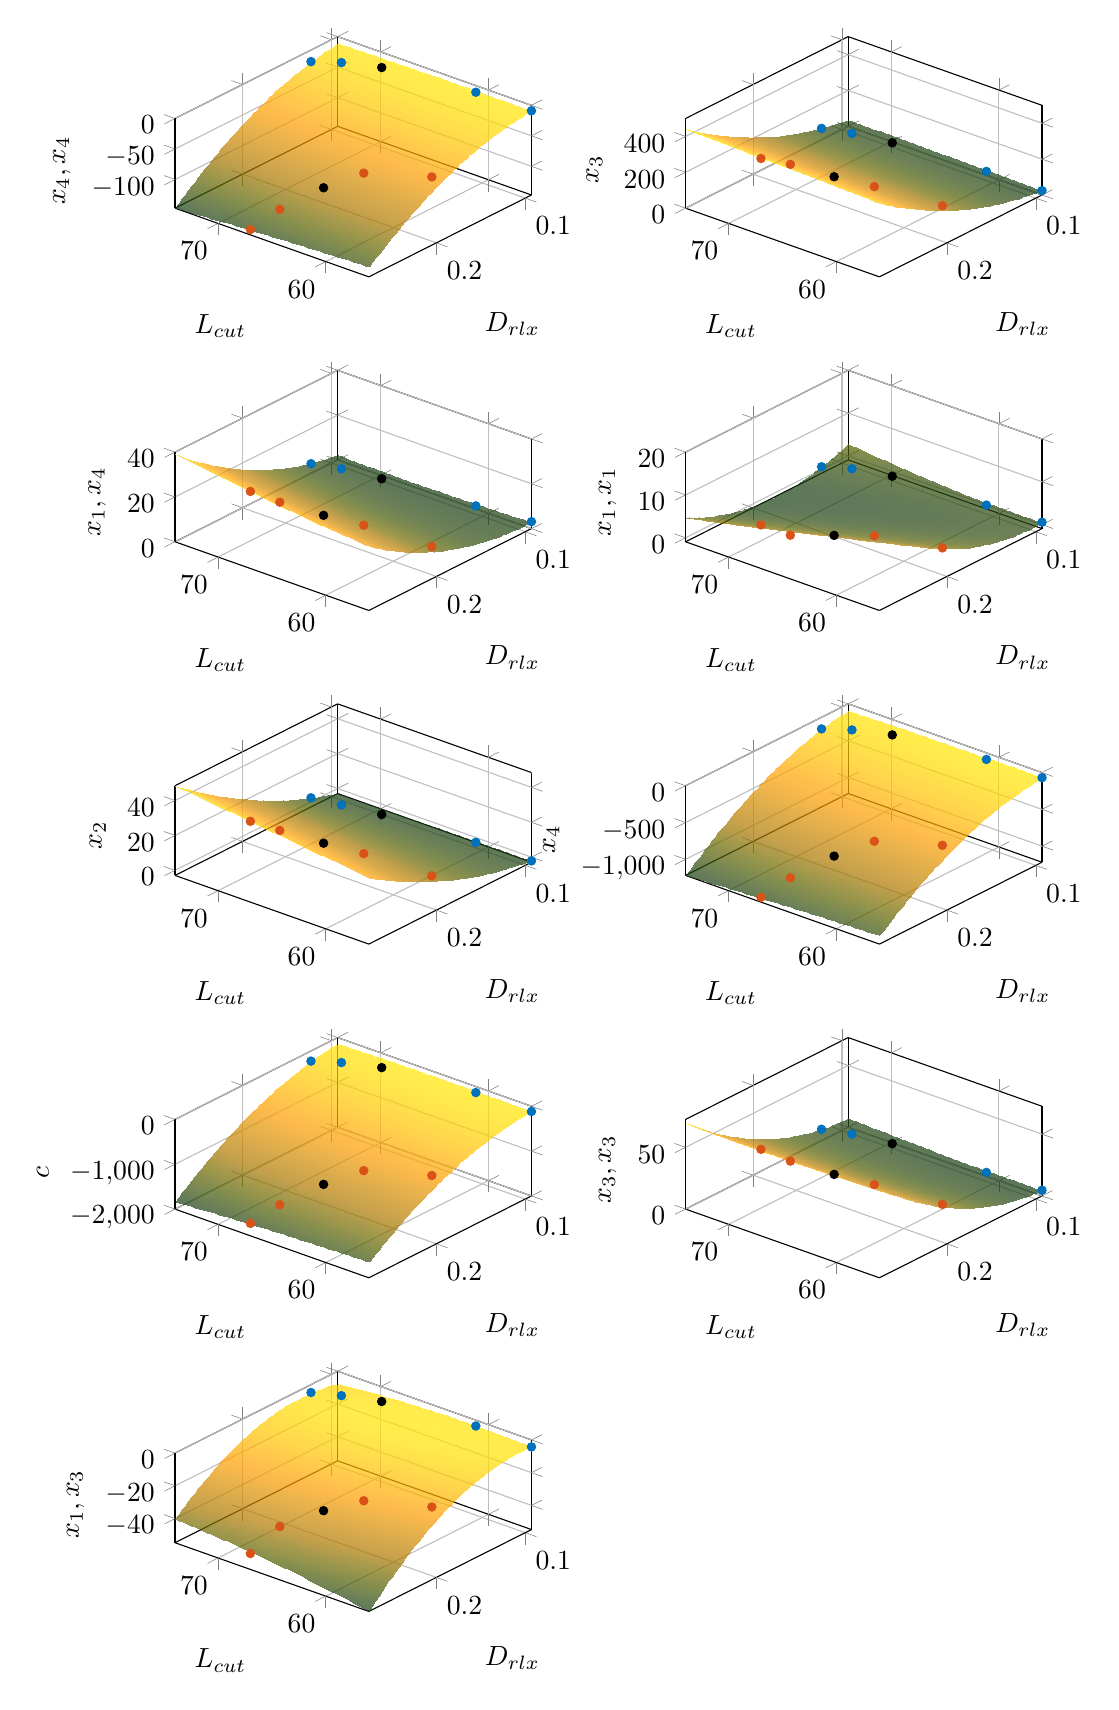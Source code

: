 % This file was created by matlab2tikz.
% Minimal pgfplots version: 1.3
%
\definecolor{mycolor1}{rgb}{0.0,0.447,0.741}%
\definecolor{mycolor2}{rgb}{0.85,0.325,0.098}%
%
\begin{tikzpicture}

\begin{axis}[%
width=4.527cm,
height=3.051cm,
at={(6.484cm,16.949cm)},
scale only axis,
xmin=56,
xmax=74,
tick align=outside,
xlabel={$L_{cut}$},
xmajorgrids,
ymin=0.093,
ymax=0.276,
ylabel={$D_{rlx}$},
ymajorgrids,
zmin=0,
zmax=500,
zlabel={$x_3$},
zmajorgrids,
view={-140}{50},
legend style={at={(1.03,1)},anchor=north west,legend cell align=left,align=left,draw=white!15!black}
]
\addplot3[only marks,mark=*,mark options={},mark size=1.5pt,color=mycolor1] plot table[row sep=crcr,]{%
74	0.123	63.2\\
72	0.113	53.085\\
61	0.095	30.091\\
56	0.093	24.547\\
};
\addplot3[only marks,mark=*,mark options={},mark size=1.5pt,color=mycolor2] plot table[row sep=crcr,]{%
67	0.276	426.09\\
66	0.255	362.142\\
62	0.209	208.403\\
57	0.193	168.782\\
};
\addplot3[only marks,mark=*,mark options={},mark size=1.5pt,color=black] plot table[row sep=crcr,]{%
69	0.104	42.006\\
};
\addplot3[only marks,mark=*,mark options={},mark size=1.5pt,color=black] plot table[row sep=crcr,]{%
64	0.23	273.266\\
};

\addplot3[%
surf,
opacity=0.7,
shader=interp,
colormap={mymap}{[1pt] rgb(0pt)=(0.09,0.239,0.075); rgb(1pt)=(0.095,0.242,0.074); rgb(2pt)=(0.099,0.245,0.073); rgb(3pt)=(0.103,0.248,0.073); rgb(4pt)=(0.108,0.251,0.072); rgb(5pt)=(0.112,0.253,0.071); rgb(6pt)=(0.116,0.256,0.071); rgb(7pt)=(0.121,0.259,0.07); rgb(8pt)=(0.125,0.262,0.069); rgb(9pt)=(0.13,0.265,0.068); rgb(10pt)=(0.135,0.267,0.067); rgb(11pt)=(0.139,0.27,0.066); rgb(12pt)=(0.144,0.273,0.066); rgb(13pt)=(0.148,0.276,0.065); rgb(14pt)=(0.153,0.278,0.064); rgb(15pt)=(0.158,0.281,0.063); rgb(16pt)=(0.162,0.284,0.062); rgb(17pt)=(0.167,0.287,0.061); rgb(18pt)=(0.172,0.289,0.06); rgb(19pt)=(0.176,0.292,0.058); rgb(20pt)=(0.181,0.295,0.057); rgb(21pt)=(0.186,0.298,0.056); rgb(22pt)=(0.191,0.3,0.055); rgb(23pt)=(0.196,0.303,0.054); rgb(24pt)=(0.201,0.306,0.053); rgb(25pt)=(0.205,0.308,0.052); rgb(26pt)=(0.21,0.311,0.05); rgb(27pt)=(0.215,0.314,0.049); rgb(28pt)=(0.22,0.317,0.048); rgb(29pt)=(0.225,0.319,0.046); rgb(30pt)=(0.23,0.322,0.044); rgb(31pt)=(0.235,0.325,0.042); rgb(32pt)=(0.24,0.327,0.04); rgb(33pt)=(0.245,0.33,0.038); rgb(34pt)=(0.25,0.333,0.036); rgb(35pt)=(0.255,0.335,0.034); rgb(36pt)=(0.26,0.338,0.032); rgb(37pt)=(0.265,0.341,0.03); rgb(38pt)=(0.271,0.344,0.028); rgb(39pt)=(0.276,0.346,0.026); rgb(40pt)=(0.281,0.349,0.024); rgb(41pt)=(0.286,0.351,0.022); rgb(42pt)=(0.292,0.354,0.02); rgb(43pt)=(0.297,0.357,0.018); rgb(44pt)=(0.302,0.359,0.016); rgb(45pt)=(0.308,0.362,0.014); rgb(46pt)=(0.313,0.364,0.013); rgb(47pt)=(0.319,0.367,0.012); rgb(48pt)=(0.324,0.369,0.01); rgb(49pt)=(0.33,0.372,0.009); rgb(50pt)=(0.335,0.374,0.008); rgb(51pt)=(0.341,0.376,0.008); rgb(52pt)=(0.347,0.379,0.007); rgb(53pt)=(0.353,0.381,0.007); rgb(54pt)=(0.359,0.383,0.006); rgb(55pt)=(0.365,0.386,0.006); rgb(56pt)=(0.371,0.388,0.005); rgb(57pt)=(0.377,0.39,0.005); rgb(58pt)=(0.383,0.393,0.004); rgb(59pt)=(0.389,0.395,0.004); rgb(60pt)=(0.395,0.397,0.004); rgb(61pt)=(0.401,0.399,0.003); rgb(62pt)=(0.407,0.402,0.003); rgb(63pt)=(0.414,0.404,0.003); rgb(64pt)=(0.42,0.406,0.002); rgb(65pt)=(0.427,0.408,0.002); rgb(66pt)=(0.433,0.41,0.002); rgb(67pt)=(0.439,0.412,0.001); rgb(68pt)=(0.446,0.414,0.001); rgb(69pt)=(0.452,0.417,0.001); rgb(70pt)=(0.459,0.419,0.001); rgb(71pt)=(0.466,0.421,0.0); rgb(72pt)=(0.472,0.423,0.0); rgb(73pt)=(0.479,0.425,0.0); rgb(74pt)=(0.485,0.427,9.631e-05); rgb(75pt)=(0.492,0.429,3.5e-05); rgb(76pt)=(0.499,0.43,3.925e-06); rgb(77pt)=(0.505,0.432,0); rgb(78pt)=(0.512,0.434,0); rgb(79pt)=(0.519,0.436,0); rgb(80pt)=(0.527,0.438,0); rgb(81pt)=(0.534,0.44,0); rgb(82pt)=(0.541,0.441,0); rgb(83pt)=(0.549,0.443,0); rgb(84pt)=(0.557,0.445,0); rgb(85pt)=(0.565,0.446,0); rgb(86pt)=(0.572,0.448,0); rgb(87pt)=(0.58,0.45,0); rgb(88pt)=(0.588,0.451,0); rgb(89pt)=(0.596,0.453,0); rgb(90pt)=(0.603,0.454,0); rgb(91pt)=(0.611,0.456,0); rgb(92pt)=(0.618,0.458,0); rgb(93pt)=(0.626,0.459,0); rgb(94pt)=(0.633,0.461,0); rgb(95pt)=(0.64,0.462,0); rgb(96pt)=(0.647,0.464,0); rgb(97pt)=(0.653,0.466,0); rgb(98pt)=(0.66,0.467,0); rgb(99pt)=(0.666,0.469,0); rgb(100pt)=(0.672,0.471,0); rgb(101pt)=(0.677,0.473,0); rgb(102pt)=(0.682,0.475,0); rgb(103pt)=(0.687,0.476,0); rgb(104pt)=(0.692,0.478,0); rgb(105pt)=(0.696,0.48,0); rgb(106pt)=(0.701,0.482,0); rgb(107pt)=(0.705,0.484,0); rgb(108pt)=(0.709,0.486,0); rgb(109pt)=(0.713,0.488,0); rgb(110pt)=(0.717,0.49,0); rgb(111pt)=(0.721,0.492,0); rgb(112pt)=(0.725,0.494,0); rgb(113pt)=(0.728,0.496,0); rgb(114pt)=(0.732,0.498,0); rgb(115pt)=(0.735,0.5,0); rgb(116pt)=(0.739,0.502,0); rgb(117pt)=(0.742,0.504,0); rgb(118pt)=(0.746,0.506,0); rgb(119pt)=(0.749,0.508,0); rgb(120pt)=(0.753,0.51,0); rgb(121pt)=(0.756,0.512,0); rgb(122pt)=(0.76,0.514,0); rgb(123pt)=(0.763,0.516,0); rgb(124pt)=(0.767,0.518,0); rgb(125pt)=(0.771,0.52,0); rgb(126pt)=(0.775,0.522,0); rgb(127pt)=(0.778,0.524,0); rgb(128pt)=(0.782,0.526,0); rgb(129pt)=(0.786,0.528,0); rgb(130pt)=(0.79,0.531,0); rgb(131pt)=(0.794,0.533,0); rgb(132pt)=(0.799,0.535,0); rgb(133pt)=(0.803,0.537,0); rgb(134pt)=(0.807,0.539,0); rgb(135pt)=(0.811,0.541,0); rgb(136pt)=(0.815,0.543,0); rgb(137pt)=(0.819,0.545,0); rgb(138pt)=(0.823,0.547,0); rgb(139pt)=(0.827,0.549,0); rgb(140pt)=(0.832,0.551,0); rgb(141pt)=(0.836,0.553,0); rgb(142pt)=(0.84,0.555,0); rgb(143pt)=(0.844,0.557,0); rgb(144pt)=(0.848,0.559,0); rgb(145pt)=(0.852,0.561,0); rgb(146pt)=(0.857,0.563,0); rgb(147pt)=(0.861,0.565,0); rgb(148pt)=(0.865,0.567,0); rgb(149pt)=(0.869,0.569,0); rgb(150pt)=(0.874,0.571,0); rgb(151pt)=(0.878,0.573,0); rgb(152pt)=(0.882,0.575,0); rgb(153pt)=(0.886,0.576,0); rgb(154pt)=(0.891,0.578,0); rgb(155pt)=(0.895,0.58,0); rgb(156pt)=(0.9,0.582,0); rgb(157pt)=(0.905,0.584,0); rgb(158pt)=(0.911,0.585,0); rgb(159pt)=(0.916,0.587,0); rgb(160pt)=(0.922,0.589,0); rgb(161pt)=(0.927,0.591,0); rgb(162pt)=(0.933,0.592,0); rgb(163pt)=(0.939,0.594,0); rgb(164pt)=(0.944,0.595,0); rgb(165pt)=(0.95,0.597,0); rgb(166pt)=(0.955,0.599,0); rgb(167pt)=(0.96,0.601,0); rgb(168pt)=(0.965,0.602,0); rgb(169pt)=(0.97,0.604,0); rgb(170pt)=(0.974,0.606,0); rgb(171pt)=(0.979,0.608,0); rgb(172pt)=(0.982,0.61,0); rgb(173pt)=(0.986,0.611,0); rgb(174pt)=(0.989,0.614,0); rgb(175pt)=(0.991,0.616,0); rgb(176pt)=(0.993,0.618,0); rgb(177pt)=(0.995,0.62,0); rgb(178pt)=(0.996,0.622,0); rgb(179pt)=(0.996,0.625,0); rgb(180pt)=(0.997,0.627,0); rgb(181pt)=(0.997,0.63,0); rgb(182pt)=(0.997,0.633,0); rgb(183pt)=(0.997,0.636,0); rgb(184pt)=(0.998,0.639,0); rgb(185pt)=(0.998,0.642,0); rgb(186pt)=(0.998,0.646,0); rgb(187pt)=(0.998,0.649,0); rgb(188pt)=(0.998,0.653,0); rgb(189pt)=(0.999,0.656,0); rgb(190pt)=(0.999,0.66,0); rgb(191pt)=(0.999,0.664,0); rgb(192pt)=(0.999,0.668,0); rgb(193pt)=(0.999,0.672,0); rgb(194pt)=(0.999,0.675,0); rgb(195pt)=(0.999,0.679,0); rgb(196pt)=(1.0,0.683,0); rgb(197pt)=(1.0,0.687,0); rgb(198pt)=(1.0,0.691,0); rgb(199pt)=(1.0,0.695,0); rgb(200pt)=(1.0,0.699,0); rgb(201pt)=(1.0,0.703,0); rgb(202pt)=(1.0,0.706,0); rgb(203pt)=(1.0,0.71,0); rgb(204pt)=(1,0.714,0); rgb(205pt)=(1,0.717,0); rgb(206pt)=(1,0.721,0); rgb(207pt)=(1,0.725,0); rgb(208pt)=(1,0.728,0); rgb(209pt)=(1,0.732,0); rgb(210pt)=(1,0.736,0); rgb(211pt)=(1,0.739,0); rgb(212pt)=(1,0.743,0); rgb(213pt)=(1,0.746,0); rgb(214pt)=(1,0.75,0); rgb(215pt)=(1,0.754,0); rgb(216pt)=(1,0.758,0); rgb(217pt)=(1,0.761,0); rgb(218pt)=(1,0.765,0); rgb(219pt)=(1,0.769,0); rgb(220pt)=(1,0.772,0); rgb(221pt)=(1,0.776,0); rgb(222pt)=(1,0.78,0); rgb(223pt)=(1,0.783,0); rgb(224pt)=(1,0.787,0); rgb(225pt)=(1,0.791,0); rgb(226pt)=(1,0.795,0); rgb(227pt)=(1,0.798,0); rgb(228pt)=(1,0.802,0); rgb(229pt)=(1,0.806,0); rgb(230pt)=(1,0.81,0); rgb(231pt)=(1,0.814,0); rgb(232pt)=(1,0.817,0); rgb(233pt)=(1,0.821,0); rgb(234pt)=(1,0.825,0); rgb(235pt)=(1,0.829,0); rgb(236pt)=(1,0.832,0); rgb(237pt)=(1,0.836,0); rgb(238pt)=(1,0.84,0); rgb(239pt)=(1,0.844,0); rgb(240pt)=(1,0.848,0); rgb(241pt)=(1,0.852,0); rgb(242pt)=(1,0.855,0); rgb(243pt)=(1,0.859,0); rgb(244pt)=(1,0.863,0); rgb(245pt)=(1,0.867,0); rgb(246pt)=(1,0.871,0); rgb(247pt)=(1,0.875,0); rgb(248pt)=(1,0.879,0); rgb(249pt)=(1,0.882,0); rgb(250pt)=(1,0.886,0); rgb(251pt)=(1,0.89,0); rgb(252pt)=(1,0.894,0); rgb(253pt)=(1,0.898,0); rgb(254pt)=(1,0.902,0); rgb(255pt)=(1,0.906,0)},
mesh/rows=49]
table[row sep=crcr,header=false] {%
%
56	0.093	24.631\\
56	0.097	26.84\\
56	0.1	29.275\\
56	0.104	31.935\\
56	0.108	34.821\\
56	0.111	37.932\\
56	0.115	41.269\\
56	0.119	44.831\\
56	0.122	48.619\\
56	0.126	52.632\\
56	0.13	56.87\\
56	0.133	61.334\\
56	0.137	66.024\\
56	0.141	70.939\\
56	0.144	76.08\\
56	0.148	81.446\\
56	0.152	87.037\\
56	0.155	92.854\\
56	0.159	98.897\\
56	0.163	105.165\\
56	0.166	111.658\\
56	0.17	118.377\\
56	0.174	125.322\\
56	0.177	132.492\\
56	0.181	139.887\\
56	0.184	147.508\\
56	0.188	155.355\\
56	0.192	163.427\\
56	0.195	171.724\\
56	0.199	180.247\\
56	0.203	188.996\\
56	0.206	197.969\\
56	0.21	207.169\\
56	0.214	216.594\\
56	0.217	226.244\\
56	0.221	236.12\\
56	0.225	246.221\\
56	0.228	256.548\\
56	0.232	267.101\\
56	0.236	277.879\\
56	0.239	288.882\\
56	0.243	300.111\\
56	0.247	311.565\\
56	0.25	323.245\\
56	0.254	335.15\\
56	0.258	347.281\\
56	0.261	359.637\\
56	0.265	372.219\\
56	0.269	385.026\\
56	0.272	398.059\\
56	0.276	411.317\\
56.375	0.093	24.952\\
56.375	0.097	27.169\\
56.375	0.1	29.611\\
56.375	0.104	32.279\\
56.375	0.108	35.172\\
56.375	0.111	38.291\\
56.375	0.115	41.635\\
56.375	0.119	45.205\\
56.375	0.122	49.0\\
56.375	0.126	53.021\\
56.375	0.13	57.267\\
56.375	0.133	61.739\\
56.375	0.137	66.436\\
56.375	0.141	71.358\\
56.375	0.144	76.507\\
56.375	0.148	81.88\\
56.375	0.152	87.479\\
56.375	0.155	93.304\\
56.375	0.159	99.354\\
56.375	0.163	105.63\\
56.375	0.166	112.131\\
56.375	0.17	118.857\\
56.375	0.174	125.809\\
56.375	0.177	132.987\\
56.375	0.181	140.39\\
56.375	0.184	148.018\\
56.375	0.188	155.872\\
56.375	0.192	163.952\\
56.375	0.195	172.257\\
56.375	0.199	180.787\\
56.375	0.203	189.543\\
56.375	0.206	198.525\\
56.375	0.21	207.732\\
56.375	0.214	217.164\\
56.375	0.217	226.822\\
56.375	0.221	236.706\\
56.375	0.225	246.815\\
56.375	0.228	257.149\\
56.375	0.232	267.709\\
56.375	0.236	278.494\\
56.375	0.239	289.505\\
56.375	0.243	300.742\\
56.375	0.247	312.203\\
56.375	0.25	323.891\\
56.375	0.254	335.804\\
56.375	0.258	347.942\\
56.375	0.261	360.306\\
56.375	0.265	372.895\\
56.375	0.269	385.71\\
56.375	0.272	398.75\\
56.375	0.276	412.016\\
56.75	0.093	25.271\\
56.75	0.097	27.495\\
56.75	0.1	29.945\\
56.75	0.104	32.62\\
56.75	0.108	35.521\\
56.75	0.111	38.647\\
56.75	0.115	41.999\\
56.75	0.119	45.576\\
56.75	0.122	49.379\\
56.75	0.126	53.407\\
56.75	0.13	57.661\\
56.75	0.133	62.14\\
56.75	0.137	66.845\\
56.75	0.141	71.775\\
56.75	0.144	76.93\\
56.75	0.148	82.312\\
56.75	0.152	87.918\\
56.75	0.155	93.75\\
56.75	0.159	99.808\\
56.75	0.163	106.091\\
56.75	0.166	112.6\\
56.75	0.17	119.334\\
56.75	0.174	126.294\\
56.75	0.177	133.479\\
56.75	0.181	140.889\\
56.75	0.184	148.525\\
56.75	0.188	156.387\\
56.75	0.192	164.474\\
56.75	0.195	172.786\\
56.75	0.199	181.325\\
56.75	0.203	190.088\\
56.75	0.206	199.077\\
56.75	0.21	208.292\\
56.75	0.214	217.732\\
56.75	0.217	227.397\\
56.75	0.221	237.288\\
56.75	0.225	247.405\\
56.75	0.228	257.747\\
56.75	0.232	268.314\\
56.75	0.236	279.107\\
56.75	0.239	290.125\\
56.75	0.243	301.369\\
56.75	0.247	312.839\\
56.75	0.25	324.534\\
56.75	0.254	336.454\\
56.75	0.258	348.6\\
56.75	0.261	360.971\\
56.75	0.265	373.568\\
56.75	0.269	386.391\\
56.75	0.272	399.438\\
56.75	0.276	412.712\\
57.125	0.093	25.585\\
57.125	0.097	27.817\\
57.125	0.1	30.275\\
57.125	0.104	32.957\\
57.125	0.108	35.866\\
57.125	0.111	39.0\\
57.125	0.115	42.359\\
57.125	0.119	45.944\\
57.125	0.122	49.754\\
57.125	0.126	53.79\\
57.125	0.13	58.051\\
57.125	0.133	62.538\\
57.125	0.137	67.25\\
57.125	0.141	72.188\\
57.125	0.144	77.351\\
57.125	0.148	82.74\\
57.125	0.152	88.354\\
57.125	0.155	94.194\\
57.125	0.159	100.259\\
57.125	0.163	106.55\\
57.125	0.166	113.066\\
57.125	0.17	119.807\\
57.125	0.174	126.775\\
57.125	0.177	133.967\\
57.125	0.181	141.385\\
57.125	0.184	149.029\\
57.125	0.188	156.898\\
57.125	0.192	164.993\\
57.125	0.195	173.313\\
57.125	0.199	181.858\\
57.125	0.203	190.629\\
57.125	0.206	199.626\\
57.125	0.21	208.848\\
57.125	0.214	218.296\\
57.125	0.217	227.969\\
57.125	0.221	237.867\\
57.125	0.225	247.991\\
57.125	0.228	258.341\\
57.125	0.232	268.916\\
57.125	0.236	279.716\\
57.125	0.239	290.742\\
57.125	0.243	301.994\\
57.125	0.247	313.471\\
57.125	0.25	325.173\\
57.125	0.254	337.101\\
57.125	0.258	349.255\\
57.125	0.261	361.634\\
57.125	0.265	374.238\\
57.125	0.269	387.068\\
57.125	0.272	400.123\\
57.125	0.276	413.404\\
57.5	0.093	25.897\\
57.5	0.097	28.136\\
57.5	0.1	30.601\\
57.5	0.104	33.292\\
57.5	0.108	36.208\\
57.5	0.111	39.349\\
57.5	0.115	42.716\\
57.5	0.119	46.308\\
57.5	0.122	50.126\\
57.5	0.126	54.169\\
57.5	0.13	58.438\\
57.5	0.133	62.932\\
57.5	0.137	67.652\\
57.5	0.141	72.598\\
57.5	0.144	77.768\\
57.5	0.148	83.165\\
57.5	0.152	88.786\\
57.5	0.155	94.634\\
57.5	0.159	100.706\\
57.5	0.163	107.005\\
57.5	0.166	113.528\\
57.5	0.17	120.278\\
57.5	0.174	127.252\\
57.5	0.177	134.453\\
57.5	0.181	141.878\\
57.5	0.184	149.529\\
57.5	0.188	157.406\\
57.5	0.192	165.508\\
57.5	0.195	173.836\\
57.5	0.199	182.389\\
57.5	0.203	191.168\\
57.5	0.206	200.172\\
57.5	0.21	209.401\\
57.5	0.214	218.857\\
57.5	0.217	228.537\\
57.5	0.221	238.443\\
57.5	0.225	248.575\\
57.5	0.228	258.932\\
57.5	0.232	269.514\\
57.5	0.236	280.323\\
57.5	0.239	291.356\\
57.5	0.243	302.615\\
57.5	0.247	314.1\\
57.5	0.25	325.81\\
57.5	0.254	337.745\\
57.5	0.258	349.906\\
57.5	0.261	362.293\\
57.5	0.265	374.905\\
57.5	0.269	387.742\\
57.5	0.272	400.805\\
57.5	0.276	414.094\\
57.875	0.093	26.205\\
57.875	0.097	28.452\\
57.875	0.1	30.925\\
57.875	0.104	33.623\\
57.875	0.108	36.546\\
57.875	0.111	39.695\\
57.875	0.115	43.07\\
57.875	0.119	46.67\\
57.875	0.122	50.495\\
57.875	0.126	54.546\\
57.875	0.13	58.822\\
57.875	0.133	63.324\\
57.875	0.137	68.051\\
57.875	0.141	73.004\\
57.875	0.144	78.183\\
57.875	0.148	83.586\\
57.875	0.152	89.216\\
57.875	0.155	95.071\\
57.875	0.159	101.151\\
57.875	0.163	107.457\\
57.875	0.166	113.988\\
57.875	0.17	120.745\\
57.875	0.174	127.727\\
57.875	0.177	134.935\\
57.875	0.181	142.368\\
57.875	0.184	150.027\\
57.875	0.188	157.911\\
57.875	0.192	166.021\\
57.875	0.195	174.356\\
57.875	0.199	182.917\\
57.875	0.203	191.703\\
57.875	0.206	200.714\\
57.875	0.21	209.952\\
57.875	0.214	219.414\\
57.875	0.217	229.102\\
57.875	0.221	239.016\\
57.875	0.225	249.155\\
57.875	0.228	259.52\\
57.875	0.232	270.11\\
57.875	0.236	280.926\\
57.875	0.239	291.967\\
57.875	0.243	303.233\\
57.875	0.247	314.725\\
57.875	0.25	326.443\\
57.875	0.254	338.386\\
57.875	0.258	350.555\\
57.875	0.261	362.949\\
57.875	0.265	375.568\\
57.875	0.269	388.413\\
57.875	0.272	401.484\\
57.875	0.276	414.78\\
58.25	0.093	26.511\\
58.25	0.097	28.765\\
58.25	0.1	31.245\\
58.25	0.104	33.951\\
58.25	0.108	36.882\\
58.25	0.111	40.038\\
58.25	0.115	43.42\\
58.25	0.119	47.028\\
58.25	0.122	50.861\\
58.25	0.126	54.919\\
58.25	0.13	59.203\\
58.25	0.133	63.712\\
58.25	0.137	68.447\\
58.25	0.141	73.408\\
58.25	0.144	78.594\\
58.25	0.148	84.005\\
58.25	0.152	89.642\\
58.25	0.155	95.504\\
58.25	0.159	101.592\\
58.25	0.163	107.905\\
58.25	0.166	114.444\\
58.25	0.17	121.209\\
58.25	0.174	128.198\\
58.25	0.177	135.414\\
58.25	0.181	142.854\\
58.25	0.184	150.521\\
58.25	0.188	158.413\\
58.25	0.192	166.53\\
58.25	0.195	174.873\\
58.25	0.199	183.441\\
58.25	0.203	192.235\\
58.25	0.206	201.254\\
58.25	0.21	210.499\\
58.25	0.214	219.969\\
58.25	0.217	229.664\\
58.25	0.221	239.586\\
58.25	0.225	249.732\\
58.25	0.228	260.105\\
58.25	0.232	270.702\\
58.25	0.236	281.525\\
58.25	0.239	292.574\\
58.25	0.243	303.848\\
58.25	0.247	315.348\\
58.25	0.25	327.073\\
58.25	0.254	339.024\\
58.25	0.258	351.2\\
58.25	0.261	363.601\\
58.25	0.265	376.228\\
58.25	0.269	389.081\\
58.25	0.272	402.159\\
58.25	0.276	415.463\\
58.625	0.093	26.813\\
58.625	0.097	29.075\\
58.625	0.1	31.562\\
58.625	0.104	34.275\\
58.625	0.108	37.214\\
58.625	0.111	40.378\\
58.625	0.115	43.768\\
58.625	0.119	47.383\\
58.625	0.122	51.223\\
58.625	0.126	55.289\\
58.625	0.13	59.581\\
58.625	0.133	64.097\\
58.625	0.137	68.84\\
58.625	0.141	73.808\\
58.625	0.144	79.001\\
58.625	0.148	84.42\\
58.625	0.152	90.065\\
58.625	0.155	95.935\\
58.625	0.159	102.03\\
58.625	0.163	108.351\\
58.625	0.166	114.897\\
58.625	0.17	121.669\\
58.625	0.174	128.667\\
58.625	0.177	135.889\\
58.625	0.181	143.338\\
58.625	0.184	151.012\\
58.625	0.188	158.911\\
58.625	0.192	167.036\\
58.625	0.195	175.386\\
58.625	0.199	183.962\\
58.625	0.203	192.763\\
58.625	0.206	201.79\\
58.625	0.21	211.042\\
58.625	0.214	220.52\\
58.625	0.217	230.223\\
58.625	0.221	240.152\\
58.625	0.225	250.306\\
58.625	0.228	260.686\\
58.625	0.232	271.291\\
58.625	0.236	282.122\\
58.625	0.239	293.178\\
58.625	0.243	304.46\\
58.625	0.247	315.967\\
58.625	0.25	327.7\\
58.625	0.254	339.658\\
58.625	0.258	351.842\\
58.625	0.261	364.251\\
58.625	0.265	376.885\\
58.625	0.269	389.745\\
58.625	0.272	402.831\\
58.625	0.276	416.142\\
59	0.093	27.112\\
59	0.097	29.381\\
59	0.1	31.876\\
59	0.104	34.597\\
59	0.108	37.543\\
59	0.111	40.715\\
59	0.115	44.112\\
59	0.119	47.734\\
59	0.122	51.582\\
59	0.126	55.656\\
59	0.13	59.955\\
59	0.133	64.479\\
59	0.137	69.229\\
59	0.141	74.205\\
59	0.144	79.406\\
59	0.148	84.832\\
59	0.152	90.484\\
59	0.155	96.362\\
59	0.159	102.465\\
59	0.163	108.793\\
59	0.166	115.347\\
59	0.17	122.127\\
59	0.174	129.132\\
59	0.177	136.362\\
59	0.181	143.818\\
59	0.184	151.499\\
59	0.188	159.406\\
59	0.192	167.539\\
59	0.195	175.896\\
59	0.199	184.48\\
59	0.203	193.289\\
59	0.206	202.323\\
59	0.21	211.583\\
59	0.214	221.068\\
59	0.217	230.779\\
59	0.221	240.715\\
59	0.225	250.877\\
59	0.228	261.264\\
59	0.232	271.877\\
59	0.236	282.715\\
59	0.239	293.779\\
59	0.243	305.068\\
59	0.247	316.583\\
59	0.25	328.323\\
59	0.254	340.289\\
59	0.258	352.48\\
59	0.261	364.897\\
59	0.265	377.539\\
59	0.269	390.407\\
59	0.272	403.5\\
59	0.276	416.819\\
59.375	0.093	27.407\\
59.375	0.097	29.684\\
59.375	0.1	32.187\\
59.375	0.104	34.915\\
59.375	0.108	37.869\\
59.375	0.111	41.048\\
59.375	0.115	44.453\\
59.375	0.119	48.083\\
59.375	0.122	51.938\\
59.375	0.126	56.019\\
59.375	0.13	60.326\\
59.375	0.133	64.858\\
59.375	0.137	69.616\\
59.375	0.141	74.599\\
59.375	0.144	79.807\\
59.375	0.148	85.241\\
59.375	0.152	90.901\\
59.375	0.155	96.786\\
59.375	0.159	102.896\\
59.375	0.163	109.232\\
59.375	0.166	115.794\\
59.375	0.17	122.581\\
59.375	0.174	129.593\\
59.375	0.177	136.831\\
59.375	0.181	144.295\\
59.375	0.184	151.984\\
59.375	0.188	159.898\\
59.375	0.192	168.038\\
59.375	0.195	176.404\\
59.375	0.199	184.994\\
59.375	0.203	193.811\\
59.375	0.206	202.853\\
59.375	0.21	212.12\\
59.375	0.214	221.613\\
59.375	0.217	231.331\\
59.375	0.221	241.275\\
59.375	0.225	251.445\\
59.375	0.228	261.839\\
59.375	0.232	272.46\\
59.375	0.236	283.306\\
59.375	0.239	294.377\\
59.375	0.243	305.674\\
59.375	0.247	317.196\\
59.375	0.25	328.944\\
59.375	0.254	340.917\\
59.375	0.258	353.116\\
59.375	0.261	365.54\\
59.375	0.265	378.19\\
59.375	0.269	391.065\\
59.375	0.272	404.166\\
59.375	0.276	417.492\\
59.75	0.093	27.7\\
59.75	0.097	29.984\\
59.75	0.1	32.495\\
59.75	0.104	35.23\\
59.75	0.108	38.192\\
59.75	0.111	41.378\\
59.75	0.115	44.79\\
59.75	0.119	48.428\\
59.75	0.122	52.291\\
59.75	0.126	56.38\\
59.75	0.13	60.694\\
59.75	0.133	65.234\\
59.75	0.137	69.999\\
59.75	0.141	74.989\\
59.75	0.144	80.205\\
59.75	0.148	85.647\\
59.75	0.152	91.314\\
59.75	0.155	97.207\\
59.75	0.159	103.325\\
59.75	0.163	109.668\\
59.75	0.166	116.237\\
59.75	0.17	123.032\\
59.75	0.174	130.052\\
59.75	0.177	137.297\\
59.75	0.181	144.768\\
59.75	0.184	152.465\\
59.75	0.188	160.387\\
59.75	0.192	168.534\\
59.75	0.195	176.907\\
59.75	0.199	185.506\\
59.75	0.203	194.33\\
59.75	0.206	203.379\\
59.75	0.21	212.654\\
59.75	0.214	222.155\\
59.75	0.217	231.881\\
59.75	0.221	241.832\\
59.75	0.225	252.009\\
59.75	0.228	262.411\\
59.75	0.232	273.039\\
59.75	0.236	283.893\\
59.75	0.239	294.971\\
59.75	0.243	306.276\\
59.75	0.247	317.806\\
59.75	0.25	329.561\\
59.75	0.254	341.542\\
59.75	0.258	353.748\\
59.75	0.261	366.18\\
59.75	0.265	378.837\\
59.75	0.269	391.72\\
59.75	0.272	404.828\\
59.75	0.276	418.162\\
60.125	0.093	27.989\\
60.125	0.097	30.281\\
60.125	0.1	32.799\\
60.125	0.104	35.542\\
60.125	0.108	38.511\\
60.125	0.111	41.705\\
60.125	0.115	45.125\\
60.125	0.119	48.77\\
60.125	0.122	52.641\\
60.125	0.126	56.737\\
60.125	0.13	61.059\\
60.125	0.133	65.606\\
60.125	0.137	70.379\\
60.125	0.141	75.377\\
60.125	0.144	80.6\\
60.125	0.148	86.05\\
60.125	0.152	91.724\\
60.125	0.155	97.624\\
60.125	0.159	103.75\\
60.125	0.163	110.101\\
60.125	0.166	116.678\\
60.125	0.17	123.48\\
60.125	0.174	130.507\\
60.125	0.177	137.76\\
60.125	0.181	145.239\\
60.125	0.184	152.943\\
60.125	0.188	160.873\\
60.125	0.192	169.028\\
60.125	0.195	177.408\\
60.125	0.199	186.014\\
60.125	0.203	194.846\\
60.125	0.206	203.903\\
60.125	0.21	213.185\\
60.125	0.214	222.693\\
60.125	0.217	232.427\\
60.125	0.221	242.386\\
60.125	0.225	252.57\\
60.125	0.228	262.98\\
60.125	0.232	273.615\\
60.125	0.236	284.476\\
60.125	0.239	295.563\\
60.125	0.243	306.875\\
60.125	0.247	318.412\\
60.125	0.25	330.175\\
60.125	0.254	342.163\\
60.125	0.258	354.377\\
60.125	0.261	366.817\\
60.125	0.265	379.481\\
60.125	0.269	392.372\\
60.125	0.272	405.488\\
60.125	0.276	418.829\\
60.5	0.093	28.275\\
60.5	0.097	30.575\\
60.5	0.1	33.1\\
60.5	0.104	35.851\\
60.5	0.108	38.827\\
60.5	0.111	42.029\\
60.5	0.115	45.456\\
60.5	0.119	49.109\\
60.5	0.122	52.987\\
60.5	0.126	57.091\\
60.5	0.13	61.42\\
60.5	0.133	65.975\\
60.5	0.137	70.755\\
60.5	0.141	75.761\\
60.5	0.144	80.992\\
60.5	0.148	86.449\\
60.5	0.152	92.131\\
60.5	0.155	98.039\\
60.5	0.159	104.172\\
60.5	0.163	110.531\\
60.5	0.166	117.115\\
60.5	0.17	123.924\\
60.5	0.174	130.96\\
60.5	0.177	138.22\\
60.5	0.181	145.706\\
60.5	0.184	153.418\\
60.5	0.188	161.355\\
60.5	0.192	169.518\\
60.5	0.195	177.906\\
60.5	0.199	186.519\\
60.5	0.203	195.358\\
60.5	0.206	204.423\\
60.5	0.21	213.713\\
60.5	0.214	223.228\\
60.5	0.217	232.969\\
60.5	0.221	242.936\\
60.5	0.225	253.128\\
60.5	0.228	263.545\\
60.5	0.232	274.188\\
60.5	0.236	285.057\\
60.5	0.239	296.151\\
60.5	0.243	307.47\\
60.5	0.247	319.015\\
60.5	0.25	330.786\\
60.5	0.254	342.782\\
60.5	0.258	355.003\\
60.5	0.261	367.45\\
60.5	0.265	380.122\\
60.5	0.269	393.02\\
60.5	0.272	406.144\\
60.5	0.276	419.493\\
60.875	0.093	28.558\\
60.875	0.097	30.865\\
60.875	0.1	33.398\\
60.875	0.104	36.156\\
60.875	0.108	39.14\\
60.875	0.111	42.35\\
60.875	0.115	45.784\\
60.875	0.119	49.445\\
60.875	0.122	53.331\\
60.875	0.126	57.442\\
60.875	0.13	61.779\\
60.875	0.133	66.341\\
60.875	0.137	71.129\\
60.875	0.141	76.142\\
60.875	0.144	81.381\\
60.875	0.148	86.845\\
60.875	0.152	92.535\\
60.875	0.155	98.45\\
60.875	0.159	104.591\\
60.875	0.163	110.957\\
60.875	0.166	117.549\\
60.875	0.17	124.366\\
60.875	0.174	131.409\\
60.875	0.177	138.677\\
60.875	0.181	146.17\\
60.875	0.184	153.89\\
60.875	0.188	161.834\\
60.875	0.192	170.004\\
60.875	0.195	178.4\\
60.875	0.199	187.021\\
60.875	0.203	195.868\\
60.875	0.206	204.94\\
60.875	0.21	214.237\\
60.875	0.214	223.761\\
60.875	0.217	233.509\\
60.875	0.221	243.483\\
60.875	0.225	253.683\\
60.875	0.228	264.108\\
60.875	0.232	274.758\\
60.875	0.236	285.634\\
60.875	0.239	296.736\\
60.875	0.243	308.063\\
60.875	0.247	319.615\\
60.875	0.25	331.393\\
60.875	0.254	343.397\\
60.875	0.258	355.626\\
60.875	0.261	368.08\\
60.875	0.265	380.76\\
60.875	0.269	393.666\\
60.875	0.272	406.797\\
60.875	0.276	420.153\\
61.25	0.093	28.838\\
61.25	0.097	31.152\\
61.25	0.1	33.693\\
61.25	0.104	36.459\\
61.25	0.108	39.45\\
61.25	0.111	42.667\\
61.25	0.115	46.109\\
61.25	0.119	49.777\\
61.25	0.122	53.671\\
61.25	0.126	57.79\\
61.25	0.13	62.134\\
61.25	0.133	66.704\\
61.25	0.137	71.499\\
61.25	0.141	76.52\\
61.25	0.144	81.766\\
61.25	0.148	87.238\\
61.25	0.152	92.935\\
61.25	0.155	98.858\\
61.25	0.159	105.006\\
61.25	0.163	111.38\\
61.25	0.166	117.979\\
61.25	0.17	124.804\\
61.25	0.174	131.854\\
61.25	0.177	139.13\\
61.25	0.181	146.631\\
61.25	0.184	154.358\\
61.25	0.188	162.31\\
61.25	0.192	170.488\\
61.25	0.195	178.891\\
61.25	0.199	187.52\\
61.25	0.203	196.374\\
61.25	0.206	205.454\\
61.25	0.21	214.759\\
61.25	0.214	224.289\\
61.25	0.217	234.046\\
61.25	0.221	244.027\\
61.25	0.225	254.234\\
61.25	0.228	264.667\\
61.25	0.232	275.325\\
61.25	0.236	286.209\\
61.25	0.239	297.318\\
61.25	0.243	308.652\\
61.25	0.247	320.212\\
61.25	0.25	331.998\\
61.25	0.254	344.009\\
61.25	0.258	356.245\\
61.25	0.261	368.707\\
61.25	0.265	381.395\\
61.25	0.269	394.308\\
61.25	0.272	407.446\\
61.25	0.276	420.81\\
61.625	0.093	29.114\\
61.625	0.097	31.436\\
61.625	0.1	33.984\\
61.625	0.104	36.758\\
61.625	0.108	39.757\\
61.625	0.111	42.981\\
61.625	0.115	46.431\\
61.625	0.119	50.107\\
61.625	0.122	54.008\\
61.625	0.126	58.134\\
61.625	0.13	62.486\\
61.625	0.133	67.063\\
61.625	0.137	71.866\\
61.625	0.141	76.895\\
61.625	0.144	82.148\\
61.625	0.148	87.628\\
61.625	0.152	93.333\\
61.625	0.155	99.263\\
61.625	0.159	105.419\\
61.625	0.163	111.8\\
61.625	0.166	118.407\\
61.625	0.17	125.239\\
61.625	0.174	132.297\\
61.625	0.177	139.58\\
61.625	0.181	147.089\\
61.625	0.184	154.823\\
61.625	0.188	162.783\\
61.625	0.192	170.968\\
61.625	0.195	179.379\\
61.625	0.199	188.015\\
61.625	0.203	196.877\\
61.625	0.206	205.964\\
61.625	0.21	215.277\\
61.625	0.214	224.815\\
61.625	0.217	234.579\\
61.625	0.221	244.568\\
61.625	0.225	254.783\\
61.625	0.228	265.223\\
61.625	0.232	275.888\\
61.625	0.236	286.78\\
61.625	0.239	297.896\\
61.625	0.243	309.238\\
61.625	0.247	320.806\\
61.625	0.25	332.599\\
61.625	0.254	344.618\\
61.625	0.258	356.862\\
61.625	0.261	369.331\\
61.625	0.265	382.026\\
61.625	0.269	394.947\\
61.625	0.272	408.093\\
61.625	0.276	421.464\\
62	0.093	29.387\\
62	0.097	31.717\\
62	0.1	34.273\\
62	0.104	37.054\\
62	0.108	40.06\\
62	0.111	43.292\\
62	0.115	46.75\\
62	0.119	50.433\\
62	0.122	54.341\\
62	0.126	58.475\\
62	0.13	62.835\\
62	0.133	67.42\\
62	0.137	72.23\\
62	0.141	77.266\\
62	0.144	82.527\\
62	0.148	88.014\\
62	0.152	93.727\\
62	0.155	99.665\\
62	0.159	105.828\\
62	0.163	112.217\\
62	0.166	118.831\\
62	0.17	125.671\\
62	0.174	132.736\\
62	0.177	140.027\\
62	0.181	147.544\\
62	0.184	155.285\\
62	0.188	163.253\\
62	0.192	171.445\\
62	0.195	179.864\\
62	0.199	188.508\\
62	0.203	197.377\\
62	0.206	206.472\\
62	0.21	215.792\\
62	0.214	225.338\\
62	0.217	235.109\\
62	0.221	245.106\\
62	0.225	255.328\\
62	0.228	265.775\\
62	0.232	276.449\\
62	0.236	287.347\\
62	0.239	298.471\\
62	0.243	309.821\\
62	0.247	321.396\\
62	0.25	333.197\\
62	0.254	345.223\\
62	0.258	357.475\\
62	0.261	369.952\\
62	0.265	382.654\\
62	0.269	395.583\\
62	0.272	408.736\\
62	0.276	422.115\\
62.375	0.093	29.657\\
62.375	0.097	31.995\\
62.375	0.1	34.558\\
62.375	0.104	37.346\\
62.375	0.108	40.361\\
62.375	0.111	43.6\\
62.375	0.115	47.065\\
62.375	0.119	50.756\\
62.375	0.122	54.672\\
62.375	0.126	58.813\\
62.375	0.13	63.18\\
62.375	0.133	67.773\\
62.375	0.137	72.591\\
62.375	0.141	77.634\\
62.375	0.144	82.903\\
62.375	0.148	88.398\\
62.375	0.152	94.118\\
62.375	0.155	100.063\\
62.375	0.159	106.234\\
62.375	0.163	112.63\\
62.375	0.166	119.252\\
62.375	0.17	126.1\\
62.375	0.174	133.173\\
62.375	0.177	140.471\\
62.375	0.181	147.995\\
62.375	0.184	155.744\\
62.375	0.188	163.719\\
62.375	0.192	171.919\\
62.375	0.195	180.345\\
62.375	0.199	188.997\\
62.375	0.203	197.873\\
62.375	0.206	206.976\\
62.375	0.21	216.304\\
62.375	0.214	225.857\\
62.375	0.217	235.636\\
62.375	0.221	245.64\\
62.375	0.225	255.87\\
62.375	0.228	266.325\\
62.375	0.232	277.006\\
62.375	0.236	287.912\\
62.375	0.239	299.044\\
62.375	0.243	310.401\\
62.375	0.247	321.984\\
62.375	0.25	333.792\\
62.375	0.254	345.825\\
62.375	0.258	358.085\\
62.375	0.261	370.569\\
62.375	0.265	383.28\\
62.375	0.269	396.215\\
62.375	0.272	409.376\\
62.375	0.276	422.763\\
62.75	0.093	29.924\\
62.75	0.097	32.269\\
62.75	0.1	34.84\\
62.75	0.104	37.636\\
62.75	0.108	40.658\\
62.75	0.111	43.905\\
62.75	0.115	47.377\\
62.75	0.119	51.075\\
62.75	0.122	54.999\\
62.75	0.126	59.148\\
62.75	0.13	63.523\\
62.75	0.133	68.123\\
62.75	0.137	72.948\\
62.75	0.141	77.999\\
62.75	0.144	83.276\\
62.75	0.148	88.778\\
62.75	0.152	94.505\\
62.75	0.155	100.458\\
62.75	0.159	106.637\\
62.75	0.163	113.041\\
62.75	0.166	119.67\\
62.75	0.17	126.525\\
62.75	0.174	133.606\\
62.75	0.177	140.912\\
62.75	0.181	148.443\\
62.75	0.184	156.2\\
62.75	0.188	164.182\\
62.75	0.192	172.39\\
62.75	0.195	180.824\\
62.75	0.199	189.482\\
62.75	0.203	198.367\\
62.75	0.206	207.477\\
62.75	0.21	216.812\\
62.75	0.214	226.373\\
62.75	0.217	236.159\\
62.75	0.221	246.171\\
62.75	0.225	256.408\\
62.75	0.228	266.871\\
62.75	0.232	277.56\\
62.75	0.236	288.473\\
62.75	0.239	299.613\\
62.75	0.243	310.977\\
62.75	0.247	322.568\\
62.75	0.25	334.383\\
62.75	0.254	346.425\\
62.75	0.258	358.691\\
62.75	0.261	371.184\\
62.75	0.265	383.901\\
62.75	0.269	396.845\\
62.75	0.272	410.013\\
62.75	0.276	423.407\\
63.125	0.093	30.188\\
63.125	0.097	32.54\\
63.125	0.1	35.119\\
63.125	0.104	37.922\\
63.125	0.108	40.951\\
63.125	0.111	44.206\\
63.125	0.115	47.686\\
63.125	0.119	51.392\\
63.125	0.122	55.323\\
63.125	0.126	59.48\\
63.125	0.13	63.862\\
63.125	0.133	68.469\\
63.125	0.137	73.302\\
63.125	0.141	78.361\\
63.125	0.144	83.645\\
63.125	0.148	89.155\\
63.125	0.152	94.89\\
63.125	0.155	100.85\\
63.125	0.159	107.036\\
63.125	0.163	113.448\\
63.125	0.166	120.085\\
63.125	0.17	126.947\\
63.125	0.174	134.035\\
63.125	0.177	141.349\\
63.125	0.181	148.888\\
63.125	0.184	156.652\\
63.125	0.188	164.642\\
63.125	0.192	172.858\\
63.125	0.195	181.299\\
63.125	0.199	189.965\\
63.125	0.203	198.857\\
63.125	0.206	207.974\\
63.125	0.21	217.317\\
63.125	0.214	226.886\\
63.125	0.217	236.68\\
63.125	0.221	246.699\\
63.125	0.225	256.944\\
63.125	0.228	267.414\\
63.125	0.232	278.11\\
63.125	0.236	289.031\\
63.125	0.239	300.178\\
63.125	0.243	311.551\\
63.125	0.247	323.148\\
63.125	0.25	334.972\\
63.125	0.254	347.021\\
63.125	0.258	359.295\\
63.125	0.261	371.795\\
63.125	0.265	384.52\\
63.125	0.269	397.471\\
63.125	0.272	410.647\\
63.125	0.276	424.049\\
63.5	0.093	30.448\\
63.5	0.097	32.808\\
63.5	0.1	35.394\\
63.5	0.104	38.205\\
63.5	0.108	41.242\\
63.5	0.111	44.504\\
63.5	0.115	47.992\\
63.5	0.119	51.705\\
63.5	0.122	55.644\\
63.5	0.126	59.808\\
63.5	0.13	64.198\\
63.5	0.133	68.813\\
63.5	0.137	73.654\\
63.5	0.141	78.72\\
63.5	0.144	84.011\\
63.5	0.148	89.528\\
63.5	0.152	95.271\\
63.5	0.155	101.239\\
63.5	0.159	107.433\\
63.5	0.163	113.852\\
63.5	0.166	120.496\\
63.5	0.17	127.366\\
63.5	0.174	134.462\\
63.5	0.177	141.783\\
63.5	0.181	149.33\\
63.5	0.184	157.102\\
63.5	0.188	165.099\\
63.5	0.192	173.322\\
63.5	0.195	181.771\\
63.5	0.199	190.445\\
63.5	0.203	199.344\\
63.5	0.206	208.469\\
63.5	0.21	217.82\\
63.5	0.214	227.395\\
63.5	0.217	237.197\\
63.5	0.221	247.224\\
63.5	0.225	257.476\\
63.5	0.228	267.954\\
63.5	0.232	278.658\\
63.5	0.236	289.586\\
63.5	0.239	300.741\\
63.5	0.243	312.121\\
63.5	0.247	323.726\\
63.5	0.25	335.557\\
63.5	0.254	347.613\\
63.5	0.258	359.895\\
63.5	0.261	372.403\\
63.5	0.265	385.135\\
63.5	0.269	398.094\\
63.5	0.272	411.277\\
63.5	0.276	424.687\\
63.875	0.093	30.705\\
63.875	0.097	33.073\\
63.875	0.1	35.666\\
63.875	0.104	38.485\\
63.875	0.108	41.53\\
63.875	0.111	44.799\\
63.875	0.115	48.295\\
63.875	0.119	52.015\\
63.875	0.122	55.962\\
63.875	0.126	60.133\\
63.875	0.13	64.53\\
63.875	0.133	69.153\\
63.875	0.137	74.001\\
63.875	0.141	79.075\\
63.875	0.144	84.374\\
63.875	0.148	89.899\\
63.875	0.152	95.649\\
63.875	0.155	101.625\\
63.875	0.159	107.826\\
63.875	0.163	114.253\\
63.875	0.166	120.905\\
63.875	0.17	127.782\\
63.875	0.174	134.885\\
63.875	0.177	142.214\\
63.875	0.181	149.768\\
63.875	0.184	157.548\\
63.875	0.188	165.553\\
63.875	0.192	173.783\\
63.875	0.195	182.239\\
63.875	0.199	190.921\\
63.875	0.203	199.828\\
63.875	0.206	208.96\\
63.875	0.21	218.318\\
63.875	0.214	227.902\\
63.875	0.217	237.711\\
63.875	0.221	247.745\\
63.875	0.225	258.005\\
63.875	0.228	268.491\\
63.875	0.232	279.202\\
63.875	0.236	290.138\\
63.875	0.239	301.3\\
63.875	0.243	312.688\\
63.875	0.247	324.301\\
63.875	0.25	336.139\\
63.875	0.254	348.203\\
63.875	0.258	360.492\\
63.875	0.261	373.007\\
63.875	0.265	385.748\\
63.875	0.269	398.713\\
63.875	0.272	411.905\\
63.875	0.276	425.322\\
64.25	0.093	30.959\\
64.25	0.097	33.335\\
64.25	0.1	35.936\\
64.25	0.104	38.762\\
64.25	0.108	41.814\\
64.25	0.111	45.091\\
64.25	0.115	48.594\\
64.25	0.119	52.322\\
64.25	0.122	56.276\\
64.25	0.126	60.455\\
64.25	0.13	64.86\\
64.25	0.133	69.49\\
64.25	0.137	74.346\\
64.25	0.141	79.427\\
64.25	0.144	84.734\\
64.25	0.148	90.266\\
64.25	0.152	96.024\\
64.25	0.155	102.007\\
64.25	0.159	108.216\\
64.25	0.163	114.65\\
64.25	0.166	121.31\\
64.25	0.17	128.195\\
64.25	0.174	135.306\\
64.25	0.177	142.642\\
64.25	0.181	150.203\\
64.25	0.184	157.99\\
64.25	0.188	166.003\\
64.25	0.192	174.241\\
64.25	0.195	182.705\\
64.25	0.199	191.394\\
64.25	0.203	200.308\\
64.25	0.206	209.449\\
64.25	0.21	218.814\\
64.25	0.214	228.405\\
64.25	0.217	238.222\\
64.25	0.221	248.264\\
64.25	0.225	258.531\\
64.25	0.228	269.024\\
64.25	0.232	279.743\\
64.25	0.236	290.687\\
64.25	0.239	301.856\\
64.25	0.243	313.251\\
64.25	0.247	324.872\\
64.25	0.25	336.718\\
64.25	0.254	348.789\\
64.25	0.258	361.086\\
64.25	0.261	373.609\\
64.25	0.265	386.357\\
64.25	0.269	399.33\\
64.25	0.272	412.529\\
64.25	0.276	425.953\\
64.625	0.093	31.21\\
64.625	0.097	33.593\\
64.625	0.1	36.202\\
64.625	0.104	39.035\\
64.625	0.108	42.095\\
64.625	0.111	45.38\\
64.625	0.115	48.89\\
64.625	0.119	52.626\\
64.625	0.122	56.587\\
64.625	0.126	60.774\\
64.625	0.13	65.186\\
64.625	0.133	69.824\\
64.625	0.137	74.688\\
64.625	0.141	79.776\\
64.625	0.144	85.091\\
64.625	0.148	90.63\\
64.625	0.152	96.396\\
64.625	0.155	102.386\\
64.625	0.159	108.603\\
64.625	0.163	115.044\\
64.625	0.166	121.712\\
64.625	0.17	128.604\\
64.625	0.174	135.723\\
64.625	0.177	143.066\\
64.625	0.181	150.635\\
64.625	0.184	158.43\\
64.625	0.188	166.45\\
64.625	0.192	174.696\\
64.625	0.195	183.167\\
64.625	0.199	191.864\\
64.625	0.203	200.786\\
64.625	0.206	209.934\\
64.625	0.21	219.307\\
64.625	0.214	228.905\\
64.625	0.217	238.729\\
64.625	0.221	248.779\\
64.625	0.225	259.054\\
64.625	0.228	269.555\\
64.625	0.232	280.281\\
64.625	0.236	291.232\\
64.625	0.239	302.409\\
64.625	0.243	313.812\\
64.625	0.247	325.44\\
64.625	0.25	337.293\\
64.625	0.254	349.372\\
64.625	0.258	361.677\\
64.625	0.261	374.207\\
64.625	0.265	386.962\\
64.625	0.269	399.943\\
64.625	0.272	413.15\\
64.625	0.276	426.582\\
65	0.093	31.458\\
65	0.097	33.848\\
65	0.1	36.464\\
65	0.104	39.306\\
65	0.108	42.373\\
65	0.111	45.665\\
65	0.115	49.183\\
65	0.119	52.926\\
65	0.122	56.895\\
65	0.126	61.09\\
65	0.13	65.51\\
65	0.133	70.155\\
65	0.137	75.026\\
65	0.141	80.122\\
65	0.144	85.444\\
65	0.148	90.991\\
65	0.152	96.764\\
65	0.155	102.762\\
65	0.159	108.986\\
65	0.163	115.436\\
65	0.166	122.11\\
65	0.17	129.011\\
65	0.174	136.136\\
65	0.177	143.488\\
65	0.181	151.064\\
65	0.184	158.867\\
65	0.188	166.894\\
65	0.192	175.148\\
65	0.195	183.626\\
65	0.199	192.33\\
65	0.203	201.26\\
65	0.206	210.415\\
65	0.21	219.796\\
65	0.214	229.402\\
65	0.217	239.234\\
65	0.221	249.291\\
65	0.225	259.574\\
65	0.228	270.082\\
65	0.232	280.815\\
65	0.236	291.774\\
65	0.239	302.959\\
65	0.243	314.369\\
65	0.247	326.005\\
65	0.25	337.866\\
65	0.254	349.952\\
65	0.258	362.264\\
65	0.261	374.802\\
65	0.265	387.565\\
65	0.269	400.554\\
65	0.272	413.768\\
65	0.276	427.207\\
65.375	0.093	31.702\\
65.375	0.097	34.1\\
65.375	0.1	36.724\\
65.375	0.104	39.573\\
65.375	0.108	42.647\\
65.375	0.111	45.947\\
65.375	0.115	49.473\\
65.375	0.119	53.224\\
65.375	0.122	57.2\\
65.375	0.126	61.402\\
65.375	0.13	65.83\\
65.375	0.133	70.482\\
65.375	0.137	75.361\\
65.375	0.141	80.465\\
65.375	0.144	85.794\\
65.375	0.148	91.349\\
65.375	0.152	97.129\\
65.375	0.155	103.135\\
65.375	0.159	109.367\\
65.375	0.163	115.823\\
65.375	0.166	122.506\\
65.375	0.17	129.414\\
65.375	0.174	136.547\\
65.375	0.177	143.906\\
65.375	0.181	151.49\\
65.375	0.184	159.3\\
65.375	0.188	167.335\\
65.375	0.192	175.596\\
65.375	0.195	184.082\\
65.375	0.199	192.794\\
65.375	0.203	201.731\\
65.375	0.206	210.894\\
65.375	0.21	220.282\\
65.375	0.214	229.896\\
65.375	0.217	239.735\\
65.375	0.221	249.8\\
65.375	0.225	260.09\\
65.375	0.228	270.606\\
65.375	0.232	281.347\\
65.375	0.236	292.313\\
65.375	0.239	303.506\\
65.375	0.243	314.923\\
65.375	0.247	326.566\\
65.375	0.25	338.435\\
65.375	0.254	350.529\\
65.375	0.258	362.849\\
65.375	0.261	375.394\\
65.375	0.265	388.164\\
65.375	0.269	401.16\\
65.375	0.272	414.382\\
65.375	0.276	427.829\\
65.75	0.093	31.944\\
65.75	0.097	34.349\\
65.75	0.1	36.98\\
65.75	0.104	39.837\\
65.75	0.108	42.919\\
65.75	0.111	46.226\\
65.75	0.115	49.759\\
65.75	0.119	53.518\\
65.75	0.122	57.502\\
65.75	0.126	61.711\\
65.75	0.13	66.146\\
65.75	0.133	70.807\\
65.75	0.137	75.693\\
65.75	0.141	80.804\\
65.75	0.144	86.141\\
65.75	0.148	91.704\\
65.75	0.152	97.491\\
65.75	0.155	103.505\\
65.75	0.159	109.744\\
65.75	0.163	116.208\\
65.75	0.166	122.898\\
65.75	0.17	129.813\\
65.75	0.174	136.954\\
65.75	0.177	144.321\\
65.75	0.181	151.913\\
65.75	0.184	159.73\\
65.75	0.188	167.773\\
65.75	0.192	176.041\\
65.75	0.195	184.535\\
65.75	0.199	193.254\\
65.75	0.203	202.199\\
65.75	0.206	211.369\\
65.75	0.21	220.765\\
65.75	0.214	230.386\\
65.75	0.217	240.233\\
65.75	0.221	250.305\\
65.75	0.225	260.603\\
65.75	0.228	271.126\\
65.75	0.232	281.875\\
65.75	0.236	292.849\\
65.75	0.239	304.049\\
65.75	0.243	315.474\\
65.75	0.247	327.125\\
65.75	0.25	339.001\\
65.75	0.254	351.103\\
65.75	0.258	363.43\\
65.75	0.261	375.982\\
65.75	0.265	388.761\\
65.75	0.269	401.764\\
65.75	0.272	414.993\\
65.75	0.276	428.448\\
66.125	0.093	32.182\\
66.125	0.097	34.595\\
66.125	0.1	37.233\\
66.125	0.104	40.097\\
66.125	0.108	43.187\\
66.125	0.111	46.502\\
66.125	0.115	50.043\\
66.125	0.119	53.809\\
66.125	0.122	57.8\\
66.125	0.126	62.017\\
66.125	0.13	66.46\\
66.125	0.133	71.128\\
66.125	0.137	76.021\\
66.125	0.141	81.14\\
66.125	0.144	86.485\\
66.125	0.148	92.055\\
66.125	0.152	97.85\\
66.125	0.155	103.871\\
66.125	0.159	110.118\\
66.125	0.163	116.59\\
66.125	0.166	123.287\\
66.125	0.17	130.21\\
66.125	0.174	137.359\\
66.125	0.177	144.732\\
66.125	0.181	152.332\\
66.125	0.184	160.157\\
66.125	0.188	168.207\\
66.125	0.192	176.483\\
66.125	0.195	184.984\\
66.125	0.199	193.711\\
66.125	0.203	202.664\\
66.125	0.206	211.841\\
66.125	0.21	221.245\\
66.125	0.214	230.874\\
66.125	0.217	240.728\\
66.125	0.221	250.808\\
66.125	0.225	261.113\\
66.125	0.228	271.644\\
66.125	0.232	282.4\\
66.125	0.236	293.382\\
66.125	0.239	304.589\\
66.125	0.243	316.022\\
66.125	0.247	327.68\\
66.125	0.25	339.564\\
66.125	0.254	351.673\\
66.125	0.258	364.008\\
66.125	0.261	376.568\\
66.125	0.265	389.354\\
66.125	0.269	402.365\\
66.125	0.272	415.601\\
66.125	0.276	429.064\\
66.5	0.093	32.416\\
66.5	0.097	34.837\\
66.5	0.1	37.483\\
66.5	0.104	40.355\\
66.5	0.108	43.452\\
66.5	0.111	46.775\\
66.5	0.115	50.323\\
66.5	0.119	54.096\\
66.5	0.122	58.096\\
66.5	0.126	62.32\\
66.5	0.13	66.77\\
66.5	0.133	71.446\\
66.5	0.137	76.347\\
66.5	0.141	81.473\\
66.5	0.144	86.825\\
66.5	0.148	92.403\\
66.5	0.152	98.206\\
66.5	0.155	104.235\\
66.5	0.159	110.489\\
66.5	0.163	116.968\\
66.5	0.166	123.673\\
66.5	0.17	130.604\\
66.5	0.174	137.759\\
66.5	0.177	145.141\\
66.5	0.181	152.748\\
66.5	0.184	160.58\\
66.5	0.188	168.638\\
66.5	0.192	176.922\\
66.5	0.195	185.431\\
66.5	0.199	194.165\\
66.5	0.203	203.125\\
66.5	0.206	212.31\\
66.5	0.21	221.721\\
66.5	0.214	231.358\\
66.5	0.217	241.219\\
66.5	0.221	251.307\\
66.5	0.225	261.62\\
66.5	0.228	272.158\\
66.5	0.232	282.922\\
66.5	0.236	293.911\\
66.5	0.239	305.126\\
66.5	0.243	316.566\\
66.5	0.247	328.232\\
66.5	0.25	340.123\\
66.5	0.254	352.24\\
66.5	0.258	364.582\\
66.5	0.261	377.15\\
66.5	0.265	389.943\\
66.5	0.269	402.962\\
66.5	0.272	416.206\\
66.5	0.276	429.676\\
66.875	0.093	32.648\\
66.875	0.097	35.076\\
66.875	0.1	37.73\\
66.875	0.104	40.609\\
66.875	0.108	43.714\\
66.875	0.111	47.044\\
66.875	0.115	50.6\\
66.875	0.119	54.381\\
66.875	0.122	58.388\\
66.875	0.126	62.62\\
66.875	0.13	67.077\\
66.875	0.133	71.76\\
66.875	0.137	76.669\\
66.875	0.141	81.803\\
66.875	0.144	87.163\\
66.875	0.148	92.748\\
66.875	0.152	98.558\\
66.875	0.155	104.595\\
66.875	0.159	110.856\\
66.875	0.163	117.343\\
66.875	0.166	124.056\\
66.875	0.17	130.994\\
66.875	0.174	138.157\\
66.875	0.177	145.546\\
66.875	0.181	153.161\\
66.875	0.184	161.001\\
66.875	0.188	169.066\\
66.875	0.192	177.357\\
66.875	0.195	185.874\\
66.875	0.199	194.616\\
66.875	0.203	203.583\\
66.875	0.206	212.776\\
66.875	0.21	222.195\\
66.875	0.214	231.838\\
66.875	0.217	241.708\\
66.875	0.221	251.803\\
66.875	0.225	262.123\\
66.875	0.228	272.669\\
66.875	0.232	283.44\\
66.875	0.236	294.437\\
66.875	0.239	305.66\\
66.875	0.243	317.108\\
66.875	0.247	328.781\\
66.875	0.25	340.68\\
66.875	0.254	352.804\\
66.875	0.258	365.154\\
66.875	0.261	377.729\\
66.875	0.265	390.53\\
66.875	0.269	403.556\\
66.875	0.272	416.808\\
66.875	0.276	430.285\\
67.25	0.093	32.876\\
67.25	0.097	35.312\\
67.25	0.1	37.974\\
67.25	0.104	40.86\\
67.25	0.108	43.973\\
67.25	0.111	47.31\\
67.25	0.115	50.873\\
67.25	0.119	54.662\\
67.25	0.122	58.676\\
67.25	0.126	62.916\\
67.25	0.13	67.381\\
67.25	0.133	72.072\\
67.25	0.137	76.988\\
67.25	0.141	82.13\\
67.25	0.144	87.497\\
67.25	0.148	93.09\\
67.25	0.152	98.908\\
67.25	0.155	104.951\\
67.25	0.159	111.22\\
67.25	0.163	117.715\\
67.25	0.166	124.435\\
67.25	0.17	131.381\\
67.25	0.174	138.552\\
67.25	0.177	145.948\\
67.25	0.181	153.571\\
67.25	0.184	161.418\\
67.25	0.188	169.491\\
67.25	0.192	177.79\\
67.25	0.195	186.314\\
67.25	0.199	195.063\\
67.25	0.203	204.038\\
67.25	0.206	213.239\\
67.25	0.21	222.665\\
67.25	0.214	232.316\\
67.25	0.217	242.193\\
67.25	0.221	252.296\\
67.25	0.225	262.624\\
67.25	0.228	273.177\\
67.25	0.232	283.956\\
67.25	0.236	294.96\\
67.25	0.239	306.19\\
67.25	0.243	317.646\\
67.25	0.247	329.327\\
67.25	0.25	341.233\\
67.25	0.254	353.365\\
67.25	0.258	365.722\\
67.25	0.261	378.305\\
67.25	0.265	391.113\\
67.25	0.269	404.147\\
67.25	0.272	417.407\\
67.25	0.276	430.891\\
67.625	0.093	33.102\\
67.625	0.097	35.545\\
67.625	0.1	38.214\\
67.625	0.104	41.108\\
67.625	0.108	44.228\\
67.625	0.111	47.573\\
67.625	0.115	51.144\\
67.625	0.119	54.94\\
67.625	0.122	58.962\\
67.625	0.126	63.209\\
67.625	0.13	67.682\\
67.625	0.133	72.38\\
67.625	0.137	77.304\\
67.625	0.141	82.453\\
67.625	0.144	87.828\\
67.625	0.148	93.428\\
67.625	0.152	99.254\\
67.625	0.155	105.305\\
67.625	0.159	111.582\\
67.625	0.163	118.084\\
67.625	0.166	124.811\\
67.625	0.17	131.765\\
67.625	0.174	138.943\\
67.625	0.177	146.347\\
67.625	0.181	153.977\\
67.625	0.184	161.832\\
67.625	0.188	169.913\\
67.625	0.192	178.219\\
67.625	0.195	186.75\\
67.625	0.199	195.507\\
67.625	0.203	204.49\\
67.625	0.206	213.698\\
67.625	0.21	223.132\\
67.625	0.214	232.791\\
67.625	0.217	242.675\\
67.625	0.221	252.785\\
67.625	0.225	263.121\\
67.625	0.228	273.682\\
67.625	0.232	284.468\\
67.625	0.236	295.48\\
67.625	0.239	306.718\\
67.625	0.243	318.181\\
67.625	0.247	329.869\\
67.625	0.25	341.783\\
67.625	0.254	353.922\\
67.625	0.258	366.287\\
67.625	0.261	378.878\\
67.625	0.265	391.694\\
67.625	0.269	404.735\\
67.625	0.272	418.002\\
67.625	0.276	431.494\\
68	0.093	33.324\\
68	0.097	35.775\\
68	0.1	38.451\\
68	0.104	41.353\\
68	0.108	44.48\\
68	0.111	47.833\\
68	0.115	51.411\\
68	0.119	55.215\\
68	0.122	59.245\\
68	0.126	63.499\\
68	0.13	67.98\\
68	0.133	72.685\\
68	0.137	77.617\\
68	0.141	82.773\\
68	0.144	88.156\\
68	0.148	93.763\\
68	0.152	99.597\\
68	0.155	105.655\\
68	0.159	111.94\\
68	0.163	118.449\\
68	0.166	125.185\\
68	0.17	132.145\\
68	0.174	139.331\\
68	0.177	146.743\\
68	0.181	154.38\\
68	0.184	162.243\\
68	0.188	170.331\\
68	0.192	178.645\\
68	0.195	187.184\\
68	0.199	195.948\\
68	0.203	204.939\\
68	0.206	214.154\\
68	0.21	223.595\\
68	0.214	233.262\\
68	0.217	243.154\\
68	0.221	253.272\\
68	0.225	263.615\\
68	0.228	274.183\\
68	0.232	284.977\\
68	0.236	295.997\\
68	0.239	307.242\\
68	0.243	318.712\\
68	0.247	330.408\\
68	0.25	342.33\\
68	0.254	354.477\\
68	0.258	366.849\\
68	0.261	379.447\\
68	0.265	392.271\\
68	0.269	405.32\\
68	0.272	418.594\\
68	0.276	432.094\\
68.375	0.093	33.543\\
68.375	0.097	36.001\\
68.375	0.1	38.685\\
68.375	0.104	41.594\\
68.375	0.108	44.729\\
68.375	0.111	48.09\\
68.375	0.115	51.676\\
68.375	0.119	55.487\\
68.375	0.122	59.524\\
68.375	0.126	63.786\\
68.375	0.13	68.274\\
68.375	0.133	72.987\\
68.375	0.137	77.926\\
68.375	0.141	83.09\\
68.375	0.144	88.48\\
68.375	0.148	94.096\\
68.375	0.152	99.936\\
68.375	0.155	106.003\\
68.375	0.159	112.294\\
68.375	0.163	118.812\\
68.375	0.166	125.554\\
68.375	0.17	132.523\\
68.375	0.174	139.716\\
68.375	0.177	147.136\\
68.375	0.181	154.78\\
68.375	0.184	162.651\\
68.375	0.188	170.746\\
68.375	0.192	179.067\\
68.375	0.195	187.614\\
68.375	0.199	196.386\\
68.375	0.203	205.384\\
68.375	0.206	214.607\\
68.375	0.21	224.056\\
68.375	0.214	233.73\\
68.375	0.217	243.63\\
68.375	0.221	253.755\\
68.375	0.225	264.105\\
68.375	0.228	274.681\\
68.375	0.232	285.483\\
68.375	0.236	296.51\\
68.375	0.239	307.763\\
68.375	0.243	319.241\\
68.375	0.247	330.944\\
68.375	0.25	342.873\\
68.375	0.254	355.028\\
68.375	0.258	367.408\\
68.375	0.261	380.013\\
68.375	0.265	392.844\\
68.375	0.269	405.901\\
68.375	0.272	419.183\\
68.375	0.276	432.69\\
68.75	0.093	33.758\\
68.75	0.097	36.224\\
68.75	0.1	38.916\\
68.75	0.104	41.833\\
68.75	0.108	44.975\\
68.75	0.111	48.343\\
68.75	0.115	51.936\\
68.75	0.119	55.755\\
68.75	0.122	59.8\\
68.75	0.126	64.07\\
68.75	0.13	68.565\\
68.75	0.133	73.286\\
68.75	0.137	78.232\\
68.75	0.141	83.404\\
68.75	0.144	88.802\\
68.75	0.148	94.424\\
68.75	0.152	100.273\\
68.75	0.155	106.347\\
68.75	0.159	112.646\\
68.75	0.163	119.171\\
68.75	0.166	125.921\\
68.75	0.17	132.897\\
68.75	0.174	140.098\\
68.75	0.177	147.525\\
68.75	0.181	155.177\\
68.75	0.184	163.055\\
68.75	0.188	171.158\\
68.75	0.192	179.487\\
68.75	0.195	188.041\\
68.75	0.199	196.821\\
68.75	0.203	205.826\\
68.75	0.206	215.057\\
68.75	0.21	224.513\\
68.75	0.214	234.195\\
68.75	0.217	244.102\\
68.75	0.221	254.235\\
68.75	0.225	264.593\\
68.75	0.228	275.176\\
68.75	0.232	285.986\\
68.75	0.236	297.02\\
68.75	0.239	308.28\\
68.75	0.243	319.766\\
68.75	0.247	331.477\\
68.75	0.25	343.414\\
68.75	0.254	355.576\\
68.75	0.258	367.963\\
68.75	0.261	380.576\\
68.75	0.265	393.415\\
68.75	0.269	406.479\\
68.75	0.272	419.769\\
68.75	0.276	433.284\\
69.125	0.093	33.971\\
69.125	0.097	36.444\\
69.125	0.1	39.143\\
69.125	0.104	42.068\\
69.125	0.108	45.218\\
69.125	0.111	48.593\\
69.125	0.115	52.194\\
69.125	0.119	56.021\\
69.125	0.122	60.073\\
69.125	0.126	64.35\\
69.125	0.13	68.853\\
69.125	0.133	73.582\\
69.125	0.137	78.535\\
69.125	0.141	83.715\\
69.125	0.144	89.12\\
69.125	0.148	94.75\\
69.125	0.152	100.606\\
69.125	0.155	106.687\\
69.125	0.159	112.994\\
69.125	0.163	119.527\\
69.125	0.166	126.285\\
69.125	0.17	133.268\\
69.125	0.174	140.477\\
69.125	0.177	147.911\\
69.125	0.181	155.571\\
69.125	0.184	163.456\\
69.125	0.188	171.567\\
69.125	0.192	179.903\\
69.125	0.195	188.465\\
69.125	0.199	197.252\\
69.125	0.203	206.265\\
69.125	0.206	215.503\\
69.125	0.21	224.967\\
69.125	0.214	234.656\\
69.125	0.217	244.571\\
69.125	0.221	254.711\\
69.125	0.225	265.077\\
69.125	0.228	275.668\\
69.125	0.232	286.485\\
69.125	0.236	297.527\\
69.125	0.239	308.795\\
69.125	0.243	320.288\\
69.125	0.247	332.007\\
69.125	0.25	343.951\\
69.125	0.254	356.121\\
69.125	0.258	368.516\\
69.125	0.261	381.136\\
69.125	0.265	393.982\\
69.125	0.269	407.054\\
69.125	0.272	420.351\\
69.125	0.276	433.874\\
69.5	0.093	34.18\\
69.5	0.097	36.661\\
69.5	0.1	39.368\\
69.5	0.104	42.3\\
69.5	0.108	45.457\\
69.5	0.111	48.84\\
69.5	0.115	52.449\\
69.5	0.119	56.283\\
69.5	0.122	60.342\\
69.5	0.126	64.627\\
69.5	0.13	69.138\\
69.5	0.133	73.874\\
69.5	0.137	78.835\\
69.5	0.141	84.022\\
69.5	0.144	89.435\\
69.5	0.148	95.073\\
69.5	0.152	100.936\\
69.5	0.155	107.025\\
69.5	0.159	113.34\\
69.5	0.163	119.879\\
69.5	0.166	126.645\\
69.5	0.17	133.636\\
69.5	0.174	140.852\\
69.5	0.177	148.294\\
69.5	0.181	155.961\\
69.5	0.184	163.854\\
69.5	0.188	171.973\\
69.5	0.192	180.317\\
69.5	0.195	188.886\\
69.5	0.199	197.681\\
69.5	0.203	206.701\\
69.5	0.206	215.947\\
69.5	0.21	225.418\\
69.5	0.214	235.115\\
69.5	0.217	245.037\\
69.5	0.221	255.185\\
69.5	0.225	265.558\\
69.5	0.228	276.157\\
69.5	0.232	286.981\\
69.5	0.236	298.031\\
69.5	0.239	309.306\\
69.5	0.243	320.807\\
69.5	0.247	332.533\\
69.5	0.25	344.485\\
69.5	0.254	356.662\\
69.5	0.258	369.065\\
69.5	0.261	381.693\\
69.5	0.265	394.547\\
69.5	0.269	407.626\\
69.5	0.272	420.93\\
69.5	0.276	434.461\\
69.875	0.093	34.386\\
69.875	0.097	36.874\\
69.875	0.1	39.589\\
69.875	0.104	42.528\\
69.875	0.108	45.693\\
69.875	0.111	49.084\\
69.875	0.115	52.7\\
69.875	0.119	56.542\\
69.875	0.122	60.609\\
69.875	0.126	64.901\\
69.875	0.13	69.419\\
69.875	0.133	74.163\\
69.875	0.137	79.132\\
69.875	0.141	84.326\\
69.875	0.144	89.747\\
69.875	0.148	95.392\\
69.875	0.152	101.263\\
69.875	0.155	107.36\\
69.875	0.159	113.682\\
69.875	0.163	120.229\\
69.875	0.166	127.002\\
69.875	0.17	134.0\\
69.875	0.174	141.224\\
69.875	0.177	148.674\\
69.875	0.181	156.349\\
69.875	0.184	164.249\\
69.875	0.188	172.375\\
69.875	0.192	180.726\\
69.875	0.195	189.303\\
69.875	0.199	198.106\\
69.875	0.203	207.134\\
69.875	0.206	216.387\\
69.875	0.21	225.866\\
69.875	0.214	235.57\\
69.875	0.217	245.5\\
69.875	0.221	255.655\\
69.875	0.225	266.036\\
69.875	0.228	276.643\\
69.875	0.232	287.474\\
69.875	0.236	298.532\\
69.875	0.239	309.814\\
69.875	0.243	321.323\\
69.875	0.247	333.056\\
69.875	0.25	345.016\\
69.875	0.254	357.2\\
69.875	0.258	369.611\\
69.875	0.261	382.246\\
69.875	0.265	395.108\\
69.875	0.269	408.194\\
69.875	0.272	421.507\\
69.875	0.276	435.044\\
70.25	0.093	34.589\\
70.25	0.097	37.085\\
70.25	0.1	39.807\\
70.25	0.104	42.754\\
70.25	0.108	45.926\\
70.25	0.111	49.325\\
70.25	0.115	52.948\\
70.25	0.119	56.797\\
70.25	0.122	60.872\\
70.25	0.126	65.172\\
70.25	0.13	69.698\\
70.25	0.133	74.449\\
70.25	0.137	79.425\\
70.25	0.141	84.627\\
70.25	0.144	90.055\\
70.25	0.148	95.708\\
70.25	0.152	101.587\\
70.25	0.155	107.691\\
70.25	0.159	114.02\\
70.25	0.163	120.575\\
70.25	0.166	127.356\\
70.25	0.17	134.362\\
70.25	0.174	141.593\\
70.25	0.177	149.05\\
70.25	0.181	156.733\\
70.25	0.184	164.641\\
70.25	0.188	172.774\\
70.25	0.192	181.133\\
70.25	0.195	189.718\\
70.25	0.199	198.528\\
70.25	0.203	207.563\\
70.25	0.206	216.824\\
70.25	0.21	226.31\\
70.25	0.214	236.022\\
70.25	0.217	245.96\\
70.25	0.221	256.123\\
70.25	0.225	266.511\\
70.25	0.228	277.125\\
70.25	0.232	287.964\\
70.25	0.236	299.029\\
70.25	0.239	310.319\\
70.25	0.243	321.835\\
70.25	0.247	333.576\\
70.25	0.25	345.543\\
70.25	0.254	357.736\\
70.25	0.258	370.153\\
70.25	0.261	382.797\\
70.25	0.265	395.665\\
70.25	0.269	408.76\\
70.25	0.272	422.079\\
70.25	0.276	435.625\\
70.625	0.093	34.788\\
70.625	0.097	37.292\\
70.625	0.1	40.021\\
70.625	0.104	42.976\\
70.625	0.108	46.156\\
70.625	0.111	49.562\\
70.625	0.115	53.193\\
70.625	0.119	57.05\\
70.625	0.122	61.132\\
70.625	0.126	65.44\\
70.625	0.13	69.973\\
70.625	0.133	74.732\\
70.625	0.137	79.716\\
70.625	0.141	84.925\\
70.625	0.144	90.36\\
70.625	0.148	96.021\\
70.625	0.152	101.907\\
70.625	0.155	108.019\\
70.625	0.159	114.356\\
70.625	0.163	120.918\\
70.625	0.166	127.707\\
70.625	0.17	134.72\\
70.625	0.174	141.959\\
70.625	0.177	149.424\\
70.625	0.181	157.114\\
70.625	0.184	165.029\\
70.625	0.188	173.17\\
70.625	0.192	181.537\\
70.625	0.195	190.129\\
70.625	0.199	198.946\\
70.625	0.203	207.989\\
70.625	0.206	217.258\\
70.625	0.21	226.752\\
70.625	0.214	236.471\\
70.625	0.217	246.416\\
70.625	0.221	256.586\\
70.625	0.225	266.982\\
70.625	0.228	277.604\\
70.625	0.232	288.451\\
70.625	0.236	299.523\\
70.625	0.239	310.821\\
70.625	0.243	322.344\\
70.625	0.247	334.093\\
70.625	0.25	346.068\\
70.625	0.254	358.268\\
70.625	0.258	370.693\\
70.625	0.261	383.344\\
70.625	0.265	396.22\\
70.625	0.269	409.322\\
70.625	0.272	422.649\\
70.625	0.276	436.202\\
71	0.093	34.985\\
71	0.097	37.496\\
71	0.1	40.233\\
71	0.104	43.195\\
71	0.108	46.383\\
71	0.111	49.796\\
71	0.115	53.435\\
71	0.119	57.299\\
71	0.122	61.389\\
71	0.126	65.704\\
71	0.13	70.245\\
71	0.133	75.011\\
71	0.137	80.003\\
71	0.141	85.22\\
71	0.144	90.663\\
71	0.148	96.331\\
71	0.152	102.224\\
71	0.155	108.344\\
71	0.159	114.688\\
71	0.163	121.258\\
71	0.166	128.054\\
71	0.17	135.075\\
71	0.174	142.322\\
71	0.177	149.794\\
71	0.181	157.491\\
71	0.184	165.414\\
71	0.188	173.563\\
71	0.192	181.937\\
71	0.195	190.537\\
71	0.199	199.362\\
71	0.203	208.412\\
71	0.206	217.688\\
71	0.21	227.19\\
71	0.214	236.917\\
71	0.217	246.869\\
71	0.221	257.047\\
71	0.225	267.451\\
71	0.228	278.08\\
71	0.232	288.934\\
71	0.236	300.014\\
71	0.239	311.32\\
71	0.243	322.85\\
71	0.247	334.607\\
71	0.25	346.589\\
71	0.254	358.796\\
71	0.258	371.229\\
71	0.261	383.888\\
71	0.265	396.771\\
71	0.269	409.881\\
71	0.272	423.216\\
71	0.276	436.776\\
71.375	0.093	35.178\\
71.375	0.097	37.697\\
71.375	0.1	40.441\\
71.375	0.104	43.411\\
71.375	0.108	46.606\\
71.375	0.111	50.027\\
71.375	0.115	53.673\\
71.375	0.119	57.545\\
71.375	0.122	61.643\\
71.375	0.126	65.965\\
71.375	0.13	70.514\\
71.375	0.133	75.287\\
71.375	0.137	80.287\\
71.375	0.141	85.511\\
71.375	0.144	90.962\\
71.375	0.148	96.637\\
71.375	0.152	102.538\\
71.375	0.155	108.665\\
71.375	0.159	115.017\\
71.375	0.163	121.595\\
71.375	0.166	128.398\\
71.375	0.17	135.427\\
71.375	0.174	142.681\\
71.375	0.177	150.161\\
71.375	0.181	157.866\\
71.375	0.184	165.797\\
71.375	0.188	173.953\\
71.375	0.192	182.334\\
71.375	0.195	190.941\\
71.375	0.199	199.774\\
71.375	0.203	208.832\\
71.375	0.206	218.116\\
71.375	0.21	227.625\\
71.375	0.214	237.359\\
71.375	0.217	247.319\\
71.375	0.221	257.505\\
71.375	0.225	267.916\\
71.375	0.228	278.552\\
71.375	0.232	289.414\\
71.375	0.236	300.502\\
71.375	0.239	311.815\\
71.375	0.243	323.353\\
71.375	0.247	335.117\\
71.375	0.25	347.107\\
71.375	0.254	359.322\\
71.375	0.258	371.762\\
71.375	0.261	384.428\\
71.375	0.265	397.32\\
71.375	0.269	410.437\\
71.375	0.272	423.779\\
71.375	0.276	437.347\\
71.75	0.093	35.368\\
71.75	0.097	37.894\\
71.75	0.1	40.646\\
71.75	0.104	43.624\\
71.75	0.108	46.827\\
71.75	0.111	50.255\\
71.75	0.115	53.909\\
71.75	0.119	57.788\\
71.75	0.122	61.893\\
71.75	0.126	66.223\\
71.75	0.13	70.779\\
71.75	0.133	75.56\\
71.75	0.137	80.567\\
71.75	0.141	85.8\\
71.75	0.144	91.257\\
71.75	0.148	96.941\\
71.75	0.152	102.849\\
71.75	0.155	108.984\\
71.75	0.159	115.343\\
71.75	0.163	121.929\\
71.75	0.166	128.739\\
71.75	0.17	135.776\\
71.75	0.174	143.037\\
71.75	0.177	150.524\\
71.75	0.181	158.237\\
71.75	0.184	166.175\\
71.75	0.188	174.339\\
71.75	0.192	182.728\\
71.75	0.195	191.343\\
71.75	0.199	200.183\\
71.75	0.203	209.249\\
71.75	0.206	218.54\\
71.75	0.21	228.056\\
71.75	0.214	237.798\\
71.75	0.217	247.766\\
71.75	0.221	257.959\\
71.75	0.225	268.378\\
71.75	0.228	279.022\\
71.75	0.232	289.891\\
71.75	0.236	300.986\\
71.75	0.239	312.307\\
71.75	0.243	323.853\\
71.75	0.247	335.625\\
71.75	0.25	347.622\\
71.75	0.254	359.844\\
71.75	0.258	372.292\\
71.75	0.261	384.966\\
71.75	0.265	397.865\\
71.75	0.269	410.989\\
71.75	0.272	424.339\\
71.75	0.276	437.914\\
72.125	0.093	35.555\\
72.125	0.097	38.089\\
72.125	0.1	40.848\\
72.125	0.104	43.833\\
72.125	0.108	47.044\\
72.125	0.111	50.479\\
72.125	0.115	54.141\\
72.125	0.119	58.028\\
72.125	0.122	62.14\\
72.125	0.126	66.478\\
72.125	0.13	71.041\\
72.125	0.133	75.83\\
72.125	0.137	80.845\\
72.125	0.141	86.085\\
72.125	0.144	91.55\\
72.125	0.148	97.241\\
72.125	0.152	103.157\\
72.125	0.155	109.299\\
72.125	0.159	115.666\\
72.125	0.163	122.259\\
72.125	0.166	129.077\\
72.125	0.17	136.121\\
72.125	0.174	143.39\\
72.125	0.177	150.885\\
72.125	0.181	158.605\\
72.125	0.184	166.551\\
72.125	0.188	174.722\\
72.125	0.192	183.119\\
72.125	0.195	191.741\\
72.125	0.199	200.589\\
72.125	0.203	209.662\\
72.125	0.206	218.961\\
72.125	0.21	228.485\\
72.125	0.214	238.235\\
72.125	0.217	248.21\\
72.125	0.221	258.41\\
72.125	0.225	268.836\\
72.125	0.228	279.488\\
72.125	0.232	290.365\\
72.125	0.236	301.468\\
72.125	0.239	312.796\\
72.125	0.243	324.35\\
72.125	0.247	336.129\\
72.125	0.25	348.133\\
72.125	0.254	360.363\\
72.125	0.258	372.819\\
72.125	0.261	385.5\\
72.125	0.265	398.406\\
72.125	0.269	411.538\\
72.125	0.272	424.896\\
72.125	0.276	438.479\\
72.5	0.093	35.738\\
72.5	0.097	38.28\\
72.5	0.1	41.047\\
72.5	0.104	44.039\\
72.5	0.108	47.257\\
72.5	0.111	50.701\\
72.5	0.115	54.37\\
72.5	0.119	58.264\\
72.5	0.122	62.384\\
72.5	0.126	66.73\\
72.5	0.13	71.301\\
72.5	0.133	76.097\\
72.5	0.137	81.119\\
72.5	0.141	86.366\\
72.5	0.144	91.839\\
72.5	0.148	97.538\\
72.5	0.152	103.461\\
72.5	0.155	109.611\\
72.5	0.159	115.986\\
72.5	0.163	122.586\\
72.5	0.166	129.412\\
72.5	0.17	136.463\\
72.5	0.174	143.74\\
72.5	0.177	151.242\\
72.5	0.181	158.97\\
72.5	0.184	166.923\\
72.5	0.188	175.102\\
72.5	0.192	183.506\\
72.5	0.195	192.136\\
72.5	0.199	200.991\\
72.5	0.203	210.072\\
72.5	0.206	219.378\\
72.5	0.21	228.91\\
72.5	0.214	238.667\\
72.5	0.217	248.65\\
72.5	0.221	258.858\\
72.5	0.225	269.292\\
72.5	0.228	279.951\\
72.5	0.232	290.836\\
72.5	0.236	301.946\\
72.5	0.239	313.282\\
72.5	0.243	324.843\\
72.5	0.247	336.629\\
72.5	0.25	348.642\\
72.5	0.254	360.879\\
72.5	0.258	373.342\\
72.5	0.261	386.031\\
72.5	0.265	398.945\\
72.5	0.269	412.085\\
72.5	0.272	425.45\\
72.5	0.276	439.04\\
72.875	0.093	35.919\\
72.875	0.097	38.468\\
72.875	0.1	41.242\\
72.875	0.104	44.242\\
72.875	0.108	47.468\\
72.875	0.111	50.919\\
72.875	0.115	54.596\\
72.875	0.119	58.498\\
72.875	0.122	62.625\\
72.875	0.126	66.978\\
72.875	0.13	71.557\\
72.875	0.133	76.361\\
72.875	0.137	81.39\\
72.875	0.141	86.645\\
72.875	0.144	92.125\\
72.875	0.148	97.831\\
72.875	0.152	103.763\\
72.875	0.155	109.92\\
72.875	0.159	116.302\\
72.875	0.163	122.91\\
72.875	0.166	129.743\\
72.875	0.17	136.802\\
72.875	0.174	144.087\\
72.875	0.177	151.596\\
72.875	0.181	159.332\\
72.875	0.184	167.293\\
72.875	0.188	175.479\\
72.875	0.192	183.891\\
72.875	0.195	192.528\\
72.875	0.199	201.391\\
72.875	0.203	210.479\\
72.875	0.206	219.793\\
72.875	0.21	229.332\\
72.875	0.214	239.097\\
72.875	0.217	249.087\\
72.875	0.221	259.303\\
72.875	0.225	269.744\\
72.875	0.228	280.411\\
72.875	0.232	291.303\\
72.875	0.236	302.421\\
72.875	0.239	313.764\\
72.875	0.243	325.333\\
72.875	0.247	337.127\\
72.875	0.25	349.147\\
72.875	0.254	361.392\\
72.875	0.258	373.863\\
72.875	0.261	386.559\\
72.875	0.265	399.48\\
72.875	0.269	412.628\\
72.875	0.272	426.0\\
72.875	0.276	439.598\\
73.25	0.093	36.096\\
73.25	0.097	38.653\\
73.25	0.1	41.435\\
73.25	0.104	44.442\\
73.25	0.108	47.675\\
73.25	0.111	51.134\\
73.25	0.115	54.818\\
73.25	0.119	58.728\\
73.25	0.122	62.863\\
73.25	0.126	67.223\\
73.25	0.13	71.809\\
73.25	0.133	76.621\\
73.25	0.137	81.658\\
73.25	0.141	86.92\\
73.25	0.144	92.408\\
73.25	0.148	98.122\\
73.25	0.152	104.061\\
73.25	0.155	110.225\\
73.25	0.159	116.615\\
73.25	0.163	123.231\\
73.25	0.166	130.072\\
73.25	0.17	137.138\\
73.25	0.174	144.43\\
73.25	0.177	151.947\\
73.25	0.181	159.69\\
73.25	0.184	167.659\\
73.25	0.188	175.853\\
73.25	0.192	184.272\\
73.25	0.195	192.917\\
73.25	0.199	201.787\\
73.25	0.203	210.883\\
73.25	0.206	220.204\\
73.25	0.21	229.751\\
73.25	0.214	239.524\\
73.25	0.217	249.521\\
73.25	0.221	259.745\\
73.25	0.225	270.193\\
73.25	0.228	280.868\\
73.25	0.232	291.767\\
73.25	0.236	302.893\\
73.25	0.239	314.244\\
73.25	0.243	325.82\\
73.25	0.247	337.621\\
73.25	0.25	349.649\\
73.25	0.254	361.901\\
73.25	0.258	374.38\\
73.25	0.261	387.083\\
73.25	0.265	400.013\\
73.25	0.269	413.167\\
73.25	0.272	426.547\\
73.25	0.276	440.153\\
73.625	0.093	36.27\\
73.625	0.097	38.834\\
73.625	0.1	41.624\\
73.625	0.104	44.639\\
73.625	0.108	47.88\\
73.625	0.111	51.346\\
73.625	0.115	55.037\\
73.625	0.119	58.955\\
73.625	0.122	63.097\\
73.625	0.126	67.465\\
73.625	0.13	72.059\\
73.625	0.133	76.878\\
73.625	0.137	81.922\\
73.625	0.141	87.193\\
73.625	0.144	92.688\\
73.625	0.148	98.409\\
73.625	0.152	104.356\\
73.625	0.155	110.528\\
73.625	0.159	116.925\\
73.625	0.163	123.548\\
73.625	0.166	130.397\\
73.625	0.17	137.471\\
73.625	0.174	144.77\\
73.625	0.177	152.295\\
73.625	0.181	160.046\\
73.625	0.184	168.022\\
73.625	0.188	176.223\\
73.625	0.192	184.65\\
73.625	0.195	193.302\\
73.625	0.199	202.18\\
73.625	0.203	211.284\\
73.625	0.206	220.613\\
73.625	0.21	230.167\\
73.625	0.214	239.947\\
73.625	0.217	249.952\\
73.625	0.221	260.183\\
73.625	0.225	270.639\\
73.625	0.228	281.321\\
73.625	0.232	292.229\\
73.625	0.236	303.361\\
73.625	0.239	314.72\\
73.625	0.243	326.303\\
73.625	0.247	338.113\\
73.625	0.25	350.148\\
73.625	0.254	362.408\\
73.625	0.258	374.894\\
73.625	0.261	387.605\\
73.625	0.265	400.542\\
73.625	0.269	413.704\\
73.625	0.272	427.092\\
73.625	0.276	440.705\\
74	0.093	36.441\\
74	0.097	39.013\\
74	0.1	41.81\\
74	0.104	44.833\\
74	0.108	48.081\\
74	0.111	51.554\\
74	0.115	55.254\\
74	0.119	59.178\\
74	0.122	63.328\\
74	0.126	67.704\\
74	0.13	72.305\\
74	0.133	77.132\\
74	0.137	82.184\\
74	0.141	87.462\\
74	0.144	92.965\\
74	0.148	98.693\\
74	0.152	104.647\\
74	0.155	110.827\\
74	0.159	117.232\\
74	0.163	123.862\\
74	0.166	130.719\\
74	0.17	137.8\\
74	0.174	145.107\\
74	0.177	152.64\\
74	0.181	160.398\\
74	0.184	168.381\\
74	0.188	176.59\\
74	0.192	185.025\\
74	0.195	193.685\\
74	0.199	202.57\\
74	0.203	211.681\\
74	0.206	221.017\\
74	0.21	230.579\\
74	0.214	240.367\\
74	0.217	250.38\\
74	0.221	260.618\\
74	0.225	271.082\\
74	0.228	281.771\\
74	0.232	292.686\\
74	0.236	303.827\\
74	0.239	315.193\\
74	0.243	326.784\\
74	0.247	338.601\\
74	0.25	350.643\\
74	0.254	362.911\\
74	0.258	375.404\\
74	0.261	388.123\\
74	0.265	401.067\\
74	0.269	414.237\\
74	0.272	427.632\\
74	0.276	441.253\\
};
\end{axis}

\begin{axis}[%
width=4.527cm,
height=3.051cm,
at={(0cm,0cm)},
scale only axis,
xmin=56,
xmax=74,
tick align=outside,
xlabel={$L_{cut}$},
xmajorgrids,
ymin=0.093,
ymax=0.276,
ylabel={$D_{rlx}$},
ymajorgrids,
zmin=-54.758,
zmax=0,
zlabel={$x_1,x_3$},
zmajorgrids,
view={-140}{50},
legend style={at={(1.03,1)},anchor=north west,legend cell align=left,align=left,draw=white!15!black}
]
\addplot3[only marks,mark=*,mark options={},mark size=1.5pt,color=mycolor1] plot table[row sep=crcr,]{%
74	0.123	-4.803\\
72	0.113	-4.804\\
61	0.095	-2.637\\
56	0.093	-4.258\\
};
\addplot3[only marks,mark=*,mark options={},mark size=1.5pt,color=mycolor2] plot table[row sep=crcr,]{%
67	0.276	-45.048\\
66	0.255	-31.953\\
62	0.209	-19.473\\
57	0.193	-15.954\\
};
\addplot3[only marks,mark=*,mark options={},mark size=1.5pt,color=black] plot table[row sep=crcr,]{%
69	0.104	-3.842\\
};
\addplot3[only marks,mark=*,mark options={},mark size=1.5pt,color=black] plot table[row sep=crcr,]{%
64	0.23	-24.456\\
};

\addplot3[%
surf,
opacity=0.7,
shader=interp,
colormap={mymap}{[1pt] rgb(0pt)=(0.09,0.239,0.075); rgb(1pt)=(0.095,0.242,0.074); rgb(2pt)=(0.099,0.245,0.073); rgb(3pt)=(0.103,0.248,0.073); rgb(4pt)=(0.108,0.251,0.072); rgb(5pt)=(0.112,0.253,0.071); rgb(6pt)=(0.116,0.256,0.071); rgb(7pt)=(0.121,0.259,0.07); rgb(8pt)=(0.125,0.262,0.069); rgb(9pt)=(0.13,0.265,0.068); rgb(10pt)=(0.135,0.267,0.067); rgb(11pt)=(0.139,0.27,0.066); rgb(12pt)=(0.144,0.273,0.066); rgb(13pt)=(0.148,0.276,0.065); rgb(14pt)=(0.153,0.278,0.064); rgb(15pt)=(0.158,0.281,0.063); rgb(16pt)=(0.162,0.284,0.062); rgb(17pt)=(0.167,0.287,0.061); rgb(18pt)=(0.172,0.289,0.06); rgb(19pt)=(0.176,0.292,0.058); rgb(20pt)=(0.181,0.295,0.057); rgb(21pt)=(0.186,0.298,0.056); rgb(22pt)=(0.191,0.3,0.055); rgb(23pt)=(0.196,0.303,0.054); rgb(24pt)=(0.201,0.306,0.053); rgb(25pt)=(0.205,0.308,0.052); rgb(26pt)=(0.21,0.311,0.05); rgb(27pt)=(0.215,0.314,0.049); rgb(28pt)=(0.22,0.317,0.048); rgb(29pt)=(0.225,0.319,0.046); rgb(30pt)=(0.23,0.322,0.044); rgb(31pt)=(0.235,0.325,0.042); rgb(32pt)=(0.24,0.327,0.04); rgb(33pt)=(0.245,0.33,0.038); rgb(34pt)=(0.25,0.333,0.036); rgb(35pt)=(0.255,0.335,0.034); rgb(36pt)=(0.26,0.338,0.032); rgb(37pt)=(0.265,0.341,0.03); rgb(38pt)=(0.271,0.344,0.028); rgb(39pt)=(0.276,0.346,0.026); rgb(40pt)=(0.281,0.349,0.024); rgb(41pt)=(0.286,0.351,0.022); rgb(42pt)=(0.292,0.354,0.02); rgb(43pt)=(0.297,0.357,0.018); rgb(44pt)=(0.302,0.359,0.016); rgb(45pt)=(0.308,0.362,0.014); rgb(46pt)=(0.313,0.364,0.013); rgb(47pt)=(0.319,0.367,0.012); rgb(48pt)=(0.324,0.369,0.01); rgb(49pt)=(0.33,0.372,0.009); rgb(50pt)=(0.335,0.374,0.008); rgb(51pt)=(0.341,0.376,0.008); rgb(52pt)=(0.347,0.379,0.007); rgb(53pt)=(0.353,0.381,0.007); rgb(54pt)=(0.359,0.383,0.006); rgb(55pt)=(0.365,0.386,0.006); rgb(56pt)=(0.371,0.388,0.005); rgb(57pt)=(0.377,0.39,0.005); rgb(58pt)=(0.383,0.393,0.004); rgb(59pt)=(0.389,0.395,0.004); rgb(60pt)=(0.395,0.397,0.004); rgb(61pt)=(0.401,0.399,0.003); rgb(62pt)=(0.407,0.402,0.003); rgb(63pt)=(0.414,0.404,0.003); rgb(64pt)=(0.42,0.406,0.002); rgb(65pt)=(0.427,0.408,0.002); rgb(66pt)=(0.433,0.41,0.002); rgb(67pt)=(0.439,0.412,0.001); rgb(68pt)=(0.446,0.414,0.001); rgb(69pt)=(0.452,0.417,0.001); rgb(70pt)=(0.459,0.419,0.001); rgb(71pt)=(0.466,0.421,0.0); rgb(72pt)=(0.472,0.423,0.0); rgb(73pt)=(0.479,0.425,0.0); rgb(74pt)=(0.485,0.427,9.631e-05); rgb(75pt)=(0.492,0.429,3.5e-05); rgb(76pt)=(0.499,0.43,3.925e-06); rgb(77pt)=(0.505,0.432,0); rgb(78pt)=(0.512,0.434,0); rgb(79pt)=(0.519,0.436,0); rgb(80pt)=(0.527,0.438,0); rgb(81pt)=(0.534,0.44,0); rgb(82pt)=(0.541,0.441,0); rgb(83pt)=(0.549,0.443,0); rgb(84pt)=(0.557,0.445,0); rgb(85pt)=(0.565,0.446,0); rgb(86pt)=(0.572,0.448,0); rgb(87pt)=(0.58,0.45,0); rgb(88pt)=(0.588,0.451,0); rgb(89pt)=(0.596,0.453,0); rgb(90pt)=(0.603,0.454,0); rgb(91pt)=(0.611,0.456,0); rgb(92pt)=(0.618,0.458,0); rgb(93pt)=(0.626,0.459,0); rgb(94pt)=(0.633,0.461,0); rgb(95pt)=(0.64,0.462,0); rgb(96pt)=(0.647,0.464,0); rgb(97pt)=(0.653,0.466,0); rgb(98pt)=(0.66,0.467,0); rgb(99pt)=(0.666,0.469,0); rgb(100pt)=(0.672,0.471,0); rgb(101pt)=(0.677,0.473,0); rgb(102pt)=(0.682,0.475,0); rgb(103pt)=(0.687,0.476,0); rgb(104pt)=(0.692,0.478,0); rgb(105pt)=(0.696,0.48,0); rgb(106pt)=(0.701,0.482,0); rgb(107pt)=(0.705,0.484,0); rgb(108pt)=(0.709,0.486,0); rgb(109pt)=(0.713,0.488,0); rgb(110pt)=(0.717,0.49,0); rgb(111pt)=(0.721,0.492,0); rgb(112pt)=(0.725,0.494,0); rgb(113pt)=(0.728,0.496,0); rgb(114pt)=(0.732,0.498,0); rgb(115pt)=(0.735,0.5,0); rgb(116pt)=(0.739,0.502,0); rgb(117pt)=(0.742,0.504,0); rgb(118pt)=(0.746,0.506,0); rgb(119pt)=(0.749,0.508,0); rgb(120pt)=(0.753,0.51,0); rgb(121pt)=(0.756,0.512,0); rgb(122pt)=(0.76,0.514,0); rgb(123pt)=(0.763,0.516,0); rgb(124pt)=(0.767,0.518,0); rgb(125pt)=(0.771,0.52,0); rgb(126pt)=(0.775,0.522,0); rgb(127pt)=(0.778,0.524,0); rgb(128pt)=(0.782,0.526,0); rgb(129pt)=(0.786,0.528,0); rgb(130pt)=(0.79,0.531,0); rgb(131pt)=(0.794,0.533,0); rgb(132pt)=(0.799,0.535,0); rgb(133pt)=(0.803,0.537,0); rgb(134pt)=(0.807,0.539,0); rgb(135pt)=(0.811,0.541,0); rgb(136pt)=(0.815,0.543,0); rgb(137pt)=(0.819,0.545,0); rgb(138pt)=(0.823,0.547,0); rgb(139pt)=(0.827,0.549,0); rgb(140pt)=(0.832,0.551,0); rgb(141pt)=(0.836,0.553,0); rgb(142pt)=(0.84,0.555,0); rgb(143pt)=(0.844,0.557,0); rgb(144pt)=(0.848,0.559,0); rgb(145pt)=(0.852,0.561,0); rgb(146pt)=(0.857,0.563,0); rgb(147pt)=(0.861,0.565,0); rgb(148pt)=(0.865,0.567,0); rgb(149pt)=(0.869,0.569,0); rgb(150pt)=(0.874,0.571,0); rgb(151pt)=(0.878,0.573,0); rgb(152pt)=(0.882,0.575,0); rgb(153pt)=(0.886,0.576,0); rgb(154pt)=(0.891,0.578,0); rgb(155pt)=(0.895,0.58,0); rgb(156pt)=(0.9,0.582,0); rgb(157pt)=(0.905,0.584,0); rgb(158pt)=(0.911,0.585,0); rgb(159pt)=(0.916,0.587,0); rgb(160pt)=(0.922,0.589,0); rgb(161pt)=(0.927,0.591,0); rgb(162pt)=(0.933,0.592,0); rgb(163pt)=(0.939,0.594,0); rgb(164pt)=(0.944,0.595,0); rgb(165pt)=(0.95,0.597,0); rgb(166pt)=(0.955,0.599,0); rgb(167pt)=(0.96,0.601,0); rgb(168pt)=(0.965,0.602,0); rgb(169pt)=(0.97,0.604,0); rgb(170pt)=(0.974,0.606,0); rgb(171pt)=(0.979,0.608,0); rgb(172pt)=(0.982,0.61,0); rgb(173pt)=(0.986,0.611,0); rgb(174pt)=(0.989,0.614,0); rgb(175pt)=(0.991,0.616,0); rgb(176pt)=(0.993,0.618,0); rgb(177pt)=(0.995,0.62,0); rgb(178pt)=(0.996,0.622,0); rgb(179pt)=(0.996,0.625,0); rgb(180pt)=(0.997,0.627,0); rgb(181pt)=(0.997,0.63,0); rgb(182pt)=(0.997,0.633,0); rgb(183pt)=(0.997,0.636,0); rgb(184pt)=(0.998,0.639,0); rgb(185pt)=(0.998,0.642,0); rgb(186pt)=(0.998,0.646,0); rgb(187pt)=(0.998,0.649,0); rgb(188pt)=(0.998,0.653,0); rgb(189pt)=(0.999,0.656,0); rgb(190pt)=(0.999,0.66,0); rgb(191pt)=(0.999,0.664,0); rgb(192pt)=(0.999,0.668,0); rgb(193pt)=(0.999,0.672,0); rgb(194pt)=(0.999,0.675,0); rgb(195pt)=(0.999,0.679,0); rgb(196pt)=(1.0,0.683,0); rgb(197pt)=(1.0,0.687,0); rgb(198pt)=(1.0,0.691,0); rgb(199pt)=(1.0,0.695,0); rgb(200pt)=(1.0,0.699,0); rgb(201pt)=(1.0,0.703,0); rgb(202pt)=(1.0,0.706,0); rgb(203pt)=(1.0,0.71,0); rgb(204pt)=(1,0.714,0); rgb(205pt)=(1,0.717,0); rgb(206pt)=(1,0.721,0); rgb(207pt)=(1,0.725,0); rgb(208pt)=(1,0.728,0); rgb(209pt)=(1,0.732,0); rgb(210pt)=(1,0.736,0); rgb(211pt)=(1,0.739,0); rgb(212pt)=(1,0.743,0); rgb(213pt)=(1,0.746,0); rgb(214pt)=(1,0.75,0); rgb(215pt)=(1,0.754,0); rgb(216pt)=(1,0.758,0); rgb(217pt)=(1,0.761,0); rgb(218pt)=(1,0.765,0); rgb(219pt)=(1,0.769,0); rgb(220pt)=(1,0.772,0); rgb(221pt)=(1,0.776,0); rgb(222pt)=(1,0.78,0); rgb(223pt)=(1,0.783,0); rgb(224pt)=(1,0.787,0); rgb(225pt)=(1,0.791,0); rgb(226pt)=(1,0.795,0); rgb(227pt)=(1,0.798,0); rgb(228pt)=(1,0.802,0); rgb(229pt)=(1,0.806,0); rgb(230pt)=(1,0.81,0); rgb(231pt)=(1,0.814,0); rgb(232pt)=(1,0.817,0); rgb(233pt)=(1,0.821,0); rgb(234pt)=(1,0.825,0); rgb(235pt)=(1,0.829,0); rgb(236pt)=(1,0.832,0); rgb(237pt)=(1,0.836,0); rgb(238pt)=(1,0.84,0); rgb(239pt)=(1,0.844,0); rgb(240pt)=(1,0.848,0); rgb(241pt)=(1,0.852,0); rgb(242pt)=(1,0.855,0); rgb(243pt)=(1,0.859,0); rgb(244pt)=(1,0.863,0); rgb(245pt)=(1,0.867,0); rgb(246pt)=(1,0.871,0); rgb(247pt)=(1,0.875,0); rgb(248pt)=(1,0.879,0); rgb(249pt)=(1,0.882,0); rgb(250pt)=(1,0.886,0); rgb(251pt)=(1,0.89,0); rgb(252pt)=(1,0.894,0); rgb(253pt)=(1,0.898,0); rgb(254pt)=(1,0.902,0); rgb(255pt)=(1,0.906,0)},
mesh/rows=49]
table[row sep=crcr,header=false] {%
%
56	0.093	-3.979\\
56	0.097	-3.849\\
56	0.1	-3.766\\
56	0.104	-3.729\\
56	0.108	-3.74\\
56	0.111	-3.797\\
56	0.115	-3.901\\
56	0.119	-4.052\\
56	0.122	-4.249\\
56	0.126	-4.493\\
56	0.13	-4.784\\
56	0.133	-5.122\\
56	0.137	-5.506\\
56	0.141	-5.938\\
56	0.144	-6.416\\
56	0.148	-6.94\\
56	0.152	-7.512\\
56	0.155	-8.13\\
56	0.159	-8.795\\
56	0.163	-9.507\\
56	0.166	-10.265\\
56	0.17	-11.07\\
56	0.174	-11.922\\
56	0.177	-12.821\\
56	0.181	-13.766\\
56	0.184	-14.759\\
56	0.188	-15.798\\
56	0.192	-16.883\\
56	0.195	-18.016\\
56	0.199	-19.195\\
56	0.203	-20.421\\
56	0.206	-21.694\\
56	0.21	-23.013\\
56	0.214	-24.379\\
56	0.217	-25.792\\
56	0.221	-27.252\\
56	0.225	-28.758\\
56	0.228	-30.312\\
56	0.232	-31.912\\
56	0.236	-33.558\\
56	0.239	-35.252\\
56	0.243	-36.992\\
56	0.247	-38.779\\
56	0.25	-40.613\\
56	0.254	-42.493\\
56	0.258	-44.42\\
56	0.261	-46.394\\
56	0.265	-48.415\\
56	0.269	-50.482\\
56	0.272	-52.597\\
56	0.276	-54.758\\
56.375	0.093	-3.877\\
56.375	0.097	-3.74\\
56.375	0.1	-3.649\\
56.375	0.104	-3.606\\
56.375	0.108	-3.608\\
56.375	0.111	-3.658\\
56.375	0.115	-3.754\\
56.375	0.119	-3.898\\
56.375	0.122	-4.088\\
56.375	0.126	-4.324\\
56.375	0.13	-4.608\\
56.375	0.133	-4.938\\
56.375	0.137	-5.315\\
56.375	0.141	-5.738\\
56.375	0.144	-6.209\\
56.375	0.148	-6.726\\
56.375	0.152	-7.29\\
56.375	0.155	-7.9\\
56.375	0.159	-8.558\\
56.375	0.163	-9.262\\
56.375	0.166	-10.013\\
56.375	0.17	-10.811\\
56.375	0.174	-11.655\\
56.375	0.177	-12.546\\
56.375	0.181	-13.484\\
56.375	0.184	-14.469\\
56.375	0.188	-15.5\\
56.375	0.192	-16.578\\
56.375	0.195	-17.703\\
56.375	0.199	-18.875\\
56.375	0.203	-20.093\\
56.375	0.206	-21.359\\
56.375	0.21	-22.671\\
56.375	0.214	-24.029\\
56.375	0.217	-25.435\\
56.375	0.221	-26.887\\
56.375	0.225	-28.386\\
56.375	0.228	-29.931\\
56.375	0.232	-31.524\\
56.375	0.236	-33.163\\
56.375	0.239	-34.849\\
56.375	0.243	-36.582\\
56.375	0.247	-38.361\\
56.375	0.25	-40.187\\
56.375	0.254	-42.06\\
56.375	0.258	-43.98\\
56.375	0.261	-45.946\\
56.375	0.265	-47.959\\
56.375	0.269	-50.019\\
56.375	0.272	-52.126\\
56.375	0.276	-54.28\\
56.75	0.093	-3.784\\
56.75	0.097	-3.639\\
56.75	0.1	-3.54\\
56.75	0.104	-3.489\\
56.75	0.108	-3.484\\
56.75	0.111	-3.527\\
56.75	0.115	-3.615\\
56.75	0.119	-3.751\\
56.75	0.122	-3.933\\
56.75	0.126	-4.163\\
56.75	0.13	-4.438\\
56.75	0.133	-4.761\\
56.75	0.137	-5.13\\
56.75	0.141	-5.547\\
56.75	0.144	-6.009\\
56.75	0.148	-6.519\\
56.75	0.152	-7.075\\
56.75	0.155	-7.679\\
56.75	0.159	-8.328\\
56.75	0.163	-9.025\\
56.75	0.166	-9.768\\
56.75	0.17	-10.559\\
56.75	0.174	-11.395\\
56.75	0.177	-12.279\\
56.75	0.181	-13.209\\
56.75	0.184	-14.187\\
56.75	0.188	-15.211\\
56.75	0.192	-16.281\\
56.75	0.195	-17.399\\
56.75	0.199	-18.563\\
56.75	0.203	-19.774\\
56.75	0.206	-21.031\\
56.75	0.21	-22.336\\
56.75	0.214	-23.687\\
56.75	0.217	-25.085\\
56.75	0.221	-26.529\\
56.75	0.225	-28.021\\
56.75	0.228	-29.559\\
56.75	0.232	-31.144\\
56.75	0.236	-32.775\\
56.75	0.239	-34.454\\
56.75	0.243	-36.179\\
56.75	0.247	-37.951\\
56.75	0.25	-39.769\\
56.75	0.254	-41.635\\
56.75	0.258	-43.547\\
56.75	0.261	-45.506\\
56.75	0.265	-47.511\\
56.75	0.269	-49.564\\
56.75	0.272	-51.663\\
56.75	0.276	-53.809\\
57.125	0.093	-3.697\\
57.125	0.097	-3.545\\
57.125	0.1	-3.439\\
57.125	0.104	-3.38\\
57.125	0.108	-3.368\\
57.125	0.111	-3.403\\
57.125	0.115	-3.484\\
57.125	0.119	-3.612\\
57.125	0.122	-3.787\\
57.125	0.126	-4.009\\
57.125	0.13	-4.277\\
57.125	0.133	-4.592\\
57.125	0.137	-4.954\\
57.125	0.141	-5.362\\
57.125	0.144	-5.818\\
57.125	0.148	-6.32\\
57.125	0.152	-6.869\\
57.125	0.155	-7.464\\
57.125	0.159	-8.107\\
57.125	0.163	-8.796\\
57.125	0.166	-9.532\\
57.125	0.17	-10.314\\
57.125	0.174	-11.143\\
57.125	0.177	-12.02\\
57.125	0.181	-12.942\\
57.125	0.184	-13.912\\
57.125	0.188	-14.928\\
57.125	0.192	-15.991\\
57.125	0.195	-17.101\\
57.125	0.199	-18.258\\
57.125	0.203	-19.461\\
57.125	0.206	-20.711\\
57.125	0.21	-22.008\\
57.125	0.214	-23.352\\
57.125	0.217	-24.742\\
57.125	0.221	-26.179\\
57.125	0.225	-27.663\\
57.125	0.228	-29.194\\
57.125	0.232	-30.771\\
57.125	0.236	-32.395\\
57.125	0.239	-34.066\\
57.125	0.243	-35.784\\
57.125	0.247	-37.548\\
57.125	0.25	-39.359\\
57.125	0.254	-41.217\\
57.125	0.258	-43.122\\
57.125	0.261	-45.073\\
57.125	0.265	-47.071\\
57.125	0.269	-49.116\\
57.125	0.272	-51.208\\
57.125	0.276	-53.346\\
57.5	0.093	-3.619\\
57.5	0.097	-3.459\\
57.5	0.1	-3.345\\
57.5	0.104	-3.279\\
57.5	0.108	-3.259\\
57.5	0.111	-3.286\\
57.5	0.115	-3.36\\
57.5	0.119	-3.481\\
57.5	0.122	-3.648\\
57.5	0.126	-3.862\\
57.5	0.13	-4.123\\
57.5	0.133	-4.43\\
57.5	0.137	-4.785\\
57.5	0.141	-5.186\\
57.5	0.144	-5.634\\
57.5	0.148	-6.128\\
57.5	0.152	-6.669\\
57.5	0.155	-7.257\\
57.5	0.159	-7.892\\
57.5	0.163	-8.574\\
57.5	0.166	-9.302\\
57.5	0.17	-10.077\\
57.5	0.174	-10.899\\
57.5	0.177	-11.768\\
57.5	0.181	-12.683\\
57.5	0.184	-13.645\\
57.5	0.188	-14.654\\
57.5	0.192	-15.709\\
57.5	0.195	-16.812\\
57.5	0.199	-17.961\\
57.5	0.203	-19.156\\
57.5	0.206	-20.399\\
57.5	0.21	-21.688\\
57.5	0.214	-23.024\\
57.5	0.217	-24.407\\
57.5	0.221	-25.837\\
57.5	0.225	-27.313\\
57.5	0.228	-28.836\\
57.5	0.232	-30.406\\
57.5	0.236	-32.023\\
57.5	0.239	-33.686\\
57.5	0.243	-35.396\\
57.5	0.247	-37.153\\
57.5	0.25	-38.956\\
57.5	0.254	-40.807\\
57.5	0.258	-42.704\\
57.5	0.261	-44.648\\
57.5	0.265	-46.638\\
57.5	0.269	-48.676\\
57.5	0.272	-50.76\\
57.5	0.276	-52.89\\
57.875	0.093	-3.547\\
57.875	0.097	-3.38\\
57.875	0.1	-3.259\\
57.875	0.104	-3.185\\
57.875	0.108	-3.158\\
57.875	0.111	-3.177\\
57.875	0.115	-3.244\\
57.875	0.119	-3.357\\
57.875	0.122	-3.517\\
57.875	0.126	-3.723\\
57.875	0.13	-3.976\\
57.875	0.133	-4.276\\
57.875	0.137	-4.623\\
57.875	0.141	-5.017\\
57.875	0.144	-5.457\\
57.875	0.148	-5.944\\
57.875	0.152	-6.478\\
57.875	0.155	-7.058\\
57.875	0.159	-7.685\\
57.875	0.163	-8.36\\
57.875	0.166	-9.08\\
57.875	0.17	-9.848\\
57.875	0.174	-10.662\\
57.875	0.177	-11.523\\
57.875	0.181	-12.431\\
57.875	0.184	-13.385\\
57.875	0.188	-14.387\\
57.875	0.192	-15.435\\
57.875	0.195	-16.529\\
57.875	0.199	-17.671\\
57.875	0.203	-18.859\\
57.875	0.206	-20.094\\
57.875	0.21	-21.376\\
57.875	0.214	-22.705\\
57.875	0.217	-24.08\\
57.875	0.221	-25.502\\
57.875	0.225	-26.971\\
57.875	0.228	-28.486\\
57.875	0.232	-30.049\\
57.875	0.236	-31.658\\
57.875	0.239	-33.313\\
57.875	0.243	-35.016\\
57.875	0.247	-36.765\\
57.875	0.25	-38.561\\
57.875	0.254	-40.404\\
57.875	0.258	-42.294\\
57.875	0.261	-44.23\\
57.875	0.265	-46.213\\
57.875	0.269	-48.243\\
57.875	0.272	-50.319\\
57.875	0.276	-52.443\\
58.25	0.093	-3.484\\
58.25	0.097	-3.309\\
58.25	0.1	-3.181\\
58.25	0.104	-3.099\\
58.25	0.108	-3.064\\
58.25	0.111	-3.076\\
58.25	0.115	-3.135\\
58.25	0.119	-3.24\\
58.25	0.122	-3.393\\
58.25	0.126	-3.592\\
58.25	0.13	-3.837\\
58.25	0.133	-4.13\\
58.25	0.137	-4.469\\
58.25	0.141	-4.855\\
58.25	0.144	-5.288\\
58.25	0.148	-5.767\\
58.25	0.152	-6.294\\
58.25	0.155	-6.867\\
58.25	0.159	-7.486\\
58.25	0.163	-8.153\\
58.25	0.166	-8.866\\
58.25	0.17	-9.626\\
58.25	0.174	-10.433\\
58.25	0.177	-11.286\\
58.25	0.181	-12.186\\
58.25	0.184	-13.133\\
58.25	0.188	-14.127\\
58.25	0.192	-15.168\\
58.25	0.195	-16.255\\
58.25	0.199	-17.389\\
58.25	0.203	-18.57\\
58.25	0.206	-19.797\\
58.25	0.21	-21.071\\
58.25	0.214	-22.392\\
58.25	0.217	-23.76\\
58.25	0.221	-25.175\\
58.25	0.225	-26.636\\
58.25	0.228	-28.144\\
58.25	0.232	-29.699\\
58.25	0.236	-31.3\\
58.25	0.239	-32.948\\
58.25	0.243	-34.643\\
58.25	0.247	-36.385\\
58.25	0.25	-38.174\\
58.25	0.254	-40.009\\
58.25	0.258	-41.891\\
58.25	0.261	-43.82\\
58.25	0.265	-45.795\\
58.25	0.269	-47.817\\
58.25	0.272	-49.886\\
58.25	0.276	-52.002\\
58.625	0.093	-3.428\\
58.625	0.097	-3.245\\
58.625	0.1	-3.109\\
58.625	0.104	-3.02\\
58.625	0.108	-2.978\\
58.625	0.111	-2.983\\
58.625	0.115	-3.034\\
58.625	0.119	-3.132\\
58.625	0.122	-3.276\\
58.625	0.126	-3.468\\
58.625	0.13	-3.706\\
58.625	0.133	-3.991\\
58.625	0.137	-4.323\\
58.625	0.141	-4.701\\
58.625	0.144	-5.126\\
58.625	0.148	-5.598\\
58.625	0.152	-6.117\\
58.625	0.155	-6.682\\
58.625	0.159	-7.295\\
58.625	0.163	-7.954\\
58.625	0.166	-8.659\\
58.625	0.17	-9.412\\
58.625	0.174	-10.211\\
58.625	0.177	-11.057\\
58.625	0.181	-11.95\\
58.625	0.184	-12.889\\
58.625	0.188	-13.875\\
58.625	0.192	-14.908\\
58.625	0.195	-15.988\\
58.625	0.199	-17.114\\
58.625	0.203	-18.288\\
58.625	0.206	-19.508\\
58.625	0.21	-20.774\\
58.625	0.214	-22.088\\
58.625	0.217	-23.448\\
58.625	0.221	-24.855\\
58.625	0.225	-26.309\\
58.625	0.228	-27.809\\
58.625	0.232	-29.356\\
58.625	0.236	-30.95\\
58.625	0.239	-32.591\\
58.625	0.243	-34.278\\
58.625	0.247	-36.013\\
58.625	0.25	-37.794\\
58.625	0.254	-39.621\\
58.625	0.258	-41.496\\
58.625	0.261	-43.417\\
58.625	0.265	-45.385\\
58.625	0.269	-47.4\\
58.625	0.272	-49.461\\
58.625	0.276	-51.569\\
59	0.093	-3.379\\
59	0.097	-3.189\\
59	0.1	-3.046\\
59	0.104	-2.949\\
59	0.108	-2.9\\
59	0.111	-2.896\\
59	0.115	-2.94\\
59	0.119	-3.03\\
59	0.122	-3.168\\
59	0.126	-3.352\\
59	0.13	-3.582\\
59	0.133	-3.86\\
59	0.137	-4.184\\
59	0.141	-4.555\\
59	0.144	-4.972\\
59	0.148	-5.437\\
59	0.152	-5.948\\
59	0.155	-6.506\\
59	0.159	-7.111\\
59	0.163	-7.762\\
59	0.166	-8.46\\
59	0.17	-9.205\\
59	0.174	-9.997\\
59	0.177	-10.835\\
59	0.181	-11.72\\
59	0.184	-12.652\\
59	0.188	-13.631\\
59	0.192	-14.656\\
59	0.195	-15.728\\
59	0.199	-16.847\\
59	0.203	-18.013\\
59	0.206	-19.226\\
59	0.21	-20.485\\
59	0.214	-21.791\\
59	0.217	-23.143\\
59	0.221	-24.543\\
59	0.225	-25.989\\
59	0.228	-27.482\\
59	0.232	-29.022\\
59	0.236	-30.608\\
59	0.239	-32.241\\
59	0.243	-33.921\\
59	0.247	-35.648\\
59	0.25	-37.421\\
59	0.254	-39.241\\
59	0.258	-41.108\\
59	0.261	-43.022\\
59	0.265	-44.982\\
59	0.269	-46.99\\
59	0.272	-49.044\\
59	0.276	-51.144\\
59.375	0.093	-3.339\\
59.375	0.097	-3.141\\
59.375	0.1	-2.99\\
59.375	0.104	-2.886\\
59.375	0.108	-2.828\\
59.375	0.111	-2.818\\
59.375	0.115	-2.854\\
59.375	0.119	-2.937\\
59.375	0.122	-3.066\\
59.375	0.126	-3.243\\
59.375	0.13	-3.466\\
59.375	0.133	-3.736\\
59.375	0.137	-4.052\\
59.375	0.141	-4.416\\
59.375	0.144	-4.826\\
59.375	0.148	-5.283\\
59.375	0.152	-5.787\\
59.375	0.155	-6.337\\
59.375	0.159	-6.934\\
59.375	0.163	-7.578\\
59.375	0.166	-8.269\\
59.375	0.17	-9.006\\
59.375	0.174	-9.79\\
59.375	0.177	-10.621\\
59.375	0.181	-11.499\\
59.375	0.184	-12.423\\
59.375	0.188	-13.394\\
59.375	0.192	-14.412\\
59.375	0.195	-15.477\\
59.375	0.199	-16.588\\
59.375	0.203	-17.746\\
59.375	0.206	-18.951\\
59.375	0.21	-20.203\\
59.375	0.214	-21.501\\
59.375	0.217	-22.846\\
59.375	0.221	-24.238\\
59.375	0.225	-25.677\\
59.375	0.228	-27.162\\
59.375	0.232	-28.694\\
59.375	0.236	-30.273\\
59.375	0.239	-31.899\\
59.375	0.243	-33.571\\
59.375	0.247	-35.29\\
59.375	0.25	-37.056\\
59.375	0.254	-38.869\\
59.375	0.258	-40.728\\
59.375	0.261	-42.634\\
59.375	0.265	-44.587\\
59.375	0.269	-46.587\\
59.375	0.272	-48.633\\
59.375	0.276	-50.727\\
59.75	0.093	-3.305\\
59.75	0.097	-3.1\\
59.75	0.1	-2.942\\
59.75	0.104	-2.83\\
59.75	0.108	-2.765\\
59.75	0.111	-2.747\\
59.75	0.115	-2.775\\
59.75	0.119	-2.851\\
59.75	0.122	-2.973\\
59.75	0.126	-3.142\\
59.75	0.13	-3.357\\
59.75	0.133	-3.62\\
59.75	0.137	-3.929\\
59.75	0.141	-4.285\\
59.75	0.144	-4.687\\
59.75	0.148	-5.137\\
59.75	0.152	-5.633\\
59.75	0.155	-6.175\\
59.75	0.159	-6.765\\
59.75	0.163	-7.401\\
59.75	0.166	-8.084\\
59.75	0.17	-8.814\\
59.75	0.174	-9.591\\
59.75	0.177	-10.414\\
59.75	0.181	-11.284\\
59.75	0.184	-12.201\\
59.75	0.188	-13.165\\
59.75	0.192	-14.175\\
59.75	0.195	-15.232\\
59.75	0.199	-16.336\\
59.75	0.203	-17.487\\
59.75	0.206	-18.684\\
59.75	0.21	-19.928\\
59.75	0.214	-21.219\\
59.75	0.217	-22.557\\
59.75	0.221	-23.941\\
59.75	0.225	-25.372\\
59.75	0.228	-26.85\\
59.75	0.232	-28.375\\
59.75	0.236	-29.946\\
59.75	0.239	-31.564\\
59.75	0.243	-33.229\\
59.75	0.247	-34.941\\
59.75	0.25	-36.699\\
59.75	0.254	-38.504\\
59.75	0.258	-40.356\\
59.75	0.261	-42.255\\
59.75	0.265	-44.2\\
59.75	0.269	-46.192\\
59.75	0.272	-48.231\\
59.75	0.276	-50.316\\
60.125	0.093	-3.279\\
60.125	0.097	-3.067\\
60.125	0.1	-2.901\\
60.125	0.104	-2.782\\
60.125	0.108	-2.709\\
60.125	0.111	-2.683\\
60.125	0.115	-2.704\\
60.125	0.119	-2.772\\
60.125	0.122	-2.887\\
60.125	0.126	-3.048\\
60.125	0.13	-3.256\\
60.125	0.133	-3.511\\
60.125	0.137	-3.813\\
60.125	0.141	-4.161\\
60.125	0.144	-4.556\\
60.125	0.148	-4.998\\
60.125	0.152	-5.486\\
60.125	0.155	-6.022\\
60.125	0.159	-6.604\\
60.125	0.163	-7.232\\
60.125	0.166	-7.908\\
60.125	0.17	-8.63\\
60.125	0.174	-9.399\\
60.125	0.177	-10.215\\
60.125	0.181	-11.078\\
60.125	0.184	-11.987\\
60.125	0.188	-12.943\\
60.125	0.192	-13.946\\
60.125	0.195	-14.996\\
60.125	0.199	-16.092\\
60.125	0.203	-17.235\\
60.125	0.206	-18.425\\
60.125	0.21	-19.661\\
60.125	0.214	-20.945\\
60.125	0.217	-22.275\\
60.125	0.221	-23.652\\
60.125	0.225	-25.075\\
60.125	0.228	-26.545\\
60.125	0.232	-28.063\\
60.125	0.236	-29.626\\
60.125	0.239	-31.237\\
60.125	0.243	-32.894\\
60.125	0.247	-34.598\\
60.125	0.25	-36.349\\
60.125	0.254	-38.147\\
60.125	0.258	-39.991\\
60.125	0.261	-41.882\\
60.125	0.265	-43.82\\
60.125	0.269	-45.805\\
60.125	0.272	-47.836\\
60.125	0.276	-49.914\\
60.5	0.093	-3.261\\
60.5	0.097	-3.041\\
60.5	0.1	-2.867\\
60.5	0.104	-2.741\\
60.5	0.108	-2.661\\
60.5	0.111	-2.628\\
60.5	0.115	-2.641\\
60.5	0.119	-2.701\\
60.5	0.122	-2.808\\
60.5	0.126	-2.962\\
60.5	0.13	-3.163\\
60.5	0.133	-3.41\\
60.5	0.137	-3.704\\
60.5	0.141	-4.045\\
60.5	0.144	-4.432\\
60.5	0.148	-4.866\\
60.5	0.152	-5.347\\
60.5	0.155	-5.875\\
60.5	0.159	-6.45\\
60.5	0.163	-7.071\\
60.5	0.166	-7.739\\
60.5	0.17	-8.454\\
60.5	0.174	-9.215\\
60.5	0.177	-10.024\\
60.5	0.181	-10.879\\
60.5	0.184	-11.78\\
60.5	0.188	-12.729\\
60.5	0.192	-13.724\\
60.5	0.195	-14.766\\
60.5	0.199	-15.855\\
60.5	0.203	-16.991\\
60.5	0.206	-18.173\\
60.5	0.21	-19.402\\
60.5	0.214	-20.678\\
60.5	0.217	-22.0\\
60.5	0.221	-23.37\\
60.5	0.225	-24.786\\
60.5	0.228	-26.248\\
60.5	0.232	-27.758\\
60.5	0.236	-29.314\\
60.5	0.239	-30.917\\
60.5	0.243	-32.567\\
60.5	0.247	-34.264\\
60.5	0.25	-36.007\\
60.5	0.254	-37.797\\
60.5	0.258	-39.634\\
60.5	0.261	-41.517\\
60.5	0.265	-43.448\\
60.5	0.269	-45.425\\
60.5	0.272	-47.448\\
60.5	0.276	-49.519\\
60.875	0.093	-3.251\\
60.875	0.097	-3.023\\
60.875	0.1	-2.842\\
60.875	0.104	-2.707\\
60.875	0.108	-2.62\\
60.875	0.111	-2.579\\
60.875	0.115	-2.585\\
60.875	0.119	-2.638\\
60.875	0.122	-2.737\\
60.875	0.126	-2.884\\
60.875	0.13	-3.077\\
60.875	0.133	-3.316\\
60.875	0.137	-3.603\\
60.875	0.141	-3.936\\
60.875	0.144	-4.316\\
60.875	0.148	-4.743\\
60.875	0.152	-5.216\\
60.875	0.155	-5.737\\
60.875	0.159	-6.304\\
60.875	0.163	-6.917\\
60.875	0.166	-7.578\\
60.875	0.17	-8.285\\
60.875	0.174	-9.039\\
60.875	0.177	-9.84\\
60.875	0.181	-10.687\\
60.875	0.184	-11.581\\
60.875	0.188	-12.522\\
60.875	0.192	-13.51\\
60.875	0.195	-14.545\\
60.875	0.199	-15.626\\
60.875	0.203	-16.754\\
60.875	0.206	-17.929\\
60.875	0.21	-19.15\\
60.875	0.214	-20.418\\
60.875	0.217	-21.733\\
60.875	0.221	-23.095\\
60.875	0.225	-24.504\\
60.875	0.228	-25.959\\
60.875	0.232	-27.461\\
60.875	0.236	-29.01\\
60.875	0.239	-30.605\\
60.875	0.243	-32.247\\
60.875	0.247	-33.936\\
60.875	0.25	-35.672\\
60.875	0.254	-37.455\\
60.875	0.258	-39.284\\
60.875	0.261	-41.16\\
60.875	0.265	-43.083\\
60.875	0.269	-45.052\\
60.875	0.272	-47.069\\
60.875	0.276	-49.132\\
61.25	0.093	-3.247\\
61.25	0.097	-3.012\\
61.25	0.1	-2.824\\
61.25	0.104	-2.682\\
61.25	0.108	-2.587\\
61.25	0.111	-2.538\\
61.25	0.115	-2.537\\
61.25	0.119	-2.582\\
61.25	0.122	-2.674\\
61.25	0.126	-2.813\\
61.25	0.13	-2.998\\
61.25	0.133	-3.23\\
61.25	0.137	-3.509\\
61.25	0.141	-3.835\\
61.25	0.144	-4.207\\
61.25	0.148	-4.627\\
61.25	0.152	-5.093\\
61.25	0.155	-5.605\\
61.25	0.159	-6.165\\
61.25	0.163	-6.771\\
61.25	0.166	-7.424\\
61.25	0.17	-8.124\\
61.25	0.174	-8.87\\
61.25	0.177	-9.663\\
61.25	0.181	-10.503\\
61.25	0.184	-11.39\\
61.25	0.188	-12.323\\
61.25	0.192	-13.304\\
61.25	0.195	-14.331\\
61.25	0.199	-15.404\\
61.25	0.203	-16.525\\
61.25	0.206	-17.692\\
61.25	0.21	-18.906\\
61.25	0.214	-20.167\\
61.25	0.217	-21.474\\
61.25	0.221	-22.828\\
61.25	0.225	-24.229\\
61.25	0.228	-25.677\\
61.25	0.232	-27.172\\
61.25	0.236	-28.713\\
61.25	0.239	-30.301\\
61.25	0.243	-31.935\\
61.25	0.247	-33.617\\
61.25	0.25	-35.345\\
61.25	0.254	-37.12\\
61.25	0.258	-38.942\\
61.25	0.261	-40.81\\
61.25	0.265	-42.726\\
61.25	0.269	-44.688\\
61.25	0.272	-46.696\\
61.25	0.276	-48.752\\
61.625	0.093	-3.252\\
61.625	0.097	-3.009\\
61.625	0.1	-2.813\\
61.625	0.104	-2.664\\
61.625	0.108	-2.561\\
61.625	0.111	-2.505\\
61.625	0.115	-2.496\\
61.625	0.119	-2.534\\
61.625	0.122	-2.618\\
61.625	0.126	-2.749\\
61.625	0.13	-2.927\\
61.625	0.133	-3.152\\
61.625	0.137	-3.423\\
61.625	0.141	-3.742\\
61.625	0.144	-4.106\\
61.625	0.148	-4.518\\
61.625	0.152	-4.977\\
61.625	0.155	-5.482\\
61.625	0.159	-6.034\\
61.625	0.163	-6.632\\
61.625	0.166	-7.278\\
61.625	0.17	-7.97\\
61.625	0.174	-8.709\\
61.625	0.177	-9.494\\
61.625	0.181	-10.327\\
61.625	0.184	-11.206\\
61.625	0.188	-12.132\\
61.625	0.192	-13.105\\
61.625	0.195	-14.124\\
61.625	0.199	-15.19\\
61.625	0.203	-16.303\\
61.625	0.206	-17.463\\
61.625	0.21	-18.669\\
61.625	0.214	-19.922\\
61.625	0.217	-21.222\\
61.625	0.221	-22.569\\
61.625	0.225	-23.963\\
61.625	0.228	-25.403\\
61.625	0.232	-26.89\\
61.625	0.236	-28.423\\
61.625	0.239	-30.004\\
61.625	0.243	-31.631\\
61.625	0.247	-33.305\\
61.625	0.25	-35.026\\
61.625	0.254	-36.793\\
61.625	0.258	-38.607\\
61.625	0.261	-40.468\\
61.625	0.265	-42.376\\
61.625	0.269	-44.33\\
61.625	0.272	-46.331\\
61.625	0.276	-48.379\\
62	0.093	-3.264\\
62	0.097	-3.014\\
62	0.1	-2.81\\
62	0.104	-2.653\\
62	0.108	-2.543\\
62	0.111	-2.48\\
62	0.115	-2.463\\
62	0.119	-2.493\\
62	0.122	-2.57\\
62	0.126	-2.694\\
62	0.13	-2.864\\
62	0.133	-3.081\\
62	0.137	-3.345\\
62	0.141	-3.656\\
62	0.144	-4.013\\
62	0.148	-4.417\\
62	0.152	-4.868\\
62	0.155	-5.366\\
62	0.159	-5.91\\
62	0.163	-6.501\\
62	0.166	-7.139\\
62	0.17	-7.824\\
62	0.174	-8.555\\
62	0.177	-9.333\\
62	0.181	-10.158\\
62	0.184	-11.03\\
62	0.188	-11.948\\
62	0.192	-12.913\\
62	0.195	-13.925\\
62	0.199	-14.984\\
62	0.203	-16.089\\
62	0.206	-17.241\\
62	0.21	-18.44\\
62	0.214	-19.686\\
62	0.217	-20.978\\
62	0.221	-22.317\\
62	0.225	-23.703\\
62	0.228	-25.136\\
62	0.232	-26.615\\
62	0.236	-28.141\\
62	0.239	-29.714\\
62	0.243	-31.334\\
62	0.247	-33.0\\
62	0.25	-34.714\\
62	0.254	-36.473\\
62	0.258	-38.28\\
62	0.261	-40.134\\
62	0.265	-42.034\\
62	0.269	-43.981\\
62	0.272	-45.974\\
62	0.276	-48.015\\
62.375	0.093	-3.284\\
62.375	0.097	-3.026\\
62.375	0.1	-2.814\\
62.375	0.104	-2.65\\
62.375	0.108	-2.532\\
62.375	0.111	-2.461\\
62.375	0.115	-2.437\\
62.375	0.119	-2.46\\
62.375	0.122	-2.529\\
62.375	0.126	-2.645\\
62.375	0.13	-2.808\\
62.375	0.133	-3.018\\
62.375	0.137	-3.274\\
62.375	0.141	-3.577\\
62.375	0.144	-3.927\\
62.375	0.148	-4.324\\
62.375	0.152	-4.767\\
62.375	0.155	-5.257\\
62.375	0.159	-5.794\\
62.375	0.163	-6.378\\
62.375	0.166	-7.008\\
62.375	0.17	-7.685\\
62.375	0.174	-8.409\\
62.375	0.177	-9.179\\
62.375	0.181	-9.997\\
62.375	0.184	-10.861\\
62.375	0.188	-11.772\\
62.375	0.192	-12.729\\
62.375	0.195	-13.734\\
62.375	0.199	-14.785\\
62.375	0.203	-15.883\\
62.375	0.206	-17.027\\
62.375	0.21	-18.219\\
62.375	0.214	-19.457\\
62.375	0.217	-20.742\\
62.375	0.221	-22.073\\
62.375	0.225	-23.452\\
62.375	0.228	-24.877\\
62.375	0.232	-26.349\\
62.375	0.236	-27.867\\
62.375	0.239	-29.433\\
62.375	0.243	-31.045\\
62.375	0.247	-32.704\\
62.375	0.25	-34.409\\
62.375	0.254	-36.162\\
62.375	0.258	-37.961\\
62.375	0.261	-39.807\\
62.375	0.265	-41.699\\
62.375	0.269	-43.639\\
62.375	0.272	-45.625\\
62.375	0.276	-47.657\\
62.75	0.093	-3.311\\
62.75	0.097	-3.045\\
62.75	0.1	-2.827\\
62.75	0.104	-2.655\\
62.75	0.108	-2.529\\
62.75	0.111	-2.451\\
62.75	0.115	-2.419\\
62.75	0.119	-2.434\\
62.75	0.122	-2.496\\
62.75	0.126	-2.605\\
62.75	0.13	-2.76\\
62.75	0.133	-2.962\\
62.75	0.137	-3.211\\
62.75	0.141	-3.506\\
62.75	0.144	-3.849\\
62.75	0.148	-4.238\\
62.75	0.152	-4.674\\
62.75	0.155	-5.156\\
62.75	0.159	-5.685\\
62.75	0.163	-6.262\\
62.75	0.166	-6.884\\
62.75	0.17	-7.554\\
62.75	0.174	-8.27\\
62.75	0.177	-9.033\\
62.75	0.181	-9.843\\
62.75	0.184	-10.7\\
62.75	0.188	-11.603\\
62.75	0.192	-12.553\\
62.75	0.195	-13.55\\
62.75	0.199	-14.593\\
62.75	0.203	-15.684\\
62.75	0.206	-16.821\\
62.75	0.21	-18.005\\
62.75	0.214	-19.235\\
62.75	0.217	-20.513\\
62.75	0.221	-21.837\\
62.75	0.225	-23.207\\
62.75	0.228	-24.625\\
62.75	0.232	-26.089\\
62.75	0.236	-27.6\\
62.75	0.239	-29.158\\
62.75	0.243	-30.763\\
62.75	0.247	-32.414\\
62.75	0.25	-34.112\\
62.75	0.254	-35.857\\
62.75	0.258	-37.649\\
62.75	0.261	-39.487\\
62.75	0.265	-41.372\\
62.75	0.269	-43.304\\
62.75	0.272	-45.283\\
62.75	0.276	-47.308\\
63.125	0.093	-3.345\\
63.125	0.097	-3.072\\
63.125	0.1	-2.846\\
63.125	0.104	-2.667\\
63.125	0.108	-2.534\\
63.125	0.111	-2.448\\
63.125	0.115	-2.409\\
63.125	0.119	-2.416\\
63.125	0.122	-2.471\\
63.125	0.126	-2.572\\
63.125	0.13	-2.719\\
63.125	0.133	-2.914\\
63.125	0.137	-3.155\\
63.125	0.141	-3.443\\
63.125	0.144	-3.778\\
63.125	0.148	-4.159\\
63.125	0.152	-4.588\\
63.125	0.155	-5.063\\
63.125	0.159	-5.585\\
63.125	0.163	-6.153\\
63.125	0.166	-6.768\\
63.125	0.17	-7.43\\
63.125	0.174	-8.139\\
63.125	0.177	-8.895\\
63.125	0.181	-9.697\\
63.125	0.184	-10.546\\
63.125	0.188	-11.442\\
63.125	0.192	-12.384\\
63.125	0.195	-13.374\\
63.125	0.199	-14.41\\
63.125	0.203	-15.492\\
63.125	0.206	-16.622\\
63.125	0.21	-17.798\\
63.125	0.214	-19.021\\
63.125	0.217	-20.291\\
63.125	0.221	-21.608\\
63.125	0.225	-22.971\\
63.125	0.228	-24.381\\
63.125	0.232	-25.838\\
63.125	0.236	-27.341\\
63.125	0.239	-28.892\\
63.125	0.243	-30.489\\
63.125	0.247	-32.132\\
63.125	0.25	-33.823\\
63.125	0.254	-35.56\\
63.125	0.258	-37.344\\
63.125	0.261	-39.175\\
63.125	0.265	-41.053\\
63.125	0.269	-42.977\\
63.125	0.272	-44.948\\
63.125	0.276	-46.966\\
63.5	0.093	-3.388\\
63.5	0.097	-3.107\\
63.5	0.1	-2.873\\
63.5	0.104	-2.686\\
63.5	0.108	-2.546\\
63.5	0.111	-2.453\\
63.5	0.115	-2.406\\
63.5	0.119	-2.406\\
63.5	0.122	-2.453\\
63.5	0.126	-2.546\\
63.5	0.13	-2.686\\
63.5	0.133	-2.873\\
63.5	0.137	-3.107\\
63.5	0.141	-3.387\\
63.5	0.144	-3.715\\
63.5	0.148	-4.089\\
63.5	0.152	-4.509\\
63.5	0.155	-4.977\\
63.5	0.159	-5.491\\
63.5	0.163	-6.052\\
63.5	0.166	-6.66\\
63.5	0.17	-7.314\\
63.5	0.174	-8.016\\
63.5	0.177	-8.764\\
63.5	0.181	-9.558\\
63.5	0.184	-10.4\\
63.5	0.188	-11.288\\
63.5	0.192	-12.223\\
63.5	0.195	-13.205\\
63.5	0.199	-14.233\\
63.5	0.203	-15.309\\
63.5	0.206	-16.431\\
63.5	0.21	-17.599\\
63.5	0.214	-18.815\\
63.5	0.217	-20.077\\
63.5	0.221	-21.386\\
63.5	0.225	-22.742\\
63.5	0.228	-24.144\\
63.5	0.232	-25.594\\
63.5	0.236	-27.09\\
63.5	0.239	-28.632\\
63.5	0.243	-30.222\\
63.5	0.247	-31.858\\
63.5	0.25	-33.541\\
63.5	0.254	-35.271\\
63.5	0.258	-37.047\\
63.5	0.261	-38.871\\
63.5	0.265	-40.741\\
63.5	0.269	-42.658\\
63.5	0.272	-44.621\\
63.5	0.276	-46.631\\
63.875	0.093	-3.437\\
63.875	0.097	-3.149\\
63.875	0.1	-2.908\\
63.875	0.104	-2.714\\
63.875	0.108	-2.566\\
63.875	0.111	-2.465\\
63.875	0.115	-2.41\\
63.875	0.119	-2.403\\
63.875	0.122	-2.442\\
63.875	0.126	-2.528\\
63.875	0.13	-2.661\\
63.875	0.133	-2.84\\
63.875	0.137	-3.066\\
63.875	0.141	-3.339\\
63.875	0.144	-3.659\\
63.875	0.148	-4.025\\
63.875	0.152	-4.439\\
63.875	0.155	-4.899\\
63.875	0.159	-5.405\\
63.875	0.163	-5.959\\
63.875	0.166	-6.559\\
63.875	0.17	-7.206\\
63.875	0.174	-7.9\\
63.875	0.177	-8.64\\
63.875	0.181	-9.427\\
63.875	0.184	-10.261\\
63.875	0.188	-11.142\\
63.875	0.192	-12.07\\
63.875	0.195	-13.044\\
63.875	0.199	-14.065\\
63.875	0.203	-15.132\\
63.875	0.206	-16.247\\
63.875	0.21	-17.408\\
63.875	0.214	-18.616\\
63.875	0.217	-19.871\\
63.875	0.221	-21.172\\
63.875	0.225	-22.52\\
63.875	0.228	-23.915\\
63.875	0.232	-25.357\\
63.875	0.236	-26.846\\
63.875	0.239	-28.381\\
63.875	0.243	-29.963\\
63.875	0.247	-31.592\\
63.875	0.25	-33.267\\
63.875	0.254	-34.989\\
63.875	0.258	-36.758\\
63.875	0.261	-38.574\\
63.875	0.265	-40.436\\
63.875	0.269	-42.346\\
63.875	0.272	-44.302\\
63.875	0.276	-46.304\\
64.25	0.093	-3.495\\
64.25	0.097	-3.199\\
64.25	0.1	-2.95\\
64.25	0.104	-2.748\\
64.25	0.108	-2.593\\
64.25	0.111	-2.484\\
64.25	0.115	-2.423\\
64.25	0.119	-2.407\\
64.25	0.122	-2.439\\
64.25	0.126	-2.518\\
64.25	0.13	-2.643\\
64.25	0.133	-2.815\\
64.25	0.137	-3.033\\
64.25	0.141	-3.299\\
64.25	0.144	-3.611\\
64.25	0.148	-3.97\\
64.25	0.152	-4.376\\
64.25	0.155	-4.828\\
64.25	0.159	-5.327\\
64.25	0.163	-5.873\\
64.25	0.166	-6.466\\
64.25	0.17	-7.105\\
64.25	0.174	-7.791\\
64.25	0.177	-8.524\\
64.25	0.181	-9.304\\
64.25	0.184	-10.13\\
64.25	0.188	-11.004\\
64.25	0.192	-11.923\\
64.25	0.195	-12.89\\
64.25	0.199	-13.904\\
64.25	0.203	-14.964\\
64.25	0.206	-16.071\\
64.25	0.21	-17.224\\
64.25	0.214	-18.425\\
64.25	0.217	-19.672\\
64.25	0.221	-20.966\\
64.25	0.225	-22.307\\
64.25	0.228	-23.694\\
64.25	0.232	-25.128\\
64.25	0.236	-26.609\\
64.25	0.239	-28.137\\
64.25	0.243	-29.711\\
64.25	0.247	-31.332\\
64.25	0.25	-33.0\\
64.25	0.254	-34.715\\
64.25	0.258	-36.477\\
64.25	0.261	-38.285\\
64.25	0.265	-40.14\\
64.25	0.269	-42.041\\
64.25	0.272	-43.99\\
64.25	0.276	-45.985\\
64.625	0.093	-3.56\\
64.625	0.097	-3.257\\
64.625	0.1	-3.0\\
64.625	0.104	-2.791\\
64.625	0.108	-2.628\\
64.625	0.111	-2.512\\
64.625	0.115	-2.442\\
64.625	0.119	-2.42\\
64.625	0.122	-2.444\\
64.625	0.126	-2.515\\
64.625	0.13	-2.632\\
64.625	0.133	-2.797\\
64.625	0.137	-3.008\\
64.625	0.141	-3.266\\
64.625	0.144	-3.57\\
64.625	0.148	-3.922\\
64.625	0.152	-4.32\\
64.625	0.155	-4.765\\
64.625	0.159	-5.256\\
64.625	0.163	-5.795\\
64.625	0.166	-6.38\\
64.625	0.17	-7.012\\
64.625	0.174	-7.69\\
64.625	0.177	-8.416\\
64.625	0.181	-9.188\\
64.625	0.184	-10.007\\
64.625	0.188	-10.873\\
64.625	0.192	-11.785\\
64.625	0.195	-12.744\\
64.625	0.199	-13.75\\
64.625	0.203	-14.803\\
64.625	0.206	-15.902\\
64.625	0.21	-17.048\\
64.625	0.214	-18.241\\
64.625	0.217	-19.481\\
64.625	0.221	-20.767\\
64.625	0.225	-22.1\\
64.625	0.228	-23.48\\
64.625	0.232	-24.907\\
64.625	0.236	-26.38\\
64.625	0.239	-27.9\\
64.625	0.243	-29.467\\
64.625	0.247	-31.081\\
64.625	0.25	-32.741\\
64.625	0.254	-34.448\\
64.625	0.258	-36.202\\
64.625	0.261	-38.003\\
64.625	0.265	-39.85\\
64.625	0.269	-41.745\\
64.625	0.272	-43.686\\
64.625	0.276	-45.673\\
65	0.093	-3.632\\
65	0.097	-3.322\\
65	0.1	-3.058\\
65	0.104	-2.841\\
65	0.108	-2.67\\
65	0.111	-2.547\\
65	0.115	-2.47\\
65	0.119	-2.439\\
65	0.122	-2.456\\
65	0.126	-2.519\\
65	0.13	-2.629\\
65	0.133	-2.786\\
65	0.137	-2.99\\
65	0.141	-3.24\\
65	0.144	-3.537\\
65	0.148	-3.881\\
65	0.152	-4.272\\
65	0.155	-4.709\\
65	0.159	-5.193\\
65	0.163	-5.724\\
65	0.166	-6.302\\
65	0.17	-6.926\\
65	0.174	-7.597\\
65	0.177	-8.315\\
65	0.181	-9.08\\
65	0.184	-9.891\\
65	0.188	-10.749\\
65	0.192	-11.654\\
65	0.195	-12.606\\
65	0.199	-13.604\\
65	0.203	-14.649\\
65	0.206	-15.741\\
65	0.21	-16.88\\
65	0.214	-18.065\\
65	0.217	-19.297\\
65	0.221	-20.576\\
65	0.225	-21.901\\
65	0.228	-23.274\\
65	0.232	-24.693\\
65	0.236	-26.159\\
65	0.239	-27.671\\
65	0.243	-29.231\\
65	0.247	-30.837\\
65	0.25	-32.49\\
65	0.254	-34.189\\
65	0.258	-35.936\\
65	0.261	-37.729\\
65	0.265	-39.569\\
65	0.269	-41.455\\
65	0.272	-43.389\\
65	0.276	-45.369\\
65.375	0.093	-3.712\\
65.375	0.097	-3.394\\
65.375	0.1	-3.123\\
65.375	0.104	-2.898\\
65.375	0.108	-2.72\\
65.375	0.111	-2.589\\
65.375	0.115	-2.504\\
65.375	0.119	-2.467\\
65.375	0.122	-2.476\\
65.375	0.126	-2.532\\
65.375	0.13	-2.634\\
65.375	0.133	-2.784\\
65.375	0.137	-2.98\\
65.375	0.141	-3.222\\
65.375	0.144	-3.512\\
65.375	0.148	-3.848\\
65.375	0.152	-4.231\\
65.375	0.155	-4.661\\
65.375	0.159	-5.138\\
65.375	0.163	-5.661\\
65.375	0.166	-6.231\\
65.375	0.17	-6.848\\
65.375	0.174	-7.511\\
65.375	0.177	-8.222\\
65.375	0.181	-8.979\\
65.375	0.184	-9.783\\
65.375	0.188	-10.633\\
65.375	0.192	-11.531\\
65.375	0.195	-12.475\\
65.375	0.199	-13.465\\
65.375	0.203	-14.503\\
65.375	0.206	-15.587\\
65.375	0.21	-16.718\\
65.375	0.214	-17.896\\
65.375	0.217	-19.121\\
65.375	0.221	-20.392\\
65.375	0.225	-21.71\\
65.375	0.228	-23.075\\
65.375	0.232	-24.487\\
65.375	0.236	-25.945\\
65.375	0.239	-27.45\\
65.375	0.243	-29.002\\
65.375	0.247	-30.601\\
65.375	0.25	-32.246\\
65.375	0.254	-33.938\\
65.375	0.258	-35.677\\
65.375	0.261	-37.462\\
65.375	0.265	-39.295\\
65.375	0.269	-41.174\\
65.375	0.272	-43.1\\
65.375	0.276	-45.072\\
65.75	0.093	-3.8\\
65.75	0.097	-3.474\\
65.75	0.1	-3.195\\
65.75	0.104	-2.963\\
65.75	0.108	-2.778\\
65.75	0.111	-2.639\\
65.75	0.115	-2.547\\
65.75	0.119	-2.502\\
65.75	0.122	-2.503\\
65.75	0.126	-2.551\\
65.75	0.13	-2.646\\
65.75	0.133	-2.788\\
65.75	0.137	-2.977\\
65.75	0.141	-3.212\\
65.75	0.144	-3.494\\
65.75	0.148	-3.823\\
65.75	0.152	-4.198\\
65.75	0.155	-4.621\\
65.75	0.159	-5.09\\
65.75	0.163	-5.605\\
65.75	0.166	-6.168\\
65.75	0.17	-6.777\\
65.75	0.174	-7.433\\
65.75	0.177	-8.136\\
65.75	0.181	-8.886\\
65.75	0.184	-9.682\\
65.75	0.188	-10.525\\
65.75	0.192	-11.415\\
65.75	0.195	-12.351\\
65.75	0.199	-13.335\\
65.75	0.203	-14.365\\
65.75	0.206	-15.441\\
65.75	0.21	-16.565\\
65.75	0.214	-17.735\\
65.75	0.217	-18.952\\
65.75	0.221	-20.216\\
65.75	0.225	-21.527\\
65.75	0.228	-22.884\\
65.75	0.232	-24.288\\
65.75	0.236	-25.739\\
65.75	0.239	-27.236\\
65.75	0.243	-28.781\\
65.75	0.247	-30.372\\
65.75	0.25	-32.009\\
65.75	0.254	-33.694\\
65.75	0.258	-35.425\\
65.75	0.261	-37.203\\
65.75	0.265	-39.028\\
65.75	0.269	-40.9\\
65.75	0.272	-42.818\\
65.75	0.276	-44.783\\
66.125	0.093	-3.895\\
66.125	0.097	-3.562\\
66.125	0.1	-3.275\\
66.125	0.104	-3.036\\
66.125	0.108	-2.843\\
66.125	0.111	-2.696\\
66.125	0.115	-2.597\\
66.125	0.119	-2.544\\
66.125	0.122	-2.538\\
66.125	0.126	-2.579\\
66.125	0.13	-2.666\\
66.125	0.133	-2.801\\
66.125	0.137	-2.982\\
66.125	0.141	-3.209\\
66.125	0.144	-3.484\\
66.125	0.148	-3.805\\
66.125	0.152	-4.173\\
66.125	0.155	-4.588\\
66.125	0.159	-5.049\\
66.125	0.163	-5.557\\
66.125	0.166	-6.112\\
66.125	0.17	-6.714\\
66.125	0.174	-7.363\\
66.125	0.177	-8.058\\
66.125	0.181	-8.8\\
66.125	0.184	-9.589\\
66.125	0.188	-10.424\\
66.125	0.192	-11.306\\
66.125	0.195	-12.236\\
66.125	0.199	-13.211\\
66.125	0.203	-14.234\\
66.125	0.206	-15.303\\
66.125	0.21	-16.419\\
66.125	0.214	-17.582\\
66.125	0.217	-18.791\\
66.125	0.221	-20.048\\
66.125	0.225	-21.351\\
66.125	0.228	-22.7\\
66.125	0.232	-24.097\\
66.125	0.236	-25.54\\
66.125	0.239	-27.03\\
66.125	0.243	-28.567\\
66.125	0.247	-30.15\\
66.125	0.25	-31.781\\
66.125	0.254	-33.458\\
66.125	0.258	-35.181\\
66.125	0.261	-36.952\\
66.125	0.265	-38.769\\
66.125	0.269	-40.633\\
66.125	0.272	-42.544\\
66.125	0.276	-44.501\\
66.5	0.093	-3.998\\
66.5	0.097	-3.657\\
66.5	0.1	-3.363\\
66.5	0.104	-3.116\\
66.5	0.108	-2.915\\
66.5	0.111	-2.761\\
66.5	0.115	-2.654\\
66.5	0.119	-2.594\\
66.5	0.122	-2.581\\
66.5	0.126	-2.614\\
66.5	0.13	-2.694\\
66.5	0.133	-2.82\\
66.5	0.137	-2.994\\
66.5	0.141	-3.214\\
66.5	0.144	-3.481\\
66.5	0.148	-3.795\\
66.5	0.152	-4.155\\
66.5	0.155	-4.562\\
66.5	0.159	-5.016\\
66.5	0.163	-5.517\\
66.5	0.166	-6.065\\
66.5	0.17	-6.659\\
66.5	0.174	-7.3\\
66.5	0.177	-7.987\\
66.5	0.181	-8.722\\
66.5	0.184	-9.503\\
66.5	0.188	-10.331\\
66.5	0.192	-11.206\\
66.5	0.195	-12.127\\
66.5	0.199	-13.095\\
66.5	0.203	-14.11\\
66.5	0.206	-15.172\\
66.5	0.21	-16.281\\
66.5	0.214	-17.436\\
66.5	0.217	-18.638\\
66.5	0.221	-19.887\\
66.5	0.225	-21.182\\
66.5	0.228	-22.524\\
66.5	0.232	-23.913\\
66.5	0.236	-25.349\\
66.5	0.239	-26.831\\
66.5	0.243	-28.361\\
66.5	0.247	-29.937\\
66.5	0.25	-31.559\\
66.5	0.254	-33.229\\
66.5	0.258	-34.945\\
66.5	0.261	-36.708\\
66.5	0.265	-38.518\\
66.5	0.269	-40.374\\
66.5	0.272	-42.277\\
66.5	0.276	-44.227\\
66.875	0.093	-4.108\\
66.875	0.097	-3.76\\
66.875	0.1	-3.458\\
66.875	0.104	-3.203\\
66.875	0.108	-2.995\\
66.875	0.111	-2.834\\
66.875	0.115	-2.719\\
66.875	0.119	-2.652\\
66.875	0.122	-2.631\\
66.875	0.126	-2.656\\
66.875	0.13	-2.729\\
66.875	0.133	-2.848\\
66.875	0.137	-3.014\\
66.875	0.141	-3.226\\
66.875	0.144	-3.486\\
66.875	0.148	-3.792\\
66.875	0.152	-4.145\\
66.875	0.155	-4.545\\
66.875	0.159	-4.991\\
66.875	0.163	-5.484\\
66.875	0.166	-6.024\\
66.875	0.17	-6.611\\
66.875	0.174	-7.244\\
66.875	0.177	-7.924\\
66.875	0.181	-8.651\\
66.875	0.184	-9.425\\
66.875	0.188	-10.245\\
66.875	0.192	-11.113\\
66.875	0.195	-12.027\\
66.875	0.199	-12.987\\
66.875	0.203	-13.995\\
66.875	0.206	-15.049\\
66.875	0.21	-16.15\\
66.875	0.214	-17.297\\
66.875	0.217	-18.492\\
66.875	0.221	-19.733\\
66.875	0.225	-21.021\\
66.875	0.228	-22.356\\
66.875	0.232	-23.737\\
66.875	0.236	-25.165\\
66.875	0.239	-26.64\\
66.875	0.243	-28.162\\
66.875	0.247	-29.73\\
66.875	0.25	-31.346\\
66.875	0.254	-33.008\\
66.875	0.258	-34.716\\
66.875	0.261	-36.472\\
66.875	0.265	-38.274\\
66.875	0.269	-40.123\\
66.875	0.272	-42.019\\
66.875	0.276	-43.961\\
67.25	0.093	-4.226\\
67.25	0.097	-3.87\\
67.25	0.1	-3.561\\
67.25	0.104	-3.299\\
67.25	0.108	-3.083\\
67.25	0.111	-2.914\\
67.25	0.115	-2.792\\
67.25	0.119	-2.717\\
67.25	0.122	-2.688\\
67.25	0.126	-2.706\\
67.25	0.13	-2.771\\
67.25	0.133	-2.883\\
67.25	0.137	-3.041\\
67.25	0.141	-3.246\\
67.25	0.144	-3.498\\
67.25	0.148	-3.797\\
67.25	0.152	-4.142\\
67.25	0.155	-4.534\\
67.25	0.159	-4.973\\
67.25	0.163	-5.459\\
67.25	0.166	-5.991\\
67.25	0.17	-6.57\\
67.25	0.174	-7.196\\
67.25	0.177	-7.869\\
67.25	0.181	-8.588\\
67.25	0.184	-9.355\\
67.25	0.188	-10.167\\
67.25	0.192	-11.027\\
67.25	0.195	-11.933\\
67.25	0.199	-12.887\\
67.25	0.203	-13.886\\
67.25	0.206	-14.933\\
67.25	0.21	-16.027\\
67.25	0.214	-17.167\\
67.25	0.217	-18.354\\
67.25	0.221	-19.587\\
67.25	0.225	-20.868\\
67.25	0.228	-22.195\\
67.25	0.232	-23.569\\
67.25	0.236	-24.989\\
67.25	0.239	-26.457\\
67.25	0.243	-27.971\\
67.25	0.247	-29.532\\
67.25	0.25	-31.139\\
67.25	0.254	-32.794\\
67.25	0.258	-34.495\\
67.25	0.261	-36.243\\
67.25	0.265	-38.038\\
67.25	0.269	-39.879\\
67.25	0.272	-41.767\\
67.25	0.276	-43.702\\
67.625	0.093	-4.352\\
67.625	0.097	-3.988\\
67.625	0.1	-3.671\\
67.625	0.104	-3.402\\
67.625	0.108	-3.178\\
67.625	0.111	-3.002\\
67.625	0.115	-2.872\\
67.625	0.119	-2.789\\
67.625	0.122	-2.753\\
67.625	0.126	-2.764\\
67.625	0.13	-2.821\\
67.625	0.133	-2.925\\
67.625	0.137	-3.076\\
67.625	0.141	-3.274\\
67.625	0.144	-3.518\\
67.625	0.148	-3.809\\
67.625	0.152	-4.147\\
67.625	0.155	-4.532\\
67.625	0.159	-4.963\\
67.625	0.163	-5.441\\
67.625	0.166	-5.966\\
67.625	0.17	-6.538\\
67.625	0.174	-7.156\\
67.625	0.177	-7.821\\
67.625	0.181	-8.533\\
67.625	0.184	-9.292\\
67.625	0.188	-10.097\\
67.625	0.192	-10.949\\
67.625	0.195	-11.848\\
67.625	0.199	-12.793\\
67.625	0.203	-13.786\\
67.625	0.206	-14.825\\
67.625	0.21	-15.911\\
67.625	0.214	-17.043\\
67.625	0.217	-18.223\\
67.625	0.221	-19.449\\
67.625	0.225	-20.722\\
67.625	0.228	-22.041\\
67.625	0.232	-23.408\\
67.625	0.236	-24.821\\
67.625	0.239	-26.281\\
67.625	0.243	-27.787\\
67.625	0.247	-29.341\\
67.625	0.25	-30.941\\
67.625	0.254	-32.588\\
67.625	0.258	-34.281\\
67.625	0.261	-36.022\\
67.625	0.265	-37.809\\
67.625	0.269	-39.643\\
67.625	0.272	-41.523\\
67.625	0.276	-43.451\\
68	0.093	-4.485\\
68	0.097	-4.114\\
68	0.1	-3.789\\
68	0.104	-3.512\\
68	0.108	-3.281\\
68	0.111	-3.097\\
68	0.115	-2.96\\
68	0.119	-2.87\\
68	0.122	-2.826\\
68	0.126	-2.829\\
68	0.13	-2.879\\
68	0.133	-2.975\\
68	0.137	-3.119\\
68	0.141	-3.309\\
68	0.144	-3.546\\
68	0.148	-3.829\\
68	0.152	-4.16\\
68	0.155	-4.537\\
68	0.159	-4.96\\
68	0.163	-5.431\\
68	0.166	-5.948\\
68	0.17	-6.512\\
68	0.174	-7.123\\
68	0.177	-7.781\\
68	0.181	-8.485\\
68	0.184	-9.236\\
68	0.188	-10.034\\
68	0.192	-10.879\\
68	0.195	-11.77\\
68	0.199	-12.708\\
68	0.203	-13.693\\
68	0.206	-14.724\\
68	0.21	-15.803\\
68	0.214	-16.928\\
68	0.217	-18.1\\
68	0.221	-19.318\\
68	0.225	-20.584\\
68	0.228	-21.896\\
68	0.232	-23.254\\
68	0.236	-24.66\\
68	0.239	-26.112\\
68	0.243	-27.611\\
68	0.247	-29.157\\
68	0.25	-30.75\\
68	0.254	-32.389\\
68	0.258	-34.075\\
68	0.261	-35.808\\
68	0.265	-37.588\\
68	0.269	-39.414\\
68	0.272	-41.287\\
68	0.276	-43.207\\
68.375	0.093	-4.625\\
68.375	0.097	-4.247\\
68.375	0.1	-3.915\\
68.375	0.104	-3.63\\
68.375	0.108	-3.392\\
68.375	0.111	-3.2\\
68.375	0.115	-3.055\\
68.375	0.119	-2.957\\
68.375	0.122	-2.906\\
68.375	0.126	-2.902\\
68.375	0.13	-2.944\\
68.375	0.133	-3.033\\
68.375	0.137	-3.169\\
68.375	0.141	-3.351\\
68.375	0.144	-3.581\\
68.375	0.148	-3.857\\
68.375	0.152	-4.179\\
68.375	0.155	-4.549\\
68.375	0.159	-4.965\\
68.375	0.163	-5.428\\
68.375	0.166	-5.938\\
68.375	0.17	-6.495\\
68.375	0.174	-7.098\\
68.375	0.177	-7.748\\
68.375	0.181	-8.445\\
68.375	0.184	-9.188\\
68.375	0.188	-9.979\\
68.375	0.192	-10.816\\
68.375	0.195	-11.699\\
68.375	0.199	-12.63\\
68.375	0.203	-13.607\\
68.375	0.206	-14.631\\
68.375	0.21	-15.702\\
68.375	0.214	-16.82\\
68.375	0.217	-17.984\\
68.375	0.221	-19.195\\
68.375	0.225	-20.453\\
68.375	0.228	-21.757\\
68.375	0.232	-23.109\\
68.375	0.236	-24.507\\
68.375	0.239	-25.951\\
68.375	0.243	-27.443\\
68.375	0.247	-28.981\\
68.375	0.25	-30.566\\
68.375	0.254	-32.198\\
68.375	0.258	-33.877\\
68.375	0.261	-35.602\\
68.375	0.265	-37.374\\
68.375	0.269	-39.193\\
68.375	0.272	-41.058\\
68.375	0.276	-42.971\\
68.75	0.093	-4.773\\
68.75	0.097	-4.387\\
68.75	0.1	-4.048\\
68.75	0.104	-3.755\\
68.75	0.108	-3.51\\
68.75	0.111	-3.311\\
68.75	0.115	-3.158\\
68.75	0.119	-3.053\\
68.75	0.122	-2.994\\
68.75	0.126	-2.982\\
68.75	0.13	-3.017\\
68.75	0.133	-3.098\\
68.75	0.137	-3.227\\
68.75	0.141	-3.402\\
68.75	0.144	-3.623\\
68.75	0.148	-3.892\\
68.75	0.152	-4.207\\
68.75	0.155	-4.569\\
68.75	0.159	-4.978\\
68.75	0.163	-5.433\\
68.75	0.166	-5.936\\
68.75	0.17	-6.485\\
68.75	0.174	-7.08\\
68.75	0.177	-7.723\\
68.75	0.181	-8.412\\
68.75	0.184	-9.148\\
68.75	0.188	-9.931\\
68.75	0.192	-10.76\\
68.75	0.195	-11.637\\
68.75	0.199	-12.56\\
68.75	0.203	-13.529\\
68.75	0.206	-14.546\\
68.75	0.21	-15.609\\
68.75	0.214	-16.719\\
68.75	0.217	-17.876\\
68.75	0.221	-19.079\\
68.75	0.225	-20.33\\
68.75	0.228	-21.627\\
68.75	0.232	-22.97\\
68.75	0.236	-24.361\\
68.75	0.239	-25.798\\
68.75	0.243	-27.282\\
68.75	0.247	-28.813\\
68.75	0.25	-30.39\\
68.75	0.254	-32.015\\
68.75	0.258	-33.686\\
68.75	0.261	-35.404\\
68.75	0.265	-37.168\\
68.75	0.269	-38.979\\
68.75	0.272	-40.837\\
68.75	0.276	-42.742\\
69.125	0.093	-4.929\\
69.125	0.097	-4.535\\
69.125	0.1	-4.188\\
69.125	0.104	-3.888\\
69.125	0.108	-3.635\\
69.125	0.111	-3.429\\
69.125	0.115	-3.269\\
69.125	0.119	-3.156\\
69.125	0.122	-3.089\\
69.125	0.126	-3.07\\
69.125	0.13	-3.097\\
69.125	0.133	-3.171\\
69.125	0.137	-3.292\\
69.125	0.141	-3.459\\
69.125	0.144	-3.673\\
69.125	0.148	-3.934\\
69.125	0.152	-4.242\\
69.125	0.155	-4.597\\
69.125	0.159	-4.998\\
69.125	0.163	-5.446\\
69.125	0.166	-5.94\\
69.125	0.17	-6.482\\
69.125	0.174	-7.07\\
69.125	0.177	-7.705\\
69.125	0.181	-8.387\\
69.125	0.184	-9.115\\
69.125	0.188	-9.891\\
69.125	0.192	-10.713\\
69.125	0.195	-11.581\\
69.125	0.199	-12.497\\
69.125	0.203	-13.459\\
69.125	0.206	-14.468\\
69.125	0.21	-15.524\\
69.125	0.214	-16.626\\
69.125	0.217	-17.775\\
69.125	0.221	-18.971\\
69.125	0.225	-20.214\\
69.125	0.228	-21.503\\
69.125	0.232	-22.84\\
69.125	0.236	-24.223\\
69.125	0.239	-25.652\\
69.125	0.243	-27.129\\
69.125	0.247	-28.652\\
69.125	0.25	-30.222\\
69.125	0.254	-31.839\\
69.125	0.258	-33.502\\
69.125	0.261	-35.213\\
69.125	0.265	-36.97\\
69.125	0.269	-38.773\\
69.125	0.272	-40.624\\
69.125	0.276	-42.521\\
69.5	0.093	-5.092\\
69.5	0.097	-4.691\\
69.5	0.1	-4.337\\
69.5	0.104	-4.029\\
69.5	0.108	-3.768\\
69.5	0.111	-3.554\\
69.5	0.115	-3.387\\
69.5	0.119	-3.266\\
69.5	0.122	-3.192\\
69.5	0.126	-3.165\\
69.5	0.13	-3.185\\
69.5	0.133	-3.251\\
69.5	0.137	-3.365\\
69.5	0.141	-3.525\\
69.5	0.144	-3.731\\
69.5	0.148	-3.985\\
69.5	0.152	-4.285\\
69.5	0.155	-4.632\\
69.5	0.159	-5.025\\
69.5	0.163	-5.466\\
69.5	0.166	-5.953\\
69.5	0.17	-6.487\\
69.5	0.174	-7.068\\
69.5	0.177	-7.695\\
69.5	0.181	-8.369\\
69.5	0.184	-9.09\\
69.5	0.188	-9.858\\
69.5	0.192	-10.672\\
69.5	0.195	-11.533\\
69.5	0.199	-12.441\\
69.5	0.203	-13.396\\
69.5	0.206	-14.398\\
69.5	0.21	-15.446\\
69.5	0.214	-16.541\\
69.5	0.217	-17.682\\
69.5	0.221	-18.871\\
69.5	0.225	-20.106\\
69.5	0.228	-21.388\\
69.5	0.232	-22.717\\
69.5	0.236	-24.092\\
69.5	0.239	-25.514\\
69.5	0.243	-26.983\\
69.5	0.247	-28.499\\
69.5	0.25	-30.061\\
69.5	0.254	-31.671\\
69.5	0.258	-33.326\\
69.5	0.261	-35.029\\
69.5	0.265	-36.779\\
69.5	0.269	-38.575\\
69.5	0.272	-40.418\\
69.5	0.276	-42.307\\
69.875	0.093	-5.263\\
69.875	0.097	-4.854\\
69.875	0.1	-4.492\\
69.875	0.104	-4.177\\
69.875	0.108	-3.909\\
69.875	0.111	-3.687\\
69.875	0.115	-3.512\\
69.875	0.119	-3.384\\
69.875	0.122	-3.303\\
69.875	0.126	-3.268\\
69.875	0.13	-3.28\\
69.875	0.133	-3.339\\
69.875	0.137	-3.445\\
69.875	0.141	-3.597\\
69.875	0.144	-3.796\\
69.875	0.148	-4.042\\
69.875	0.152	-4.335\\
69.875	0.155	-4.674\\
69.875	0.159	-5.061\\
69.875	0.163	-5.493\\
69.875	0.166	-5.973\\
69.875	0.17	-6.499\\
69.875	0.174	-7.073\\
69.875	0.177	-7.693\\
69.875	0.181	-8.359\\
69.875	0.184	-9.073\\
69.875	0.188	-9.833\\
69.875	0.192	-10.64\\
69.875	0.195	-11.493\\
69.875	0.199	-12.394\\
69.875	0.203	-13.341\\
69.875	0.206	-14.335\\
69.875	0.21	-15.375\\
69.875	0.214	-16.463\\
69.875	0.217	-17.597\\
69.875	0.221	-18.778\\
69.875	0.225	-20.005\\
69.875	0.228	-21.28\\
69.875	0.232	-22.601\\
69.875	0.236	-23.969\\
69.875	0.239	-25.384\\
69.875	0.243	-26.845\\
69.875	0.247	-28.353\\
69.875	0.25	-29.908\\
69.875	0.254	-31.51\\
69.875	0.258	-33.158\\
69.875	0.261	-34.853\\
69.875	0.265	-36.595\\
69.875	0.269	-38.384\\
69.875	0.272	-40.219\\
69.875	0.276	-42.101\\
70.25	0.093	-5.441\\
70.25	0.097	-5.025\\
70.25	0.1	-4.656\\
70.25	0.104	-4.333\\
70.25	0.108	-4.057\\
70.25	0.111	-3.828\\
70.25	0.115	-3.645\\
70.25	0.119	-3.51\\
70.25	0.122	-3.421\\
70.25	0.126	-3.379\\
70.25	0.13	-3.383\\
70.25	0.133	-3.435\\
70.25	0.137	-3.533\\
70.25	0.141	-3.678\\
70.25	0.144	-3.869\\
70.25	0.148	-4.108\\
70.25	0.152	-4.393\\
70.25	0.155	-4.725\\
70.25	0.159	-5.103\\
70.25	0.163	-5.529\\
70.25	0.166	-6.001\\
70.25	0.17	-6.52\\
70.25	0.174	-7.085\\
70.25	0.177	-7.698\\
70.25	0.181	-8.357\\
70.25	0.184	-9.063\\
70.25	0.188	-9.815\\
70.25	0.192	-10.614\\
70.25	0.195	-11.461\\
70.25	0.199	-12.353\\
70.25	0.203	-13.293\\
70.25	0.206	-14.279\\
70.25	0.21	-15.313\\
70.25	0.214	-16.392\\
70.25	0.217	-17.519\\
70.25	0.221	-18.692\\
70.25	0.225	-19.913\\
70.25	0.228	-21.179\\
70.25	0.232	-22.493\\
70.25	0.236	-23.853\\
70.25	0.239	-25.261\\
70.25	0.243	-26.714\\
70.25	0.247	-28.215\\
70.25	0.25	-29.762\\
70.25	0.254	-31.357\\
70.25	0.258	-32.997\\
70.25	0.261	-34.685\\
70.25	0.265	-36.419\\
70.25	0.269	-38.201\\
70.25	0.272	-40.028\\
70.25	0.276	-41.903\\
70.625	0.093	-5.627\\
70.625	0.097	-5.203\\
70.625	0.1	-4.826\\
70.625	0.104	-4.496\\
70.625	0.108	-4.213\\
70.625	0.111	-3.976\\
70.625	0.115	-3.786\\
70.625	0.119	-3.643\\
70.625	0.122	-3.547\\
70.625	0.126	-3.497\\
70.625	0.13	-3.494\\
70.625	0.133	-3.538\\
70.625	0.137	-3.628\\
70.625	0.141	-3.766\\
70.625	0.144	-3.95\\
70.625	0.148	-4.181\\
70.625	0.152	-4.458\\
70.625	0.155	-4.782\\
70.625	0.159	-5.154\\
70.625	0.163	-5.571\\
70.625	0.166	-6.036\\
70.625	0.17	-6.547\\
70.625	0.174	-7.105\\
70.625	0.177	-7.71\\
70.625	0.181	-8.362\\
70.625	0.184	-9.06\\
70.625	0.188	-9.805\\
70.625	0.192	-10.597\\
70.625	0.195	-11.436\\
70.625	0.199	-12.321\\
70.625	0.203	-13.253\\
70.625	0.206	-14.232\\
70.625	0.21	-15.257\\
70.625	0.214	-16.33\\
70.625	0.217	-17.449\\
70.625	0.221	-18.615\\
70.625	0.225	-19.827\\
70.625	0.228	-21.087\\
70.625	0.232	-22.393\\
70.625	0.236	-23.745\\
70.625	0.239	-25.145\\
70.625	0.243	-26.591\\
70.625	0.247	-28.084\\
70.625	0.25	-29.624\\
70.625	0.254	-31.211\\
70.625	0.258	-32.844\\
70.625	0.261	-34.524\\
70.625	0.265	-36.251\\
70.625	0.269	-38.025\\
70.625	0.272	-39.845\\
70.625	0.276	-41.712\\
71	0.093	-5.821\\
71	0.097	-5.389\\
71	0.1	-5.005\\
71	0.104	-4.667\\
71	0.108	-4.376\\
71	0.111	-4.132\\
71	0.115	-3.934\\
71	0.119	-3.784\\
71	0.122	-3.68\\
71	0.126	-3.623\\
71	0.13	-3.612\\
71	0.133	-3.648\\
71	0.137	-3.731\\
71	0.141	-3.861\\
71	0.144	-4.038\\
71	0.148	-4.261\\
71	0.152	-4.531\\
71	0.155	-4.848\\
71	0.159	-5.211\\
71	0.163	-5.622\\
71	0.166	-6.079\\
71	0.17	-6.582\\
71	0.174	-7.133\\
71	0.177	-7.73\\
71	0.181	-8.374\\
71	0.184	-9.065\\
71	0.188	-9.803\\
71	0.192	-10.587\\
71	0.195	-11.418\\
71	0.199	-12.296\\
71	0.203	-13.22\\
71	0.206	-14.192\\
71	0.21	-15.21\\
71	0.214	-16.274\\
71	0.217	-17.386\\
71	0.221	-18.544\\
71	0.225	-19.749\\
71	0.228	-21.001\\
71	0.232	-22.3\\
71	0.236	-23.645\\
71	0.239	-25.037\\
71	0.243	-26.476\\
71	0.247	-27.961\\
71	0.25	-29.494\\
71	0.254	-31.073\\
71	0.258	-32.699\\
71	0.261	-34.371\\
71	0.265	-36.09\\
71	0.269	-37.857\\
71	0.272	-39.669\\
71	0.276	-41.529\\
71.375	0.093	-6.022\\
71.375	0.097	-5.583\\
71.375	0.1	-5.191\\
71.375	0.104	-4.846\\
71.375	0.108	-4.547\\
71.375	0.111	-4.295\\
71.375	0.115	-4.09\\
71.375	0.119	-3.932\\
71.375	0.122	-3.82\\
71.375	0.126	-3.756\\
71.375	0.13	-3.738\\
71.375	0.133	-3.766\\
71.375	0.137	-3.842\\
71.375	0.141	-3.964\\
71.375	0.144	-4.133\\
71.375	0.148	-4.349\\
71.375	0.152	-4.611\\
71.375	0.155	-4.921\\
71.375	0.159	-5.277\\
71.375	0.163	-5.679\\
71.375	0.166	-6.129\\
71.375	0.17	-6.625\\
71.375	0.174	-7.168\\
71.375	0.177	-7.758\\
71.375	0.181	-8.394\\
71.375	0.184	-9.078\\
71.375	0.188	-9.808\\
71.375	0.192	-10.585\\
71.375	0.195	-11.408\\
71.375	0.199	-12.278\\
71.375	0.203	-13.195\\
71.375	0.206	-14.159\\
71.375	0.21	-15.17\\
71.375	0.214	-16.227\\
71.375	0.217	-17.331\\
71.375	0.221	-18.482\\
71.375	0.225	-19.679\\
71.375	0.228	-20.923\\
71.375	0.232	-22.214\\
71.375	0.236	-23.552\\
71.375	0.239	-24.937\\
71.375	0.243	-26.368\\
71.375	0.247	-27.846\\
71.375	0.25	-29.371\\
71.375	0.254	-30.942\\
71.375	0.258	-32.561\\
71.375	0.261	-34.226\\
71.375	0.265	-35.937\\
71.375	0.269	-37.696\\
71.375	0.272	-39.501\\
71.375	0.276	-41.353\\
71.75	0.093	-6.23\\
71.75	0.097	-5.784\\
71.75	0.1	-5.384\\
71.75	0.104	-5.031\\
71.75	0.108	-4.725\\
71.75	0.111	-4.466\\
71.75	0.115	-4.254\\
71.75	0.119	-4.088\\
71.75	0.122	-3.969\\
71.75	0.126	-3.896\\
71.75	0.13	-3.871\\
71.75	0.133	-3.892\\
71.75	0.137	-3.96\\
71.75	0.141	-4.075\\
71.75	0.144	-4.236\\
71.75	0.148	-4.445\\
71.75	0.152	-4.699\\
71.75	0.155	-5.001\\
71.75	0.159	-5.35\\
71.75	0.163	-5.745\\
71.75	0.166	-6.187\\
71.75	0.17	-6.676\\
71.75	0.174	-7.211\\
71.75	0.177	-7.793\\
71.75	0.181	-8.422\\
71.75	0.184	-9.098\\
71.75	0.188	-9.82\\
71.75	0.192	-10.59\\
71.75	0.195	-11.406\\
71.75	0.199	-12.268\\
71.75	0.203	-13.178\\
71.75	0.206	-14.134\\
71.75	0.21	-15.137\\
71.75	0.214	-16.187\\
71.75	0.217	-17.283\\
71.75	0.221	-18.426\\
71.75	0.225	-19.616\\
71.75	0.228	-20.853\\
71.75	0.232	-22.137\\
71.75	0.236	-23.467\\
71.75	0.239	-24.844\\
71.75	0.243	-26.268\\
71.75	0.247	-27.738\\
71.75	0.25	-29.255\\
71.75	0.254	-30.819\\
71.75	0.258	-32.43\\
71.75	0.261	-34.088\\
71.75	0.265	-35.792\\
71.75	0.269	-37.543\\
71.75	0.272	-39.34\\
71.75	0.276	-41.185\\
72.125	0.093	-6.446\\
72.125	0.097	-5.992\\
72.125	0.1	-5.585\\
72.125	0.104	-5.225\\
72.125	0.108	-4.911\\
72.125	0.111	-4.645\\
72.125	0.115	-4.425\\
72.125	0.119	-4.251\\
72.125	0.122	-4.125\\
72.125	0.126	-4.045\\
72.125	0.13	-4.012\\
72.125	0.133	-4.025\\
72.125	0.137	-4.086\\
72.125	0.141	-4.193\\
72.125	0.144	-4.347\\
72.125	0.148	-4.548\\
72.125	0.152	-4.795\\
72.125	0.155	-5.089\\
72.125	0.159	-5.43\\
72.125	0.163	-5.818\\
72.125	0.166	-6.252\\
72.125	0.17	-6.733\\
72.125	0.174	-7.261\\
72.125	0.177	-7.836\\
72.125	0.181	-8.458\\
72.125	0.184	-9.126\\
72.125	0.188	-9.841\\
72.125	0.192	-10.602\\
72.125	0.195	-11.411\\
72.125	0.199	-12.266\\
72.125	0.203	-13.168\\
72.125	0.206	-14.117\\
72.125	0.21	-15.112\\
72.125	0.214	-16.154\\
72.125	0.217	-17.243\\
72.125	0.221	-18.379\\
72.125	0.225	-19.561\\
72.125	0.228	-20.791\\
72.125	0.232	-22.066\\
72.125	0.236	-23.389\\
72.125	0.239	-24.759\\
72.125	0.243	-26.175\\
72.125	0.247	-27.638\\
72.125	0.25	-29.147\\
72.125	0.254	-30.704\\
72.125	0.258	-32.307\\
72.125	0.261	-33.957\\
72.125	0.265	-35.654\\
72.125	0.269	-37.397\\
72.125	0.272	-39.187\\
72.125	0.276	-41.024\\
72.5	0.093	-6.67\\
72.5	0.097	-6.209\\
72.5	0.1	-5.794\\
72.5	0.104	-5.426\\
72.5	0.108	-5.105\\
72.5	0.111	-4.831\\
72.5	0.115	-4.603\\
72.5	0.119	-4.422\\
72.5	0.122	-4.288\\
72.5	0.126	-4.201\\
72.5	0.13	-4.16\\
72.5	0.133	-4.166\\
72.5	0.137	-4.219\\
72.5	0.141	-4.319\\
72.5	0.144	-4.465\\
72.5	0.148	-4.658\\
72.5	0.152	-4.898\\
72.5	0.155	-5.185\\
72.5	0.159	-5.518\\
72.5	0.163	-5.898\\
72.5	0.166	-6.325\\
72.5	0.17	-6.799\\
72.5	0.174	-7.319\\
72.5	0.177	-7.886\\
72.5	0.181	-8.5\\
72.5	0.184	-9.161\\
72.5	0.188	-9.868\\
72.5	0.192	-10.623\\
72.5	0.195	-11.423\\
72.5	0.199	-12.271\\
72.5	0.203	-13.166\\
72.5	0.206	-14.107\\
72.5	0.21	-15.095\\
72.5	0.214	-16.129\\
72.5	0.217	-17.211\\
72.5	0.221	-18.339\\
72.5	0.225	-19.514\\
72.5	0.228	-20.735\\
72.5	0.232	-22.004\\
72.5	0.236	-23.319\\
72.5	0.239	-24.681\\
72.5	0.243	-26.09\\
72.5	0.247	-27.545\\
72.5	0.25	-29.047\\
72.5	0.254	-30.596\\
72.5	0.258	-32.192\\
72.5	0.261	-33.834\\
72.5	0.265	-35.523\\
72.5	0.269	-37.259\\
72.5	0.272	-39.042\\
72.5	0.276	-40.871\\
72.875	0.093	-6.901\\
72.875	0.097	-6.432\\
72.875	0.1	-6.01\\
72.875	0.104	-5.635\\
72.875	0.108	-5.306\\
72.875	0.111	-5.024\\
72.875	0.115	-4.789\\
72.875	0.119	-4.601\\
72.875	0.122	-4.459\\
72.875	0.126	-4.364\\
72.875	0.13	-4.316\\
72.875	0.133	-4.315\\
72.875	0.137	-4.36\\
72.875	0.141	-4.452\\
72.875	0.144	-4.591\\
72.875	0.148	-4.777\\
72.875	0.152	-5.009\\
72.875	0.155	-5.288\\
72.875	0.159	-5.614\\
72.875	0.163	-5.986\\
72.875	0.166	-6.406\\
72.875	0.17	-6.872\\
72.875	0.174	-7.385\\
72.875	0.177	-7.944\\
72.875	0.181	-8.551\\
72.875	0.184	-9.204\\
72.875	0.188	-9.904\\
72.875	0.192	-10.65\\
72.875	0.195	-11.444\\
72.875	0.199	-12.284\\
72.875	0.203	-13.171\\
72.875	0.206	-14.104\\
72.875	0.21	-15.085\\
72.875	0.214	-16.112\\
72.875	0.217	-17.186\\
72.875	0.221	-18.306\\
72.875	0.225	-19.474\\
72.875	0.228	-20.688\\
72.875	0.232	-21.949\\
72.875	0.236	-23.256\\
72.875	0.239	-24.611\\
72.875	0.243	-26.012\\
72.875	0.247	-27.46\\
72.875	0.25	-28.954\\
72.875	0.254	-30.496\\
72.875	0.258	-32.084\\
72.875	0.261	-33.719\\
72.875	0.265	-35.4\\
72.875	0.269	-37.129\\
72.875	0.272	-38.904\\
72.875	0.276	-40.726\\
73.25	0.093	-7.14\\
73.25	0.097	-6.664\\
73.25	0.1	-6.234\\
73.25	0.104	-5.851\\
73.25	0.108	-5.515\\
73.25	0.111	-5.225\\
73.25	0.115	-4.983\\
73.25	0.119	-4.787\\
73.25	0.122	-4.638\\
73.25	0.126	-4.535\\
73.25	0.13	-4.479\\
73.25	0.133	-4.471\\
73.25	0.137	-4.508\\
73.25	0.141	-4.593\\
73.25	0.144	-4.724\\
73.25	0.148	-4.902\\
73.25	0.152	-5.127\\
73.25	0.155	-5.399\\
73.25	0.159	-5.717\\
73.25	0.163	-6.082\\
73.25	0.166	-6.494\\
73.25	0.17	-6.953\\
73.25	0.174	-7.458\\
73.25	0.177	-8.01\\
73.25	0.181	-8.609\\
73.25	0.184	-9.254\\
73.25	0.188	-9.947\\
73.25	0.192	-10.686\\
73.25	0.195	-11.472\\
73.25	0.199	-12.304\\
73.25	0.203	-13.184\\
73.25	0.206	-14.11\\
73.25	0.21	-15.082\\
73.25	0.214	-16.102\\
73.25	0.217	-17.168\\
73.25	0.221	-18.281\\
73.25	0.225	-19.441\\
73.25	0.228	-20.648\\
73.25	0.232	-21.901\\
73.25	0.236	-23.201\\
73.25	0.239	-24.548\\
73.25	0.243	-25.942\\
73.25	0.247	-27.382\\
73.25	0.25	-28.869\\
73.25	0.254	-30.403\\
73.25	0.258	-31.984\\
73.25	0.261	-33.611\\
73.25	0.265	-35.285\\
73.25	0.269	-37.006\\
73.25	0.272	-38.773\\
73.25	0.276	-40.588\\
73.625	0.093	-7.386\\
73.625	0.097	-6.902\\
73.625	0.1	-6.465\\
73.625	0.104	-6.075\\
73.625	0.108	-5.731\\
73.625	0.111	-5.434\\
73.625	0.115	-5.184\\
73.625	0.119	-4.98\\
73.625	0.122	-4.824\\
73.625	0.126	-4.714\\
73.625	0.13	-4.65\\
73.625	0.133	-4.634\\
73.625	0.137	-4.664\\
73.625	0.141	-4.741\\
73.625	0.144	-4.865\\
73.625	0.148	-5.036\\
73.625	0.152	-5.253\\
73.625	0.155	-5.517\\
73.625	0.159	-5.828\\
73.625	0.163	-6.185\\
73.625	0.166	-6.59\\
73.625	0.17	-7.041\\
73.625	0.174	-7.538\\
73.625	0.177	-8.083\\
73.625	0.181	-8.674\\
73.625	0.184	-9.312\\
73.625	0.188	-9.997\\
73.625	0.192	-10.729\\
73.625	0.195	-11.507\\
73.625	0.199	-12.332\\
73.625	0.203	-13.204\\
73.625	0.206	-14.122\\
73.625	0.21	-15.088\\
73.625	0.214	-16.1\\
73.625	0.217	-17.159\\
73.625	0.221	-18.264\\
73.625	0.225	-19.416\\
73.625	0.228	-20.615\\
73.625	0.232	-21.861\\
73.625	0.236	-23.154\\
73.625	0.239	-24.493\\
73.625	0.243	-25.879\\
73.625	0.247	-27.312\\
73.625	0.25	-28.792\\
73.625	0.254	-30.318\\
73.625	0.258	-31.891\\
73.625	0.261	-33.511\\
73.625	0.265	-35.177\\
73.625	0.269	-36.891\\
73.625	0.272	-38.651\\
73.625	0.276	-40.457\\
74	0.093	-7.64\\
74	0.097	-7.149\\
74	0.1	-6.704\\
74	0.104	-6.306\\
74	0.108	-5.955\\
74	0.111	-5.65\\
74	0.115	-5.393\\
74	0.119	-5.182\\
74	0.122	-5.017\\
74	0.126	-4.9\\
74	0.13	-4.829\\
74	0.133	-4.805\\
74	0.137	-4.828\\
74	0.141	-4.897\\
74	0.144	-5.014\\
74	0.148	-5.177\\
74	0.152	-5.386\\
74	0.155	-5.643\\
74	0.159	-5.946\\
74	0.163	-6.296\\
74	0.166	-6.693\\
74	0.17	-7.136\\
74	0.174	-7.627\\
74	0.177	-8.164\\
74	0.181	-8.747\\
74	0.184	-9.378\\
74	0.188	-10.055\\
74	0.192	-10.779\\
74	0.195	-11.55\\
74	0.199	-12.367\\
74	0.203	-13.232\\
74	0.206	-14.143\\
74	0.21	-15.1\\
74	0.214	-16.105\\
74	0.217	-17.156\\
74	0.221	-18.254\\
74	0.225	-19.399\\
74	0.228	-20.591\\
74	0.232	-21.829\\
74	0.236	-23.114\\
74	0.239	-24.446\\
74	0.243	-25.824\\
74	0.247	-27.249\\
74	0.25	-28.721\\
74	0.254	-30.24\\
74	0.258	-31.806\\
74	0.261	-33.418\\
74	0.265	-35.077\\
74	0.269	-36.783\\
74	0.272	-38.535\\
74	0.276	-40.335\\
};
\end{axis}

\begin{axis}[%
width=4.527cm,
height=3.051cm,
at={(6.484cm,4.237cm)},
scale only axis,
xmin=56,
xmax=74,
tick align=outside,
xlabel={$L_{cut}$},
xmajorgrids,
ymin=0.093,
ymax=0.276,
ylabel={$D_{rlx}$},
ymajorgrids,
zmin=0,
zmax=72.601,
zlabel={$x_3,x_3$},
zmajorgrids,
view={-140}{50},
legend style={at={(1.03,1)},anchor=north west,legend cell align=left,align=left,draw=white!15!black}
]
\addplot3[only marks,mark=*,mark options={},mark size=1.5pt,color=mycolor1] plot table[row sep=crcr,]{%
74	0.123	9.206\\
72	0.113	7.924\\
61	0.095	4.31\\
56	0.093	4.665\\
};
\addplot3[only marks,mark=*,mark options={},mark size=1.5pt,color=mycolor2] plot table[row sep=crcr,]{%
67	0.276	70.002\\
66	0.255	55.982\\
62	0.209	32.651\\
57	0.193	26.322\\
};
\addplot3[only marks,mark=*,mark options={},mark size=1.5pt,color=black] plot table[row sep=crcr,]{%
69	0.104	6.173\\
};
\addplot3[only marks,mark=*,mark options={},mark size=1.5pt,color=black] plot table[row sep=crcr,]{%
64	0.23	42.355\\
};

\addplot3[%
surf,
opacity=0.7,
shader=interp,
colormap={mymap}{[1pt] rgb(0pt)=(0.09,0.239,0.075); rgb(1pt)=(0.095,0.242,0.074); rgb(2pt)=(0.099,0.245,0.073); rgb(3pt)=(0.103,0.248,0.073); rgb(4pt)=(0.108,0.251,0.072); rgb(5pt)=(0.112,0.253,0.071); rgb(6pt)=(0.116,0.256,0.071); rgb(7pt)=(0.121,0.259,0.07); rgb(8pt)=(0.125,0.262,0.069); rgb(9pt)=(0.13,0.265,0.068); rgb(10pt)=(0.135,0.267,0.067); rgb(11pt)=(0.139,0.27,0.066); rgb(12pt)=(0.144,0.273,0.066); rgb(13pt)=(0.148,0.276,0.065); rgb(14pt)=(0.153,0.278,0.064); rgb(15pt)=(0.158,0.281,0.063); rgb(16pt)=(0.162,0.284,0.062); rgb(17pt)=(0.167,0.287,0.061); rgb(18pt)=(0.172,0.289,0.06); rgb(19pt)=(0.176,0.292,0.058); rgb(20pt)=(0.181,0.295,0.057); rgb(21pt)=(0.186,0.298,0.056); rgb(22pt)=(0.191,0.3,0.055); rgb(23pt)=(0.196,0.303,0.054); rgb(24pt)=(0.201,0.306,0.053); rgb(25pt)=(0.205,0.308,0.052); rgb(26pt)=(0.21,0.311,0.05); rgb(27pt)=(0.215,0.314,0.049); rgb(28pt)=(0.22,0.317,0.048); rgb(29pt)=(0.225,0.319,0.046); rgb(30pt)=(0.23,0.322,0.044); rgb(31pt)=(0.235,0.325,0.042); rgb(32pt)=(0.24,0.327,0.04); rgb(33pt)=(0.245,0.33,0.038); rgb(34pt)=(0.25,0.333,0.036); rgb(35pt)=(0.255,0.335,0.034); rgb(36pt)=(0.26,0.338,0.032); rgb(37pt)=(0.265,0.341,0.03); rgb(38pt)=(0.271,0.344,0.028); rgb(39pt)=(0.276,0.346,0.026); rgb(40pt)=(0.281,0.349,0.024); rgb(41pt)=(0.286,0.351,0.022); rgb(42pt)=(0.292,0.354,0.02); rgb(43pt)=(0.297,0.357,0.018); rgb(44pt)=(0.302,0.359,0.016); rgb(45pt)=(0.308,0.362,0.014); rgb(46pt)=(0.313,0.364,0.013); rgb(47pt)=(0.319,0.367,0.012); rgb(48pt)=(0.324,0.369,0.01); rgb(49pt)=(0.33,0.372,0.009); rgb(50pt)=(0.335,0.374,0.008); rgb(51pt)=(0.341,0.376,0.008); rgb(52pt)=(0.347,0.379,0.007); rgb(53pt)=(0.353,0.381,0.007); rgb(54pt)=(0.359,0.383,0.006); rgb(55pt)=(0.365,0.386,0.006); rgb(56pt)=(0.371,0.388,0.005); rgb(57pt)=(0.377,0.39,0.005); rgb(58pt)=(0.383,0.393,0.004); rgb(59pt)=(0.389,0.395,0.004); rgb(60pt)=(0.395,0.397,0.004); rgb(61pt)=(0.401,0.399,0.003); rgb(62pt)=(0.407,0.402,0.003); rgb(63pt)=(0.414,0.404,0.003); rgb(64pt)=(0.42,0.406,0.002); rgb(65pt)=(0.427,0.408,0.002); rgb(66pt)=(0.433,0.41,0.002); rgb(67pt)=(0.439,0.412,0.001); rgb(68pt)=(0.446,0.414,0.001); rgb(69pt)=(0.452,0.417,0.001); rgb(70pt)=(0.459,0.419,0.001); rgb(71pt)=(0.466,0.421,0.0); rgb(72pt)=(0.472,0.423,0.0); rgb(73pt)=(0.479,0.425,0.0); rgb(74pt)=(0.485,0.427,9.631e-05); rgb(75pt)=(0.492,0.429,3.5e-05); rgb(76pt)=(0.499,0.43,3.925e-06); rgb(77pt)=(0.505,0.432,0); rgb(78pt)=(0.512,0.434,0); rgb(79pt)=(0.519,0.436,0); rgb(80pt)=(0.527,0.438,0); rgb(81pt)=(0.534,0.44,0); rgb(82pt)=(0.541,0.441,0); rgb(83pt)=(0.549,0.443,0); rgb(84pt)=(0.557,0.445,0); rgb(85pt)=(0.565,0.446,0); rgb(86pt)=(0.572,0.448,0); rgb(87pt)=(0.58,0.45,0); rgb(88pt)=(0.588,0.451,0); rgb(89pt)=(0.596,0.453,0); rgb(90pt)=(0.603,0.454,0); rgb(91pt)=(0.611,0.456,0); rgb(92pt)=(0.618,0.458,0); rgb(93pt)=(0.626,0.459,0); rgb(94pt)=(0.633,0.461,0); rgb(95pt)=(0.64,0.462,0); rgb(96pt)=(0.647,0.464,0); rgb(97pt)=(0.653,0.466,0); rgb(98pt)=(0.66,0.467,0); rgb(99pt)=(0.666,0.469,0); rgb(100pt)=(0.672,0.471,0); rgb(101pt)=(0.677,0.473,0); rgb(102pt)=(0.682,0.475,0); rgb(103pt)=(0.687,0.476,0); rgb(104pt)=(0.692,0.478,0); rgb(105pt)=(0.696,0.48,0); rgb(106pt)=(0.701,0.482,0); rgb(107pt)=(0.705,0.484,0); rgb(108pt)=(0.709,0.486,0); rgb(109pt)=(0.713,0.488,0); rgb(110pt)=(0.717,0.49,0); rgb(111pt)=(0.721,0.492,0); rgb(112pt)=(0.725,0.494,0); rgb(113pt)=(0.728,0.496,0); rgb(114pt)=(0.732,0.498,0); rgb(115pt)=(0.735,0.5,0); rgb(116pt)=(0.739,0.502,0); rgb(117pt)=(0.742,0.504,0); rgb(118pt)=(0.746,0.506,0); rgb(119pt)=(0.749,0.508,0); rgb(120pt)=(0.753,0.51,0); rgb(121pt)=(0.756,0.512,0); rgb(122pt)=(0.76,0.514,0); rgb(123pt)=(0.763,0.516,0); rgb(124pt)=(0.767,0.518,0); rgb(125pt)=(0.771,0.52,0); rgb(126pt)=(0.775,0.522,0); rgb(127pt)=(0.778,0.524,0); rgb(128pt)=(0.782,0.526,0); rgb(129pt)=(0.786,0.528,0); rgb(130pt)=(0.79,0.531,0); rgb(131pt)=(0.794,0.533,0); rgb(132pt)=(0.799,0.535,0); rgb(133pt)=(0.803,0.537,0); rgb(134pt)=(0.807,0.539,0); rgb(135pt)=(0.811,0.541,0); rgb(136pt)=(0.815,0.543,0); rgb(137pt)=(0.819,0.545,0); rgb(138pt)=(0.823,0.547,0); rgb(139pt)=(0.827,0.549,0); rgb(140pt)=(0.832,0.551,0); rgb(141pt)=(0.836,0.553,0); rgb(142pt)=(0.84,0.555,0); rgb(143pt)=(0.844,0.557,0); rgb(144pt)=(0.848,0.559,0); rgb(145pt)=(0.852,0.561,0); rgb(146pt)=(0.857,0.563,0); rgb(147pt)=(0.861,0.565,0); rgb(148pt)=(0.865,0.567,0); rgb(149pt)=(0.869,0.569,0); rgb(150pt)=(0.874,0.571,0); rgb(151pt)=(0.878,0.573,0); rgb(152pt)=(0.882,0.575,0); rgb(153pt)=(0.886,0.576,0); rgb(154pt)=(0.891,0.578,0); rgb(155pt)=(0.895,0.58,0); rgb(156pt)=(0.9,0.582,0); rgb(157pt)=(0.905,0.584,0); rgb(158pt)=(0.911,0.585,0); rgb(159pt)=(0.916,0.587,0); rgb(160pt)=(0.922,0.589,0); rgb(161pt)=(0.927,0.591,0); rgb(162pt)=(0.933,0.592,0); rgb(163pt)=(0.939,0.594,0); rgb(164pt)=(0.944,0.595,0); rgb(165pt)=(0.95,0.597,0); rgb(166pt)=(0.955,0.599,0); rgb(167pt)=(0.96,0.601,0); rgb(168pt)=(0.965,0.602,0); rgb(169pt)=(0.97,0.604,0); rgb(170pt)=(0.974,0.606,0); rgb(171pt)=(0.979,0.608,0); rgb(172pt)=(0.982,0.61,0); rgb(173pt)=(0.986,0.611,0); rgb(174pt)=(0.989,0.614,0); rgb(175pt)=(0.991,0.616,0); rgb(176pt)=(0.993,0.618,0); rgb(177pt)=(0.995,0.62,0); rgb(178pt)=(0.996,0.622,0); rgb(179pt)=(0.996,0.625,0); rgb(180pt)=(0.997,0.627,0); rgb(181pt)=(0.997,0.63,0); rgb(182pt)=(0.997,0.633,0); rgb(183pt)=(0.997,0.636,0); rgb(184pt)=(0.998,0.639,0); rgb(185pt)=(0.998,0.642,0); rgb(186pt)=(0.998,0.646,0); rgb(187pt)=(0.998,0.649,0); rgb(188pt)=(0.998,0.653,0); rgb(189pt)=(0.999,0.656,0); rgb(190pt)=(0.999,0.66,0); rgb(191pt)=(0.999,0.664,0); rgb(192pt)=(0.999,0.668,0); rgb(193pt)=(0.999,0.672,0); rgb(194pt)=(0.999,0.675,0); rgb(195pt)=(0.999,0.679,0); rgb(196pt)=(1.0,0.683,0); rgb(197pt)=(1.0,0.687,0); rgb(198pt)=(1.0,0.691,0); rgb(199pt)=(1.0,0.695,0); rgb(200pt)=(1.0,0.699,0); rgb(201pt)=(1.0,0.703,0); rgb(202pt)=(1.0,0.706,0); rgb(203pt)=(1.0,0.71,0); rgb(204pt)=(1,0.714,0); rgb(205pt)=(1,0.717,0); rgb(206pt)=(1,0.721,0); rgb(207pt)=(1,0.725,0); rgb(208pt)=(1,0.728,0); rgb(209pt)=(1,0.732,0); rgb(210pt)=(1,0.736,0); rgb(211pt)=(1,0.739,0); rgb(212pt)=(1,0.743,0); rgb(213pt)=(1,0.746,0); rgb(214pt)=(1,0.75,0); rgb(215pt)=(1,0.754,0); rgb(216pt)=(1,0.758,0); rgb(217pt)=(1,0.761,0); rgb(218pt)=(1,0.765,0); rgb(219pt)=(1,0.769,0); rgb(220pt)=(1,0.772,0); rgb(221pt)=(1,0.776,0); rgb(222pt)=(1,0.78,0); rgb(223pt)=(1,0.783,0); rgb(224pt)=(1,0.787,0); rgb(225pt)=(1,0.791,0); rgb(226pt)=(1,0.795,0); rgb(227pt)=(1,0.798,0); rgb(228pt)=(1,0.802,0); rgb(229pt)=(1,0.806,0); rgb(230pt)=(1,0.81,0); rgb(231pt)=(1,0.814,0); rgb(232pt)=(1,0.817,0); rgb(233pt)=(1,0.821,0); rgb(234pt)=(1,0.825,0); rgb(235pt)=(1,0.829,0); rgb(236pt)=(1,0.832,0); rgb(237pt)=(1,0.836,0); rgb(238pt)=(1,0.84,0); rgb(239pt)=(1,0.844,0); rgb(240pt)=(1,0.848,0); rgb(241pt)=(1,0.852,0); rgb(242pt)=(1,0.855,0); rgb(243pt)=(1,0.859,0); rgb(244pt)=(1,0.863,0); rgb(245pt)=(1,0.867,0); rgb(246pt)=(1,0.871,0); rgb(247pt)=(1,0.875,0); rgb(248pt)=(1,0.879,0); rgb(249pt)=(1,0.882,0); rgb(250pt)=(1,0.886,0); rgb(251pt)=(1,0.89,0); rgb(252pt)=(1,0.894,0); rgb(253pt)=(1,0.898,0); rgb(254pt)=(1,0.902,0); rgb(255pt)=(1,0.906,0)},
mesh/rows=49]
table[row sep=crcr,header=false] {%
%
56	0.093	4.539\\
56	0.097	4.711\\
56	0.1	4.931\\
56	0.104	5.2\\
56	0.108	5.517\\
56	0.111	5.883\\
56	0.115	6.298\\
56	0.119	6.761\\
56	0.122	7.273\\
56	0.126	7.833\\
56	0.13	8.441\\
56	0.133	9.099\\
56	0.137	9.805\\
56	0.141	10.559\\
56	0.144	11.362\\
56	0.148	12.213\\
56	0.152	13.113\\
56	0.155	14.062\\
56	0.159	15.059\\
56	0.163	16.105\\
56	0.166	17.199\\
56	0.17	18.342\\
56	0.174	19.533\\
56	0.177	20.773\\
56	0.181	22.061\\
56	0.184	23.398\\
56	0.188	24.784\\
56	0.192	26.218\\
56	0.195	27.701\\
56	0.199	29.232\\
56	0.203	30.811\\
56	0.206	32.44\\
56	0.21	34.117\\
56	0.214	35.842\\
56	0.217	37.616\\
56	0.221	39.438\\
56	0.225	41.309\\
56	0.228	43.229\\
56	0.232	45.197\\
56	0.236	47.214\\
56	0.239	49.279\\
56	0.243	51.393\\
56	0.247	53.555\\
56	0.25	55.766\\
56	0.254	58.025\\
56	0.258	60.333\\
56	0.261	62.69\\
56	0.265	65.095\\
56	0.269	67.548\\
56	0.272	70.05\\
56	0.276	72.601\\
56.375	0.093	4.508\\
56.375	0.097	4.678\\
56.375	0.1	4.896\\
56.375	0.104	5.162\\
56.375	0.108	5.477\\
56.375	0.111	5.841\\
56.375	0.115	6.253\\
56.375	0.119	6.714\\
56.375	0.122	7.223\\
56.375	0.126	7.781\\
56.375	0.13	8.387\\
56.375	0.133	9.042\\
56.375	0.137	9.745\\
56.375	0.141	10.497\\
56.375	0.144	11.298\\
56.375	0.148	12.147\\
56.375	0.152	13.044\\
56.375	0.155	13.991\\
56.375	0.159	14.985\\
56.375	0.163	16.029\\
56.375	0.166	17.121\\
56.375	0.17	18.261\\
56.375	0.174	19.45\\
56.375	0.177	20.687\\
56.375	0.181	21.973\\
56.375	0.184	23.308\\
56.375	0.188	24.691\\
56.375	0.192	26.123\\
56.375	0.195	27.603\\
56.375	0.199	29.132\\
56.375	0.203	30.709\\
56.375	0.206	32.335\\
56.375	0.21	34.009\\
56.375	0.214	35.732\\
56.375	0.217	37.504\\
56.375	0.221	39.324\\
56.375	0.225	41.192\\
56.375	0.228	43.11\\
56.375	0.232	45.075\\
56.375	0.236	47.09\\
56.375	0.239	49.152\\
56.375	0.243	51.264\\
56.375	0.247	53.424\\
56.375	0.25	55.632\\
56.375	0.254	57.889\\
56.375	0.258	60.195\\
56.375	0.261	62.549\\
56.375	0.265	64.951\\
56.375	0.269	67.403\\
56.375	0.272	69.902\\
56.375	0.276	72.451\\
56.75	0.093	4.481\\
56.75	0.097	4.648\\
56.75	0.1	4.864\\
56.75	0.104	5.128\\
56.75	0.108	5.441\\
56.75	0.111	5.802\\
56.75	0.115	6.212\\
56.75	0.119	6.67\\
56.75	0.122	7.177\\
56.75	0.126	7.732\\
56.75	0.13	8.336\\
56.75	0.133	8.989\\
56.75	0.137	9.69\\
56.75	0.141	10.439\\
56.75	0.144	11.238\\
56.75	0.148	12.084\\
56.75	0.152	12.979\\
56.75	0.155	13.923\\
56.75	0.159	14.916\\
56.75	0.163	15.956\\
56.75	0.166	17.046\\
56.75	0.17	18.184\\
56.75	0.174	19.37\\
56.75	0.177	20.605\\
56.75	0.181	21.889\\
56.75	0.184	23.221\\
56.75	0.188	24.602\\
56.75	0.192	26.031\\
56.75	0.195	27.509\\
56.75	0.199	29.035\\
56.75	0.203	30.61\\
56.75	0.206	32.234\\
56.75	0.21	33.906\\
56.75	0.214	35.626\\
56.75	0.217	37.396\\
56.75	0.221	39.213\\
56.75	0.225	41.079\\
56.75	0.228	42.994\\
56.75	0.232	44.958\\
56.75	0.236	46.969\\
56.75	0.239	49.03\\
56.75	0.243	51.139\\
56.75	0.247	53.296\\
56.75	0.25	55.502\\
56.75	0.254	57.757\\
56.75	0.258	60.06\\
56.75	0.261	62.412\\
56.75	0.265	64.812\\
56.75	0.269	67.261\\
56.75	0.272	69.758\\
56.75	0.276	72.304\\
57.125	0.093	4.459\\
57.125	0.097	4.623\\
57.125	0.1	4.836\\
57.125	0.104	5.098\\
57.125	0.108	5.408\\
57.125	0.111	5.767\\
57.125	0.115	6.175\\
57.125	0.119	6.63\\
57.125	0.122	7.135\\
57.125	0.126	7.688\\
57.125	0.13	8.289\\
57.125	0.133	8.94\\
57.125	0.137	9.638\\
57.125	0.141	10.385\\
57.125	0.144	11.181\\
57.125	0.148	12.025\\
57.125	0.152	12.918\\
57.125	0.155	13.86\\
57.125	0.159	14.85\\
57.125	0.163	15.888\\
57.125	0.166	16.975\\
57.125	0.17	18.111\\
57.125	0.174	19.295\\
57.125	0.177	20.528\\
57.125	0.181	21.809\\
57.125	0.184	23.139\\
57.125	0.188	24.517\\
57.125	0.192	25.944\\
57.125	0.195	27.419\\
57.125	0.199	28.943\\
57.125	0.203	30.516\\
57.125	0.206	32.137\\
57.125	0.21	33.806\\
57.125	0.214	35.525\\
57.125	0.217	37.291\\
57.125	0.221	39.107\\
57.125	0.225	40.97\\
57.125	0.228	42.883\\
57.125	0.232	44.844\\
57.125	0.236	46.853\\
57.125	0.239	48.911\\
57.125	0.243	51.018\\
57.125	0.247	53.173\\
57.125	0.25	55.377\\
57.125	0.254	57.629\\
57.125	0.258	59.93\\
57.125	0.261	62.279\\
57.125	0.265	64.677\\
57.125	0.269	67.123\\
57.125	0.272	69.618\\
57.125	0.276	72.162\\
57.5	0.093	4.44\\
57.5	0.097	4.602\\
57.5	0.1	4.813\\
57.5	0.104	5.072\\
57.5	0.108	5.38\\
57.5	0.111	5.736\\
57.5	0.115	6.141\\
57.5	0.119	6.595\\
57.5	0.122	7.097\\
57.5	0.126	7.648\\
57.5	0.13	8.247\\
57.5	0.133	8.894\\
57.5	0.137	9.591\\
57.5	0.141	10.335\\
57.5	0.144	11.129\\
57.5	0.148	11.971\\
57.5	0.152	12.861\\
57.5	0.155	13.8\\
57.5	0.159	14.788\\
57.5	0.163	15.824\\
57.5	0.166	16.908\\
57.5	0.17	18.042\\
57.5	0.174	19.223\\
57.5	0.177	20.454\\
57.5	0.181	21.732\\
57.5	0.184	23.06\\
57.5	0.188	24.436\\
57.5	0.192	25.86\\
57.5	0.195	27.333\\
57.5	0.199	28.855\\
57.5	0.203	30.425\\
57.5	0.206	32.044\\
57.5	0.21	33.711\\
57.5	0.214	35.427\\
57.5	0.217	37.191\\
57.5	0.221	39.004\\
57.5	0.225	40.865\\
57.5	0.228	42.775\\
57.5	0.232	44.734\\
57.5	0.236	46.741\\
57.5	0.239	48.796\\
57.5	0.243	50.901\\
57.5	0.247	53.053\\
57.5	0.25	55.255\\
57.5	0.254	57.504\\
57.5	0.258	59.803\\
57.5	0.261	62.15\\
57.5	0.265	64.545\\
57.5	0.269	66.989\\
57.5	0.272	69.482\\
57.5	0.276	72.023\\
57.875	0.093	4.425\\
57.875	0.097	4.585\\
57.875	0.1	4.793\\
57.875	0.104	5.05\\
57.875	0.108	5.355\\
57.875	0.111	5.709\\
57.875	0.115	6.112\\
57.875	0.119	6.563\\
57.875	0.122	7.063\\
57.875	0.126	7.611\\
57.875	0.13	8.208\\
57.875	0.133	8.853\\
57.875	0.137	9.547\\
57.875	0.141	10.289\\
57.875	0.144	11.08\\
57.875	0.148	11.92\\
57.875	0.152	12.808\\
57.875	0.155	13.744\\
57.875	0.159	14.73\\
57.875	0.163	15.763\\
57.875	0.166	16.846\\
57.875	0.17	17.976\\
57.875	0.174	19.156\\
57.875	0.177	20.384\\
57.875	0.181	21.66\\
57.875	0.184	22.985\\
57.875	0.188	24.359\\
57.875	0.192	25.781\\
57.875	0.195	27.251\\
57.875	0.199	28.77\\
57.875	0.203	30.338\\
57.875	0.206	31.954\\
57.875	0.21	33.619\\
57.875	0.214	35.333\\
57.875	0.217	37.095\\
57.875	0.221	38.905\\
57.875	0.225	40.764\\
57.875	0.228	42.672\\
57.875	0.232	44.628\\
57.875	0.236	46.632\\
57.875	0.239	48.686\\
57.875	0.243	50.787\\
57.875	0.247	52.938\\
57.875	0.25	55.137\\
57.875	0.254	57.384\\
57.875	0.258	59.68\\
57.875	0.261	62.025\\
57.875	0.265	64.418\\
57.875	0.269	66.859\\
57.875	0.272	69.349\\
57.875	0.276	71.888\\
58.25	0.093	4.414\\
58.25	0.097	4.571\\
58.25	0.1	4.777\\
58.25	0.104	5.032\\
58.25	0.108	5.335\\
58.25	0.111	5.686\\
58.25	0.115	6.087\\
58.25	0.119	6.535\\
58.25	0.122	7.033\\
58.25	0.126	7.578\\
58.25	0.13	8.173\\
58.25	0.133	8.816\\
58.25	0.137	9.507\\
58.25	0.141	10.247\\
58.25	0.144	11.036\\
58.25	0.148	11.873\\
58.25	0.152	12.758\\
58.25	0.155	13.693\\
58.25	0.159	14.675\\
58.25	0.163	15.707\\
58.25	0.166	16.787\\
58.25	0.17	17.915\\
58.25	0.174	19.092\\
58.25	0.177	20.317\\
58.25	0.181	21.591\\
58.25	0.184	22.914\\
58.25	0.188	24.285\\
58.25	0.192	25.705\\
58.25	0.195	27.173\\
58.25	0.199	28.69\\
58.25	0.203	30.255\\
58.25	0.206	31.869\\
58.25	0.21	33.532\\
58.25	0.214	35.243\\
58.25	0.217	37.002\\
58.25	0.221	38.81\\
58.25	0.225	40.667\\
58.25	0.228	42.572\\
58.25	0.232	44.526\\
58.25	0.236	46.528\\
58.25	0.239	48.579\\
58.25	0.243	50.678\\
58.25	0.247	52.826\\
58.25	0.25	55.023\\
58.25	0.254	57.268\\
58.25	0.258	59.561\\
58.25	0.261	61.903\\
58.25	0.265	64.294\\
58.25	0.269	66.733\\
58.25	0.272	69.221\\
58.25	0.276	71.757\\
58.625	0.093	4.407\\
58.625	0.097	4.562\\
58.625	0.1	4.765\\
58.625	0.104	5.017\\
58.625	0.108	5.318\\
58.625	0.111	5.667\\
58.625	0.115	6.065\\
58.625	0.119	6.511\\
58.625	0.122	7.006\\
58.625	0.126	7.55\\
58.625	0.13	8.142\\
58.625	0.133	8.782\\
58.625	0.137	9.471\\
58.625	0.141	10.209\\
58.625	0.144	10.995\\
58.625	0.148	11.83\\
58.625	0.152	12.713\\
58.625	0.155	13.645\\
58.625	0.159	14.625\\
58.625	0.163	15.654\\
58.625	0.166	16.731\\
58.625	0.17	17.857\\
58.625	0.174	19.032\\
58.625	0.177	20.255\\
58.625	0.181	21.527\\
58.625	0.184	22.847\\
58.625	0.188	24.216\\
58.625	0.192	25.633\\
58.625	0.195	27.099\\
58.625	0.199	28.613\\
58.625	0.203	30.176\\
58.625	0.206	31.788\\
58.625	0.21	33.448\\
58.625	0.214	35.156\\
58.625	0.217	36.913\\
58.625	0.221	38.719\\
58.625	0.225	40.573\\
58.625	0.228	42.476\\
58.625	0.232	44.428\\
58.625	0.236	46.427\\
58.625	0.239	48.476\\
58.625	0.243	50.573\\
58.625	0.247	52.718\\
58.625	0.25	54.912\\
58.625	0.254	57.155\\
58.625	0.258	59.446\\
58.625	0.261	61.786\\
58.625	0.265	64.174\\
58.625	0.269	66.611\\
58.625	0.272	69.096\\
58.625	0.276	71.63\\
59	0.093	4.403\\
59	0.097	4.556\\
59	0.1	4.757\\
59	0.104	5.007\\
59	0.108	5.305\\
59	0.111	5.652\\
59	0.115	6.047\\
59	0.119	6.491\\
59	0.122	6.984\\
59	0.126	7.525\\
59	0.13	8.114\\
59	0.133	8.753\\
59	0.137	9.439\\
59	0.141	10.174\\
59	0.144	10.958\\
59	0.148	11.791\\
59	0.152	12.671\\
59	0.155	13.601\\
59	0.159	14.579\\
59	0.163	15.605\\
59	0.166	16.68\\
59	0.17	17.804\\
59	0.174	18.976\\
59	0.177	20.197\\
59	0.181	21.466\\
59	0.184	22.784\\
59	0.188	24.15\\
59	0.192	25.565\\
59	0.195	27.029\\
59	0.199	28.541\\
59	0.203	30.101\\
59	0.206	31.71\\
59	0.21	33.368\\
59	0.214	35.074\\
59	0.217	36.829\\
59	0.221	38.632\\
59	0.225	40.484\\
59	0.228	42.384\\
59	0.232	44.333\\
59	0.236	46.331\\
59	0.239	48.377\\
59	0.243	50.471\\
59	0.247	52.614\\
59	0.25	54.806\\
59	0.254	57.046\\
59	0.258	59.335\\
59	0.261	61.673\\
59	0.265	64.058\\
59	0.269	66.493\\
59	0.272	68.976\\
59	0.276	71.507\\
59.375	0.093	4.404\\
59.375	0.097	4.554\\
59.375	0.1	4.753\\
59.375	0.104	5.0\\
59.375	0.108	5.296\\
59.375	0.111	5.641\\
59.375	0.115	6.034\\
59.375	0.119	6.475\\
59.375	0.122	6.965\\
59.375	0.126	7.504\\
59.375	0.13	8.091\\
59.375	0.133	8.727\\
59.375	0.137	9.411\\
59.375	0.141	10.144\\
59.375	0.144	10.925\\
59.375	0.148	11.755\\
59.375	0.152	12.634\\
59.375	0.155	13.561\\
59.375	0.159	14.536\\
59.375	0.163	15.56\\
59.375	0.166	16.633\\
59.375	0.17	17.754\\
59.375	0.174	18.924\\
59.375	0.177	20.142\\
59.375	0.181	21.409\\
59.375	0.184	22.725\\
59.375	0.188	24.089\\
59.375	0.192	25.501\\
59.375	0.195	26.962\\
59.375	0.199	28.472\\
59.375	0.203	30.03\\
59.375	0.206	31.637\\
59.375	0.21	33.292\\
59.375	0.214	34.996\\
59.375	0.217	36.748\\
59.375	0.221	38.549\\
59.375	0.225	40.398\\
59.375	0.228	42.296\\
59.375	0.232	44.243\\
59.375	0.236	46.238\\
59.375	0.239	48.282\\
59.375	0.243	50.374\\
59.375	0.247	52.515\\
59.375	0.25	54.704\\
59.375	0.254	56.942\\
59.375	0.258	59.228\\
59.375	0.261	61.563\\
59.375	0.265	63.946\\
59.375	0.269	66.379\\
59.375	0.272	68.859\\
59.375	0.276	71.388\\
59.75	0.093	4.409\\
59.75	0.097	4.557\\
59.75	0.1	4.753\\
59.75	0.104	4.998\\
59.75	0.108	5.291\\
59.75	0.111	5.633\\
59.75	0.115	6.024\\
59.75	0.119	6.463\\
59.75	0.122	6.951\\
59.75	0.126	7.487\\
59.75	0.13	8.072\\
59.75	0.133	8.705\\
59.75	0.137	9.387\\
59.75	0.141	10.117\\
59.75	0.144	10.896\\
59.75	0.148	11.724\\
59.75	0.152	12.6\\
59.75	0.155	13.525\\
59.75	0.159	14.498\\
59.75	0.163	15.52\\
59.75	0.166	16.59\\
59.75	0.17	17.709\\
59.75	0.174	18.876\\
59.75	0.177	20.092\\
59.75	0.181	21.356\\
59.75	0.184	22.669\\
59.75	0.188	24.031\\
59.75	0.192	25.441\\
59.75	0.195	26.9\\
59.75	0.199	28.407\\
59.75	0.203	29.963\\
59.75	0.206	31.567\\
59.75	0.21	33.22\\
59.75	0.214	34.921\\
59.75	0.217	36.671\\
59.75	0.221	38.47\\
59.75	0.225	40.317\\
59.75	0.228	42.212\\
59.75	0.232	44.156\\
59.75	0.236	46.149\\
59.75	0.239	48.19\\
59.75	0.243	50.28\\
59.75	0.247	52.419\\
59.75	0.25	54.605\\
59.75	0.254	56.841\\
59.75	0.258	59.125\\
59.75	0.261	61.457\\
59.75	0.265	63.838\\
59.75	0.269	66.268\\
59.75	0.272	68.746\\
59.75	0.276	71.273\\
60.125	0.093	4.417\\
60.125	0.097	4.563\\
60.125	0.1	4.757\\
60.125	0.104	4.999\\
60.125	0.108	5.29\\
60.125	0.111	5.63\\
60.125	0.115	6.018\\
60.125	0.119	6.455\\
60.125	0.122	6.94\\
60.125	0.126	7.474\\
60.125	0.13	8.056\\
60.125	0.133	8.687\\
60.125	0.137	9.367\\
60.125	0.141	10.095\\
60.125	0.144	10.871\\
60.125	0.148	11.696\\
60.125	0.152	12.57\\
60.125	0.155	13.492\\
60.125	0.159	14.463\\
60.125	0.163	15.482\\
60.125	0.166	16.55\\
60.125	0.17	17.667\\
60.125	0.174	18.832\\
60.125	0.177	20.045\\
60.125	0.181	21.307\\
60.125	0.184	22.618\\
60.125	0.188	23.977\\
60.125	0.192	25.385\\
60.125	0.195	26.841\\
60.125	0.199	28.346\\
60.125	0.203	29.899\\
60.125	0.206	31.501\\
60.125	0.21	33.152\\
60.125	0.214	34.851\\
60.125	0.217	36.598\\
60.125	0.221	38.394\\
60.125	0.225	40.239\\
60.125	0.228	42.132\\
60.125	0.232	44.074\\
60.125	0.236	46.064\\
60.125	0.239	48.103\\
60.125	0.243	50.19\\
60.125	0.247	52.326\\
60.125	0.25	54.511\\
60.125	0.254	56.744\\
60.125	0.258	59.026\\
60.125	0.261	61.356\\
60.125	0.265	63.734\\
60.125	0.269	66.162\\
60.125	0.272	68.637\\
60.125	0.276	71.162\\
60.5	0.093	4.43\\
60.5	0.097	4.573\\
60.5	0.1	4.764\\
60.5	0.104	5.004\\
60.5	0.108	5.293\\
60.5	0.111	5.63\\
60.5	0.115	6.016\\
60.5	0.119	6.45\\
60.5	0.122	6.933\\
60.5	0.126	7.465\\
60.5	0.13	8.045\\
60.5	0.133	8.673\\
60.5	0.137	9.35\\
60.5	0.141	10.076\\
60.5	0.144	10.85\\
60.5	0.148	11.673\\
60.5	0.152	12.544\\
60.5	0.155	13.464\\
60.5	0.159	14.432\\
60.5	0.163	15.449\\
60.5	0.166	16.515\\
60.5	0.17	17.629\\
60.5	0.174	18.791\\
60.5	0.177	20.003\\
60.5	0.181	21.262\\
60.5	0.184	22.57\\
60.5	0.188	23.927\\
60.5	0.192	25.333\\
60.5	0.195	26.786\\
60.5	0.199	28.289\\
60.5	0.203	29.84\\
60.5	0.206	31.439\\
60.5	0.21	33.087\\
60.5	0.214	34.784\\
60.5	0.217	36.529\\
60.5	0.221	38.323\\
60.5	0.225	40.165\\
60.5	0.228	42.056\\
60.5	0.232	43.995\\
60.5	0.236	45.983\\
60.5	0.239	48.02\\
60.5	0.243	50.105\\
60.5	0.247	52.238\\
60.5	0.25	54.42\\
60.5	0.254	56.651\\
60.5	0.258	58.93\\
60.5	0.261	61.258\\
60.5	0.265	63.634\\
60.5	0.269	66.059\\
60.5	0.272	68.532\\
60.5	0.276	71.054\\
60.875	0.093	4.446\\
60.875	0.097	4.587\\
60.875	0.1	4.776\\
60.875	0.104	5.014\\
60.875	0.108	5.3\\
60.875	0.111	5.635\\
60.875	0.115	6.018\\
60.875	0.119	6.45\\
60.875	0.122	6.931\\
60.875	0.126	7.46\\
60.875	0.13	8.037\\
60.875	0.133	8.663\\
60.875	0.137	9.338\\
60.875	0.141	10.061\\
60.875	0.144	10.833\\
60.875	0.148	11.653\\
60.875	0.152	12.522\\
60.875	0.155	13.44\\
60.875	0.159	14.406\\
60.875	0.163	15.42\\
60.875	0.166	16.483\\
60.875	0.17	17.595\\
60.875	0.174	18.755\\
60.875	0.177	19.964\\
60.875	0.181	21.221\\
60.875	0.184	22.527\\
60.875	0.188	23.881\\
60.875	0.192	25.284\\
60.875	0.195	26.736\\
60.875	0.199	28.236\\
60.875	0.203	29.784\\
60.875	0.206	31.381\\
60.875	0.21	33.027\\
60.875	0.214	34.721\\
60.875	0.217	36.464\\
60.875	0.221	38.255\\
60.875	0.225	40.095\\
60.875	0.228	41.984\\
60.875	0.232	43.921\\
60.875	0.236	45.906\\
60.875	0.239	47.94\\
60.875	0.243	50.023\\
60.875	0.247	52.154\\
60.875	0.25	54.334\\
60.875	0.254	56.562\\
60.875	0.258	58.839\\
60.875	0.261	61.164\\
60.875	0.265	63.538\\
60.875	0.269	65.96\\
60.875	0.272	68.431\\
60.875	0.276	70.951\\
61.25	0.093	4.466\\
61.25	0.097	4.604\\
61.25	0.1	4.791\\
61.25	0.104	5.027\\
61.25	0.108	5.31\\
61.25	0.111	5.643\\
61.25	0.115	6.024\\
61.25	0.119	6.453\\
61.25	0.122	6.932\\
61.25	0.126	7.458\\
61.25	0.13	8.033\\
61.25	0.133	8.657\\
61.25	0.137	9.329\\
61.25	0.141	10.05\\
61.25	0.144	10.82\\
61.25	0.148	11.638\\
61.25	0.152	12.504\\
61.25	0.155	13.419\\
61.25	0.159	14.383\\
61.25	0.163	15.395\\
61.25	0.166	16.456\\
61.25	0.17	17.565\\
61.25	0.174	18.723\\
61.25	0.177	19.929\\
61.25	0.181	21.184\\
61.25	0.184	22.487\\
61.25	0.188	23.839\\
61.25	0.192	25.24\\
61.25	0.195	26.689\\
61.25	0.199	28.186\\
61.25	0.203	29.733\\
61.25	0.206	31.327\\
61.25	0.21	32.971\\
61.25	0.214	34.662\\
61.25	0.217	36.403\\
61.25	0.221	38.192\\
61.25	0.225	40.029\\
61.25	0.228	41.915\\
61.25	0.232	43.85\\
61.25	0.236	45.833\\
61.25	0.239	47.865\\
61.25	0.243	49.945\\
61.25	0.247	52.074\\
61.25	0.25	54.251\\
61.25	0.254	56.477\\
61.25	0.258	58.751\\
61.25	0.261	61.074\\
61.25	0.265	63.446\\
61.25	0.269	65.866\\
61.25	0.272	68.334\\
61.25	0.276	70.851\\
61.625	0.093	4.49\\
61.625	0.097	4.626\\
61.625	0.1	4.811\\
61.625	0.104	5.044\\
61.625	0.108	5.325\\
61.625	0.111	5.655\\
61.625	0.115	6.034\\
61.625	0.119	6.461\\
61.625	0.122	6.937\\
61.625	0.126	7.461\\
61.625	0.13	8.034\\
61.625	0.133	8.655\\
61.625	0.137	9.325\\
61.625	0.141	10.043\\
61.625	0.144	10.81\\
61.625	0.148	11.626\\
61.625	0.152	12.49\\
61.625	0.155	13.403\\
61.625	0.159	14.364\\
61.625	0.163	15.374\\
61.625	0.166	16.432\\
61.625	0.17	17.539\\
61.625	0.174	18.694\\
61.625	0.177	19.898\\
61.625	0.181	21.15\\
61.625	0.184	22.452\\
61.625	0.188	23.801\\
61.625	0.192	25.199\\
61.625	0.195	26.646\\
61.625	0.199	28.141\\
61.625	0.203	29.685\\
61.625	0.206	31.277\\
61.625	0.21	32.918\\
61.625	0.214	34.608\\
61.625	0.217	36.345\\
61.625	0.221	38.132\\
61.625	0.225	39.967\\
61.625	0.228	41.851\\
61.625	0.232	43.783\\
61.625	0.236	45.764\\
61.625	0.239	47.793\\
61.625	0.243	49.871\\
61.625	0.247	51.997\\
61.625	0.25	54.172\\
61.625	0.254	56.395\\
61.625	0.258	58.667\\
61.625	0.261	60.988\\
61.625	0.265	63.357\\
61.625	0.269	65.775\\
61.625	0.272	68.241\\
61.625	0.276	70.756\\
62	0.093	4.518\\
62	0.097	4.652\\
62	0.1	4.834\\
62	0.104	5.064\\
62	0.108	5.344\\
62	0.111	5.671\\
62	0.115	6.047\\
62	0.119	6.472\\
62	0.122	6.945\\
62	0.126	7.467\\
62	0.13	8.038\\
62	0.133	8.657\\
62	0.137	9.324\\
62	0.141	10.04\\
62	0.144	10.805\\
62	0.148	11.618\\
62	0.152	12.48\\
62	0.155	13.39\\
62	0.159	14.349\\
62	0.163	15.356\\
62	0.166	16.412\\
62	0.17	17.516\\
62	0.174	18.669\\
62	0.177	19.871\\
62	0.181	21.121\\
62	0.184	22.42\\
62	0.188	23.767\\
62	0.192	25.163\\
62	0.195	26.607\\
62	0.199	28.1\\
62	0.203	29.641\\
62	0.206	31.231\\
62	0.21	32.869\\
62	0.214	34.557\\
62	0.217	36.292\\
62	0.221	38.076\\
62	0.225	39.909\\
62	0.228	41.79\\
62	0.232	43.72\\
62	0.236	45.698\\
62	0.239	47.725\\
62	0.243	49.801\\
62	0.247	51.924\\
62	0.25	54.097\\
62	0.254	56.318\\
62	0.258	58.588\\
62	0.261	60.906\\
62	0.265	63.273\\
62	0.269	65.688\\
62	0.272	68.152\\
62	0.276	70.664\\
62.375	0.093	4.55\\
62.375	0.097	4.681\\
62.375	0.1	4.861\\
62.375	0.104	5.089\\
62.375	0.108	5.366\\
62.375	0.111	5.691\\
62.375	0.115	6.065\\
62.375	0.119	6.487\\
62.375	0.122	6.958\\
62.375	0.126	7.478\\
62.375	0.13	8.046\\
62.375	0.133	8.662\\
62.375	0.137	9.327\\
62.375	0.141	10.041\\
62.375	0.144	10.803\\
62.375	0.148	11.614\\
62.375	0.152	12.473\\
62.375	0.155	13.381\\
62.375	0.159	14.338\\
62.375	0.163	15.343\\
62.375	0.166	16.396\\
62.375	0.17	17.498\\
62.375	0.174	18.649\\
62.375	0.177	19.848\\
62.375	0.181	21.096\\
62.375	0.184	22.392\\
62.375	0.188	23.737\\
62.375	0.192	25.13\\
62.375	0.195	26.572\\
62.375	0.199	28.062\\
62.375	0.203	29.601\\
62.375	0.206	31.189\\
62.375	0.21	32.825\\
62.375	0.214	34.509\\
62.375	0.217	36.243\\
62.375	0.221	38.024\\
62.375	0.225	39.855\\
62.375	0.228	41.733\\
62.375	0.232	43.661\\
62.375	0.236	45.637\\
62.375	0.239	47.661\\
62.375	0.243	49.734\\
62.375	0.247	51.856\\
62.375	0.25	54.026\\
62.375	0.254	56.245\\
62.375	0.258	58.512\\
62.375	0.261	60.828\\
62.375	0.265	63.192\\
62.375	0.269	65.605\\
62.375	0.272	68.066\\
62.375	0.276	70.576\\
62.75	0.093	4.586\\
62.75	0.097	4.715\\
62.75	0.1	4.892\\
62.75	0.104	5.118\\
62.75	0.108	5.392\\
62.75	0.111	5.715\\
62.75	0.115	6.086\\
62.75	0.119	6.506\\
62.75	0.122	6.975\\
62.75	0.126	7.492\\
62.75	0.13	8.058\\
62.75	0.133	8.672\\
62.75	0.137	9.335\\
62.75	0.141	10.046\\
62.75	0.144	10.806\\
62.75	0.148	11.614\\
62.75	0.152	12.471\\
62.75	0.155	13.376\\
62.75	0.159	14.33\\
62.75	0.163	15.333\\
62.75	0.166	16.384\\
62.75	0.17	17.484\\
62.75	0.174	18.632\\
62.75	0.177	19.829\\
62.75	0.181	21.074\\
62.75	0.184	22.368\\
62.75	0.188	23.71\\
62.75	0.192	25.101\\
62.75	0.195	26.541\\
62.75	0.199	28.029\\
62.75	0.203	29.565\\
62.75	0.206	31.15\\
62.75	0.21	32.784\\
62.75	0.214	34.466\\
62.75	0.217	36.197\\
62.75	0.221	37.976\\
62.75	0.225	39.804\\
62.75	0.228	41.681\\
62.75	0.232	43.606\\
62.75	0.236	45.579\\
62.75	0.239	47.601\\
62.75	0.243	49.672\\
62.75	0.247	51.791\\
62.75	0.25	53.959\\
62.75	0.254	56.175\\
62.75	0.258	58.44\\
62.75	0.261	60.753\\
62.75	0.265	63.115\\
62.75	0.269	65.526\\
62.75	0.272	67.985\\
62.75	0.276	70.492\\
63.125	0.093	4.626\\
63.125	0.097	4.752\\
63.125	0.1	4.927\\
63.125	0.104	5.15\\
63.125	0.108	5.422\\
63.125	0.111	5.743\\
63.125	0.115	6.112\\
63.125	0.119	6.529\\
63.125	0.122	6.996\\
63.125	0.126	7.51\\
63.125	0.13	8.073\\
63.125	0.133	8.685\\
63.125	0.137	9.346\\
63.125	0.141	10.054\\
63.125	0.144	10.812\\
63.125	0.148	11.618\\
63.125	0.152	12.472\\
63.125	0.155	13.375\\
63.125	0.159	14.327\\
63.125	0.163	15.327\\
63.125	0.166	16.376\\
63.125	0.17	17.473\\
63.125	0.174	18.619\\
63.125	0.177	19.813\\
63.125	0.181	21.056\\
63.125	0.184	22.348\\
63.125	0.188	23.688\\
63.125	0.192	25.076\\
63.125	0.195	26.513\\
63.125	0.199	27.999\\
63.125	0.203	29.533\\
63.125	0.206	31.116\\
63.125	0.21	32.747\\
63.125	0.214	34.427\\
63.125	0.217	36.155\\
63.125	0.221	37.932\\
63.125	0.225	39.758\\
63.125	0.228	41.632\\
63.125	0.232	43.554\\
63.125	0.236	45.526\\
63.125	0.239	47.545\\
63.125	0.243	49.613\\
63.125	0.247	51.73\\
63.125	0.25	53.896\\
63.125	0.254	56.109\\
63.125	0.258	58.372\\
63.125	0.261	60.683\\
63.125	0.265	63.042\\
63.125	0.269	65.45\\
63.125	0.272	67.907\\
63.125	0.276	70.412\\
63.5	0.093	4.67\\
63.5	0.097	4.794\\
63.5	0.1	4.966\\
63.5	0.104	5.187\\
63.5	0.108	5.457\\
63.5	0.111	5.775\\
63.5	0.115	6.141\\
63.5	0.119	6.556\\
63.5	0.122	7.02\\
63.5	0.126	7.532\\
63.5	0.13	8.093\\
63.5	0.133	8.703\\
63.5	0.137	9.361\\
63.5	0.141	10.067\\
63.5	0.144	10.822\\
63.5	0.148	11.626\\
63.5	0.152	12.478\\
63.5	0.155	13.378\\
63.5	0.159	14.328\\
63.5	0.163	15.325\\
63.5	0.166	16.372\\
63.5	0.17	17.467\\
63.5	0.174	18.61\\
63.5	0.177	19.802\\
63.5	0.181	21.042\\
63.5	0.184	22.331\\
63.5	0.188	23.669\\
63.5	0.192	25.055\\
63.5	0.195	26.49\\
63.5	0.199	27.973\\
63.5	0.203	29.505\\
63.5	0.206	31.085\\
63.5	0.21	32.714\\
63.5	0.214	34.392\\
63.5	0.217	36.118\\
63.5	0.221	37.892\\
63.5	0.225	39.715\\
63.5	0.228	41.587\\
63.5	0.232	43.507\\
63.5	0.236	45.476\\
63.5	0.239	47.493\\
63.5	0.243	49.559\\
63.5	0.247	51.673\\
63.5	0.25	53.836\\
63.5	0.254	56.048\\
63.5	0.258	58.308\\
63.5	0.261	60.616\\
63.5	0.265	62.973\\
63.5	0.269	65.379\\
63.5	0.272	67.833\\
63.5	0.276	70.336\\
63.875	0.093	4.717\\
63.875	0.097	4.839\\
63.875	0.1	5.009\\
63.875	0.104	5.227\\
63.875	0.108	5.495\\
63.875	0.111	5.81\\
63.875	0.115	6.174\\
63.875	0.119	6.587\\
63.875	0.122	7.049\\
63.875	0.126	7.558\\
63.875	0.13	8.117\\
63.875	0.133	8.724\\
63.875	0.137	9.379\\
63.875	0.141	10.083\\
63.875	0.144	10.836\\
63.875	0.148	11.637\\
63.875	0.152	12.487\\
63.875	0.155	13.385\\
63.875	0.159	14.332\\
63.875	0.163	15.327\\
63.875	0.166	16.371\\
63.875	0.17	17.464\\
63.875	0.174	18.605\\
63.875	0.177	19.794\\
63.875	0.181	21.032\\
63.875	0.184	22.319\\
63.875	0.188	23.654\\
63.875	0.192	25.038\\
63.875	0.195	26.47\\
63.875	0.199	27.951\\
63.875	0.203	29.481\\
63.875	0.206	31.059\\
63.875	0.21	32.685\\
63.875	0.214	34.36\\
63.875	0.217	36.084\\
63.875	0.221	37.856\\
63.875	0.225	39.677\\
63.875	0.228	41.546\\
63.875	0.232	43.464\\
63.875	0.236	45.43\\
63.875	0.239	47.445\\
63.875	0.243	49.508\\
63.875	0.247	51.62\\
63.875	0.25	53.781\\
63.875	0.254	55.99\\
63.875	0.258	58.248\\
63.875	0.261	60.554\\
63.875	0.265	62.908\\
63.875	0.269	65.312\\
63.875	0.272	67.764\\
63.875	0.276	70.264\\
64.25	0.093	4.769\\
64.25	0.097	4.888\\
64.25	0.1	5.056\\
64.25	0.104	5.272\\
64.25	0.108	5.537\\
64.25	0.111	5.85\\
64.25	0.115	6.212\\
64.25	0.119	6.622\\
64.25	0.122	7.081\\
64.25	0.126	7.588\\
64.25	0.13	8.144\\
64.25	0.133	8.749\\
64.25	0.137	9.402\\
64.25	0.141	10.104\\
64.25	0.144	10.854\\
64.25	0.148	11.653\\
64.25	0.152	12.5\\
64.25	0.155	13.396\\
64.25	0.159	14.34\\
64.25	0.163	15.333\\
64.25	0.166	16.375\\
64.25	0.17	17.465\\
64.25	0.174	18.604\\
64.25	0.177	19.791\\
64.25	0.181	21.027\\
64.25	0.184	22.311\\
64.25	0.188	23.644\\
64.25	0.192	25.025\\
64.25	0.195	26.455\\
64.25	0.199	27.933\\
64.25	0.203	29.46\\
64.25	0.206	31.036\\
64.25	0.21	32.66\\
64.25	0.214	34.333\\
64.25	0.217	36.054\\
64.25	0.221	37.824\\
64.25	0.225	39.642\\
64.25	0.228	41.509\\
64.25	0.232	43.424\\
64.25	0.236	45.388\\
64.25	0.239	47.401\\
64.25	0.243	49.462\\
64.25	0.247	51.571\\
64.25	0.25	53.729\\
64.25	0.254	55.936\\
64.25	0.258	58.191\\
64.25	0.261	60.495\\
64.25	0.265	62.847\\
64.25	0.269	65.248\\
64.25	0.272	67.698\\
64.25	0.276	70.196\\
64.625	0.093	4.824\\
64.625	0.097	4.941\\
64.625	0.1	5.106\\
64.625	0.104	5.32\\
64.625	0.108	5.582\\
64.625	0.111	5.893\\
64.625	0.115	6.253\\
64.625	0.119	6.661\\
64.625	0.122	7.117\\
64.625	0.126	7.622\\
64.625	0.13	8.176\\
64.625	0.133	8.778\\
64.625	0.137	9.429\\
64.625	0.141	10.128\\
64.625	0.144	10.876\\
64.625	0.148	11.672\\
64.625	0.152	12.517\\
64.625	0.155	13.411\\
64.625	0.159	14.353\\
64.625	0.163	15.343\\
64.625	0.166	16.382\\
64.625	0.17	17.47\\
64.625	0.174	18.606\\
64.625	0.177	19.791\\
64.625	0.181	21.024\\
64.625	0.184	22.306\\
64.625	0.188	23.637\\
64.625	0.192	25.016\\
64.625	0.195	26.443\\
64.625	0.199	27.919\\
64.625	0.203	29.444\\
64.625	0.206	31.017\\
64.625	0.21	32.639\\
64.625	0.214	34.309\\
64.625	0.217	36.028\\
64.625	0.221	37.795\\
64.625	0.225	39.611\\
64.625	0.228	41.476\\
64.625	0.232	43.389\\
64.625	0.236	45.35\\
64.625	0.239	47.36\\
64.625	0.243	49.419\\
64.625	0.247	51.526\\
64.625	0.25	53.682\\
64.625	0.254	55.886\\
64.625	0.258	58.139\\
64.625	0.261	60.44\\
64.625	0.265	62.79\\
64.625	0.269	65.189\\
64.625	0.272	67.636\\
64.625	0.276	70.131\\
65	0.093	4.884\\
65	0.097	4.998\\
65	0.1	5.161\\
65	0.104	5.372\\
65	0.108	5.632\\
65	0.111	5.941\\
65	0.115	6.298\\
65	0.119	6.703\\
65	0.122	7.157\\
65	0.126	7.66\\
65	0.13	8.211\\
65	0.133	8.811\\
65	0.137	9.459\\
65	0.141	10.156\\
65	0.144	10.902\\
65	0.148	11.696\\
65	0.152	12.538\\
65	0.155	13.429\\
65	0.159	14.369\\
65	0.163	15.357\\
65	0.166	16.394\\
65	0.17	17.479\\
65	0.174	18.613\\
65	0.177	19.795\\
65	0.181	21.026\\
65	0.184	22.306\\
65	0.188	23.634\\
65	0.192	25.01\\
65	0.195	26.435\\
65	0.199	27.909\\
65	0.203	29.431\\
65	0.206	31.002\\
65	0.21	32.621\\
65	0.214	34.289\\
65	0.217	36.006\\
65	0.221	37.771\\
65	0.225	39.584\\
65	0.228	41.446\\
65	0.232	43.357\\
65	0.236	45.316\\
65	0.239	47.324\\
65	0.243	49.38\\
65	0.247	51.485\\
65	0.25	53.638\\
65	0.254	55.84\\
65	0.258	58.09\\
65	0.261	60.389\\
65	0.265	62.737\\
65	0.269	65.133\\
65	0.272	67.578\\
65	0.276	70.071\\
65.375	0.093	4.947\\
65.375	0.097	5.059\\
65.375	0.1	5.219\\
65.375	0.104	5.428\\
65.375	0.108	5.686\\
65.375	0.111	5.992\\
65.375	0.115	6.347\\
65.375	0.119	6.75\\
65.375	0.122	7.201\\
65.375	0.126	7.702\\
65.375	0.13	8.251\\
65.375	0.133	8.848\\
65.375	0.137	9.494\\
65.375	0.141	10.188\\
65.375	0.144	10.931\\
65.375	0.148	11.723\\
65.375	0.152	12.563\\
65.375	0.155	13.452\\
65.375	0.159	14.389\\
65.375	0.163	15.375\\
65.375	0.166	16.409\\
65.375	0.17	17.492\\
65.375	0.174	18.624\\
65.375	0.177	19.804\\
65.375	0.181	21.032\\
65.375	0.184	22.309\\
65.375	0.188	23.635\\
65.375	0.192	25.009\\
65.375	0.195	26.432\\
65.375	0.199	27.903\\
65.375	0.203	29.423\\
65.375	0.206	30.991\\
65.375	0.21	32.608\\
65.375	0.214	34.274\\
65.375	0.217	35.988\\
65.375	0.221	37.75\\
65.375	0.225	39.561\\
65.375	0.228	41.421\\
65.375	0.232	43.329\\
65.375	0.236	45.286\\
65.375	0.239	47.291\\
65.375	0.243	49.345\\
65.375	0.247	51.447\\
65.375	0.25	53.598\\
65.375	0.254	55.798\\
65.375	0.258	58.046\\
65.375	0.261	60.342\\
65.375	0.265	62.688\\
65.375	0.269	65.081\\
65.375	0.272	67.524\\
65.375	0.276	70.014\\
65.75	0.093	5.014\\
65.75	0.097	5.124\\
65.75	0.1	5.282\\
65.75	0.104	5.488\\
65.75	0.108	5.743\\
65.75	0.111	6.047\\
65.75	0.115	6.399\\
65.75	0.119	6.8\\
65.75	0.122	7.249\\
65.75	0.126	7.747\\
65.75	0.13	8.294\\
65.75	0.133	8.889\\
65.75	0.137	9.532\\
65.75	0.141	10.224\\
65.75	0.144	10.965\\
65.75	0.148	11.754\\
65.75	0.152	12.592\\
65.75	0.155	13.478\\
65.75	0.159	14.413\\
65.75	0.163	15.397\\
65.75	0.166	16.429\\
65.75	0.17	17.509\\
65.75	0.174	18.638\\
65.75	0.177	19.816\\
65.75	0.181	21.042\\
65.75	0.184	22.316\\
65.75	0.188	23.64\\
65.75	0.192	25.011\\
65.75	0.195	26.432\\
65.75	0.199	27.901\\
65.75	0.203	29.418\\
65.75	0.206	30.984\\
65.75	0.21	32.599\\
65.75	0.214	34.262\\
65.75	0.217	35.973\\
65.75	0.221	37.733\\
65.75	0.225	39.542\\
65.75	0.228	41.399\\
65.75	0.232	43.305\\
65.75	0.236	45.26\\
65.75	0.239	47.262\\
65.75	0.243	49.314\\
65.75	0.247	51.414\\
65.75	0.25	53.562\\
65.75	0.254	55.76\\
65.75	0.258	58.005\\
65.75	0.261	60.299\\
65.75	0.265	62.642\\
65.75	0.269	65.034\\
65.75	0.272	67.473\\
65.75	0.276	69.962\\
66.125	0.093	5.085\\
66.125	0.097	5.192\\
66.125	0.1	5.348\\
66.125	0.104	5.552\\
66.125	0.108	5.805\\
66.125	0.111	6.106\\
66.125	0.115	6.456\\
66.125	0.119	6.854\\
66.125	0.122	7.301\\
66.125	0.126	7.797\\
66.125	0.13	8.341\\
66.125	0.133	8.934\\
66.125	0.137	9.575\\
66.125	0.141	10.264\\
66.125	0.144	11.003\\
66.125	0.148	11.789\\
66.125	0.152	12.625\\
66.125	0.155	13.509\\
66.125	0.159	14.441\\
66.125	0.163	15.422\\
66.125	0.166	16.452\\
66.125	0.17	17.53\\
66.125	0.174	18.656\\
66.125	0.177	19.832\\
66.125	0.181	21.055\\
66.125	0.184	22.328\\
66.125	0.188	23.648\\
66.125	0.192	25.018\\
66.125	0.195	26.436\\
66.125	0.199	27.902\\
66.125	0.203	29.417\\
66.125	0.206	30.981\\
66.125	0.21	32.593\\
66.125	0.214	34.254\\
66.125	0.217	35.963\\
66.125	0.221	37.721\\
66.125	0.225	39.527\\
66.125	0.228	41.382\\
66.125	0.232	43.285\\
66.125	0.236	45.237\\
66.125	0.239	47.238\\
66.125	0.243	49.287\\
66.125	0.247	51.384\\
66.125	0.25	53.531\\
66.125	0.254	55.725\\
66.125	0.258	57.969\\
66.125	0.261	60.26\\
66.125	0.265	62.601\\
66.125	0.269	64.99\\
66.125	0.272	67.427\\
66.125	0.276	69.913\\
66.5	0.093	5.16\\
66.5	0.097	5.265\\
66.5	0.1	5.418\\
66.5	0.104	5.62\\
66.5	0.108	5.87\\
66.5	0.111	6.169\\
66.5	0.115	6.517\\
66.5	0.119	6.913\\
66.5	0.122	7.357\\
66.5	0.126	7.85\\
66.5	0.13	8.392\\
66.5	0.133	8.982\\
66.5	0.137	9.621\\
66.5	0.141	10.308\\
66.5	0.144	11.044\\
66.5	0.148	11.829\\
66.5	0.152	12.661\\
66.5	0.155	13.543\\
66.5	0.159	14.473\\
66.5	0.163	15.452\\
66.5	0.166	16.479\\
66.5	0.17	17.554\\
66.5	0.174	18.679\\
66.5	0.177	19.851\\
66.5	0.181	21.073\\
66.5	0.184	22.343\\
66.5	0.188	23.661\\
66.5	0.192	25.028\\
66.5	0.195	26.444\\
66.5	0.199	27.908\\
66.5	0.203	29.42\\
66.5	0.206	30.982\\
66.5	0.21	32.591\\
66.5	0.214	34.25\\
66.5	0.217	35.956\\
66.5	0.221	37.712\\
66.5	0.225	39.516\\
66.5	0.228	41.368\\
66.5	0.232	43.269\\
66.5	0.236	45.219\\
66.5	0.239	47.217\\
66.5	0.243	49.264\\
66.5	0.247	51.359\\
66.5	0.25	53.503\\
66.5	0.254	55.695\\
66.5	0.258	57.936\\
66.5	0.261	60.225\\
66.5	0.265	62.563\\
66.5	0.269	64.95\\
66.5	0.272	67.385\\
66.5	0.276	69.868\\
66.875	0.093	5.239\\
66.875	0.097	5.341\\
66.875	0.1	5.492\\
66.875	0.104	5.692\\
66.875	0.108	5.94\\
66.875	0.111	6.236\\
66.875	0.115	6.581\\
66.875	0.119	6.975\\
66.875	0.122	7.417\\
66.875	0.126	7.908\\
66.875	0.13	8.447\\
66.875	0.133	9.035\\
66.875	0.137	9.671\\
66.875	0.141	10.356\\
66.875	0.144	11.089\\
66.875	0.148	11.871\\
66.875	0.152	12.702\\
66.875	0.155	13.581\\
66.875	0.159	14.509\\
66.875	0.163	15.485\\
66.875	0.166	16.51\\
66.875	0.17	17.583\\
66.875	0.174	18.705\\
66.875	0.177	19.875\\
66.875	0.181	21.094\\
66.875	0.184	22.362\\
66.875	0.188	23.678\\
66.875	0.192	25.042\\
66.875	0.195	26.455\\
66.875	0.199	27.917\\
66.875	0.203	29.427\\
66.875	0.206	30.986\\
66.875	0.21	32.594\\
66.875	0.214	34.249\\
66.875	0.217	35.954\\
66.875	0.221	37.707\\
66.875	0.225	39.508\\
66.875	0.228	41.358\\
66.875	0.232	43.257\\
66.875	0.236	45.204\\
66.875	0.239	47.2\\
66.875	0.243	49.244\\
66.875	0.247	51.337\\
66.875	0.25	53.478\\
66.875	0.254	55.668\\
66.875	0.258	57.907\\
66.875	0.261	60.194\\
66.875	0.265	62.529\\
66.875	0.269	64.913\\
66.875	0.272	67.346\\
66.875	0.276	69.827\\
67.25	0.093	5.322\\
67.25	0.097	5.422\\
67.25	0.1	5.57\\
67.25	0.104	5.767\\
67.25	0.108	6.013\\
67.25	0.111	6.307\\
67.25	0.115	6.65\\
67.25	0.119	7.041\\
67.25	0.122	7.481\\
67.25	0.126	7.969\\
67.25	0.13	8.506\\
67.25	0.133	9.091\\
67.25	0.137	9.725\\
67.25	0.141	10.408\\
67.25	0.144	11.139\\
67.25	0.148	11.918\\
67.25	0.152	12.747\\
67.25	0.155	13.623\\
67.25	0.159	14.548\\
67.25	0.163	15.522\\
67.25	0.166	16.545\\
67.25	0.17	17.616\\
67.25	0.174	18.735\\
67.25	0.177	19.903\\
67.25	0.181	21.12\\
67.25	0.184	22.385\\
67.25	0.188	23.698\\
67.25	0.192	25.06\\
67.25	0.195	26.471\\
67.25	0.199	27.931\\
67.25	0.203	29.438\\
67.25	0.206	30.995\\
67.25	0.21	32.6\\
67.25	0.214	34.253\\
67.25	0.217	35.955\\
67.25	0.221	37.706\\
67.25	0.225	39.505\\
67.25	0.228	41.353\\
67.25	0.232	43.249\\
67.25	0.236	45.194\\
67.25	0.239	47.187\\
67.25	0.243	49.229\\
67.25	0.247	51.319\\
67.25	0.25	53.458\\
67.25	0.254	55.646\\
67.25	0.258	57.882\\
67.25	0.261	60.166\\
67.25	0.265	62.5\\
67.25	0.269	64.881\\
67.25	0.272	67.312\\
67.25	0.276	69.79\\
67.625	0.093	5.409\\
67.625	0.097	5.506\\
67.625	0.1	5.652\\
67.625	0.104	5.847\\
67.625	0.108	6.09\\
67.625	0.111	6.382\\
67.625	0.115	6.722\\
67.625	0.119	7.111\\
67.625	0.122	7.548\\
67.625	0.126	8.034\\
67.625	0.13	8.569\\
67.625	0.133	9.152\\
67.625	0.137	9.783\\
67.625	0.141	10.463\\
67.625	0.144	11.192\\
67.625	0.148	11.969\\
67.625	0.152	12.795\\
67.625	0.155	13.669\\
67.625	0.159	14.592\\
67.625	0.163	15.563\\
67.625	0.166	16.583\\
67.625	0.17	17.652\\
67.625	0.174	18.769\\
67.625	0.177	19.935\\
67.625	0.181	21.149\\
67.625	0.184	22.411\\
67.625	0.188	23.723\\
67.625	0.192	25.083\\
67.625	0.195	26.491\\
67.625	0.199	27.948\\
67.625	0.203	29.453\\
67.625	0.206	31.007\\
67.625	0.21	32.61\\
67.625	0.214	34.261\\
67.625	0.217	35.96\\
67.625	0.221	37.709\\
67.625	0.225	39.505\\
67.625	0.228	41.351\\
67.625	0.232	43.245\\
67.625	0.236	45.187\\
67.625	0.239	47.178\\
67.625	0.243	49.217\\
67.625	0.247	51.305\\
67.625	0.25	53.442\\
67.625	0.254	55.627\\
67.625	0.258	57.861\\
67.625	0.261	60.143\\
67.625	0.265	62.474\\
67.625	0.269	64.853\\
67.625	0.272	67.281\\
67.625	0.276	69.757\\
68	0.093	5.499\\
68	0.097	5.594\\
68	0.1	5.738\\
68	0.104	5.93\\
68	0.108	6.171\\
68	0.111	6.46\\
68	0.115	6.798\\
68	0.119	7.185\\
68	0.122	7.62\\
68	0.126	8.103\\
68	0.13	8.635\\
68	0.133	9.216\\
68	0.137	9.845\\
68	0.141	10.523\\
68	0.144	11.249\\
68	0.148	12.024\\
68	0.152	12.847\\
68	0.155	13.719\\
68	0.159	14.64\\
68	0.163	15.609\\
68	0.166	16.626\\
68	0.17	17.692\\
68	0.174	18.807\\
68	0.177	19.97\\
68	0.181	21.182\\
68	0.184	22.442\\
68	0.188	23.751\\
68	0.192	25.108\\
68	0.195	26.514\\
68	0.199	27.969\\
68	0.203	29.472\\
68	0.206	31.024\\
68	0.21	32.624\\
68	0.214	34.272\\
68	0.217	35.97\\
68	0.221	37.715\\
68	0.225	39.51\\
68	0.228	41.353\\
68	0.232	43.244\\
68	0.236	45.184\\
68	0.239	47.173\\
68	0.243	49.21\\
68	0.247	51.295\\
68	0.25	53.43\\
68	0.254	55.612\\
68	0.258	57.844\\
68	0.261	60.123\\
68	0.265	62.452\\
68	0.269	64.829\\
68	0.272	67.254\\
68	0.276	69.728\\
68.375	0.093	5.594\\
68.375	0.097	5.686\\
68.375	0.1	5.828\\
68.375	0.104	6.018\\
68.375	0.108	6.256\\
68.375	0.111	6.543\\
68.375	0.115	6.878\\
68.375	0.119	7.262\\
68.375	0.122	7.695\\
68.375	0.126	8.176\\
68.375	0.13	8.706\\
68.375	0.133	9.284\\
68.375	0.137	9.911\\
68.375	0.141	10.586\\
68.375	0.144	11.31\\
68.375	0.148	12.082\\
68.375	0.152	12.903\\
68.375	0.155	13.773\\
68.375	0.159	14.691\\
68.375	0.163	15.658\\
68.375	0.166	16.673\\
68.375	0.17	17.737\\
68.375	0.174	18.849\\
68.375	0.177	20.01\\
68.375	0.181	21.219\\
68.375	0.184	22.477\\
68.375	0.188	23.783\\
68.375	0.192	25.138\\
68.375	0.195	26.542\\
68.375	0.199	27.994\\
68.375	0.203	29.495\\
68.375	0.206	31.044\\
68.375	0.21	32.642\\
68.375	0.214	34.288\\
68.375	0.217	35.983\\
68.375	0.221	37.726\\
68.375	0.225	39.518\\
68.375	0.228	41.359\\
68.375	0.232	43.248\\
68.375	0.236	45.185\\
68.375	0.239	47.171\\
68.375	0.243	49.206\\
68.375	0.247	51.289\\
68.375	0.25	53.421\\
68.375	0.254	55.601\\
68.375	0.258	57.83\\
68.375	0.261	60.108\\
68.375	0.265	62.434\\
68.375	0.269	64.808\\
68.375	0.272	67.231\\
68.375	0.276	69.703\\
68.75	0.093	5.692\\
68.75	0.097	5.783\\
68.75	0.1	5.921\\
68.75	0.104	6.109\\
68.75	0.108	6.345\\
68.75	0.111	6.629\\
68.75	0.115	6.963\\
68.75	0.119	7.344\\
68.75	0.122	7.774\\
68.75	0.126	8.253\\
68.75	0.13	8.78\\
68.75	0.133	9.356\\
68.75	0.137	9.981\\
68.75	0.141	10.653\\
68.75	0.144	11.375\\
68.75	0.148	12.145\\
68.75	0.152	12.964\\
68.75	0.155	13.831\\
68.75	0.159	14.746\\
68.75	0.163	15.711\\
68.75	0.166	16.723\\
68.75	0.17	17.785\\
68.75	0.174	18.895\\
68.75	0.177	20.053\\
68.75	0.181	21.26\\
68.75	0.184	22.515\\
68.75	0.188	23.819\\
68.75	0.192	25.172\\
68.75	0.195	26.573\\
68.75	0.199	28.023\\
68.75	0.203	29.521\\
68.75	0.206	31.068\\
68.75	0.21	32.663\\
68.75	0.214	34.307\\
68.75	0.217	36.0\\
68.75	0.221	37.741\\
68.75	0.225	39.53\\
68.75	0.228	41.368\\
68.75	0.232	43.255\\
68.75	0.236	45.19\\
68.75	0.239	47.174\\
68.75	0.243	49.206\\
68.75	0.247	51.287\\
68.75	0.25	53.417\\
68.75	0.254	55.594\\
68.75	0.258	57.821\\
68.75	0.261	60.096\\
68.75	0.265	62.42\\
68.75	0.269	64.792\\
68.75	0.272	67.212\\
68.75	0.276	69.682\\
69.125	0.093	5.795\\
69.125	0.097	5.883\\
69.125	0.1	6.019\\
69.125	0.104	6.204\\
69.125	0.108	6.438\\
69.125	0.111	6.72\\
69.125	0.115	7.051\\
69.125	0.119	7.43\\
69.125	0.122	7.858\\
69.125	0.126	8.334\\
69.125	0.13	8.859\\
69.125	0.133	9.432\\
69.125	0.137	10.054\\
69.125	0.141	10.725\\
69.125	0.144	11.444\\
69.125	0.148	12.211\\
69.125	0.152	13.028\\
69.125	0.155	13.892\\
69.125	0.159	14.806\\
69.125	0.163	15.767\\
69.125	0.166	16.778\\
69.125	0.17	17.837\\
69.125	0.174	18.944\\
69.125	0.177	20.1\\
69.125	0.181	21.305\\
69.125	0.184	22.558\\
69.125	0.188	23.86\\
69.125	0.192	25.21\\
69.125	0.195	26.609\\
69.125	0.199	28.056\\
69.125	0.203	29.552\\
69.125	0.206	31.096\\
69.125	0.21	32.689\\
69.125	0.214	34.331\\
69.125	0.217	36.021\\
69.125	0.221	37.759\\
69.125	0.225	39.546\\
69.125	0.228	41.382\\
69.125	0.232	43.266\\
69.125	0.236	45.199\\
69.125	0.239	47.181\\
69.125	0.243	49.21\\
69.125	0.247	51.289\\
69.125	0.25	53.416\\
69.125	0.254	55.591\\
69.125	0.258	57.815\\
69.125	0.261	60.088\\
69.125	0.265	62.409\\
69.125	0.269	64.779\\
69.125	0.272	67.197\\
69.125	0.276	69.664\\
69.5	0.093	5.901\\
69.5	0.097	5.986\\
69.5	0.1	6.121\\
69.5	0.104	6.303\\
69.5	0.108	6.534\\
69.5	0.111	6.814\\
69.5	0.115	7.142\\
69.5	0.119	7.519\\
69.5	0.122	7.945\\
69.5	0.126	8.419\\
69.5	0.13	8.941\\
69.5	0.133	9.512\\
69.5	0.137	10.132\\
69.5	0.141	10.8\\
69.5	0.144	11.517\\
69.5	0.148	12.282\\
69.5	0.152	13.096\\
69.5	0.155	13.958\\
69.5	0.159	14.869\\
69.5	0.163	15.828\\
69.5	0.166	16.836\\
69.5	0.17	17.893\\
69.5	0.174	18.998\\
69.5	0.177	20.151\\
69.5	0.181	21.354\\
69.5	0.184	22.604\\
69.5	0.188	23.904\\
69.5	0.192	25.251\\
69.5	0.195	26.648\\
69.5	0.199	28.093\\
69.5	0.203	29.586\\
69.5	0.206	31.128\\
69.5	0.21	32.719\\
69.5	0.214	34.358\\
69.5	0.217	36.045\\
69.5	0.221	37.782\\
69.5	0.225	39.566\\
69.5	0.228	41.4\\
69.5	0.232	43.282\\
69.5	0.236	45.212\\
69.5	0.239	47.191\\
69.5	0.243	49.218\\
69.5	0.247	51.295\\
69.5	0.25	53.419\\
69.5	0.254	55.592\\
69.5	0.258	57.814\\
69.5	0.261	60.084\\
69.5	0.265	62.403\\
69.5	0.269	64.77\\
69.5	0.272	67.186\\
69.5	0.276	69.651\\
69.875	0.093	6.011\\
69.875	0.097	6.094\\
69.875	0.1	6.226\\
69.875	0.104	6.406\\
69.875	0.108	6.635\\
69.875	0.111	6.912\\
69.875	0.115	7.238\\
69.875	0.119	7.613\\
69.875	0.122	8.036\\
69.875	0.126	8.507\\
69.875	0.13	9.027\\
69.875	0.133	9.596\\
69.875	0.137	10.213\\
69.875	0.141	10.879\\
69.875	0.144	11.593\\
69.875	0.148	12.356\\
69.875	0.152	13.167\\
69.875	0.155	14.027\\
69.875	0.159	14.936\\
69.875	0.163	15.893\\
69.875	0.166	16.898\\
69.875	0.17	17.953\\
69.875	0.174	19.055\\
69.875	0.177	20.206\\
69.875	0.181	21.406\\
69.875	0.184	22.655\\
69.875	0.188	23.951\\
69.875	0.192	25.297\\
69.875	0.195	26.691\\
69.875	0.199	28.133\\
69.875	0.203	29.624\\
69.875	0.206	31.164\\
69.875	0.21	32.752\\
69.875	0.214	34.389\\
69.875	0.217	36.074\\
69.875	0.221	37.808\\
69.875	0.225	39.59\\
69.875	0.228	41.421\\
69.875	0.232	43.301\\
69.875	0.236	45.229\\
69.875	0.239	47.205\\
69.875	0.243	49.23\\
69.875	0.247	51.304\\
69.875	0.25	53.426\\
69.875	0.254	55.597\\
69.875	0.258	57.816\\
69.875	0.261	60.084\\
69.875	0.265	62.401\\
69.875	0.269	64.766\\
69.875	0.272	67.179\\
69.875	0.276	69.641\\
70.25	0.093	6.125\\
70.25	0.097	6.206\\
70.25	0.1	6.335\\
70.25	0.104	6.513\\
70.25	0.108	6.74\\
70.25	0.111	7.014\\
70.25	0.115	7.338\\
70.25	0.119	7.71\\
70.25	0.122	8.131\\
70.25	0.126	8.6\\
70.25	0.13	9.117\\
70.25	0.133	9.684\\
70.25	0.137	10.299\\
70.25	0.141	10.962\\
70.25	0.144	11.674\\
70.25	0.148	12.434\\
70.25	0.152	13.243\\
70.25	0.155	14.101\\
70.25	0.159	15.007\\
70.25	0.163	15.961\\
70.25	0.166	16.965\\
70.25	0.17	18.016\\
70.25	0.174	19.117\\
70.25	0.177	20.265\\
70.25	0.181	21.463\\
70.25	0.184	22.709\\
70.25	0.188	24.003\\
70.25	0.192	25.346\\
70.25	0.195	26.738\\
70.25	0.199	28.178\\
70.25	0.203	29.667\\
70.25	0.206	31.204\\
70.25	0.21	32.79\\
70.25	0.214	34.424\\
70.25	0.217	36.107\\
70.25	0.221	37.838\\
70.25	0.225	39.618\\
70.25	0.228	41.447\\
70.25	0.232	43.324\\
70.25	0.236	45.249\\
70.25	0.239	47.224\\
70.25	0.243	49.246\\
70.25	0.247	51.318\\
70.25	0.25	53.437\\
70.25	0.254	55.606\\
70.25	0.258	57.823\\
70.25	0.261	60.088\\
70.25	0.265	62.402\\
70.25	0.269	64.765\\
70.25	0.272	67.176\\
70.25	0.276	69.635\\
70.625	0.093	6.243\\
70.625	0.097	6.322\\
70.625	0.1	6.448\\
70.625	0.104	6.624\\
70.625	0.108	6.848\\
70.625	0.111	7.12\\
70.625	0.115	7.442\\
70.625	0.119	7.811\\
70.625	0.122	8.229\\
70.625	0.126	8.696\\
70.625	0.13	9.212\\
70.625	0.133	9.775\\
70.625	0.137	10.388\\
70.625	0.141	11.049\\
70.625	0.144	11.758\\
70.625	0.148	12.516\\
70.625	0.152	13.323\\
70.625	0.155	14.178\\
70.625	0.159	15.082\\
70.625	0.163	16.034\\
70.625	0.166	17.035\\
70.625	0.17	18.084\\
70.625	0.174	19.182\\
70.625	0.177	20.328\\
70.625	0.181	21.523\\
70.625	0.184	22.767\\
70.625	0.188	24.059\\
70.625	0.192	25.4\\
70.625	0.195	26.789\\
70.625	0.199	28.227\\
70.625	0.203	29.713\\
70.625	0.206	31.248\\
70.625	0.21	32.831\\
70.625	0.214	34.463\\
70.625	0.217	36.143\\
70.625	0.221	37.872\\
70.625	0.225	39.65\\
70.625	0.228	41.476\\
70.625	0.232	43.351\\
70.625	0.236	45.274\\
70.625	0.239	47.246\\
70.625	0.243	49.266\\
70.625	0.247	51.335\\
70.625	0.25	53.452\\
70.625	0.254	55.618\\
70.625	0.258	57.833\\
70.625	0.261	60.096\\
70.625	0.265	62.408\\
70.625	0.269	64.768\\
70.625	0.272	67.176\\
70.625	0.276	69.634\\
71	0.093	6.365\\
71	0.097	6.441\\
71	0.1	6.566\\
71	0.104	6.739\\
71	0.108	6.96\\
71	0.111	7.23\\
71	0.115	7.549\\
71	0.119	7.916\\
71	0.122	8.332\\
71	0.126	8.797\\
71	0.13	9.309\\
71	0.133	9.871\\
71	0.137	10.481\\
71	0.141	11.14\\
71	0.144	11.847\\
71	0.148	12.602\\
71	0.152	13.406\\
71	0.155	14.259\\
71	0.159	15.161\\
71	0.163	16.11\\
71	0.166	17.109\\
71	0.17	18.156\\
71	0.174	19.251\\
71	0.177	20.395\\
71	0.181	21.588\\
71	0.184	22.829\\
71	0.188	24.119\\
71	0.192	25.457\\
71	0.195	26.844\\
71	0.199	28.279\\
71	0.203	29.763\\
71	0.206	31.295\\
71	0.21	32.876\\
71	0.214	34.506\\
71	0.217	36.184\\
71	0.221	37.911\\
71	0.225	39.686\\
71	0.228	41.509\\
71	0.232	43.382\\
71	0.236	45.303\\
71	0.239	47.272\\
71	0.243	49.29\\
71	0.247	51.356\\
71	0.25	53.471\\
71	0.254	55.635\\
71	0.258	57.847\\
71	0.261	60.108\\
71	0.265	62.417\\
71	0.269	64.775\\
71	0.272	67.181\\
71	0.276	69.636\\
71.375	0.093	6.491\\
71.375	0.097	6.565\\
71.375	0.1	6.687\\
71.375	0.104	6.857\\
71.375	0.108	7.077\\
71.375	0.111	7.344\\
71.375	0.115	7.661\\
71.375	0.119	8.025\\
71.375	0.122	8.439\\
71.375	0.126	8.901\\
71.375	0.13	9.411\\
71.375	0.133	9.97\\
71.375	0.137	10.578\\
71.375	0.141	11.234\\
71.375	0.144	11.939\\
71.375	0.148	12.692\\
71.375	0.152	13.494\\
71.375	0.155	14.344\\
71.375	0.159	15.243\\
71.375	0.163	16.191\\
71.375	0.166	17.187\\
71.375	0.17	18.231\\
71.375	0.174	19.324\\
71.375	0.177	20.466\\
71.375	0.181	21.656\\
71.375	0.184	22.895\\
71.375	0.188	24.182\\
71.375	0.192	25.518\\
71.375	0.195	26.902\\
71.375	0.199	28.335\\
71.375	0.203	29.817\\
71.375	0.206	31.347\\
71.375	0.21	32.925\\
71.375	0.214	34.553\\
71.375	0.217	36.228\\
71.375	0.221	37.953\\
71.375	0.225	39.725\\
71.375	0.228	41.547\\
71.375	0.232	43.416\\
71.375	0.236	45.335\\
71.375	0.239	47.302\\
71.375	0.243	49.317\\
71.375	0.247	51.381\\
71.375	0.25	53.494\\
71.375	0.254	55.655\\
71.375	0.258	57.865\\
71.375	0.261	60.123\\
71.375	0.265	62.43\\
71.375	0.269	64.785\\
71.375	0.272	67.189\\
71.375	0.276	69.642\\
71.75	0.093	6.621\\
71.75	0.097	6.692\\
71.75	0.1	6.812\\
71.75	0.104	6.98\\
71.75	0.108	7.197\\
71.75	0.111	7.462\\
71.75	0.115	7.776\\
71.75	0.119	8.138\\
71.75	0.122	8.549\\
71.75	0.126	9.009\\
71.75	0.13	9.517\\
71.75	0.133	10.074\\
71.75	0.137	10.679\\
71.75	0.141	11.333\\
71.75	0.144	12.035\\
71.75	0.148	12.786\\
71.75	0.152	13.585\\
71.75	0.155	14.433\\
71.75	0.159	15.33\\
71.75	0.163	16.275\\
71.75	0.166	17.268\\
71.75	0.17	18.311\\
71.75	0.174	19.401\\
71.75	0.177	20.541\\
71.75	0.181	21.728\\
71.75	0.184	22.965\\
71.75	0.188	24.25\\
71.75	0.192	25.583\\
71.75	0.195	26.965\\
71.75	0.199	28.396\\
71.75	0.203	29.875\\
71.75	0.206	31.402\\
71.75	0.21	32.979\\
71.75	0.214	34.603\\
71.75	0.217	36.277\\
71.75	0.221	37.998\\
71.75	0.225	39.769\\
71.75	0.228	41.588\\
71.75	0.232	43.455\\
71.75	0.236	45.371\\
71.75	0.239	47.336\\
71.75	0.243	49.349\\
71.75	0.247	51.411\\
71.75	0.25	53.521\\
71.75	0.254	55.68\\
71.75	0.258	57.887\\
71.75	0.261	60.143\\
71.75	0.265	62.447\\
71.75	0.269	64.8\\
71.75	0.272	67.202\\
71.75	0.276	69.652\\
72.125	0.093	6.754\\
72.125	0.097	6.823\\
72.125	0.1	6.94\\
72.125	0.104	7.106\\
72.125	0.108	7.321\\
72.125	0.111	7.584\\
72.125	0.115	7.895\\
72.125	0.119	8.255\\
72.125	0.122	8.664\\
72.125	0.126	9.121\\
72.125	0.13	9.627\\
72.125	0.133	10.181\\
72.125	0.137	10.784\\
72.125	0.141	11.435\\
72.125	0.144	12.135\\
72.125	0.148	12.884\\
72.125	0.152	13.681\\
72.125	0.155	14.526\\
72.125	0.159	15.42\\
72.125	0.163	16.363\\
72.125	0.166	17.354\\
72.125	0.17	18.394\\
72.125	0.174	19.482\\
72.125	0.177	20.619\\
72.125	0.181	21.805\\
72.125	0.184	23.039\\
72.125	0.188	24.321\\
72.125	0.192	25.652\\
72.125	0.195	27.032\\
72.125	0.199	28.46\\
72.125	0.203	29.937\\
72.125	0.206	31.462\\
72.125	0.21	33.036\\
72.125	0.214	34.658\\
72.125	0.217	36.329\\
72.125	0.221	38.048\\
72.125	0.225	39.816\\
72.125	0.228	41.633\\
72.125	0.232	43.498\\
72.125	0.236	45.411\\
72.125	0.239	47.374\\
72.125	0.243	49.384\\
72.125	0.247	51.444\\
72.125	0.25	53.551\\
72.125	0.254	55.708\\
72.125	0.258	57.913\\
72.125	0.261	60.166\\
72.125	0.265	62.468\\
72.125	0.269	64.819\\
72.125	0.272	67.218\\
72.125	0.276	69.666\\
72.5	0.093	6.892\\
72.5	0.097	6.958\\
72.5	0.1	7.073\\
72.5	0.104	7.237\\
72.5	0.108	7.449\\
72.5	0.111	7.709\\
72.5	0.115	8.018\\
72.5	0.119	8.376\\
72.5	0.122	8.782\\
72.5	0.126	9.237\\
72.5	0.13	9.74\\
72.5	0.133	10.292\\
72.5	0.137	10.893\\
72.5	0.141	11.542\\
72.5	0.144	12.239\\
72.5	0.148	12.985\\
72.5	0.152	13.78\\
72.5	0.155	14.623\\
72.5	0.159	15.515\\
72.5	0.163	16.455\\
72.5	0.166	17.444\\
72.5	0.17	18.481\\
72.5	0.174	19.567\\
72.5	0.177	20.702\\
72.5	0.181	21.885\\
72.5	0.184	23.116\\
72.5	0.188	24.396\\
72.5	0.192	25.725\\
72.5	0.195	27.102\\
72.5	0.199	28.528\\
72.5	0.203	30.002\\
72.5	0.206	31.525\\
72.5	0.21	33.096\\
72.5	0.214	34.716\\
72.5	0.217	36.385\\
72.5	0.221	38.102\\
72.5	0.225	39.868\\
72.5	0.228	41.682\\
72.5	0.232	43.544\\
72.5	0.236	45.456\\
72.5	0.239	47.415\\
72.5	0.243	49.424\\
72.5	0.247	51.481\\
72.5	0.25	53.586\\
72.5	0.254	55.74\\
72.5	0.258	57.943\\
72.5	0.261	60.194\\
72.5	0.265	62.493\\
72.5	0.269	64.841\\
72.5	0.272	67.238\\
72.5	0.276	69.683\\
72.875	0.093	7.033\\
72.875	0.097	7.097\\
72.875	0.1	7.21\\
72.875	0.104	7.371\\
72.875	0.108	7.581\\
72.875	0.111	7.839\\
72.875	0.115	8.146\\
72.875	0.119	8.501\\
72.875	0.122	8.905\\
72.875	0.126	9.357\\
72.875	0.13	9.858\\
72.875	0.133	10.407\\
72.875	0.137	11.006\\
72.875	0.141	11.652\\
72.875	0.144	12.347\\
72.875	0.148	13.091\\
72.875	0.152	13.883\\
72.875	0.155	14.724\\
72.875	0.159	15.613\\
72.875	0.163	16.551\\
72.875	0.166	17.537\\
72.875	0.17	18.572\\
72.875	0.174	19.656\\
72.875	0.177	20.788\\
72.875	0.181	21.969\\
72.875	0.184	23.198\\
72.875	0.188	24.475\\
72.875	0.192	25.802\\
72.875	0.195	27.177\\
72.875	0.199	28.6\\
72.875	0.203	30.072\\
72.875	0.206	31.592\\
72.875	0.21	33.161\\
72.875	0.214	34.779\\
72.875	0.217	36.445\\
72.875	0.221	38.16\\
72.875	0.225	39.923\\
72.875	0.228	41.734\\
72.875	0.232	43.595\\
72.875	0.236	45.504\\
72.875	0.239	47.461\\
72.875	0.243	49.467\\
72.875	0.247	51.521\\
72.875	0.25	53.624\\
72.875	0.254	55.776\\
72.875	0.258	57.976\\
72.875	0.261	60.225\\
72.875	0.265	62.522\\
72.875	0.269	64.868\\
72.875	0.272	67.262\\
72.875	0.276	69.705\\
73.25	0.093	7.179\\
73.25	0.097	7.24\\
73.25	0.1	7.351\\
73.25	0.104	7.509\\
73.25	0.108	7.716\\
73.25	0.111	7.972\\
73.25	0.115	8.277\\
73.25	0.119	8.629\\
73.25	0.122	9.031\\
73.25	0.126	9.481\\
73.25	0.13	9.979\\
73.25	0.133	10.527\\
73.25	0.137	11.122\\
73.25	0.141	11.766\\
73.25	0.144	12.459\\
73.25	0.148	13.2\\
73.25	0.152	13.99\\
73.25	0.155	14.829\\
73.25	0.159	15.715\\
73.25	0.163	16.651\\
73.25	0.166	17.635\\
73.25	0.17	18.668\\
73.25	0.174	19.749\\
73.25	0.177	20.878\\
73.25	0.181	22.057\\
73.25	0.184	23.283\\
73.25	0.188	24.559\\
73.25	0.192	25.882\\
73.25	0.195	27.255\\
73.25	0.199	28.676\\
73.25	0.203	30.145\\
73.25	0.206	31.663\\
73.25	0.21	33.23\\
73.25	0.214	34.845\\
73.25	0.217	36.509\\
73.25	0.221	38.221\\
73.25	0.225	39.982\\
73.25	0.228	41.791\\
73.25	0.232	43.649\\
73.25	0.236	45.556\\
73.25	0.239	47.511\\
73.25	0.243	49.514\\
73.25	0.247	51.566\\
73.25	0.25	53.667\\
73.25	0.254	55.816\\
73.25	0.258	58.014\\
73.25	0.261	60.26\\
73.25	0.265	62.555\\
73.25	0.269	64.898\\
73.25	0.272	67.29\\
73.25	0.276	69.731\\
73.625	0.093	7.328\\
73.625	0.097	7.387\\
73.625	0.1	7.495\\
73.625	0.104	7.651\\
73.625	0.108	7.856\\
73.625	0.111	8.11\\
73.625	0.115	8.412\\
73.625	0.119	8.762\\
73.625	0.122	9.161\\
73.625	0.126	9.609\\
73.625	0.13	10.105\\
73.625	0.133	10.649\\
73.625	0.137	11.243\\
73.625	0.141	11.884\\
73.625	0.144	12.575\\
73.625	0.148	13.314\\
73.625	0.152	14.101\\
73.625	0.155	14.937\\
73.625	0.159	15.822\\
73.625	0.163	16.755\\
73.625	0.166	17.736\\
73.625	0.17	18.767\\
73.625	0.174	19.845\\
73.625	0.177	20.972\\
73.625	0.181	22.148\\
73.625	0.184	23.373\\
73.625	0.188	24.646\\
73.625	0.192	25.967\\
73.625	0.195	27.337\\
73.625	0.199	28.756\\
73.625	0.203	30.223\\
73.625	0.206	31.738\\
73.625	0.21	33.303\\
73.625	0.214	34.915\\
73.625	0.217	36.577\\
73.625	0.221	38.287\\
73.625	0.225	40.045\\
73.625	0.228	41.852\\
73.625	0.232	43.707\\
73.625	0.236	45.611\\
73.625	0.239	47.564\\
73.625	0.243	49.565\\
73.625	0.247	51.615\\
73.625	0.25	53.713\\
73.625	0.254	55.86\\
73.625	0.258	58.055\\
73.625	0.261	60.299\\
73.625	0.265	62.592\\
73.625	0.269	64.933\\
73.625	0.272	67.322\\
73.625	0.276	69.76\\
74	0.093	7.481\\
74	0.097	7.538\\
74	0.1	7.643\\
74	0.104	7.797\\
74	0.108	8.0\\
74	0.111	8.251\\
74	0.115	8.55\\
74	0.119	8.898\\
74	0.122	9.295\\
74	0.126	9.74\\
74	0.13	10.234\\
74	0.133	10.776\\
74	0.137	11.367\\
74	0.141	12.007\\
74	0.144	12.694\\
74	0.148	13.431\\
74	0.152	14.216\\
74	0.155	15.05\\
74	0.159	15.932\\
74	0.163	16.862\\
74	0.166	17.842\\
74	0.17	18.869\\
74	0.174	19.946\\
74	0.177	21.071\\
74	0.181	22.244\\
74	0.184	23.466\\
74	0.188	24.737\\
74	0.192	26.056\\
74	0.195	27.423\\
74	0.199	28.839\\
74	0.203	30.304\\
74	0.206	31.817\\
74	0.21	33.379\\
74	0.214	34.99\\
74	0.217	36.648\\
74	0.221	38.356\\
74	0.225	40.112\\
74	0.228	41.916\\
74	0.232	43.77\\
74	0.236	45.671\\
74	0.239	47.621\\
74	0.243	49.62\\
74	0.247	51.667\\
74	0.25	53.763\\
74	0.254	55.908\\
74	0.258	58.101\\
74	0.261	60.342\\
74	0.265	62.632\\
74	0.269	64.971\\
74	0.272	67.358\\
74	0.276	69.794\\
};
\end{axis}

\begin{axis}[%
width=4.527cm,
height=3.051cm,
at={(0cm,8.475cm)},
scale only axis,
xmin=56,
xmax=74,
tick align=outside,
xlabel={$L_{cut}$},
xmajorgrids,
ymin=0.093,
ymax=0.276,
ylabel={$D_{rlx}$},
ymajorgrids,
zmin=-2.894,
zmax=48.471,
zlabel={$x_2$},
zmajorgrids,
view={-140}{50},
legend style={at={(1.03,1)},anchor=north west,legend cell align=left,align=left,draw=white!15!black}
]
\addplot3[only marks,mark=*,mark options={},mark size=1.5pt,color=mycolor1] plot table[row sep=crcr,]{%
74	0.123	2.341\\
72	0.113	0.072\\
61	0.095	-1.9\\
56	0.093	-2.13\\
};
\addplot3[only marks,mark=*,mark options={},mark size=1.5pt,color=mycolor2] plot table[row sep=crcr,]{%
67	0.276	43.403\\
66	0.255	34.965\\
62	0.209	18.618\\
57	0.193	12.715\\
};
\addplot3[only marks,mark=*,mark options={},mark size=1.5pt,color=black] plot table[row sep=crcr,]{%
69	0.104	-1.142\\
};
\addplot3[only marks,mark=*,mark options={},mark size=1.5pt,color=black] plot table[row sep=crcr,]{%
64	0.23	25.635\\
};

\addplot3[%
surf,
opacity=0.7,
shader=interp,
colormap={mymap}{[1pt] rgb(0pt)=(0.09,0.239,0.075); rgb(1pt)=(0.095,0.242,0.074); rgb(2pt)=(0.099,0.245,0.073); rgb(3pt)=(0.103,0.248,0.073); rgb(4pt)=(0.108,0.251,0.072); rgb(5pt)=(0.112,0.253,0.071); rgb(6pt)=(0.116,0.256,0.071); rgb(7pt)=(0.121,0.259,0.07); rgb(8pt)=(0.125,0.262,0.069); rgb(9pt)=(0.13,0.265,0.068); rgb(10pt)=(0.135,0.267,0.067); rgb(11pt)=(0.139,0.27,0.066); rgb(12pt)=(0.144,0.273,0.066); rgb(13pt)=(0.148,0.276,0.065); rgb(14pt)=(0.153,0.278,0.064); rgb(15pt)=(0.158,0.281,0.063); rgb(16pt)=(0.162,0.284,0.062); rgb(17pt)=(0.167,0.287,0.061); rgb(18pt)=(0.172,0.289,0.06); rgb(19pt)=(0.176,0.292,0.058); rgb(20pt)=(0.181,0.295,0.057); rgb(21pt)=(0.186,0.298,0.056); rgb(22pt)=(0.191,0.3,0.055); rgb(23pt)=(0.196,0.303,0.054); rgb(24pt)=(0.201,0.306,0.053); rgb(25pt)=(0.205,0.308,0.052); rgb(26pt)=(0.21,0.311,0.05); rgb(27pt)=(0.215,0.314,0.049); rgb(28pt)=(0.22,0.317,0.048); rgb(29pt)=(0.225,0.319,0.046); rgb(30pt)=(0.23,0.322,0.044); rgb(31pt)=(0.235,0.325,0.042); rgb(32pt)=(0.24,0.327,0.04); rgb(33pt)=(0.245,0.33,0.038); rgb(34pt)=(0.25,0.333,0.036); rgb(35pt)=(0.255,0.335,0.034); rgb(36pt)=(0.26,0.338,0.032); rgb(37pt)=(0.265,0.341,0.03); rgb(38pt)=(0.271,0.344,0.028); rgb(39pt)=(0.276,0.346,0.026); rgb(40pt)=(0.281,0.349,0.024); rgb(41pt)=(0.286,0.351,0.022); rgb(42pt)=(0.292,0.354,0.02); rgb(43pt)=(0.297,0.357,0.018); rgb(44pt)=(0.302,0.359,0.016); rgb(45pt)=(0.308,0.362,0.014); rgb(46pt)=(0.313,0.364,0.013); rgb(47pt)=(0.319,0.367,0.012); rgb(48pt)=(0.324,0.369,0.01); rgb(49pt)=(0.33,0.372,0.009); rgb(50pt)=(0.335,0.374,0.008); rgb(51pt)=(0.341,0.376,0.008); rgb(52pt)=(0.347,0.379,0.007); rgb(53pt)=(0.353,0.381,0.007); rgb(54pt)=(0.359,0.383,0.006); rgb(55pt)=(0.365,0.386,0.006); rgb(56pt)=(0.371,0.388,0.005); rgb(57pt)=(0.377,0.39,0.005); rgb(58pt)=(0.383,0.393,0.004); rgb(59pt)=(0.389,0.395,0.004); rgb(60pt)=(0.395,0.397,0.004); rgb(61pt)=(0.401,0.399,0.003); rgb(62pt)=(0.407,0.402,0.003); rgb(63pt)=(0.414,0.404,0.003); rgb(64pt)=(0.42,0.406,0.002); rgb(65pt)=(0.427,0.408,0.002); rgb(66pt)=(0.433,0.41,0.002); rgb(67pt)=(0.439,0.412,0.001); rgb(68pt)=(0.446,0.414,0.001); rgb(69pt)=(0.452,0.417,0.001); rgb(70pt)=(0.459,0.419,0.001); rgb(71pt)=(0.466,0.421,0.0); rgb(72pt)=(0.472,0.423,0.0); rgb(73pt)=(0.479,0.425,0.0); rgb(74pt)=(0.485,0.427,9.631e-05); rgb(75pt)=(0.492,0.429,3.5e-05); rgb(76pt)=(0.499,0.43,3.925e-06); rgb(77pt)=(0.505,0.432,0); rgb(78pt)=(0.512,0.434,0); rgb(79pt)=(0.519,0.436,0); rgb(80pt)=(0.527,0.438,0); rgb(81pt)=(0.534,0.44,0); rgb(82pt)=(0.541,0.441,0); rgb(83pt)=(0.549,0.443,0); rgb(84pt)=(0.557,0.445,0); rgb(85pt)=(0.565,0.446,0); rgb(86pt)=(0.572,0.448,0); rgb(87pt)=(0.58,0.45,0); rgb(88pt)=(0.588,0.451,0); rgb(89pt)=(0.596,0.453,0); rgb(90pt)=(0.603,0.454,0); rgb(91pt)=(0.611,0.456,0); rgb(92pt)=(0.618,0.458,0); rgb(93pt)=(0.626,0.459,0); rgb(94pt)=(0.633,0.461,0); rgb(95pt)=(0.64,0.462,0); rgb(96pt)=(0.647,0.464,0); rgb(97pt)=(0.653,0.466,0); rgb(98pt)=(0.66,0.467,0); rgb(99pt)=(0.666,0.469,0); rgb(100pt)=(0.672,0.471,0); rgb(101pt)=(0.677,0.473,0); rgb(102pt)=(0.682,0.475,0); rgb(103pt)=(0.687,0.476,0); rgb(104pt)=(0.692,0.478,0); rgb(105pt)=(0.696,0.48,0); rgb(106pt)=(0.701,0.482,0); rgb(107pt)=(0.705,0.484,0); rgb(108pt)=(0.709,0.486,0); rgb(109pt)=(0.713,0.488,0); rgb(110pt)=(0.717,0.49,0); rgb(111pt)=(0.721,0.492,0); rgb(112pt)=(0.725,0.494,0); rgb(113pt)=(0.728,0.496,0); rgb(114pt)=(0.732,0.498,0); rgb(115pt)=(0.735,0.5,0); rgb(116pt)=(0.739,0.502,0); rgb(117pt)=(0.742,0.504,0); rgb(118pt)=(0.746,0.506,0); rgb(119pt)=(0.749,0.508,0); rgb(120pt)=(0.753,0.51,0); rgb(121pt)=(0.756,0.512,0); rgb(122pt)=(0.76,0.514,0); rgb(123pt)=(0.763,0.516,0); rgb(124pt)=(0.767,0.518,0); rgb(125pt)=(0.771,0.52,0); rgb(126pt)=(0.775,0.522,0); rgb(127pt)=(0.778,0.524,0); rgb(128pt)=(0.782,0.526,0); rgb(129pt)=(0.786,0.528,0); rgb(130pt)=(0.79,0.531,0); rgb(131pt)=(0.794,0.533,0); rgb(132pt)=(0.799,0.535,0); rgb(133pt)=(0.803,0.537,0); rgb(134pt)=(0.807,0.539,0); rgb(135pt)=(0.811,0.541,0); rgb(136pt)=(0.815,0.543,0); rgb(137pt)=(0.819,0.545,0); rgb(138pt)=(0.823,0.547,0); rgb(139pt)=(0.827,0.549,0); rgb(140pt)=(0.832,0.551,0); rgb(141pt)=(0.836,0.553,0); rgb(142pt)=(0.84,0.555,0); rgb(143pt)=(0.844,0.557,0); rgb(144pt)=(0.848,0.559,0); rgb(145pt)=(0.852,0.561,0); rgb(146pt)=(0.857,0.563,0); rgb(147pt)=(0.861,0.565,0); rgb(148pt)=(0.865,0.567,0); rgb(149pt)=(0.869,0.569,0); rgb(150pt)=(0.874,0.571,0); rgb(151pt)=(0.878,0.573,0); rgb(152pt)=(0.882,0.575,0); rgb(153pt)=(0.886,0.576,0); rgb(154pt)=(0.891,0.578,0); rgb(155pt)=(0.895,0.58,0); rgb(156pt)=(0.9,0.582,0); rgb(157pt)=(0.905,0.584,0); rgb(158pt)=(0.911,0.585,0); rgb(159pt)=(0.916,0.587,0); rgb(160pt)=(0.922,0.589,0); rgb(161pt)=(0.927,0.591,0); rgb(162pt)=(0.933,0.592,0); rgb(163pt)=(0.939,0.594,0); rgb(164pt)=(0.944,0.595,0); rgb(165pt)=(0.95,0.597,0); rgb(166pt)=(0.955,0.599,0); rgb(167pt)=(0.96,0.601,0); rgb(168pt)=(0.965,0.602,0); rgb(169pt)=(0.97,0.604,0); rgb(170pt)=(0.974,0.606,0); rgb(171pt)=(0.979,0.608,0); rgb(172pt)=(0.982,0.61,0); rgb(173pt)=(0.986,0.611,0); rgb(174pt)=(0.989,0.614,0); rgb(175pt)=(0.991,0.616,0); rgb(176pt)=(0.993,0.618,0); rgb(177pt)=(0.995,0.62,0); rgb(178pt)=(0.996,0.622,0); rgb(179pt)=(0.996,0.625,0); rgb(180pt)=(0.997,0.627,0); rgb(181pt)=(0.997,0.63,0); rgb(182pt)=(0.997,0.633,0); rgb(183pt)=(0.997,0.636,0); rgb(184pt)=(0.998,0.639,0); rgb(185pt)=(0.998,0.642,0); rgb(186pt)=(0.998,0.646,0); rgb(187pt)=(0.998,0.649,0); rgb(188pt)=(0.998,0.653,0); rgb(189pt)=(0.999,0.656,0); rgb(190pt)=(0.999,0.66,0); rgb(191pt)=(0.999,0.664,0); rgb(192pt)=(0.999,0.668,0); rgb(193pt)=(0.999,0.672,0); rgb(194pt)=(0.999,0.675,0); rgb(195pt)=(0.999,0.679,0); rgb(196pt)=(1.0,0.683,0); rgb(197pt)=(1.0,0.687,0); rgb(198pt)=(1.0,0.691,0); rgb(199pt)=(1.0,0.695,0); rgb(200pt)=(1.0,0.699,0); rgb(201pt)=(1.0,0.703,0); rgb(202pt)=(1.0,0.706,0); rgb(203pt)=(1.0,0.71,0); rgb(204pt)=(1,0.714,0); rgb(205pt)=(1,0.717,0); rgb(206pt)=(1,0.721,0); rgb(207pt)=(1,0.725,0); rgb(208pt)=(1,0.728,0); rgb(209pt)=(1,0.732,0); rgb(210pt)=(1,0.736,0); rgb(211pt)=(1,0.739,0); rgb(212pt)=(1,0.743,0); rgb(213pt)=(1,0.746,0); rgb(214pt)=(1,0.75,0); rgb(215pt)=(1,0.754,0); rgb(216pt)=(1,0.758,0); rgb(217pt)=(1,0.761,0); rgb(218pt)=(1,0.765,0); rgb(219pt)=(1,0.769,0); rgb(220pt)=(1,0.772,0); rgb(221pt)=(1,0.776,0); rgb(222pt)=(1,0.78,0); rgb(223pt)=(1,0.783,0); rgb(224pt)=(1,0.787,0); rgb(225pt)=(1,0.791,0); rgb(226pt)=(1,0.795,0); rgb(227pt)=(1,0.798,0); rgb(228pt)=(1,0.802,0); rgb(229pt)=(1,0.806,0); rgb(230pt)=(1,0.81,0); rgb(231pt)=(1,0.814,0); rgb(232pt)=(1,0.817,0); rgb(233pt)=(1,0.821,0); rgb(234pt)=(1,0.825,0); rgb(235pt)=(1,0.829,0); rgb(236pt)=(1,0.832,0); rgb(237pt)=(1,0.836,0); rgb(238pt)=(1,0.84,0); rgb(239pt)=(1,0.844,0); rgb(240pt)=(1,0.848,0); rgb(241pt)=(1,0.852,0); rgb(242pt)=(1,0.855,0); rgb(243pt)=(1,0.859,0); rgb(244pt)=(1,0.863,0); rgb(245pt)=(1,0.867,0); rgb(246pt)=(1,0.871,0); rgb(247pt)=(1,0.875,0); rgb(248pt)=(1,0.879,0); rgb(249pt)=(1,0.882,0); rgb(250pt)=(1,0.886,0); rgb(251pt)=(1,0.89,0); rgb(252pt)=(1,0.894,0); rgb(253pt)=(1,0.898,0); rgb(254pt)=(1,0.902,0); rgb(255pt)=(1,0.906,0)},
mesh/rows=49]
table[row sep=crcr,header=false] {%
%
56	0.093	-2.04\\
56	0.097	-1.773\\
56	0.1	-1.487\\
56	0.104	-1.18\\
56	0.108	-0.855\\
56	0.111	-0.51\\
56	0.115	-0.145\\
56	0.119	0.239\\
56	0.122	0.643\\
56	0.126	1.066\\
56	0.13	1.509\\
56	0.133	1.972\\
56	0.137	2.454\\
56	0.141	2.955\\
56	0.144	3.476\\
56	0.148	4.017\\
56	0.152	4.577\\
56	0.155	5.157\\
56	0.159	5.756\\
56	0.163	6.375\\
56	0.166	7.013\\
56	0.17	7.671\\
56	0.174	8.348\\
56	0.177	9.045\\
56	0.181	9.761\\
56	0.184	10.497\\
56	0.188	11.253\\
56	0.192	12.028\\
56	0.195	12.823\\
56	0.199	13.637\\
56	0.203	14.471\\
56	0.206	15.324\\
56	0.21	16.197\\
56	0.214	17.089\\
56	0.217	18.001\\
56	0.221	18.932\\
56	0.225	19.883\\
56	0.228	20.854\\
56	0.232	21.844\\
56	0.236	22.853\\
56	0.239	23.883\\
56	0.243	24.931\\
56	0.247	26.0\\
56	0.25	27.087\\
56	0.254	28.195\\
56	0.258	29.321\\
56	0.261	30.468\\
56	0.265	31.634\\
56	0.269	32.819\\
56	0.272	34.024\\
56	0.276	35.249\\
56.375	0.093	-2.054\\
56.375	0.097	-1.781\\
56.375	0.1	-1.488\\
56.375	0.104	-1.176\\
56.375	0.108	-0.845\\
56.375	0.111	-0.494\\
56.375	0.115	-0.123\\
56.375	0.119	0.267\\
56.375	0.122	0.677\\
56.375	0.126	1.106\\
56.375	0.13	1.554\\
56.375	0.133	2.023\\
56.375	0.137	2.511\\
56.375	0.141	3.018\\
56.375	0.144	3.545\\
56.375	0.148	4.091\\
56.375	0.152	4.657\\
56.375	0.155	5.243\\
56.375	0.159	5.848\\
56.375	0.163	6.473\\
56.375	0.166	7.117\\
56.375	0.17	7.78\\
56.375	0.174	8.464\\
56.375	0.177	9.166\\
56.375	0.181	9.889\\
56.375	0.184	10.631\\
56.375	0.188	11.392\\
56.375	0.192	12.173\\
56.375	0.195	12.974\\
56.375	0.199	13.794\\
56.375	0.203	14.633\\
56.375	0.206	15.492\\
56.375	0.21	16.371\\
56.375	0.214	17.269\\
56.375	0.217	18.187\\
56.375	0.221	19.124\\
56.375	0.225	20.081\\
56.375	0.228	21.057\\
56.375	0.232	22.053\\
56.375	0.236	23.069\\
56.375	0.239	24.104\\
56.375	0.243	25.158\\
56.375	0.247	26.232\\
56.375	0.25	27.326\\
56.375	0.254	28.439\\
56.375	0.258	29.572\\
56.375	0.261	30.724\\
56.375	0.265	31.896\\
56.375	0.269	33.087\\
56.375	0.272	34.298\\
56.375	0.276	35.529\\
56.75	0.093	-2.067\\
56.75	0.097	-1.788\\
56.75	0.1	-1.49\\
56.75	0.104	-1.172\\
56.75	0.108	-0.835\\
56.75	0.111	-0.478\\
56.75	0.115	-0.102\\
56.75	0.119	0.294\\
56.75	0.122	0.71\\
56.75	0.126	1.145\\
56.75	0.13	1.599\\
56.75	0.133	2.074\\
56.75	0.137	2.567\\
56.75	0.141	3.081\\
56.75	0.144	3.613\\
56.75	0.148	4.166\\
56.75	0.152	4.737\\
56.75	0.155	5.329\\
56.75	0.159	5.94\\
56.75	0.163	6.57\\
56.75	0.166	7.22\\
56.75	0.17	7.89\\
56.75	0.174	8.579\\
56.75	0.177	9.288\\
56.75	0.181	10.016\\
56.75	0.184	10.764\\
56.75	0.188	11.531\\
56.75	0.192	12.318\\
56.75	0.195	13.124\\
56.75	0.199	13.95\\
56.75	0.203	14.795\\
56.75	0.206	15.66\\
56.75	0.21	16.545\\
56.75	0.214	17.449\\
56.75	0.217	18.373\\
56.75	0.221	19.316\\
56.75	0.225	20.279\\
56.75	0.228	21.261\\
56.75	0.232	22.263\\
56.75	0.236	23.284\\
56.75	0.239	24.325\\
56.75	0.243	25.385\\
56.75	0.247	26.465\\
56.75	0.25	27.565\\
56.75	0.254	28.684\\
56.75	0.258	29.822\\
56.75	0.261	30.98\\
56.75	0.265	32.158\\
56.75	0.269	33.355\\
56.75	0.272	34.572\\
56.75	0.276	35.808\\
57.125	0.093	-2.081\\
57.125	0.097	-1.796\\
57.125	0.1	-1.492\\
57.125	0.104	-1.169\\
57.125	0.108	-0.825\\
57.125	0.111	-0.463\\
57.125	0.115	-0.08\\
57.125	0.119	0.322\\
57.125	0.122	0.743\\
57.125	0.126	1.184\\
57.125	0.13	1.644\\
57.125	0.133	2.124\\
57.125	0.137	2.624\\
57.125	0.141	3.143\\
57.125	0.144	3.682\\
57.125	0.148	4.24\\
57.125	0.152	4.818\\
57.125	0.155	5.415\\
57.125	0.159	6.032\\
57.125	0.163	6.668\\
57.125	0.166	7.324\\
57.125	0.17	7.999\\
57.125	0.174	8.694\\
57.125	0.177	9.409\\
57.125	0.181	10.143\\
57.125	0.184	10.896\\
57.125	0.188	11.67\\
57.125	0.192	12.462\\
57.125	0.195	13.274\\
57.125	0.199	14.106\\
57.125	0.203	14.958\\
57.125	0.206	15.828\\
57.125	0.21	16.719\\
57.125	0.214	17.629\\
57.125	0.217	18.558\\
57.125	0.221	19.507\\
57.125	0.225	20.476\\
57.125	0.228	21.464\\
57.125	0.232	22.472\\
57.125	0.236	23.499\\
57.125	0.239	24.546\\
57.125	0.243	25.612\\
57.125	0.247	26.698\\
57.125	0.25	27.803\\
57.125	0.254	28.928\\
57.125	0.258	30.072\\
57.125	0.261	31.236\\
57.125	0.265	32.42\\
57.125	0.269	33.623\\
57.125	0.272	34.846\\
57.125	0.276	36.088\\
57.5	0.093	-2.095\\
57.5	0.097	-1.805\\
57.5	0.1	-1.495\\
57.5	0.104	-1.165\\
57.5	0.108	-0.816\\
57.5	0.111	-0.447\\
57.5	0.115	-0.059\\
57.5	0.119	0.349\\
57.5	0.122	0.776\\
57.5	0.126	1.223\\
57.5	0.13	1.689\\
57.5	0.133	2.175\\
57.5	0.137	2.68\\
57.5	0.141	3.205\\
57.5	0.144	3.75\\
57.5	0.148	4.314\\
57.5	0.152	4.897\\
57.5	0.155	5.5\\
57.5	0.159	6.123\\
57.5	0.163	6.765\\
57.5	0.166	7.427\\
57.5	0.17	8.108\\
57.5	0.174	8.809\\
57.5	0.177	9.53\\
57.5	0.181	10.27\\
57.5	0.184	11.029\\
57.5	0.188	11.808\\
57.5	0.192	12.607\\
57.5	0.195	13.425\\
57.5	0.199	14.262\\
57.5	0.203	15.12\\
57.5	0.206	15.996\\
57.5	0.21	16.893\\
57.5	0.214	17.808\\
57.5	0.217	18.744\\
57.5	0.221	19.699\\
57.5	0.225	20.673\\
57.5	0.228	21.667\\
57.5	0.232	22.68\\
57.5	0.236	23.714\\
57.5	0.239	24.766\\
57.5	0.243	25.838\\
57.5	0.247	26.93\\
57.5	0.25	28.041\\
57.5	0.254	29.172\\
57.5	0.258	30.322\\
57.5	0.261	31.492\\
57.5	0.265	32.682\\
57.5	0.269	33.89\\
57.5	0.272	35.119\\
57.5	0.276	36.367\\
57.875	0.093	-2.109\\
57.875	0.097	-1.813\\
57.875	0.1	-1.497\\
57.875	0.104	-1.162\\
57.875	0.108	-0.807\\
57.875	0.111	-0.432\\
57.875	0.115	-0.038\\
57.875	0.119	0.375\\
57.875	0.122	0.809\\
57.875	0.126	1.261\\
57.875	0.13	1.733\\
57.875	0.133	2.225\\
57.875	0.137	2.736\\
57.875	0.141	3.267\\
57.875	0.144	3.818\\
57.875	0.148	4.388\\
57.875	0.152	4.977\\
57.875	0.155	5.586\\
57.875	0.159	6.215\\
57.875	0.163	6.863\\
57.875	0.166	7.53\\
57.875	0.17	8.217\\
57.875	0.174	8.924\\
57.875	0.177	9.65\\
57.875	0.181	10.396\\
57.875	0.184	11.161\\
57.875	0.188	11.946\\
57.875	0.192	12.751\\
57.875	0.195	13.575\\
57.875	0.199	14.418\\
57.875	0.203	15.281\\
57.875	0.206	16.164\\
57.875	0.21	17.066\\
57.875	0.214	17.988\\
57.875	0.217	18.929\\
57.875	0.221	19.89\\
57.875	0.225	20.87\\
57.875	0.228	21.87\\
57.875	0.232	22.889\\
57.875	0.236	23.928\\
57.875	0.239	24.987\\
57.875	0.243	26.065\\
57.875	0.247	27.162\\
57.875	0.25	28.279\\
57.875	0.254	29.416\\
57.875	0.258	30.572\\
57.875	0.261	31.748\\
57.875	0.265	32.943\\
57.875	0.269	34.158\\
57.875	0.272	35.392\\
57.875	0.276	36.646\\
58.25	0.093	-2.124\\
58.25	0.097	-1.821\\
58.25	0.1	-1.5\\
58.25	0.104	-1.158\\
58.25	0.108	-0.798\\
58.25	0.111	-0.417\\
58.25	0.115	-0.017\\
58.25	0.119	0.402\\
58.25	0.122	0.841\\
58.25	0.126	1.3\\
58.25	0.13	1.778\\
58.25	0.133	2.275\\
58.25	0.137	2.792\\
58.25	0.141	3.329\\
58.25	0.144	3.885\\
58.25	0.148	4.461\\
58.25	0.152	5.056\\
58.25	0.155	5.671\\
58.25	0.159	6.306\\
58.25	0.163	6.96\\
58.25	0.166	7.633\\
58.25	0.17	8.326\\
58.25	0.174	9.039\\
58.25	0.177	9.771\\
58.25	0.181	10.523\\
58.25	0.184	11.294\\
58.25	0.188	12.084\\
58.25	0.192	12.895\\
58.25	0.195	13.725\\
58.25	0.199	14.574\\
58.25	0.203	15.443\\
58.25	0.206	16.331\\
58.25	0.21	17.239\\
58.25	0.214	18.167\\
58.25	0.217	19.114\\
58.25	0.221	20.081\\
58.25	0.225	21.067\\
58.25	0.228	22.072\\
58.25	0.232	23.098\\
58.25	0.236	24.142\\
58.25	0.239	25.207\\
58.25	0.243	26.291\\
58.25	0.247	27.394\\
58.25	0.25	28.517\\
58.25	0.254	29.66\\
58.25	0.258	30.822\\
58.25	0.261	32.003\\
58.25	0.265	33.204\\
58.25	0.269	34.425\\
58.25	0.272	35.665\\
58.25	0.276	36.925\\
58.625	0.093	-2.138\\
58.625	0.097	-1.83\\
58.625	0.1	-1.502\\
58.625	0.104	-1.155\\
58.625	0.108	-0.789\\
58.625	0.111	-0.402\\
58.625	0.115	0.003\\
58.625	0.119	0.429\\
58.625	0.122	0.873\\
58.625	0.126	1.338\\
58.625	0.13	1.822\\
58.625	0.133	2.325\\
58.625	0.137	2.848\\
58.625	0.141	3.391\\
58.625	0.144	3.953\\
58.625	0.148	4.535\\
58.625	0.152	5.136\\
58.625	0.155	5.757\\
58.625	0.159	6.397\\
58.625	0.163	7.057\\
58.625	0.166	7.736\\
58.625	0.17	8.435\\
58.625	0.174	9.153\\
58.625	0.177	9.891\\
58.625	0.181	10.649\\
58.625	0.184	11.426\\
58.625	0.188	12.222\\
58.625	0.192	13.039\\
58.625	0.195	13.874\\
58.625	0.199	14.729\\
58.625	0.203	15.604\\
58.625	0.206	16.499\\
58.625	0.21	17.412\\
58.625	0.214	18.346\\
58.625	0.217	19.299\\
58.625	0.221	20.271\\
58.625	0.225	21.263\\
58.625	0.228	22.275\\
58.625	0.232	23.306\\
58.625	0.236	24.357\\
58.625	0.239	25.427\\
58.625	0.243	26.517\\
58.625	0.247	27.626\\
58.625	0.25	28.755\\
58.625	0.254	29.903\\
58.625	0.258	31.071\\
58.625	0.261	32.258\\
58.625	0.265	33.465\\
58.625	0.269	34.692\\
58.625	0.272	35.938\\
58.625	0.276	37.204\\
59	0.093	-2.153\\
59	0.097	-1.839\\
59	0.1	-1.505\\
59	0.104	-1.152\\
59	0.108	-0.78\\
59	0.111	-0.388\\
59	0.115	0.024\\
59	0.119	0.455\\
59	0.122	0.906\\
59	0.126	1.376\\
59	0.13	1.866\\
59	0.133	2.375\\
59	0.137	2.904\\
59	0.141	3.452\\
59	0.144	4.02\\
59	0.148	4.608\\
59	0.152	5.215\\
59	0.155	5.841\\
59	0.159	6.488\\
59	0.163	7.153\\
59	0.166	7.838\\
59	0.17	8.543\\
59	0.174	9.268\\
59	0.177	10.011\\
59	0.181	10.775\\
59	0.184	11.558\\
59	0.188	12.36\\
59	0.192	13.182\\
59	0.195	14.024\\
59	0.199	14.885\\
59	0.203	15.765\\
59	0.206	16.666\\
59	0.21	17.585\\
59	0.214	18.525\\
59	0.217	19.483\\
59	0.221	20.462\\
59	0.225	21.46\\
59	0.228	22.477\\
59	0.232	23.514\\
59	0.236	24.571\\
59	0.239	25.647\\
59	0.243	26.742\\
59	0.247	27.857\\
59	0.25	28.992\\
59	0.254	30.146\\
59	0.258	31.32\\
59	0.261	32.513\\
59	0.265	33.726\\
59	0.269	34.959\\
59	0.272	36.211\\
59	0.276	37.482\\
59.375	0.093	-2.168\\
59.375	0.097	-1.848\\
59.375	0.1	-1.509\\
59.375	0.104	-1.15\\
59.375	0.108	-0.771\\
59.375	0.111	-0.373\\
59.375	0.115	0.044\\
59.375	0.119	0.481\\
59.375	0.122	0.938\\
59.375	0.126	1.414\\
59.375	0.13	1.909\\
59.375	0.133	2.425\\
59.375	0.137	2.959\\
59.375	0.141	3.514\\
59.375	0.144	4.088\\
59.375	0.148	4.681\\
59.375	0.152	5.294\\
59.375	0.155	5.926\\
59.375	0.159	6.578\\
59.375	0.163	7.25\\
59.375	0.166	7.941\\
59.375	0.17	8.651\\
59.375	0.174	9.382\\
59.375	0.177	10.131\\
59.375	0.181	10.901\\
59.375	0.184	11.689\\
59.375	0.188	12.498\\
59.375	0.192	13.326\\
59.375	0.195	14.173\\
59.375	0.199	15.04\\
59.375	0.203	15.927\\
59.375	0.206	16.833\\
59.375	0.21	17.758\\
59.375	0.214	18.703\\
59.375	0.217	19.668\\
59.375	0.221	20.652\\
59.375	0.225	21.656\\
59.375	0.228	22.679\\
59.375	0.232	23.722\\
59.375	0.236	24.784\\
59.375	0.239	25.866\\
59.375	0.243	26.968\\
59.375	0.247	28.089\\
59.375	0.25	29.229\\
59.375	0.254	30.389\\
59.375	0.258	31.569\\
59.375	0.261	32.768\\
59.375	0.265	33.987\\
59.375	0.269	35.225\\
59.375	0.272	36.483\\
59.375	0.276	37.76\\
59.75	0.093	-2.183\\
59.75	0.097	-1.857\\
59.75	0.1	-1.512\\
59.75	0.104	-1.147\\
59.75	0.108	-0.763\\
59.75	0.111	-0.359\\
59.75	0.115	0.064\\
59.75	0.119	0.507\\
59.75	0.122	0.969\\
59.75	0.126	1.451\\
59.75	0.13	1.953\\
59.75	0.133	2.474\\
59.75	0.137	3.015\\
59.75	0.141	3.575\\
59.75	0.144	4.155\\
59.75	0.148	4.754\\
59.75	0.152	5.373\\
59.75	0.155	6.011\\
59.75	0.159	6.669\\
59.75	0.163	7.346\\
59.75	0.166	8.043\\
59.75	0.17	8.76\\
59.75	0.174	9.496\\
59.75	0.177	10.251\\
59.75	0.181	11.026\\
59.75	0.184	11.821\\
59.75	0.188	12.635\\
59.75	0.192	13.469\\
59.75	0.195	14.322\\
59.75	0.199	15.195\\
59.75	0.203	16.087\\
59.75	0.206	16.999\\
59.75	0.21	17.931\\
59.75	0.214	18.882\\
59.75	0.217	19.852\\
59.75	0.221	20.842\\
59.75	0.225	21.852\\
59.75	0.228	22.881\\
59.75	0.232	23.93\\
59.75	0.236	24.998\\
59.75	0.239	26.086\\
59.75	0.243	27.193\\
59.75	0.247	28.32\\
59.75	0.25	29.466\\
59.75	0.254	30.632\\
59.75	0.258	31.818\\
59.75	0.261	33.023\\
59.75	0.265	34.248\\
59.75	0.269	35.492\\
59.75	0.272	36.755\\
59.75	0.276	38.039\\
60.125	0.093	-2.198\\
60.125	0.097	-1.867\\
60.125	0.1	-1.516\\
60.125	0.104	-1.145\\
60.125	0.108	-0.755\\
60.125	0.111	-0.345\\
60.125	0.115	0.084\\
60.125	0.119	0.533\\
60.125	0.122	1.001\\
60.125	0.126	1.489\\
60.125	0.13	1.996\\
60.125	0.133	2.523\\
60.125	0.137	3.07\\
60.125	0.141	3.636\\
60.125	0.144	4.221\\
60.125	0.148	4.826\\
60.125	0.152	5.451\\
60.125	0.155	6.095\\
60.125	0.159	6.759\\
60.125	0.163	7.442\\
60.125	0.166	8.145\\
60.125	0.17	8.867\\
60.125	0.174	9.609\\
60.125	0.177	10.371\\
60.125	0.181	11.152\\
60.125	0.184	11.952\\
60.125	0.188	12.772\\
60.125	0.192	13.612\\
60.125	0.195	14.471\\
60.125	0.199	15.35\\
60.125	0.203	16.248\\
60.125	0.206	17.166\\
60.125	0.21	18.103\\
60.125	0.214	19.06\\
60.125	0.217	20.036\\
60.125	0.221	21.032\\
60.125	0.225	22.048\\
60.125	0.228	23.083\\
60.125	0.232	24.137\\
60.125	0.236	25.211\\
60.125	0.239	26.305\\
60.125	0.243	27.418\\
60.125	0.247	28.551\\
60.125	0.25	29.703\\
60.125	0.254	30.875\\
60.125	0.258	32.067\\
60.125	0.261	33.277\\
60.125	0.265	34.508\\
60.125	0.269	35.758\\
60.125	0.272	37.027\\
60.125	0.276	38.317\\
60.5	0.093	-2.214\\
60.5	0.097	-1.876\\
60.5	0.1	-1.519\\
60.5	0.104	-1.143\\
60.5	0.108	-0.747\\
60.5	0.111	-0.331\\
60.5	0.115	0.104\\
60.5	0.119	0.558\\
60.5	0.122	1.033\\
60.5	0.126	1.526\\
60.5	0.13	2.04\\
60.5	0.133	2.572\\
60.5	0.137	3.125\\
60.5	0.141	3.697\\
60.5	0.144	4.288\\
60.5	0.148	4.899\\
60.5	0.152	5.529\\
60.5	0.155	6.179\\
60.5	0.159	6.849\\
60.5	0.163	7.538\\
60.5	0.166	8.247\\
60.5	0.17	8.975\\
60.5	0.174	9.723\\
60.5	0.177	10.49\\
60.5	0.181	11.277\\
60.5	0.184	12.083\\
60.5	0.188	12.909\\
60.5	0.192	13.755\\
60.5	0.195	14.62\\
60.5	0.199	15.504\\
60.5	0.203	16.408\\
60.5	0.206	17.332\\
60.5	0.21	18.275\\
60.5	0.214	19.238\\
60.5	0.217	20.22\\
60.5	0.221	21.222\\
60.5	0.225	22.243\\
60.5	0.228	23.284\\
60.5	0.232	24.345\\
60.5	0.236	25.425\\
60.5	0.239	26.524\\
60.5	0.243	27.643\\
60.5	0.247	28.782\\
60.5	0.25	29.94\\
60.5	0.254	31.118\\
60.5	0.258	32.315\\
60.5	0.261	33.532\\
60.5	0.265	34.768\\
60.5	0.269	36.024\\
60.5	0.272	37.299\\
60.5	0.276	38.594\\
60.875	0.093	-2.229\\
60.875	0.097	-1.886\\
60.875	0.1	-1.523\\
60.875	0.104	-1.141\\
60.875	0.108	-0.739\\
60.875	0.111	-0.318\\
60.875	0.115	0.123\\
60.875	0.119	0.584\\
60.875	0.122	1.064\\
60.875	0.126	1.563\\
60.875	0.13	2.083\\
60.875	0.133	2.621\\
60.875	0.137	3.179\\
60.875	0.141	3.757\\
60.875	0.144	4.354\\
60.875	0.148	4.971\\
60.875	0.152	5.608\\
60.875	0.155	6.264\\
60.875	0.159	6.939\\
60.875	0.163	7.634\\
60.875	0.166	8.349\\
60.875	0.17	9.083\\
60.875	0.174	9.836\\
60.875	0.177	10.609\\
60.875	0.181	11.402\\
60.875	0.184	12.214\\
60.875	0.188	13.046\\
60.875	0.192	13.897\\
60.875	0.195	14.768\\
60.875	0.199	15.659\\
60.875	0.203	16.569\\
60.875	0.206	17.498\\
60.875	0.21	18.447\\
60.875	0.214	19.416\\
60.875	0.217	20.404\\
60.875	0.221	21.412\\
60.875	0.225	22.439\\
60.875	0.228	23.486\\
60.875	0.232	24.552\\
60.875	0.236	25.638\\
60.875	0.239	26.743\\
60.875	0.243	27.868\\
60.875	0.247	29.013\\
60.875	0.25	30.177\\
60.875	0.254	31.36\\
60.875	0.258	32.563\\
60.875	0.261	33.786\\
60.875	0.265	35.028\\
60.875	0.269	36.29\\
60.875	0.272	37.571\\
60.875	0.276	38.872\\
61.25	0.093	-2.245\\
61.25	0.097	-1.896\\
61.25	0.1	-1.527\\
61.25	0.104	-1.139\\
61.25	0.108	-0.731\\
61.25	0.111	-0.304\\
61.25	0.115	0.143\\
61.25	0.119	0.609\\
61.25	0.122	1.095\\
61.25	0.126	1.6\\
61.25	0.13	2.125\\
61.25	0.133	2.67\\
61.25	0.137	3.234\\
61.25	0.141	3.818\\
61.25	0.144	4.421\\
61.25	0.148	5.043\\
61.25	0.152	5.686\\
61.25	0.155	6.347\\
61.25	0.159	7.029\\
61.25	0.163	7.73\\
61.25	0.166	8.45\\
61.25	0.17	9.19\\
61.25	0.174	9.949\\
61.25	0.177	10.728\\
61.25	0.181	11.527\\
61.25	0.184	12.345\\
61.25	0.188	13.183\\
61.25	0.192	14.04\\
61.25	0.195	14.917\\
61.25	0.199	15.813\\
61.25	0.203	16.729\\
61.25	0.206	17.664\\
61.25	0.21	18.619\\
61.25	0.214	19.594\\
61.25	0.217	20.588\\
61.25	0.221	21.601\\
61.25	0.225	22.634\\
61.25	0.228	23.687\\
61.25	0.232	24.759\\
61.25	0.236	25.851\\
61.25	0.239	26.962\\
61.25	0.243	28.093\\
61.25	0.247	29.243\\
61.25	0.25	30.413\\
61.25	0.254	31.602\\
61.25	0.258	32.811\\
61.25	0.261	34.04\\
61.25	0.265	35.288\\
61.25	0.269	36.555\\
61.25	0.272	37.843\\
61.25	0.276	39.149\\
61.625	0.093	-2.261\\
61.625	0.097	-1.906\\
61.625	0.1	-1.532\\
61.625	0.104	-1.138\\
61.625	0.108	-0.724\\
61.625	0.111	-0.291\\
61.625	0.115	0.162\\
61.625	0.119	0.634\\
61.625	0.122	1.126\\
61.625	0.126	1.637\\
61.625	0.13	2.168\\
61.625	0.133	2.718\\
61.625	0.137	3.288\\
61.625	0.141	3.878\\
61.625	0.144	4.487\\
61.625	0.148	5.115\\
61.625	0.152	5.763\\
61.625	0.155	6.431\\
61.625	0.159	7.118\\
61.625	0.163	7.825\\
61.625	0.166	8.551\\
61.625	0.17	9.297\\
61.625	0.174	10.062\\
61.625	0.177	10.847\\
61.625	0.181	11.652\\
61.625	0.184	12.476\\
61.625	0.188	13.319\\
61.625	0.192	14.182\\
61.625	0.195	15.065\\
61.625	0.199	15.967\\
61.625	0.203	16.889\\
61.625	0.206	17.83\\
61.625	0.21	18.791\\
61.625	0.214	19.771\\
61.625	0.217	20.771\\
61.625	0.221	21.79\\
61.625	0.225	22.829\\
61.625	0.228	23.888\\
61.625	0.232	24.966\\
61.625	0.236	26.063\\
61.625	0.239	27.181\\
61.625	0.243	28.317\\
61.625	0.247	29.473\\
61.625	0.25	30.649\\
61.625	0.254	31.844\\
61.625	0.258	33.059\\
61.625	0.261	34.294\\
61.625	0.265	35.548\\
61.625	0.269	36.821\\
61.625	0.272	38.114\\
61.625	0.276	39.426\\
62	0.093	-2.277\\
62	0.097	-1.917\\
62	0.1	-1.536\\
62	0.104	-1.136\\
62	0.108	-0.717\\
62	0.111	-0.278\\
62	0.115	0.181\\
62	0.119	0.659\\
62	0.122	1.156\\
62	0.126	1.674\\
62	0.13	2.21\\
62	0.133	2.767\\
62	0.137	3.342\\
62	0.141	3.938\\
62	0.144	4.553\\
62	0.148	5.187\\
62	0.152	5.841\\
62	0.155	6.515\\
62	0.159	7.208\\
62	0.163	7.92\\
62	0.166	8.652\\
62	0.17	9.404\\
62	0.174	10.175\\
62	0.177	10.966\\
62	0.181	11.776\\
62	0.184	12.606\\
62	0.188	13.456\\
62	0.192	14.324\\
62	0.195	15.213\\
62	0.199	16.121\\
62	0.203	17.049\\
62	0.206	17.996\\
62	0.21	18.962\\
62	0.214	19.948\\
62	0.217	20.954\\
62	0.221	21.979\\
62	0.225	23.024\\
62	0.228	24.089\\
62	0.232	25.172\\
62	0.236	26.276\\
62	0.239	27.399\\
62	0.243	28.541\\
62	0.247	29.703\\
62	0.25	30.885\\
62	0.254	32.086\\
62	0.258	33.307\\
62	0.261	34.547\\
62	0.265	35.807\\
62	0.269	37.086\\
62	0.272	38.385\\
62	0.276	39.704\\
62.375	0.093	-2.294\\
62.375	0.097	-1.927\\
62.375	0.1	-1.541\\
62.375	0.104	-1.135\\
62.375	0.108	-0.71\\
62.375	0.111	-0.265\\
62.375	0.115	0.2\\
62.375	0.119	0.684\\
62.375	0.122	1.187\\
62.375	0.126	1.71\\
62.375	0.13	2.253\\
62.375	0.133	2.815\\
62.375	0.137	3.396\\
62.375	0.141	3.998\\
62.375	0.144	4.618\\
62.375	0.148	5.259\\
62.375	0.152	5.918\\
62.375	0.155	6.598\\
62.375	0.159	7.297\\
62.375	0.163	8.015\\
62.375	0.166	8.753\\
62.375	0.17	9.511\\
62.375	0.174	10.288\\
62.375	0.177	11.084\\
62.375	0.181	11.901\\
62.375	0.184	12.736\\
62.375	0.188	13.592\\
62.375	0.192	14.466\\
62.375	0.195	15.361\\
62.375	0.199	16.275\\
62.375	0.203	17.208\\
62.375	0.206	18.161\\
62.375	0.21	19.134\\
62.375	0.214	20.126\\
62.375	0.217	21.137\\
62.375	0.221	22.168\\
62.375	0.225	23.219\\
62.375	0.228	24.289\\
62.375	0.232	25.379\\
62.375	0.236	26.488\\
62.375	0.239	27.617\\
62.375	0.243	28.765\\
62.375	0.247	29.933\\
62.375	0.25	31.121\\
62.375	0.254	32.328\\
62.375	0.258	33.554\\
62.375	0.261	34.801\\
62.375	0.265	36.066\\
62.375	0.269	37.351\\
62.375	0.272	38.656\\
62.375	0.276	39.98\\
62.75	0.093	-2.31\\
62.75	0.097	-1.938\\
62.75	0.1	-1.546\\
62.75	0.104	-1.134\\
62.75	0.108	-0.703\\
62.75	0.111	-0.252\\
62.75	0.115	0.218\\
62.75	0.119	0.708\\
62.75	0.122	1.217\\
62.75	0.126	1.746\\
62.75	0.13	2.295\\
62.75	0.133	2.863\\
62.75	0.137	3.45\\
62.75	0.141	4.057\\
62.75	0.144	4.684\\
62.75	0.148	5.33\\
62.75	0.152	5.996\\
62.75	0.155	6.681\\
62.75	0.159	7.386\\
62.75	0.163	8.11\\
62.75	0.166	8.854\\
62.75	0.17	9.617\\
62.75	0.174	10.4\\
62.75	0.177	11.203\\
62.75	0.181	12.025\\
62.75	0.184	12.866\\
62.75	0.188	13.728\\
62.75	0.192	14.608\\
62.75	0.195	15.508\\
62.75	0.199	16.428\\
62.75	0.203	17.367\\
62.75	0.206	18.326\\
62.75	0.21	19.305\\
62.75	0.214	20.303\\
62.75	0.217	21.32\\
62.75	0.221	22.357\\
62.75	0.225	23.414\\
62.75	0.228	24.49\\
62.75	0.232	25.585\\
62.75	0.236	26.7\\
62.75	0.239	27.835\\
62.75	0.243	28.989\\
62.75	0.247	30.163\\
62.75	0.25	31.356\\
62.75	0.254	32.569\\
62.75	0.258	33.802\\
62.75	0.261	35.054\\
62.75	0.265	36.325\\
62.75	0.269	37.616\\
62.75	0.272	38.927\\
62.75	0.276	40.257\\
63.125	0.093	-2.327\\
63.125	0.097	-1.949\\
63.125	0.1	-1.551\\
63.125	0.104	-1.133\\
63.125	0.108	-0.696\\
63.125	0.111	-0.24\\
63.125	0.115	0.237\\
63.125	0.119	0.732\\
63.125	0.122	1.247\\
63.125	0.126	1.782\\
63.125	0.13	2.337\\
63.125	0.133	2.91\\
63.125	0.137	3.504\\
63.125	0.141	4.117\\
63.125	0.144	4.749\\
63.125	0.148	5.401\\
63.125	0.152	6.073\\
63.125	0.155	6.764\\
63.125	0.159	7.475\\
63.125	0.163	8.205\\
63.125	0.166	8.954\\
63.125	0.17	9.724\\
63.125	0.174	10.513\\
63.125	0.177	11.321\\
63.125	0.181	12.149\\
63.125	0.184	12.996\\
63.125	0.188	13.863\\
63.125	0.192	14.75\\
63.125	0.195	15.656\\
63.125	0.199	16.581\\
63.125	0.203	17.527\\
63.125	0.206	18.491\\
63.125	0.21	19.476\\
63.125	0.214	20.479\\
63.125	0.217	21.503\\
63.125	0.221	22.545\\
63.125	0.225	23.608\\
63.125	0.228	24.69\\
63.125	0.232	25.791\\
63.125	0.236	26.912\\
63.125	0.239	28.053\\
63.125	0.243	29.213\\
63.125	0.247	30.393\\
63.125	0.25	31.592\\
63.125	0.254	32.811\\
63.125	0.258	34.049\\
63.125	0.261	35.307\\
63.125	0.265	36.584\\
63.125	0.269	37.881\\
63.125	0.272	39.198\\
63.125	0.276	40.534\\
63.5	0.093	-2.344\\
63.5	0.097	-1.96\\
63.5	0.1	-1.556\\
63.5	0.104	-1.133\\
63.5	0.108	-0.69\\
63.5	0.111	-0.227\\
63.5	0.115	0.255\\
63.5	0.119	0.756\\
63.5	0.122	1.277\\
63.5	0.126	1.818\\
63.5	0.13	2.378\\
63.5	0.133	2.958\\
63.5	0.137	3.557\\
63.5	0.141	4.176\\
63.5	0.144	4.814\\
63.5	0.148	5.472\\
63.5	0.152	6.15\\
63.5	0.155	6.847\\
63.5	0.159	7.563\\
63.5	0.163	8.299\\
63.5	0.166	9.055\\
63.5	0.17	9.83\\
63.5	0.174	10.625\\
63.5	0.177	11.439\\
63.5	0.181	12.273\\
63.5	0.184	13.126\\
63.5	0.188	13.999\\
63.5	0.192	14.891\\
63.5	0.195	15.803\\
63.5	0.199	16.735\\
63.5	0.203	17.686\\
63.5	0.206	18.656\\
63.5	0.21	19.646\\
63.5	0.214	20.656\\
63.5	0.217	21.685\\
63.5	0.221	22.734\\
63.5	0.225	23.802\\
63.5	0.228	24.89\\
63.5	0.232	25.997\\
63.5	0.236	27.124\\
63.5	0.239	28.271\\
63.5	0.243	29.437\\
63.5	0.247	30.622\\
63.5	0.25	31.827\\
63.5	0.254	33.052\\
63.5	0.258	34.296\\
63.5	0.261	35.56\\
63.5	0.265	36.843\\
63.5	0.269	38.146\\
63.5	0.272	39.468\\
63.5	0.276	40.81\\
63.875	0.093	-2.361\\
63.875	0.097	-1.971\\
63.875	0.1	-1.561\\
63.875	0.104	-1.132\\
63.875	0.108	-0.683\\
63.875	0.111	-0.215\\
63.875	0.115	0.273\\
63.875	0.119	0.78\\
63.875	0.122	1.307\\
63.875	0.126	1.854\\
63.875	0.13	2.42\\
63.875	0.133	3.005\\
63.875	0.137	3.61\\
63.875	0.141	4.235\\
63.875	0.144	4.879\\
63.875	0.148	5.543\\
63.875	0.152	6.226\\
63.875	0.155	6.929\\
63.875	0.159	7.652\\
63.875	0.163	8.394\\
63.875	0.166	9.155\\
63.875	0.17	9.936\\
63.875	0.174	10.737\\
63.875	0.177	11.557\\
63.875	0.181	12.396\\
63.875	0.184	13.255\\
63.875	0.188	14.134\\
63.875	0.192	15.032\\
63.875	0.195	15.95\\
63.875	0.199	16.888\\
63.875	0.203	17.844\\
63.875	0.206	18.821\\
63.875	0.21	19.817\\
63.875	0.214	20.832\\
63.875	0.217	21.867\\
63.875	0.221	22.922\\
63.875	0.225	23.996\\
63.875	0.228	25.09\\
63.875	0.232	26.203\\
63.875	0.236	27.336\\
63.875	0.239	28.488\\
63.875	0.243	29.66\\
63.875	0.247	30.851\\
63.875	0.25	32.062\\
63.875	0.254	33.293\\
63.875	0.258	34.543\\
63.875	0.261	35.812\\
63.875	0.265	37.101\\
63.875	0.269	38.41\\
63.875	0.272	39.738\\
63.875	0.276	41.086\\
64.25	0.093	-2.379\\
64.25	0.097	-1.983\\
64.25	0.1	-1.567\\
64.25	0.104	-1.132\\
64.25	0.108	-0.677\\
64.25	0.111	-0.203\\
64.25	0.115	0.291\\
64.25	0.119	0.804\\
64.25	0.122	1.337\\
64.25	0.126	1.889\\
64.25	0.13	2.461\\
64.25	0.133	3.053\\
64.25	0.137	3.664\\
64.25	0.141	4.294\\
64.25	0.144	4.944\\
64.25	0.148	5.614\\
64.25	0.152	6.303\\
64.25	0.155	7.012\\
64.25	0.159	7.74\\
64.25	0.163	8.488\\
64.25	0.166	9.255\\
64.25	0.17	10.042\\
64.25	0.174	10.848\\
64.25	0.177	11.674\\
64.25	0.181	12.52\\
64.25	0.184	13.385\\
64.25	0.188	14.269\\
64.25	0.192	15.173\\
64.25	0.195	16.097\\
64.25	0.199	17.04\\
64.25	0.203	18.003\\
64.25	0.206	18.985\\
64.25	0.21	19.987\\
64.25	0.214	21.009\\
64.25	0.217	22.049\\
64.25	0.221	23.11\\
64.25	0.225	24.19\\
64.25	0.228	25.289\\
64.25	0.232	26.409\\
64.25	0.236	27.547\\
64.25	0.239	28.705\\
64.25	0.243	29.883\\
64.25	0.247	31.08\\
64.25	0.25	32.297\\
64.25	0.254	33.533\\
64.25	0.258	34.789\\
64.25	0.261	36.065\\
64.25	0.265	37.36\\
64.25	0.269	38.674\\
64.25	0.272	40.008\\
64.25	0.276	41.362\\
64.625	0.093	-2.396\\
64.625	0.097	-1.994\\
64.625	0.1	-1.573\\
64.625	0.104	-1.132\\
64.625	0.108	-0.671\\
64.625	0.111	-0.191\\
64.625	0.115	0.308\\
64.625	0.119	0.828\\
64.625	0.122	1.366\\
64.625	0.126	1.924\\
64.625	0.13	2.502\\
64.625	0.133	3.1\\
64.625	0.137	3.716\\
64.625	0.141	4.353\\
64.625	0.144	5.009\\
64.625	0.148	5.684\\
64.625	0.152	6.379\\
64.625	0.155	7.094\\
64.625	0.159	7.828\\
64.625	0.163	8.582\\
64.625	0.166	9.355\\
64.625	0.17	10.147\\
64.625	0.174	10.96\\
64.625	0.177	11.792\\
64.625	0.181	12.643\\
64.625	0.184	13.514\\
64.625	0.188	14.404\\
64.625	0.192	15.314\\
64.625	0.195	16.244\\
64.625	0.199	17.193\\
64.625	0.203	18.161\\
64.625	0.206	19.15\\
64.625	0.21	20.157\\
64.625	0.214	21.185\\
64.625	0.217	22.231\\
64.625	0.221	23.298\\
64.625	0.225	24.384\\
64.625	0.228	25.489\\
64.625	0.232	26.614\\
64.625	0.236	27.758\\
64.625	0.239	28.922\\
64.625	0.243	30.106\\
64.625	0.247	31.309\\
64.625	0.25	32.532\\
64.625	0.254	33.774\\
64.625	0.258	35.036\\
64.625	0.261	36.317\\
64.625	0.265	37.618\\
64.625	0.269	38.938\\
64.625	0.272	40.278\\
64.625	0.276	41.638\\
65	0.093	-2.414\\
65	0.097	-2.006\\
65	0.1	-1.579\\
65	0.104	-1.132\\
65	0.108	-0.665\\
65	0.111	-0.18\\
65	0.115	0.326\\
65	0.119	0.851\\
65	0.122	1.395\\
65	0.126	1.96\\
65	0.13	2.543\\
65	0.133	3.146\\
65	0.137	3.769\\
65	0.141	4.411\\
65	0.144	5.073\\
65	0.148	5.754\\
65	0.152	6.455\\
65	0.155	7.176\\
65	0.159	7.916\\
65	0.163	8.675\\
65	0.166	9.454\\
65	0.17	10.253\\
65	0.174	11.071\\
65	0.177	11.909\\
65	0.181	12.766\\
65	0.184	13.643\\
65	0.188	14.539\\
65	0.192	15.455\\
65	0.195	16.39\\
65	0.199	17.345\\
65	0.203	18.32\\
65	0.206	19.314\\
65	0.21	20.327\\
65	0.214	21.36\\
65	0.217	22.413\\
65	0.221	23.485\\
65	0.225	24.577\\
65	0.228	25.688\\
65	0.232	26.819\\
65	0.236	27.969\\
65	0.239	29.139\\
65	0.243	30.329\\
65	0.247	31.538\\
65	0.25	32.766\\
65	0.254	34.014\\
65	0.258	35.282\\
65	0.261	36.569\\
65	0.265	37.876\\
65	0.269	39.202\\
65	0.272	40.548\\
65	0.276	41.913\\
65.375	0.093	-2.432\\
65.375	0.097	-2.018\\
65.375	0.1	-1.585\\
65.375	0.104	-1.132\\
65.375	0.108	-0.66\\
65.375	0.111	-0.168\\
65.375	0.115	0.343\\
65.375	0.119	0.874\\
65.375	0.122	1.425\\
65.375	0.126	1.994\\
65.375	0.13	2.584\\
65.375	0.133	3.193\\
65.375	0.137	3.822\\
65.375	0.141	4.47\\
65.375	0.144	5.137\\
65.375	0.148	5.825\\
65.375	0.152	6.531\\
65.375	0.155	7.258\\
65.375	0.159	8.003\\
65.375	0.163	8.769\\
65.375	0.166	9.554\\
65.375	0.17	10.358\\
65.375	0.174	11.182\\
65.375	0.177	12.026\\
65.375	0.181	12.889\\
65.375	0.184	13.771\\
65.375	0.188	14.674\\
65.375	0.192	15.595\\
65.375	0.195	16.537\\
65.375	0.199	17.497\\
65.375	0.203	18.478\\
65.375	0.206	19.478\\
65.375	0.21	20.497\\
65.375	0.214	21.536\\
65.375	0.217	22.595\\
65.375	0.221	23.673\\
65.375	0.225	24.77\\
65.375	0.228	25.887\\
65.375	0.232	27.024\\
65.375	0.236	28.18\\
65.375	0.239	29.356\\
65.375	0.243	30.551\\
65.375	0.247	31.766\\
65.375	0.25	33.001\\
65.375	0.254	34.254\\
65.375	0.258	35.528\\
65.375	0.261	36.821\\
65.375	0.265	38.134\\
65.375	0.269	39.466\\
65.375	0.272	40.817\\
65.375	0.276	42.188\\
65.75	0.093	-2.45\\
65.75	0.097	-2.03\\
65.75	0.1	-1.591\\
65.75	0.104	-1.133\\
65.75	0.108	-0.655\\
65.75	0.111	-0.157\\
65.75	0.115	0.36\\
65.75	0.119	0.897\\
65.75	0.122	1.453\\
65.75	0.126	2.029\\
65.75	0.13	2.625\\
65.75	0.133	3.239\\
65.75	0.137	3.874\\
65.75	0.141	4.528\\
65.75	0.144	5.201\\
65.75	0.148	5.894\\
65.75	0.152	6.607\\
65.75	0.155	7.339\\
65.75	0.159	8.091\\
65.75	0.163	8.862\\
65.75	0.166	9.653\\
65.75	0.17	10.463\\
65.75	0.174	11.293\\
65.75	0.177	12.143\\
65.75	0.181	13.012\\
65.75	0.184	13.9\\
65.75	0.188	14.808\\
65.75	0.192	15.736\\
65.75	0.195	16.683\\
65.75	0.199	17.649\\
65.75	0.203	18.636\\
65.75	0.206	19.641\\
65.75	0.21	20.667\\
65.75	0.214	21.712\\
65.75	0.217	22.776\\
65.75	0.221	23.86\\
65.75	0.225	24.963\\
65.75	0.228	26.086\\
65.75	0.232	27.229\\
65.75	0.236	28.391\\
65.75	0.239	29.573\\
65.75	0.243	30.774\\
65.75	0.247	31.994\\
65.75	0.25	33.235\\
65.75	0.254	34.494\\
65.75	0.258	35.774\\
65.75	0.261	37.073\\
65.75	0.265	38.391\\
65.75	0.269	39.729\\
65.75	0.272	41.087\\
65.75	0.276	42.464\\
66.125	0.093	-2.468\\
66.125	0.097	-2.043\\
66.125	0.1	-1.598\\
66.125	0.104	-1.133\\
66.125	0.108	-0.649\\
66.125	0.111	-0.146\\
66.125	0.115	0.377\\
66.125	0.119	0.92\\
66.125	0.122	1.482\\
66.125	0.126	2.064\\
66.125	0.13	2.665\\
66.125	0.133	3.286\\
66.125	0.137	3.926\\
66.125	0.141	4.586\\
66.125	0.144	5.265\\
66.125	0.148	5.964\\
66.125	0.152	6.683\\
66.125	0.155	7.421\\
66.125	0.159	8.178\\
66.125	0.163	8.955\\
66.125	0.166	9.752\\
66.125	0.17	10.568\\
66.125	0.174	11.404\\
66.125	0.177	12.259\\
66.125	0.181	13.134\\
66.125	0.184	14.028\\
66.125	0.188	14.942\\
66.125	0.192	15.876\\
66.125	0.195	16.829\\
66.125	0.199	17.801\\
66.125	0.203	18.793\\
66.125	0.206	19.805\\
66.125	0.21	20.836\\
66.125	0.214	21.887\\
66.125	0.217	22.957\\
66.125	0.221	24.047\\
66.125	0.225	25.156\\
66.125	0.228	26.285\\
66.125	0.232	27.433\\
66.125	0.236	28.601\\
66.125	0.239	29.789\\
66.125	0.243	30.996\\
66.125	0.247	32.223\\
66.125	0.25	33.469\\
66.125	0.254	34.734\\
66.125	0.258	36.02\\
66.125	0.261	37.324\\
66.125	0.265	38.649\\
66.125	0.269	39.992\\
66.125	0.272	41.356\\
66.125	0.276	42.739\\
66.5	0.093	-2.486\\
66.5	0.097	-2.055\\
66.5	0.1	-1.604\\
66.5	0.104	-1.134\\
66.5	0.108	-0.644\\
66.5	0.111	-0.135\\
66.5	0.115	0.394\\
66.5	0.119	0.943\\
66.5	0.122	1.511\\
66.5	0.126	2.098\\
66.5	0.13	2.705\\
66.5	0.133	3.332\\
66.5	0.137	3.978\\
66.5	0.141	4.644\\
66.5	0.144	5.329\\
66.5	0.148	6.034\\
66.5	0.152	6.758\\
66.5	0.155	7.502\\
66.5	0.159	8.265\\
66.5	0.163	9.048\\
66.5	0.166	9.851\\
66.5	0.17	10.673\\
66.5	0.174	11.515\\
66.5	0.177	12.376\\
66.5	0.181	13.256\\
66.5	0.184	14.157\\
66.5	0.188	15.076\\
66.5	0.192	16.016\\
66.5	0.195	16.975\\
66.5	0.199	17.953\\
66.5	0.203	18.951\\
66.5	0.206	19.968\\
66.5	0.21	21.005\\
66.5	0.214	22.062\\
66.5	0.217	23.138\\
66.5	0.221	24.234\\
66.5	0.225	25.349\\
66.5	0.228	26.484\\
66.5	0.232	27.638\\
66.5	0.236	28.812\\
66.5	0.239	30.005\\
66.5	0.243	31.218\\
66.5	0.247	32.45\\
66.5	0.25	33.702\\
66.5	0.254	34.974\\
66.5	0.258	36.265\\
66.5	0.261	37.576\\
66.5	0.265	38.906\\
66.5	0.269	40.255\\
66.5	0.272	41.625\\
66.5	0.276	43.013\\
66.875	0.093	-2.505\\
66.875	0.097	-2.068\\
66.875	0.1	-1.611\\
66.875	0.104	-1.135\\
66.875	0.108	-0.639\\
66.875	0.111	-0.124\\
66.875	0.115	0.411\\
66.875	0.119	0.965\\
66.875	0.122	1.539\\
66.875	0.126	2.132\\
66.875	0.13	2.745\\
66.875	0.133	3.378\\
66.875	0.137	4.03\\
66.875	0.141	4.701\\
66.875	0.144	5.392\\
66.875	0.148	6.103\\
66.875	0.152	6.833\\
66.875	0.155	7.583\\
66.875	0.159	8.352\\
66.875	0.163	9.141\\
66.875	0.166	9.95\\
66.875	0.17	10.778\\
66.875	0.174	11.625\\
66.875	0.177	12.492\\
66.875	0.181	13.379\\
66.875	0.184	14.285\\
66.875	0.188	15.21\\
66.875	0.192	16.155\\
66.875	0.195	17.12\\
66.875	0.199	18.104\\
66.875	0.203	19.108\\
66.875	0.206	20.132\\
66.875	0.21	21.174\\
66.875	0.214	22.237\\
66.875	0.217	23.319\\
66.875	0.221	24.42\\
66.875	0.225	25.541\\
66.875	0.228	26.682\\
66.875	0.232	27.842\\
66.875	0.236	29.022\\
66.875	0.239	30.221\\
66.875	0.243	31.44\\
66.875	0.247	32.678\\
66.875	0.25	33.936\\
66.875	0.254	35.213\\
66.875	0.258	36.51\\
66.875	0.261	37.827\\
66.875	0.265	39.163\\
66.875	0.269	40.518\\
66.875	0.272	41.893\\
66.875	0.276	43.288\\
67.25	0.093	-2.524\\
67.25	0.097	-2.081\\
67.25	0.1	-1.618\\
67.25	0.104	-1.136\\
67.25	0.108	-0.635\\
67.25	0.111	-0.114\\
67.25	0.115	0.427\\
67.25	0.119	0.987\\
67.25	0.122	1.567\\
67.25	0.126	2.166\\
67.25	0.13	2.785\\
67.25	0.133	3.423\\
67.25	0.137	4.081\\
67.25	0.141	4.759\\
67.25	0.144	5.456\\
67.25	0.148	6.172\\
67.25	0.152	6.908\\
67.25	0.155	7.664\\
67.25	0.159	8.439\\
67.25	0.163	9.234\\
67.25	0.166	10.048\\
67.25	0.17	10.882\\
67.25	0.174	11.735\\
67.25	0.177	12.608\\
67.25	0.181	13.5\\
67.25	0.184	14.412\\
67.25	0.188	15.344\\
67.25	0.192	16.295\\
67.25	0.195	17.266\\
67.25	0.199	18.256\\
67.25	0.203	19.265\\
67.25	0.206	20.295\\
67.25	0.21	21.343\\
67.25	0.214	22.412\\
67.25	0.217	23.499\\
67.25	0.221	24.607\\
67.25	0.225	25.734\\
67.25	0.228	26.88\\
67.25	0.232	28.046\\
67.25	0.236	29.232\\
67.25	0.239	30.437\\
67.25	0.243	31.661\\
67.25	0.247	32.906\\
67.25	0.25	34.169\\
67.25	0.254	35.453\\
67.25	0.258	36.755\\
67.25	0.261	38.078\\
67.25	0.265	39.42\\
67.25	0.269	40.781\\
67.25	0.272	42.162\\
67.25	0.276	43.563\\
67.625	0.093	-2.543\\
67.625	0.097	-2.094\\
67.625	0.1	-1.626\\
67.625	0.104	-1.138\\
67.625	0.108	-0.63\\
67.625	0.111	-0.103\\
67.625	0.115	0.443\\
67.625	0.119	1.009\\
67.625	0.122	1.595\\
67.625	0.126	2.2\\
67.625	0.13	2.825\\
67.625	0.133	3.469\\
67.625	0.137	4.133\\
67.625	0.141	4.816\\
67.625	0.144	5.519\\
67.625	0.148	6.241\\
67.625	0.152	6.983\\
67.625	0.155	7.745\\
67.625	0.159	8.526\\
67.625	0.163	9.326\\
67.625	0.166	10.146\\
67.625	0.17	10.986\\
67.625	0.174	11.845\\
67.625	0.177	12.724\\
67.625	0.181	13.622\\
67.625	0.184	14.54\\
67.625	0.188	15.477\\
67.625	0.192	16.434\\
67.625	0.195	17.411\\
67.625	0.199	18.407\\
67.625	0.203	19.422\\
67.625	0.206	20.457\\
67.625	0.21	21.512\\
67.625	0.214	22.586\\
67.625	0.217	23.68\\
67.625	0.221	24.793\\
67.625	0.225	25.926\\
67.625	0.228	27.078\\
67.625	0.232	28.25\\
67.625	0.236	29.441\\
67.625	0.239	30.652\\
67.625	0.243	31.883\\
67.625	0.247	33.133\\
67.625	0.25	34.403\\
67.625	0.254	35.692\\
67.625	0.258	37.0\\
67.625	0.261	38.329\\
67.625	0.265	39.676\\
67.625	0.269	41.044\\
67.625	0.272	42.43\\
67.625	0.276	43.837\\
68	0.093	-2.562\\
68	0.097	-2.107\\
68	0.1	-1.633\\
68	0.104	-1.139\\
68	0.108	-0.626\\
68	0.111	-0.093\\
68	0.115	0.459\\
68	0.119	1.031\\
68	0.122	1.623\\
68	0.126	2.234\\
68	0.13	2.864\\
68	0.133	3.514\\
68	0.137	4.184\\
68	0.141	4.873\\
68	0.144	5.582\\
68	0.148	6.31\\
68	0.152	7.058\\
68	0.155	7.825\\
68	0.159	8.612\\
68	0.163	9.419\\
68	0.166	10.245\\
68	0.17	11.09\\
68	0.174	11.955\\
68	0.177	12.84\\
68	0.181	13.744\\
68	0.184	14.668\\
68	0.188	15.611\\
68	0.192	16.574\\
68	0.195	17.556\\
68	0.199	18.558\\
68	0.203	19.579\\
68	0.206	20.62\\
68	0.21	21.681\\
68	0.214	22.761\\
68	0.217	23.86\\
68	0.221	24.979\\
68	0.225	26.118\\
68	0.228	27.276\\
68	0.232	28.454\\
68	0.236	29.651\\
68	0.239	30.868\\
68	0.243	32.104\\
68	0.247	33.36\\
68	0.25	34.636\\
68	0.254	35.931\\
68	0.258	37.245\\
68	0.261	38.579\\
68	0.265	39.933\\
68	0.269	41.306\\
68	0.272	42.699\\
68	0.276	44.111\\
68.375	0.093	-2.581\\
68.375	0.097	-2.121\\
68.375	0.1	-1.641\\
68.375	0.104	-1.141\\
68.375	0.108	-0.622\\
68.375	0.111	-0.083\\
68.375	0.115	0.475\\
68.375	0.119	1.053\\
68.375	0.122	1.65\\
68.375	0.126	2.267\\
68.375	0.13	2.903\\
68.375	0.133	3.559\\
68.375	0.137	4.235\\
68.375	0.141	4.93\\
68.375	0.144	5.645\\
68.375	0.148	6.379\\
68.375	0.152	7.132\\
68.375	0.155	7.906\\
68.375	0.159	8.698\\
68.375	0.163	9.511\\
68.375	0.166	10.342\\
68.375	0.17	11.194\\
68.375	0.174	12.065\\
68.375	0.177	12.955\\
68.375	0.181	13.865\\
68.375	0.184	14.795\\
68.375	0.188	15.744\\
68.375	0.192	16.713\\
68.375	0.195	17.701\\
68.375	0.199	18.708\\
68.375	0.203	19.736\\
68.375	0.206	20.782\\
68.375	0.21	21.849\\
68.375	0.214	22.935\\
68.375	0.217	24.04\\
68.375	0.221	25.165\\
68.375	0.225	26.31\\
68.375	0.228	27.474\\
68.375	0.232	28.657\\
68.375	0.236	29.86\\
68.375	0.239	31.083\\
68.375	0.243	32.325\\
68.375	0.247	33.587\\
68.375	0.25	34.868\\
68.375	0.254	36.169\\
68.375	0.258	37.49\\
68.375	0.261	38.83\\
68.375	0.265	40.189\\
68.375	0.269	41.568\\
68.375	0.272	42.967\\
68.375	0.276	44.385\\
68.75	0.093	-2.601\\
68.75	0.097	-2.134\\
68.75	0.1	-1.649\\
68.75	0.104	-1.143\\
68.75	0.108	-0.618\\
68.75	0.111	-0.073\\
68.75	0.115	0.491\\
68.75	0.119	1.074\\
68.75	0.122	1.678\\
68.75	0.126	2.3\\
68.75	0.13	2.943\\
68.75	0.133	3.604\\
68.75	0.137	4.286\\
68.75	0.141	4.987\\
68.75	0.144	5.707\\
68.75	0.148	6.447\\
68.75	0.152	7.207\\
68.75	0.155	7.986\\
68.75	0.159	8.784\\
68.75	0.163	9.603\\
68.75	0.166	10.44\\
68.75	0.17	11.297\\
68.75	0.174	12.174\\
68.75	0.177	13.071\\
68.75	0.181	13.986\\
68.75	0.184	14.922\\
68.75	0.188	15.877\\
68.75	0.192	16.851\\
68.75	0.195	17.845\\
68.75	0.199	18.859\\
68.75	0.203	19.892\\
68.75	0.206	20.945\\
68.75	0.21	22.017\\
68.75	0.214	23.109\\
68.75	0.217	24.22\\
68.75	0.221	25.351\\
68.75	0.225	26.501\\
68.75	0.228	27.671\\
68.75	0.232	28.861\\
68.75	0.236	30.07\\
68.75	0.239	31.298\\
68.75	0.243	32.546\\
68.75	0.247	33.814\\
68.75	0.25	35.101\\
68.75	0.254	36.408\\
68.75	0.258	37.734\\
68.75	0.261	39.08\\
68.75	0.265	40.445\\
68.75	0.269	41.83\\
68.75	0.272	43.234\\
68.75	0.276	44.658\\
69.125	0.093	-2.621\\
69.125	0.097	-2.148\\
69.125	0.1	-1.656\\
69.125	0.104	-1.145\\
69.125	0.108	-0.614\\
69.125	0.111	-0.064\\
69.125	0.115	0.506\\
69.125	0.119	1.096\\
69.125	0.122	1.705\\
69.125	0.126	2.333\\
69.125	0.13	2.982\\
69.125	0.133	3.649\\
69.125	0.137	4.336\\
69.125	0.141	5.043\\
69.125	0.144	5.77\\
69.125	0.148	6.515\\
69.125	0.152	7.281\\
69.125	0.155	8.066\\
69.125	0.159	8.87\\
69.125	0.163	9.694\\
69.125	0.166	10.538\\
69.125	0.17	11.401\\
69.125	0.174	12.284\\
69.125	0.177	13.186\\
69.125	0.181	14.107\\
69.125	0.184	15.049\\
69.125	0.188	16.01\\
69.125	0.192	16.99\\
69.125	0.195	17.99\\
69.125	0.199	19.009\\
69.125	0.203	20.048\\
69.125	0.206	21.107\\
69.125	0.21	22.185\\
69.125	0.214	23.283\\
69.125	0.217	24.4\\
69.125	0.221	25.536\\
69.125	0.225	26.693\\
69.125	0.228	27.868\\
69.125	0.232	29.064\\
69.125	0.236	30.279\\
69.125	0.239	31.513\\
69.125	0.243	32.767\\
69.125	0.247	34.04\\
69.125	0.25	35.334\\
69.125	0.254	36.646\\
69.125	0.258	37.978\\
69.125	0.261	39.33\\
69.125	0.265	40.701\\
69.125	0.269	42.092\\
69.125	0.272	43.502\\
69.125	0.276	44.932\\
69.5	0.093	-2.64\\
69.5	0.097	-2.162\\
69.5	0.1	-1.665\\
69.5	0.104	-1.147\\
69.5	0.108	-0.611\\
69.5	0.111	-0.054\\
69.5	0.115	0.521\\
69.5	0.119	1.117\\
69.5	0.122	1.732\\
69.5	0.126	2.366\\
69.5	0.13	3.02\\
69.5	0.133	3.694\\
69.5	0.137	4.387\\
69.5	0.141	5.1\\
69.5	0.144	5.832\\
69.5	0.148	6.583\\
69.5	0.152	7.355\\
69.5	0.155	8.146\\
69.5	0.159	8.956\\
69.5	0.163	9.786\\
69.5	0.166	10.635\\
69.5	0.17	11.504\\
69.5	0.174	12.393\\
69.5	0.177	13.301\\
69.5	0.181	14.228\\
69.5	0.184	15.175\\
69.5	0.188	16.142\\
69.5	0.192	17.128\\
69.5	0.195	18.134\\
69.5	0.199	19.159\\
69.5	0.203	20.204\\
69.5	0.206	21.269\\
69.5	0.21	22.353\\
69.5	0.214	23.456\\
69.5	0.217	24.579\\
69.5	0.221	25.722\\
69.5	0.225	26.884\\
69.5	0.228	28.066\\
69.5	0.232	29.267\\
69.5	0.236	30.487\\
69.5	0.239	31.728\\
69.5	0.243	32.988\\
69.5	0.247	34.267\\
69.5	0.25	35.566\\
69.5	0.254	36.884\\
69.5	0.258	38.222\\
69.5	0.261	39.58\\
69.5	0.265	40.957\\
69.5	0.269	42.353\\
69.5	0.272	43.77\\
69.5	0.276	45.205\\
69.875	0.093	-2.661\\
69.875	0.097	-2.177\\
69.875	0.1	-1.673\\
69.875	0.104	-1.15\\
69.875	0.108	-0.607\\
69.875	0.111	-0.045\\
69.875	0.115	0.537\\
69.875	0.119	1.138\\
69.875	0.122	1.759\\
69.875	0.126	2.399\\
69.875	0.13	3.059\\
69.875	0.133	3.738\\
69.875	0.137	4.437\\
69.875	0.141	5.156\\
69.875	0.144	5.894\\
69.875	0.148	6.651\\
69.875	0.152	7.428\\
69.875	0.155	8.225\\
69.875	0.159	9.041\\
69.875	0.163	9.877\\
69.875	0.166	10.732\\
69.875	0.17	11.607\\
69.875	0.174	12.502\\
69.875	0.177	13.416\\
69.875	0.181	14.349\\
69.875	0.184	15.302\\
69.875	0.188	16.275\\
69.875	0.192	17.267\\
69.875	0.195	18.278\\
69.875	0.199	19.309\\
69.875	0.203	20.36\\
69.875	0.206	21.43\\
69.875	0.21	22.52\\
69.875	0.214	23.63\\
69.875	0.217	24.759\\
69.875	0.221	25.907\\
69.875	0.225	27.075\\
69.875	0.228	28.262\\
69.875	0.232	29.469\\
69.875	0.236	30.696\\
69.875	0.239	31.942\\
69.875	0.243	33.208\\
69.875	0.247	34.493\\
69.875	0.25	35.798\\
69.875	0.254	37.122\\
69.875	0.258	38.466\\
69.875	0.261	39.829\\
69.875	0.265	41.212\\
69.875	0.269	42.615\\
69.875	0.272	44.037\\
69.875	0.276	45.478\\
70.25	0.093	-2.681\\
70.25	0.097	-2.191\\
70.25	0.1	-1.682\\
70.25	0.104	-1.153\\
70.25	0.108	-0.604\\
70.25	0.111	-0.036\\
70.25	0.115	0.551\\
70.25	0.119	1.159\\
70.25	0.122	1.785\\
70.25	0.126	2.431\\
70.25	0.13	3.097\\
70.25	0.133	3.782\\
70.25	0.137	4.487\\
70.25	0.141	5.212\\
70.25	0.144	5.956\\
70.25	0.148	6.719\\
70.25	0.152	7.502\\
70.25	0.155	8.305\\
70.25	0.159	9.127\\
70.25	0.163	9.968\\
70.25	0.166	10.829\\
70.25	0.17	11.71\\
70.25	0.174	12.61\\
70.25	0.177	13.53\\
70.25	0.181	14.469\\
70.25	0.184	15.428\\
70.25	0.188	16.407\\
70.25	0.192	17.405\\
70.25	0.195	18.422\\
70.25	0.199	19.459\\
70.25	0.203	20.516\\
70.25	0.206	21.592\\
70.25	0.21	22.688\\
70.25	0.214	23.803\\
70.25	0.217	24.938\\
70.25	0.221	26.092\\
70.25	0.225	27.266\\
70.25	0.228	28.459\\
70.25	0.232	29.672\\
70.25	0.236	30.905\\
70.25	0.239	32.157\\
70.25	0.243	33.428\\
70.25	0.247	34.719\\
70.25	0.25	36.03\\
70.25	0.254	37.36\\
70.25	0.258	38.71\\
70.25	0.261	40.079\\
70.25	0.265	41.468\\
70.25	0.269	42.876\\
70.25	0.272	44.304\\
70.25	0.276	45.751\\
70.625	0.093	-2.701\\
70.625	0.097	-2.206\\
70.625	0.1	-1.69\\
70.625	0.104	-1.156\\
70.625	0.108	-0.601\\
70.625	0.111	-0.027\\
70.625	0.115	0.566\\
70.625	0.119	1.179\\
70.625	0.122	1.812\\
70.625	0.126	2.464\\
70.625	0.13	3.135\\
70.625	0.133	3.826\\
70.625	0.137	4.537\\
70.625	0.141	5.267\\
70.625	0.144	6.017\\
70.625	0.148	6.787\\
70.625	0.152	7.575\\
70.625	0.155	8.384\\
70.625	0.159	9.212\\
70.625	0.163	10.059\\
70.625	0.166	10.926\\
70.625	0.17	11.813\\
70.625	0.174	12.719\\
70.625	0.177	13.645\\
70.625	0.181	14.59\\
70.625	0.184	15.555\\
70.625	0.188	16.539\\
70.625	0.192	17.543\\
70.625	0.195	18.566\\
70.625	0.199	19.609\\
70.625	0.203	20.671\\
70.625	0.206	21.753\\
70.625	0.21	22.855\\
70.625	0.214	23.976\\
70.625	0.217	25.117\\
70.625	0.221	26.277\\
70.625	0.225	27.456\\
70.625	0.228	28.656\\
70.625	0.232	29.874\\
70.625	0.236	31.113\\
70.625	0.239	32.371\\
70.625	0.243	33.648\\
70.625	0.247	34.945\\
70.625	0.25	36.262\\
70.625	0.254	37.598\\
70.625	0.258	38.953\\
70.625	0.261	40.328\\
70.625	0.265	41.723\\
70.625	0.269	43.137\\
70.625	0.272	44.571\\
70.625	0.276	46.024\\
71	0.093	-2.722\\
71	0.097	-2.22\\
71	0.1	-1.699\\
71	0.104	-1.159\\
71	0.108	-0.598\\
71	0.111	-0.019\\
71	0.115	0.581\\
71	0.119	1.2\\
71	0.122	1.838\\
71	0.126	2.496\\
71	0.13	3.173\\
71	0.133	3.87\\
71	0.137	4.587\\
71	0.141	5.323\\
71	0.144	6.079\\
71	0.148	6.854\\
71	0.152	7.649\\
71	0.155	8.463\\
71	0.159	9.297\\
71	0.163	10.15\\
71	0.166	11.023\\
71	0.17	11.915\\
71	0.174	12.827\\
71	0.177	13.759\\
71	0.181	14.71\\
71	0.184	15.68\\
71	0.188	16.671\\
71	0.192	17.68\\
71	0.195	18.71\\
71	0.199	19.758\\
71	0.203	20.827\\
71	0.206	21.915\\
71	0.21	23.022\\
71	0.214	24.149\\
71	0.217	25.295\\
71	0.221	26.461\\
71	0.225	27.647\\
71	0.228	28.852\\
71	0.232	30.077\\
71	0.236	31.321\\
71	0.239	32.585\\
71	0.243	33.868\\
71	0.247	35.171\\
71	0.25	36.493\\
71	0.254	37.835\\
71	0.258	39.196\\
71	0.261	40.577\\
71	0.265	41.978\\
71	0.269	43.398\\
71	0.272	44.838\\
71	0.276	46.297\\
71.375	0.093	-2.743\\
71.375	0.097	-2.235\\
71.375	0.1	-1.708\\
71.375	0.104	-1.162\\
71.375	0.108	-0.596\\
71.375	0.111	-0.01\\
71.375	0.115	0.595\\
71.375	0.119	1.22\\
71.375	0.122	1.864\\
71.375	0.126	2.528\\
71.375	0.13	3.211\\
71.375	0.133	3.914\\
71.375	0.137	4.636\\
71.375	0.141	5.378\\
71.375	0.144	6.14\\
71.375	0.148	6.921\\
71.375	0.152	7.722\\
71.375	0.155	8.542\\
71.375	0.159	9.381\\
71.375	0.163	10.241\\
71.375	0.166	11.119\\
71.375	0.17	12.018\\
71.375	0.174	12.935\\
71.375	0.177	13.873\\
71.375	0.181	14.83\\
71.375	0.184	15.806\\
71.375	0.188	16.802\\
71.375	0.192	17.818\\
71.375	0.195	18.853\\
71.375	0.199	19.908\\
71.375	0.203	20.982\\
71.375	0.206	22.075\\
71.375	0.21	23.189\\
71.375	0.214	24.322\\
71.375	0.217	25.474\\
71.375	0.221	26.646\\
71.375	0.225	27.837\\
71.375	0.228	29.048\\
71.375	0.232	30.279\\
71.375	0.236	31.529\\
71.375	0.239	32.798\\
71.375	0.243	34.088\\
71.375	0.247	35.396\\
71.375	0.25	36.724\\
71.375	0.254	38.072\\
71.375	0.258	39.44\\
71.375	0.261	40.826\\
71.375	0.265	42.233\\
71.375	0.269	43.659\\
71.375	0.272	45.104\\
71.375	0.276	46.569\\
71.75	0.093	-2.764\\
71.75	0.097	-2.251\\
71.75	0.1	-1.718\\
71.75	0.104	-1.165\\
71.75	0.108	-0.593\\
71.75	0.111	-0.002\\
71.75	0.115	0.609\\
71.75	0.119	1.24\\
71.75	0.122	1.89\\
71.75	0.126	2.56\\
71.75	0.13	3.249\\
71.75	0.133	3.958\\
71.75	0.137	4.686\\
71.75	0.141	5.434\\
71.75	0.144	6.201\\
71.75	0.148	6.988\\
71.75	0.152	7.794\\
71.75	0.155	8.62\\
71.75	0.159	9.466\\
71.75	0.163	10.331\\
71.75	0.166	11.216\\
71.75	0.17	12.12\\
71.75	0.174	13.044\\
71.75	0.177	13.987\\
71.75	0.181	14.95\\
71.75	0.184	15.932\\
71.75	0.188	16.934\\
71.75	0.192	17.955\\
71.75	0.195	18.996\\
71.75	0.199	20.057\\
71.75	0.203	21.137\\
71.75	0.206	22.236\\
71.75	0.21	23.355\\
71.75	0.214	24.494\\
71.75	0.217	25.652\\
71.75	0.221	26.83\\
71.75	0.225	28.027\\
71.75	0.228	29.244\\
71.75	0.232	30.481\\
71.75	0.236	31.736\\
71.75	0.239	33.012\\
71.75	0.243	34.307\\
71.75	0.247	35.622\\
71.75	0.25	36.956\\
71.75	0.254	38.309\\
71.75	0.258	39.682\\
71.75	0.261	41.075\\
71.75	0.265	42.487\\
71.75	0.269	43.919\\
71.75	0.272	45.371\\
71.75	0.276	46.841\\
72.125	0.093	-2.785\\
72.125	0.097	-2.266\\
72.125	0.1	-1.727\\
72.125	0.104	-1.169\\
72.125	0.108	-0.591\\
72.125	0.111	0.006\\
72.125	0.115	0.623\\
72.125	0.119	1.26\\
72.125	0.122	1.916\\
72.125	0.126	2.591\\
72.125	0.13	3.286\\
72.125	0.133	4.001\\
72.125	0.137	4.735\\
72.125	0.141	5.489\\
72.125	0.144	6.262\\
72.125	0.148	7.055\\
72.125	0.152	7.867\\
72.125	0.155	8.699\\
72.125	0.159	9.55\\
72.125	0.163	10.421\\
72.125	0.166	11.312\\
72.125	0.17	12.222\\
72.125	0.174	13.151\\
72.125	0.177	14.1\\
72.125	0.181	15.069\\
72.125	0.184	16.057\\
72.125	0.188	17.065\\
72.125	0.192	18.092\\
72.125	0.195	19.139\\
72.125	0.199	20.206\\
72.125	0.203	21.291\\
72.125	0.206	22.397\\
72.125	0.21	23.522\\
72.125	0.214	24.666\\
72.125	0.217	25.83\\
72.125	0.221	27.014\\
72.125	0.225	28.217\\
72.125	0.228	29.44\\
72.125	0.232	30.682\\
72.125	0.236	31.944\\
72.125	0.239	33.225\\
72.125	0.243	34.526\\
72.125	0.247	35.847\\
72.125	0.25	37.187\\
72.125	0.254	38.546\\
72.125	0.258	39.925\\
72.125	0.261	41.324\\
72.125	0.265	42.742\\
72.125	0.269	44.18\\
72.125	0.272	45.637\\
72.125	0.276	47.113\\
72.5	0.093	-2.806\\
72.5	0.097	-2.281\\
72.5	0.1	-1.737\\
72.5	0.104	-1.173\\
72.5	0.108	-0.589\\
72.5	0.111	0.014\\
72.5	0.115	0.637\\
72.5	0.119	1.279\\
72.5	0.122	1.941\\
72.5	0.126	2.623\\
72.5	0.13	3.323\\
72.5	0.133	4.044\\
72.5	0.137	4.784\\
72.5	0.141	5.544\\
72.5	0.144	6.323\\
72.5	0.148	7.121\\
72.5	0.152	7.939\\
72.5	0.155	8.777\\
72.5	0.159	9.634\\
72.5	0.163	10.511\\
72.5	0.166	11.408\\
72.5	0.17	12.324\\
72.5	0.174	13.259\\
72.5	0.177	14.214\\
72.5	0.181	15.188\\
72.5	0.184	16.183\\
72.5	0.188	17.196\\
72.5	0.192	18.229\\
72.5	0.195	19.282\\
72.5	0.199	20.354\\
72.5	0.203	21.446\\
72.5	0.206	22.557\\
72.5	0.21	23.688\\
72.5	0.214	24.839\\
72.5	0.217	26.009\\
72.5	0.221	27.198\\
72.5	0.225	28.407\\
72.5	0.228	29.636\\
72.5	0.232	30.884\\
72.5	0.236	32.151\\
72.5	0.239	33.439\\
72.5	0.243	34.745\\
72.5	0.247	36.072\\
72.5	0.25	37.417\\
72.5	0.254	38.783\\
72.5	0.258	40.168\\
72.5	0.261	41.572\\
72.5	0.265	42.996\\
72.5	0.269	44.44\\
72.5	0.272	45.903\\
72.5	0.276	47.385\\
72.875	0.093	-2.828\\
72.875	0.097	-2.297\\
72.875	0.1	-1.747\\
72.875	0.104	-1.177\\
72.875	0.108	-0.587\\
72.875	0.111	0.022\\
72.875	0.115	0.651\\
72.875	0.119	1.299\\
72.875	0.122	1.967\\
72.875	0.126	2.654\\
72.875	0.13	3.361\\
72.875	0.133	4.087\\
72.875	0.137	4.833\\
72.875	0.141	5.598\\
72.875	0.144	6.383\\
72.875	0.148	7.188\\
72.875	0.152	8.012\\
72.875	0.155	8.855\\
72.875	0.159	9.718\\
72.875	0.163	10.601\\
72.875	0.166	11.503\\
72.875	0.17	12.425\\
72.875	0.174	13.366\\
72.875	0.177	14.327\\
72.875	0.181	15.308\\
72.875	0.184	16.308\\
72.875	0.188	17.327\\
72.875	0.192	18.366\\
72.875	0.195	19.425\\
72.875	0.199	20.503\\
72.875	0.203	21.6\\
72.875	0.206	22.718\\
72.875	0.21	23.854\\
72.875	0.214	25.011\\
72.875	0.217	26.186\\
72.875	0.221	27.382\\
72.875	0.225	28.597\\
72.875	0.228	29.831\\
72.875	0.232	31.085\\
72.875	0.236	32.359\\
72.875	0.239	33.652\\
72.875	0.243	34.964\\
72.875	0.247	36.296\\
72.875	0.25	37.648\\
72.875	0.254	39.019\\
72.875	0.258	40.41\\
72.875	0.261	41.82\\
72.875	0.265	43.25\\
72.875	0.269	44.7\\
72.875	0.272	46.169\\
72.875	0.276	47.657\\
73.25	0.093	-2.85\\
73.25	0.097	-2.313\\
73.25	0.1	-1.757\\
73.25	0.104	-1.181\\
73.25	0.108	-0.585\\
73.25	0.111	0.03\\
73.25	0.115	0.664\\
73.25	0.119	1.318\\
73.25	0.122	1.992\\
73.25	0.126	2.685\\
73.25	0.13	3.397\\
73.25	0.133	4.13\\
73.25	0.137	4.881\\
73.25	0.141	5.653\\
73.25	0.144	6.444\\
73.25	0.148	7.254\\
73.25	0.152	8.084\\
73.25	0.155	8.933\\
73.25	0.159	9.802\\
73.25	0.163	10.691\\
73.25	0.166	11.599\\
73.25	0.17	12.527\\
73.25	0.174	13.474\\
73.25	0.177	14.44\\
73.25	0.181	15.427\\
73.25	0.184	16.432\\
73.25	0.188	17.458\\
73.25	0.192	18.503\\
73.25	0.195	19.567\\
73.25	0.199	20.651\\
73.25	0.203	21.755\\
73.25	0.206	22.878\\
73.25	0.21	24.02\\
73.25	0.214	25.182\\
73.25	0.217	26.364\\
73.25	0.221	27.565\\
73.25	0.225	28.786\\
73.25	0.228	30.026\\
73.25	0.232	31.286\\
73.25	0.236	32.565\\
73.25	0.239	33.864\\
73.25	0.243	35.183\\
73.25	0.247	36.521\\
73.25	0.25	37.878\\
73.25	0.254	39.256\\
73.25	0.258	40.652\\
73.25	0.261	42.068\\
73.25	0.265	43.504\\
73.25	0.269	44.959\\
73.25	0.272	46.434\\
73.25	0.276	47.928\\
73.625	0.093	-2.872\\
73.625	0.097	-2.329\\
73.625	0.1	-1.767\\
73.625	0.104	-1.185\\
73.625	0.108	-0.584\\
73.625	0.111	0.037\\
73.625	0.115	0.677\\
73.625	0.119	1.337\\
73.625	0.122	2.017\\
73.625	0.126	2.716\\
73.625	0.13	3.434\\
73.625	0.133	4.172\\
73.625	0.137	4.93\\
73.625	0.141	5.707\\
73.625	0.144	6.504\\
73.625	0.148	7.32\\
73.625	0.152	8.156\\
73.625	0.155	9.011\\
73.625	0.159	9.886\\
73.625	0.163	10.78\\
73.625	0.166	11.694\\
73.625	0.17	12.628\\
73.625	0.174	13.581\\
73.625	0.177	14.553\\
73.625	0.181	15.545\\
73.625	0.184	16.557\\
73.625	0.188	17.588\\
73.625	0.192	18.639\\
73.625	0.195	19.709\\
73.625	0.199	20.799\\
73.625	0.203	21.909\\
73.625	0.206	23.037\\
73.625	0.21	24.186\\
73.625	0.214	25.354\\
73.625	0.217	26.541\\
73.625	0.221	27.749\\
73.625	0.225	28.975\\
73.625	0.228	30.221\\
73.625	0.232	31.487\\
73.625	0.236	32.772\\
73.625	0.239	34.077\\
73.625	0.243	35.401\\
73.625	0.247	36.745\\
73.625	0.25	38.109\\
73.625	0.254	39.492\\
73.625	0.258	40.894\\
73.625	0.261	42.316\\
73.625	0.265	43.758\\
73.625	0.269	45.219\\
73.625	0.272	46.7\\
73.625	0.276	48.2\\
74	0.093	-2.894\\
74	0.097	-2.345\\
74	0.1	-1.777\\
74	0.104	-1.19\\
74	0.108	-0.583\\
74	0.111	0.044\\
74	0.115	0.69\\
74	0.119	1.356\\
74	0.122	2.041\\
74	0.126	2.746\\
74	0.13	3.471\\
74	0.133	4.215\\
74	0.137	4.978\\
74	0.141	5.761\\
74	0.144	6.564\\
74	0.148	7.386\\
74	0.152	8.227\\
74	0.155	9.089\\
74	0.159	9.969\\
74	0.163	10.87\\
74	0.166	11.789\\
74	0.17	12.729\\
74	0.174	13.688\\
74	0.177	14.666\\
74	0.181	15.664\\
74	0.184	16.682\\
74	0.188	17.719\\
74	0.192	18.775\\
74	0.195	19.851\\
74	0.199	20.947\\
74	0.203	22.062\\
74	0.206	23.197\\
74	0.21	24.351\\
74	0.214	25.525\\
74	0.217	26.719\\
74	0.221	27.932\\
74	0.225	29.164\\
74	0.228	30.416\\
74	0.232	31.688\\
74	0.236	32.979\\
74	0.239	34.29\\
74	0.243	35.62\\
74	0.247	36.969\\
74	0.25	38.339\\
74	0.254	39.728\\
74	0.258	41.136\\
74	0.261	42.564\\
74	0.265	44.011\\
74	0.269	45.478\\
74	0.272	46.965\\
74	0.276	48.471\\
};
\end{axis}

\begin{axis}[%
width=4.527cm,
height=3.051cm,
at={(6.484cm,12.712cm)},
scale only axis,
xmin=56,
xmax=74,
tick align=outside,
xlabel={$L_{cut}$},
xmajorgrids,
ymin=0.093,
ymax=0.276,
ylabel={$D_{rlx}$},
ymajorgrids,
zmin=-0.938,
zmax=20,
zlabel={$x_1,x_1$},
zmajorgrids,
view={-140}{50},
legend style={at={(1.03,1)},anchor=north west,legend cell align=left,align=left,draw=white!15!black}
]
\addplot3[only marks,mark=*,mark options={},mark size=1.5pt,color=mycolor1] plot table[row sep=crcr,]{%
74	0.123	0.605\\
72	0.113	0.869\\
61	0.095	0.312\\
56	0.093	0.559\\
};
\addplot3[only marks,mark=*,mark options={},mark size=1.5pt,color=mycolor2] plot table[row sep=crcr,]{%
67	0.276	9.236\\
66	0.255	5.54\\
62	0.209	4.145\\
57	0.193	4.105\\
};
\addplot3[only marks,mark=*,mark options={},mark size=1.5pt,color=black] plot table[row sep=crcr,]{%
69	0.104	0.866\\
};
\addplot3[only marks,mark=*,mark options={},mark size=1.5pt,color=black] plot table[row sep=crcr,]{%
64	0.23	4.66\\
};

\addplot3[%
surf,
opacity=0.7,
shader=interp,
colormap={mymap}{[1pt] rgb(0pt)=(0.09,0.239,0.075); rgb(1pt)=(0.095,0.242,0.074); rgb(2pt)=(0.099,0.245,0.073); rgb(3pt)=(0.103,0.248,0.073); rgb(4pt)=(0.108,0.251,0.072); rgb(5pt)=(0.112,0.253,0.071); rgb(6pt)=(0.116,0.256,0.071); rgb(7pt)=(0.121,0.259,0.07); rgb(8pt)=(0.125,0.262,0.069); rgb(9pt)=(0.13,0.265,0.068); rgb(10pt)=(0.135,0.267,0.067); rgb(11pt)=(0.139,0.27,0.066); rgb(12pt)=(0.144,0.273,0.066); rgb(13pt)=(0.148,0.276,0.065); rgb(14pt)=(0.153,0.278,0.064); rgb(15pt)=(0.158,0.281,0.063); rgb(16pt)=(0.162,0.284,0.062); rgb(17pt)=(0.167,0.287,0.061); rgb(18pt)=(0.172,0.289,0.06); rgb(19pt)=(0.176,0.292,0.058); rgb(20pt)=(0.181,0.295,0.057); rgb(21pt)=(0.186,0.298,0.056); rgb(22pt)=(0.191,0.3,0.055); rgb(23pt)=(0.196,0.303,0.054); rgb(24pt)=(0.201,0.306,0.053); rgb(25pt)=(0.205,0.308,0.052); rgb(26pt)=(0.21,0.311,0.05); rgb(27pt)=(0.215,0.314,0.049); rgb(28pt)=(0.22,0.317,0.048); rgb(29pt)=(0.225,0.319,0.046); rgb(30pt)=(0.23,0.322,0.044); rgb(31pt)=(0.235,0.325,0.042); rgb(32pt)=(0.24,0.327,0.04); rgb(33pt)=(0.245,0.33,0.038); rgb(34pt)=(0.25,0.333,0.036); rgb(35pt)=(0.255,0.335,0.034); rgb(36pt)=(0.26,0.338,0.032); rgb(37pt)=(0.265,0.341,0.03); rgb(38pt)=(0.271,0.344,0.028); rgb(39pt)=(0.276,0.346,0.026); rgb(40pt)=(0.281,0.349,0.024); rgb(41pt)=(0.286,0.351,0.022); rgb(42pt)=(0.292,0.354,0.02); rgb(43pt)=(0.297,0.357,0.018); rgb(44pt)=(0.302,0.359,0.016); rgb(45pt)=(0.308,0.362,0.014); rgb(46pt)=(0.313,0.364,0.013); rgb(47pt)=(0.319,0.367,0.012); rgb(48pt)=(0.324,0.369,0.01); rgb(49pt)=(0.33,0.372,0.009); rgb(50pt)=(0.335,0.374,0.008); rgb(51pt)=(0.341,0.376,0.008); rgb(52pt)=(0.347,0.379,0.007); rgb(53pt)=(0.353,0.381,0.007); rgb(54pt)=(0.359,0.383,0.006); rgb(55pt)=(0.365,0.386,0.006); rgb(56pt)=(0.371,0.388,0.005); rgb(57pt)=(0.377,0.39,0.005); rgb(58pt)=(0.383,0.393,0.004); rgb(59pt)=(0.389,0.395,0.004); rgb(60pt)=(0.395,0.397,0.004); rgb(61pt)=(0.401,0.399,0.003); rgb(62pt)=(0.407,0.402,0.003); rgb(63pt)=(0.414,0.404,0.003); rgb(64pt)=(0.42,0.406,0.002); rgb(65pt)=(0.427,0.408,0.002); rgb(66pt)=(0.433,0.41,0.002); rgb(67pt)=(0.439,0.412,0.001); rgb(68pt)=(0.446,0.414,0.001); rgb(69pt)=(0.452,0.417,0.001); rgb(70pt)=(0.459,0.419,0.001); rgb(71pt)=(0.466,0.421,0.0); rgb(72pt)=(0.472,0.423,0.0); rgb(73pt)=(0.479,0.425,0.0); rgb(74pt)=(0.485,0.427,9.631e-05); rgb(75pt)=(0.492,0.429,3.5e-05); rgb(76pt)=(0.499,0.43,3.925e-06); rgb(77pt)=(0.505,0.432,0); rgb(78pt)=(0.512,0.434,0); rgb(79pt)=(0.519,0.436,0); rgb(80pt)=(0.527,0.438,0); rgb(81pt)=(0.534,0.44,0); rgb(82pt)=(0.541,0.441,0); rgb(83pt)=(0.549,0.443,0); rgb(84pt)=(0.557,0.445,0); rgb(85pt)=(0.565,0.446,0); rgb(86pt)=(0.572,0.448,0); rgb(87pt)=(0.58,0.45,0); rgb(88pt)=(0.588,0.451,0); rgb(89pt)=(0.596,0.453,0); rgb(90pt)=(0.603,0.454,0); rgb(91pt)=(0.611,0.456,0); rgb(92pt)=(0.618,0.458,0); rgb(93pt)=(0.626,0.459,0); rgb(94pt)=(0.633,0.461,0); rgb(95pt)=(0.64,0.462,0); rgb(96pt)=(0.647,0.464,0); rgb(97pt)=(0.653,0.466,0); rgb(98pt)=(0.66,0.467,0); rgb(99pt)=(0.666,0.469,0); rgb(100pt)=(0.672,0.471,0); rgb(101pt)=(0.677,0.473,0); rgb(102pt)=(0.682,0.475,0); rgb(103pt)=(0.687,0.476,0); rgb(104pt)=(0.692,0.478,0); rgb(105pt)=(0.696,0.48,0); rgb(106pt)=(0.701,0.482,0); rgb(107pt)=(0.705,0.484,0); rgb(108pt)=(0.709,0.486,0); rgb(109pt)=(0.713,0.488,0); rgb(110pt)=(0.717,0.49,0); rgb(111pt)=(0.721,0.492,0); rgb(112pt)=(0.725,0.494,0); rgb(113pt)=(0.728,0.496,0); rgb(114pt)=(0.732,0.498,0); rgb(115pt)=(0.735,0.5,0); rgb(116pt)=(0.739,0.502,0); rgb(117pt)=(0.742,0.504,0); rgb(118pt)=(0.746,0.506,0); rgb(119pt)=(0.749,0.508,0); rgb(120pt)=(0.753,0.51,0); rgb(121pt)=(0.756,0.512,0); rgb(122pt)=(0.76,0.514,0); rgb(123pt)=(0.763,0.516,0); rgb(124pt)=(0.767,0.518,0); rgb(125pt)=(0.771,0.52,0); rgb(126pt)=(0.775,0.522,0); rgb(127pt)=(0.778,0.524,0); rgb(128pt)=(0.782,0.526,0); rgb(129pt)=(0.786,0.528,0); rgb(130pt)=(0.79,0.531,0); rgb(131pt)=(0.794,0.533,0); rgb(132pt)=(0.799,0.535,0); rgb(133pt)=(0.803,0.537,0); rgb(134pt)=(0.807,0.539,0); rgb(135pt)=(0.811,0.541,0); rgb(136pt)=(0.815,0.543,0); rgb(137pt)=(0.819,0.545,0); rgb(138pt)=(0.823,0.547,0); rgb(139pt)=(0.827,0.549,0); rgb(140pt)=(0.832,0.551,0); rgb(141pt)=(0.836,0.553,0); rgb(142pt)=(0.84,0.555,0); rgb(143pt)=(0.844,0.557,0); rgb(144pt)=(0.848,0.559,0); rgb(145pt)=(0.852,0.561,0); rgb(146pt)=(0.857,0.563,0); rgb(147pt)=(0.861,0.565,0); rgb(148pt)=(0.865,0.567,0); rgb(149pt)=(0.869,0.569,0); rgb(150pt)=(0.874,0.571,0); rgb(151pt)=(0.878,0.573,0); rgb(152pt)=(0.882,0.575,0); rgb(153pt)=(0.886,0.576,0); rgb(154pt)=(0.891,0.578,0); rgb(155pt)=(0.895,0.58,0); rgb(156pt)=(0.9,0.582,0); rgb(157pt)=(0.905,0.584,0); rgb(158pt)=(0.911,0.585,0); rgb(159pt)=(0.916,0.587,0); rgb(160pt)=(0.922,0.589,0); rgb(161pt)=(0.927,0.591,0); rgb(162pt)=(0.933,0.592,0); rgb(163pt)=(0.939,0.594,0); rgb(164pt)=(0.944,0.595,0); rgb(165pt)=(0.95,0.597,0); rgb(166pt)=(0.955,0.599,0); rgb(167pt)=(0.96,0.601,0); rgb(168pt)=(0.965,0.602,0); rgb(169pt)=(0.97,0.604,0); rgb(170pt)=(0.974,0.606,0); rgb(171pt)=(0.979,0.608,0); rgb(172pt)=(0.982,0.61,0); rgb(173pt)=(0.986,0.611,0); rgb(174pt)=(0.989,0.614,0); rgb(175pt)=(0.991,0.616,0); rgb(176pt)=(0.993,0.618,0); rgb(177pt)=(0.995,0.62,0); rgb(178pt)=(0.996,0.622,0); rgb(179pt)=(0.996,0.625,0); rgb(180pt)=(0.997,0.627,0); rgb(181pt)=(0.997,0.63,0); rgb(182pt)=(0.997,0.633,0); rgb(183pt)=(0.997,0.636,0); rgb(184pt)=(0.998,0.639,0); rgb(185pt)=(0.998,0.642,0); rgb(186pt)=(0.998,0.646,0); rgb(187pt)=(0.998,0.649,0); rgb(188pt)=(0.998,0.653,0); rgb(189pt)=(0.999,0.656,0); rgb(190pt)=(0.999,0.66,0); rgb(191pt)=(0.999,0.664,0); rgb(192pt)=(0.999,0.668,0); rgb(193pt)=(0.999,0.672,0); rgb(194pt)=(0.999,0.675,0); rgb(195pt)=(0.999,0.679,0); rgb(196pt)=(1.0,0.683,0); rgb(197pt)=(1.0,0.687,0); rgb(198pt)=(1.0,0.691,0); rgb(199pt)=(1.0,0.695,0); rgb(200pt)=(1.0,0.699,0); rgb(201pt)=(1.0,0.703,0); rgb(202pt)=(1.0,0.706,0); rgb(203pt)=(1.0,0.71,0); rgb(204pt)=(1,0.714,0); rgb(205pt)=(1,0.717,0); rgb(206pt)=(1,0.721,0); rgb(207pt)=(1,0.725,0); rgb(208pt)=(1,0.728,0); rgb(209pt)=(1,0.732,0); rgb(210pt)=(1,0.736,0); rgb(211pt)=(1,0.739,0); rgb(212pt)=(1,0.743,0); rgb(213pt)=(1,0.746,0); rgb(214pt)=(1,0.75,0); rgb(215pt)=(1,0.754,0); rgb(216pt)=(1,0.758,0); rgb(217pt)=(1,0.761,0); rgb(218pt)=(1,0.765,0); rgb(219pt)=(1,0.769,0); rgb(220pt)=(1,0.772,0); rgb(221pt)=(1,0.776,0); rgb(222pt)=(1,0.78,0); rgb(223pt)=(1,0.783,0); rgb(224pt)=(1,0.787,0); rgb(225pt)=(1,0.791,0); rgb(226pt)=(1,0.795,0); rgb(227pt)=(1,0.798,0); rgb(228pt)=(1,0.802,0); rgb(229pt)=(1,0.806,0); rgb(230pt)=(1,0.81,0); rgb(231pt)=(1,0.814,0); rgb(232pt)=(1,0.817,0); rgb(233pt)=(1,0.821,0); rgb(234pt)=(1,0.825,0); rgb(235pt)=(1,0.829,0); rgb(236pt)=(1,0.832,0); rgb(237pt)=(1,0.836,0); rgb(238pt)=(1,0.84,0); rgb(239pt)=(1,0.844,0); rgb(240pt)=(1,0.848,0); rgb(241pt)=(1,0.852,0); rgb(242pt)=(1,0.855,0); rgb(243pt)=(1,0.859,0); rgb(244pt)=(1,0.863,0); rgb(245pt)=(1,0.867,0); rgb(246pt)=(1,0.871,0); rgb(247pt)=(1,0.875,0); rgb(248pt)=(1,0.879,0); rgb(249pt)=(1,0.882,0); rgb(250pt)=(1,0.886,0); rgb(251pt)=(1,0.89,0); rgb(252pt)=(1,0.894,0); rgb(253pt)=(1,0.898,0); rgb(254pt)=(1,0.902,0); rgb(255pt)=(1,0.906,0)},
mesh/rows=49]
table[row sep=crcr,header=false] {%
%
56	0.093	0.483\\
56	0.097	0.443\\
56	0.1	0.418\\
56	0.104	0.407\\
56	0.108	0.412\\
56	0.111	0.432\\
56	0.115	0.466\\
56	0.119	0.516\\
56	0.122	0.581\\
56	0.126	0.66\\
56	0.13	0.755\\
56	0.133	0.865\\
56	0.137	0.989\\
56	0.141	1.129\\
56	0.144	1.284\\
56	0.148	1.453\\
56	0.152	1.638\\
56	0.155	1.838\\
56	0.159	2.052\\
56	0.163	2.282\\
56	0.166	2.527\\
56	0.17	2.786\\
56	0.174	3.061\\
56	0.177	3.351\\
56	0.181	3.655\\
56	0.184	3.975\\
56	0.188	4.31\\
56	0.192	4.659\\
56	0.195	5.024\\
56	0.199	5.404\\
56	0.203	5.798\\
56	0.206	6.208\\
56	0.21	6.632\\
56	0.214	7.072\\
56	0.217	7.527\\
56	0.221	7.996\\
56	0.225	8.481\\
56	0.228	8.98\\
56	0.232	9.495\\
56	0.236	10.025\\
56	0.239	10.569\\
56	0.243	11.129\\
56	0.247	11.703\\
56	0.25	12.293\\
56	0.254	12.898\\
56	0.258	13.517\\
56	0.261	14.152\\
56	0.265	14.801\\
56	0.269	15.466\\
56	0.272	16.146\\
56	0.276	16.84\\
56.375	0.093	0.469\\
56.375	0.097	0.422\\
56.375	0.1	0.391\\
56.375	0.104	0.375\\
56.375	0.108	0.373\\
56.375	0.111	0.387\\
56.375	0.115	0.416\\
56.375	0.119	0.459\\
56.375	0.122	0.518\\
56.375	0.126	0.591\\
56.375	0.13	0.68\\
56.375	0.133	0.784\\
56.375	0.137	0.902\\
56.375	0.141	1.036\\
56.375	0.144	1.185\\
56.375	0.148	1.348\\
56.375	0.152	1.527\\
56.375	0.155	1.721\\
56.375	0.159	1.929\\
56.375	0.163	2.153\\
56.375	0.166	2.391\\
56.375	0.17	2.645\\
56.375	0.174	2.914\\
56.375	0.177	3.197\\
56.375	0.181	3.496\\
56.375	0.184	3.809\\
56.375	0.188	4.138\\
56.375	0.192	4.482\\
56.375	0.195	4.84\\
56.375	0.199	5.214\\
56.375	0.203	5.602\\
56.375	0.206	6.006\\
56.375	0.21	6.425\\
56.375	0.214	6.858\\
56.375	0.217	7.307\\
56.375	0.221	7.77\\
56.375	0.225	8.249\\
56.375	0.228	8.743\\
56.375	0.232	9.251\\
56.375	0.236	9.775\\
56.375	0.239	10.313\\
56.375	0.243	10.867\\
56.375	0.247	11.435\\
56.375	0.25	12.019\\
56.375	0.254	12.617\\
56.375	0.258	13.231\\
56.375	0.261	13.86\\
56.375	0.265	14.503\\
56.375	0.269	15.162\\
56.375	0.272	15.835\\
56.375	0.276	16.524\\
56.75	0.093	0.457\\
56.75	0.097	0.404\\
56.75	0.1	0.367\\
56.75	0.104	0.345\\
56.75	0.108	0.337\\
56.75	0.111	0.345\\
56.75	0.115	0.368\\
56.75	0.119	0.405\\
56.75	0.122	0.458\\
56.75	0.126	0.525\\
56.75	0.13	0.608\\
56.75	0.133	0.706\\
56.75	0.137	0.818\\
56.75	0.141	0.946\\
56.75	0.144	1.088\\
56.75	0.148	1.246\\
56.75	0.152	1.419\\
56.75	0.155	1.606\\
56.75	0.159	1.809\\
56.75	0.163	2.026\\
56.75	0.166	2.259\\
56.75	0.17	2.506\\
56.75	0.174	2.769\\
56.75	0.177	3.047\\
56.75	0.181	3.339\\
56.75	0.184	3.647\\
56.75	0.188	3.969\\
56.75	0.192	4.307\\
56.75	0.195	4.659\\
56.75	0.199	5.027\\
56.75	0.203	5.409\\
56.75	0.206	5.807\\
56.75	0.21	6.22\\
56.75	0.214	6.647\\
56.75	0.217	7.09\\
56.75	0.221	7.547\\
56.75	0.225	8.02\\
56.75	0.228	8.507\\
56.75	0.232	9.01\\
56.75	0.236	9.527\\
56.75	0.239	10.06\\
56.75	0.243	10.607\\
56.75	0.247	11.17\\
56.75	0.25	11.747\\
56.75	0.254	12.34\\
56.75	0.258	12.947\\
56.75	0.261	13.57\\
56.75	0.265	14.207\\
56.75	0.269	14.86\\
56.75	0.272	15.527\\
56.75	0.276	16.21\\
57.125	0.093	0.448\\
57.125	0.097	0.389\\
57.125	0.1	0.346\\
57.125	0.104	0.317\\
57.125	0.108	0.304\\
57.125	0.111	0.306\\
57.125	0.115	0.322\\
57.125	0.119	0.354\\
57.125	0.122	0.4\\
57.125	0.126	0.462\\
57.125	0.13	0.538\\
57.125	0.133	0.63\\
57.125	0.137	0.737\\
57.125	0.141	0.858\\
57.125	0.144	0.995\\
57.125	0.148	1.146\\
57.125	0.152	1.313\\
57.125	0.155	1.494\\
57.125	0.159	1.691\\
57.125	0.163	1.902\\
57.125	0.166	2.129\\
57.125	0.17	2.371\\
57.125	0.174	2.627\\
57.125	0.177	2.899\\
57.125	0.181	3.185\\
57.125	0.184	3.487\\
57.125	0.188	3.803\\
57.125	0.192	4.135\\
57.125	0.195	4.481\\
57.125	0.199	4.843\\
57.125	0.203	5.219\\
57.125	0.206	5.611\\
57.125	0.21	6.017\\
57.125	0.214	6.439\\
57.125	0.217	6.875\\
57.125	0.221	7.327\\
57.125	0.225	7.793\\
57.125	0.228	8.275\\
57.125	0.232	8.771\\
57.125	0.236	9.283\\
57.125	0.239	9.809\\
57.125	0.243	10.351\\
57.125	0.247	10.907\\
57.125	0.25	11.479\\
57.125	0.254	12.065\\
57.125	0.258	12.667\\
57.125	0.261	13.283\\
57.125	0.265	13.915\\
57.125	0.269	14.561\\
57.125	0.272	15.222\\
57.125	0.276	15.899\\
57.5	0.093	0.441\\
57.5	0.097	0.377\\
57.5	0.1	0.327\\
57.5	0.104	0.293\\
57.5	0.108	0.274\\
57.5	0.111	0.269\\
57.5	0.115	0.28\\
57.5	0.119	0.305\\
57.5	0.122	0.346\\
57.5	0.126	0.401\\
57.5	0.13	0.472\\
57.5	0.133	0.557\\
57.5	0.137	0.658\\
57.5	0.141	0.773\\
57.5	0.144	0.904\\
57.5	0.148	1.049\\
57.5	0.152	1.21\\
57.5	0.155	1.385\\
57.5	0.159	1.576\\
57.5	0.163	1.781\\
57.5	0.166	2.002\\
57.5	0.17	2.237\\
57.5	0.174	2.488\\
57.5	0.177	2.753\\
57.5	0.181	3.034\\
57.5	0.184	3.329\\
57.5	0.188	3.64\\
57.5	0.192	3.965\\
57.5	0.195	4.306\\
57.5	0.199	4.661\\
57.5	0.203	5.032\\
57.5	0.206	5.417\\
57.5	0.21	5.818\\
57.5	0.214	6.233\\
57.5	0.217	6.664\\
57.5	0.221	7.109\\
57.5	0.225	7.57\\
57.5	0.228	8.045\\
57.5	0.232	8.535\\
57.5	0.236	9.041\\
57.5	0.239	9.561\\
57.5	0.243	10.097\\
57.5	0.247	10.647\\
57.5	0.25	11.213\\
57.5	0.254	11.793\\
57.5	0.258	12.388\\
57.5	0.261	12.999\\
57.5	0.265	13.624\\
57.5	0.269	14.265\\
57.5	0.272	14.92\\
57.5	0.276	15.591\\
57.875	0.093	0.438\\
57.875	0.097	0.367\\
57.875	0.1	0.312\\
57.875	0.104	0.271\\
57.875	0.108	0.246\\
57.875	0.111	0.235\\
57.875	0.115	0.24\\
57.875	0.119	0.259\\
57.875	0.122	0.294\\
57.875	0.126	0.343\\
57.875	0.13	0.408\\
57.875	0.133	0.487\\
57.875	0.137	0.582\\
57.875	0.141	0.691\\
57.875	0.144	0.816\\
57.875	0.148	0.955\\
57.875	0.152	1.11\\
57.875	0.155	1.279\\
57.875	0.159	1.464\\
57.875	0.163	1.663\\
57.875	0.166	1.877\\
57.875	0.17	2.107\\
57.875	0.174	2.351\\
57.875	0.177	2.611\\
57.875	0.181	2.885\\
57.875	0.184	3.175\\
57.875	0.188	3.479\\
57.875	0.192	3.799\\
57.875	0.195	4.133\\
57.875	0.199	4.483\\
57.875	0.203	4.847\\
57.875	0.206	5.226\\
57.875	0.21	5.621\\
57.875	0.214	6.03\\
57.875	0.217	6.455\\
57.875	0.221	6.894\\
57.875	0.225	7.348\\
57.875	0.228	7.818\\
57.875	0.232	8.302\\
57.875	0.236	8.802\\
57.875	0.239	9.316\\
57.875	0.243	9.846\\
57.875	0.247	10.39\\
57.875	0.25	10.949\\
57.875	0.254	11.524\\
57.875	0.258	12.113\\
57.875	0.261	12.717\\
57.875	0.265	13.337\\
57.875	0.269	13.971\\
57.875	0.272	14.621\\
57.875	0.276	15.285\\
58.25	0.093	0.437\\
58.25	0.097	0.36\\
58.25	0.1	0.299\\
58.25	0.104	0.252\\
58.25	0.108	0.221\\
58.25	0.111	0.204\\
58.25	0.115	0.203\\
58.25	0.119	0.216\\
58.25	0.122	0.245\\
58.25	0.126	0.288\\
58.25	0.13	0.346\\
58.25	0.133	0.42\\
58.25	0.137	0.508\\
58.25	0.141	0.612\\
58.25	0.144	0.73\\
58.25	0.148	0.864\\
58.25	0.152	1.012\\
58.25	0.155	1.176\\
58.25	0.159	1.354\\
58.25	0.163	1.547\\
58.25	0.166	1.756\\
58.25	0.17	1.979\\
58.25	0.174	2.218\\
58.25	0.177	2.471\\
58.25	0.181	2.739\\
58.25	0.184	3.023\\
58.25	0.188	3.321\\
58.25	0.192	3.635\\
58.25	0.195	3.963\\
58.25	0.199	4.306\\
58.25	0.203	4.665\\
58.25	0.206	5.038\\
58.25	0.21	5.427\\
58.25	0.214	5.83\\
58.25	0.217	6.248\\
58.25	0.221	6.682\\
58.25	0.225	7.13\\
58.25	0.228	7.594\\
58.25	0.232	8.072\\
58.25	0.236	8.565\\
58.25	0.239	9.074\\
58.25	0.243	9.597\\
58.25	0.247	10.135\\
58.25	0.25	10.689\\
58.25	0.254	11.257\\
58.25	0.258	11.84\\
58.25	0.261	12.439\\
58.25	0.265	13.052\\
58.25	0.269	13.68\\
58.25	0.272	14.324\\
58.25	0.276	14.982\\
58.625	0.093	0.439\\
58.625	0.097	0.356\\
58.625	0.1	0.289\\
58.625	0.104	0.236\\
58.625	0.108	0.198\\
58.625	0.111	0.176\\
58.625	0.115	0.168\\
58.625	0.119	0.176\\
58.625	0.122	0.198\\
58.625	0.126	0.236\\
58.625	0.13	0.288\\
58.625	0.133	0.355\\
58.625	0.137	0.438\\
58.625	0.141	0.535\\
58.625	0.144	0.648\\
58.625	0.148	0.775\\
58.625	0.152	0.917\\
58.625	0.155	1.075\\
58.625	0.159	1.247\\
58.625	0.163	1.434\\
58.625	0.166	1.637\\
58.625	0.17	1.854\\
58.625	0.174	2.087\\
58.625	0.177	2.334\\
58.625	0.181	2.596\\
58.625	0.184	2.874\\
58.625	0.188	3.166\\
58.625	0.192	3.473\\
58.625	0.195	3.796\\
58.625	0.199	4.133\\
58.625	0.203	4.486\\
58.625	0.206	4.853\\
58.625	0.21	5.235\\
58.625	0.214	5.633\\
58.625	0.217	6.045\\
58.625	0.221	6.472\\
58.625	0.225	6.915\\
58.625	0.228	7.372\\
58.625	0.232	7.844\\
58.625	0.236	8.332\\
58.625	0.239	8.834\\
58.625	0.243	9.351\\
58.625	0.247	9.884\\
58.625	0.25	10.431\\
58.625	0.254	10.993\\
58.625	0.258	11.571\\
58.625	0.261	12.163\\
58.625	0.265	12.77\\
58.625	0.269	13.392\\
58.625	0.272	14.03\\
58.625	0.276	14.682\\
59	0.093	0.443\\
59	0.097	0.355\\
59	0.1	0.281\\
59	0.104	0.222\\
59	0.108	0.179\\
59	0.111	0.15\\
59	0.115	0.137\\
59	0.119	0.138\\
59	0.122	0.154\\
59	0.126	0.186\\
59	0.13	0.232\\
59	0.133	0.293\\
59	0.137	0.37\\
59	0.141	0.461\\
59	0.144	0.568\\
59	0.148	0.689\\
59	0.152	0.825\\
59	0.155	0.977\\
59	0.159	1.143\\
59	0.163	1.324\\
59	0.166	1.521\\
59	0.17	1.732\\
59	0.174	1.958\\
59	0.177	2.2\\
59	0.181	2.456\\
59	0.184	2.727\\
59	0.188	3.014\\
59	0.192	3.315\\
59	0.195	3.631\\
59	0.199	3.963\\
59	0.203	4.309\\
59	0.206	4.67\\
59	0.21	5.047\\
59	0.214	5.438\\
59	0.217	5.844\\
59	0.221	6.265\\
59	0.225	6.702\\
59	0.228	7.153\\
59	0.232	7.619\\
59	0.236	8.101\\
59	0.239	8.597\\
59	0.243	9.108\\
59	0.247	9.635\\
59	0.25	10.176\\
59	0.254	10.732\\
59	0.258	11.303\\
59	0.261	11.89\\
59	0.265	12.491\\
59	0.269	13.107\\
59	0.272	13.738\\
59	0.276	14.385\\
59.375	0.093	0.451\\
59.375	0.097	0.356\\
59.375	0.1	0.276\\
59.375	0.104	0.212\\
59.375	0.108	0.162\\
59.375	0.111	0.127\\
59.375	0.115	0.108\\
59.375	0.119	0.103\\
59.375	0.122	0.113\\
59.375	0.126	0.139\\
59.375	0.13	0.179\\
59.375	0.133	0.234\\
59.375	0.137	0.305\\
59.375	0.141	0.39\\
59.375	0.144	0.49\\
59.375	0.148	0.606\\
59.375	0.152	0.736\\
59.375	0.155	0.881\\
59.375	0.159	1.042\\
59.375	0.163	1.217\\
59.375	0.166	1.407\\
59.375	0.17	1.612\\
59.375	0.174	1.833\\
59.375	0.177	2.068\\
59.375	0.181	2.318\\
59.375	0.184	2.584\\
59.375	0.188	2.864\\
59.375	0.192	3.159\\
59.375	0.195	3.469\\
59.375	0.199	3.795\\
59.375	0.203	4.135\\
59.375	0.206	4.49\\
59.375	0.21	4.861\\
59.375	0.214	5.246\\
59.375	0.217	5.646\\
59.375	0.221	6.061\\
59.375	0.225	6.492\\
59.375	0.228	6.937\\
59.375	0.232	7.397\\
59.375	0.236	7.872\\
59.375	0.239	8.363\\
59.375	0.243	8.868\\
59.375	0.247	9.388\\
59.375	0.25	9.923\\
59.375	0.254	10.474\\
59.375	0.258	11.039\\
59.375	0.261	11.619\\
59.375	0.265	12.214\\
59.375	0.269	12.825\\
59.375	0.272	13.45\\
59.375	0.276	14.09\\
59.75	0.093	0.461\\
59.75	0.097	0.36\\
59.75	0.1	0.274\\
59.75	0.104	0.204\\
59.75	0.108	0.148\\
59.75	0.111	0.107\\
59.75	0.115	0.081\\
59.75	0.119	0.071\\
59.75	0.122	0.075\\
59.75	0.126	0.094\\
59.75	0.13	0.129\\
59.75	0.133	0.178\\
59.75	0.137	0.242\\
59.75	0.141	0.321\\
59.75	0.144	0.416\\
59.75	0.148	0.525\\
59.75	0.152	0.649\\
59.75	0.155	0.789\\
59.75	0.159	0.943\\
59.75	0.163	1.112\\
59.75	0.166	1.296\\
59.75	0.17	1.496\\
59.75	0.174	1.71\\
59.75	0.177	1.939\\
59.75	0.181	2.183\\
59.75	0.184	2.443\\
59.75	0.188	2.717\\
59.75	0.192	3.006\\
59.75	0.195	3.31\\
59.75	0.199	3.63\\
59.75	0.203	3.964\\
59.75	0.206	4.313\\
59.75	0.21	4.677\\
59.75	0.214	5.057\\
59.75	0.217	5.451\\
59.75	0.221	5.86\\
59.75	0.225	6.284\\
59.75	0.228	6.723\\
59.75	0.232	7.178\\
59.75	0.236	7.647\\
59.75	0.239	8.131\\
59.75	0.243	8.63\\
59.75	0.247	9.145\\
59.75	0.25	9.674\\
59.75	0.254	10.218\\
59.75	0.258	10.777\\
59.75	0.261	11.351\\
59.75	0.265	11.94\\
59.75	0.269	12.545\\
59.75	0.272	13.164\\
59.75	0.276	13.798\\
60.125	0.093	0.473\\
60.125	0.097	0.367\\
60.125	0.1	0.275\\
60.125	0.104	0.198\\
60.125	0.108	0.136\\
60.125	0.111	0.09\\
60.125	0.115	0.058\\
60.125	0.119	0.041\\
60.125	0.122	0.039\\
60.125	0.126	0.053\\
60.125	0.13	0.081\\
60.125	0.133	0.124\\
60.125	0.137	0.182\\
60.125	0.141	0.256\\
60.125	0.144	0.344\\
60.125	0.148	0.447\\
60.125	0.152	0.565\\
60.125	0.155	0.699\\
60.125	0.159	0.847\\
60.125	0.163	1.01\\
60.125	0.166	1.188\\
60.125	0.17	1.382\\
60.125	0.174	1.59\\
60.125	0.177	1.813\\
60.125	0.181	2.051\\
60.125	0.184	2.304\\
60.125	0.188	2.573\\
60.125	0.192	2.856\\
60.125	0.195	3.154\\
60.125	0.199	3.467\\
60.125	0.203	3.795\\
60.125	0.206	4.139\\
60.125	0.21	4.497\\
60.125	0.214	4.87\\
60.125	0.217	5.258\\
60.125	0.221	5.661\\
60.125	0.225	6.08\\
60.125	0.228	6.513\\
60.125	0.232	6.961\\
60.125	0.236	7.424\\
60.125	0.239	7.902\\
60.125	0.243	8.395\\
60.125	0.247	8.904\\
60.125	0.25	9.427\\
60.125	0.254	9.965\\
60.125	0.258	10.518\\
60.125	0.261	11.086\\
60.125	0.265	11.669\\
60.125	0.269	12.268\\
60.125	0.272	12.881\\
60.125	0.276	13.509\\
60.5	0.093	0.489\\
60.5	0.097	0.376\\
60.5	0.1	0.278\\
60.5	0.104	0.196\\
60.5	0.108	0.128\\
60.5	0.111	0.075\\
60.5	0.115	0.037\\
60.5	0.119	0.014\\
60.5	0.122	0.007\\
60.5	0.126	0.014\\
60.5	0.13	0.036\\
60.5	0.133	0.073\\
60.5	0.137	0.125\\
60.5	0.141	0.193\\
60.5	0.144	0.275\\
60.5	0.148	0.372\\
60.5	0.152	0.484\\
60.5	0.155	0.611\\
60.5	0.159	0.754\\
60.5	0.163	0.911\\
60.5	0.166	1.083\\
60.5	0.17	1.27\\
60.5	0.174	1.472\\
60.5	0.177	1.69\\
60.5	0.181	1.922\\
60.5	0.184	2.169\\
60.5	0.188	2.431\\
60.5	0.192	2.708\\
60.5	0.195	3.0\\
60.5	0.199	3.308\\
60.5	0.203	3.63\\
60.5	0.206	3.967\\
60.5	0.21	4.319\\
60.5	0.214	4.686\\
60.5	0.217	5.068\\
60.5	0.221	5.466\\
60.5	0.225	5.878\\
60.5	0.228	6.305\\
60.5	0.232	6.747\\
60.5	0.236	7.204\\
60.5	0.239	7.676\\
60.5	0.243	8.163\\
60.5	0.247	8.665\\
60.5	0.25	9.183\\
60.5	0.254	9.715\\
60.5	0.258	10.262\\
60.5	0.261	10.824\\
60.5	0.265	11.401\\
60.5	0.269	11.993\\
60.5	0.272	12.6\\
60.5	0.276	13.222\\
60.875	0.093	0.507\\
60.875	0.097	0.388\\
60.875	0.1	0.284\\
60.875	0.104	0.196\\
60.875	0.108	0.122\\
60.875	0.111	0.063\\
60.875	0.115	0.019\\
60.875	0.119	-0.01\\
60.875	0.122	-0.023\\
60.875	0.126	-0.022\\
60.875	0.13	-0.006\\
60.875	0.133	0.025\\
60.875	0.137	0.071\\
60.875	0.141	0.132\\
60.875	0.144	0.209\\
60.875	0.148	0.3\\
60.875	0.152	0.406\\
60.875	0.155	0.527\\
60.875	0.159	0.663\\
60.875	0.163	0.814\\
60.875	0.166	0.98\\
60.875	0.17	1.162\\
60.875	0.174	1.358\\
60.875	0.177	1.569\\
60.875	0.181	1.795\\
60.875	0.184	2.036\\
60.875	0.188	2.292\\
60.875	0.192	2.563\\
60.875	0.195	2.85\\
60.875	0.199	3.151\\
60.875	0.203	3.467\\
60.875	0.206	3.798\\
60.875	0.21	4.144\\
60.875	0.214	4.505\\
60.875	0.217	4.881\\
60.875	0.221	5.272\\
60.875	0.225	5.678\\
60.875	0.228	6.1\\
60.875	0.232	6.536\\
60.875	0.236	6.987\\
60.875	0.239	7.453\\
60.875	0.243	7.934\\
60.875	0.247	8.43\\
60.875	0.25	8.941\\
60.875	0.254	9.467\\
60.875	0.258	10.008\\
60.875	0.261	10.564\\
60.875	0.265	11.135\\
60.875	0.269	11.721\\
60.875	0.272	12.323\\
60.875	0.276	12.939\\
61.25	0.093	0.528\\
61.25	0.097	0.403\\
61.25	0.1	0.293\\
61.25	0.104	0.198\\
61.25	0.108	0.119\\
61.25	0.111	0.054\\
61.25	0.115	0.004\\
61.25	0.119	-0.031\\
61.25	0.122	-0.051\\
61.25	0.126	-0.056\\
61.25	0.13	-0.046\\
61.25	0.133	-0.02\\
61.25	0.137	0.02\\
61.25	0.141	0.075\\
61.25	0.144	0.145\\
61.25	0.148	0.23\\
61.25	0.152	0.33\\
61.25	0.155	0.445\\
61.25	0.159	0.575\\
61.25	0.163	0.721\\
61.25	0.166	0.881\\
61.25	0.17	1.056\\
61.25	0.174	1.246\\
61.25	0.177	1.451\\
61.25	0.181	1.671\\
61.25	0.184	1.906\\
61.25	0.188	2.156\\
61.25	0.192	2.421\\
61.25	0.195	2.701\\
61.25	0.199	2.996\\
61.25	0.203	3.307\\
61.25	0.206	3.632\\
61.25	0.21	3.972\\
61.25	0.214	4.327\\
61.25	0.217	4.697\\
61.25	0.221	5.082\\
61.25	0.225	5.482\\
61.25	0.228	5.897\\
61.25	0.232	6.327\\
61.25	0.236	6.772\\
61.25	0.239	7.232\\
61.25	0.243	7.707\\
61.25	0.247	8.197\\
61.25	0.25	8.702\\
61.25	0.254	9.222\\
61.25	0.258	9.757\\
61.25	0.261	10.307\\
61.25	0.265	10.872\\
61.25	0.269	11.453\\
61.25	0.272	12.048\\
61.25	0.276	12.658\\
61.625	0.093	0.552\\
61.625	0.097	0.421\\
61.625	0.1	0.305\\
61.625	0.104	0.204\\
61.625	0.108	0.118\\
61.625	0.111	0.047\\
61.625	0.115	-0.009\\
61.625	0.119	-0.05\\
61.625	0.122	-0.076\\
61.625	0.126	-0.086\\
61.625	0.13	-0.082\\
61.625	0.133	-0.063\\
61.625	0.137	-0.029\\
61.625	0.141	0.02\\
61.625	0.144	0.084\\
61.625	0.148	0.163\\
61.625	0.152	0.257\\
61.625	0.155	0.366\\
61.625	0.159	0.49\\
61.625	0.163	0.629\\
61.625	0.166	0.783\\
61.625	0.17	0.953\\
61.625	0.174	1.137\\
61.625	0.177	1.336\\
61.625	0.181	1.55\\
61.625	0.184	1.779\\
61.625	0.188	2.023\\
61.625	0.192	2.282\\
61.625	0.195	2.556\\
61.625	0.199	2.845\\
61.625	0.203	3.149\\
61.625	0.206	3.468\\
61.625	0.21	3.802\\
61.625	0.214	4.151\\
61.625	0.217	4.515\\
61.625	0.221	4.894\\
61.625	0.225	5.288\\
61.625	0.228	5.697\\
61.625	0.232	6.121\\
61.625	0.236	6.56\\
61.625	0.239	7.014\\
61.625	0.243	7.483\\
61.625	0.247	7.967\\
61.625	0.25	8.466\\
61.625	0.254	8.98\\
61.625	0.258	9.509\\
61.625	0.261	10.053\\
61.625	0.265	10.612\\
61.625	0.269	11.186\\
61.625	0.272	11.775\\
61.625	0.276	12.379\\
62	0.093	0.578\\
62	0.097	0.441\\
62	0.1	0.319\\
62	0.104	0.212\\
62	0.108	0.12\\
62	0.111	0.043\\
62	0.115	-0.019\\
62	0.119	-0.066\\
62	0.122	-0.097\\
62	0.126	-0.114\\
62	0.13	-0.116\\
62	0.133	-0.103\\
62	0.137	-0.075\\
62	0.141	-0.032\\
62	0.144	0.026\\
62	0.148	0.099\\
62	0.152	0.187\\
62	0.155	0.29\\
62	0.159	0.408\\
62	0.163	0.541\\
62	0.166	0.689\\
62	0.17	0.852\\
62	0.174	1.03\\
62	0.177	1.223\\
62	0.181	1.431\\
62	0.184	1.654\\
62	0.188	1.892\\
62	0.192	2.145\\
62	0.195	2.413\\
62	0.199	2.696\\
62	0.203	2.994\\
62	0.206	3.307\\
62	0.21	3.635\\
62	0.214	3.978\\
62	0.217	4.336\\
62	0.221	4.709\\
62	0.225	5.097\\
62	0.228	5.5\\
62	0.232	5.918\\
62	0.236	6.351\\
62	0.239	6.799\\
62	0.243	7.262\\
62	0.247	7.74\\
62	0.25	8.233\\
62	0.254	8.741\\
62	0.258	9.264\\
62	0.261	9.802\\
62	0.265	10.355\\
62	0.269	10.923\\
62	0.272	11.506\\
62	0.276	12.104\\
62.375	0.093	0.607\\
62.375	0.097	0.464\\
62.375	0.1	0.336\\
62.375	0.104	0.223\\
62.375	0.108	0.125\\
62.375	0.111	0.042\\
62.375	0.115	-0.026\\
62.375	0.119	-0.079\\
62.375	0.122	-0.117\\
62.375	0.126	-0.14\\
62.375	0.13	-0.148\\
62.375	0.133	-0.141\\
62.375	0.137	-0.119\\
62.375	0.141	-0.082\\
62.375	0.144	-0.03\\
62.375	0.148	0.037\\
62.375	0.152	0.119\\
62.375	0.155	0.216\\
62.375	0.159	0.328\\
62.375	0.163	0.455\\
62.375	0.166	0.597\\
62.375	0.17	0.754\\
62.375	0.174	0.926\\
62.375	0.177	1.113\\
62.375	0.181	1.315\\
62.375	0.184	1.532\\
62.375	0.188	1.764\\
62.375	0.192	2.011\\
62.375	0.195	2.273\\
62.375	0.199	2.55\\
62.375	0.203	2.842\\
62.375	0.206	3.149\\
62.375	0.21	3.471\\
62.375	0.214	3.808\\
62.375	0.217	4.16\\
62.375	0.221	4.527\\
62.375	0.225	4.909\\
62.375	0.228	5.306\\
62.375	0.232	5.718\\
62.375	0.236	6.145\\
62.375	0.239	6.587\\
62.375	0.243	7.044\\
62.375	0.247	7.515\\
62.375	0.25	8.002\\
62.375	0.254	8.504\\
62.375	0.258	9.021\\
62.375	0.261	9.553\\
62.375	0.265	10.1\\
62.375	0.269	10.662\\
62.375	0.272	11.239\\
62.375	0.276	11.831\\
62.75	0.093	0.639\\
62.75	0.097	0.49\\
62.75	0.1	0.356\\
62.75	0.104	0.237\\
62.75	0.108	0.133\\
62.75	0.111	0.044\\
62.75	0.115	-0.03\\
62.75	0.119	-0.089\\
62.75	0.122	-0.133\\
62.75	0.126	-0.162\\
62.75	0.13	-0.176\\
62.75	0.133	-0.175\\
62.75	0.137	-0.159\\
62.75	0.141	-0.128\\
62.75	0.144	-0.082\\
62.75	0.148	-0.021\\
62.75	0.152	0.055\\
62.75	0.155	0.146\\
62.75	0.159	0.252\\
62.75	0.163	0.373\\
62.75	0.166	0.508\\
62.75	0.17	0.659\\
62.75	0.174	0.825\\
62.75	0.177	1.006\\
62.75	0.181	1.202\\
62.75	0.184	1.413\\
62.75	0.188	1.639\\
62.75	0.192	1.88\\
62.75	0.195	2.136\\
62.75	0.199	2.407\\
62.75	0.203	2.693\\
62.75	0.206	2.994\\
62.75	0.21	3.31\\
62.75	0.214	3.641\\
62.75	0.217	3.986\\
62.75	0.221	4.347\\
62.75	0.225	4.723\\
62.75	0.228	5.114\\
62.75	0.232	5.52\\
62.75	0.236	5.941\\
62.75	0.239	6.377\\
62.75	0.243	6.828\\
62.75	0.247	7.294\\
62.75	0.25	7.775\\
62.75	0.254	8.27\\
62.75	0.258	8.781\\
62.75	0.261	9.307\\
62.75	0.265	9.848\\
62.75	0.269	10.404\\
62.75	0.272	10.975\\
62.75	0.276	11.561\\
63.125	0.093	0.673\\
63.125	0.097	0.518\\
63.125	0.1	0.378\\
63.125	0.104	0.253\\
63.125	0.108	0.143\\
63.125	0.111	0.048\\
63.125	0.115	-0.032\\
63.125	0.119	-0.097\\
63.125	0.122	-0.147\\
63.125	0.126	-0.182\\
63.125	0.13	-0.202\\
63.125	0.133	-0.207\\
63.125	0.137	-0.197\\
63.125	0.141	-0.172\\
63.125	0.144	-0.132\\
63.125	0.148	-0.077\\
63.125	0.152	-0.007\\
63.125	0.155	0.078\\
63.125	0.159	0.177\\
63.125	0.163	0.292\\
63.125	0.166	0.422\\
63.125	0.17	0.567\\
63.125	0.174	0.727\\
63.125	0.177	0.902\\
63.125	0.181	1.092\\
63.125	0.184	1.297\\
63.125	0.188	1.517\\
63.125	0.192	1.752\\
63.125	0.195	2.001\\
63.125	0.199	2.266\\
63.125	0.203	2.546\\
63.125	0.206	2.841\\
63.125	0.21	3.151\\
63.125	0.214	3.476\\
63.125	0.217	3.816\\
63.125	0.221	4.171\\
63.125	0.225	4.54\\
63.125	0.228	4.925\\
63.125	0.232	5.325\\
63.125	0.236	5.74\\
63.125	0.239	6.17\\
63.125	0.243	6.615\\
63.125	0.247	7.075\\
63.125	0.25	7.549\\
63.125	0.254	8.039\\
63.125	0.258	8.544\\
63.125	0.261	9.064\\
63.125	0.265	9.599\\
63.125	0.269	10.149\\
63.125	0.272	10.713\\
63.125	0.276	11.293\\
63.5	0.093	0.711\\
63.5	0.097	0.55\\
63.5	0.1	0.404\\
63.5	0.104	0.273\\
63.5	0.108	0.156\\
63.5	0.111	0.055\\
63.5	0.115	-0.031\\
63.5	0.119	-0.102\\
63.5	0.122	-0.158\\
63.5	0.126	-0.199\\
63.5	0.13	-0.225\\
63.5	0.133	-0.236\\
63.5	0.137	-0.232\\
63.5	0.141	-0.213\\
63.5	0.144	-0.18\\
63.5	0.148	-0.131\\
63.5	0.152	-0.067\\
63.5	0.155	0.012\\
63.5	0.159	0.106\\
63.5	0.163	0.215\\
63.5	0.166	0.339\\
63.5	0.17	0.478\\
63.5	0.174	0.631\\
63.5	0.177	0.8\\
63.5	0.181	0.984\\
63.5	0.184	1.183\\
63.5	0.188	1.397\\
63.5	0.192	1.626\\
63.5	0.195	1.87\\
63.5	0.199	2.128\\
63.5	0.203	2.402\\
63.5	0.206	2.691\\
63.5	0.21	2.995\\
63.5	0.214	3.314\\
63.5	0.217	3.648\\
63.5	0.221	3.996\\
63.5	0.225	4.36\\
63.5	0.228	4.739\\
63.5	0.232	5.133\\
63.5	0.236	5.542\\
63.5	0.239	5.966\\
63.5	0.243	6.404\\
63.5	0.247	6.858\\
63.5	0.25	7.327\\
63.5	0.254	7.811\\
63.5	0.258	8.31\\
63.5	0.261	8.823\\
63.5	0.265	9.352\\
63.5	0.269	9.896\\
63.5	0.272	10.455\\
63.5	0.276	11.029\\
63.875	0.093	0.751\\
63.875	0.097	0.584\\
63.875	0.1	0.432\\
63.875	0.104	0.294\\
63.875	0.108	0.172\\
63.875	0.111	0.065\\
63.875	0.115	-0.027\\
63.875	0.119	-0.104\\
63.875	0.122	-0.166\\
63.875	0.126	-0.213\\
63.875	0.13	-0.245\\
63.875	0.133	-0.263\\
63.875	0.137	-0.265\\
63.875	0.141	-0.252\\
63.875	0.144	-0.224\\
63.875	0.148	-0.181\\
63.875	0.152	-0.123\\
63.875	0.155	-0.051\\
63.875	0.159	0.037\\
63.875	0.163	0.14\\
63.875	0.166	0.258\\
63.875	0.17	0.391\\
63.875	0.174	0.539\\
63.875	0.177	0.701\\
63.875	0.181	0.879\\
63.875	0.184	1.072\\
63.875	0.188	1.28\\
63.875	0.192	1.503\\
63.875	0.195	1.741\\
63.875	0.199	1.993\\
63.875	0.203	2.261\\
63.875	0.206	2.544\\
63.875	0.21	2.842\\
63.875	0.214	3.155\\
63.875	0.217	3.482\\
63.875	0.221	3.825\\
63.875	0.225	4.183\\
63.875	0.228	4.556\\
63.875	0.232	4.943\\
63.875	0.236	5.346\\
63.875	0.239	5.764\\
63.875	0.243	6.197\\
63.875	0.247	6.645\\
63.875	0.25	7.107\\
63.875	0.254	7.585\\
63.875	0.258	8.078\\
63.875	0.261	8.586\\
63.875	0.265	9.108\\
63.875	0.269	9.646\\
63.875	0.272	10.199\\
63.875	0.276	10.767\\
64.25	0.093	0.794\\
64.25	0.097	0.62\\
64.25	0.1	0.462\\
64.25	0.104	0.319\\
64.25	0.108	0.191\\
64.25	0.111	0.078\\
64.25	0.115	-0.02\\
64.25	0.119	-0.104\\
64.25	0.122	-0.172\\
64.25	0.126	-0.225\\
64.25	0.13	-0.263\\
64.25	0.133	-0.286\\
64.25	0.137	-0.294\\
64.25	0.141	-0.288\\
64.25	0.144	-0.266\\
64.25	0.148	-0.229\\
64.25	0.152	-0.177\\
64.25	0.155	-0.11\\
64.25	0.159	-0.029\\
64.25	0.163	0.068\\
64.25	0.166	0.18\\
64.25	0.17	0.307\\
64.25	0.174	0.449\\
64.25	0.177	0.605\\
64.25	0.181	0.777\\
64.25	0.184	0.964\\
64.25	0.188	1.166\\
64.25	0.192	1.382\\
64.25	0.195	1.614\\
64.25	0.199	1.861\\
64.25	0.203	2.123\\
64.25	0.206	2.399\\
64.25	0.21	2.691\\
64.25	0.214	2.998\\
64.25	0.217	3.32\\
64.25	0.221	3.657\\
64.25	0.225	4.008\\
64.25	0.228	4.375\\
64.25	0.232	4.757\\
64.25	0.236	5.153\\
64.25	0.239	5.565\\
64.25	0.243	5.992\\
64.25	0.247	6.434\\
64.25	0.25	6.89\\
64.25	0.254	7.362\\
64.25	0.258	7.849\\
64.25	0.261	8.351\\
64.25	0.265	8.867\\
64.25	0.269	9.399\\
64.25	0.272	9.946\\
64.25	0.276	10.507\\
64.625	0.093	0.839\\
64.625	0.097	0.66\\
64.625	0.1	0.496\\
64.625	0.104	0.346\\
64.625	0.108	0.212\\
64.625	0.111	0.093\\
64.625	0.115	-0.011\\
64.625	0.119	-0.1\\
64.625	0.122	-0.175\\
64.625	0.126	-0.234\\
64.625	0.13	-0.278\\
64.625	0.133	-0.307\\
64.625	0.137	-0.321\\
64.625	0.141	-0.321\\
64.625	0.144	-0.305\\
64.625	0.148	-0.274\\
64.625	0.152	-0.228\\
64.625	0.155	-0.168\\
64.625	0.159	-0.092\\
64.625	0.163	-0.001\\
64.625	0.166	0.105\\
64.625	0.17	0.225\\
64.625	0.174	0.361\\
64.625	0.177	0.512\\
64.625	0.181	0.678\\
64.625	0.184	0.858\\
64.625	0.188	1.054\\
64.625	0.192	1.265\\
64.625	0.195	1.491\\
64.625	0.199	1.731\\
64.625	0.203	1.987\\
64.625	0.206	2.258\\
64.625	0.21	2.543\\
64.625	0.214	2.844\\
64.625	0.217	3.16\\
64.625	0.221	3.491\\
64.625	0.225	3.836\\
64.625	0.228	4.197\\
64.625	0.232	4.573\\
64.625	0.236	4.963\\
64.625	0.239	5.369\\
64.625	0.243	5.79\\
64.625	0.247	6.226\\
64.625	0.25	6.676\\
64.625	0.254	7.142\\
64.625	0.258	7.623\\
64.625	0.261	8.118\\
64.625	0.265	8.629\\
64.625	0.269	9.155\\
64.625	0.272	9.695\\
64.625	0.276	10.251\\
65	0.093	0.887\\
65	0.097	0.702\\
65	0.1	0.532\\
65	0.104	0.377\\
65	0.108	0.236\\
65	0.111	0.111\\
65	0.115	0.001\\
65	0.119	-0.094\\
65	0.122	-0.175\\
65	0.126	-0.24\\
65	0.13	-0.29\\
65	0.133	-0.325\\
65	0.137	-0.346\\
65	0.141	-0.351\\
65	0.144	-0.341\\
65	0.148	-0.317\\
65	0.152	-0.277\\
65	0.155	-0.222\\
65	0.159	-0.152\\
65	0.163	-0.068\\
65	0.166	0.032\\
65	0.17	0.147\\
65	0.174	0.276\\
65	0.177	0.421\\
65	0.181	0.581\\
65	0.184	0.756\\
65	0.188	0.945\\
65	0.192	1.15\\
65	0.195	1.37\\
65	0.199	1.604\\
65	0.203	1.854\\
65	0.206	2.119\\
65	0.21	2.398\\
65	0.214	2.693\\
65	0.217	3.003\\
65	0.221	3.327\\
65	0.225	3.667\\
65	0.228	4.022\\
65	0.232	4.391\\
65	0.236	4.776\\
65	0.239	5.176\\
65	0.243	5.59\\
65	0.247	6.02\\
65	0.25	6.465\\
65	0.254	6.924\\
65	0.258	7.399\\
65	0.261	7.889\\
65	0.265	8.393\\
65	0.269	8.913\\
65	0.272	9.448\\
65	0.276	9.997\\
65.375	0.093	0.938\\
65.375	0.097	0.747\\
65.375	0.1	0.571\\
65.375	0.104	0.409\\
65.375	0.108	0.263\\
65.375	0.111	0.132\\
65.375	0.115	0.015\\
65.375	0.119	-0.086\\
65.375	0.122	-0.172\\
65.375	0.126	-0.243\\
65.375	0.13	-0.3\\
65.375	0.133	-0.341\\
65.375	0.137	-0.367\\
65.375	0.141	-0.379\\
65.375	0.144	-0.375\\
65.375	0.148	-0.356\\
65.375	0.152	-0.323\\
65.375	0.155	-0.274\\
65.375	0.159	-0.21\\
65.375	0.163	-0.131\\
65.375	0.166	-0.038\\
65.375	0.17	0.071\\
65.375	0.174	0.195\\
65.375	0.177	0.333\\
65.375	0.181	0.487\\
65.375	0.184	0.656\\
65.375	0.188	0.839\\
65.375	0.192	1.038\\
65.375	0.195	1.251\\
65.375	0.199	1.48\\
65.375	0.203	1.724\\
65.375	0.206	1.982\\
65.375	0.21	2.256\\
65.375	0.214	2.545\\
65.375	0.217	2.848\\
65.375	0.221	3.167\\
65.375	0.225	3.501\\
65.375	0.228	3.849\\
65.375	0.232	4.213\\
65.375	0.236	4.591\\
65.375	0.239	4.985\\
65.375	0.243	5.394\\
65.375	0.247	5.817\\
65.375	0.25	6.256\\
65.375	0.254	6.71\\
65.375	0.258	7.178\\
65.375	0.261	7.662\\
65.375	0.265	8.16\\
65.375	0.269	8.674\\
65.375	0.272	9.203\\
65.375	0.276	9.746\\
65.75	0.093	0.992\\
65.75	0.097	0.794\\
65.75	0.1	0.612\\
65.75	0.104	0.445\\
65.75	0.108	0.293\\
65.75	0.111	0.155\\
65.75	0.115	0.033\\
65.75	0.119	-0.074\\
65.75	0.122	-0.167\\
65.75	0.126	-0.244\\
65.75	0.13	-0.306\\
65.75	0.133	-0.354\\
65.75	0.137	-0.386\\
65.75	0.141	-0.403\\
65.75	0.144	-0.406\\
65.75	0.148	-0.393\\
65.75	0.152	-0.366\\
65.75	0.155	-0.323\\
65.75	0.159	-0.265\\
65.75	0.163	-0.193\\
65.75	0.166	-0.105\\
65.75	0.17	-0.002\\
65.75	0.174	0.115\\
65.75	0.177	0.248\\
65.75	0.181	0.396\\
65.75	0.184	0.558\\
65.75	0.188	0.736\\
65.75	0.192	0.928\\
65.75	0.195	1.136\\
65.75	0.199	1.359\\
65.75	0.203	1.596\\
65.75	0.206	1.849\\
65.75	0.21	2.116\\
65.75	0.214	2.399\\
65.75	0.217	2.697\\
65.75	0.221	3.009\\
65.75	0.225	3.337\\
65.75	0.228	3.679\\
65.75	0.232	4.037\\
65.75	0.236	4.41\\
65.75	0.239	4.797\\
65.75	0.243	5.2\\
65.75	0.247	5.617\\
65.75	0.25	6.05\\
65.75	0.254	6.497\\
65.75	0.258	6.96\\
65.75	0.261	7.438\\
65.75	0.265	7.93\\
65.75	0.269	8.438\\
65.75	0.272	8.96\\
65.75	0.276	9.498\\
66.125	0.093	1.048\\
66.125	0.097	0.845\\
66.125	0.1	0.656\\
66.125	0.104	0.483\\
66.125	0.108	0.325\\
66.125	0.111	0.181\\
66.125	0.115	0.053\\
66.125	0.119	-0.06\\
66.125	0.122	-0.159\\
66.125	0.126	-0.242\\
66.125	0.13	-0.31\\
66.125	0.133	-0.364\\
66.125	0.137	-0.402\\
66.125	0.141	-0.426\\
66.125	0.144	-0.434\\
66.125	0.148	-0.427\\
66.125	0.152	-0.406\\
66.125	0.155	-0.369\\
66.125	0.159	-0.318\\
66.125	0.163	-0.251\\
66.125	0.166	-0.169\\
66.125	0.17	-0.073\\
66.125	0.174	0.039\\
66.125	0.177	0.165\\
66.125	0.181	0.307\\
66.125	0.184	0.464\\
66.125	0.188	0.635\\
66.125	0.192	0.822\\
66.125	0.195	1.023\\
66.125	0.199	1.24\\
66.125	0.203	1.471\\
66.125	0.206	1.718\\
66.125	0.21	1.98\\
66.125	0.214	2.256\\
66.125	0.217	2.548\\
66.125	0.221	2.854\\
66.125	0.225	3.176\\
66.125	0.228	3.512\\
66.125	0.232	3.864\\
66.125	0.236	4.23\\
66.125	0.239	4.612\\
66.125	0.243	5.009\\
66.125	0.247	5.42\\
66.125	0.25	5.847\\
66.125	0.254	6.288\\
66.125	0.258	6.745\\
66.125	0.261	7.216\\
66.125	0.265	7.703\\
66.125	0.269	8.204\\
66.125	0.272	8.721\\
66.125	0.276	9.252\\
66.5	0.093	1.107\\
66.5	0.097	0.898\\
66.5	0.1	0.703\\
66.5	0.104	0.524\\
66.5	0.108	0.36\\
66.5	0.111	0.21\\
66.5	0.115	0.076\\
66.5	0.119	-0.044\\
66.5	0.122	-0.148\\
66.5	0.126	-0.237\\
66.5	0.13	-0.312\\
66.5	0.133	-0.371\\
66.5	0.137	-0.416\\
66.5	0.141	-0.445\\
66.5	0.144	-0.459\\
66.5	0.148	-0.459\\
66.5	0.152	-0.443\\
66.5	0.155	-0.413\\
66.5	0.159	-0.367\\
66.5	0.163	-0.307\\
66.5	0.166	-0.231\\
66.5	0.17	-0.14\\
66.5	0.174	-0.035\\
66.5	0.177	0.086\\
66.5	0.181	0.221\\
66.5	0.184	0.372\\
66.5	0.188	0.537\\
66.5	0.192	0.718\\
66.5	0.195	0.913\\
66.5	0.199	1.124\\
66.5	0.203	1.349\\
66.5	0.206	1.59\\
66.5	0.21	1.845\\
66.5	0.214	2.116\\
66.5	0.217	2.401\\
66.5	0.221	2.702\\
66.5	0.225	3.018\\
66.5	0.228	3.348\\
66.5	0.232	3.694\\
66.5	0.236	4.054\\
66.5	0.239	4.43\\
66.5	0.243	4.82\\
66.5	0.247	5.226\\
66.5	0.25	5.646\\
66.5	0.254	6.082\\
66.5	0.258	6.532\\
66.5	0.261	6.998\\
66.5	0.265	7.478\\
66.5	0.269	7.973\\
66.5	0.272	8.484\\
66.5	0.276	9.009\\
66.875	0.093	1.169\\
66.875	0.097	0.954\\
66.875	0.1	0.753\\
66.875	0.104	0.568\\
66.875	0.108	0.397\\
66.875	0.111	0.242\\
66.875	0.115	0.101\\
66.875	0.119	-0.024\\
66.875	0.122	-0.134\\
66.875	0.126	-0.23\\
66.875	0.13	-0.31\\
66.875	0.133	-0.376\\
66.875	0.137	-0.426\\
66.875	0.141	-0.462\\
66.875	0.144	-0.482\\
66.875	0.148	-0.488\\
66.875	0.152	-0.478\\
66.875	0.155	-0.454\\
66.875	0.159	-0.414\\
66.875	0.163	-0.36\\
66.875	0.166	-0.29\\
66.875	0.17	-0.205\\
66.875	0.174	-0.106\\
66.875	0.177	0.009\\
66.875	0.181	0.138\\
66.875	0.184	0.283\\
66.875	0.188	0.442\\
66.875	0.192	0.617\\
66.875	0.195	0.806\\
66.875	0.199	1.011\\
66.875	0.203	1.23\\
66.875	0.206	1.465\\
66.875	0.21	1.714\\
66.875	0.214	1.979\\
66.875	0.217	2.258\\
66.875	0.221	2.552\\
66.875	0.225	2.862\\
66.875	0.228	3.186\\
66.875	0.232	3.526\\
66.875	0.236	3.88\\
66.875	0.239	4.25\\
66.875	0.243	4.634\\
66.875	0.247	5.034\\
66.875	0.25	5.448\\
66.875	0.254	5.878\\
66.875	0.258	6.322\\
66.875	0.261	6.782\\
66.875	0.265	7.256\\
66.875	0.269	7.745\\
66.875	0.272	8.25\\
66.875	0.276	8.769\\
67.25	0.093	1.234\\
67.25	0.097	1.012\\
67.25	0.1	0.806\\
67.25	0.104	0.614\\
67.25	0.108	0.438\\
67.25	0.111	0.276\\
67.25	0.115	0.13\\
67.25	0.119	-0.002\\
67.25	0.122	-0.118\\
67.25	0.126	-0.22\\
67.25	0.13	-0.306\\
67.25	0.133	-0.378\\
67.25	0.137	-0.434\\
67.25	0.141	-0.476\\
67.25	0.144	-0.502\\
67.25	0.148	-0.514\\
67.25	0.152	-0.51\\
67.25	0.155	-0.492\\
67.25	0.159	-0.458\\
67.25	0.163	-0.41\\
67.25	0.166	-0.346\\
67.25	0.17	-0.268\\
67.25	0.174	-0.174\\
67.25	0.177	-0.066\\
67.25	0.181	0.058\\
67.25	0.184	0.196\\
67.25	0.188	0.35\\
67.25	0.192	0.518\\
67.25	0.195	0.702\\
67.25	0.199	0.9\\
67.25	0.203	1.113\\
67.25	0.206	1.342\\
67.25	0.21	1.585\\
67.25	0.214	1.844\\
67.25	0.217	2.117\\
67.25	0.221	2.406\\
67.25	0.225	2.709\\
67.25	0.228	3.028\\
67.25	0.232	3.361\\
67.25	0.236	3.709\\
67.25	0.239	4.073\\
67.25	0.243	4.451\\
67.25	0.247	4.845\\
67.25	0.25	5.253\\
67.25	0.254	5.676\\
67.25	0.258	6.115\\
67.25	0.261	6.568\\
67.25	0.265	7.037\\
67.25	0.269	7.52\\
67.25	0.272	8.018\\
67.25	0.276	8.532\\
67.625	0.093	1.301\\
67.625	0.097	1.073\\
67.625	0.1	0.861\\
67.625	0.104	0.663\\
67.625	0.108	0.481\\
67.625	0.111	0.313\\
67.625	0.115	0.161\\
67.625	0.119	0.023\\
67.625	0.122	-0.099\\
67.625	0.126	-0.207\\
67.625	0.13	-0.299\\
67.625	0.133	-0.377\\
67.625	0.137	-0.439\\
67.625	0.141	-0.487\\
67.625	0.144	-0.519\\
67.625	0.148	-0.537\\
67.625	0.152	-0.539\\
67.625	0.155	-0.527\\
67.625	0.159	-0.5\\
67.625	0.163	-0.457\\
67.625	0.166	-0.4\\
67.625	0.17	-0.327\\
67.625	0.174	-0.24\\
67.625	0.177	-0.137\\
67.625	0.181	-0.02\\
67.625	0.184	0.112\\
67.625	0.188	0.26\\
67.625	0.192	0.422\\
67.625	0.195	0.6\\
67.625	0.199	0.792\\
67.625	0.203	1.0\\
67.625	0.206	1.222\\
67.625	0.21	1.459\\
67.625	0.214	1.712\\
67.625	0.217	1.979\\
67.625	0.221	2.262\\
67.625	0.225	2.559\\
67.625	0.228	2.871\\
67.625	0.232	3.199\\
67.625	0.236	3.541\\
67.625	0.239	3.899\\
67.625	0.243	4.271\\
67.625	0.247	4.658\\
67.625	0.25	5.061\\
67.625	0.254	5.478\\
67.625	0.258	5.91\\
67.625	0.261	6.358\\
67.625	0.265	6.82\\
67.625	0.269	7.297\\
67.625	0.272	7.79\\
67.625	0.276	8.297\\
68	0.093	1.371\\
68	0.097	1.137\\
68	0.1	0.919\\
68	0.104	0.715\\
68	0.108	0.527\\
68	0.111	0.353\\
68	0.115	0.195\\
68	0.119	0.051\\
68	0.122	-0.077\\
68	0.126	-0.191\\
68	0.13	-0.29\\
68	0.133	-0.373\\
68	0.137	-0.442\\
68	0.141	-0.495\\
68	0.144	-0.534\\
68	0.148	-0.558\\
68	0.152	-0.566\\
68	0.155	-0.56\\
68	0.159	-0.538\\
68	0.163	-0.502\\
68	0.166	-0.45\\
68	0.17	-0.384\\
68	0.174	-0.303\\
68	0.177	-0.206\\
68	0.181	-0.095\\
68	0.184	0.031\\
68	0.188	0.173\\
68	0.192	0.329\\
68	0.195	0.501\\
68	0.199	0.687\\
68	0.203	0.888\\
68	0.206	1.105\\
68	0.21	1.336\\
68	0.214	1.582\\
68	0.217	1.844\\
68	0.221	2.12\\
68	0.225	2.412\\
68	0.228	2.718\\
68	0.232	3.039\\
68	0.236	3.376\\
68	0.239	3.727\\
68	0.243	4.093\\
68	0.247	4.475\\
68	0.25	4.871\\
68	0.254	5.282\\
68	0.258	5.709\\
68	0.261	6.15\\
68	0.265	6.606\\
68	0.269	7.078\\
68	0.272	7.564\\
68	0.276	8.065\\
68.375	0.093	1.444\\
68.375	0.097	1.204\\
68.375	0.1	0.98\\
68.375	0.104	0.77\\
68.375	0.108	0.575\\
68.375	0.111	0.396\\
68.375	0.115	0.231\\
68.375	0.119	0.082\\
68.375	0.122	-0.053\\
68.375	0.126	-0.173\\
68.375	0.13	-0.277\\
68.375	0.133	-0.367\\
68.375	0.137	-0.442\\
68.375	0.141	-0.501\\
68.375	0.144	-0.546\\
68.375	0.148	-0.575\\
68.375	0.152	-0.59\\
68.375	0.155	-0.59\\
68.375	0.159	-0.574\\
68.375	0.163	-0.544\\
68.375	0.166	-0.499\\
68.375	0.17	-0.438\\
68.375	0.174	-0.363\\
68.375	0.177	-0.272\\
68.375	0.181	-0.167\\
68.375	0.184	-0.047\\
68.375	0.188	0.089\\
68.375	0.192	0.239\\
68.375	0.195	0.404\\
68.375	0.199	0.585\\
68.375	0.203	0.78\\
68.375	0.206	0.99\\
68.375	0.21	1.216\\
68.375	0.214	1.456\\
68.375	0.217	1.711\\
68.375	0.221	1.982\\
68.375	0.225	2.267\\
68.375	0.228	2.567\\
68.375	0.232	2.883\\
68.375	0.236	3.213\\
68.375	0.239	3.558\\
68.375	0.243	3.918\\
68.375	0.247	4.294\\
68.375	0.25	4.684\\
68.375	0.254	5.089\\
68.375	0.258	5.51\\
68.375	0.261	5.945\\
68.375	0.265	6.395\\
68.375	0.269	6.86\\
68.375	0.272	7.341\\
68.375	0.276	7.836\\
68.75	0.093	1.519\\
68.75	0.097	1.274\\
68.75	0.1	1.043\\
68.75	0.104	0.827\\
68.75	0.108	0.627\\
68.75	0.111	0.441\\
68.75	0.115	0.27\\
68.75	0.119	0.115\\
68.75	0.122	-0.026\\
68.75	0.126	-0.152\\
68.75	0.13	-0.262\\
68.75	0.133	-0.358\\
68.75	0.137	-0.439\\
68.75	0.141	-0.504\\
68.75	0.144	-0.555\\
68.75	0.148	-0.59\\
68.75	0.152	-0.611\\
68.75	0.155	-0.617\\
68.75	0.159	-0.608\\
68.75	0.163	-0.583\\
68.75	0.166	-0.544\\
68.75	0.17	-0.49\\
68.75	0.174	-0.42\\
68.75	0.177	-0.336\\
68.75	0.181	-0.237\\
68.75	0.184	-0.122\\
68.75	0.188	0.007\\
68.75	0.192	0.151\\
68.75	0.195	0.311\\
68.75	0.199	0.485\\
68.75	0.203	0.674\\
68.75	0.206	0.879\\
68.75	0.21	1.098\\
68.75	0.214	1.332\\
68.75	0.217	1.581\\
68.75	0.221	1.846\\
68.75	0.225	2.125\\
68.75	0.228	2.419\\
68.75	0.232	2.728\\
68.75	0.236	3.053\\
68.75	0.239	3.392\\
68.75	0.243	3.746\\
68.75	0.247	4.116\\
68.75	0.25	4.5\\
68.75	0.254	4.899\\
68.75	0.258	5.313\\
68.75	0.261	5.743\\
68.75	0.265	6.187\\
68.75	0.269	6.646\\
68.75	0.272	7.12\\
68.75	0.276	7.61\\
69.125	0.093	1.597\\
69.125	0.097	1.346\\
69.125	0.1	1.109\\
69.125	0.104	0.887\\
69.125	0.108	0.681\\
69.125	0.111	0.489\\
69.125	0.115	0.312\\
69.125	0.119	0.151\\
69.125	0.122	0.004\\
69.125	0.126	-0.128\\
69.125	0.13	-0.244\\
69.125	0.133	-0.346\\
69.125	0.137	-0.433\\
69.125	0.141	-0.504\\
69.125	0.144	-0.561\\
69.125	0.148	-0.603\\
69.125	0.152	-0.63\\
69.125	0.155	-0.641\\
69.125	0.159	-0.638\\
69.125	0.163	-0.62\\
69.125	0.166	-0.586\\
69.125	0.17	-0.538\\
69.125	0.174	-0.475\\
69.125	0.177	-0.397\\
69.125	0.181	-0.303\\
69.125	0.184	-0.195\\
69.125	0.188	-0.072\\
69.125	0.192	0.066\\
69.125	0.195	0.22\\
69.125	0.199	0.388\\
69.125	0.203	0.571\\
69.125	0.206	0.769\\
69.125	0.21	0.983\\
69.125	0.214	1.211\\
69.125	0.217	1.454\\
69.125	0.221	1.712\\
69.125	0.225	1.986\\
69.125	0.228	2.274\\
69.125	0.232	2.577\\
69.125	0.236	2.895\\
69.125	0.239	3.229\\
69.125	0.243	3.577\\
69.125	0.247	3.94\\
69.125	0.25	4.318\\
69.125	0.254	4.712\\
69.125	0.258	5.12\\
69.125	0.261	5.543\\
69.125	0.265	5.981\\
69.125	0.269	6.434\\
69.125	0.272	6.903\\
69.125	0.276	7.386\\
69.5	0.093	1.678\\
69.5	0.097	1.421\\
69.5	0.1	1.178\\
69.5	0.104	0.95\\
69.5	0.108	0.737\\
69.5	0.111	0.54\\
69.5	0.115	0.357\\
69.5	0.119	0.189\\
69.5	0.122	0.037\\
69.5	0.126	-0.101\\
69.5	0.13	-0.224\\
69.5	0.133	-0.332\\
69.5	0.137	-0.424\\
69.5	0.141	-0.502\\
69.5	0.144	-0.565\\
69.5	0.148	-0.613\\
69.5	0.152	-0.645\\
69.5	0.155	-0.663\\
69.5	0.159	-0.666\\
69.5	0.163	-0.654\\
69.5	0.166	-0.626\\
69.5	0.17	-0.584\\
69.5	0.174	-0.527\\
69.5	0.177	-0.455\\
69.5	0.181	-0.367\\
69.5	0.184	-0.265\\
69.5	0.188	-0.148\\
69.5	0.192	-0.016\\
69.5	0.195	0.132\\
69.5	0.199	0.294\\
69.5	0.203	0.471\\
69.5	0.206	0.663\\
69.5	0.21	0.87\\
69.5	0.214	1.093\\
69.5	0.217	1.33\\
69.5	0.221	1.582\\
69.5	0.225	1.849\\
69.5	0.228	2.131\\
69.5	0.232	2.429\\
69.5	0.236	2.741\\
69.5	0.239	3.068\\
69.5	0.243	3.41\\
69.5	0.247	3.767\\
69.5	0.25	4.14\\
69.5	0.254	4.527\\
69.5	0.258	4.929\\
69.5	0.261	5.346\\
69.5	0.265	5.778\\
69.5	0.269	6.225\\
69.5	0.272	6.688\\
69.5	0.276	7.165\\
69.875	0.093	1.762\\
69.875	0.097	1.498\\
69.875	0.1	1.249\\
69.875	0.104	1.016\\
69.875	0.108	0.797\\
69.875	0.111	0.593\\
69.875	0.115	0.404\\
69.875	0.119	0.231\\
69.875	0.122	0.072\\
69.875	0.126	-0.072\\
69.875	0.13	-0.201\\
69.875	0.133	-0.314\\
69.875	0.137	-0.413\\
69.875	0.141	-0.497\\
69.875	0.144	-0.566\\
69.875	0.148	-0.62\\
69.875	0.152	-0.658\\
69.875	0.155	-0.682\\
69.875	0.159	-0.691\\
69.875	0.163	-0.685\\
69.875	0.166	-0.663\\
69.875	0.17	-0.627\\
69.875	0.174	-0.576\\
69.875	0.177	-0.51\\
69.875	0.181	-0.429\\
69.875	0.184	-0.332\\
69.875	0.188	-0.221\\
69.875	0.192	-0.095\\
69.875	0.195	0.046\\
69.875	0.199	0.202\\
69.875	0.203	0.373\\
69.875	0.206	0.56\\
69.875	0.21	0.761\\
69.875	0.214	0.977\\
69.875	0.217	1.208\\
69.875	0.221	1.454\\
69.875	0.225	1.715\\
69.875	0.228	1.992\\
69.875	0.232	2.283\\
69.875	0.236	2.589\\
69.875	0.239	2.91\\
69.875	0.243	3.246\\
69.875	0.247	3.597\\
69.875	0.25	3.964\\
69.875	0.254	4.345\\
69.875	0.258	4.741\\
69.875	0.261	5.152\\
69.875	0.265	5.578\\
69.875	0.269	6.019\\
69.875	0.272	6.475\\
69.875	0.276	6.946\\
70.25	0.093	1.848\\
70.25	0.097	1.579\\
70.25	0.1	1.324\\
70.25	0.104	1.084\\
70.25	0.108	0.859\\
70.25	0.111	0.649\\
70.25	0.115	0.455\\
70.25	0.119	0.275\\
70.25	0.122	0.11\\
70.25	0.126	-0.04\\
70.25	0.13	-0.175\\
70.25	0.133	-0.294\\
70.25	0.137	-0.399\\
70.25	0.141	-0.489\\
70.25	0.144	-0.564\\
70.25	0.148	-0.624\\
70.25	0.152	-0.669\\
70.25	0.155	-0.698\\
70.25	0.159	-0.713\\
70.25	0.163	-0.713\\
70.25	0.166	-0.698\\
70.25	0.17	-0.668\\
70.25	0.174	-0.623\\
70.25	0.177	-0.562\\
70.25	0.181	-0.487\\
70.25	0.184	-0.397\\
70.25	0.188	-0.292\\
70.25	0.192	-0.172\\
70.25	0.195	-0.037\\
70.25	0.199	0.114\\
70.25	0.203	0.279\\
70.25	0.206	0.459\\
70.25	0.21	0.654\\
70.25	0.214	0.864\\
70.25	0.217	1.089\\
70.25	0.221	1.329\\
70.25	0.225	1.584\\
70.25	0.228	1.855\\
70.25	0.232	2.14\\
70.25	0.236	2.44\\
70.25	0.239	2.755\\
70.25	0.243	3.085\\
70.25	0.247	3.43\\
70.25	0.25	3.79\\
70.25	0.254	4.165\\
70.25	0.258	4.555\\
70.25	0.261	4.96\\
70.25	0.265	5.381\\
70.25	0.269	5.816\\
70.25	0.272	6.266\\
70.25	0.276	6.731\\
70.625	0.093	1.937\\
70.625	0.097	1.662\\
70.625	0.1	1.401\\
70.625	0.104	1.155\\
70.625	0.108	0.924\\
70.625	0.111	0.708\\
70.625	0.115	0.507\\
70.625	0.119	0.322\\
70.625	0.122	0.151\\
70.625	0.126	-0.005\\
70.625	0.13	-0.146\\
70.625	0.133	-0.272\\
70.625	0.137	-0.383\\
70.625	0.141	-0.478\\
70.625	0.144	-0.559\\
70.625	0.148	-0.625\\
70.625	0.152	-0.676\\
70.625	0.155	-0.712\\
70.625	0.159	-0.733\\
70.625	0.163	-0.739\\
70.625	0.166	-0.73\\
70.625	0.17	-0.705\\
70.625	0.174	-0.666\\
70.625	0.177	-0.612\\
70.625	0.181	-0.543\\
70.625	0.184	-0.459\\
70.625	0.188	-0.36\\
70.625	0.192	-0.246\\
70.625	0.195	-0.117\\
70.625	0.199	0.027\\
70.625	0.203	0.187\\
70.625	0.206	0.361\\
70.625	0.21	0.55\\
70.625	0.214	0.754\\
70.625	0.217	0.973\\
70.625	0.221	1.207\\
70.625	0.225	1.456\\
70.625	0.228	1.72\\
70.625	0.232	1.999\\
70.625	0.236	2.293\\
70.625	0.239	2.602\\
70.625	0.243	2.926\\
70.625	0.247	3.266\\
70.625	0.25	3.62\\
70.625	0.254	3.989\\
70.625	0.258	4.373\\
70.625	0.261	4.772\\
70.625	0.265	5.186\\
70.625	0.269	5.615\\
70.625	0.272	6.059\\
70.625	0.276	6.518\\
71	0.093	2.029\\
71	0.097	1.747\\
71	0.1	1.481\\
71	0.104	1.229\\
71	0.108	0.992\\
71	0.111	0.77\\
71	0.115	0.563\\
71	0.119	0.371\\
71	0.122	0.194\\
71	0.126	0.032\\
71	0.13	-0.115\\
71	0.133	-0.246\\
71	0.137	-0.363\\
71	0.141	-0.465\\
71	0.144	-0.552\\
71	0.148	-0.624\\
71	0.152	-0.681\\
71	0.155	-0.723\\
71	0.159	-0.75\\
71	0.163	-0.762\\
71	0.166	-0.759\\
71	0.17	-0.74\\
71	0.174	-0.707\\
71	0.177	-0.659\\
71	0.181	-0.596\\
71	0.184	-0.518\\
71	0.188	-0.425\\
71	0.192	-0.317\\
71	0.195	-0.194\\
71	0.199	-0.056\\
71	0.203	0.097\\
71	0.206	0.265\\
71	0.21	0.448\\
71	0.214	0.646\\
71	0.217	0.859\\
71	0.221	1.087\\
71	0.225	1.331\\
71	0.228	1.589\\
71	0.232	1.862\\
71	0.236	2.15\\
71	0.239	2.453\\
71	0.243	2.771\\
71	0.247	3.104\\
71	0.25	3.452\\
71	0.254	3.815\\
71	0.258	4.193\\
71	0.261	4.586\\
71	0.265	4.994\\
71	0.269	5.417\\
71	0.272	5.855\\
71	0.276	6.308\\
71.375	0.093	2.124\\
71.375	0.097	1.836\\
71.375	0.1	1.563\\
71.375	0.104	1.305\\
71.375	0.108	1.062\\
71.375	0.111	0.834\\
71.375	0.115	0.621\\
71.375	0.119	0.423\\
71.375	0.122	0.241\\
71.375	0.126	0.073\\
71.375	0.13	-0.08\\
71.375	0.133	-0.218\\
71.375	0.137	-0.341\\
71.375	0.141	-0.449\\
71.375	0.144	-0.542\\
71.375	0.148	-0.62\\
71.375	0.152	-0.683\\
71.375	0.155	-0.731\\
71.375	0.159	-0.764\\
71.375	0.163	-0.782\\
71.375	0.166	-0.785\\
71.375	0.17	-0.773\\
71.375	0.174	-0.746\\
71.375	0.177	-0.704\\
71.375	0.181	-0.647\\
71.375	0.184	-0.575\\
71.375	0.188	-0.488\\
71.375	0.192	-0.385\\
71.375	0.195	-0.268\\
71.375	0.199	-0.136\\
71.375	0.203	0.011\\
71.375	0.206	0.173\\
71.375	0.21	0.35\\
71.375	0.214	0.542\\
71.375	0.217	0.749\\
71.375	0.221	0.971\\
71.375	0.225	1.208\\
71.375	0.228	1.46\\
71.375	0.232	1.727\\
71.375	0.236	2.009\\
71.375	0.239	2.306\\
71.375	0.243	2.618\\
71.375	0.247	2.945\\
71.375	0.25	3.287\\
71.375	0.254	3.644\\
71.375	0.258	4.016\\
71.375	0.261	4.403\\
71.375	0.265	4.805\\
71.375	0.269	5.221\\
71.375	0.272	5.653\\
71.375	0.276	6.1\\
71.75	0.093	2.221\\
71.75	0.097	1.927\\
71.75	0.1	1.648\\
71.75	0.104	1.384\\
71.75	0.108	1.135\\
71.75	0.111	0.901\\
71.75	0.115	0.682\\
71.75	0.119	0.478\\
71.75	0.122	0.289\\
71.75	0.126	0.116\\
71.75	0.13	-0.043\\
71.75	0.133	-0.187\\
71.75	0.137	-0.316\\
71.75	0.141	-0.43\\
71.75	0.144	-0.529\\
71.75	0.148	-0.613\\
71.75	0.152	-0.682\\
71.75	0.155	-0.736\\
71.75	0.159	-0.775\\
71.75	0.163	-0.799\\
71.75	0.166	-0.808\\
71.75	0.17	-0.802\\
71.75	0.174	-0.781\\
71.75	0.177	-0.745\\
71.75	0.181	-0.694\\
71.75	0.184	-0.628\\
71.75	0.188	-0.547\\
71.75	0.192	-0.451\\
71.75	0.195	-0.34\\
71.75	0.199	-0.214\\
71.75	0.203	-0.073\\
71.75	0.206	0.083\\
71.75	0.21	0.254\\
71.75	0.214	0.44\\
71.75	0.217	0.641\\
71.75	0.221	0.857\\
71.75	0.225	1.088\\
71.75	0.228	1.333\\
71.75	0.232	1.594\\
71.75	0.236	1.87\\
71.75	0.239	2.161\\
71.75	0.243	2.467\\
71.75	0.247	2.788\\
71.75	0.25	3.124\\
71.75	0.254	3.475\\
71.75	0.258	3.841\\
71.75	0.261	4.222\\
71.75	0.265	4.618\\
71.75	0.269	5.029\\
71.75	0.272	5.455\\
71.75	0.276	5.896\\
72.125	0.093	2.321\\
72.125	0.097	2.021\\
72.125	0.1	1.736\\
72.125	0.104	1.466\\
72.125	0.108	1.211\\
72.125	0.111	0.971\\
72.125	0.115	0.746\\
72.125	0.119	0.536\\
72.125	0.122	0.341\\
72.125	0.126	0.161\\
72.125	0.13	-0.004\\
72.125	0.133	-0.154\\
72.125	0.137	-0.289\\
72.125	0.141	-0.409\\
72.125	0.144	-0.514\\
72.125	0.148	-0.604\\
72.125	0.152	-0.679\\
72.125	0.155	-0.739\\
72.125	0.159	-0.784\\
72.125	0.163	-0.814\\
72.125	0.166	-0.829\\
72.125	0.17	-0.829\\
72.125	0.174	-0.814\\
72.125	0.177	-0.784\\
72.125	0.181	-0.739\\
72.125	0.184	-0.679\\
72.125	0.188	-0.604\\
72.125	0.192	-0.514\\
72.125	0.195	-0.409\\
72.125	0.199	-0.289\\
72.125	0.203	-0.154\\
72.125	0.206	-0.005\\
72.125	0.21	0.16\\
72.125	0.214	0.34\\
72.125	0.217	0.535\\
72.125	0.221	0.745\\
72.125	0.225	0.97\\
72.125	0.228	1.21\\
72.125	0.232	1.465\\
72.125	0.236	1.735\\
72.125	0.239	2.02\\
72.125	0.243	2.32\\
72.125	0.247	2.635\\
72.125	0.25	2.965\\
72.125	0.254	3.309\\
72.125	0.258	3.669\\
72.125	0.261	4.044\\
72.125	0.265	4.434\\
72.125	0.269	4.839\\
72.125	0.272	5.259\\
72.125	0.276	5.694\\
72.5	0.093	2.424\\
72.5	0.097	2.118\\
72.5	0.1	1.827\\
72.5	0.104	1.551\\
72.5	0.108	1.29\\
72.5	0.111	1.044\\
72.5	0.115	0.813\\
72.5	0.119	0.597\\
72.5	0.122	0.396\\
72.5	0.126	0.21\\
72.5	0.13	0.039\\
72.5	0.133	-0.118\\
72.5	0.137	-0.259\\
72.5	0.141	-0.385\\
72.5	0.144	-0.496\\
72.5	0.148	-0.592\\
72.5	0.152	-0.673\\
72.5	0.155	-0.739\\
72.5	0.159	-0.79\\
72.5	0.163	-0.826\\
72.5	0.166	-0.847\\
72.5	0.17	-0.853\\
72.5	0.174	-0.844\\
72.5	0.177	-0.82\\
72.5	0.181	-0.781\\
72.5	0.184	-0.727\\
72.5	0.188	-0.659\\
72.5	0.192	-0.575\\
72.5	0.195	-0.476\\
72.5	0.199	-0.362\\
72.5	0.203	-0.233\\
72.5	0.206	-0.089\\
72.5	0.21	0.07\\
72.5	0.214	0.244\\
72.5	0.217	0.433\\
72.5	0.221	0.637\\
72.5	0.225	0.855\\
72.5	0.228	1.089\\
72.5	0.232	1.338\\
72.5	0.236	1.602\\
72.5	0.239	1.881\\
72.5	0.243	2.175\\
72.5	0.247	2.484\\
72.5	0.25	2.808\\
72.5	0.254	3.146\\
72.5	0.258	3.5\\
72.5	0.261	3.869\\
72.5	0.265	4.253\\
72.5	0.269	4.652\\
72.5	0.272	5.066\\
72.5	0.276	5.495\\
72.875	0.093	2.529\\
72.875	0.097	2.217\\
72.875	0.1	1.92\\
72.875	0.104	1.638\\
72.875	0.108	1.371\\
72.875	0.111	1.119\\
72.875	0.115	0.882\\
72.875	0.119	0.66\\
72.875	0.122	0.453\\
72.875	0.126	0.261\\
72.875	0.13	0.084\\
72.875	0.133	-0.079\\
72.875	0.137	-0.226\\
72.875	0.141	-0.358\\
72.875	0.144	-0.475\\
72.875	0.148	-0.577\\
72.875	0.152	-0.664\\
72.875	0.155	-0.736\\
72.875	0.159	-0.793\\
72.875	0.163	-0.835\\
72.875	0.166	-0.862\\
72.875	0.17	-0.874\\
72.875	0.174	-0.872\\
72.875	0.177	-0.854\\
72.875	0.181	-0.821\\
72.875	0.184	-0.773\\
72.875	0.188	-0.71\\
72.875	0.192	-0.632\\
72.875	0.195	-0.539\\
72.875	0.199	-0.431\\
72.875	0.203	-0.309\\
72.875	0.206	-0.171\\
72.875	0.21	-0.018\\
72.875	0.214	0.15\\
72.875	0.217	0.333\\
72.875	0.221	0.531\\
72.875	0.225	0.743\\
72.875	0.228	0.971\\
72.875	0.232	1.214\\
72.875	0.236	1.472\\
72.875	0.239	1.745\\
72.875	0.243	2.033\\
72.875	0.247	2.336\\
72.875	0.25	2.653\\
72.875	0.254	2.986\\
72.875	0.258	3.334\\
72.875	0.261	3.697\\
72.875	0.265	4.075\\
72.875	0.269	4.467\\
72.875	0.272	4.875\\
72.875	0.276	5.298\\
73.25	0.093	2.637\\
73.25	0.097	2.319\\
73.25	0.1	2.016\\
73.25	0.104	1.728\\
73.25	0.108	1.455\\
73.25	0.111	1.197\\
73.25	0.115	0.954\\
73.25	0.119	0.726\\
73.25	0.122	0.513\\
73.25	0.126	0.314\\
73.25	0.13	0.131\\
73.25	0.133	-0.037\\
73.25	0.137	-0.19\\
73.25	0.141	-0.328\\
73.25	0.144	-0.451\\
73.25	0.148	-0.559\\
73.25	0.152	-0.652\\
73.25	0.155	-0.731\\
73.25	0.159	-0.794\\
73.25	0.163	-0.842\\
73.25	0.166	-0.875\\
73.25	0.17	-0.893\\
73.25	0.174	-0.896\\
73.25	0.177	-0.884\\
73.25	0.181	-0.858\\
73.25	0.184	-0.816\\
73.25	0.188	-0.759\\
73.25	0.192	-0.687\\
73.25	0.195	-0.6\\
73.25	0.199	-0.498\\
73.25	0.203	-0.382\\
73.25	0.206	-0.25\\
73.25	0.21	-0.103\\
73.25	0.214	0.059\\
73.25	0.217	0.236\\
73.25	0.221	0.427\\
73.25	0.225	0.634\\
73.25	0.228	0.856\\
73.25	0.232	1.093\\
73.25	0.236	1.345\\
73.25	0.239	1.611\\
73.25	0.243	1.893\\
73.25	0.247	2.19\\
73.25	0.25	2.502\\
73.25	0.254	2.829\\
73.25	0.258	3.17\\
73.25	0.261	3.527\\
73.25	0.265	3.899\\
73.25	0.269	4.286\\
73.25	0.272	4.688\\
73.25	0.276	5.104\\
73.625	0.093	2.748\\
73.625	0.097	2.424\\
73.625	0.1	2.115\\
73.625	0.104	1.821\\
73.625	0.108	1.542\\
73.625	0.111	1.278\\
73.625	0.115	1.029\\
73.625	0.119	0.794\\
73.625	0.122	0.575\\
73.625	0.126	0.371\\
73.625	0.13	0.182\\
73.625	0.133	0.008\\
73.625	0.137	-0.151\\
73.625	0.141	-0.296\\
73.625	0.144	-0.425\\
73.625	0.148	-0.539\\
73.625	0.152	-0.638\\
73.625	0.155	-0.722\\
73.625	0.159	-0.791\\
73.625	0.163	-0.846\\
73.625	0.166	-0.885\\
73.625	0.17	-0.909\\
73.625	0.174	-0.918\\
73.625	0.177	-0.912\\
73.625	0.181	-0.892\\
73.625	0.184	-0.856\\
73.625	0.188	-0.805\\
73.625	0.192	-0.739\\
73.625	0.195	-0.658\\
73.625	0.199	-0.563\\
73.625	0.203	-0.452\\
73.625	0.206	-0.326\\
73.625	0.21	-0.185\\
73.625	0.214	-0.03\\
73.625	0.217	0.141\\
73.625	0.221	0.327\\
73.625	0.225	0.528\\
73.625	0.228	0.744\\
73.625	0.232	0.974\\
73.625	0.236	1.22\\
73.625	0.239	1.481\\
73.625	0.243	1.757\\
73.625	0.247	2.047\\
73.625	0.25	2.353\\
73.625	0.254	2.674\\
73.625	0.258	3.01\\
73.625	0.261	3.36\\
73.625	0.265	3.726\\
73.625	0.269	4.107\\
73.625	0.272	4.503\\
73.625	0.276	4.913\\
74	0.093	2.862\\
74	0.097	2.532\\
74	0.1	2.217\\
74	0.104	1.916\\
74	0.108	1.631\\
74	0.111	1.361\\
74	0.115	1.106\\
74	0.119	0.866\\
74	0.122	0.641\\
74	0.126	0.43\\
74	0.13	0.235\\
74	0.133	0.055\\
74	0.137	-0.11\\
74	0.141	-0.26\\
74	0.144	-0.396\\
74	0.148	-0.516\\
74	0.152	-0.621\\
74	0.155	-0.711\\
74	0.159	-0.787\\
74	0.163	-0.847\\
74	0.166	-0.892\\
74	0.17	-0.922\\
74	0.174	-0.937\\
74	0.177	-0.938\\
74	0.181	-0.923\\
74	0.184	-0.893\\
74	0.188	-0.848\\
74	0.192	-0.789\\
74	0.195	-0.714\\
74	0.199	-0.624\\
74	0.203	-0.519\\
74	0.206	-0.4\\
74	0.21	-0.265\\
74	0.214	-0.115\\
74	0.217	0.05\\
74	0.221	0.229\\
74	0.225	0.424\\
74	0.228	0.634\\
74	0.232	0.858\\
74	0.236	1.098\\
74	0.239	1.353\\
74	0.243	1.623\\
74	0.247	1.907\\
74	0.25	2.207\\
74	0.254	2.522\\
74	0.258	2.851\\
74	0.261	3.196\\
74	0.265	3.556\\
74	0.269	3.931\\
74	0.272	4.32\\
74	0.276	4.725\\
};
\end{axis}

\begin{axis}[%
width=4.527cm,
height=3.051cm,
at={(0cm,16.949cm)},
scale only axis,
xmin=56,
xmax=74,
tick align=outside,
xlabel={$L_{cut}$},
xmajorgrids,
ymin=0.093,
ymax=0.276,
ylabel={$D_{rlx}$},
ymajorgrids,
zmin=-146.97,
zmax=0,
zlabel={$x_4,x_4$},
zmajorgrids,
view={-140}{50},
legend style={at={(1.03,1)},anchor=north west,legend cell align=left,align=left,draw=white!15!black}
]
\addplot3[only marks,mark=*,mark options={},mark size=1.5pt,color=mycolor1] plot table[row sep=crcr,]{%
74	0.123	-18.97\\
72	0.113	-15.33\\
61	0.095	-8.335\\
56	0.093	-8.941\\
};
\addplot3[only marks,mark=*,mark options={},mark size=1.5pt,color=mycolor2] plot table[row sep=crcr,]{%
67	0.276	-138.21\\
66	0.255	-114.235\\
62	0.209	-63.581\\
57	0.193	-50.303\\
};
\addplot3[only marks,mark=*,mark options={},mark size=1.5pt,color=black] plot table[row sep=crcr,]{%
69	0.104	-11.327\\
};
\addplot3[only marks,mark=*,mark options={},mark size=1.5pt,color=black] plot table[row sep=crcr,]{%
64	0.23	-84.709\\
};

\addplot3[%
surf,
opacity=0.7,
shader=interp,
colormap={mymap}{[1pt] rgb(0pt)=(0.09,0.239,0.075); rgb(1pt)=(0.095,0.242,0.074); rgb(2pt)=(0.099,0.245,0.073); rgb(3pt)=(0.103,0.248,0.073); rgb(4pt)=(0.108,0.251,0.072); rgb(5pt)=(0.112,0.253,0.071); rgb(6pt)=(0.116,0.256,0.071); rgb(7pt)=(0.121,0.259,0.07); rgb(8pt)=(0.125,0.262,0.069); rgb(9pt)=(0.13,0.265,0.068); rgb(10pt)=(0.135,0.267,0.067); rgb(11pt)=(0.139,0.27,0.066); rgb(12pt)=(0.144,0.273,0.066); rgb(13pt)=(0.148,0.276,0.065); rgb(14pt)=(0.153,0.278,0.064); rgb(15pt)=(0.158,0.281,0.063); rgb(16pt)=(0.162,0.284,0.062); rgb(17pt)=(0.167,0.287,0.061); rgb(18pt)=(0.172,0.289,0.06); rgb(19pt)=(0.176,0.292,0.058); rgb(20pt)=(0.181,0.295,0.057); rgb(21pt)=(0.186,0.298,0.056); rgb(22pt)=(0.191,0.3,0.055); rgb(23pt)=(0.196,0.303,0.054); rgb(24pt)=(0.201,0.306,0.053); rgb(25pt)=(0.205,0.308,0.052); rgb(26pt)=(0.21,0.311,0.05); rgb(27pt)=(0.215,0.314,0.049); rgb(28pt)=(0.22,0.317,0.048); rgb(29pt)=(0.225,0.319,0.046); rgb(30pt)=(0.23,0.322,0.044); rgb(31pt)=(0.235,0.325,0.042); rgb(32pt)=(0.24,0.327,0.04); rgb(33pt)=(0.245,0.33,0.038); rgb(34pt)=(0.25,0.333,0.036); rgb(35pt)=(0.255,0.335,0.034); rgb(36pt)=(0.26,0.338,0.032); rgb(37pt)=(0.265,0.341,0.03); rgb(38pt)=(0.271,0.344,0.028); rgb(39pt)=(0.276,0.346,0.026); rgb(40pt)=(0.281,0.349,0.024); rgb(41pt)=(0.286,0.351,0.022); rgb(42pt)=(0.292,0.354,0.02); rgb(43pt)=(0.297,0.357,0.018); rgb(44pt)=(0.302,0.359,0.016); rgb(45pt)=(0.308,0.362,0.014); rgb(46pt)=(0.313,0.364,0.013); rgb(47pt)=(0.319,0.367,0.012); rgb(48pt)=(0.324,0.369,0.01); rgb(49pt)=(0.33,0.372,0.009); rgb(50pt)=(0.335,0.374,0.008); rgb(51pt)=(0.341,0.376,0.008); rgb(52pt)=(0.347,0.379,0.007); rgb(53pt)=(0.353,0.381,0.007); rgb(54pt)=(0.359,0.383,0.006); rgb(55pt)=(0.365,0.386,0.006); rgb(56pt)=(0.371,0.388,0.005); rgb(57pt)=(0.377,0.39,0.005); rgb(58pt)=(0.383,0.393,0.004); rgb(59pt)=(0.389,0.395,0.004); rgb(60pt)=(0.395,0.397,0.004); rgb(61pt)=(0.401,0.399,0.003); rgb(62pt)=(0.407,0.402,0.003); rgb(63pt)=(0.414,0.404,0.003); rgb(64pt)=(0.42,0.406,0.002); rgb(65pt)=(0.427,0.408,0.002); rgb(66pt)=(0.433,0.41,0.002); rgb(67pt)=(0.439,0.412,0.001); rgb(68pt)=(0.446,0.414,0.001); rgb(69pt)=(0.452,0.417,0.001); rgb(70pt)=(0.459,0.419,0.001); rgb(71pt)=(0.466,0.421,0.0); rgb(72pt)=(0.472,0.423,0.0); rgb(73pt)=(0.479,0.425,0.0); rgb(74pt)=(0.485,0.427,9.631e-05); rgb(75pt)=(0.492,0.429,3.5e-05); rgb(76pt)=(0.499,0.43,3.925e-06); rgb(77pt)=(0.505,0.432,0); rgb(78pt)=(0.512,0.434,0); rgb(79pt)=(0.519,0.436,0); rgb(80pt)=(0.527,0.438,0); rgb(81pt)=(0.534,0.44,0); rgb(82pt)=(0.541,0.441,0); rgb(83pt)=(0.549,0.443,0); rgb(84pt)=(0.557,0.445,0); rgb(85pt)=(0.565,0.446,0); rgb(86pt)=(0.572,0.448,0); rgb(87pt)=(0.58,0.45,0); rgb(88pt)=(0.588,0.451,0); rgb(89pt)=(0.596,0.453,0); rgb(90pt)=(0.603,0.454,0); rgb(91pt)=(0.611,0.456,0); rgb(92pt)=(0.618,0.458,0); rgb(93pt)=(0.626,0.459,0); rgb(94pt)=(0.633,0.461,0); rgb(95pt)=(0.64,0.462,0); rgb(96pt)=(0.647,0.464,0); rgb(97pt)=(0.653,0.466,0); rgb(98pt)=(0.66,0.467,0); rgb(99pt)=(0.666,0.469,0); rgb(100pt)=(0.672,0.471,0); rgb(101pt)=(0.677,0.473,0); rgb(102pt)=(0.682,0.475,0); rgb(103pt)=(0.687,0.476,0); rgb(104pt)=(0.692,0.478,0); rgb(105pt)=(0.696,0.48,0); rgb(106pt)=(0.701,0.482,0); rgb(107pt)=(0.705,0.484,0); rgb(108pt)=(0.709,0.486,0); rgb(109pt)=(0.713,0.488,0); rgb(110pt)=(0.717,0.49,0); rgb(111pt)=(0.721,0.492,0); rgb(112pt)=(0.725,0.494,0); rgb(113pt)=(0.728,0.496,0); rgb(114pt)=(0.732,0.498,0); rgb(115pt)=(0.735,0.5,0); rgb(116pt)=(0.739,0.502,0); rgb(117pt)=(0.742,0.504,0); rgb(118pt)=(0.746,0.506,0); rgb(119pt)=(0.749,0.508,0); rgb(120pt)=(0.753,0.51,0); rgb(121pt)=(0.756,0.512,0); rgb(122pt)=(0.76,0.514,0); rgb(123pt)=(0.763,0.516,0); rgb(124pt)=(0.767,0.518,0); rgb(125pt)=(0.771,0.52,0); rgb(126pt)=(0.775,0.522,0); rgb(127pt)=(0.778,0.524,0); rgb(128pt)=(0.782,0.526,0); rgb(129pt)=(0.786,0.528,0); rgb(130pt)=(0.79,0.531,0); rgb(131pt)=(0.794,0.533,0); rgb(132pt)=(0.799,0.535,0); rgb(133pt)=(0.803,0.537,0); rgb(134pt)=(0.807,0.539,0); rgb(135pt)=(0.811,0.541,0); rgb(136pt)=(0.815,0.543,0); rgb(137pt)=(0.819,0.545,0); rgb(138pt)=(0.823,0.547,0); rgb(139pt)=(0.827,0.549,0); rgb(140pt)=(0.832,0.551,0); rgb(141pt)=(0.836,0.553,0); rgb(142pt)=(0.84,0.555,0); rgb(143pt)=(0.844,0.557,0); rgb(144pt)=(0.848,0.559,0); rgb(145pt)=(0.852,0.561,0); rgb(146pt)=(0.857,0.563,0); rgb(147pt)=(0.861,0.565,0); rgb(148pt)=(0.865,0.567,0); rgb(149pt)=(0.869,0.569,0); rgb(150pt)=(0.874,0.571,0); rgb(151pt)=(0.878,0.573,0); rgb(152pt)=(0.882,0.575,0); rgb(153pt)=(0.886,0.576,0); rgb(154pt)=(0.891,0.578,0); rgb(155pt)=(0.895,0.58,0); rgb(156pt)=(0.9,0.582,0); rgb(157pt)=(0.905,0.584,0); rgb(158pt)=(0.911,0.585,0); rgb(159pt)=(0.916,0.587,0); rgb(160pt)=(0.922,0.589,0); rgb(161pt)=(0.927,0.591,0); rgb(162pt)=(0.933,0.592,0); rgb(163pt)=(0.939,0.594,0); rgb(164pt)=(0.944,0.595,0); rgb(165pt)=(0.95,0.597,0); rgb(166pt)=(0.955,0.599,0); rgb(167pt)=(0.96,0.601,0); rgb(168pt)=(0.965,0.602,0); rgb(169pt)=(0.97,0.604,0); rgb(170pt)=(0.974,0.606,0); rgb(171pt)=(0.979,0.608,0); rgb(172pt)=(0.982,0.61,0); rgb(173pt)=(0.986,0.611,0); rgb(174pt)=(0.989,0.614,0); rgb(175pt)=(0.991,0.616,0); rgb(176pt)=(0.993,0.618,0); rgb(177pt)=(0.995,0.62,0); rgb(178pt)=(0.996,0.622,0); rgb(179pt)=(0.996,0.625,0); rgb(180pt)=(0.997,0.627,0); rgb(181pt)=(0.997,0.63,0); rgb(182pt)=(0.997,0.633,0); rgb(183pt)=(0.997,0.636,0); rgb(184pt)=(0.998,0.639,0); rgb(185pt)=(0.998,0.642,0); rgb(186pt)=(0.998,0.646,0); rgb(187pt)=(0.998,0.649,0); rgb(188pt)=(0.998,0.653,0); rgb(189pt)=(0.999,0.656,0); rgb(190pt)=(0.999,0.66,0); rgb(191pt)=(0.999,0.664,0); rgb(192pt)=(0.999,0.668,0); rgb(193pt)=(0.999,0.672,0); rgb(194pt)=(0.999,0.675,0); rgb(195pt)=(0.999,0.679,0); rgb(196pt)=(1.0,0.683,0); rgb(197pt)=(1.0,0.687,0); rgb(198pt)=(1.0,0.691,0); rgb(199pt)=(1.0,0.695,0); rgb(200pt)=(1.0,0.699,0); rgb(201pt)=(1.0,0.703,0); rgb(202pt)=(1.0,0.706,0); rgb(203pt)=(1.0,0.71,0); rgb(204pt)=(1,0.714,0); rgb(205pt)=(1,0.717,0); rgb(206pt)=(1,0.721,0); rgb(207pt)=(1,0.725,0); rgb(208pt)=(1,0.728,0); rgb(209pt)=(1,0.732,0); rgb(210pt)=(1,0.736,0); rgb(211pt)=(1,0.739,0); rgb(212pt)=(1,0.743,0); rgb(213pt)=(1,0.746,0); rgb(214pt)=(1,0.75,0); rgb(215pt)=(1,0.754,0); rgb(216pt)=(1,0.758,0); rgb(217pt)=(1,0.761,0); rgb(218pt)=(1,0.765,0); rgb(219pt)=(1,0.769,0); rgb(220pt)=(1,0.772,0); rgb(221pt)=(1,0.776,0); rgb(222pt)=(1,0.78,0); rgb(223pt)=(1,0.783,0); rgb(224pt)=(1,0.787,0); rgb(225pt)=(1,0.791,0); rgb(226pt)=(1,0.795,0); rgb(227pt)=(1,0.798,0); rgb(228pt)=(1,0.802,0); rgb(229pt)=(1,0.806,0); rgb(230pt)=(1,0.81,0); rgb(231pt)=(1,0.814,0); rgb(232pt)=(1,0.817,0); rgb(233pt)=(1,0.821,0); rgb(234pt)=(1,0.825,0); rgb(235pt)=(1,0.829,0); rgb(236pt)=(1,0.832,0); rgb(237pt)=(1,0.836,0); rgb(238pt)=(1,0.84,0); rgb(239pt)=(1,0.844,0); rgb(240pt)=(1,0.848,0); rgb(241pt)=(1,0.852,0); rgb(242pt)=(1,0.855,0); rgb(243pt)=(1,0.859,0); rgb(244pt)=(1,0.863,0); rgb(245pt)=(1,0.867,0); rgb(246pt)=(1,0.871,0); rgb(247pt)=(1,0.875,0); rgb(248pt)=(1,0.879,0); rgb(249pt)=(1,0.882,0); rgb(250pt)=(1,0.886,0); rgb(251pt)=(1,0.89,0); rgb(252pt)=(1,0.894,0); rgb(253pt)=(1,0.898,0); rgb(254pt)=(1,0.902,0); rgb(255pt)=(1,0.906,0)},
mesh/rows=49]
table[row sep=crcr,header=false] {%
%
56	0.093	-8.867\\
56	0.097	-9.282\\
56	0.1	-9.779\\
56	0.104	-10.358\\
56	0.108	-11.021\\
56	0.111	-11.766\\
56	0.115	-12.593\\
56	0.119	-13.503\\
56	0.122	-14.496\\
56	0.126	-15.571\\
56	0.13	-16.729\\
56	0.133	-17.969\\
56	0.137	-19.292\\
56	0.141	-20.697\\
56	0.144	-22.186\\
56	0.148	-23.756\\
56	0.152	-25.41\\
56	0.155	-27.145\\
56	0.159	-28.964\\
56	0.163	-30.865\\
56	0.166	-32.848\\
56	0.17	-34.915\\
56	0.174	-37.063\\
56	0.177	-39.295\\
56	0.181	-41.609\\
56	0.184	-44.005\\
56	0.188	-46.484\\
56	0.192	-49.046\\
56	0.195	-51.69\\
56	0.199	-54.417\\
56	0.203	-57.226\\
56	0.206	-60.118\\
56	0.21	-63.093\\
56	0.214	-66.15\\
56	0.217	-69.29\\
56	0.221	-72.512\\
56	0.225	-75.817\\
56	0.228	-79.205\\
56	0.232	-82.675\\
56	0.236	-86.227\\
56	0.239	-89.863\\
56	0.243	-93.58\\
56	0.247	-97.381\\
56	0.25	-101.264\\
56	0.254	-105.229\\
56	0.258	-109.278\\
56	0.261	-113.408\\
56	0.265	-117.622\\
56	0.269	-121.917\\
56	0.272	-126.296\\
56	0.276	-130.757\\
56.375	0.093	-8.781\\
56.375	0.097	-9.201\\
56.375	0.1	-9.704\\
56.375	0.104	-10.289\\
56.375	0.108	-10.957\\
56.375	0.111	-11.708\\
56.375	0.115	-12.541\\
56.375	0.119	-13.457\\
56.375	0.122	-14.455\\
56.375	0.126	-15.536\\
56.375	0.13	-16.7\\
56.375	0.133	-17.946\\
56.375	0.137	-19.275\\
56.375	0.141	-20.686\\
56.375	0.144	-22.18\\
56.375	0.148	-23.756\\
56.375	0.152	-25.415\\
56.375	0.155	-27.157\\
56.375	0.159	-28.981\\
56.375	0.163	-30.888\\
56.375	0.166	-32.877\\
56.375	0.17	-34.949\\
56.375	0.174	-37.104\\
56.375	0.177	-39.341\\
56.375	0.181	-41.661\\
56.375	0.184	-44.063\\
56.375	0.188	-46.548\\
56.375	0.192	-49.115\\
56.375	0.195	-51.765\\
56.375	0.199	-54.498\\
56.375	0.203	-57.313\\
56.375	0.206	-60.211\\
56.375	0.21	-63.191\\
56.375	0.214	-66.254\\
56.375	0.217	-69.4\\
56.375	0.221	-72.628\\
56.375	0.225	-75.938\\
56.375	0.228	-79.332\\
56.375	0.232	-82.808\\
56.375	0.236	-86.366\\
56.375	0.239	-90.007\\
56.375	0.243	-93.731\\
56.375	0.247	-97.537\\
56.375	0.25	-101.426\\
56.375	0.254	-105.397\\
56.375	0.258	-109.451\\
56.375	0.261	-113.587\\
56.375	0.265	-117.806\\
56.375	0.269	-122.108\\
56.375	0.272	-126.492\\
56.375	0.276	-130.959\\
56.75	0.093	-8.7\\
56.75	0.097	-9.126\\
56.75	0.1	-9.634\\
56.75	0.104	-10.226\\
56.75	0.108	-10.9\\
56.75	0.111	-11.656\\
56.75	0.115	-12.495\\
56.75	0.119	-13.417\\
56.75	0.122	-14.421\\
56.75	0.126	-15.507\\
56.75	0.13	-16.677\\
56.75	0.133	-17.929\\
56.75	0.137	-19.263\\
56.75	0.141	-20.68\\
56.75	0.144	-22.18\\
56.75	0.148	-23.762\\
56.75	0.152	-25.427\\
56.75	0.155	-27.174\\
56.75	0.159	-29.004\\
56.75	0.163	-30.917\\
56.75	0.166	-32.912\\
56.75	0.17	-34.99\\
56.75	0.174	-37.15\\
56.75	0.177	-39.393\\
56.75	0.181	-41.718\\
56.75	0.184	-44.127\\
56.75	0.188	-46.617\\
56.75	0.192	-49.19\\
56.75	0.195	-51.846\\
56.75	0.199	-54.585\\
56.75	0.203	-57.406\\
56.75	0.206	-60.309\\
56.75	0.21	-63.295\\
56.75	0.214	-66.364\\
56.75	0.217	-69.515\\
56.75	0.221	-72.749\\
56.75	0.225	-76.066\\
56.75	0.228	-79.465\\
56.75	0.232	-82.946\\
56.75	0.236	-86.511\\
56.75	0.239	-90.157\\
56.75	0.243	-93.887\\
56.75	0.247	-97.699\\
56.75	0.25	-101.593\\
56.75	0.254	-105.57\\
56.75	0.258	-109.63\\
56.75	0.261	-113.772\\
56.75	0.265	-117.997\\
56.75	0.269	-122.305\\
56.75	0.272	-126.695\\
56.75	0.276	-131.167\\
57.125	0.093	-8.625\\
57.125	0.097	-9.057\\
57.125	0.1	-9.571\\
57.125	0.104	-10.168\\
57.125	0.108	-10.848\\
57.125	0.111	-11.61\\
57.125	0.115	-12.455\\
57.125	0.119	-13.382\\
57.125	0.122	-14.392\\
57.125	0.126	-15.484\\
57.125	0.13	-16.659\\
57.125	0.133	-17.917\\
57.125	0.137	-19.257\\
57.125	0.141	-20.68\\
57.125	0.144	-22.186\\
57.125	0.148	-23.774\\
57.125	0.152	-25.444\\
57.125	0.155	-27.197\\
57.125	0.159	-29.033\\
57.125	0.163	-30.952\\
57.125	0.166	-32.953\\
57.125	0.17	-35.036\\
57.125	0.174	-37.202\\
57.125	0.177	-39.451\\
57.125	0.181	-41.782\\
57.125	0.184	-44.196\\
57.125	0.188	-46.692\\
57.125	0.192	-49.271\\
57.125	0.195	-51.933\\
57.125	0.199	-54.677\\
57.125	0.203	-57.504\\
57.125	0.206	-60.413\\
57.125	0.21	-63.405\\
57.125	0.214	-66.48\\
57.125	0.217	-69.637\\
57.125	0.221	-72.876\\
57.125	0.225	-76.199\\
57.125	0.228	-79.603\\
57.125	0.232	-83.091\\
57.125	0.236	-86.661\\
57.125	0.239	-90.313\\
57.125	0.243	-94.048\\
57.125	0.247	-97.866\\
57.125	0.25	-101.767\\
57.125	0.254	-105.749\\
57.125	0.258	-109.815\\
57.125	0.261	-113.963\\
57.125	0.265	-118.194\\
57.125	0.269	-122.507\\
57.125	0.272	-126.903\\
57.125	0.276	-131.381\\
57.5	0.093	-8.555\\
57.5	0.097	-8.993\\
57.5	0.1	-9.513\\
57.5	0.104	-10.116\\
57.5	0.108	-10.801\\
57.5	0.111	-11.569\\
57.5	0.115	-12.42\\
57.5	0.119	-13.353\\
57.5	0.122	-14.369\\
57.5	0.126	-15.467\\
57.5	0.13	-16.648\\
57.5	0.133	-17.911\\
57.5	0.137	-19.257\\
57.5	0.141	-20.686\\
57.5	0.144	-22.197\\
57.5	0.148	-23.791\\
57.5	0.152	-25.467\\
57.5	0.155	-27.226\\
57.5	0.159	-29.068\\
57.5	0.163	-30.992\\
57.5	0.166	-32.999\\
57.5	0.17	-35.088\\
57.5	0.174	-37.26\\
57.5	0.177	-39.514\\
57.5	0.181	-41.851\\
57.5	0.184	-44.271\\
57.5	0.188	-46.773\\
57.5	0.192	-49.358\\
57.5	0.195	-52.025\\
57.5	0.199	-54.775\\
57.5	0.203	-57.608\\
57.5	0.206	-60.523\\
57.5	0.21	-63.521\\
57.5	0.214	-66.601\\
57.5	0.217	-69.764\\
57.5	0.221	-73.009\\
57.5	0.225	-76.337\\
57.5	0.228	-79.748\\
57.5	0.232	-83.241\\
57.5	0.236	-86.817\\
57.5	0.239	-90.475\\
57.5	0.243	-94.216\\
57.5	0.247	-98.04\\
57.5	0.25	-101.946\\
57.5	0.254	-105.934\\
57.5	0.258	-110.006\\
57.5	0.261	-114.159\\
57.5	0.265	-118.396\\
57.5	0.269	-122.715\\
57.5	0.272	-127.116\\
57.5	0.276	-131.601\\
57.875	0.093	-8.492\\
57.875	0.097	-8.935\\
57.875	0.1	-9.461\\
57.875	0.104	-10.07\\
57.875	0.108	-10.761\\
57.875	0.111	-11.535\\
57.875	0.115	-12.391\\
57.875	0.119	-13.33\\
57.875	0.122	-14.351\\
57.875	0.126	-15.456\\
57.875	0.13	-16.642\\
57.875	0.133	-17.911\\
57.875	0.137	-19.263\\
57.875	0.141	-20.698\\
57.875	0.144	-22.215\\
57.875	0.148	-23.814\\
57.875	0.152	-25.496\\
57.875	0.155	-27.261\\
57.875	0.159	-29.108\\
57.875	0.163	-31.038\\
57.875	0.166	-33.051\\
57.875	0.17	-35.146\\
57.875	0.174	-37.323\\
57.875	0.177	-39.584\\
57.875	0.181	-41.926\\
57.875	0.184	-44.352\\
57.875	0.188	-46.86\\
57.875	0.192	-49.45\\
57.875	0.195	-52.124\\
57.875	0.199	-54.879\\
57.875	0.203	-57.718\\
57.875	0.206	-60.638\\
57.875	0.21	-63.642\\
57.875	0.214	-66.728\\
57.875	0.217	-69.897\\
57.875	0.221	-73.148\\
57.875	0.225	-76.482\\
57.875	0.228	-79.898\\
57.875	0.232	-83.397\\
57.875	0.236	-86.979\\
57.875	0.239	-90.643\\
57.875	0.243	-94.389\\
57.875	0.247	-98.219\\
57.875	0.25	-102.131\\
57.875	0.254	-106.125\\
57.875	0.258	-110.202\\
57.875	0.261	-114.362\\
57.875	0.265	-118.604\\
57.875	0.269	-122.929\\
57.875	0.272	-127.336\\
57.875	0.276	-131.826\\
58.25	0.093	-8.434\\
58.25	0.097	-8.883\\
58.25	0.1	-9.415\\
58.25	0.104	-10.029\\
58.25	0.108	-10.726\\
58.25	0.111	-11.506\\
58.25	0.115	-12.368\\
58.25	0.119	-13.313\\
58.25	0.122	-14.34\\
58.25	0.126	-15.45\\
58.25	0.13	-16.642\\
58.25	0.133	-17.917\\
58.25	0.137	-19.275\\
58.25	0.141	-20.715\\
58.25	0.144	-22.238\\
58.25	0.148	-23.843\\
58.25	0.152	-25.531\\
58.25	0.155	-27.302\\
58.25	0.159	-29.155\\
58.25	0.163	-31.09\\
58.25	0.166	-33.109\\
58.25	0.17	-35.209\\
58.25	0.174	-37.393\\
58.25	0.177	-39.659\\
58.25	0.181	-42.007\\
58.25	0.184	-44.439\\
58.25	0.188	-46.952\\
58.25	0.192	-49.549\\
58.25	0.195	-52.228\\
58.25	0.199	-54.989\\
58.25	0.203	-57.833\\
58.25	0.206	-60.76\\
58.25	0.21	-63.769\\
58.25	0.214	-66.861\\
58.25	0.217	-70.035\\
58.25	0.221	-73.292\\
58.25	0.225	-76.632\\
58.25	0.228	-80.054\\
58.25	0.232	-83.559\\
58.25	0.236	-87.146\\
58.25	0.239	-90.816\\
58.25	0.243	-94.568\\
58.25	0.247	-98.404\\
58.25	0.25	-102.321\\
58.25	0.254	-106.321\\
58.25	0.258	-110.404\\
58.25	0.261	-114.57\\
58.25	0.265	-118.818\\
58.25	0.269	-123.148\\
58.25	0.272	-127.561\\
58.25	0.276	-132.057\\
58.625	0.093	-8.382\\
58.625	0.097	-8.837\\
58.625	0.1	-9.375\\
58.625	0.104	-9.995\\
58.625	0.108	-10.697\\
58.625	0.111	-11.483\\
58.625	0.115	-12.351\\
58.625	0.119	-13.301\\
58.625	0.122	-14.334\\
58.625	0.126	-15.45\\
58.625	0.13	-16.648\\
58.625	0.133	-17.929\\
58.625	0.137	-19.292\\
58.625	0.141	-20.738\\
58.625	0.144	-22.267\\
58.625	0.148	-23.878\\
58.625	0.152	-25.571\\
58.625	0.155	-27.348\\
58.625	0.159	-29.207\\
58.625	0.163	-31.148\\
58.625	0.166	-33.172\\
58.625	0.17	-35.279\\
58.625	0.174	-37.468\\
58.625	0.177	-39.74\\
58.625	0.181	-42.094\\
58.625	0.184	-44.531\\
58.625	0.188	-47.051\\
58.625	0.192	-49.653\\
58.625	0.195	-52.337\\
58.625	0.199	-55.105\\
58.625	0.203	-57.954\\
58.625	0.206	-60.887\\
58.625	0.21	-63.902\\
58.625	0.214	-67.0\\
58.625	0.217	-70.18\\
58.625	0.221	-73.442\\
58.625	0.225	-76.788\\
58.625	0.228	-80.216\\
58.625	0.232	-83.726\\
58.625	0.236	-87.319\\
58.625	0.239	-90.995\\
58.625	0.243	-94.753\\
58.625	0.247	-98.594\\
58.625	0.25	-102.518\\
58.625	0.254	-106.524\\
58.625	0.258	-110.612\\
58.625	0.261	-114.783\\
58.625	0.265	-119.037\\
58.625	0.269	-123.373\\
58.625	0.272	-127.792\\
58.625	0.276	-132.294\\
59	0.093	-8.336\\
59	0.097	-8.797\\
59	0.1	-9.34\\
59	0.104	-9.966\\
59	0.108	-10.674\\
59	0.111	-11.465\\
59	0.115	-12.339\\
59	0.119	-13.295\\
59	0.122	-14.334\\
59	0.126	-15.455\\
59	0.13	-16.659\\
59	0.133	-17.946\\
59	0.137	-19.315\\
59	0.141	-20.767\\
59	0.144	-22.301\\
59	0.148	-23.918\\
59	0.152	-25.618\\
59	0.155	-27.4\\
59	0.159	-29.264\\
59	0.163	-31.212\\
59	0.166	-33.241\\
59	0.17	-35.354\\
59	0.174	-37.549\\
59	0.177	-39.826\\
59	0.181	-42.186\\
59	0.184	-44.629\\
59	0.188	-47.154\\
59	0.192	-49.762\\
59	0.195	-52.453\\
59	0.199	-55.226\\
59	0.203	-58.082\\
59	0.206	-61.02\\
59	0.21	-64.041\\
59	0.214	-67.144\\
59	0.217	-70.33\\
59	0.221	-73.598\\
59	0.225	-76.95\\
59	0.228	-80.383\\
59	0.232	-83.9\\
59	0.236	-87.498\\
59	0.239	-91.18\\
59	0.243	-94.944\\
59	0.247	-98.791\\
59	0.25	-102.72\\
59	0.254	-106.732\\
59	0.258	-110.826\\
59	0.261	-115.003\\
59	0.265	-119.262\\
59	0.269	-123.605\\
59	0.272	-128.029\\
59	0.276	-132.537\\
59.375	0.093	-8.295\\
59.375	0.097	-8.762\\
59.375	0.1	-9.311\\
59.375	0.104	-9.943\\
59.375	0.108	-10.657\\
59.375	0.111	-11.454\\
59.375	0.115	-12.333\\
59.375	0.119	-13.295\\
59.375	0.122	-14.34\\
59.375	0.126	-15.467\\
59.375	0.13	-16.677\\
59.375	0.133	-17.969\\
59.375	0.137	-19.344\\
59.375	0.141	-20.802\\
59.375	0.144	-22.342\\
59.375	0.148	-23.964\\
59.375	0.152	-25.67\\
59.375	0.155	-27.457\\
59.375	0.159	-29.328\\
59.375	0.163	-31.281\\
59.375	0.166	-33.316\\
59.375	0.17	-35.435\\
59.375	0.174	-37.635\\
59.375	0.177	-39.919\\
59.375	0.181	-42.285\\
59.375	0.184	-44.733\\
59.375	0.188	-47.264\\
59.375	0.192	-49.878\\
59.375	0.195	-52.574\\
59.375	0.199	-55.353\\
59.375	0.203	-58.214\\
59.375	0.206	-61.158\\
59.375	0.21	-64.185\\
59.375	0.214	-67.294\\
59.375	0.217	-70.486\\
59.375	0.221	-73.76\\
59.375	0.225	-77.117\\
59.375	0.228	-80.557\\
59.375	0.232	-84.079\\
59.375	0.236	-87.683\\
59.375	0.239	-91.371\\
59.375	0.243	-95.14\\
59.375	0.247	-98.993\\
59.375	0.25	-102.928\\
59.375	0.254	-106.945\\
59.375	0.258	-111.045\\
59.375	0.261	-115.228\\
59.375	0.265	-119.493\\
59.375	0.269	-123.841\\
59.375	0.272	-128.272\\
59.375	0.276	-132.785\\
59.75	0.093	-8.261\\
59.75	0.097	-8.733\\
59.75	0.1	-9.288\\
59.75	0.104	-9.925\\
59.75	0.108	-10.645\\
59.75	0.111	-11.448\\
59.75	0.115	-12.333\\
59.75	0.119	-13.301\\
59.75	0.122	-14.351\\
59.75	0.126	-15.484\\
59.75	0.13	-16.7\\
59.75	0.133	-17.998\\
59.75	0.137	-19.379\\
59.75	0.141	-20.842\\
59.75	0.144	-22.388\\
59.75	0.148	-24.016\\
59.75	0.152	-25.727\\
59.75	0.155	-27.521\\
59.75	0.159	-29.397\\
59.75	0.163	-31.356\\
59.75	0.166	-33.397\\
59.75	0.17	-35.521\\
59.75	0.174	-37.728\\
59.75	0.177	-40.017\\
59.75	0.181	-42.389\\
59.75	0.184	-44.843\\
59.75	0.188	-47.38\\
59.75	0.192	-49.999\\
59.75	0.195	-52.701\\
59.75	0.199	-55.486\\
59.75	0.203	-58.353\\
59.75	0.206	-61.303\\
59.75	0.21	-64.335\\
59.75	0.214	-67.45\\
59.75	0.217	-70.648\\
59.75	0.221	-73.928\\
59.75	0.225	-77.29\\
59.75	0.228	-80.736\\
59.75	0.232	-84.263\\
59.75	0.236	-87.874\\
59.75	0.239	-91.567\\
59.75	0.243	-95.343\\
59.75	0.247	-99.201\\
59.75	0.25	-103.141\\
59.75	0.254	-107.165\\
59.75	0.258	-111.271\\
59.75	0.261	-115.459\\
59.75	0.265	-119.73\\
59.75	0.269	-124.084\\
59.75	0.272	-128.52\\
59.75	0.276	-133.039\\
60.125	0.093	-8.232\\
60.125	0.097	-8.71\\
60.125	0.1	-9.27\\
60.125	0.104	-9.914\\
60.125	0.108	-10.639\\
60.125	0.111	-11.448\\
60.125	0.115	-12.339\\
60.125	0.119	-13.312\\
60.125	0.122	-14.369\\
60.125	0.126	-15.507\\
60.125	0.13	-16.729\\
60.125	0.133	-18.033\\
60.125	0.137	-19.419\\
60.125	0.141	-20.888\\
60.125	0.144	-22.44\\
60.125	0.148	-24.074\\
60.125	0.152	-25.791\\
60.125	0.155	-27.59\\
60.125	0.159	-29.472\\
60.125	0.163	-31.437\\
60.125	0.166	-33.484\\
60.125	0.17	-35.614\\
60.125	0.174	-37.826\\
60.125	0.177	-40.121\\
60.125	0.181	-42.498\\
60.125	0.184	-44.958\\
60.125	0.188	-47.501\\
60.125	0.192	-50.126\\
60.125	0.195	-52.834\\
60.125	0.199	-55.624\\
60.125	0.203	-58.497\\
60.125	0.206	-61.453\\
60.125	0.21	-64.491\\
60.125	0.214	-67.612\\
60.125	0.217	-70.815\\
60.125	0.221	-74.101\\
60.125	0.225	-77.469\\
60.125	0.228	-80.92\\
60.125	0.232	-84.454\\
60.125	0.236	-88.07\\
60.125	0.239	-91.769\\
60.125	0.243	-95.55\\
60.125	0.247	-99.414\\
60.125	0.25	-103.361\\
60.125	0.254	-107.39\\
60.125	0.258	-111.502\\
60.125	0.261	-115.696\\
60.125	0.265	-119.973\\
60.125	0.269	-124.332\\
60.125	0.272	-128.774\\
60.125	0.276	-133.299\\
60.5	0.093	-8.209\\
60.5	0.097	-8.692\\
60.5	0.1	-9.259\\
60.5	0.104	-9.908\\
60.5	0.108	-10.639\\
60.5	0.111	-11.454\\
60.5	0.115	-12.35\\
60.5	0.119	-13.33\\
60.5	0.122	-14.392\\
60.5	0.126	-15.536\\
60.5	0.13	-16.763\\
60.5	0.133	-18.073\\
60.5	0.137	-19.465\\
60.5	0.141	-20.94\\
60.5	0.144	-22.497\\
60.5	0.148	-24.137\\
60.5	0.152	-25.86\\
60.5	0.155	-27.665\\
60.5	0.159	-29.553\\
60.5	0.163	-31.523\\
60.5	0.166	-33.576\\
60.5	0.17	-35.712\\
60.5	0.174	-37.93\\
60.5	0.177	-40.231\\
60.5	0.181	-42.614\\
60.5	0.184	-45.08\\
60.5	0.188	-47.628\\
60.5	0.192	-50.259\\
60.5	0.195	-52.973\\
60.5	0.199	-55.769\\
60.5	0.203	-58.648\\
60.5	0.206	-61.609\\
60.5	0.21	-64.653\\
60.5	0.214	-67.779\\
60.5	0.217	-70.988\\
60.5	0.221	-74.28\\
60.5	0.225	-77.654\\
60.5	0.228	-81.111\\
60.5	0.232	-84.65\\
60.5	0.236	-88.272\\
60.5	0.239	-91.977\\
60.5	0.243	-95.764\\
60.5	0.247	-99.634\\
60.5	0.25	-103.586\\
60.5	0.254	-107.621\\
60.5	0.258	-111.739\\
60.5	0.261	-115.939\\
60.5	0.265	-120.221\\
60.5	0.269	-124.586\\
60.5	0.272	-129.034\\
60.5	0.276	-133.565\\
60.875	0.093	-8.191\\
60.875	0.097	-8.681\\
60.875	0.1	-9.253\\
60.875	0.104	-9.908\\
60.875	0.108	-10.645\\
60.875	0.111	-11.465\\
60.875	0.115	-12.368\\
60.875	0.119	-13.353\\
60.875	0.122	-14.42\\
60.875	0.126	-15.571\\
60.875	0.13	-16.804\\
60.875	0.133	-18.119\\
60.875	0.137	-19.517\\
60.875	0.141	-20.998\\
60.875	0.144	-22.561\\
60.875	0.148	-24.207\\
60.875	0.152	-25.935\\
60.875	0.155	-27.746\\
60.875	0.159	-29.64\\
60.875	0.163	-31.616\\
60.875	0.166	-33.674\\
60.875	0.17	-35.816\\
60.875	0.174	-38.04\\
60.875	0.177	-40.346\\
60.875	0.181	-42.735\\
60.875	0.184	-45.207\\
60.875	0.188	-47.761\\
60.875	0.192	-50.398\\
60.875	0.195	-53.117\\
60.875	0.199	-55.919\\
60.875	0.203	-58.803\\
60.875	0.206	-61.771\\
60.875	0.21	-64.82\\
60.875	0.214	-67.952\\
60.875	0.217	-71.167\\
60.875	0.221	-74.465\\
60.875	0.225	-77.845\\
60.875	0.228	-81.307\\
60.875	0.232	-84.853\\
60.875	0.236	-88.48\\
60.875	0.239	-92.191\\
60.875	0.243	-95.984\\
60.875	0.247	-99.859\\
60.875	0.25	-103.817\\
60.875	0.254	-107.858\\
60.875	0.258	-111.981\\
60.875	0.261	-116.187\\
60.875	0.265	-120.475\\
60.875	0.269	-124.846\\
60.875	0.272	-129.3\\
60.875	0.276	-133.836\\
61.25	0.093	-8.179\\
61.25	0.097	-8.675\\
61.25	0.1	-9.253\\
61.25	0.104	-9.913\\
61.25	0.108	-10.657\\
61.25	0.111	-11.482\\
61.25	0.115	-12.391\\
61.25	0.119	-13.382\\
61.25	0.122	-14.455\\
61.25	0.126	-15.611\\
61.25	0.13	-16.85\\
61.25	0.133	-18.171\\
61.25	0.137	-19.575\\
61.25	0.141	-21.061\\
61.25	0.144	-22.63\\
61.25	0.148	-24.282\\
61.25	0.152	-26.016\\
61.25	0.155	-27.833\\
61.25	0.159	-29.732\\
61.25	0.163	-31.714\\
61.25	0.166	-33.778\\
61.25	0.17	-35.925\\
61.25	0.174	-38.155\\
61.25	0.177	-40.467\\
61.25	0.181	-42.862\\
61.25	0.184	-45.339\\
61.25	0.188	-47.899\\
61.25	0.192	-50.542\\
61.25	0.195	-53.267\\
61.25	0.199	-56.075\\
61.25	0.203	-58.965\\
61.25	0.206	-61.938\\
61.25	0.21	-64.993\\
61.25	0.214	-68.131\\
61.25	0.217	-71.352\\
61.25	0.221	-74.655\\
61.25	0.225	-78.041\\
61.25	0.228	-81.509\\
61.25	0.232	-85.06\\
61.25	0.236	-88.694\\
61.25	0.239	-92.41\\
61.25	0.243	-96.209\\
61.25	0.247	-100.09\\
61.25	0.25	-104.054\\
61.25	0.254	-108.1\\
61.25	0.258	-112.229\\
61.25	0.261	-116.441\\
61.25	0.265	-120.735\\
61.25	0.269	-125.112\\
61.25	0.272	-129.571\\
61.25	0.276	-134.113\\
61.625	0.093	-8.174\\
61.625	0.097	-8.675\\
61.625	0.1	-9.259\\
61.625	0.104	-9.925\\
61.625	0.108	-10.674\\
61.625	0.111	-11.505\\
61.625	0.115	-12.419\\
61.625	0.119	-13.416\\
61.625	0.122	-14.495\\
61.625	0.126	-15.657\\
61.625	0.13	-16.902\\
61.625	0.133	-18.229\\
61.625	0.137	-19.638\\
61.625	0.141	-21.13\\
61.625	0.144	-22.705\\
61.625	0.148	-24.363\\
61.625	0.152	-26.102\\
61.625	0.155	-27.925\\
61.625	0.159	-29.83\\
61.625	0.163	-31.818\\
61.625	0.166	-33.888\\
61.625	0.17	-36.041\\
61.625	0.174	-38.276\\
61.625	0.177	-40.594\\
61.625	0.181	-42.995\\
61.625	0.184	-45.478\\
61.625	0.188	-48.044\\
61.625	0.192	-50.692\\
61.625	0.195	-53.423\\
61.625	0.199	-56.236\\
61.625	0.203	-59.133\\
61.625	0.206	-62.111\\
61.625	0.21	-65.172\\
61.625	0.214	-68.316\\
61.625	0.217	-71.543\\
61.625	0.221	-74.852\\
61.625	0.225	-78.243\\
61.625	0.228	-81.717\\
61.625	0.232	-85.274\\
61.625	0.236	-88.913\\
61.625	0.239	-92.635\\
61.625	0.243	-96.44\\
61.625	0.247	-100.327\\
61.625	0.25	-104.297\\
61.625	0.254	-108.349\\
61.625	0.258	-112.484\\
61.625	0.261	-116.701\\
61.625	0.265	-121.001\\
61.625	0.269	-125.383\\
61.625	0.272	-129.849\\
61.625	0.276	-134.396\\
62	0.093	-8.174\\
62	0.097	-8.68\\
62	0.1	-9.27\\
62	0.104	-9.942\\
62	0.108	-10.697\\
62	0.111	-11.534\\
62	0.115	-12.454\\
62	0.119	-13.456\\
62	0.122	-14.542\\
62	0.126	-15.709\\
62	0.13	-16.959\\
62	0.133	-18.292\\
62	0.137	-19.708\\
62	0.141	-21.205\\
62	0.144	-22.786\\
62	0.148	-24.449\\
62	0.152	-26.195\\
62	0.155	-28.023\\
62	0.159	-29.934\\
62	0.163	-31.927\\
62	0.166	-34.003\\
62	0.17	-36.162\\
62	0.174	-38.403\\
62	0.177	-40.727\\
62	0.181	-43.133\\
62	0.184	-45.622\\
62	0.188	-48.194\\
62	0.192	-50.848\\
62	0.195	-53.585\\
62	0.199	-56.404\\
62	0.203	-59.306\\
62	0.206	-62.29\\
62	0.21	-65.357\\
62	0.214	-68.507\\
62	0.217	-71.739\\
62	0.221	-75.054\\
62	0.225	-78.451\\
62	0.228	-81.931\\
62	0.232	-85.494\\
62	0.236	-89.139\\
62	0.239	-92.866\\
62	0.243	-96.677\\
62	0.247	-100.569\\
62	0.25	-104.545\\
62	0.254	-108.603\\
62	0.258	-112.743\\
62	0.261	-116.967\\
62	0.265	-121.272\\
62	0.269	-125.661\\
62	0.272	-130.132\\
62	0.276	-134.685\\
62.375	0.093	-8.179\\
62.375	0.097	-8.692\\
62.375	0.1	-9.287\\
62.375	0.104	-9.965\\
62.375	0.108	-10.726\\
62.375	0.111	-11.569\\
62.375	0.115	-12.494\\
62.375	0.119	-13.503\\
62.375	0.122	-14.593\\
62.375	0.126	-15.767\\
62.375	0.13	-17.023\\
62.375	0.133	-18.361\\
62.375	0.137	-19.783\\
62.375	0.141	-21.286\\
62.375	0.144	-22.873\\
62.375	0.148	-24.541\\
62.375	0.152	-26.293\\
62.375	0.155	-28.127\\
62.375	0.159	-30.044\\
62.375	0.163	-32.043\\
62.375	0.166	-34.125\\
62.375	0.17	-36.289\\
62.375	0.174	-38.536\\
62.375	0.177	-40.866\\
62.375	0.181	-43.278\\
62.375	0.184	-45.772\\
62.375	0.188	-48.35\\
62.375	0.192	-51.01\\
62.375	0.195	-53.752\\
62.375	0.199	-56.577\\
62.375	0.203	-59.485\\
62.375	0.206	-62.475\\
62.375	0.21	-65.548\\
62.375	0.214	-68.703\\
62.375	0.217	-71.941\\
62.375	0.221	-75.262\\
62.375	0.225	-78.665\\
62.375	0.228	-82.15\\
62.375	0.232	-85.719\\
62.375	0.236	-89.37\\
62.375	0.239	-93.103\\
62.375	0.243	-96.919\\
62.375	0.247	-100.818\\
62.375	0.25	-104.799\\
62.375	0.254	-108.863\\
62.375	0.258	-113.009\\
62.375	0.261	-117.238\\
62.375	0.265	-121.55\\
62.375	0.269	-125.944\\
62.375	0.272	-130.42\\
62.375	0.276	-134.98\\
62.75	0.093	-8.191\\
62.75	0.097	-8.709\\
62.75	0.1	-9.31\\
62.75	0.104	-9.994\\
62.75	0.108	-10.76\\
62.75	0.111	-11.609\\
62.75	0.115	-12.54\\
62.75	0.119	-13.554\\
62.75	0.122	-14.651\\
62.75	0.126	-15.83\\
62.75	0.13	-17.092\\
62.75	0.133	-18.436\\
62.75	0.137	-19.863\\
62.75	0.141	-21.373\\
62.75	0.144	-22.965\\
62.75	0.148	-24.64\\
62.75	0.152	-26.397\\
62.75	0.155	-28.237\\
62.75	0.159	-30.159\\
62.75	0.163	-32.164\\
62.75	0.166	-34.252\\
62.75	0.17	-36.422\\
62.75	0.174	-38.675\\
62.75	0.177	-41.01\\
62.75	0.181	-43.428\\
62.75	0.184	-45.928\\
62.75	0.188	-48.511\\
62.75	0.192	-51.177\\
62.75	0.195	-53.925\\
62.75	0.199	-56.756\\
62.75	0.203	-59.669\\
62.75	0.206	-62.665\\
62.75	0.21	-65.744\\
62.75	0.214	-68.905\\
62.75	0.217	-72.149\\
62.75	0.221	-75.475\\
62.75	0.225	-78.884\\
62.75	0.228	-82.376\\
62.75	0.232	-85.95\\
62.75	0.236	-89.606\\
62.75	0.239	-93.346\\
62.75	0.243	-97.167\\
62.75	0.247	-101.072\\
62.75	0.25	-105.059\\
62.75	0.254	-109.128\\
62.75	0.258	-113.28\\
62.75	0.261	-117.515\\
62.75	0.265	-121.833\\
62.75	0.269	-126.232\\
62.75	0.272	-130.715\\
62.75	0.276	-135.28\\
63.125	0.093	-8.208\\
63.125	0.097	-8.732\\
63.125	0.1	-9.339\\
63.125	0.104	-10.028\\
63.125	0.108	-10.8\\
63.125	0.111	-11.655\\
63.125	0.115	-12.592\\
63.125	0.119	-13.612\\
63.125	0.122	-14.714\\
63.125	0.126	-15.899\\
63.125	0.13	-17.167\\
63.125	0.133	-18.517\\
63.125	0.137	-19.95\\
63.125	0.141	-21.465\\
63.125	0.144	-23.063\\
63.125	0.148	-24.743\\
63.125	0.152	-26.506\\
63.125	0.155	-28.352\\
63.125	0.159	-30.28\\
63.125	0.163	-32.291\\
63.125	0.166	-34.384\\
63.125	0.17	-36.56\\
63.125	0.174	-38.819\\
63.125	0.177	-41.16\\
63.125	0.181	-43.584\\
63.125	0.184	-46.09\\
63.125	0.188	-48.679\\
63.125	0.192	-51.35\\
63.125	0.195	-54.104\\
63.125	0.199	-56.941\\
63.125	0.203	-59.86\\
63.125	0.206	-62.862\\
63.125	0.21	-65.946\\
63.125	0.214	-69.113\\
63.125	0.217	-72.363\\
63.125	0.221	-75.695\\
63.125	0.225	-79.109\\
63.125	0.228	-82.607\\
63.125	0.232	-86.186\\
63.125	0.236	-89.849\\
63.125	0.239	-93.594\\
63.125	0.243	-97.421\\
63.125	0.247	-101.332\\
63.125	0.25	-105.324\\
63.125	0.254	-109.4\\
63.125	0.258	-113.558\\
63.125	0.261	-117.798\\
63.125	0.265	-122.121\\
63.125	0.269	-126.527\\
63.125	0.272	-131.015\\
63.125	0.276	-135.586\\
63.5	0.093	-8.231\\
63.5	0.097	-8.761\\
63.5	0.1	-9.374\\
63.5	0.104	-10.069\\
63.5	0.108	-10.847\\
63.5	0.111	-11.707\\
63.5	0.115	-12.65\\
63.5	0.119	-13.676\\
63.5	0.122	-14.784\\
63.5	0.126	-15.974\\
63.5	0.13	-17.248\\
63.5	0.133	-18.604\\
63.5	0.137	-20.042\\
63.5	0.141	-21.563\\
63.5	0.144	-23.167\\
63.5	0.148	-24.853\\
63.5	0.152	-26.622\\
63.5	0.155	-28.473\\
63.5	0.159	-30.407\\
63.5	0.163	-32.424\\
63.5	0.166	-34.523\\
63.5	0.17	-36.705\\
63.5	0.174	-38.969\\
63.5	0.177	-41.316\\
63.5	0.181	-43.745\\
63.5	0.184	-46.257\\
63.5	0.188	-48.852\\
63.5	0.192	-51.529\\
63.5	0.195	-54.289\\
63.5	0.199	-57.131\\
63.5	0.203	-60.056\\
63.5	0.206	-63.064\\
63.5	0.21	-66.154\\
63.5	0.214	-69.327\\
63.5	0.217	-72.582\\
63.5	0.221	-75.92\\
63.5	0.225	-79.34\\
63.5	0.228	-82.843\\
63.5	0.232	-86.429\\
63.5	0.236	-90.097\\
63.5	0.239	-93.848\\
63.5	0.243	-97.681\\
63.5	0.247	-101.597\\
63.5	0.25	-105.596\\
63.5	0.254	-109.677\\
63.5	0.258	-113.841\\
63.5	0.261	-118.087\\
63.5	0.265	-122.416\\
63.5	0.269	-126.827\\
63.5	0.272	-131.321\\
63.5	0.276	-135.898\\
63.875	0.093	-8.26\\
63.875	0.097	-8.795\\
63.875	0.1	-9.414\\
63.875	0.104	-10.115\\
63.875	0.108	-10.898\\
63.875	0.111	-11.765\\
63.875	0.115	-12.713\\
63.875	0.119	-13.745\\
63.875	0.122	-14.859\\
63.875	0.126	-16.055\\
63.875	0.13	-17.334\\
63.875	0.133	-18.696\\
63.875	0.137	-20.14\\
63.875	0.141	-21.667\\
63.875	0.144	-23.276\\
63.875	0.148	-24.968\\
63.875	0.152	-26.743\\
63.875	0.155	-28.6\\
63.875	0.159	-30.54\\
63.875	0.163	-32.562\\
63.875	0.166	-34.667\\
63.875	0.17	-36.855\\
63.875	0.174	-39.125\\
63.875	0.177	-41.477\\
63.875	0.181	-43.913\\
63.875	0.184	-46.43\\
63.875	0.188	-49.031\\
63.875	0.192	-51.714\\
63.875	0.195	-54.479\\
63.875	0.199	-57.328\\
63.875	0.203	-60.258\\
63.875	0.206	-63.272\\
63.875	0.21	-66.368\\
63.875	0.214	-69.546\\
63.875	0.217	-72.807\\
63.875	0.221	-76.151\\
63.875	0.225	-79.577\\
63.875	0.228	-83.086\\
63.875	0.232	-86.677\\
63.875	0.236	-90.351\\
63.875	0.239	-94.108\\
63.875	0.243	-97.947\\
63.875	0.247	-101.869\\
63.875	0.25	-105.873\\
63.875	0.254	-109.96\\
63.875	0.258	-114.129\\
63.875	0.261	-118.381\\
63.875	0.265	-122.716\\
63.875	0.269	-127.133\\
63.875	0.272	-131.633\\
63.875	0.276	-136.215\\
64.25	0.093	-8.294\\
64.25	0.097	-8.836\\
64.25	0.1	-9.46\\
64.25	0.104	-10.167\\
64.25	0.108	-10.956\\
64.25	0.111	-11.828\\
64.25	0.115	-12.782\\
64.25	0.119	-13.82\\
64.25	0.122	-14.939\\
64.25	0.126	-16.142\\
64.25	0.13	-17.426\\
64.25	0.133	-18.794\\
64.25	0.137	-20.244\\
64.25	0.141	-21.777\\
64.25	0.144	-23.392\\
64.25	0.148	-25.09\\
64.25	0.152	-26.87\\
64.25	0.155	-28.733\\
64.25	0.159	-30.678\\
64.25	0.163	-32.706\\
64.25	0.166	-34.817\\
64.25	0.17	-37.01\\
64.25	0.174	-39.286\\
64.25	0.177	-41.645\\
64.25	0.181	-44.086\\
64.25	0.184	-46.609\\
64.25	0.188	-49.216\\
64.25	0.192	-51.904\\
64.25	0.195	-54.676\\
64.25	0.199	-57.53\\
64.25	0.203	-60.466\\
64.25	0.206	-63.485\\
64.25	0.21	-66.587\\
64.25	0.214	-69.771\\
64.25	0.217	-73.038\\
64.25	0.221	-76.387\\
64.25	0.225	-79.819\\
64.25	0.228	-83.334\\
64.25	0.232	-86.931\\
64.25	0.236	-90.611\\
64.25	0.239	-94.373\\
64.25	0.243	-98.218\\
64.25	0.247	-102.146\\
64.25	0.25	-106.156\\
64.25	0.254	-110.248\\
64.25	0.258	-114.424\\
64.25	0.261	-118.682\\
64.25	0.265	-123.022\\
64.25	0.269	-127.445\\
64.25	0.272	-131.951\\
64.25	0.276	-136.539\\
64.625	0.093	-8.334\\
64.625	0.097	-8.882\\
64.625	0.1	-9.512\\
64.625	0.104	-10.224\\
64.625	0.108	-11.019\\
64.625	0.111	-11.897\\
64.625	0.115	-12.857\\
64.625	0.119	-13.9\\
64.625	0.122	-15.026\\
64.625	0.126	-16.234\\
64.625	0.13	-17.525\\
64.625	0.133	-18.898\\
64.625	0.137	-20.354\\
64.625	0.141	-21.892\\
64.625	0.144	-23.513\\
64.625	0.148	-25.216\\
64.625	0.152	-27.003\\
64.625	0.155	-28.871\\
64.625	0.159	-30.823\\
64.625	0.163	-32.857\\
64.625	0.166	-34.973\\
64.625	0.17	-37.172\\
64.625	0.174	-39.454\\
64.625	0.177	-41.818\\
64.625	0.181	-44.265\\
64.625	0.184	-46.794\\
64.625	0.188	-49.406\\
64.625	0.192	-52.101\\
64.625	0.195	-54.878\\
64.625	0.199	-57.737\\
64.625	0.203	-60.68\\
64.625	0.206	-63.705\\
64.625	0.21	-66.812\\
64.625	0.214	-70.002\\
64.625	0.217	-73.275\\
64.625	0.221	-76.63\\
64.625	0.225	-80.068\\
64.625	0.228	-83.588\\
64.625	0.232	-87.191\\
64.625	0.236	-90.877\\
64.625	0.239	-94.645\\
64.625	0.243	-98.495\\
64.625	0.247	-102.429\\
64.625	0.25	-106.445\\
64.625	0.254	-110.543\\
64.625	0.258	-114.724\\
64.625	0.261	-118.988\\
64.625	0.265	-123.334\\
64.625	0.269	-127.763\\
64.625	0.272	-132.274\\
64.625	0.276	-136.868\\
65	0.093	-8.38\\
65	0.097	-8.933\\
65	0.1	-9.569\\
65	0.104	-10.288\\
65	0.108	-11.089\\
65	0.111	-11.972\\
65	0.115	-12.938\\
65	0.119	-13.987\\
65	0.122	-15.118\\
65	0.126	-16.332\\
65	0.13	-17.628\\
65	0.133	-19.007\\
65	0.137	-20.469\\
65	0.141	-22.013\\
65	0.144	-23.64\\
65	0.148	-25.349\\
65	0.152	-27.141\\
65	0.155	-29.016\\
65	0.159	-30.973\\
65	0.163	-33.012\\
65	0.166	-35.135\\
65	0.17	-37.339\\
65	0.174	-39.627\\
65	0.177	-41.997\\
65	0.181	-44.449\\
65	0.184	-46.985\\
65	0.188	-49.602\\
65	0.192	-52.303\\
65	0.195	-55.086\\
65	0.199	-57.951\\
65	0.203	-60.899\\
65	0.206	-63.93\\
65	0.21	-67.043\\
65	0.214	-70.239\\
65	0.217	-73.517\\
65	0.221	-76.878\\
65	0.225	-80.322\\
65	0.228	-83.848\\
65	0.232	-87.457\\
65	0.236	-91.148\\
65	0.239	-94.922\\
65	0.243	-98.778\\
65	0.247	-102.717\\
65	0.25	-106.739\\
65	0.254	-110.843\\
65	0.258	-115.03\\
65	0.261	-119.299\\
65	0.265	-123.651\\
65	0.269	-128.086\\
65	0.272	-132.603\\
65	0.276	-137.203\\
65.375	0.093	-8.432\\
65.375	0.097	-8.991\\
65.375	0.1	-9.633\\
65.375	0.104	-10.357\\
65.375	0.108	-11.163\\
65.375	0.111	-12.053\\
65.375	0.115	-13.025\\
65.375	0.119	-14.079\\
65.375	0.122	-15.216\\
65.375	0.126	-16.436\\
65.375	0.13	-17.738\\
65.375	0.133	-19.123\\
65.375	0.137	-20.59\\
65.375	0.141	-22.14\\
65.375	0.144	-23.773\\
65.375	0.148	-25.488\\
65.375	0.152	-27.285\\
65.375	0.155	-29.166\\
65.375	0.159	-31.128\\
65.375	0.163	-33.174\\
65.375	0.166	-35.302\\
65.375	0.17	-37.513\\
65.375	0.174	-39.806\\
65.375	0.177	-42.181\\
65.375	0.181	-44.64\\
65.375	0.184	-47.181\\
65.375	0.188	-49.804\\
65.375	0.192	-52.51\\
65.375	0.195	-55.299\\
65.375	0.199	-58.17\\
65.375	0.203	-61.124\\
65.375	0.206	-64.161\\
65.375	0.21	-67.28\\
65.375	0.214	-70.481\\
65.375	0.217	-73.765\\
65.375	0.221	-77.132\\
65.375	0.225	-80.581\\
65.375	0.228	-84.113\\
65.375	0.232	-87.728\\
65.375	0.236	-91.425\\
65.375	0.239	-95.205\\
65.375	0.243	-99.067\\
65.375	0.247	-103.012\\
65.375	0.25	-107.039\\
65.375	0.254	-111.149\\
65.375	0.258	-115.342\\
65.375	0.261	-119.617\\
65.375	0.265	-123.975\\
65.375	0.269	-128.415\\
65.375	0.272	-132.938\\
65.375	0.276	-137.543\\
65.75	0.093	-8.49\\
65.75	0.097	-9.054\\
65.75	0.1	-9.702\\
65.75	0.104	-10.432\\
65.75	0.108	-11.244\\
65.75	0.111	-12.139\\
65.75	0.115	-13.117\\
65.75	0.119	-14.177\\
65.75	0.122	-15.32\\
65.75	0.126	-16.545\\
65.75	0.13	-17.853\\
65.75	0.133	-19.244\\
65.75	0.137	-20.717\\
65.75	0.141	-22.273\\
65.75	0.144	-23.911\\
65.75	0.148	-25.632\\
65.75	0.152	-27.435\\
65.75	0.155	-29.321\\
65.75	0.159	-31.29\\
65.75	0.163	-33.341\\
65.75	0.166	-35.475\\
65.75	0.17	-37.691\\
65.75	0.174	-39.99\\
65.75	0.177	-42.372\\
65.75	0.181	-44.836\\
65.75	0.184	-47.383\\
65.75	0.188	-50.012\\
65.75	0.192	-52.724\\
65.75	0.195	-55.518\\
65.75	0.199	-58.395\\
65.75	0.203	-61.355\\
65.75	0.206	-64.397\\
65.75	0.21	-67.522\\
65.75	0.214	-70.729\\
65.75	0.217	-74.019\\
65.75	0.221	-77.392\\
65.75	0.225	-80.847\\
65.75	0.228	-84.385\\
65.75	0.232	-88.005\\
65.75	0.236	-91.708\\
65.75	0.239	-95.493\\
65.75	0.243	-99.361\\
65.75	0.247	-103.312\\
65.75	0.25	-107.345\\
65.75	0.254	-111.461\\
65.75	0.258	-115.659\\
65.75	0.261	-119.94\\
65.75	0.265	-124.304\\
65.75	0.269	-128.75\\
65.75	0.272	-133.279\\
65.75	0.276	-137.89\\
66.125	0.093	-8.553\\
66.125	0.097	-9.124\\
66.125	0.1	-9.777\\
66.125	0.104	-10.512\\
66.125	0.108	-11.331\\
66.125	0.111	-12.231\\
66.125	0.115	-13.215\\
66.125	0.119	-14.281\\
66.125	0.122	-15.429\\
66.125	0.126	-16.661\\
66.125	0.13	-17.974\\
66.125	0.133	-19.371\\
66.125	0.137	-20.85\\
66.125	0.141	-22.411\\
66.125	0.144	-24.055\\
66.125	0.148	-25.782\\
66.125	0.152	-27.591\\
66.125	0.155	-29.483\\
66.125	0.159	-31.457\\
66.125	0.163	-33.514\\
66.125	0.166	-35.654\\
66.125	0.17	-37.876\\
66.125	0.174	-40.181\\
66.125	0.177	-42.568\\
66.125	0.181	-45.038\\
66.125	0.184	-47.591\\
66.125	0.188	-50.226\\
66.125	0.192	-52.943\\
66.125	0.195	-55.743\\
66.125	0.199	-58.626\\
66.125	0.203	-61.592\\
66.125	0.206	-64.64\\
66.125	0.21	-67.77\\
66.125	0.214	-70.983\\
66.125	0.217	-74.279\\
66.125	0.221	-77.657\\
66.125	0.225	-81.118\\
66.125	0.228	-84.662\\
66.125	0.232	-88.288\\
66.125	0.236	-91.997\\
66.125	0.239	-95.788\\
66.125	0.243	-99.662\\
66.125	0.247	-103.618\\
66.125	0.25	-107.657\\
66.125	0.254	-111.778\\
66.125	0.258	-115.983\\
66.125	0.261	-120.269\\
66.125	0.265	-124.639\\
66.125	0.269	-129.091\\
66.125	0.272	-133.625\\
66.125	0.276	-138.242\\
66.5	0.093	-8.622\\
66.5	0.097	-9.198\\
66.5	0.1	-9.857\\
66.5	0.104	-10.599\\
66.5	0.108	-11.423\\
66.5	0.111	-12.329\\
66.5	0.115	-13.319\\
66.5	0.119	-14.39\\
66.5	0.122	-15.545\\
66.5	0.126	-16.782\\
66.5	0.13	-18.101\\
66.5	0.133	-19.503\\
66.5	0.137	-20.988\\
66.5	0.141	-22.555\\
66.5	0.144	-24.205\\
66.5	0.148	-25.938\\
66.5	0.152	-27.753\\
66.5	0.155	-29.65\\
66.5	0.159	-31.63\\
66.5	0.163	-33.693\\
66.5	0.166	-35.839\\
66.5	0.17	-38.066\\
66.5	0.174	-40.377\\
66.5	0.177	-42.77\\
66.5	0.181	-45.246\\
66.5	0.184	-47.804\\
66.5	0.188	-50.445\\
66.5	0.192	-53.168\\
66.5	0.195	-55.974\\
66.5	0.199	-58.863\\
66.5	0.203	-61.834\\
66.5	0.206	-64.888\\
66.5	0.21	-68.024\\
66.5	0.214	-71.243\\
66.5	0.217	-74.545\\
66.5	0.221	-77.929\\
66.5	0.225	-81.395\\
66.5	0.228	-84.945\\
66.5	0.232	-88.577\\
66.5	0.236	-92.291\\
66.5	0.239	-96.088\\
66.5	0.243	-99.968\\
66.5	0.247	-103.93\\
66.5	0.25	-107.974\\
66.5	0.254	-112.102\\
66.5	0.258	-116.312\\
66.5	0.261	-120.604\\
66.5	0.265	-124.979\\
66.5	0.269	-129.437\\
66.5	0.272	-133.977\\
66.5	0.276	-138.6\\
66.875	0.093	-8.697\\
66.875	0.097	-9.279\\
66.875	0.1	-9.944\\
66.875	0.104	-10.691\\
66.875	0.108	-11.521\\
66.875	0.111	-12.433\\
66.875	0.115	-13.428\\
66.875	0.119	-14.506\\
66.875	0.122	-15.666\\
66.875	0.126	-16.909\\
66.875	0.13	-18.234\\
66.875	0.133	-19.642\\
66.875	0.137	-21.132\\
66.875	0.141	-22.705\\
66.875	0.144	-24.361\\
66.875	0.148	-26.099\\
66.875	0.152	-27.92\\
66.875	0.155	-29.823\\
66.875	0.159	-31.809\\
66.875	0.163	-33.878\\
66.875	0.166	-36.029\\
66.875	0.17	-38.263\\
66.875	0.174	-40.579\\
66.875	0.177	-42.978\\
66.875	0.181	-45.459\\
66.875	0.184	-48.023\\
66.875	0.188	-50.67\\
66.875	0.192	-53.399\\
66.875	0.195	-56.211\\
66.875	0.199	-59.105\\
66.875	0.203	-62.082\\
66.875	0.206	-65.142\\
66.875	0.21	-68.284\\
66.875	0.214	-71.509\\
66.875	0.217	-74.816\\
66.875	0.221	-78.206\\
66.875	0.225	-81.678\\
66.875	0.228	-85.233\\
66.875	0.232	-88.871\\
66.875	0.236	-92.591\\
66.875	0.239	-96.394\\
66.875	0.243	-100.279\\
66.875	0.247	-104.247\\
66.875	0.25	-108.298\\
66.875	0.254	-112.431\\
66.875	0.258	-116.647\\
66.875	0.261	-120.945\\
66.875	0.265	-125.326\\
66.875	0.269	-129.789\\
66.875	0.272	-134.335\\
66.875	0.276	-138.964\\
67.25	0.093	-8.778\\
67.25	0.097	-9.365\\
67.25	0.1	-10.036\\
67.25	0.104	-10.789\\
67.25	0.108	-11.624\\
67.25	0.111	-12.543\\
67.25	0.115	-13.543\\
67.25	0.119	-14.627\\
67.25	0.122	-15.793\\
67.25	0.126	-17.041\\
67.25	0.13	-18.372\\
67.25	0.133	-19.786\\
67.25	0.137	-21.282\\
67.25	0.141	-22.861\\
67.25	0.144	-24.522\\
67.25	0.148	-26.266\\
67.25	0.152	-28.093\\
67.25	0.155	-30.002\\
67.25	0.159	-31.994\\
67.25	0.163	-34.068\\
67.25	0.166	-36.225\\
67.25	0.17	-38.465\\
67.25	0.174	-40.787\\
67.25	0.177	-43.191\\
67.25	0.181	-45.679\\
67.25	0.184	-48.248\\
67.25	0.188	-50.901\\
67.25	0.192	-53.636\\
67.25	0.195	-56.453\\
67.25	0.199	-59.354\\
67.25	0.203	-62.336\\
67.25	0.206	-65.402\\
67.25	0.21	-68.549\\
67.25	0.214	-71.78\\
67.25	0.217	-75.093\\
67.25	0.221	-78.489\\
67.25	0.225	-81.967\\
67.25	0.228	-85.528\\
67.25	0.232	-89.171\\
67.25	0.236	-92.897\\
67.25	0.239	-96.706\\
67.25	0.243	-100.597\\
67.25	0.247	-104.57\\
67.25	0.25	-108.627\\
67.25	0.254	-112.766\\
67.25	0.258	-116.987\\
67.25	0.261	-121.291\\
67.25	0.265	-125.678\\
67.25	0.269	-130.147\\
67.25	0.272	-134.699\\
67.25	0.276	-139.333\\
67.625	0.093	-8.864\\
67.625	0.097	-9.458\\
67.625	0.1	-10.134\\
67.625	0.104	-10.893\\
67.625	0.108	-11.734\\
67.625	0.111	-12.658\\
67.625	0.115	-13.664\\
67.625	0.119	-14.754\\
67.625	0.122	-15.925\\
67.625	0.126	-17.18\\
67.625	0.13	-18.516\\
67.625	0.133	-19.936\\
67.625	0.137	-21.438\\
67.625	0.141	-23.022\\
67.625	0.144	-24.69\\
67.625	0.148	-26.439\\
67.625	0.152	-28.272\\
67.625	0.155	-30.187\\
67.625	0.159	-32.184\\
67.625	0.163	-34.264\\
67.625	0.166	-36.427\\
67.625	0.17	-38.672\\
67.625	0.174	-41.0\\
67.625	0.177	-43.411\\
67.625	0.181	-45.904\\
67.625	0.184	-48.479\\
67.625	0.188	-51.137\\
67.625	0.192	-53.878\\
67.625	0.195	-56.702\\
67.625	0.199	-59.607\\
67.625	0.203	-62.596\\
67.625	0.206	-65.667\\
67.625	0.21	-68.821\\
67.625	0.214	-72.057\\
67.625	0.217	-75.376\\
67.625	0.221	-78.777\\
67.625	0.225	-82.261\\
67.625	0.228	-85.828\\
67.625	0.232	-89.477\\
67.625	0.236	-93.209\\
67.625	0.239	-97.023\\
67.625	0.243	-100.92\\
67.625	0.247	-104.899\\
67.625	0.25	-108.962\\
67.625	0.254	-113.106\\
67.625	0.258	-117.333\\
67.625	0.261	-121.643\\
67.625	0.265	-126.036\\
67.625	0.269	-130.511\\
67.625	0.272	-135.068\\
67.625	0.276	-139.708\\
68	0.093	-8.956\\
68	0.097	-9.556\\
68	0.1	-10.238\\
68	0.104	-11.002\\
68	0.108	-11.849\\
68	0.111	-12.779\\
68	0.115	-13.791\\
68	0.119	-14.886\\
68	0.122	-16.064\\
68	0.126	-17.324\\
68	0.13	-18.666\\
68	0.133	-20.092\\
68	0.137	-21.599\\
68	0.141	-23.19\\
68	0.144	-24.863\\
68	0.148	-26.618\\
68	0.152	-28.456\\
68	0.155	-30.377\\
68	0.159	-32.38\\
68	0.163	-34.466\\
68	0.166	-36.635\\
68	0.17	-38.886\\
68	0.174	-41.219\\
68	0.177	-43.636\\
68	0.181	-46.134\\
68	0.184	-48.716\\
68	0.188	-51.38\\
68	0.192	-54.126\\
68	0.195	-56.955\\
68	0.199	-59.867\\
68	0.203	-62.861\\
68	0.206	-65.938\\
68	0.21	-69.098\\
68	0.214	-72.34\\
68	0.217	-75.664\\
68	0.221	-79.072\\
68	0.225	-82.561\\
68	0.228	-86.134\\
68	0.232	-89.789\\
68	0.236	-93.526\\
68	0.239	-97.346\\
68	0.243	-101.249\\
68	0.247	-105.234\\
68	0.25	-109.302\\
68	0.254	-113.453\\
68	0.258	-117.686\\
68	0.261	-122.001\\
68	0.265	-126.399\\
68	0.269	-130.88\\
68	0.272	-135.444\\
68	0.276	-140.089\\
68.375	0.093	-9.054\\
68.375	0.097	-9.659\\
68.375	0.1	-10.347\\
68.375	0.104	-11.117\\
68.375	0.108	-11.97\\
68.375	0.111	-12.906\\
68.375	0.115	-13.924\\
68.375	0.119	-15.025\\
68.375	0.122	-16.208\\
68.375	0.126	-17.474\\
68.375	0.13	-18.822\\
68.375	0.133	-20.253\\
68.375	0.137	-21.767\\
68.375	0.141	-23.363\\
68.375	0.144	-25.042\\
68.375	0.148	-26.803\\
68.375	0.152	-28.647\\
68.375	0.155	-30.573\\
68.375	0.159	-32.582\\
68.375	0.163	-34.674\\
68.375	0.166	-36.848\\
68.375	0.17	-39.105\\
68.375	0.174	-41.444\\
68.375	0.177	-43.866\\
68.375	0.181	-46.371\\
68.375	0.184	-48.958\\
68.375	0.188	-51.628\\
68.375	0.192	-54.38\\
68.375	0.195	-57.215\\
68.375	0.199	-60.133\\
68.375	0.203	-63.133\\
68.375	0.206	-66.215\\
68.375	0.21	-69.381\\
68.375	0.214	-72.628\\
68.375	0.217	-75.959\\
68.375	0.221	-79.372\\
68.375	0.225	-82.867\\
68.375	0.228	-86.445\\
68.375	0.232	-90.106\\
68.375	0.236	-93.849\\
68.375	0.239	-97.675\\
68.375	0.243	-101.584\\
68.375	0.247	-105.575\\
68.375	0.25	-109.649\\
68.375	0.254	-113.805\\
68.375	0.258	-118.044\\
68.375	0.261	-122.365\\
68.375	0.265	-126.769\\
68.375	0.269	-131.255\\
68.375	0.272	-135.825\\
68.375	0.276	-140.476\\
68.75	0.093	-9.158\\
68.75	0.097	-9.769\\
68.75	0.1	-10.462\\
68.75	0.104	-11.238\\
68.75	0.108	-12.097\\
68.75	0.111	-13.038\\
68.75	0.115	-14.062\\
68.75	0.119	-15.169\\
68.75	0.122	-16.358\\
68.75	0.126	-17.629\\
68.75	0.13	-18.984\\
68.75	0.133	-20.42\\
68.75	0.137	-21.94\\
68.75	0.141	-23.542\\
68.75	0.144	-25.226\\
68.75	0.148	-26.993\\
68.75	0.152	-28.843\\
68.75	0.155	-30.775\\
68.75	0.159	-32.79\\
68.75	0.163	-34.887\\
68.75	0.166	-37.067\\
68.75	0.17	-39.33\\
68.75	0.174	-41.675\\
68.75	0.177	-44.103\\
68.75	0.181	-46.613\\
68.75	0.184	-49.206\\
68.75	0.188	-51.882\\
68.75	0.192	-54.64\\
68.75	0.195	-57.481\\
68.75	0.199	-60.404\\
68.75	0.203	-63.41\\
68.75	0.206	-66.498\\
68.75	0.21	-69.669\\
68.75	0.214	-72.923\\
68.75	0.217	-76.259\\
68.75	0.221	-79.678\\
68.75	0.225	-83.179\\
68.75	0.228	-86.763\\
68.75	0.232	-90.429\\
68.75	0.236	-94.178\\
68.75	0.239	-98.01\\
68.75	0.243	-101.924\\
68.75	0.247	-105.921\\
68.75	0.25	-110.001\\
68.75	0.254	-114.163\\
68.75	0.258	-118.407\\
68.75	0.261	-122.734\\
68.75	0.265	-127.144\\
68.75	0.269	-131.636\\
68.75	0.272	-136.211\\
68.75	0.276	-140.869\\
69.125	0.093	-9.267\\
69.125	0.097	-9.884\\
69.125	0.1	-10.583\\
69.125	0.104	-11.365\\
69.125	0.108	-12.23\\
69.125	0.111	-13.177\\
69.125	0.115	-14.206\\
69.125	0.119	-15.319\\
69.125	0.122	-16.513\\
69.125	0.126	-17.791\\
69.125	0.13	-19.151\\
69.125	0.133	-20.593\\
69.125	0.137	-22.118\\
69.125	0.141	-23.726\\
69.125	0.144	-25.416\\
69.125	0.148	-27.189\\
69.125	0.152	-29.045\\
69.125	0.155	-30.983\\
69.125	0.159	-33.003\\
69.125	0.163	-35.107\\
69.125	0.166	-37.292\\
69.125	0.17	-39.561\\
69.125	0.174	-41.912\\
69.125	0.177	-44.345\\
69.125	0.181	-46.861\\
69.125	0.184	-49.46\\
69.125	0.188	-52.141\\
69.125	0.192	-54.905\\
69.125	0.195	-57.752\\
69.125	0.199	-60.681\\
69.125	0.203	-63.692\\
69.125	0.206	-66.787\\
69.125	0.21	-69.963\\
69.125	0.214	-73.223\\
69.125	0.217	-76.565\\
69.125	0.221	-79.989\\
69.125	0.225	-83.496\\
69.125	0.228	-87.086\\
69.125	0.232	-90.758\\
69.125	0.236	-94.513\\
69.125	0.239	-98.351\\
69.125	0.243	-102.271\\
69.125	0.247	-106.273\\
69.125	0.25	-110.359\\
69.125	0.254	-114.526\\
69.125	0.258	-118.777\\
69.125	0.261	-123.11\\
69.125	0.265	-127.525\\
69.125	0.269	-132.023\\
69.125	0.272	-136.604\\
69.125	0.276	-141.267\\
69.5	0.093	-9.382\\
69.5	0.097	-10.005\\
69.5	0.1	-10.71\\
69.5	0.104	-11.498\\
69.5	0.108	-12.368\\
69.5	0.111	-13.321\\
69.5	0.115	-14.356\\
69.5	0.119	-15.474\\
69.5	0.122	-16.675\\
69.5	0.126	-17.958\\
69.5	0.13	-19.324\\
69.5	0.133	-20.772\\
69.5	0.137	-22.303\\
69.5	0.141	-23.916\\
69.5	0.144	-25.613\\
69.5	0.148	-27.391\\
69.5	0.152	-29.252\\
69.5	0.155	-31.196\\
69.5	0.159	-33.223\\
69.5	0.163	-35.332\\
69.5	0.166	-37.523\\
69.5	0.17	-39.797\\
69.5	0.174	-42.154\\
69.5	0.177	-44.593\\
69.5	0.181	-47.115\\
69.5	0.184	-49.72\\
69.5	0.188	-52.407\\
69.5	0.192	-55.177\\
69.5	0.195	-58.029\\
69.5	0.199	-60.964\\
69.5	0.203	-63.981\\
69.5	0.206	-67.081\\
69.5	0.21	-70.264\\
69.5	0.214	-73.529\\
69.5	0.217	-76.876\\
69.5	0.221	-80.307\\
69.5	0.225	-83.82\\
69.5	0.228	-87.415\\
69.5	0.232	-91.093\\
69.5	0.236	-94.854\\
69.5	0.239	-98.697\\
69.5	0.243	-102.623\\
69.5	0.247	-106.631\\
69.5	0.25	-110.722\\
69.5	0.254	-114.896\\
69.5	0.258	-119.152\\
69.5	0.261	-123.491\\
69.5	0.265	-127.912\\
69.5	0.269	-132.416\\
69.5	0.272	-137.002\\
69.5	0.276	-141.671\\
69.875	0.093	-9.503\\
69.875	0.097	-10.132\\
69.875	0.1	-10.843\\
69.875	0.104	-11.636\\
69.875	0.108	-12.512\\
69.875	0.111	-13.471\\
69.875	0.115	-14.512\\
69.875	0.119	-15.636\\
69.875	0.122	-16.842\\
69.875	0.126	-18.131\\
69.875	0.13	-19.503\\
69.875	0.133	-20.957\\
69.875	0.137	-22.493\\
69.875	0.141	-24.113\\
69.875	0.144	-25.814\\
69.875	0.148	-27.599\\
69.875	0.152	-29.466\\
69.875	0.155	-31.416\\
69.875	0.159	-33.448\\
69.875	0.163	-35.562\\
69.875	0.166	-37.76\\
69.875	0.17	-40.04\\
69.875	0.174	-42.402\\
69.875	0.177	-44.847\\
69.875	0.181	-47.375\\
69.875	0.184	-49.985\\
69.875	0.188	-52.678\\
69.875	0.192	-55.454\\
69.875	0.195	-58.312\\
69.875	0.199	-61.252\\
69.875	0.203	-64.275\\
69.875	0.206	-67.381\\
69.875	0.21	-70.569\\
69.875	0.214	-73.84\\
69.875	0.217	-77.194\\
69.875	0.221	-80.63\\
69.875	0.225	-84.149\\
69.875	0.228	-87.75\\
69.875	0.232	-91.434\\
69.875	0.236	-95.2\\
69.875	0.239	-99.049\\
69.875	0.243	-102.981\\
69.875	0.247	-106.995\\
69.875	0.25	-111.092\\
69.875	0.254	-115.271\\
69.875	0.258	-119.533\\
69.875	0.261	-123.877\\
69.875	0.265	-128.304\\
69.875	0.269	-132.814\\
69.875	0.272	-137.406\\
69.875	0.276	-142.081\\
70.25	0.093	-9.63\\
70.25	0.097	-10.264\\
70.25	0.1	-10.981\\
70.25	0.104	-11.78\\
70.25	0.108	-12.662\\
70.25	0.111	-13.626\\
70.25	0.115	-14.673\\
70.25	0.119	-15.803\\
70.25	0.122	-17.015\\
70.25	0.126	-18.31\\
70.25	0.13	-19.687\\
70.25	0.133	-21.147\\
70.25	0.137	-22.689\\
70.25	0.141	-24.314\\
70.25	0.144	-26.022\\
70.25	0.148	-27.812\\
70.25	0.152	-29.685\\
70.25	0.155	-31.64\\
70.25	0.159	-33.678\\
70.25	0.163	-35.799\\
70.25	0.166	-38.002\\
70.25	0.17	-40.288\\
70.25	0.174	-42.656\\
70.25	0.177	-45.107\\
70.25	0.181	-47.64\\
70.25	0.184	-50.256\\
70.25	0.188	-52.955\\
70.25	0.192	-55.736\\
70.25	0.195	-58.6\\
70.25	0.199	-61.546\\
70.25	0.203	-64.575\\
70.25	0.206	-67.687\\
70.25	0.21	-70.881\\
70.25	0.214	-74.158\\
70.25	0.217	-77.517\\
70.25	0.221	-80.959\\
70.25	0.225	-84.483\\
70.25	0.228	-88.09\\
70.25	0.232	-91.78\\
70.25	0.236	-95.552\\
70.25	0.239	-99.407\\
70.25	0.243	-103.344\\
70.25	0.247	-107.364\\
70.25	0.25	-111.467\\
70.25	0.254	-115.652\\
70.25	0.258	-119.92\\
70.25	0.261	-124.27\\
70.25	0.265	-128.703\\
70.25	0.269	-133.218\\
70.25	0.272	-137.816\\
70.25	0.276	-142.497\\
70.625	0.093	-9.763\\
70.625	0.097	-10.403\\
70.625	0.1	-11.125\\
70.625	0.104	-11.93\\
70.625	0.108	-12.818\\
70.625	0.111	-13.788\\
70.625	0.115	-14.841\\
70.625	0.119	-15.976\\
70.625	0.122	-17.194\\
70.625	0.126	-18.494\\
70.625	0.13	-19.877\\
70.625	0.133	-21.343\\
70.625	0.137	-22.891\\
70.625	0.141	-24.522\\
70.625	0.144	-26.236\\
70.625	0.148	-28.032\\
70.625	0.152	-29.91\\
70.625	0.155	-31.871\\
70.625	0.159	-33.915\\
70.625	0.163	-36.041\\
70.625	0.166	-38.25\\
70.625	0.17	-40.542\\
70.625	0.174	-42.916\\
70.625	0.177	-45.372\\
70.625	0.181	-47.912\\
70.625	0.184	-50.533\\
70.625	0.188	-53.238\\
70.625	0.192	-56.025\\
70.625	0.195	-58.894\\
70.625	0.199	-61.847\\
70.625	0.203	-64.881\\
70.625	0.206	-67.999\\
70.625	0.21	-71.198\\
70.625	0.214	-74.481\\
70.625	0.217	-77.846\\
70.625	0.221	-81.294\\
70.625	0.225	-84.824\\
70.625	0.228	-88.437\\
70.625	0.232	-92.132\\
70.625	0.236	-95.91\\
70.625	0.239	-99.771\\
70.625	0.243	-103.714\\
70.625	0.247	-107.739\\
70.625	0.25	-111.848\\
70.625	0.254	-116.039\\
70.625	0.258	-120.312\\
70.625	0.261	-124.668\\
70.625	0.265	-129.107\\
70.625	0.269	-133.628\\
70.625	0.272	-138.232\\
70.625	0.276	-142.918\\
71	0.093	-9.901\\
71	0.097	-10.547\\
71	0.1	-11.275\\
71	0.104	-12.086\\
71	0.108	-12.979\\
71	0.111	-13.955\\
71	0.115	-15.014\\
71	0.119	-16.155\\
71	0.122	-17.378\\
71	0.126	-18.685\\
71	0.13	-20.073\\
71	0.133	-21.545\\
71	0.137	-23.099\\
71	0.141	-24.736\\
71	0.144	-26.455\\
71	0.148	-28.256\\
71	0.152	-30.141\\
71	0.155	-32.108\\
71	0.159	-34.157\\
71	0.163	-36.289\\
71	0.166	-38.504\\
71	0.17	-40.801\\
71	0.174	-43.181\\
71	0.177	-45.644\\
71	0.181	-48.189\\
71	0.184	-50.816\\
71	0.188	-53.526\\
71	0.192	-56.319\\
71	0.195	-59.194\\
71	0.199	-62.152\\
71	0.203	-65.193\\
71	0.206	-68.316\\
71	0.21	-71.522\\
71	0.214	-74.81\\
71	0.217	-78.181\\
71	0.221	-81.634\\
71	0.225	-85.17\\
71	0.228	-88.789\\
71	0.232	-92.49\\
71	0.236	-96.274\\
71	0.239	-100.14\\
71	0.243	-104.089\\
71	0.247	-108.12\\
71	0.25	-112.234\\
71	0.254	-116.431\\
71	0.258	-120.71\\
71	0.261	-125.072\\
71	0.265	-129.517\\
71	0.269	-134.044\\
71	0.272	-138.653\\
71	0.276	-143.345\\
71.375	0.093	-10.045\\
71.375	0.097	-10.697\\
71.375	0.1	-11.431\\
71.375	0.104	-12.247\\
71.375	0.108	-13.146\\
71.375	0.111	-14.128\\
71.375	0.115	-15.192\\
71.375	0.119	-16.339\\
71.375	0.122	-17.569\\
71.375	0.126	-18.881\\
71.375	0.13	-20.275\\
71.375	0.133	-21.752\\
71.375	0.137	-23.312\\
71.375	0.141	-24.955\\
71.375	0.144	-26.68\\
71.375	0.148	-28.487\\
71.375	0.152	-30.377\\
71.375	0.155	-32.35\\
71.375	0.159	-34.405\\
71.375	0.163	-36.543\\
71.375	0.166	-38.764\\
71.375	0.17	-41.067\\
71.375	0.174	-43.452\\
71.375	0.177	-45.921\\
71.375	0.181	-48.471\\
71.375	0.184	-51.105\\
71.375	0.188	-53.821\\
71.375	0.192	-56.619\\
71.375	0.195	-59.5\\
71.375	0.199	-62.464\\
71.375	0.203	-65.51\\
71.375	0.206	-68.639\\
71.375	0.21	-71.851\\
71.375	0.214	-75.145\\
71.375	0.217	-78.521\\
71.375	0.221	-81.98\\
71.375	0.225	-85.522\\
71.375	0.228	-89.147\\
71.375	0.232	-92.853\\
71.375	0.236	-96.643\\
71.375	0.239	-100.515\\
71.375	0.243	-104.47\\
71.375	0.247	-108.507\\
71.375	0.25	-112.627\\
71.375	0.254	-116.829\\
71.375	0.258	-121.114\\
71.375	0.261	-125.482\\
71.375	0.265	-129.932\\
71.375	0.269	-134.465\\
71.375	0.272	-139.08\\
71.375	0.276	-143.778\\
71.75	0.093	-10.195\\
71.75	0.097	-10.852\\
71.75	0.1	-11.592\\
71.75	0.104	-12.414\\
71.75	0.108	-13.319\\
71.75	0.111	-14.307\\
71.75	0.115	-15.377\\
71.75	0.119	-16.529\\
71.75	0.122	-17.765\\
71.75	0.126	-19.082\\
71.75	0.13	-20.483\\
71.75	0.133	-21.966\\
71.75	0.137	-23.531\\
71.75	0.141	-25.18\\
71.75	0.144	-26.91\\
71.75	0.148	-28.724\\
71.75	0.152	-30.62\\
71.75	0.155	-32.598\\
71.75	0.159	-34.659\\
71.75	0.163	-36.803\\
71.75	0.166	-39.029\\
71.75	0.17	-41.338\\
71.75	0.174	-43.729\\
71.75	0.177	-46.203\\
71.75	0.181	-48.76\\
71.75	0.184	-51.399\\
71.75	0.188	-54.121\\
71.75	0.192	-56.925\\
71.75	0.195	-59.812\\
71.75	0.199	-62.781\\
71.75	0.203	-65.833\\
71.75	0.206	-68.968\\
71.75	0.21	-72.185\\
71.75	0.214	-75.485\\
71.75	0.217	-78.867\\
71.75	0.221	-82.332\\
71.75	0.225	-85.88\\
71.75	0.228	-89.51\\
71.75	0.232	-93.223\\
71.75	0.236	-97.018\\
71.75	0.239	-100.896\\
71.75	0.243	-104.856\\
71.75	0.247	-108.9\\
71.75	0.25	-113.025\\
71.75	0.254	-117.233\\
71.75	0.258	-121.524\\
71.75	0.261	-125.898\\
71.75	0.265	-130.354\\
71.75	0.269	-134.892\\
71.75	0.272	-139.513\\
71.75	0.276	-144.217\\
72.125	0.093	-10.351\\
72.125	0.097	-11.014\\
72.125	0.1	-11.759\\
72.125	0.104	-12.587\\
72.125	0.108	-13.498\\
72.125	0.111	-14.491\\
72.125	0.115	-15.567\\
72.125	0.119	-16.725\\
72.125	0.122	-17.966\\
72.125	0.126	-19.29\\
72.125	0.13	-20.696\\
72.125	0.133	-22.185\\
72.125	0.137	-23.756\\
72.125	0.141	-25.41\\
72.125	0.144	-27.147\\
72.125	0.148	-28.966\\
72.125	0.152	-30.868\\
72.125	0.155	-32.852\\
72.125	0.159	-34.919\\
72.125	0.163	-37.068\\
72.125	0.166	-39.3\\
72.125	0.17	-41.615\\
72.125	0.174	-44.012\\
72.125	0.177	-46.492\\
72.125	0.181	-49.054\\
72.125	0.184	-51.699\\
72.125	0.188	-54.426\\
72.125	0.192	-57.237\\
72.125	0.195	-60.129\\
72.125	0.199	-63.104\\
72.125	0.203	-66.162\\
72.125	0.206	-69.303\\
72.125	0.21	-72.526\\
72.125	0.214	-75.831\\
72.125	0.217	-79.219\\
72.125	0.221	-82.69\\
72.125	0.225	-86.244\\
72.125	0.228	-89.879\\
72.125	0.232	-93.598\\
72.125	0.236	-97.399\\
72.125	0.239	-101.283\\
72.125	0.243	-105.249\\
72.125	0.247	-109.298\\
72.125	0.25	-113.429\\
72.125	0.254	-117.643\\
72.125	0.258	-121.94\\
72.125	0.261	-126.319\\
72.125	0.265	-130.781\\
72.125	0.269	-135.325\\
72.125	0.272	-139.952\\
72.125	0.276	-144.661\\
72.5	0.093	-10.512\\
72.5	0.097	-11.181\\
72.5	0.1	-11.932\\
72.5	0.104	-12.766\\
72.5	0.108	-13.682\\
72.5	0.111	-14.681\\
72.5	0.115	-15.763\\
72.5	0.119	-16.927\\
72.5	0.122	-18.174\\
72.5	0.126	-19.503\\
72.5	0.13	-20.915\\
72.5	0.133	-22.41\\
72.5	0.137	-23.987\\
72.5	0.141	-25.647\\
72.5	0.144	-27.389\\
72.5	0.148	-29.214\\
72.5	0.152	-31.121\\
72.5	0.155	-33.111\\
72.5	0.159	-35.184\\
72.5	0.163	-37.339\\
72.5	0.166	-39.577\\
72.5	0.17	-41.897\\
72.5	0.174	-44.3\\
72.5	0.177	-46.786\\
72.5	0.181	-49.354\\
72.5	0.184	-52.005\\
72.5	0.188	-54.738\\
72.5	0.192	-57.554\\
72.5	0.195	-60.452\\
72.5	0.199	-63.433\\
72.5	0.203	-66.497\\
72.5	0.206	-69.643\\
72.5	0.21	-72.872\\
72.5	0.214	-76.183\\
72.5	0.217	-79.577\\
72.5	0.221	-83.054\\
72.5	0.225	-86.613\\
72.5	0.228	-90.255\\
72.5	0.232	-93.979\\
72.5	0.236	-97.786\\
72.5	0.239	-101.675\\
72.5	0.243	-105.647\\
72.5	0.247	-109.702\\
72.5	0.25	-113.839\\
72.5	0.254	-118.059\\
72.5	0.258	-122.361\\
72.5	0.261	-126.746\\
72.5	0.265	-131.214\\
72.5	0.269	-135.764\\
72.5	0.272	-140.396\\
72.5	0.276	-145.112\\
72.875	0.093	-10.679\\
72.875	0.097	-11.354\\
72.875	0.1	-12.111\\
72.875	0.104	-12.95\\
72.875	0.108	-13.873\\
72.875	0.111	-14.877\\
72.875	0.115	-15.965\\
72.875	0.119	-17.135\\
72.875	0.122	-18.387\\
72.875	0.126	-19.723\\
72.875	0.13	-21.14\\
72.875	0.133	-22.641\\
72.875	0.137	-24.224\\
72.875	0.141	-25.889\\
72.875	0.144	-27.637\\
72.875	0.148	-29.468\\
72.875	0.152	-31.381\\
72.875	0.155	-33.377\\
72.875	0.159	-35.455\\
72.875	0.163	-37.616\\
72.875	0.166	-39.86\\
72.875	0.17	-42.186\\
72.875	0.174	-44.595\\
72.875	0.177	-47.086\\
72.875	0.181	-49.66\\
72.875	0.184	-52.316\\
72.875	0.188	-55.055\\
72.875	0.192	-57.877\\
72.875	0.195	-60.781\\
72.875	0.199	-63.768\\
72.875	0.203	-66.837\\
72.875	0.206	-69.989\\
72.875	0.21	-73.224\\
72.875	0.214	-76.541\\
72.875	0.217	-79.941\\
72.875	0.221	-83.423\\
72.875	0.225	-86.988\\
72.875	0.228	-90.635\\
72.875	0.232	-94.366\\
72.875	0.236	-98.178\\
72.875	0.239	-102.073\\
72.875	0.243	-106.051\\
72.875	0.247	-110.112\\
72.875	0.25	-114.255\\
72.875	0.254	-118.48\\
72.875	0.258	-122.788\\
72.875	0.261	-127.179\\
72.875	0.265	-131.652\\
72.875	0.269	-136.208\\
72.875	0.272	-140.847\\
72.875	0.276	-145.568\\
73.25	0.093	-10.852\\
73.25	0.097	-11.532\\
73.25	0.1	-12.295\\
73.25	0.104	-13.141\\
73.25	0.108	-14.069\\
73.25	0.111	-15.079\\
73.25	0.115	-16.172\\
73.25	0.119	-17.348\\
73.25	0.122	-18.607\\
73.25	0.126	-19.947\\
73.25	0.13	-21.371\\
73.25	0.133	-22.877\\
73.25	0.137	-24.466\\
73.25	0.141	-26.137\\
73.25	0.144	-27.891\\
73.25	0.148	-29.727\\
73.25	0.152	-31.646\\
73.25	0.155	-33.648\\
73.25	0.159	-35.732\\
73.25	0.163	-37.899\\
73.25	0.166	-40.148\\
73.25	0.17	-42.48\\
73.25	0.174	-44.895\\
73.25	0.177	-47.392\\
73.25	0.181	-49.971\\
73.25	0.184	-52.634\\
73.25	0.188	-55.378\\
73.25	0.192	-58.206\\
73.25	0.195	-61.116\\
73.25	0.199	-64.108\\
73.25	0.203	-67.184\\
73.25	0.206	-70.341\\
73.25	0.21	-73.582\\
73.25	0.214	-76.905\\
73.25	0.217	-80.31\\
73.25	0.221	-83.798\\
73.25	0.225	-87.369\\
73.25	0.228	-91.022\\
73.25	0.232	-94.758\\
73.25	0.236	-98.576\\
73.25	0.239	-102.477\\
73.25	0.243	-106.461\\
73.25	0.247	-110.527\\
73.25	0.25	-114.676\\
73.25	0.254	-118.907\\
73.25	0.258	-123.221\\
73.25	0.261	-127.618\\
73.25	0.265	-132.097\\
73.25	0.269	-136.658\\
73.25	0.272	-141.302\\
73.25	0.276	-146.029\\
73.625	0.093	-11.031\\
73.625	0.097	-11.717\\
73.625	0.1	-12.485\\
73.625	0.104	-13.337\\
73.625	0.108	-14.27\\
73.625	0.111	-15.287\\
73.625	0.115	-16.386\\
73.625	0.119	-17.567\\
73.625	0.122	-18.831\\
73.625	0.126	-20.178\\
73.625	0.13	-21.607\\
73.625	0.133	-23.119\\
73.625	0.137	-24.714\\
73.625	0.141	-26.391\\
73.625	0.144	-28.15\\
73.625	0.148	-29.993\\
73.625	0.152	-31.917\\
73.625	0.155	-33.925\\
73.625	0.159	-36.015\\
73.625	0.163	-38.187\\
73.625	0.166	-40.442\\
73.625	0.17	-42.78\\
73.625	0.174	-45.2\\
73.625	0.177	-47.703\\
73.625	0.181	-50.289\\
73.625	0.184	-52.957\\
73.625	0.188	-55.707\\
73.625	0.192	-58.541\\
73.625	0.195	-61.456\\
73.625	0.199	-64.455\\
73.625	0.203	-67.536\\
73.625	0.206	-70.699\\
73.625	0.21	-73.945\\
73.625	0.214	-77.274\\
73.625	0.217	-80.685\\
73.625	0.221	-84.179\\
73.625	0.225	-87.756\\
73.625	0.228	-91.415\\
73.625	0.232	-95.156\\
73.625	0.236	-98.98\\
73.625	0.239	-102.887\\
73.625	0.243	-106.876\\
73.625	0.247	-110.948\\
73.625	0.25	-115.103\\
73.625	0.254	-119.34\\
73.625	0.258	-123.66\\
73.625	0.261	-128.062\\
73.625	0.265	-132.547\\
73.625	0.269	-137.114\\
73.625	0.272	-141.764\\
73.625	0.276	-146.497\\
74	0.093	-11.215\\
74	0.097	-11.907\\
74	0.1	-12.681\\
74	0.104	-13.538\\
74	0.108	-14.478\\
74	0.111	-15.5\\
74	0.115	-16.605\\
74	0.119	-17.792\\
74	0.122	-19.062\\
74	0.126	-20.415\\
74	0.13	-21.85\\
74	0.133	-23.367\\
74	0.137	-24.968\\
74	0.141	-26.65\\
74	0.144	-28.416\\
74	0.148	-30.264\\
74	0.152	-32.194\\
74	0.155	-34.207\\
74	0.159	-36.303\\
74	0.163	-38.481\\
74	0.166	-40.742\\
74	0.17	-43.086\\
74	0.174	-45.512\\
74	0.177	-48.021\\
74	0.181	-50.612\\
74	0.184	-53.286\\
74	0.188	-56.042\\
74	0.192	-58.881\\
74	0.195	-61.803\\
74	0.199	-64.807\\
74	0.203	-67.893\\
74	0.206	-71.063\\
74	0.21	-74.315\\
74	0.214	-77.649\\
74	0.217	-81.066\\
74	0.221	-84.566\\
74	0.225	-88.148\\
74	0.228	-91.813\\
74	0.232	-95.56\\
74	0.236	-99.39\\
74	0.239	-103.303\\
74	0.243	-107.298\\
74	0.247	-111.375\\
74	0.25	-115.536\\
74	0.254	-119.779\\
74	0.258	-124.104\\
74	0.261	-128.512\\
74	0.265	-133.003\\
74	0.269	-137.576\\
74	0.272	-142.232\\
74	0.276	-146.97\\
};
\end{axis}

\begin{axis}[%
width=4.527cm,
height=3.051cm,
at={(0cm,4.237cm)},
scale only axis,
xmin=56,
xmax=74,
tick align=outside,
xlabel={$L_{cut}$},
xmajorgrids,
ymin=0.093,
ymax=0.276,
ylabel={$D_{rlx}$},
ymajorgrids,
zmin=-2000,
zmax=0,
zlabel={$c$},
zmajorgrids,
view={-140}{50},
legend style={at={(1.03,1)},anchor=north west,legend cell align=left,align=left,draw=white!15!black}
]
\addplot3[only marks,mark=*,mark options={},mark size=1.5pt,color=mycolor1] plot table[row sep=crcr,]{%
74	0.123	-226.027\\
72	0.113	-187.694\\
61	0.095	-100.5\\
56	0.093	-116.407\\
};
\addplot3[only marks,mark=*,mark options={},mark size=1.5pt,color=mycolor2] plot table[row sep=crcr,]{%
67	0.276	-1722.467\\
66	0.255	-1432.398\\
62	0.209	-789.682\\
57	0.193	-632.304\\
};
\addplot3[only marks,mark=*,mark options={},mark size=1.5pt,color=black] plot table[row sep=crcr,]{%
69	0.104	-134.758\\
};
\addplot3[only marks,mark=*,mark options={},mark size=1.5pt,color=black] plot table[row sep=crcr,]{%
64	0.23	-1056.409\\
};

\addplot3[%
surf,
opacity=0.7,
shader=interp,
colormap={mymap}{[1pt] rgb(0pt)=(0.09,0.239,0.075); rgb(1pt)=(0.095,0.242,0.074); rgb(2pt)=(0.099,0.245,0.073); rgb(3pt)=(0.103,0.248,0.073); rgb(4pt)=(0.108,0.251,0.072); rgb(5pt)=(0.112,0.253,0.071); rgb(6pt)=(0.116,0.256,0.071); rgb(7pt)=(0.121,0.259,0.07); rgb(8pt)=(0.125,0.262,0.069); rgb(9pt)=(0.13,0.265,0.068); rgb(10pt)=(0.135,0.267,0.067); rgb(11pt)=(0.139,0.27,0.066); rgb(12pt)=(0.144,0.273,0.066); rgb(13pt)=(0.148,0.276,0.065); rgb(14pt)=(0.153,0.278,0.064); rgb(15pt)=(0.158,0.281,0.063); rgb(16pt)=(0.162,0.284,0.062); rgb(17pt)=(0.167,0.287,0.061); rgb(18pt)=(0.172,0.289,0.06); rgb(19pt)=(0.176,0.292,0.058); rgb(20pt)=(0.181,0.295,0.057); rgb(21pt)=(0.186,0.298,0.056); rgb(22pt)=(0.191,0.3,0.055); rgb(23pt)=(0.196,0.303,0.054); rgb(24pt)=(0.201,0.306,0.053); rgb(25pt)=(0.205,0.308,0.052); rgb(26pt)=(0.21,0.311,0.05); rgb(27pt)=(0.215,0.314,0.049); rgb(28pt)=(0.22,0.317,0.048); rgb(29pt)=(0.225,0.319,0.046); rgb(30pt)=(0.23,0.322,0.044); rgb(31pt)=(0.235,0.325,0.042); rgb(32pt)=(0.24,0.327,0.04); rgb(33pt)=(0.245,0.33,0.038); rgb(34pt)=(0.25,0.333,0.036); rgb(35pt)=(0.255,0.335,0.034); rgb(36pt)=(0.26,0.338,0.032); rgb(37pt)=(0.265,0.341,0.03); rgb(38pt)=(0.271,0.344,0.028); rgb(39pt)=(0.276,0.346,0.026); rgb(40pt)=(0.281,0.349,0.024); rgb(41pt)=(0.286,0.351,0.022); rgb(42pt)=(0.292,0.354,0.02); rgb(43pt)=(0.297,0.357,0.018); rgb(44pt)=(0.302,0.359,0.016); rgb(45pt)=(0.308,0.362,0.014); rgb(46pt)=(0.313,0.364,0.013); rgb(47pt)=(0.319,0.367,0.012); rgb(48pt)=(0.324,0.369,0.01); rgb(49pt)=(0.33,0.372,0.009); rgb(50pt)=(0.335,0.374,0.008); rgb(51pt)=(0.341,0.376,0.008); rgb(52pt)=(0.347,0.379,0.007); rgb(53pt)=(0.353,0.381,0.007); rgb(54pt)=(0.359,0.383,0.006); rgb(55pt)=(0.365,0.386,0.006); rgb(56pt)=(0.371,0.388,0.005); rgb(57pt)=(0.377,0.39,0.005); rgb(58pt)=(0.383,0.393,0.004); rgb(59pt)=(0.389,0.395,0.004); rgb(60pt)=(0.395,0.397,0.004); rgb(61pt)=(0.401,0.399,0.003); rgb(62pt)=(0.407,0.402,0.003); rgb(63pt)=(0.414,0.404,0.003); rgb(64pt)=(0.42,0.406,0.002); rgb(65pt)=(0.427,0.408,0.002); rgb(66pt)=(0.433,0.41,0.002); rgb(67pt)=(0.439,0.412,0.001); rgb(68pt)=(0.446,0.414,0.001); rgb(69pt)=(0.452,0.417,0.001); rgb(70pt)=(0.459,0.419,0.001); rgb(71pt)=(0.466,0.421,0.0); rgb(72pt)=(0.472,0.423,0.0); rgb(73pt)=(0.479,0.425,0.0); rgb(74pt)=(0.485,0.427,9.631e-05); rgb(75pt)=(0.492,0.429,3.5e-05); rgb(76pt)=(0.499,0.43,3.925e-06); rgb(77pt)=(0.505,0.432,0); rgb(78pt)=(0.512,0.434,0); rgb(79pt)=(0.519,0.436,0); rgb(80pt)=(0.527,0.438,0); rgb(81pt)=(0.534,0.44,0); rgb(82pt)=(0.541,0.441,0); rgb(83pt)=(0.549,0.443,0); rgb(84pt)=(0.557,0.445,0); rgb(85pt)=(0.565,0.446,0); rgb(86pt)=(0.572,0.448,0); rgb(87pt)=(0.58,0.45,0); rgb(88pt)=(0.588,0.451,0); rgb(89pt)=(0.596,0.453,0); rgb(90pt)=(0.603,0.454,0); rgb(91pt)=(0.611,0.456,0); rgb(92pt)=(0.618,0.458,0); rgb(93pt)=(0.626,0.459,0); rgb(94pt)=(0.633,0.461,0); rgb(95pt)=(0.64,0.462,0); rgb(96pt)=(0.647,0.464,0); rgb(97pt)=(0.653,0.466,0); rgb(98pt)=(0.66,0.467,0); rgb(99pt)=(0.666,0.469,0); rgb(100pt)=(0.672,0.471,0); rgb(101pt)=(0.677,0.473,0); rgb(102pt)=(0.682,0.475,0); rgb(103pt)=(0.687,0.476,0); rgb(104pt)=(0.692,0.478,0); rgb(105pt)=(0.696,0.48,0); rgb(106pt)=(0.701,0.482,0); rgb(107pt)=(0.705,0.484,0); rgb(108pt)=(0.709,0.486,0); rgb(109pt)=(0.713,0.488,0); rgb(110pt)=(0.717,0.49,0); rgb(111pt)=(0.721,0.492,0); rgb(112pt)=(0.725,0.494,0); rgb(113pt)=(0.728,0.496,0); rgb(114pt)=(0.732,0.498,0); rgb(115pt)=(0.735,0.5,0); rgb(116pt)=(0.739,0.502,0); rgb(117pt)=(0.742,0.504,0); rgb(118pt)=(0.746,0.506,0); rgb(119pt)=(0.749,0.508,0); rgb(120pt)=(0.753,0.51,0); rgb(121pt)=(0.756,0.512,0); rgb(122pt)=(0.76,0.514,0); rgb(123pt)=(0.763,0.516,0); rgb(124pt)=(0.767,0.518,0); rgb(125pt)=(0.771,0.52,0); rgb(126pt)=(0.775,0.522,0); rgb(127pt)=(0.778,0.524,0); rgb(128pt)=(0.782,0.526,0); rgb(129pt)=(0.786,0.528,0); rgb(130pt)=(0.79,0.531,0); rgb(131pt)=(0.794,0.533,0); rgb(132pt)=(0.799,0.535,0); rgb(133pt)=(0.803,0.537,0); rgb(134pt)=(0.807,0.539,0); rgb(135pt)=(0.811,0.541,0); rgb(136pt)=(0.815,0.543,0); rgb(137pt)=(0.819,0.545,0); rgb(138pt)=(0.823,0.547,0); rgb(139pt)=(0.827,0.549,0); rgb(140pt)=(0.832,0.551,0); rgb(141pt)=(0.836,0.553,0); rgb(142pt)=(0.84,0.555,0); rgb(143pt)=(0.844,0.557,0); rgb(144pt)=(0.848,0.559,0); rgb(145pt)=(0.852,0.561,0); rgb(146pt)=(0.857,0.563,0); rgb(147pt)=(0.861,0.565,0); rgb(148pt)=(0.865,0.567,0); rgb(149pt)=(0.869,0.569,0); rgb(150pt)=(0.874,0.571,0); rgb(151pt)=(0.878,0.573,0); rgb(152pt)=(0.882,0.575,0); rgb(153pt)=(0.886,0.576,0); rgb(154pt)=(0.891,0.578,0); rgb(155pt)=(0.895,0.58,0); rgb(156pt)=(0.9,0.582,0); rgb(157pt)=(0.905,0.584,0); rgb(158pt)=(0.911,0.585,0); rgb(159pt)=(0.916,0.587,0); rgb(160pt)=(0.922,0.589,0); rgb(161pt)=(0.927,0.591,0); rgb(162pt)=(0.933,0.592,0); rgb(163pt)=(0.939,0.594,0); rgb(164pt)=(0.944,0.595,0); rgb(165pt)=(0.95,0.597,0); rgb(166pt)=(0.955,0.599,0); rgb(167pt)=(0.96,0.601,0); rgb(168pt)=(0.965,0.602,0); rgb(169pt)=(0.97,0.604,0); rgb(170pt)=(0.974,0.606,0); rgb(171pt)=(0.979,0.608,0); rgb(172pt)=(0.982,0.61,0); rgb(173pt)=(0.986,0.611,0); rgb(174pt)=(0.989,0.614,0); rgb(175pt)=(0.991,0.616,0); rgb(176pt)=(0.993,0.618,0); rgb(177pt)=(0.995,0.62,0); rgb(178pt)=(0.996,0.622,0); rgb(179pt)=(0.996,0.625,0); rgb(180pt)=(0.997,0.627,0); rgb(181pt)=(0.997,0.63,0); rgb(182pt)=(0.997,0.633,0); rgb(183pt)=(0.997,0.636,0); rgb(184pt)=(0.998,0.639,0); rgb(185pt)=(0.998,0.642,0); rgb(186pt)=(0.998,0.646,0); rgb(187pt)=(0.998,0.649,0); rgb(188pt)=(0.998,0.653,0); rgb(189pt)=(0.999,0.656,0); rgb(190pt)=(0.999,0.66,0); rgb(191pt)=(0.999,0.664,0); rgb(192pt)=(0.999,0.668,0); rgb(193pt)=(0.999,0.672,0); rgb(194pt)=(0.999,0.675,0); rgb(195pt)=(0.999,0.679,0); rgb(196pt)=(1.0,0.683,0); rgb(197pt)=(1.0,0.687,0); rgb(198pt)=(1.0,0.691,0); rgb(199pt)=(1.0,0.695,0); rgb(200pt)=(1.0,0.699,0); rgb(201pt)=(1.0,0.703,0); rgb(202pt)=(1.0,0.706,0); rgb(203pt)=(1.0,0.71,0); rgb(204pt)=(1,0.714,0); rgb(205pt)=(1,0.717,0); rgb(206pt)=(1,0.721,0); rgb(207pt)=(1,0.725,0); rgb(208pt)=(1,0.728,0); rgb(209pt)=(1,0.732,0); rgb(210pt)=(1,0.736,0); rgb(211pt)=(1,0.739,0); rgb(212pt)=(1,0.743,0); rgb(213pt)=(1,0.746,0); rgb(214pt)=(1,0.75,0); rgb(215pt)=(1,0.754,0); rgb(216pt)=(1,0.758,0); rgb(217pt)=(1,0.761,0); rgb(218pt)=(1,0.765,0); rgb(219pt)=(1,0.769,0); rgb(220pt)=(1,0.772,0); rgb(221pt)=(1,0.776,0); rgb(222pt)=(1,0.78,0); rgb(223pt)=(1,0.783,0); rgb(224pt)=(1,0.787,0); rgb(225pt)=(1,0.791,0); rgb(226pt)=(1,0.795,0); rgb(227pt)=(1,0.798,0); rgb(228pt)=(1,0.802,0); rgb(229pt)=(1,0.806,0); rgb(230pt)=(1,0.81,0); rgb(231pt)=(1,0.814,0); rgb(232pt)=(1,0.817,0); rgb(233pt)=(1,0.821,0); rgb(234pt)=(1,0.825,0); rgb(235pt)=(1,0.829,0); rgb(236pt)=(1,0.832,0); rgb(237pt)=(1,0.836,0); rgb(238pt)=(1,0.84,0); rgb(239pt)=(1,0.844,0); rgb(240pt)=(1,0.848,0); rgb(241pt)=(1,0.852,0); rgb(242pt)=(1,0.855,0); rgb(243pt)=(1,0.859,0); rgb(244pt)=(1,0.863,0); rgb(245pt)=(1,0.867,0); rgb(246pt)=(1,0.871,0); rgb(247pt)=(1,0.875,0); rgb(248pt)=(1,0.879,0); rgb(249pt)=(1,0.882,0); rgb(250pt)=(1,0.886,0); rgb(251pt)=(1,0.89,0); rgb(252pt)=(1,0.894,0); rgb(253pt)=(1,0.898,0); rgb(254pt)=(1,0.902,0); rgb(255pt)=(1,0.906,0)},
mesh/rows=49]
table[row sep=crcr,header=false] {%
%
56	0.093	-114.326\\
56	0.097	-119.406\\
56	0.1	-125.528\\
56	0.104	-132.693\\
56	0.108	-140.899\\
56	0.111	-150.148\\
56	0.115	-160.44\\
56	0.119	-171.773\\
56	0.122	-184.149\\
56	0.126	-197.566\\
56	0.13	-212.026\\
56	0.133	-227.529\\
56	0.137	-244.073\\
56	0.141	-261.66\\
56	0.144	-280.289\\
56	0.148	-299.961\\
56	0.152	-320.674\\
56	0.155	-342.43\\
56	0.159	-365.228\\
56	0.163	-389.068\\
56	0.166	-413.951\\
56	0.17	-439.875\\
56	0.174	-466.842\\
56	0.177	-494.852\\
56	0.181	-523.903\\
56	0.184	-553.997\\
56	0.188	-585.133\\
56	0.192	-617.311\\
56	0.195	-650.531\\
56	0.199	-684.794\\
56	0.203	-720.099\\
56	0.206	-756.446\\
56	0.21	-793.835\\
56	0.214	-832.267\\
56	0.217	-871.741\\
56	0.221	-912.257\\
56	0.225	-953.815\\
56	0.228	-996.416\\
56	0.232	-1040.058\\
56	0.236	-1084.743\\
56	0.239	-1130.471\\
56	0.243	-1177.24\\
56	0.247	-1225.052\\
56	0.25	-1273.906\\
56	0.254	-1323.802\\
56	0.258	-1374.741\\
56	0.261	-1426.721\\
56	0.265	-1479.744\\
56	0.269	-1533.809\\
56	0.272	-1588.917\\
56	0.276	-1645.066\\
56.375	0.093	-112.785\\
56.375	0.097	-117.935\\
56.375	0.1	-124.128\\
56.375	0.104	-131.363\\
56.375	0.108	-139.64\\
56.375	0.111	-148.959\\
56.375	0.115	-159.321\\
56.375	0.119	-170.725\\
56.375	0.122	-183.171\\
56.375	0.126	-196.659\\
56.375	0.13	-211.19\\
56.375	0.133	-226.763\\
56.375	0.137	-243.378\\
56.375	0.141	-261.035\\
56.375	0.144	-279.734\\
56.375	0.148	-299.476\\
56.375	0.152	-320.26\\
56.375	0.155	-342.087\\
56.375	0.159	-364.955\\
56.375	0.163	-388.866\\
56.375	0.166	-413.819\\
56.375	0.17	-439.814\\
56.375	0.174	-466.851\\
56.375	0.177	-494.931\\
56.375	0.181	-524.053\\
56.375	0.184	-554.217\\
56.375	0.188	-585.424\\
56.375	0.192	-617.672\\
56.375	0.195	-650.963\\
56.375	0.199	-685.296\\
56.375	0.203	-720.672\\
56.375	0.206	-757.089\\
56.375	0.21	-794.549\\
56.375	0.214	-833.051\\
56.375	0.217	-872.595\\
56.375	0.221	-913.182\\
56.375	0.225	-954.811\\
56.375	0.228	-997.482\\
56.375	0.232	-1041.195\\
56.375	0.236	-1085.951\\
56.375	0.239	-1131.748\\
56.375	0.243	-1178.588\\
56.375	0.247	-1226.471\\
56.375	0.25	-1275.395\\
56.375	0.254	-1325.362\\
56.375	0.258	-1376.371\\
56.375	0.261	-1428.422\\
56.375	0.265	-1481.515\\
56.375	0.269	-1535.651\\
56.375	0.272	-1590.829\\
56.375	0.276	-1647.049\\
56.75	0.093	-111.326\\
56.75	0.097	-116.546\\
56.75	0.1	-122.81\\
56.75	0.104	-130.115\\
56.75	0.108	-138.463\\
56.75	0.111	-147.853\\
56.75	0.115	-158.285\\
56.75	0.119	-169.759\\
56.75	0.122	-182.276\\
56.75	0.126	-195.834\\
56.75	0.13	-210.435\\
56.75	0.133	-226.079\\
56.75	0.137	-242.764\\
56.75	0.141	-260.492\\
56.75	0.144	-279.262\\
56.75	0.148	-299.074\\
56.75	0.152	-319.929\\
56.75	0.155	-341.826\\
56.75	0.159	-364.765\\
56.75	0.163	-388.746\\
56.75	0.166	-413.769\\
56.75	0.17	-439.835\\
56.75	0.174	-466.943\\
56.75	0.177	-495.093\\
56.75	0.181	-524.285\\
56.75	0.184	-554.52\\
56.75	0.188	-585.797\\
56.75	0.192	-618.116\\
56.75	0.195	-651.478\\
56.75	0.199	-685.881\\
56.75	0.203	-721.327\\
56.75	0.206	-757.815\\
56.75	0.21	-795.345\\
56.75	0.214	-833.918\\
56.75	0.217	-873.533\\
56.75	0.221	-914.19\\
56.75	0.225	-955.889\\
56.75	0.228	-998.631\\
56.75	0.232	-1042.414\\
56.75	0.236	-1087.24\\
56.75	0.239	-1133.109\\
56.75	0.243	-1180.019\\
56.75	0.247	-1227.972\\
56.75	0.25	-1276.967\\
56.75	0.254	-1327.004\\
56.75	0.258	-1378.083\\
56.75	0.261	-1430.205\\
56.75	0.265	-1483.369\\
56.75	0.269	-1537.575\\
56.75	0.272	-1592.823\\
56.75	0.276	-1649.114\\
57.125	0.093	-109.949\\
57.125	0.097	-115.24\\
57.125	0.1	-121.574\\
57.125	0.104	-128.95\\
57.125	0.108	-137.368\\
57.125	0.111	-146.828\\
57.125	0.115	-157.331\\
57.125	0.119	-168.876\\
57.125	0.122	-181.463\\
57.125	0.126	-195.092\\
57.125	0.13	-209.764\\
57.125	0.133	-225.477\\
57.125	0.137	-242.233\\
57.125	0.141	-260.032\\
57.125	0.144	-278.872\\
57.125	0.148	-298.755\\
57.125	0.152	-319.68\\
57.125	0.155	-341.647\\
57.125	0.159	-364.657\\
57.125	0.163	-388.708\\
57.125	0.166	-413.802\\
57.125	0.17	-439.938\\
57.125	0.174	-467.117\\
57.125	0.177	-495.338\\
57.125	0.181	-524.6\\
57.125	0.184	-554.906\\
57.125	0.188	-586.253\\
57.125	0.192	-618.643\\
57.125	0.195	-652.074\\
57.125	0.199	-686.548\\
57.125	0.203	-722.065\\
57.125	0.206	-758.623\\
57.125	0.21	-796.224\\
57.125	0.214	-834.867\\
57.125	0.217	-874.552\\
57.125	0.221	-915.28\\
57.125	0.225	-957.05\\
57.125	0.228	-999.862\\
57.125	0.232	-1043.716\\
57.125	0.236	-1088.612\\
57.125	0.239	-1134.551\\
57.125	0.243	-1181.532\\
57.125	0.247	-1229.555\\
57.125	0.25	-1278.621\\
57.125	0.254	-1328.728\\
57.125	0.258	-1379.878\\
57.125	0.261	-1432.071\\
57.125	0.265	-1485.305\\
57.125	0.269	-1539.582\\
57.125	0.272	-1594.9\\
57.125	0.276	-1651.261\\
57.5	0.093	-108.655\\
57.5	0.097	-114.017\\
57.5	0.1	-120.421\\
57.5	0.104	-127.867\\
57.5	0.108	-136.356\\
57.5	0.111	-145.887\\
57.5	0.115	-156.46\\
57.5	0.119	-168.075\\
57.5	0.122	-180.732\\
57.5	0.126	-194.432\\
57.5	0.13	-209.174\\
57.5	0.133	-224.959\\
57.5	0.137	-241.785\\
57.5	0.141	-259.654\\
57.5	0.144	-278.565\\
57.5	0.148	-298.518\\
57.5	0.152	-319.513\\
57.5	0.155	-341.551\\
57.5	0.159	-364.631\\
57.5	0.163	-388.753\\
57.5	0.166	-413.918\\
57.5	0.17	-440.124\\
57.5	0.174	-467.373\\
57.5	0.177	-495.664\\
57.5	0.181	-524.998\\
57.5	0.184	-555.373\\
57.5	0.188	-586.791\\
57.5	0.192	-619.251\\
57.5	0.195	-652.754\\
57.5	0.199	-687.298\\
57.5	0.203	-722.885\\
57.5	0.206	-759.514\\
57.5	0.21	-797.185\\
57.5	0.214	-835.899\\
57.5	0.217	-875.655\\
57.5	0.221	-916.453\\
57.5	0.225	-958.293\\
57.5	0.228	-1001.175\\
57.5	0.232	-1045.1\\
57.5	0.236	-1090.067\\
57.5	0.239	-1136.076\\
57.5	0.243	-1183.128\\
57.5	0.247	-1231.221\\
57.5	0.25	-1280.357\\
57.5	0.254	-1330.535\\
57.5	0.258	-1381.756\\
57.5	0.261	-1434.019\\
57.5	0.265	-1487.323\\
57.5	0.269	-1541.67\\
57.5	0.272	-1597.06\\
57.5	0.276	-1653.491\\
57.875	0.093	-107.443\\
57.875	0.097	-112.875\\
57.875	0.1	-119.35\\
57.875	0.104	-126.867\\
57.875	0.108	-135.426\\
57.875	0.111	-145.027\\
57.875	0.115	-155.671\\
57.875	0.119	-167.357\\
57.875	0.122	-180.085\\
57.875	0.126	-193.855\\
57.875	0.13	-208.667\\
57.875	0.133	-224.522\\
57.875	0.137	-241.419\\
57.875	0.141	-259.358\\
57.875	0.144	-278.34\\
57.875	0.148	-298.364\\
57.875	0.152	-319.429\\
57.875	0.155	-341.538\\
57.875	0.159	-364.688\\
57.875	0.163	-388.881\\
57.875	0.166	-414.116\\
57.875	0.17	-440.393\\
57.875	0.174	-467.712\\
57.875	0.177	-496.074\\
57.875	0.181	-525.478\\
57.875	0.184	-555.924\\
57.875	0.188	-587.412\\
57.875	0.192	-619.943\\
57.875	0.195	-653.515\\
57.875	0.199	-688.131\\
57.875	0.203	-723.788\\
57.875	0.206	-760.487\\
57.875	0.21	-798.229\\
57.875	0.214	-837.013\\
57.875	0.217	-876.839\\
57.875	0.221	-917.708\\
57.875	0.225	-959.619\\
57.875	0.228	-1002.572\\
57.875	0.232	-1046.567\\
57.875	0.236	-1091.604\\
57.875	0.239	-1137.684\\
57.875	0.243	-1184.806\\
57.875	0.247	-1232.97\\
57.875	0.25	-1282.176\\
57.875	0.254	-1332.425\\
57.875	0.258	-1383.716\\
57.875	0.261	-1436.049\\
57.875	0.265	-1489.424\\
57.875	0.269	-1543.842\\
57.875	0.272	-1599.302\\
57.875	0.276	-1655.804\\
58.25	0.093	-106.314\\
58.25	0.097	-111.817\\
58.25	0.1	-118.362\\
58.25	0.104	-125.949\\
58.25	0.108	-134.579\\
58.25	0.111	-144.25\\
58.25	0.115	-154.964\\
58.25	0.119	-166.721\\
58.25	0.122	-179.519\\
58.25	0.126	-193.36\\
58.25	0.13	-208.243\\
58.25	0.133	-224.168\\
58.25	0.137	-241.136\\
58.25	0.141	-259.145\\
58.25	0.144	-278.197\\
58.25	0.148	-298.291\\
58.25	0.152	-319.428\\
58.25	0.155	-341.607\\
58.25	0.159	-364.827\\
58.25	0.163	-389.091\\
58.25	0.166	-414.396\\
58.25	0.17	-440.744\\
58.25	0.174	-468.134\\
58.25	0.177	-496.566\\
58.25	0.181	-526.04\\
58.25	0.184	-556.557\\
58.25	0.188	-588.115\\
58.25	0.192	-620.716\\
58.25	0.195	-654.36\\
58.25	0.199	-689.045\\
58.25	0.203	-724.773\\
58.25	0.206	-761.543\\
58.25	0.21	-799.355\\
58.25	0.214	-838.21\\
58.25	0.217	-878.107\\
58.25	0.221	-919.045\\
58.25	0.225	-961.027\\
58.25	0.228	-1004.05\\
58.25	0.232	-1048.116\\
58.25	0.236	-1093.224\\
58.25	0.239	-1139.374\\
58.25	0.243	-1186.566\\
58.25	0.247	-1234.801\\
58.25	0.25	-1284.078\\
58.25	0.254	-1334.397\\
58.25	0.258	-1385.758\\
58.25	0.261	-1438.162\\
58.25	0.265	-1491.608\\
58.25	0.269	-1546.096\\
58.25	0.272	-1601.626\\
58.25	0.276	-1658.199\\
58.625	0.093	-105.267\\
58.625	0.097	-110.84\\
58.625	0.1	-117.456\\
58.625	0.104	-125.114\\
58.625	0.108	-133.814\\
58.625	0.111	-143.556\\
58.625	0.115	-154.34\\
58.625	0.119	-166.167\\
58.625	0.122	-179.036\\
58.625	0.126	-192.947\\
58.625	0.13	-207.901\\
58.625	0.133	-223.897\\
58.625	0.137	-240.935\\
58.625	0.141	-259.015\\
58.625	0.144	-278.137\\
58.625	0.148	-298.302\\
58.625	0.152	-319.509\\
58.625	0.155	-341.758\\
58.625	0.159	-365.049\\
58.625	0.163	-389.383\\
58.625	0.166	-414.759\\
58.625	0.17	-441.177\\
58.625	0.174	-468.637\\
58.625	0.177	-497.14\\
58.625	0.181	-526.685\\
58.625	0.184	-557.272\\
58.625	0.188	-588.901\\
58.625	0.192	-621.573\\
58.625	0.195	-655.286\\
58.625	0.199	-690.042\\
58.625	0.203	-725.841\\
58.625	0.206	-762.681\\
58.625	0.21	-800.564\\
58.625	0.214	-839.489\\
58.625	0.217	-879.456\\
58.625	0.221	-920.466\\
58.625	0.225	-962.517\\
58.625	0.228	-1005.611\\
58.625	0.232	-1049.747\\
58.625	0.236	-1094.926\\
58.625	0.239	-1141.146\\
58.625	0.243	-1188.409\\
58.625	0.247	-1236.714\\
58.625	0.25	-1286.062\\
58.625	0.254	-1336.451\\
58.625	0.258	-1387.883\\
58.625	0.261	-1440.357\\
58.625	0.265	-1493.874\\
58.625	0.269	-1548.432\\
58.625	0.272	-1604.033\\
58.625	0.276	-1660.676\\
59	0.093	-104.303\\
59	0.097	-109.946\\
59	0.1	-116.632\\
59	0.104	-124.361\\
59	0.108	-133.131\\
59	0.111	-142.944\\
59	0.115	-153.799\\
59	0.119	-165.696\\
59	0.122	-178.636\\
59	0.126	-192.617\\
59	0.13	-207.641\\
59	0.133	-223.708\\
59	0.137	-240.816\\
59	0.141	-258.967\\
59	0.144	-278.16\\
59	0.148	-298.395\\
59	0.152	-319.672\\
59	0.155	-341.992\\
59	0.159	-365.354\\
59	0.163	-389.758\\
59	0.166	-415.204\\
59	0.17	-441.693\\
59	0.174	-469.224\\
59	0.177	-497.797\\
59	0.181	-527.412\\
59	0.184	-558.07\\
59	0.188	-589.769\\
59	0.192	-622.511\\
59	0.195	-656.296\\
59	0.199	-691.122\\
59	0.203	-726.991\\
59	0.206	-763.902\\
59	0.21	-801.855\\
59	0.214	-840.85\\
59	0.217	-880.888\\
59	0.221	-921.968\\
59	0.225	-964.09\\
59	0.228	-1007.255\\
59	0.232	-1051.461\\
59	0.236	-1096.71\\
59	0.239	-1143.001\\
59	0.243	-1190.335\\
59	0.247	-1238.71\\
59	0.25	-1288.128\\
59	0.254	-1338.588\\
59	0.258	-1390.091\\
59	0.261	-1442.635\\
59	0.265	-1496.222\\
59	0.269	-1550.851\\
59	0.272	-1606.522\\
59	0.276	-1663.236\\
59.375	0.093	-103.421\\
59.375	0.097	-109.135\\
59.375	0.1	-115.892\\
59.375	0.104	-123.69\\
59.375	0.108	-132.531\\
59.375	0.111	-142.415\\
59.375	0.115	-153.34\\
59.375	0.119	-165.308\\
59.375	0.122	-178.318\\
59.375	0.126	-192.37\\
59.375	0.13	-207.464\\
59.375	0.133	-223.601\\
59.375	0.137	-240.78\\
59.375	0.141	-259.001\\
59.375	0.144	-278.265\\
59.375	0.148	-298.57\\
59.375	0.152	-319.918\\
59.375	0.155	-342.308\\
59.375	0.159	-365.741\\
59.375	0.163	-390.215\\
59.375	0.166	-415.732\\
59.375	0.17	-442.291\\
59.375	0.174	-469.892\\
59.375	0.177	-498.536\\
59.375	0.181	-528.222\\
59.375	0.184	-558.95\\
59.375	0.188	-590.72\\
59.375	0.192	-623.532\\
59.375	0.195	-657.387\\
59.375	0.199	-692.284\\
59.375	0.203	-728.223\\
59.375	0.206	-765.205\\
59.375	0.21	-803.229\\
59.375	0.214	-842.295\\
59.375	0.217	-882.403\\
59.375	0.221	-923.553\\
59.375	0.225	-965.746\\
59.375	0.228	-1008.981\\
59.375	0.232	-1053.258\\
59.375	0.236	-1098.577\\
59.375	0.239	-1144.939\\
59.375	0.243	-1192.343\\
59.375	0.247	-1240.789\\
59.375	0.25	-1290.277\\
59.375	0.254	-1340.808\\
59.375	0.258	-1392.38\\
59.375	0.261	-1444.995\\
59.375	0.265	-1498.653\\
59.375	0.269	-1553.352\\
59.375	0.272	-1609.094\\
59.375	0.276	-1665.878\\
59.75	0.093	-102.621\\
59.75	0.097	-108.406\\
59.75	0.1	-115.233\\
59.75	0.104	-123.102\\
59.75	0.108	-132.014\\
59.75	0.111	-141.968\\
59.75	0.115	-152.964\\
59.75	0.119	-165.002\\
59.75	0.122	-178.082\\
59.75	0.126	-192.205\\
59.75	0.13	-207.37\\
59.75	0.133	-223.577\\
59.75	0.137	-240.826\\
59.75	0.141	-259.118\\
59.75	0.144	-278.452\\
59.75	0.148	-298.828\\
59.75	0.152	-320.246\\
59.75	0.155	-342.707\\
59.75	0.159	-366.21\\
59.75	0.163	-390.755\\
59.75	0.166	-416.342\\
59.75	0.17	-442.972\\
59.75	0.174	-470.644\\
59.75	0.177	-499.358\\
59.75	0.181	-529.114\\
59.75	0.184	-559.912\\
59.75	0.188	-591.753\\
59.75	0.192	-624.636\\
59.75	0.195	-658.561\\
59.75	0.199	-693.529\\
59.75	0.203	-729.538\\
59.75	0.206	-766.59\\
59.75	0.21	-804.685\\
59.75	0.214	-843.821\\
59.75	0.217	-884.0\\
59.75	0.221	-925.221\\
59.75	0.225	-967.484\\
59.75	0.228	-1010.789\\
59.75	0.232	-1055.137\\
59.75	0.236	-1100.527\\
59.75	0.239	-1146.959\\
59.75	0.243	-1194.433\\
59.75	0.247	-1242.95\\
59.75	0.25	-1292.508\\
59.75	0.254	-1343.109\\
59.75	0.258	-1394.753\\
59.75	0.261	-1447.438\\
59.75	0.265	-1501.166\\
59.75	0.269	-1555.936\\
59.75	0.272	-1611.748\\
59.75	0.276	-1668.603\\
60.125	0.093	-101.904\\
60.125	0.097	-107.76\\
60.125	0.1	-114.657\\
60.125	0.104	-122.597\\
60.125	0.108	-131.579\\
60.125	0.111	-141.603\\
60.125	0.115	-152.669\\
60.125	0.119	-164.778\\
60.125	0.122	-177.929\\
60.125	0.126	-192.122\\
60.125	0.13	-207.358\\
60.125	0.133	-223.635\\
60.125	0.137	-240.955\\
60.125	0.141	-259.317\\
60.125	0.144	-278.722\\
60.125	0.148	-299.168\\
60.125	0.152	-320.657\\
60.125	0.155	-343.188\\
60.125	0.159	-366.762\\
60.125	0.163	-391.377\\
60.125	0.166	-417.035\\
60.125	0.17	-443.735\\
60.125	0.174	-471.477\\
60.125	0.177	-500.262\\
60.125	0.181	-530.088\\
60.125	0.184	-560.957\\
60.125	0.188	-592.869\\
60.125	0.192	-625.822\\
60.125	0.195	-659.818\\
60.125	0.199	-694.856\\
60.125	0.203	-730.936\\
60.125	0.206	-768.058\\
60.125	0.21	-806.223\\
60.125	0.214	-845.43\\
60.125	0.217	-885.679\\
60.125	0.221	-926.971\\
60.125	0.225	-969.304\\
60.125	0.228	-1012.68\\
60.125	0.232	-1057.098\\
60.125	0.236	-1102.558\\
60.125	0.239	-1149.061\\
60.125	0.243	-1196.606\\
60.125	0.247	-1245.193\\
60.125	0.25	-1294.822\\
60.125	0.254	-1345.494\\
60.125	0.258	-1397.207\\
60.125	0.261	-1449.963\\
60.125	0.265	-1503.762\\
60.125	0.269	-1558.602\\
60.125	0.272	-1614.485\\
60.125	0.276	-1671.41\\
60.5	0.093	-101.27\\
60.5	0.097	-107.196\\
60.5	0.1	-114.164\\
60.5	0.104	-122.174\\
60.5	0.108	-131.226\\
60.5	0.111	-141.321\\
60.5	0.115	-152.458\\
60.5	0.119	-164.637\\
60.5	0.122	-177.858\\
60.5	0.126	-192.122\\
60.5	0.13	-207.428\\
60.5	0.133	-223.776\\
60.5	0.137	-241.166\\
60.5	0.141	-259.599\\
60.5	0.144	-279.074\\
60.5	0.148	-299.591\\
60.5	0.152	-321.15\\
60.5	0.155	-343.752\\
60.5	0.159	-367.396\\
60.5	0.163	-392.082\\
60.5	0.166	-417.81\\
60.5	0.17	-444.581\\
60.5	0.174	-472.393\\
60.5	0.177	-501.248\\
60.5	0.181	-531.146\\
60.5	0.184	-562.085\\
60.5	0.188	-594.067\\
60.5	0.192	-627.091\\
60.5	0.195	-661.157\\
60.5	0.199	-696.265\\
60.5	0.203	-732.416\\
60.5	0.206	-769.609\\
60.5	0.21	-807.844\\
60.5	0.214	-847.121\\
60.5	0.217	-887.441\\
60.5	0.221	-928.803\\
60.5	0.225	-971.207\\
60.5	0.228	-1014.653\\
60.5	0.232	-1059.142\\
60.5	0.236	-1104.673\\
60.5	0.239	-1151.246\\
60.5	0.243	-1198.861\\
60.5	0.247	-1247.519\\
60.5	0.25	-1297.218\\
60.5	0.254	-1347.96\\
60.5	0.258	-1399.745\\
60.5	0.261	-1452.571\\
60.5	0.265	-1506.44\\
60.5	0.269	-1561.351\\
60.5	0.272	-1617.304\\
60.5	0.276	-1674.3\\
60.875	0.093	-100.718\\
60.875	0.097	-106.714\\
60.875	0.1	-113.752\\
60.875	0.104	-121.833\\
60.875	0.108	-130.956\\
60.875	0.111	-141.121\\
60.875	0.115	-152.329\\
60.875	0.119	-164.578\\
60.875	0.122	-177.87\\
60.875	0.126	-192.204\\
60.875	0.13	-207.581\\
60.875	0.133	-223.999\\
60.875	0.137	-241.46\\
60.875	0.141	-259.963\\
60.875	0.144	-279.509\\
60.875	0.148	-300.096\\
60.875	0.152	-321.726\\
60.875	0.155	-344.398\\
60.875	0.159	-368.112\\
60.875	0.163	-392.869\\
60.875	0.166	-418.668\\
60.875	0.17	-445.509\\
60.875	0.174	-473.392\\
60.875	0.177	-502.317\\
60.875	0.181	-532.285\\
60.875	0.184	-563.295\\
60.875	0.188	-595.347\\
60.875	0.192	-628.442\\
60.875	0.195	-662.578\\
60.875	0.199	-697.757\\
60.875	0.203	-733.978\\
60.875	0.206	-771.242\\
60.875	0.21	-809.547\\
60.875	0.214	-848.895\\
60.875	0.217	-889.285\\
60.875	0.221	-930.718\\
60.875	0.225	-973.192\\
60.875	0.228	-1016.709\\
60.875	0.232	-1061.268\\
60.875	0.236	-1106.87\\
60.875	0.239	-1153.513\\
60.875	0.243	-1201.199\\
60.875	0.247	-1249.927\\
60.875	0.25	-1299.697\\
60.875	0.254	-1350.51\\
60.875	0.258	-1402.364\\
60.875	0.261	-1455.261\\
60.875	0.265	-1509.201\\
60.875	0.269	-1564.182\\
60.875	0.272	-1620.206\\
60.875	0.276	-1677.272\\
61.25	0.093	-100.248\\
61.25	0.097	-106.315\\
61.25	0.1	-113.424\\
61.25	0.104	-121.575\\
61.25	0.108	-130.768\\
61.25	0.111	-141.004\\
61.25	0.115	-152.282\\
61.25	0.119	-164.602\\
61.25	0.122	-177.965\\
61.25	0.126	-192.369\\
61.25	0.13	-207.816\\
61.25	0.133	-224.305\\
61.25	0.137	-241.836\\
61.25	0.141	-260.41\\
61.25	0.144	-280.026\\
61.25	0.148	-300.684\\
61.25	0.152	-322.384\\
61.25	0.155	-345.127\\
61.25	0.159	-368.911\\
61.25	0.163	-393.738\\
61.25	0.166	-419.608\\
61.25	0.17	-446.519\\
61.25	0.174	-474.473\\
61.25	0.177	-503.469\\
61.25	0.181	-533.507\\
61.25	0.184	-564.588\\
61.25	0.188	-596.71\\
61.25	0.192	-629.875\\
61.25	0.195	-664.082\\
61.25	0.199	-699.332\\
61.25	0.203	-735.623\\
61.25	0.206	-772.957\\
61.25	0.21	-811.333\\
61.25	0.214	-850.752\\
61.25	0.217	-891.212\\
61.25	0.221	-932.715\\
61.25	0.225	-975.26\\
61.25	0.228	-1018.847\\
61.25	0.232	-1063.477\\
61.25	0.236	-1109.149\\
61.25	0.239	-1155.863\\
61.25	0.243	-1203.619\\
61.25	0.247	-1252.418\\
61.25	0.25	-1302.258\\
61.25	0.254	-1353.141\\
61.25	0.258	-1405.066\\
61.25	0.261	-1458.034\\
61.25	0.265	-1512.044\\
61.25	0.269	-1567.096\\
61.25	0.272	-1623.19\\
61.25	0.276	-1680.326\\
61.625	0.093	-99.861\\
61.625	0.097	-105.998\\
61.625	0.1	-113.178\\
61.625	0.104	-121.399\\
61.625	0.108	-130.663\\
61.625	0.111	-140.969\\
61.625	0.115	-152.318\\
61.625	0.119	-164.708\\
61.625	0.122	-178.141\\
61.625	0.126	-192.616\\
61.625	0.13	-208.134\\
61.625	0.133	-224.693\\
61.625	0.137	-242.295\\
61.625	0.141	-260.939\\
61.625	0.144	-280.625\\
61.625	0.148	-301.354\\
61.625	0.152	-323.125\\
61.625	0.155	-345.938\\
61.625	0.159	-369.793\\
61.625	0.163	-394.691\\
61.625	0.166	-420.63\\
61.625	0.17	-447.612\\
61.625	0.174	-475.636\\
61.625	0.177	-504.703\\
61.625	0.181	-534.812\\
61.625	0.184	-565.962\\
61.625	0.188	-598.156\\
61.625	0.192	-631.391\\
61.625	0.195	-665.669\\
61.625	0.199	-700.989\\
61.625	0.203	-737.351\\
61.625	0.206	-774.755\\
61.625	0.21	-813.202\\
61.625	0.214	-852.69\\
61.625	0.217	-893.222\\
61.625	0.221	-934.795\\
61.625	0.225	-977.41\\
61.625	0.228	-1021.068\\
61.625	0.232	-1065.768\\
61.625	0.236	-1111.51\\
61.625	0.239	-1158.295\\
61.625	0.243	-1206.122\\
61.625	0.247	-1254.991\\
61.625	0.25	-1304.902\\
61.625	0.254	-1355.855\\
61.625	0.258	-1407.851\\
61.625	0.261	-1460.889\\
61.625	0.265	-1514.969\\
61.625	0.269	-1570.092\\
61.625	0.272	-1626.256\\
61.625	0.276	-1683.463\\
62	0.093	-99.556\\
62	0.097	-105.764\\
62	0.1	-113.014\\
62	0.104	-121.306\\
62	0.108	-130.641\\
62	0.111	-141.017\\
62	0.115	-152.436\\
62	0.119	-164.897\\
62	0.122	-178.401\\
62	0.126	-192.946\\
62	0.13	-208.534\\
62	0.133	-225.164\\
62	0.137	-242.836\\
62	0.141	-261.551\\
62	0.144	-281.308\\
62	0.148	-302.107\\
62	0.152	-323.948\\
62	0.155	-346.831\\
62	0.159	-370.757\\
62	0.163	-395.725\\
62	0.166	-421.735\\
62	0.17	-448.788\\
62	0.174	-476.882\\
62	0.177	-506.019\\
62	0.181	-536.198\\
62	0.184	-567.42\\
62	0.188	-599.684\\
62	0.192	-632.989\\
62	0.195	-667.338\\
62	0.199	-702.728\\
62	0.203	-739.16\\
62	0.206	-776.635\\
62	0.21	-815.152\\
62	0.214	-854.712\\
62	0.217	-895.313\\
62	0.221	-936.957\\
62	0.225	-979.643\\
62	0.228	-1023.371\\
62	0.232	-1068.142\\
62	0.236	-1113.955\\
62	0.239	-1160.81\\
62	0.243	-1208.707\\
62	0.247	-1257.646\\
62	0.25	-1307.628\\
62	0.254	-1358.652\\
62	0.258	-1410.718\\
62	0.261	-1463.827\\
62	0.265	-1517.977\\
62	0.269	-1573.17\\
62	0.272	-1629.405\\
62	0.276	-1686.683\\
62.375	0.093	-99.334\\
62.375	0.097	-105.612\\
62.375	0.1	-112.933\\
62.375	0.104	-121.295\\
62.375	0.108	-130.7\\
62.375	0.111	-141.147\\
62.375	0.115	-152.637\\
62.375	0.119	-165.168\\
62.375	0.122	-178.742\\
62.375	0.126	-193.358\\
62.375	0.13	-209.017\\
62.375	0.133	-225.717\\
62.375	0.137	-243.46\\
62.375	0.141	-262.245\\
62.375	0.144	-282.072\\
62.375	0.148	-302.942\\
62.375	0.152	-324.853\\
62.375	0.155	-347.807\\
62.375	0.159	-371.804\\
62.375	0.163	-396.842\\
62.375	0.166	-422.923\\
62.375	0.17	-450.046\\
62.375	0.174	-478.211\\
62.375	0.177	-507.418\\
62.375	0.181	-537.668\\
62.375	0.184	-568.96\\
62.375	0.188	-601.294\\
62.375	0.192	-634.67\\
62.375	0.195	-669.089\\
62.375	0.199	-704.55\\
62.375	0.203	-741.053\\
62.375	0.206	-778.598\\
62.375	0.21	-817.186\\
62.375	0.214	-856.815\\
62.375	0.217	-897.487\\
62.375	0.221	-939.202\\
62.375	0.225	-981.958\\
62.375	0.228	-1025.757\\
62.375	0.232	-1070.598\\
62.375	0.236	-1116.481\\
62.375	0.239	-1163.407\\
62.375	0.243	-1211.374\\
62.375	0.247	-1260.384\\
62.375	0.25	-1310.437\\
62.375	0.254	-1361.531\\
62.375	0.258	-1413.668\\
62.375	0.261	-1466.847\\
62.375	0.265	-1521.068\\
62.375	0.269	-1576.331\\
62.375	0.272	-1632.637\\
62.375	0.276	-1689.985\\
62.75	0.093	-99.195\\
62.75	0.097	-105.543\\
62.75	0.1	-112.934\\
62.75	0.104	-121.367\\
62.75	0.108	-130.843\\
62.75	0.111	-141.36\\
62.75	0.115	-152.92\\
62.75	0.119	-165.522\\
62.75	0.122	-179.166\\
62.75	0.126	-193.853\\
62.75	0.13	-209.582\\
62.75	0.133	-226.353\\
62.75	0.137	-244.166\\
62.75	0.141	-263.021\\
62.75	0.144	-282.919\\
62.75	0.148	-303.859\\
62.75	0.152	-325.841\\
62.75	0.155	-348.866\\
62.75	0.159	-372.933\\
62.75	0.163	-398.041\\
62.75	0.166	-424.193\\
62.75	0.17	-451.386\\
62.75	0.174	-479.622\\
62.75	0.177	-508.9\\
62.75	0.181	-539.22\\
62.75	0.184	-570.582\\
62.75	0.188	-602.987\\
62.75	0.192	-636.434\\
62.75	0.195	-670.923\\
62.75	0.199	-706.454\\
62.75	0.203	-743.028\\
62.75	0.206	-780.643\\
62.75	0.21	-819.301\\
62.75	0.214	-859.002\\
62.75	0.217	-899.744\\
62.75	0.221	-941.529\\
62.75	0.225	-984.356\\
62.75	0.228	-1028.225\\
62.75	0.232	-1073.137\\
62.75	0.236	-1119.09\\
62.75	0.239	-1166.086\\
62.75	0.243	-1214.125\\
62.75	0.247	-1263.205\\
62.75	0.25	-1313.328\\
62.75	0.254	-1364.493\\
62.75	0.258	-1416.7\\
62.75	0.261	-1469.949\\
62.75	0.265	-1524.241\\
62.75	0.269	-1579.575\\
62.75	0.272	-1635.951\\
62.75	0.276	-1693.369\\
63.125	0.093	-99.137\\
63.125	0.097	-105.556\\
63.125	0.1	-113.018\\
63.125	0.104	-121.521\\
63.125	0.108	-131.067\\
63.125	0.111	-141.655\\
63.125	0.115	-153.286\\
63.125	0.119	-165.958\\
63.125	0.122	-179.673\\
63.125	0.126	-194.43\\
63.125	0.13	-210.229\\
63.125	0.133	-227.071\\
63.125	0.137	-244.954\\
63.125	0.141	-263.88\\
63.125	0.144	-283.849\\
63.125	0.148	-304.859\\
63.125	0.152	-326.912\\
63.125	0.155	-350.007\\
63.125	0.159	-374.144\\
63.125	0.163	-399.323\\
63.125	0.166	-425.545\\
63.125	0.17	-452.809\\
63.125	0.174	-481.115\\
63.125	0.177	-510.463\\
63.125	0.181	-540.854\\
63.125	0.184	-572.287\\
63.125	0.188	-604.762\\
63.125	0.192	-638.279\\
63.125	0.195	-672.839\\
63.125	0.199	-708.441\\
63.125	0.203	-745.085\\
63.125	0.206	-782.771\\
63.125	0.21	-821.5\\
63.125	0.214	-861.27\\
63.125	0.217	-902.083\\
63.125	0.221	-943.939\\
63.125	0.225	-986.836\\
63.125	0.228	-1030.776\\
63.125	0.232	-1075.758\\
63.125	0.236	-1121.782\\
63.125	0.239	-1168.848\\
63.125	0.243	-1216.957\\
63.125	0.247	-1266.108\\
63.125	0.25	-1316.301\\
63.125	0.254	-1367.536\\
63.125	0.258	-1419.814\\
63.125	0.261	-1473.134\\
63.125	0.265	-1527.496\\
63.125	0.269	-1582.9\\
63.125	0.272	-1639.347\\
63.125	0.276	-1696.836\\
63.5	0.093	-99.163\\
63.5	0.097	-105.652\\
63.5	0.1	-113.184\\
63.5	0.104	-121.758\\
63.5	0.108	-131.374\\
63.5	0.111	-142.033\\
63.5	0.115	-153.734\\
63.5	0.119	-166.477\\
63.5	0.122	-180.262\\
63.5	0.126	-195.089\\
63.5	0.13	-210.959\\
63.5	0.133	-227.871\\
63.5	0.137	-245.825\\
63.5	0.141	-264.822\\
63.5	0.144	-284.861\\
63.5	0.148	-305.942\\
63.5	0.152	-328.065\\
63.5	0.155	-351.23\\
63.5	0.159	-375.438\\
63.5	0.163	-400.688\\
63.5	0.166	-426.98\\
63.5	0.17	-454.314\\
63.5	0.174	-482.691\\
63.5	0.177	-512.11\\
63.5	0.181	-542.571\\
63.5	0.184	-574.074\\
63.5	0.188	-606.62\\
63.5	0.192	-640.208\\
63.5	0.195	-674.838\\
63.5	0.199	-710.51\\
63.5	0.203	-747.224\\
63.5	0.206	-784.981\\
63.5	0.21	-823.78\\
63.5	0.214	-863.621\\
63.5	0.217	-904.505\\
63.5	0.221	-946.431\\
63.5	0.225	-989.399\\
63.5	0.228	-1033.409\\
63.5	0.232	-1078.461\\
63.5	0.236	-1124.556\\
63.5	0.239	-1171.693\\
63.5	0.243	-1219.872\\
63.5	0.247	-1269.093\\
63.5	0.25	-1319.357\\
63.5	0.254	-1370.663\\
63.5	0.258	-1423.011\\
63.5	0.261	-1476.401\\
63.5	0.265	-1530.834\\
63.5	0.269	-1586.309\\
63.5	0.272	-1642.826\\
63.5	0.276	-1700.385\\
63.875	0.093	-99.27\\
63.875	0.097	-105.83\\
63.875	0.1	-113.433\\
63.875	0.104	-122.077\\
63.875	0.108	-131.764\\
63.875	0.111	-142.493\\
63.875	0.115	-154.264\\
63.875	0.119	-167.078\\
63.875	0.122	-180.934\\
63.875	0.126	-195.831\\
63.875	0.13	-211.772\\
63.875	0.133	-228.754\\
63.875	0.137	-246.779\\
63.875	0.141	-265.846\\
63.875	0.144	-285.955\\
63.875	0.148	-307.106\\
63.875	0.152	-329.3\\
63.875	0.155	-352.536\\
63.875	0.159	-376.814\\
63.875	0.163	-402.135\\
63.875	0.166	-428.497\\
63.875	0.17	-455.902\\
63.875	0.174	-484.349\\
63.875	0.177	-513.838\\
63.875	0.181	-544.37\\
63.875	0.184	-575.944\\
63.875	0.188	-608.56\\
63.875	0.192	-642.218\\
63.875	0.195	-676.919\\
63.875	0.199	-712.662\\
63.875	0.203	-749.447\\
63.875	0.206	-787.274\\
63.875	0.21	-826.143\\
63.875	0.214	-866.055\\
63.875	0.217	-907.009\\
63.875	0.221	-949.005\\
63.875	0.225	-992.044\\
63.875	0.228	-1036.124\\
63.875	0.232	-1081.247\\
63.875	0.236	-1127.412\\
63.875	0.239	-1174.62\\
63.875	0.243	-1222.869\\
63.875	0.247	-1272.161\\
63.875	0.25	-1322.495\\
63.875	0.254	-1373.872\\
63.875	0.258	-1426.29\\
63.875	0.261	-1479.751\\
63.875	0.265	-1534.254\\
63.875	0.269	-1589.8\\
63.875	0.272	-1646.387\\
63.875	0.276	-1704.017\\
64.25	0.093	-99.46\\
64.25	0.097	-106.091\\
64.25	0.1	-113.764\\
64.25	0.104	-122.479\\
64.25	0.108	-132.236\\
64.25	0.111	-143.035\\
64.25	0.115	-154.877\\
64.25	0.119	-167.761\\
64.25	0.122	-181.687\\
64.25	0.126	-196.656\\
64.25	0.13	-212.667\\
64.25	0.133	-229.72\\
64.25	0.137	-247.815\\
64.25	0.141	-266.952\\
64.25	0.144	-287.132\\
64.25	0.148	-308.354\\
64.25	0.152	-330.618\\
64.25	0.155	-353.924\\
64.25	0.159	-378.273\\
64.25	0.163	-403.664\\
64.25	0.166	-430.097\\
64.25	0.17	-457.572\\
64.25	0.174	-486.09\\
64.25	0.177	-515.65\\
64.25	0.181	-546.252\\
64.25	0.184	-577.896\\
64.25	0.188	-610.583\\
64.25	0.192	-644.311\\
64.25	0.195	-679.082\\
64.25	0.199	-714.896\\
64.25	0.203	-751.751\\
64.25	0.206	-789.649\\
64.25	0.21	-828.589\\
64.25	0.214	-868.571\\
64.25	0.217	-909.596\\
64.25	0.221	-951.662\\
64.25	0.225	-994.771\\
64.25	0.228	-1038.922\\
64.25	0.232	-1084.116\\
64.25	0.236	-1130.351\\
64.25	0.239	-1177.629\\
64.25	0.243	-1225.949\\
64.25	0.247	-1275.312\\
64.25	0.25	-1325.716\\
64.25	0.254	-1377.163\\
64.25	0.258	-1429.652\\
64.25	0.261	-1483.184\\
64.25	0.265	-1537.757\\
64.25	0.269	-1593.373\\
64.25	0.272	-1650.031\\
64.25	0.276	-1707.731\\
64.625	0.093	-99.733\\
64.625	0.097	-106.434\\
64.625	0.1	-114.177\\
64.625	0.104	-122.963\\
64.625	0.108	-132.79\\
64.625	0.111	-143.66\\
64.625	0.115	-155.573\\
64.625	0.119	-168.527\\
64.625	0.122	-182.524\\
64.625	0.126	-197.563\\
64.625	0.13	-213.644\\
64.625	0.133	-230.768\\
64.625	0.137	-248.933\\
64.625	0.141	-268.141\\
64.625	0.144	-288.391\\
64.625	0.148	-309.684\\
64.625	0.152	-332.018\\
64.625	0.155	-355.395\\
64.625	0.159	-379.814\\
64.625	0.163	-405.276\\
64.625	0.166	-431.779\\
64.625	0.17	-459.325\\
64.625	0.174	-487.913\\
64.625	0.177	-517.543\\
64.625	0.181	-548.216\\
64.625	0.184	-579.931\\
64.625	0.188	-612.688\\
64.625	0.192	-646.487\\
64.625	0.195	-681.328\\
64.625	0.199	-717.212\\
64.625	0.203	-754.138\\
64.625	0.206	-792.106\\
64.625	0.21	-831.117\\
64.625	0.214	-871.17\\
64.625	0.217	-912.264\\
64.625	0.221	-954.402\\
64.625	0.225	-997.581\\
64.625	0.228	-1041.803\\
64.625	0.232	-1087.067\\
64.625	0.236	-1133.373\\
64.625	0.239	-1180.721\\
64.625	0.243	-1229.112\\
64.625	0.247	-1278.545\\
64.625	0.25	-1329.02\\
64.625	0.254	-1380.537\\
64.625	0.258	-1433.097\\
64.625	0.261	-1486.698\\
64.625	0.265	-1541.342\\
64.625	0.269	-1597.029\\
64.625	0.272	-1653.757\\
64.625	0.276	-1711.528\\
65	0.093	-100.088\\
65	0.097	-106.859\\
65	0.1	-114.673\\
65	0.104	-123.529\\
65	0.108	-133.427\\
65	0.111	-144.368\\
65	0.115	-156.351\\
65	0.119	-169.376\\
65	0.122	-183.443\\
65	0.126	-198.552\\
65	0.13	-214.704\\
65	0.133	-231.898\\
65	0.137	-250.134\\
65	0.141	-269.412\\
65	0.144	-289.733\\
65	0.148	-311.096\\
65	0.152	-333.501\\
65	0.155	-356.948\\
65	0.159	-381.438\\
65	0.163	-406.97\\
65	0.166	-433.544\\
65	0.17	-461.16\\
65	0.174	-489.819\\
65	0.177	-519.52\\
65	0.181	-550.263\\
65	0.184	-582.048\\
65	0.188	-614.875\\
65	0.192	-648.745\\
65	0.195	-683.657\\
65	0.199	-719.611\\
65	0.203	-756.608\\
65	0.206	-794.646\\
65	0.21	-833.727\\
65	0.214	-873.851\\
65	0.217	-915.016\\
65	0.221	-957.224\\
65	0.225	-1000.473\\
65	0.228	-1044.766\\
65	0.232	-1090.1\\
65	0.236	-1136.477\\
65	0.239	-1183.895\\
65	0.243	-1232.357\\
65	0.247	-1281.86\\
65	0.25	-1332.405\\
65	0.254	-1383.993\\
65	0.258	-1436.623\\
65	0.261	-1490.296\\
65	0.265	-1545.01\\
65	0.269	-1600.767\\
65	0.272	-1657.566\\
65	0.276	-1715.407\\
65.375	0.093	-100.525\\
65.375	0.097	-107.367\\
65.375	0.1	-115.252\\
65.375	0.104	-124.178\\
65.375	0.108	-134.147\\
65.375	0.111	-145.158\\
65.375	0.115	-157.211\\
65.375	0.119	-170.307\\
65.375	0.122	-184.444\\
65.375	0.126	-199.624\\
65.375	0.13	-215.846\\
65.375	0.133	-233.111\\
65.375	0.137	-251.417\\
65.375	0.141	-270.766\\
65.375	0.144	-291.157\\
65.375	0.148	-312.591\\
65.375	0.152	-335.066\\
65.375	0.155	-358.584\\
65.375	0.159	-383.144\\
65.375	0.163	-408.746\\
65.375	0.166	-435.391\\
65.375	0.17	-463.078\\
65.375	0.174	-491.807\\
65.375	0.177	-521.578\\
65.375	0.181	-552.392\\
65.375	0.184	-584.247\\
65.375	0.188	-617.145\\
65.375	0.192	-651.086\\
65.375	0.195	-686.068\\
65.375	0.199	-722.093\\
65.375	0.203	-759.16\\
65.375	0.206	-797.269\\
65.375	0.21	-836.42\\
65.375	0.214	-876.614\\
65.375	0.217	-917.85\\
65.375	0.221	-960.128\\
65.375	0.225	-1003.448\\
65.375	0.228	-1047.811\\
65.375	0.232	-1093.216\\
65.375	0.236	-1139.663\\
65.375	0.239	-1187.152\\
65.375	0.243	-1235.684\\
65.375	0.247	-1285.258\\
65.375	0.25	-1335.874\\
65.375	0.254	-1387.532\\
65.375	0.258	-1440.232\\
65.375	0.261	-1493.975\\
65.375	0.265	-1548.76\\
65.375	0.269	-1604.587\\
65.375	0.272	-1661.457\\
65.375	0.276	-1719.369\\
65.75	0.093	-101.045\\
65.75	0.097	-107.958\\
65.75	0.1	-115.913\\
65.75	0.104	-124.91\\
65.75	0.108	-134.949\\
65.75	0.111	-146.03\\
65.75	0.115	-158.154\\
65.75	0.119	-171.32\\
65.75	0.122	-185.528\\
65.75	0.126	-200.778\\
65.75	0.13	-217.071\\
65.75	0.133	-234.406\\
65.75	0.137	-252.783\\
65.75	0.141	-272.202\\
65.75	0.144	-292.664\\
65.75	0.148	-314.168\\
65.75	0.152	-336.714\\
65.75	0.155	-360.302\\
65.75	0.159	-384.933\\
65.75	0.163	-410.606\\
65.75	0.166	-437.321\\
65.75	0.17	-465.078\\
65.75	0.174	-493.877\\
65.75	0.177	-523.719\\
65.75	0.181	-554.603\\
65.75	0.184	-586.529\\
65.75	0.188	-619.498\\
65.75	0.192	-653.509\\
65.75	0.195	-688.562\\
65.75	0.199	-724.657\\
65.75	0.203	-761.794\\
65.75	0.206	-799.974\\
65.75	0.21	-839.196\\
65.75	0.214	-879.46\\
65.75	0.217	-920.766\\
65.75	0.221	-963.115\\
65.75	0.225	-1006.506\\
65.75	0.228	-1050.939\\
65.75	0.232	-1096.414\\
65.75	0.236	-1142.932\\
65.75	0.239	-1190.492\\
65.75	0.243	-1239.094\\
65.75	0.247	-1288.738\\
65.75	0.25	-1339.424\\
65.75	0.254	-1391.153\\
65.75	0.258	-1443.924\\
65.75	0.261	-1497.737\\
65.75	0.265	-1552.593\\
65.75	0.269	-1608.491\\
65.75	0.272	-1665.431\\
65.75	0.276	-1723.413\\
66.125	0.093	-101.648\\
66.125	0.097	-108.631\\
66.125	0.1	-116.656\\
66.125	0.104	-125.723\\
66.125	0.108	-135.833\\
66.125	0.111	-146.985\\
66.125	0.115	-159.179\\
66.125	0.119	-172.416\\
66.125	0.122	-186.694\\
66.125	0.126	-202.015\\
66.125	0.13	-218.378\\
66.125	0.133	-235.784\\
66.125	0.137	-254.231\\
66.125	0.141	-273.721\\
66.125	0.144	-294.253\\
66.125	0.148	-315.828\\
66.125	0.152	-338.444\\
66.125	0.155	-362.103\\
66.125	0.159	-386.804\\
66.125	0.163	-412.547\\
66.125	0.166	-439.333\\
66.125	0.17	-467.16\\
66.125	0.174	-496.03\\
66.125	0.177	-525.943\\
66.125	0.181	-556.897\\
66.125	0.184	-588.894\\
66.125	0.188	-621.933\\
66.125	0.192	-656.014\\
66.125	0.195	-691.137\\
66.125	0.199	-727.303\\
66.125	0.203	-764.511\\
66.125	0.206	-802.761\\
66.125	0.21	-842.054\\
66.125	0.214	-882.388\\
66.125	0.217	-923.765\\
66.125	0.221	-966.184\\
66.125	0.225	-1009.645\\
66.125	0.228	-1054.149\\
66.125	0.232	-1099.695\\
66.125	0.236	-1146.283\\
66.125	0.239	-1193.913\\
66.125	0.243	-1242.586\\
66.125	0.247	-1292.301\\
66.125	0.25	-1343.058\\
66.125	0.254	-1394.857\\
66.125	0.258	-1447.698\\
66.125	0.261	-1501.582\\
66.125	0.265	-1556.508\\
66.125	0.269	-1612.476\\
66.125	0.272	-1669.487\\
66.125	0.276	-1727.539\\
66.5	0.093	-102.333\\
66.5	0.097	-109.386\\
66.5	0.1	-117.482\\
66.5	0.104	-126.62\\
66.5	0.108	-136.8\\
66.5	0.111	-148.022\\
66.5	0.115	-160.287\\
66.5	0.119	-173.594\\
66.5	0.122	-187.943\\
66.5	0.126	-203.334\\
66.5	0.13	-219.768\\
66.5	0.133	-237.244\\
66.5	0.137	-255.762\\
66.5	0.141	-275.322\\
66.5	0.144	-295.925\\
66.5	0.148	-317.57\\
66.5	0.152	-340.257\\
66.5	0.155	-363.986\\
66.5	0.159	-388.758\\
66.5	0.163	-414.571\\
66.5	0.166	-441.427\\
66.5	0.17	-469.326\\
66.5	0.174	-498.266\\
66.5	0.177	-528.249\\
66.5	0.181	-559.274\\
66.5	0.184	-591.341\\
66.5	0.188	-624.45\\
66.5	0.192	-658.602\\
66.5	0.195	-693.796\\
66.5	0.199	-730.032\\
66.5	0.203	-767.31\\
66.5	0.206	-805.631\\
66.5	0.21	-844.994\\
66.5	0.214	-885.399\\
66.5	0.217	-926.846\\
66.5	0.221	-969.336\\
66.5	0.225	-1012.868\\
66.5	0.228	-1057.442\\
66.5	0.232	-1103.058\\
66.5	0.236	-1149.717\\
66.5	0.239	-1197.417\\
66.5	0.243	-1246.16\\
66.5	0.247	-1295.946\\
66.5	0.25	-1346.773\\
66.5	0.254	-1398.643\\
66.5	0.258	-1451.555\\
66.5	0.261	-1505.509\\
66.5	0.265	-1560.506\\
66.5	0.269	-1616.544\\
66.5	0.272	-1673.625\\
66.5	0.276	-1731.748\\
66.875	0.093	-103.1\\
66.875	0.097	-110.224\\
66.875	0.1	-118.39\\
66.875	0.104	-127.599\\
66.875	0.108	-137.849\\
66.875	0.111	-149.142\\
66.875	0.115	-161.477\\
66.875	0.119	-174.855\\
66.875	0.122	-189.274\\
66.875	0.126	-204.736\\
66.875	0.13	-221.24\\
66.875	0.133	-238.787\\
66.875	0.137	-257.375\\
66.875	0.141	-277.006\\
66.875	0.144	-297.679\\
66.875	0.148	-319.394\\
66.875	0.152	-342.152\\
66.875	0.155	-365.952\\
66.875	0.159	-390.794\\
66.875	0.163	-416.678\\
66.875	0.166	-443.604\\
66.875	0.17	-471.573\\
66.875	0.174	-500.584\\
66.875	0.177	-530.637\\
66.875	0.181	-561.733\\
66.875	0.184	-593.87\\
66.875	0.188	-627.05\\
66.875	0.192	-661.272\\
66.875	0.195	-696.537\\
66.875	0.199	-732.843\\
66.875	0.203	-770.192\\
66.875	0.206	-808.583\\
66.875	0.21	-848.017\\
66.875	0.214	-888.492\\
66.875	0.217	-930.01\\
66.875	0.221	-972.57\\
66.875	0.225	-1016.172\\
66.875	0.228	-1060.817\\
66.875	0.232	-1106.504\\
66.875	0.236	-1153.233\\
66.875	0.239	-1201.004\\
66.875	0.243	-1249.818\\
66.875	0.247	-1299.673\\
66.875	0.25	-1350.571\\
66.875	0.254	-1402.512\\
66.875	0.258	-1455.494\\
66.875	0.261	-1509.519\\
66.875	0.265	-1564.586\\
66.875	0.269	-1620.695\\
66.875	0.272	-1677.846\\
66.875	0.276	-1736.04\\
67.25	0.093	-103.95\\
67.25	0.097	-111.144\\
67.25	0.1	-119.381\\
67.25	0.104	-128.66\\
67.25	0.108	-138.981\\
67.25	0.111	-150.344\\
67.25	0.115	-162.75\\
67.25	0.119	-176.198\\
67.25	0.122	-190.688\\
67.25	0.126	-206.22\\
67.25	0.13	-222.795\\
67.25	0.133	-240.412\\
67.25	0.137	-259.071\\
67.25	0.141	-278.772\\
67.25	0.144	-299.516\\
67.25	0.148	-321.301\\
67.25	0.152	-344.129\\
67.25	0.155	-368.0\\
67.25	0.159	-392.912\\
67.25	0.163	-418.867\\
67.25	0.166	-445.864\\
67.25	0.17	-473.903\\
67.25	0.174	-502.984\\
67.25	0.177	-533.108\\
67.25	0.181	-564.274\\
67.25	0.184	-596.482\\
67.25	0.188	-629.733\\
67.25	0.192	-664.025\\
67.25	0.195	-699.36\\
67.25	0.199	-735.737\\
67.25	0.203	-773.157\\
67.25	0.206	-811.618\\
67.25	0.21	-851.122\\
67.25	0.214	-891.668\\
67.25	0.217	-933.256\\
67.25	0.221	-975.887\\
67.25	0.225	-1019.56\\
67.25	0.228	-1064.275\\
67.25	0.232	-1110.032\\
67.25	0.236	-1156.831\\
67.25	0.239	-1204.673\\
67.25	0.243	-1253.557\\
67.25	0.247	-1303.483\\
67.25	0.25	-1354.452\\
67.25	0.254	-1406.463\\
67.25	0.258	-1459.515\\
67.25	0.261	-1513.611\\
67.25	0.265	-1568.748\\
67.25	0.269	-1624.928\\
67.25	0.272	-1682.15\\
67.25	0.276	-1740.414\\
67.625	0.093	-104.882\\
67.625	0.097	-112.147\\
67.625	0.1	-120.454\\
67.625	0.104	-129.804\\
67.625	0.108	-140.195\\
67.625	0.111	-151.629\\
67.625	0.115	-164.105\\
67.625	0.119	-177.624\\
67.625	0.122	-192.184\\
67.625	0.126	-207.787\\
67.625	0.13	-224.432\\
67.625	0.133	-242.119\\
67.625	0.137	-260.849\\
67.625	0.141	-280.621\\
67.625	0.144	-301.435\\
67.625	0.148	-323.291\\
67.625	0.152	-346.189\\
67.625	0.155	-370.13\\
67.625	0.159	-395.113\\
67.625	0.163	-421.138\\
67.625	0.166	-448.206\\
67.625	0.17	-476.315\\
67.625	0.174	-505.467\\
67.625	0.177	-535.661\\
67.625	0.181	-566.898\\
67.625	0.184	-599.176\\
67.625	0.188	-632.497\\
67.625	0.192	-666.86\\
67.625	0.195	-702.266\\
67.625	0.199	-738.713\\
67.625	0.203	-776.203\\
67.625	0.206	-814.735\\
67.625	0.21	-854.31\\
67.625	0.214	-894.926\\
67.625	0.217	-936.585\\
67.625	0.221	-979.286\\
67.625	0.225	-1023.029\\
67.625	0.228	-1067.815\\
67.625	0.232	-1113.643\\
67.625	0.236	-1160.513\\
67.625	0.239	-1208.425\\
67.625	0.243	-1257.379\\
67.625	0.247	-1307.376\\
67.625	0.25	-1358.415\\
67.625	0.254	-1410.496\\
67.625	0.258	-1463.619\\
67.625	0.261	-1517.785\\
67.625	0.265	-1572.993\\
67.625	0.269	-1629.243\\
67.625	0.272	-1686.536\\
67.625	0.276	-1744.87\\
68	0.093	-105.897\\
68	0.097	-113.232\\
68	0.1	-121.61\\
68	0.104	-131.03\\
68	0.108	-141.492\\
68	0.111	-152.996\\
68	0.115	-165.543\\
68	0.119	-179.132\\
68	0.122	-193.763\\
68	0.126	-209.436\\
68	0.13	-226.152\\
68	0.133	-243.909\\
68	0.137	-262.709\\
68	0.141	-282.552\\
68	0.144	-303.436\\
68	0.148	-325.363\\
68	0.152	-348.332\\
68	0.155	-372.343\\
68	0.159	-397.396\\
68	0.163	-423.492\\
68	0.166	-450.63\\
68	0.17	-478.81\\
68	0.174	-508.033\\
68	0.177	-538.297\\
68	0.181	-569.604\\
68	0.184	-601.953\\
68	0.188	-635.345\\
68	0.192	-669.778\\
68	0.195	-705.254\\
68	0.199	-741.772\\
68	0.203	-779.332\\
68	0.206	-817.935\\
68	0.21	-857.58\\
68	0.214	-898.267\\
68	0.217	-939.996\\
68	0.221	-982.768\\
68	0.225	-1026.581\\
68	0.228	-1071.437\\
68	0.232	-1117.336\\
68	0.236	-1164.276\\
68	0.239	-1212.259\\
68	0.243	-1261.284\\
68	0.247	-1311.351\\
68	0.25	-1362.46\\
68	0.254	-1414.612\\
68	0.258	-1467.806\\
68	0.261	-1522.042\\
68	0.265	-1577.32\\
68	0.269	-1633.641\\
68	0.272	-1691.004\\
68	0.276	-1749.409\\
68.375	0.093	-106.994\\
68.375	0.097	-114.4\\
68.375	0.1	-122.848\\
68.375	0.104	-132.338\\
68.375	0.108	-142.871\\
68.375	0.111	-154.446\\
68.375	0.115	-167.063\\
68.375	0.119	-180.722\\
68.375	0.122	-195.424\\
68.375	0.126	-211.168\\
68.375	0.13	-227.954\\
68.375	0.133	-245.782\\
68.375	0.137	-264.652\\
68.375	0.141	-284.565\\
68.375	0.144	-305.52\\
68.375	0.148	-327.517\\
68.375	0.152	-350.557\\
68.375	0.155	-374.638\\
68.375	0.159	-399.762\\
68.375	0.163	-425.928\\
68.375	0.166	-453.137\\
68.375	0.17	-481.388\\
68.375	0.174	-510.68\\
68.375	0.177	-541.016\\
68.375	0.181	-572.393\\
68.375	0.184	-604.813\\
68.375	0.188	-638.274\\
68.375	0.192	-672.778\\
68.375	0.195	-708.325\\
68.375	0.199	-744.913\\
68.375	0.203	-782.544\\
68.375	0.206	-821.217\\
68.375	0.21	-860.932\\
68.375	0.214	-901.69\\
68.375	0.217	-943.49\\
68.375	0.221	-986.332\\
68.375	0.225	-1030.216\\
68.375	0.228	-1075.142\\
68.375	0.232	-1121.111\\
68.375	0.236	-1168.122\\
68.375	0.239	-1216.175\\
68.375	0.243	-1265.271\\
68.375	0.247	-1315.408\\
68.375	0.25	-1366.588\\
68.375	0.254	-1418.81\\
68.375	0.258	-1472.075\\
68.375	0.261	-1526.381\\
68.375	0.265	-1581.73\\
68.375	0.269	-1638.121\\
68.375	0.272	-1695.555\\
68.375	0.276	-1754.03\\
68.75	0.093	-108.174\\
68.75	0.097	-115.65\\
68.75	0.1	-124.169\\
68.75	0.104	-133.73\\
68.75	0.108	-144.333\\
68.75	0.111	-155.978\\
68.75	0.115	-168.665\\
68.75	0.119	-182.395\\
68.75	0.122	-197.167\\
68.75	0.126	-212.982\\
68.75	0.13	-229.838\\
68.75	0.133	-247.737\\
68.75	0.137	-266.678\\
68.75	0.141	-286.661\\
68.75	0.144	-307.686\\
68.75	0.148	-329.754\\
68.75	0.152	-352.864\\
68.75	0.155	-377.016\\
68.75	0.159	-402.211\\
68.75	0.163	-428.447\\
68.75	0.166	-455.726\\
68.75	0.17	-484.047\\
68.75	0.174	-513.411\\
68.75	0.177	-543.816\\
68.75	0.181	-575.264\\
68.75	0.184	-607.754\\
68.75	0.188	-641.287\\
68.75	0.192	-675.861\\
68.75	0.195	-711.478\\
68.75	0.199	-748.137\\
68.75	0.203	-785.838\\
68.75	0.206	-824.582\\
68.75	0.21	-864.368\\
68.75	0.214	-905.196\\
68.75	0.217	-947.066\\
68.75	0.221	-989.978\\
68.75	0.225	-1033.933\\
68.75	0.228	-1078.93\\
68.75	0.232	-1124.969\\
68.75	0.236	-1172.051\\
68.75	0.239	-1220.174\\
68.75	0.243	-1269.34\\
68.75	0.247	-1319.548\\
68.75	0.25	-1370.799\\
68.75	0.254	-1423.091\\
68.75	0.258	-1476.426\\
68.75	0.261	-1530.803\\
68.75	0.265	-1586.223\\
68.75	0.269	-1642.684\\
68.75	0.272	-1700.188\\
68.75	0.276	-1758.734\\
69.125	0.093	-109.436\\
69.125	0.097	-116.983\\
69.125	0.1	-125.572\\
69.125	0.104	-135.203\\
69.125	0.108	-145.877\\
69.125	0.111	-157.592\\
69.125	0.115	-170.35\\
69.125	0.119	-184.151\\
69.125	0.122	-198.993\\
69.125	0.126	-214.878\\
69.125	0.13	-231.805\\
69.125	0.133	-249.774\\
69.125	0.137	-268.786\\
69.125	0.141	-288.839\\
69.125	0.144	-309.935\\
69.125	0.148	-332.073\\
69.125	0.152	-355.254\\
69.125	0.155	-379.477\\
69.125	0.159	-404.741\\
69.125	0.163	-431.049\\
69.125	0.166	-458.398\\
69.125	0.17	-486.79\\
69.125	0.174	-516.223\\
69.125	0.177	-546.7\\
69.125	0.181	-578.218\\
69.125	0.184	-610.778\\
69.125	0.188	-644.381\\
69.125	0.192	-679.026\\
69.125	0.195	-714.714\\
69.125	0.199	-751.443\\
69.125	0.203	-789.215\\
69.125	0.206	-828.029\\
69.125	0.21	-867.885\\
69.125	0.214	-908.784\\
69.125	0.217	-950.724\\
69.125	0.221	-993.707\\
69.125	0.225	-1037.732\\
69.125	0.228	-1082.8\\
69.125	0.232	-1128.91\\
69.125	0.236	-1176.062\\
69.125	0.239	-1224.256\\
69.125	0.243	-1273.492\\
69.125	0.247	-1323.771\\
69.125	0.25	-1375.092\\
69.125	0.254	-1427.455\\
69.125	0.258	-1480.86\\
69.125	0.261	-1535.308\\
69.125	0.265	-1590.797\\
69.125	0.269	-1647.33\\
69.125	0.272	-1704.904\\
69.125	0.276	-1763.52\\
69.5	0.093	-110.78\\
69.5	0.097	-118.398\\
69.5	0.1	-127.057\\
69.5	0.104	-136.759\\
69.5	0.108	-147.503\\
69.5	0.111	-159.289\\
69.5	0.115	-172.118\\
69.5	0.119	-185.989\\
69.5	0.122	-200.902\\
69.5	0.126	-216.857\\
69.5	0.13	-233.854\\
69.5	0.133	-251.894\\
69.5	0.137	-270.976\\
69.5	0.141	-291.1\\
69.5	0.144	-312.267\\
69.5	0.148	-334.475\\
69.5	0.152	-357.726\\
69.5	0.155	-382.019\\
69.5	0.159	-407.355\\
69.5	0.163	-433.732\\
69.5	0.166	-461.152\\
69.5	0.17	-489.614\\
69.5	0.174	-519.119\\
69.5	0.177	-549.665\\
69.5	0.181	-581.254\\
69.5	0.184	-613.885\\
69.5	0.188	-647.558\\
69.5	0.192	-682.274\\
69.5	0.195	-718.032\\
69.5	0.199	-754.832\\
69.5	0.203	-792.674\\
69.5	0.206	-831.558\\
69.5	0.21	-871.485\\
69.5	0.214	-912.454\\
69.5	0.217	-954.465\\
69.5	0.221	-997.519\\
69.5	0.225	-1041.614\\
69.5	0.228	-1086.752\\
69.5	0.232	-1132.933\\
69.5	0.236	-1180.155\\
69.5	0.239	-1228.42\\
69.5	0.243	-1277.726\\
69.5	0.247	-1328.076\\
69.5	0.25	-1379.467\\
69.5	0.254	-1431.9\\
69.5	0.258	-1485.376\\
69.5	0.261	-1539.894\\
69.5	0.265	-1595.455\\
69.5	0.269	-1652.057\\
69.5	0.272	-1709.702\\
69.5	0.276	-1768.389\\
69.875	0.093	-112.207\\
69.875	0.097	-119.895\\
69.875	0.1	-128.625\\
69.875	0.104	-138.398\\
69.875	0.108	-149.212\\
69.875	0.111	-161.069\\
69.875	0.115	-173.968\\
69.875	0.119	-187.909\\
69.875	0.122	-202.893\\
69.875	0.126	-218.918\\
69.875	0.13	-235.986\\
69.875	0.133	-254.096\\
69.875	0.137	-273.249\\
69.875	0.141	-293.444\\
69.875	0.144	-314.68\\
69.875	0.148	-336.96\\
69.875	0.152	-360.281\\
69.875	0.155	-384.645\\
69.875	0.159	-410.05\\
69.875	0.163	-436.499\\
69.875	0.166	-463.989\\
69.875	0.17	-492.521\\
69.875	0.174	-522.096\\
69.875	0.177	-552.713\\
69.875	0.181	-584.373\\
69.875	0.184	-617.074\\
69.875	0.188	-650.818\\
69.875	0.192	-685.604\\
69.875	0.195	-721.432\\
69.875	0.199	-758.303\\
69.875	0.203	-796.215\\
69.875	0.206	-835.17\\
69.875	0.21	-875.168\\
69.875	0.214	-916.207\\
69.875	0.217	-958.289\\
69.875	0.221	-1001.413\\
69.875	0.225	-1045.579\\
69.875	0.228	-1090.787\\
69.875	0.232	-1137.038\\
69.875	0.236	-1184.331\\
69.875	0.239	-1232.666\\
69.875	0.243	-1282.043\\
69.875	0.247	-1332.463\\
69.875	0.25	-1383.925\\
69.875	0.254	-1436.429\\
69.875	0.258	-1489.975\\
69.875	0.261	-1544.564\\
69.875	0.265	-1600.194\\
69.875	0.269	-1656.867\\
69.875	0.272	-1714.583\\
69.875	0.276	-1773.34\\
70.25	0.093	-113.717\\
70.25	0.097	-121.475\\
70.25	0.1	-130.276\\
70.25	0.104	-140.119\\
70.25	0.108	-151.004\\
70.25	0.111	-162.931\\
70.25	0.115	-175.9\\
70.25	0.119	-189.912\\
70.25	0.122	-204.966\\
70.25	0.126	-221.062\\
70.25	0.13	-238.201\\
70.25	0.133	-256.381\\
70.25	0.137	-275.604\\
70.25	0.141	-295.869\\
70.25	0.144	-317.177\\
70.25	0.148	-339.526\\
70.25	0.152	-362.918\\
70.25	0.155	-387.352\\
70.25	0.159	-412.829\\
70.25	0.163	-439.347\\
70.25	0.166	-466.908\\
70.25	0.17	-495.511\\
70.25	0.174	-525.156\\
70.25	0.177	-555.844\\
70.25	0.181	-587.574\\
70.25	0.184	-620.346\\
70.25	0.188	-654.16\\
70.25	0.192	-689.017\\
70.25	0.195	-724.915\\
70.25	0.199	-761.856\\
70.25	0.203	-799.839\\
70.25	0.206	-838.865\\
70.25	0.21	-878.933\\
70.25	0.214	-920.043\\
70.25	0.217	-962.195\\
70.25	0.221	-1005.389\\
70.25	0.225	-1049.626\\
70.25	0.228	-1094.905\\
70.25	0.232	-1141.226\\
70.25	0.236	-1188.589\\
70.25	0.239	-1236.995\\
70.25	0.243	-1286.443\\
70.25	0.247	-1336.933\\
70.25	0.25	-1388.465\\
70.25	0.254	-1441.04\\
70.25	0.258	-1494.656\\
70.25	0.261	-1549.315\\
70.25	0.265	-1605.017\\
70.25	0.269	-1661.76\\
70.25	0.272	-1719.546\\
70.25	0.276	-1778.374\\
70.625	0.093	-115.309\\
70.625	0.097	-123.138\\
70.625	0.1	-132.009\\
70.625	0.104	-141.922\\
70.625	0.108	-152.877\\
70.625	0.111	-164.875\\
70.625	0.115	-177.915\\
70.625	0.119	-191.997\\
70.625	0.122	-207.122\\
70.625	0.126	-223.288\\
70.625	0.13	-240.497\\
70.625	0.133	-258.749\\
70.625	0.137	-278.042\\
70.625	0.141	-298.378\\
70.625	0.144	-319.755\\
70.625	0.148	-342.176\\
70.625	0.152	-365.638\\
70.625	0.155	-390.142\\
70.625	0.159	-415.689\\
70.625	0.163	-442.278\\
70.625	0.166	-469.91\\
70.625	0.17	-498.583\\
70.625	0.174	-528.299\\
70.625	0.177	-559.057\\
70.625	0.181	-590.857\\
70.625	0.184	-623.7\\
70.625	0.188	-657.585\\
70.625	0.192	-692.512\\
70.625	0.195	-728.481\\
70.625	0.199	-765.492\\
70.625	0.203	-803.546\\
70.625	0.206	-842.642\\
70.625	0.21	-882.78\\
70.625	0.214	-923.96\\
70.625	0.217	-966.183\\
70.625	0.221	-1009.448\\
70.625	0.225	-1053.755\\
70.625	0.228	-1099.104\\
70.625	0.232	-1145.496\\
70.625	0.236	-1192.93\\
70.625	0.239	-1241.406\\
70.625	0.243	-1290.924\\
70.625	0.247	-1341.485\\
70.625	0.25	-1393.088\\
70.625	0.254	-1445.733\\
70.625	0.258	-1499.42\\
70.625	0.261	-1554.149\\
70.625	0.265	-1609.921\\
70.625	0.269	-1666.735\\
70.625	0.272	-1724.591\\
70.625	0.276	-1783.49\\
71	0.093	-116.983\\
71	0.097	-124.883\\
71	0.1	-133.824\\
71	0.104	-143.808\\
71	0.108	-154.834\\
71	0.111	-166.902\\
71	0.115	-180.012\\
71	0.119	-194.165\\
71	0.122	-209.36\\
71	0.126	-225.597\\
71	0.13	-242.877\\
71	0.133	-261.198\\
71	0.137	-280.562\\
71	0.141	-300.968\\
71	0.144	-322.417\\
71	0.148	-344.907\\
71	0.152	-368.44\\
71	0.155	-393.015\\
71	0.159	-418.632\\
71	0.163	-445.292\\
71	0.166	-472.994\\
71	0.17	-501.738\\
71	0.174	-531.524\\
71	0.177	-562.353\\
71	0.181	-594.223\\
71	0.184	-627.136\\
71	0.188	-661.092\\
71	0.192	-696.089\\
71	0.195	-732.129\\
71	0.199	-769.211\\
71	0.203	-807.335\\
71	0.206	-846.501\\
71	0.21	-886.71\\
71	0.214	-927.961\\
71	0.217	-970.254\\
71	0.221	-1013.589\\
71	0.225	-1057.967\\
71	0.228	-1103.387\\
71	0.232	-1149.849\\
71	0.236	-1197.353\\
71	0.239	-1245.9\\
71	0.243	-1295.489\\
71	0.247	-1346.12\\
71	0.25	-1397.793\\
71	0.254	-1450.508\\
71	0.258	-1504.266\\
71	0.261	-1559.066\\
71	0.265	-1614.908\\
71	0.269	-1671.793\\
71	0.272	-1729.72\\
71	0.276	-1788.689\\
71.375	0.093	-118.74\\
71.375	0.097	-126.71\\
71.375	0.1	-135.722\\
71.375	0.104	-145.776\\
71.375	0.108	-156.873\\
71.375	0.111	-169.011\\
71.375	0.115	-182.192\\
71.375	0.119	-196.415\\
71.375	0.122	-211.681\\
71.375	0.126	-227.988\\
71.375	0.13	-245.338\\
71.375	0.133	-263.73\\
71.375	0.137	-283.165\\
71.375	0.141	-303.641\\
71.375	0.144	-325.16\\
71.375	0.148	-347.721\\
71.375	0.152	-371.325\\
71.375	0.155	-395.97\\
71.375	0.159	-421.658\\
71.375	0.163	-448.388\\
71.375	0.166	-476.16\\
71.375	0.17	-504.975\\
71.375	0.174	-534.832\\
71.375	0.177	-565.731\\
71.375	0.181	-597.672\\
71.375	0.184	-630.655\\
71.375	0.188	-664.681\\
71.375	0.192	-699.749\\
71.375	0.195	-735.859\\
71.375	0.199	-773.011\\
71.375	0.203	-811.206\\
71.375	0.206	-850.443\\
71.375	0.21	-890.722\\
71.375	0.214	-932.044\\
71.375	0.217	-974.407\\
71.375	0.221	-1017.813\\
71.375	0.225	-1062.261\\
71.375	0.228	-1107.751\\
71.375	0.232	-1154.284\\
71.375	0.236	-1201.859\\
71.375	0.239	-1250.476\\
71.375	0.243	-1300.135\\
71.375	0.247	-1350.837\\
71.375	0.25	-1402.58\\
71.375	0.254	-1455.366\\
71.375	0.258	-1509.195\\
71.375	0.261	-1564.065\\
71.375	0.265	-1619.978\\
71.375	0.269	-1676.933\\
71.375	0.272	-1734.93\\
71.375	0.276	-1793.97\\
71.75	0.093	-120.58\\
71.75	0.097	-128.62\\
71.75	0.1	-137.702\\
71.75	0.104	-147.827\\
71.75	0.108	-158.994\\
71.75	0.111	-171.203\\
71.75	0.115	-184.455\\
71.75	0.119	-198.748\\
71.75	0.122	-214.084\\
71.75	0.126	-230.462\\
71.75	0.13	-247.883\\
71.75	0.133	-266.345\\
71.75	0.137	-285.85\\
71.75	0.141	-306.397\\
71.75	0.144	-327.986\\
71.75	0.148	-350.618\\
71.75	0.152	-374.292\\
71.75	0.155	-399.008\\
71.75	0.159	-424.766\\
71.75	0.163	-451.567\\
71.75	0.166	-479.409\\
71.75	0.17	-508.294\\
71.75	0.174	-538.222\\
71.75	0.177	-569.191\\
71.75	0.181	-601.203\\
71.75	0.184	-634.257\\
71.75	0.188	-668.353\\
71.75	0.192	-703.491\\
71.75	0.195	-739.672\\
71.75	0.199	-776.895\\
71.75	0.203	-815.16\\
71.75	0.206	-854.467\\
71.75	0.21	-894.817\\
71.75	0.214	-936.209\\
71.75	0.217	-978.643\\
71.75	0.221	-1022.119\\
71.75	0.225	-1066.638\\
71.75	0.228	-1112.199\\
71.75	0.232	-1158.802\\
71.75	0.236	-1206.447\\
71.75	0.239	-1255.135\\
71.75	0.243	-1304.864\\
71.75	0.247	-1355.636\\
71.75	0.25	-1407.451\\
71.75	0.254	-1460.307\\
71.75	0.258	-1514.206\\
71.75	0.261	-1569.147\\
71.75	0.265	-1625.13\\
71.75	0.269	-1682.155\\
71.75	0.272	-1740.223\\
71.75	0.276	-1799.333\\
72.125	0.093	-122.501\\
72.125	0.097	-130.612\\
72.125	0.1	-139.765\\
72.125	0.104	-149.96\\
72.125	0.108	-161.198\\
72.125	0.111	-173.477\\
72.125	0.115	-186.799\\
72.125	0.119	-201.163\\
72.125	0.122	-216.57\\
72.125	0.126	-233.018\\
72.125	0.13	-250.509\\
72.125	0.133	-269.042\\
72.125	0.137	-288.618\\
72.125	0.141	-309.235\\
72.125	0.144	-330.895\\
72.125	0.148	-353.597\\
72.125	0.152	-377.341\\
72.125	0.155	-402.128\\
72.125	0.159	-427.957\\
72.125	0.163	-454.828\\
72.125	0.166	-482.741\\
72.125	0.17	-511.696\\
72.125	0.174	-541.694\\
72.125	0.177	-572.734\\
72.125	0.181	-604.816\\
72.125	0.184	-637.941\\
72.125	0.188	-672.107\\
72.125	0.192	-707.316\\
72.125	0.195	-743.567\\
72.125	0.199	-780.861\\
72.125	0.203	-819.196\\
72.125	0.206	-858.574\\
72.125	0.21	-898.994\\
72.125	0.214	-940.457\\
72.125	0.217	-982.961\\
72.125	0.221	-1026.508\\
72.125	0.225	-1071.097\\
72.125	0.228	-1116.728\\
72.125	0.232	-1163.402\\
72.125	0.236	-1211.118\\
72.125	0.239	-1259.876\\
72.125	0.243	-1309.676\\
72.125	0.247	-1360.518\\
72.125	0.25	-1412.403\\
72.125	0.254	-1465.33\\
72.125	0.258	-1519.299\\
72.125	0.261	-1574.311\\
72.125	0.265	-1630.364\\
72.125	0.269	-1687.46\\
72.125	0.272	-1745.599\\
72.125	0.276	-1804.779\\
72.5	0.093	-124.506\\
72.5	0.097	-132.687\\
72.5	0.1	-141.91\\
72.5	0.104	-152.176\\
72.5	0.108	-163.484\\
72.5	0.111	-175.834\\
72.5	0.115	-189.226\\
72.5	0.119	-203.661\\
72.5	0.122	-219.138\\
72.5	0.126	-235.657\\
72.5	0.13	-253.218\\
72.5	0.133	-271.822\\
72.5	0.137	-291.468\\
72.5	0.141	-312.156\\
72.5	0.144	-333.886\\
72.5	0.148	-356.658\\
72.5	0.152	-380.473\\
72.5	0.155	-405.33\\
72.5	0.159	-431.229\\
72.5	0.163	-458.171\\
72.5	0.166	-486.155\\
72.5	0.17	-515.181\\
72.5	0.174	-545.249\\
72.5	0.177	-576.359\\
72.5	0.181	-608.512\\
72.5	0.184	-641.707\\
72.5	0.188	-675.944\\
72.5	0.192	-711.223\\
72.5	0.195	-747.545\\
72.5	0.199	-784.909\\
72.5	0.203	-823.315\\
72.5	0.206	-862.763\\
72.5	0.21	-903.254\\
72.5	0.214	-944.787\\
72.5	0.217	-987.362\\
72.5	0.221	-1030.979\\
72.5	0.225	-1075.639\\
72.5	0.228	-1121.34\\
72.5	0.232	-1168.084\\
72.5	0.236	-1215.871\\
72.5	0.239	-1264.699\\
72.5	0.243	-1314.57\\
72.5	0.247	-1365.483\\
72.5	0.25	-1417.438\\
72.5	0.254	-1470.436\\
72.5	0.258	-1524.475\\
72.5	0.261	-1579.557\\
72.5	0.265	-1635.681\\
72.5	0.269	-1692.848\\
72.5	0.272	-1751.056\\
72.5	0.276	-1810.307\\
72.875	0.093	-126.592\\
72.875	0.097	-134.844\\
72.875	0.1	-144.138\\
72.875	0.104	-154.474\\
72.875	0.108	-165.853\\
72.875	0.111	-178.273\\
72.875	0.115	-191.736\\
72.875	0.119	-206.241\\
72.875	0.122	-221.788\\
72.875	0.126	-238.378\\
72.875	0.13	-256.01\\
72.875	0.133	-274.684\\
72.875	0.137	-294.4\\
72.875	0.141	-315.159\\
72.875	0.144	-336.959\\
72.875	0.148	-359.802\\
72.875	0.152	-383.688\\
72.875	0.155	-408.615\\
72.875	0.159	-434.585\\
72.875	0.163	-461.597\\
72.875	0.166	-489.651\\
72.875	0.17	-518.748\\
72.875	0.174	-548.886\\
72.875	0.177	-580.067\\
72.875	0.181	-612.29\\
72.875	0.184	-645.556\\
72.875	0.188	-679.863\\
72.875	0.192	-715.213\\
72.875	0.195	-751.605\\
72.875	0.199	-789.04\\
72.875	0.203	-827.516\\
72.875	0.206	-867.035\\
72.875	0.21	-907.596\\
72.875	0.214	-949.199\\
72.875	0.217	-991.845\\
72.875	0.221	-1035.533\\
72.875	0.225	-1080.263\\
72.875	0.228	-1126.035\\
72.875	0.232	-1172.85\\
72.875	0.236	-1220.706\\
72.875	0.239	-1269.605\\
72.875	0.243	-1319.546\\
72.875	0.247	-1370.53\\
72.875	0.25	-1422.556\\
72.875	0.254	-1475.624\\
72.875	0.258	-1529.734\\
72.875	0.261	-1584.886\\
72.875	0.265	-1641.081\\
72.875	0.269	-1698.318\\
72.875	0.272	-1756.597\\
72.875	0.276	-1815.918\\
73.25	0.093	-128.762\\
73.25	0.097	-137.084\\
73.25	0.1	-146.448\\
73.25	0.104	-156.855\\
73.25	0.108	-168.304\\
73.25	0.111	-180.795\\
73.25	0.115	-194.328\\
73.25	0.119	-208.904\\
73.25	0.122	-224.522\\
73.25	0.126	-241.182\\
73.25	0.13	-258.884\\
73.25	0.133	-277.628\\
73.25	0.137	-297.415\\
73.25	0.141	-318.244\\
73.25	0.144	-340.115\\
73.25	0.148	-363.029\\
73.25	0.152	-386.985\\
73.25	0.155	-411.983\\
73.25	0.159	-438.023\\
73.25	0.163	-465.105\\
73.25	0.166	-493.23\\
73.25	0.17	-522.397\\
73.25	0.174	-552.606\\
73.25	0.177	-583.857\\
73.25	0.181	-616.151\\
73.25	0.184	-649.487\\
73.25	0.188	-683.865\\
73.25	0.192	-719.285\\
73.25	0.195	-755.748\\
73.25	0.199	-793.253\\
73.25	0.203	-831.8\\
73.25	0.206	-871.389\\
73.25	0.21	-912.021\\
73.25	0.214	-953.695\\
73.25	0.217	-996.411\\
73.25	0.221	-1040.169\\
73.25	0.225	-1084.969\\
73.25	0.228	-1130.812\\
73.25	0.232	-1177.697\\
73.25	0.236	-1225.624\\
73.25	0.239	-1274.594\\
73.25	0.243	-1324.605\\
73.25	0.247	-1375.659\\
73.25	0.25	-1427.756\\
73.25	0.254	-1480.894\\
73.25	0.258	-1535.075\\
73.25	0.261	-1590.298\\
73.25	0.265	-1646.563\\
73.25	0.269	-1703.87\\
73.25	0.272	-1762.22\\
73.25	0.276	-1821.612\\
73.625	0.093	-131.013\\
73.625	0.097	-139.406\\
73.625	0.1	-148.841\\
73.625	0.104	-159.318\\
73.625	0.108	-170.837\\
73.625	0.111	-183.399\\
73.625	0.115	-197.003\\
73.625	0.119	-211.649\\
73.625	0.122	-227.337\\
73.625	0.126	-244.068\\
73.625	0.13	-261.84\\
73.625	0.133	-280.655\\
73.625	0.137	-300.513\\
73.625	0.141	-321.412\\
73.625	0.144	-343.354\\
73.625	0.148	-366.338\\
73.625	0.152	-390.364\\
73.625	0.155	-415.432\\
73.625	0.159	-441.543\\
73.625	0.163	-468.696\\
73.625	0.166	-496.891\\
73.625	0.17	-526.129\\
73.625	0.174	-556.408\\
73.625	0.177	-587.73\\
73.625	0.181	-620.094\\
73.625	0.184	-653.501\\
73.625	0.188	-687.949\\
73.625	0.192	-723.44\\
73.625	0.195	-759.973\\
73.625	0.199	-797.548\\
73.625	0.203	-836.166\\
73.625	0.206	-875.826\\
73.625	0.21	-916.528\\
73.625	0.214	-958.272\\
73.625	0.217	-1001.059\\
73.625	0.221	-1044.887\\
73.625	0.225	-1089.758\\
73.625	0.228	-1135.672\\
73.625	0.232	-1182.627\\
73.625	0.236	-1230.625\\
73.625	0.239	-1279.665\\
73.625	0.243	-1329.747\\
73.625	0.247	-1380.871\\
73.625	0.25	-1433.038\\
73.625	0.254	-1486.247\\
73.625	0.258	-1540.498\\
73.625	0.261	-1595.791\\
73.625	0.265	-1652.127\\
73.625	0.269	-1709.505\\
73.625	0.272	-1767.925\\
73.625	0.276	-1827.387\\
74	0.093	-133.347\\
74	0.097	-141.811\\
74	0.1	-151.316\\
74	0.104	-161.863\\
74	0.108	-173.453\\
74	0.111	-186.085\\
74	0.115	-199.76\\
74	0.119	-214.476\\
74	0.122	-230.235\\
74	0.126	-247.036\\
74	0.13	-264.879\\
74	0.133	-283.765\\
74	0.137	-303.693\\
74	0.141	-324.662\\
74	0.144	-346.675\\
74	0.148	-369.729\\
74	0.152	-393.826\\
74	0.155	-418.965\\
74	0.159	-445.146\\
74	0.163	-472.369\\
74	0.166	-500.635\\
74	0.17	-529.943\\
74	0.174	-560.293\\
74	0.177	-591.685\\
74	0.181	-624.12\\
74	0.184	-657.597\\
74	0.188	-692.116\\
74	0.192	-727.677\\
74	0.195	-764.281\\
74	0.199	-801.927\\
74	0.203	-840.615\\
74	0.206	-880.345\\
74	0.21	-921.117\\
74	0.214	-962.932\\
74	0.217	-1005.789\\
74	0.221	-1049.688\\
74	0.225	-1094.63\\
74	0.228	-1140.614\\
74	0.232	-1187.64\\
74	0.236	-1235.708\\
74	0.239	-1284.818\\
74	0.243	-1334.971\\
74	0.247	-1386.166\\
74	0.25	-1438.403\\
74	0.254	-1491.682\\
74	0.258	-1546.004\\
74	0.261	-1601.368\\
74	0.265	-1657.774\\
74	0.269	-1715.222\\
74	0.272	-1773.713\\
74	0.276	-1833.246\\
};
\end{axis}

\begin{axis}[%
width=4.527cm,
height=3.051cm,
at={(6.484cm,8.475cm)},
scale only axis,
xmin=56,
xmax=74,
tick align=outside,
xlabel={$L_{cut}$},
xmajorgrids,
ymin=0.093,
ymax=0.276,
ylabel={$D_{rlx}$},
ymajorgrids,
zmin=-1218.534,
zmax=0,
zlabel={$x_4$},
zmajorgrids,
view={-140}{50},
legend style={at={(1.03,1)},anchor=north west,legend cell align=left,align=left,draw=white!15!black}
]
\addplot3[only marks,mark=*,mark options={},mark size=1.5pt,color=mycolor1] plot table[row sep=crcr,]{%
74	0.123	-157.874\\
72	0.113	-128.814\\
61	0.095	-69.102\\
56	0.093	-69.292\\
};
\addplot3[only marks,mark=*,mark options={},mark size=1.5pt,color=mycolor2] plot table[row sep=crcr,]{%
67	0.276	-1153.951\\
66	0.255	-964.723\\
62	0.209	-539.506\\
57	0.193	-431.831\\
};
\addplot3[only marks,mark=*,mark options={},mark size=1.5pt,color=black] plot table[row sep=crcr,]{%
69	0.104	-95.715\\
};
\addplot3[only marks,mark=*,mark options={},mark size=1.5pt,color=black] plot table[row sep=crcr,]{%
64	0.23	-717.294\\
};

\addplot3[%
surf,
opacity=0.7,
shader=interp,
colormap={mymap}{[1pt] rgb(0pt)=(0.09,0.239,0.075); rgb(1pt)=(0.095,0.242,0.074); rgb(2pt)=(0.099,0.245,0.073); rgb(3pt)=(0.103,0.248,0.073); rgb(4pt)=(0.108,0.251,0.072); rgb(5pt)=(0.112,0.253,0.071); rgb(6pt)=(0.116,0.256,0.071); rgb(7pt)=(0.121,0.259,0.07); rgb(8pt)=(0.125,0.262,0.069); rgb(9pt)=(0.13,0.265,0.068); rgb(10pt)=(0.135,0.267,0.067); rgb(11pt)=(0.139,0.27,0.066); rgb(12pt)=(0.144,0.273,0.066); rgb(13pt)=(0.148,0.276,0.065); rgb(14pt)=(0.153,0.278,0.064); rgb(15pt)=(0.158,0.281,0.063); rgb(16pt)=(0.162,0.284,0.062); rgb(17pt)=(0.167,0.287,0.061); rgb(18pt)=(0.172,0.289,0.06); rgb(19pt)=(0.176,0.292,0.058); rgb(20pt)=(0.181,0.295,0.057); rgb(21pt)=(0.186,0.298,0.056); rgb(22pt)=(0.191,0.3,0.055); rgb(23pt)=(0.196,0.303,0.054); rgb(24pt)=(0.201,0.306,0.053); rgb(25pt)=(0.205,0.308,0.052); rgb(26pt)=(0.21,0.311,0.05); rgb(27pt)=(0.215,0.314,0.049); rgb(28pt)=(0.22,0.317,0.048); rgb(29pt)=(0.225,0.319,0.046); rgb(30pt)=(0.23,0.322,0.044); rgb(31pt)=(0.235,0.325,0.042); rgb(32pt)=(0.24,0.327,0.04); rgb(33pt)=(0.245,0.33,0.038); rgb(34pt)=(0.25,0.333,0.036); rgb(35pt)=(0.255,0.335,0.034); rgb(36pt)=(0.26,0.338,0.032); rgb(37pt)=(0.265,0.341,0.03); rgb(38pt)=(0.271,0.344,0.028); rgb(39pt)=(0.276,0.346,0.026); rgb(40pt)=(0.281,0.349,0.024); rgb(41pt)=(0.286,0.351,0.022); rgb(42pt)=(0.292,0.354,0.02); rgb(43pt)=(0.297,0.357,0.018); rgb(44pt)=(0.302,0.359,0.016); rgb(45pt)=(0.308,0.362,0.014); rgb(46pt)=(0.313,0.364,0.013); rgb(47pt)=(0.319,0.367,0.012); rgb(48pt)=(0.324,0.369,0.01); rgb(49pt)=(0.33,0.372,0.009); rgb(50pt)=(0.335,0.374,0.008); rgb(51pt)=(0.341,0.376,0.008); rgb(52pt)=(0.347,0.379,0.007); rgb(53pt)=(0.353,0.381,0.007); rgb(54pt)=(0.359,0.383,0.006); rgb(55pt)=(0.365,0.386,0.006); rgb(56pt)=(0.371,0.388,0.005); rgb(57pt)=(0.377,0.39,0.005); rgb(58pt)=(0.383,0.393,0.004); rgb(59pt)=(0.389,0.395,0.004); rgb(60pt)=(0.395,0.397,0.004); rgb(61pt)=(0.401,0.399,0.003); rgb(62pt)=(0.407,0.402,0.003); rgb(63pt)=(0.414,0.404,0.003); rgb(64pt)=(0.42,0.406,0.002); rgb(65pt)=(0.427,0.408,0.002); rgb(66pt)=(0.433,0.41,0.002); rgb(67pt)=(0.439,0.412,0.001); rgb(68pt)=(0.446,0.414,0.001); rgb(69pt)=(0.452,0.417,0.001); rgb(70pt)=(0.459,0.419,0.001); rgb(71pt)=(0.466,0.421,0.0); rgb(72pt)=(0.472,0.423,0.0); rgb(73pt)=(0.479,0.425,0.0); rgb(74pt)=(0.485,0.427,9.631e-05); rgb(75pt)=(0.492,0.429,3.5e-05); rgb(76pt)=(0.499,0.43,3.925e-06); rgb(77pt)=(0.505,0.432,0); rgb(78pt)=(0.512,0.434,0); rgb(79pt)=(0.519,0.436,0); rgb(80pt)=(0.527,0.438,0); rgb(81pt)=(0.534,0.44,0); rgb(82pt)=(0.541,0.441,0); rgb(83pt)=(0.549,0.443,0); rgb(84pt)=(0.557,0.445,0); rgb(85pt)=(0.565,0.446,0); rgb(86pt)=(0.572,0.448,0); rgb(87pt)=(0.58,0.45,0); rgb(88pt)=(0.588,0.451,0); rgb(89pt)=(0.596,0.453,0); rgb(90pt)=(0.603,0.454,0); rgb(91pt)=(0.611,0.456,0); rgb(92pt)=(0.618,0.458,0); rgb(93pt)=(0.626,0.459,0); rgb(94pt)=(0.633,0.461,0); rgb(95pt)=(0.64,0.462,0); rgb(96pt)=(0.647,0.464,0); rgb(97pt)=(0.653,0.466,0); rgb(98pt)=(0.66,0.467,0); rgb(99pt)=(0.666,0.469,0); rgb(100pt)=(0.672,0.471,0); rgb(101pt)=(0.677,0.473,0); rgb(102pt)=(0.682,0.475,0); rgb(103pt)=(0.687,0.476,0); rgb(104pt)=(0.692,0.478,0); rgb(105pt)=(0.696,0.48,0); rgb(106pt)=(0.701,0.482,0); rgb(107pt)=(0.705,0.484,0); rgb(108pt)=(0.709,0.486,0); rgb(109pt)=(0.713,0.488,0); rgb(110pt)=(0.717,0.49,0); rgb(111pt)=(0.721,0.492,0); rgb(112pt)=(0.725,0.494,0); rgb(113pt)=(0.728,0.496,0); rgb(114pt)=(0.732,0.498,0); rgb(115pt)=(0.735,0.5,0); rgb(116pt)=(0.739,0.502,0); rgb(117pt)=(0.742,0.504,0); rgb(118pt)=(0.746,0.506,0); rgb(119pt)=(0.749,0.508,0); rgb(120pt)=(0.753,0.51,0); rgb(121pt)=(0.756,0.512,0); rgb(122pt)=(0.76,0.514,0); rgb(123pt)=(0.763,0.516,0); rgb(124pt)=(0.767,0.518,0); rgb(125pt)=(0.771,0.52,0); rgb(126pt)=(0.775,0.522,0); rgb(127pt)=(0.778,0.524,0); rgb(128pt)=(0.782,0.526,0); rgb(129pt)=(0.786,0.528,0); rgb(130pt)=(0.79,0.531,0); rgb(131pt)=(0.794,0.533,0); rgb(132pt)=(0.799,0.535,0); rgb(133pt)=(0.803,0.537,0); rgb(134pt)=(0.807,0.539,0); rgb(135pt)=(0.811,0.541,0); rgb(136pt)=(0.815,0.543,0); rgb(137pt)=(0.819,0.545,0); rgb(138pt)=(0.823,0.547,0); rgb(139pt)=(0.827,0.549,0); rgb(140pt)=(0.832,0.551,0); rgb(141pt)=(0.836,0.553,0); rgb(142pt)=(0.84,0.555,0); rgb(143pt)=(0.844,0.557,0); rgb(144pt)=(0.848,0.559,0); rgb(145pt)=(0.852,0.561,0); rgb(146pt)=(0.857,0.563,0); rgb(147pt)=(0.861,0.565,0); rgb(148pt)=(0.865,0.567,0); rgb(149pt)=(0.869,0.569,0); rgb(150pt)=(0.874,0.571,0); rgb(151pt)=(0.878,0.573,0); rgb(152pt)=(0.882,0.575,0); rgb(153pt)=(0.886,0.576,0); rgb(154pt)=(0.891,0.578,0); rgb(155pt)=(0.895,0.58,0); rgb(156pt)=(0.9,0.582,0); rgb(157pt)=(0.905,0.584,0); rgb(158pt)=(0.911,0.585,0); rgb(159pt)=(0.916,0.587,0); rgb(160pt)=(0.922,0.589,0); rgb(161pt)=(0.927,0.591,0); rgb(162pt)=(0.933,0.592,0); rgb(163pt)=(0.939,0.594,0); rgb(164pt)=(0.944,0.595,0); rgb(165pt)=(0.95,0.597,0); rgb(166pt)=(0.955,0.599,0); rgb(167pt)=(0.96,0.601,0); rgb(168pt)=(0.965,0.602,0); rgb(169pt)=(0.97,0.604,0); rgb(170pt)=(0.974,0.606,0); rgb(171pt)=(0.979,0.608,0); rgb(172pt)=(0.982,0.61,0); rgb(173pt)=(0.986,0.611,0); rgb(174pt)=(0.989,0.614,0); rgb(175pt)=(0.991,0.616,0); rgb(176pt)=(0.993,0.618,0); rgb(177pt)=(0.995,0.62,0); rgb(178pt)=(0.996,0.622,0); rgb(179pt)=(0.996,0.625,0); rgb(180pt)=(0.997,0.627,0); rgb(181pt)=(0.997,0.63,0); rgb(182pt)=(0.997,0.633,0); rgb(183pt)=(0.997,0.636,0); rgb(184pt)=(0.998,0.639,0); rgb(185pt)=(0.998,0.642,0); rgb(186pt)=(0.998,0.646,0); rgb(187pt)=(0.998,0.649,0); rgb(188pt)=(0.998,0.653,0); rgb(189pt)=(0.999,0.656,0); rgb(190pt)=(0.999,0.66,0); rgb(191pt)=(0.999,0.664,0); rgb(192pt)=(0.999,0.668,0); rgb(193pt)=(0.999,0.672,0); rgb(194pt)=(0.999,0.675,0); rgb(195pt)=(0.999,0.679,0); rgb(196pt)=(1.0,0.683,0); rgb(197pt)=(1.0,0.687,0); rgb(198pt)=(1.0,0.691,0); rgb(199pt)=(1.0,0.695,0); rgb(200pt)=(1.0,0.699,0); rgb(201pt)=(1.0,0.703,0); rgb(202pt)=(1.0,0.706,0); rgb(203pt)=(1.0,0.71,0); rgb(204pt)=(1,0.714,0); rgb(205pt)=(1,0.717,0); rgb(206pt)=(1,0.721,0); rgb(207pt)=(1,0.725,0); rgb(208pt)=(1,0.728,0); rgb(209pt)=(1,0.732,0); rgb(210pt)=(1,0.736,0); rgb(211pt)=(1,0.739,0); rgb(212pt)=(1,0.743,0); rgb(213pt)=(1,0.746,0); rgb(214pt)=(1,0.75,0); rgb(215pt)=(1,0.754,0); rgb(216pt)=(1,0.758,0); rgb(217pt)=(1,0.761,0); rgb(218pt)=(1,0.765,0); rgb(219pt)=(1,0.769,0); rgb(220pt)=(1,0.772,0); rgb(221pt)=(1,0.776,0); rgb(222pt)=(1,0.78,0); rgb(223pt)=(1,0.783,0); rgb(224pt)=(1,0.787,0); rgb(225pt)=(1,0.791,0); rgb(226pt)=(1,0.795,0); rgb(227pt)=(1,0.798,0); rgb(228pt)=(1,0.802,0); rgb(229pt)=(1,0.806,0); rgb(230pt)=(1,0.81,0); rgb(231pt)=(1,0.814,0); rgb(232pt)=(1,0.817,0); rgb(233pt)=(1,0.821,0); rgb(234pt)=(1,0.825,0); rgb(235pt)=(1,0.829,0); rgb(236pt)=(1,0.832,0); rgb(237pt)=(1,0.836,0); rgb(238pt)=(1,0.84,0); rgb(239pt)=(1,0.844,0); rgb(240pt)=(1,0.848,0); rgb(241pt)=(1,0.852,0); rgb(242pt)=(1,0.855,0); rgb(243pt)=(1,0.859,0); rgb(244pt)=(1,0.863,0); rgb(245pt)=(1,0.867,0); rgb(246pt)=(1,0.871,0); rgb(247pt)=(1,0.875,0); rgb(248pt)=(1,0.879,0); rgb(249pt)=(1,0.882,0); rgb(250pt)=(1,0.886,0); rgb(251pt)=(1,0.89,0); rgb(252pt)=(1,0.894,0); rgb(253pt)=(1,0.898,0); rgb(254pt)=(1,0.902,0); rgb(255pt)=(1,0.906,0)},
mesh/rows=49]
table[row sep=crcr,header=false] {%
%
56	0.093	-68.885\\
56	0.097	-73.242\\
56	0.1	-78.264\\
56	0.104	-83.951\\
56	0.108	-90.303\\
56	0.111	-97.321\\
56	0.115	-105.003\\
56	0.119	-113.351\\
56	0.122	-122.365\\
56	0.126	-132.043\\
56	0.13	-142.387\\
56	0.133	-153.396\\
56	0.137	-165.07\\
56	0.141	-177.41\\
56	0.144	-190.415\\
56	0.148	-204.085\\
56	0.152	-218.42\\
56	0.155	-233.421\\
56	0.159	-249.086\\
56	0.163	-265.417\\
56	0.166	-282.414\\
56	0.17	-300.075\\
56	0.174	-318.402\\
56	0.177	-337.394\\
56	0.181	-357.051\\
56	0.184	-377.374\\
56	0.188	-398.362\\
56	0.192	-420.015\\
56	0.195	-442.333\\
56	0.199	-465.316\\
56	0.203	-488.965\\
56	0.206	-513.279\\
56	0.21	-538.259\\
56	0.214	-563.903\\
56	0.217	-590.213\\
56	0.221	-617.188\\
56	0.225	-644.828\\
56	0.228	-673.134\\
56	0.232	-702.104\\
56	0.236	-731.74\\
56	0.239	-762.042\\
56	0.243	-793.008\\
56	0.247	-824.64\\
56	0.25	-856.937\\
56	0.254	-889.899\\
56	0.258	-923.526\\
56	0.261	-957.819\\
56	0.265	-992.777\\
56	0.269	-1028.4\\
56	0.272	-1064.689\\
56	0.276	-1101.643\\
56.375	0.093	-68.54\\
56.375	0.097	-72.936\\
56.375	0.1	-77.998\\
56.375	0.104	-83.725\\
56.375	0.108	-90.117\\
56.375	0.111	-97.175\\
56.375	0.115	-104.897\\
56.375	0.119	-113.285\\
56.375	0.122	-122.338\\
56.375	0.126	-132.057\\
56.375	0.13	-142.441\\
56.375	0.133	-153.489\\
56.375	0.137	-165.204\\
56.375	0.141	-177.583\\
56.375	0.144	-190.628\\
56.375	0.148	-204.338\\
56.375	0.152	-218.713\\
56.375	0.155	-233.753\\
56.375	0.159	-249.459\\
56.375	0.163	-265.83\\
56.375	0.166	-282.866\\
56.375	0.17	-300.567\\
56.375	0.174	-318.934\\
56.375	0.177	-337.966\\
56.375	0.181	-357.663\\
56.375	0.184	-378.025\\
56.375	0.188	-399.053\\
56.375	0.192	-420.746\\
56.375	0.195	-443.104\\
56.375	0.199	-466.127\\
56.375	0.203	-489.816\\
56.375	0.206	-514.17\\
56.375	0.21	-539.189\\
56.375	0.214	-564.873\\
56.375	0.217	-591.223\\
56.375	0.221	-618.238\\
56.375	0.225	-645.918\\
56.375	0.228	-674.263\\
56.375	0.232	-703.274\\
56.375	0.236	-732.95\\
56.375	0.239	-763.291\\
56.375	0.243	-794.297\\
56.375	0.247	-825.969\\
56.375	0.25	-858.306\\
56.375	0.254	-891.308\\
56.375	0.258	-924.975\\
56.375	0.261	-959.308\\
56.375	0.265	-994.306\\
56.375	0.269	-1029.969\\
56.375	0.272	-1066.297\\
56.375	0.276	-1103.291\\
56.75	0.093	-68.228\\
56.75	0.097	-72.665\\
56.75	0.1	-77.766\\
56.75	0.104	-83.533\\
56.75	0.108	-89.965\\
56.75	0.111	-97.062\\
56.75	0.115	-104.825\\
56.75	0.119	-113.253\\
56.75	0.122	-122.346\\
56.75	0.126	-132.104\\
56.75	0.13	-142.527\\
56.75	0.133	-153.616\\
56.75	0.137	-165.37\\
56.75	0.141	-177.79\\
56.75	0.144	-190.874\\
56.75	0.148	-204.624\\
56.75	0.152	-219.039\\
56.75	0.155	-234.119\\
56.75	0.159	-249.865\\
56.75	0.163	-266.275\\
56.75	0.166	-283.352\\
56.75	0.17	-301.093\\
56.75	0.174	-319.499\\
56.75	0.177	-338.571\\
56.75	0.181	-358.308\\
56.75	0.184	-378.71\\
56.75	0.188	-399.778\\
56.75	0.192	-421.511\\
56.75	0.195	-443.909\\
56.75	0.199	-466.972\\
56.75	0.203	-490.7\\
56.75	0.206	-515.094\\
56.75	0.21	-540.153\\
56.75	0.214	-565.877\\
56.75	0.217	-592.267\\
56.75	0.221	-619.322\\
56.75	0.225	-647.042\\
56.75	0.228	-675.427\\
56.75	0.232	-704.477\\
56.75	0.236	-734.193\\
56.75	0.239	-764.574\\
56.75	0.243	-795.62\\
56.75	0.247	-827.332\\
56.75	0.25	-859.708\\
56.75	0.254	-892.75\\
56.75	0.258	-926.458\\
56.75	0.261	-960.83\\
56.75	0.265	-995.868\\
56.75	0.269	-1031.571\\
56.75	0.272	-1067.939\\
56.75	0.276	-1104.972\\
57.125	0.093	-67.95\\
57.125	0.097	-72.426\\
57.125	0.1	-77.568\\
57.125	0.104	-83.374\\
57.125	0.108	-89.846\\
57.125	0.111	-96.983\\
57.125	0.115	-104.786\\
57.125	0.119	-113.253\\
57.125	0.122	-122.386\\
57.125	0.126	-132.185\\
57.125	0.13	-142.648\\
57.125	0.133	-153.777\\
57.125	0.137	-165.57\\
57.125	0.141	-178.03\\
57.125	0.144	-191.154\\
57.125	0.148	-204.944\\
57.125	0.152	-219.399\\
57.125	0.155	-234.519\\
57.125	0.159	-250.304\\
57.125	0.163	-266.755\\
57.125	0.166	-283.871\\
57.125	0.17	-301.652\\
57.125	0.174	-320.098\\
57.125	0.177	-339.21\\
57.125	0.181	-358.987\\
57.125	0.184	-379.429\\
57.125	0.188	-400.536\\
57.125	0.192	-422.309\\
57.125	0.195	-444.747\\
57.125	0.199	-467.85\\
57.125	0.203	-491.618\\
57.125	0.206	-516.052\\
57.125	0.21	-541.151\\
57.125	0.214	-566.915\\
57.125	0.217	-593.344\\
57.125	0.221	-620.439\\
57.125	0.225	-648.199\\
57.125	0.228	-676.624\\
57.125	0.232	-705.714\\
57.125	0.236	-735.47\\
57.125	0.239	-765.89\\
57.125	0.243	-796.977\\
57.125	0.247	-828.728\\
57.125	0.25	-861.144\\
57.125	0.254	-894.226\\
57.125	0.258	-927.973\\
57.125	0.261	-962.386\\
57.125	0.265	-997.463\\
57.125	0.269	-1033.206\\
57.125	0.272	-1069.614\\
57.125	0.276	-1106.688\\
57.5	0.093	-67.705\\
57.5	0.097	-72.221\\
57.5	0.1	-77.403\\
57.5	0.104	-83.249\\
57.5	0.108	-89.761\\
57.5	0.111	-96.938\\
57.5	0.115	-104.78\\
57.5	0.119	-113.288\\
57.5	0.122	-122.461\\
57.5	0.126	-132.299\\
57.5	0.13	-142.802\\
57.5	0.133	-153.97\\
57.5	0.137	-165.804\\
57.5	0.141	-178.303\\
57.5	0.144	-191.467\\
57.5	0.148	-205.297\\
57.5	0.152	-219.792\\
57.5	0.155	-234.952\\
57.5	0.159	-250.777\\
57.5	0.163	-267.267\\
57.5	0.166	-284.423\\
57.5	0.17	-302.244\\
57.5	0.174	-320.73\\
57.5	0.177	-339.882\\
57.5	0.181	-359.699\\
57.5	0.184	-380.181\\
57.5	0.188	-401.328\\
57.5	0.192	-423.14\\
57.5	0.195	-445.618\\
57.5	0.199	-468.761\\
57.5	0.203	-492.569\\
57.5	0.206	-517.043\\
57.5	0.21	-542.182\\
57.5	0.214	-567.986\\
57.5	0.217	-594.455\\
57.5	0.221	-621.589\\
57.5	0.225	-649.389\\
57.5	0.228	-677.854\\
57.5	0.232	-706.984\\
57.5	0.236	-736.78\\
57.5	0.239	-767.24\\
57.5	0.243	-798.366\\
57.5	0.247	-830.158\\
57.5	0.25	-862.614\\
57.5	0.254	-895.736\\
57.5	0.258	-929.523\\
57.5	0.261	-963.975\\
57.5	0.265	-999.092\\
57.5	0.269	-1034.875\\
57.5	0.272	-1071.323\\
57.5	0.276	-1108.436\\
57.875	0.093	-67.494\\
57.875	0.097	-72.05\\
57.875	0.1	-77.271\\
57.875	0.104	-83.158\\
57.875	0.108	-89.709\\
57.875	0.111	-96.926\\
57.875	0.115	-104.808\\
57.875	0.119	-113.356\\
57.875	0.122	-122.568\\
57.875	0.126	-132.446\\
57.875	0.13	-142.989\\
57.875	0.133	-154.198\\
57.875	0.137	-166.071\\
57.875	0.141	-178.61\\
57.875	0.144	-191.814\\
57.875	0.148	-205.684\\
57.875	0.152	-220.218\\
57.875	0.155	-235.418\\
57.875	0.159	-251.283\\
57.875	0.163	-267.814\\
57.875	0.166	-285.009\\
57.875	0.17	-302.87\\
57.875	0.174	-321.396\\
57.875	0.177	-340.588\\
57.875	0.181	-360.444\\
57.875	0.184	-380.966\\
57.875	0.188	-402.153\\
57.875	0.192	-424.006\\
57.875	0.195	-446.523\\
57.875	0.199	-469.706\\
57.875	0.203	-493.554\\
57.875	0.206	-518.068\\
57.875	0.21	-543.246\\
57.875	0.214	-569.09\\
57.875	0.217	-595.599\\
57.875	0.221	-622.773\\
57.875	0.225	-650.613\\
57.875	0.228	-679.118\\
57.875	0.232	-708.288\\
57.875	0.236	-738.123\\
57.875	0.239	-768.624\\
57.875	0.243	-799.79\\
57.875	0.247	-831.621\\
57.875	0.25	-864.117\\
57.875	0.254	-897.279\\
57.875	0.258	-931.106\\
57.875	0.261	-965.598\\
57.875	0.265	-1000.755\\
57.875	0.269	-1036.577\\
57.875	0.272	-1073.065\\
57.875	0.276	-1110.218\\
58.25	0.093	-67.316\\
58.25	0.097	-71.912\\
58.25	0.1	-77.173\\
58.25	0.104	-83.099\\
58.25	0.108	-89.691\\
58.25	0.111	-96.948\\
58.25	0.115	-104.87\\
58.25	0.119	-113.457\\
58.25	0.122	-122.709\\
58.25	0.126	-132.627\\
58.25	0.13	-143.21\\
58.25	0.133	-154.458\\
58.25	0.137	-166.372\\
58.25	0.141	-178.951\\
58.25	0.144	-192.195\\
58.25	0.148	-206.104\\
58.25	0.152	-220.678\\
58.25	0.155	-235.918\\
58.25	0.159	-251.823\\
58.25	0.163	-268.393\\
58.25	0.166	-285.629\\
58.25	0.17	-303.53\\
58.25	0.174	-322.096\\
58.25	0.177	-341.327\\
58.25	0.181	-361.223\\
58.25	0.184	-381.785\\
58.25	0.188	-403.012\\
58.25	0.192	-424.904\\
58.25	0.195	-447.462\\
58.25	0.199	-470.685\\
58.25	0.203	-494.572\\
58.25	0.206	-519.126\\
58.25	0.21	-544.344\\
58.25	0.214	-570.228\\
58.25	0.217	-596.777\\
58.25	0.221	-623.991\\
58.25	0.225	-651.871\\
58.25	0.228	-680.415\\
58.25	0.232	-709.625\\
58.25	0.236	-739.5\\
58.25	0.239	-770.041\\
58.25	0.243	-801.247\\
58.25	0.247	-833.117\\
58.25	0.25	-865.654\\
58.25	0.254	-898.855\\
58.25	0.258	-932.722\\
58.25	0.261	-967.254\\
58.25	0.265	-1002.451\\
58.25	0.269	-1038.313\\
58.25	0.272	-1074.841\\
58.25	0.276	-1112.034\\
58.625	0.093	-67.172\\
58.625	0.097	-71.808\\
58.625	0.1	-77.109\\
58.625	0.104	-83.075\\
58.625	0.108	-89.706\\
58.625	0.111	-97.003\\
58.625	0.115	-104.965\\
58.625	0.119	-113.592\\
58.625	0.122	-122.884\\
58.625	0.126	-132.842\\
58.625	0.13	-143.465\\
58.625	0.133	-154.753\\
58.625	0.137	-166.706\\
58.625	0.141	-179.325\\
58.625	0.144	-192.609\\
58.625	0.148	-206.558\\
58.625	0.152	-221.172\\
58.625	0.155	-236.452\\
58.625	0.159	-252.397\\
58.625	0.163	-269.007\\
58.625	0.166	-286.282\\
58.625	0.17	-304.223\\
58.625	0.174	-322.828\\
58.625	0.177	-342.1\\
58.625	0.181	-362.036\\
58.625	0.184	-382.638\\
58.625	0.188	-403.904\\
58.625	0.192	-425.836\\
58.625	0.195	-448.434\\
58.625	0.199	-471.696\\
58.625	0.203	-495.624\\
58.625	0.206	-520.217\\
58.625	0.21	-545.476\\
58.625	0.214	-571.399\\
58.625	0.217	-597.988\\
58.625	0.221	-625.242\\
58.625	0.225	-653.161\\
58.625	0.228	-681.746\\
58.625	0.232	-710.996\\
58.625	0.236	-740.911\\
58.625	0.239	-771.491\\
58.625	0.243	-802.737\\
58.625	0.247	-834.648\\
58.625	0.25	-867.224\\
58.625	0.254	-900.465\\
58.625	0.258	-934.372\\
58.625	0.261	-968.943\\
58.625	0.265	-1004.18\\
58.625	0.269	-1040.083\\
58.625	0.272	-1076.65\\
58.625	0.276	-1113.883\\
59	0.093	-67.061\\
59	0.097	-71.737\\
59	0.1	-77.078\\
59	0.104	-83.084\\
59	0.108	-89.755\\
59	0.111	-97.091\\
59	0.115	-105.093\\
59	0.119	-113.76\\
59	0.122	-123.092\\
59	0.126	-133.09\\
59	0.13	-143.753\\
59	0.133	-155.081\\
59	0.137	-167.074\\
59	0.141	-179.732\\
59	0.144	-193.056\\
59	0.148	-207.045\\
59	0.152	-221.699\\
59	0.155	-237.019\\
59	0.159	-253.003\\
59	0.163	-269.653\\
59	0.166	-286.969\\
59	0.17	-304.949\\
59	0.174	-323.595\\
59	0.177	-342.906\\
59	0.181	-362.882\\
59	0.184	-383.523\\
59	0.188	-404.83\\
59	0.192	-426.802\\
59	0.195	-449.439\\
59	0.199	-472.742\\
59	0.203	-496.71\\
59	0.206	-521.342\\
59	0.21	-546.641\\
59	0.214	-572.604\\
59	0.217	-599.233\\
59	0.221	-626.527\\
59	0.225	-654.486\\
59	0.228	-683.11\\
59	0.232	-712.4\\
59	0.236	-742.355\\
59	0.239	-772.975\\
59	0.243	-804.261\\
59	0.247	-836.211\\
59	0.25	-868.827\\
59	0.254	-902.108\\
59	0.258	-936.055\\
59	0.261	-970.667\\
59	0.265	-1005.943\\
59	0.269	-1041.886\\
59	0.272	-1078.493\\
59	0.276	-1115.766\\
59.375	0.093	-66.984\\
59.375	0.097	-71.699\\
59.375	0.1	-77.08\\
59.375	0.104	-83.126\\
59.375	0.108	-89.837\\
59.375	0.111	-97.213\\
59.375	0.115	-105.255\\
59.375	0.119	-113.962\\
59.375	0.122	-123.334\\
59.375	0.126	-133.371\\
59.375	0.13	-144.074\\
59.375	0.133	-155.442\\
59.375	0.137	-167.475\\
59.375	0.141	-180.173\\
59.375	0.144	-193.537\\
59.375	0.148	-207.566\\
59.375	0.152	-222.26\\
59.375	0.155	-237.619\\
59.375	0.159	-253.644\\
59.375	0.163	-270.334\\
59.375	0.166	-287.689\\
59.375	0.17	-305.709\\
59.375	0.174	-324.395\\
59.375	0.177	-343.745\\
59.375	0.181	-363.762\\
59.375	0.184	-384.443\\
59.375	0.188	-405.789\\
59.375	0.192	-427.801\\
59.375	0.195	-450.478\\
59.375	0.199	-473.821\\
59.375	0.203	-497.828\\
59.375	0.206	-522.501\\
59.375	0.21	-547.839\\
59.375	0.214	-573.842\\
59.375	0.217	-600.511\\
59.375	0.221	-627.845\\
59.375	0.225	-655.844\\
59.375	0.228	-684.508\\
59.375	0.232	-713.838\\
59.375	0.236	-743.833\\
59.375	0.239	-774.493\\
59.375	0.243	-805.818\\
59.375	0.247	-837.808\\
59.375	0.25	-870.464\\
59.375	0.254	-903.785\\
59.375	0.258	-937.772\\
59.375	0.261	-972.423\\
59.375	0.265	-1007.74\\
59.375	0.269	-1043.722\\
59.375	0.272	-1080.369\\
59.375	0.276	-1117.682\\
59.75	0.093	-66.94\\
59.75	0.097	-71.695\\
59.75	0.1	-77.116\\
59.75	0.104	-83.202\\
59.75	0.108	-89.953\\
59.75	0.111	-97.369\\
59.75	0.115	-105.45\\
59.75	0.119	-114.197\\
59.75	0.122	-123.609\\
59.75	0.126	-133.686\\
59.75	0.13	-144.429\\
59.75	0.133	-155.837\\
59.75	0.137	-167.91\\
59.75	0.141	-180.648\\
59.75	0.144	-194.051\\
59.75	0.148	-208.12\\
59.75	0.152	-222.854\\
59.75	0.155	-238.253\\
59.75	0.159	-254.318\\
59.75	0.163	-271.047\\
59.75	0.166	-288.442\\
59.75	0.17	-306.502\\
59.75	0.174	-325.228\\
59.75	0.177	-344.619\\
59.75	0.181	-364.675\\
59.75	0.184	-385.396\\
59.75	0.188	-406.782\\
59.75	0.192	-428.834\\
59.75	0.195	-451.551\\
59.75	0.199	-474.933\\
59.75	0.203	-498.98\\
59.75	0.206	-523.693\\
59.75	0.21	-549.071\\
59.75	0.214	-575.114\\
59.75	0.217	-601.823\\
59.75	0.221	-629.196\\
59.75	0.225	-657.235\\
59.75	0.228	-685.94\\
59.75	0.232	-715.309\\
59.75	0.236	-745.344\\
59.75	0.239	-776.044\\
59.75	0.243	-807.409\\
59.75	0.247	-839.439\\
59.75	0.25	-872.135\\
59.75	0.254	-905.496\\
59.75	0.258	-939.522\\
59.75	0.261	-974.213\\
59.75	0.265	-1009.57\\
59.75	0.269	-1045.592\\
59.75	0.272	-1082.279\\
59.75	0.276	-1119.631\\
60.125	0.093	-66.93\\
60.125	0.097	-71.725\\
60.125	0.1	-77.185\\
60.125	0.104	-83.311\\
60.125	0.108	-90.102\\
60.125	0.111	-97.558\\
60.125	0.115	-105.679\\
60.125	0.119	-114.466\\
60.125	0.122	-123.918\\
60.125	0.126	-134.035\\
60.125	0.13	-144.817\\
60.125	0.133	-156.265\\
60.125	0.137	-168.378\\
60.125	0.141	-181.156\\
60.125	0.144	-194.599\\
60.125	0.148	-208.708\\
60.125	0.152	-223.482\\
60.125	0.155	-238.921\\
60.125	0.159	-255.025\\
60.125	0.163	-271.795\\
60.125	0.166	-289.229\\
60.125	0.17	-307.329\\
60.125	0.174	-326.095\\
60.125	0.177	-345.525\\
60.125	0.181	-365.621\\
60.125	0.184	-386.382\\
60.125	0.188	-407.808\\
60.125	0.192	-429.9\\
60.125	0.195	-452.657\\
60.125	0.199	-476.079\\
60.125	0.203	-500.166\\
60.125	0.206	-524.919\\
60.125	0.21	-550.337\\
60.125	0.214	-576.42\\
60.125	0.217	-603.168\\
60.125	0.221	-630.581\\
60.125	0.225	-658.66\\
60.125	0.228	-687.404\\
60.125	0.232	-716.814\\
60.125	0.236	-746.888\\
60.125	0.239	-777.628\\
60.125	0.243	-809.033\\
60.125	0.247	-841.103\\
60.125	0.25	-873.839\\
60.125	0.254	-907.24\\
60.125	0.258	-941.306\\
60.125	0.261	-976.037\\
60.125	0.265	-1011.433\\
60.125	0.269	-1047.495\\
60.125	0.272	-1084.222\\
60.125	0.276	-1121.614\\
60.5	0.093	-66.953\\
60.5	0.097	-71.788\\
60.5	0.1	-77.288\\
60.5	0.104	-83.454\\
60.5	0.108	-90.285\\
60.5	0.111	-97.781\\
60.5	0.115	-105.942\\
60.5	0.119	-114.768\\
60.5	0.122	-124.26\\
60.5	0.126	-134.417\\
60.5	0.13	-145.239\\
60.5	0.133	-156.727\\
60.5	0.137	-168.879\\
60.5	0.141	-181.697\\
60.5	0.144	-195.18\\
60.5	0.148	-209.329\\
60.5	0.152	-224.143\\
60.5	0.155	-239.622\\
60.5	0.159	-255.766\\
60.5	0.163	-272.575\\
60.5	0.166	-290.05\\
60.5	0.17	-308.19\\
60.5	0.174	-326.995\\
60.5	0.177	-346.465\\
60.5	0.181	-366.601\\
60.5	0.184	-387.402\\
60.5	0.188	-408.868\\
60.5	0.192	-431.0\\
60.5	0.195	-453.796\\
60.5	0.199	-477.258\\
60.5	0.203	-501.385\\
60.5	0.206	-526.178\\
60.5	0.21	-551.636\\
60.5	0.214	-577.758\\
60.5	0.217	-604.547\\
60.5	0.221	-632.0\\
60.5	0.225	-660.119\\
60.5	0.228	-688.903\\
60.5	0.232	-718.352\\
60.5	0.236	-748.466\\
60.5	0.239	-779.246\\
60.5	0.243	-810.691\\
60.5	0.247	-842.801\\
60.5	0.25	-875.576\\
60.5	0.254	-909.017\\
60.5	0.258	-943.123\\
60.5	0.261	-977.894\\
60.5	0.265	-1013.33\\
60.5	0.269	-1049.432\\
60.5	0.272	-1086.199\\
60.5	0.276	-1123.631\\
60.875	0.093	-67.01\\
60.875	0.097	-71.885\\
60.875	0.1	-77.425\\
60.875	0.104	-83.63\\
60.875	0.108	-90.501\\
60.875	0.111	-98.037\\
60.875	0.115	-106.238\\
60.875	0.119	-115.104\\
60.875	0.122	-124.636\\
60.875	0.126	-134.832\\
60.875	0.13	-145.694\\
60.875	0.133	-157.222\\
60.875	0.137	-169.414\\
60.875	0.141	-182.272\\
60.875	0.144	-195.795\\
60.875	0.148	-209.984\\
60.875	0.152	-224.837\\
60.875	0.155	-240.356\\
60.875	0.159	-256.54\\
60.875	0.163	-273.389\\
60.875	0.166	-290.904\\
60.875	0.17	-309.084\\
60.875	0.174	-327.929\\
60.875	0.177	-347.439\\
60.875	0.181	-367.615\\
60.875	0.184	-388.455\\
60.875	0.188	-409.962\\
60.875	0.192	-432.133\\
60.875	0.195	-454.969\\
60.875	0.199	-478.471\\
60.875	0.203	-502.638\\
60.875	0.206	-527.47\\
60.875	0.21	-552.968\\
60.875	0.214	-579.131\\
60.875	0.217	-605.959\\
60.875	0.221	-633.452\\
60.875	0.225	-661.611\\
60.875	0.228	-690.434\\
60.875	0.232	-719.923\\
60.875	0.236	-750.078\\
60.875	0.239	-780.897\\
60.875	0.243	-812.382\\
60.875	0.247	-844.532\\
60.875	0.25	-877.347\\
60.875	0.254	-910.828\\
60.875	0.258	-944.974\\
60.875	0.261	-979.785\\
60.875	0.265	-1015.261\\
60.875	0.269	-1051.402\\
60.875	0.272	-1088.209\\
60.875	0.276	-1125.681\\
61.25	0.093	-67.1\\
61.25	0.097	-72.015\\
61.25	0.1	-77.595\\
61.25	0.104	-83.84\\
61.25	0.108	-90.75\\
61.25	0.111	-98.326\\
61.25	0.115	-106.567\\
61.25	0.119	-115.473\\
61.25	0.122	-125.045\\
61.25	0.126	-135.281\\
61.25	0.13	-146.183\\
61.25	0.133	-157.751\\
61.25	0.137	-169.983\\
61.25	0.141	-182.881\\
61.25	0.144	-196.444\\
61.25	0.148	-210.672\\
61.25	0.152	-225.565\\
61.25	0.155	-241.124\\
61.25	0.159	-257.348\\
61.25	0.163	-274.237\\
61.25	0.166	-291.791\\
61.25	0.17	-310.011\\
61.25	0.174	-328.896\\
61.25	0.177	-348.446\\
61.25	0.181	-368.662\\
61.25	0.184	-389.542\\
61.25	0.188	-411.088\\
61.25	0.192	-433.299\\
61.25	0.195	-456.176\\
61.25	0.199	-479.717\\
61.25	0.203	-503.924\\
61.25	0.206	-528.797\\
61.25	0.21	-554.334\\
61.25	0.214	-580.537\\
61.25	0.217	-607.405\\
61.25	0.221	-634.938\\
61.25	0.225	-663.136\\
61.25	0.228	-692.0\\
61.25	0.232	-721.529\\
61.25	0.236	-751.723\\
61.25	0.239	-782.582\\
61.25	0.243	-814.107\\
61.25	0.247	-846.297\\
61.25	0.25	-879.152\\
61.25	0.254	-912.672\\
61.25	0.258	-946.858\\
61.25	0.261	-981.709\\
61.25	0.265	-1017.225\\
61.25	0.269	-1053.406\\
61.25	0.272	-1090.253\\
61.25	0.276	-1127.765\\
61.625	0.093	-67.224\\
61.625	0.097	-72.178\\
61.625	0.1	-77.798\\
61.625	0.104	-84.083\\
61.625	0.108	-91.034\\
61.625	0.111	-98.649\\
61.625	0.115	-106.93\\
61.625	0.119	-115.876\\
61.625	0.122	-125.487\\
61.625	0.126	-135.764\\
61.625	0.13	-146.706\\
61.625	0.133	-158.313\\
61.625	0.137	-170.585\\
61.625	0.141	-183.523\\
61.625	0.144	-197.125\\
61.625	0.148	-211.394\\
61.625	0.152	-226.327\\
61.625	0.155	-241.925\\
61.625	0.159	-258.189\\
61.625	0.163	-275.118\\
61.625	0.166	-292.713\\
61.625	0.17	-310.972\\
61.625	0.174	-329.897\\
61.625	0.177	-349.487\\
61.625	0.181	-369.742\\
61.625	0.184	-390.663\\
61.625	0.188	-412.248\\
61.625	0.192	-434.5\\
61.625	0.195	-457.416\\
61.625	0.199	-480.997\\
61.625	0.203	-505.244\\
61.625	0.206	-530.156\\
61.625	0.21	-555.733\\
61.625	0.214	-581.976\\
61.625	0.217	-608.884\\
61.625	0.221	-636.457\\
61.625	0.225	-664.695\\
61.625	0.228	-693.598\\
61.625	0.232	-723.167\\
61.625	0.236	-753.401\\
61.625	0.239	-784.301\\
61.625	0.243	-815.865\\
61.625	0.247	-848.095\\
61.625	0.25	-880.99\\
61.625	0.254	-914.55\\
61.625	0.258	-948.776\\
61.625	0.261	-983.666\\
61.625	0.265	-1019.222\\
61.625	0.269	-1055.443\\
61.625	0.272	-1092.33\\
61.625	0.276	-1129.882\\
62	0.093	-67.381\\
62	0.097	-72.375\\
62	0.1	-78.035\\
62	0.104	-84.36\\
62	0.108	-91.35\\
62	0.111	-99.006\\
62	0.115	-107.326\\
62	0.119	-116.312\\
62	0.122	-125.963\\
62	0.126	-136.28\\
62	0.13	-147.262\\
62	0.133	-158.908\\
62	0.137	-171.221\\
62	0.141	-184.198\\
62	0.144	-197.841\\
62	0.148	-212.149\\
62	0.152	-227.122\\
62	0.155	-242.76\\
62	0.159	-259.064\\
62	0.163	-276.033\\
62	0.166	-293.667\\
62	0.17	-311.966\\
62	0.174	-330.931\\
62	0.177	-350.561\\
62	0.181	-370.856\\
62	0.184	-391.817\\
62	0.188	-413.442\\
62	0.192	-435.733\\
62	0.195	-458.689\\
62	0.199	-482.311\\
62	0.203	-506.597\\
62	0.206	-531.549\\
62	0.21	-557.166\\
62	0.214	-583.449\\
62	0.217	-610.396\\
62	0.221	-638.009\\
62	0.225	-666.287\\
62	0.228	-695.231\\
62	0.232	-724.839\\
62	0.236	-755.113\\
62	0.239	-786.052\\
62	0.243	-817.657\\
62	0.247	-849.926\\
62	0.25	-882.861\\
62	0.254	-916.461\\
62	0.258	-950.727\\
62	0.261	-985.657\\
62	0.265	-1021.253\\
62	0.269	-1057.514\\
62	0.272	-1094.441\\
62	0.276	-1132.032\\
62.375	0.093	-67.572\\
62.375	0.097	-72.606\\
62.375	0.1	-78.305\\
62.375	0.104	-84.67\\
62.375	0.108	-91.7\\
62.375	0.111	-99.396\\
62.375	0.115	-107.756\\
62.375	0.119	-116.782\\
62.375	0.122	-126.473\\
62.375	0.126	-136.829\\
62.375	0.13	-147.851\\
62.375	0.133	-159.538\\
62.375	0.137	-171.89\\
62.375	0.141	-184.907\\
62.375	0.144	-198.59\\
62.375	0.148	-212.937\\
62.375	0.152	-227.95\\
62.375	0.155	-243.629\\
62.375	0.159	-259.972\\
62.375	0.163	-276.981\\
62.375	0.166	-294.655\\
62.375	0.17	-312.994\\
62.375	0.174	-331.999\\
62.375	0.177	-351.669\\
62.375	0.181	-372.004\\
62.375	0.184	-393.004\\
62.375	0.188	-414.669\\
62.375	0.192	-437.0\\
62.375	0.195	-459.996\\
62.375	0.199	-483.657\\
62.375	0.203	-507.984\\
62.375	0.206	-532.976\\
62.375	0.21	-558.633\\
62.375	0.214	-584.955\\
62.375	0.217	-611.943\\
62.375	0.221	-639.595\\
62.375	0.225	-667.913\\
62.375	0.228	-696.897\\
62.375	0.232	-726.545\\
62.375	0.236	-756.859\\
62.375	0.239	-787.838\\
62.375	0.243	-819.482\\
62.375	0.247	-851.791\\
62.375	0.25	-884.766\\
62.375	0.254	-918.406\\
62.375	0.258	-952.711\\
62.375	0.261	-987.682\\
62.375	0.265	-1023.318\\
62.375	0.269	-1059.619\\
62.375	0.272	-1096.585\\
62.375	0.276	-1134.216\\
62.75	0.093	-67.796\\
62.75	0.097	-72.87\\
62.75	0.1	-78.609\\
62.75	0.104	-85.014\\
62.75	0.108	-92.084\\
62.75	0.111	-99.819\\
62.75	0.115	-108.22\\
62.75	0.119	-117.285\\
62.75	0.122	-127.016\\
62.75	0.126	-137.412\\
62.75	0.13	-148.474\\
62.75	0.133	-160.2\\
62.75	0.137	-172.592\\
62.75	0.141	-185.649\\
62.75	0.144	-199.372\\
62.75	0.148	-213.76\\
62.75	0.152	-228.812\\
62.75	0.155	-244.531\\
62.75	0.159	-260.914\\
62.75	0.163	-277.963\\
62.75	0.166	-295.677\\
62.75	0.17	-314.056\\
62.75	0.174	-333.1\\
62.75	0.177	-352.81\\
62.75	0.181	-373.185\\
62.75	0.184	-394.225\\
62.75	0.188	-415.93\\
62.75	0.192	-438.301\\
62.75	0.195	-461.337\\
62.75	0.199	-485.038\\
62.75	0.203	-509.404\\
62.75	0.206	-534.436\\
62.75	0.21	-560.133\\
62.75	0.214	-586.495\\
62.75	0.217	-613.522\\
62.75	0.221	-641.215\\
62.75	0.225	-669.573\\
62.75	0.228	-698.596\\
62.75	0.232	-728.284\\
62.75	0.236	-758.638\\
62.75	0.239	-789.657\\
62.75	0.243	-821.341\\
62.75	0.247	-853.69\\
62.75	0.25	-886.705\\
62.75	0.254	-920.385\\
62.75	0.258	-954.73\\
62.75	0.261	-989.74\\
62.75	0.265	-1025.416\\
62.75	0.269	-1061.756\\
62.75	0.272	-1098.763\\
62.75	0.276	-1136.434\\
63.125	0.093	-68.053\\
63.125	0.097	-73.167\\
63.125	0.1	-78.947\\
63.125	0.104	-85.391\\
63.125	0.108	-92.501\\
63.125	0.111	-100.276\\
63.125	0.115	-108.716\\
63.125	0.119	-117.822\\
63.125	0.122	-127.593\\
63.125	0.126	-138.029\\
63.125	0.13	-149.13\\
63.125	0.133	-160.897\\
63.125	0.137	-173.328\\
63.125	0.141	-186.425\\
63.125	0.144	-200.188\\
63.125	0.148	-214.615\\
63.125	0.152	-229.708\\
63.125	0.155	-245.466\\
63.125	0.159	-261.889\\
63.125	0.163	-278.978\\
63.125	0.166	-296.732\\
63.125	0.17	-315.151\\
63.125	0.174	-334.235\\
63.125	0.177	-353.984\\
63.125	0.181	-374.399\\
63.125	0.184	-395.479\\
63.125	0.188	-417.224\\
63.125	0.192	-439.635\\
63.125	0.195	-462.711\\
63.125	0.199	-486.452\\
63.125	0.203	-510.858\\
63.125	0.206	-535.929\\
63.125	0.21	-561.666\\
63.125	0.214	-588.068\\
63.125	0.217	-615.135\\
63.125	0.221	-642.868\\
63.125	0.225	-671.266\\
63.125	0.228	-700.329\\
63.125	0.232	-730.057\\
63.125	0.236	-760.45\\
63.125	0.239	-791.509\\
63.125	0.243	-823.233\\
63.125	0.247	-855.622\\
63.125	0.25	-888.677\\
63.125	0.254	-922.396\\
63.125	0.258	-956.781\\
63.125	0.261	-991.832\\
63.125	0.265	-1027.547\\
63.125	0.269	-1063.928\\
63.125	0.272	-1100.974\\
63.125	0.276	-1138.685\\
63.5	0.093	-68.345\\
63.5	0.097	-73.498\\
63.5	0.1	-79.318\\
63.5	0.104	-85.802\\
63.5	0.108	-92.952\\
63.5	0.111	-100.767\\
63.5	0.115	-109.247\\
63.5	0.119	-118.392\\
63.5	0.122	-128.203\\
63.5	0.126	-138.679\\
63.5	0.13	-149.82\\
63.5	0.133	-161.626\\
63.5	0.137	-174.098\\
63.5	0.141	-187.235\\
63.5	0.144	-201.037\\
63.5	0.148	-215.504\\
63.5	0.152	-230.637\\
63.5	0.155	-246.435\\
63.5	0.159	-262.898\\
63.5	0.163	-280.026\\
63.5	0.166	-297.82\\
63.5	0.17	-316.279\\
63.5	0.174	-335.403\\
63.5	0.177	-355.192\\
63.5	0.181	-375.647\\
63.5	0.184	-396.767\\
63.5	0.188	-418.552\\
63.5	0.192	-441.002\\
63.5	0.195	-464.118\\
63.5	0.199	-487.899\\
63.5	0.203	-512.345\\
63.5	0.206	-537.456\\
63.5	0.21	-563.233\\
63.5	0.214	-589.675\\
63.5	0.217	-616.782\\
63.5	0.221	-644.554\\
63.5	0.225	-672.992\\
63.5	0.228	-702.095\\
63.5	0.232	-731.863\\
63.5	0.236	-762.296\\
63.5	0.239	-793.395\\
63.5	0.243	-825.159\\
63.5	0.247	-857.588\\
63.5	0.25	-890.682\\
63.5	0.254	-924.442\\
63.5	0.258	-958.867\\
63.5	0.261	-993.957\\
63.5	0.265	-1029.712\\
63.5	0.269	-1066.132\\
63.5	0.272	-1103.218\\
63.5	0.276	-1140.969\\
63.875	0.093	-68.669\\
63.875	0.097	-73.863\\
63.875	0.1	-79.722\\
63.875	0.104	-86.246\\
63.875	0.108	-93.436\\
63.875	0.111	-101.291\\
63.875	0.115	-109.811\\
63.875	0.119	-118.996\\
63.875	0.122	-128.846\\
63.875	0.126	-139.362\\
63.875	0.13	-150.543\\
63.875	0.133	-162.389\\
63.875	0.137	-174.901\\
63.875	0.141	-188.078\\
63.875	0.144	-201.92\\
63.875	0.148	-216.427\\
63.875	0.152	-231.6\\
63.875	0.155	-247.437\\
63.875	0.159	-263.94\\
63.875	0.163	-281.109\\
63.875	0.166	-298.942\\
63.875	0.17	-317.441\\
63.875	0.174	-336.605\\
63.875	0.177	-356.434\\
63.875	0.181	-376.929\\
63.875	0.184	-398.088\\
63.875	0.188	-419.913\\
63.875	0.192	-442.404\\
63.875	0.195	-465.559\\
63.875	0.199	-489.38\\
63.875	0.203	-513.866\\
63.875	0.206	-539.017\\
63.875	0.21	-564.833\\
63.875	0.214	-591.315\\
63.875	0.217	-618.462\\
63.875	0.221	-646.274\\
63.875	0.225	-674.752\\
63.875	0.228	-703.895\\
63.875	0.232	-733.702\\
63.875	0.236	-764.176\\
63.875	0.239	-795.314\\
63.875	0.243	-827.118\\
63.875	0.247	-859.587\\
63.875	0.25	-892.721\\
63.875	0.254	-926.52\\
63.875	0.258	-960.985\\
63.875	0.261	-996.115\\
63.875	0.265	-1031.91\\
63.875	0.269	-1068.371\\
63.875	0.272	-1105.496\\
63.875	0.276	-1143.287\\
64.25	0.093	-69.027\\
64.25	0.097	-74.261\\
64.25	0.1	-80.16\\
64.25	0.104	-86.724\\
64.25	0.108	-93.953\\
64.25	0.111	-101.848\\
64.25	0.115	-110.408\\
64.25	0.119	-119.633\\
64.25	0.122	-129.524\\
64.25	0.126	-140.079\\
64.25	0.13	-151.3\\
64.25	0.133	-163.186\\
64.25	0.137	-175.738\\
64.25	0.141	-188.954\\
64.25	0.144	-202.836\\
64.25	0.148	-217.383\\
64.25	0.152	-232.596\\
64.25	0.155	-248.473\\
64.25	0.159	-265.016\\
64.25	0.163	-282.224\\
64.25	0.166	-300.098\\
64.25	0.17	-318.636\\
64.25	0.174	-337.84\\
64.25	0.177	-357.709\\
64.25	0.181	-378.244\\
64.25	0.184	-399.443\\
64.25	0.188	-421.308\\
64.25	0.192	-443.838\\
64.25	0.195	-467.033\\
64.25	0.199	-490.894\\
64.25	0.203	-515.42\\
64.25	0.206	-540.611\\
64.25	0.21	-566.467\\
64.25	0.214	-592.989\\
64.25	0.217	-620.176\\
64.25	0.221	-648.028\\
64.25	0.225	-676.545\\
64.25	0.228	-705.728\\
64.25	0.232	-735.576\\
64.25	0.236	-766.089\\
64.25	0.239	-797.267\\
64.25	0.243	-829.111\\
64.25	0.247	-861.619\\
64.25	0.25	-894.793\\
64.25	0.254	-928.633\\
64.25	0.258	-963.137\\
64.25	0.261	-998.307\\
64.25	0.265	-1034.142\\
64.25	0.269	-1070.643\\
64.25	0.272	-1107.808\\
64.25	0.276	-1145.639\\
64.625	0.093	-69.419\\
64.625	0.097	-74.692\\
64.625	0.1	-80.631\\
64.625	0.104	-87.235\\
64.625	0.108	-94.505\\
64.625	0.111	-102.439\\
64.625	0.115	-111.039\\
64.625	0.119	-120.304\\
64.625	0.122	-130.234\\
64.625	0.126	-140.83\\
64.625	0.13	-152.09\\
64.625	0.133	-164.016\\
64.625	0.137	-176.608\\
64.625	0.141	-189.864\\
64.625	0.144	-203.786\\
64.625	0.148	-218.373\\
64.625	0.152	-233.625\\
64.625	0.155	-249.543\\
64.625	0.159	-266.125\\
64.625	0.163	-283.373\\
64.625	0.166	-301.287\\
64.625	0.17	-319.865\\
64.625	0.174	-339.109\\
64.625	0.177	-359.018\\
64.625	0.181	-379.592\\
64.625	0.184	-400.831\\
64.625	0.188	-422.736\\
64.625	0.192	-445.306\\
64.625	0.195	-468.541\\
64.625	0.199	-492.442\\
64.625	0.203	-517.008\\
64.625	0.206	-542.238\\
64.625	0.21	-568.135\\
64.625	0.214	-594.696\\
64.625	0.217	-621.923\\
64.625	0.221	-649.815\\
64.625	0.225	-678.372\\
64.625	0.228	-707.594\\
64.625	0.232	-737.482\\
64.625	0.236	-768.035\\
64.625	0.239	-799.253\\
64.625	0.243	-831.137\\
64.625	0.247	-863.685\\
64.625	0.25	-896.899\\
64.625	0.254	-930.779\\
64.625	0.258	-965.323\\
64.625	0.261	-1000.533\\
64.625	0.265	-1036.408\\
64.625	0.269	-1072.948\\
64.625	0.272	-1110.153\\
64.625	0.276	-1148.024\\
65	0.093	-69.844\\
65	0.097	-75.157\\
65	0.1	-81.136\\
65	0.104	-87.78\\
65	0.108	-95.089\\
65	0.111	-103.064\\
65	0.115	-111.703\\
65	0.119	-121.008\\
65	0.122	-130.978\\
65	0.126	-141.614\\
65	0.13	-152.914\\
65	0.133	-164.88\\
65	0.137	-177.511\\
65	0.141	-190.807\\
65	0.144	-204.769\\
65	0.148	-219.396\\
65	0.152	-234.688\\
65	0.155	-250.645\\
65	0.159	-267.268\\
65	0.163	-284.556\\
65	0.166	-302.509\\
65	0.17	-321.127\\
65	0.174	-340.411\\
65	0.177	-360.36\\
65	0.181	-380.974\\
65	0.184	-402.253\\
65	0.188	-424.198\\
65	0.192	-446.808\\
65	0.195	-470.083\\
65	0.199	-494.023\\
65	0.203	-518.629\\
65	0.206	-543.899\\
65	0.21	-569.836\\
65	0.214	-596.437\\
65	0.217	-623.703\\
65	0.221	-651.635\\
65	0.225	-680.232\\
65	0.228	-709.495\\
65	0.232	-739.422\\
65	0.236	-770.015\\
65	0.239	-801.273\\
65	0.243	-833.196\\
65	0.247	-865.785\\
65	0.25	-899.039\\
65	0.254	-932.958\\
65	0.258	-967.542\\
65	0.261	-1002.792\\
65	0.265	-1038.707\\
65	0.269	-1075.287\\
65	0.272	-1112.532\\
65	0.276	-1150.442\\
65.375	0.093	-70.303\\
65.375	0.097	-75.656\\
65.375	0.1	-81.674\\
65.375	0.104	-88.358\\
65.375	0.108	-95.707\\
65.375	0.111	-103.721\\
65.375	0.115	-112.401\\
65.375	0.119	-121.746\\
65.375	0.122	-131.756\\
65.375	0.126	-142.431\\
65.375	0.13	-153.771\\
65.375	0.133	-165.777\\
65.375	0.137	-178.448\\
65.375	0.141	-191.784\\
65.375	0.144	-205.786\\
65.375	0.148	-220.453\\
65.375	0.152	-235.785\\
65.375	0.155	-251.782\\
65.375	0.159	-268.444\\
65.375	0.163	-285.772\\
65.375	0.166	-303.765\\
65.375	0.17	-322.423\\
65.375	0.174	-341.747\\
65.375	0.177	-361.735\\
65.375	0.181	-382.389\\
65.375	0.184	-403.709\\
65.375	0.188	-425.693\\
65.375	0.192	-448.343\\
65.375	0.195	-471.658\\
65.375	0.199	-495.638\\
65.375	0.203	-520.283\\
65.375	0.206	-545.594\\
65.375	0.21	-571.57\\
65.375	0.214	-598.211\\
65.375	0.217	-625.518\\
65.375	0.221	-653.489\\
65.375	0.225	-682.126\\
65.375	0.228	-711.428\\
65.375	0.232	-741.396\\
65.375	0.236	-772.029\\
65.375	0.239	-803.326\\
65.375	0.243	-835.29\\
65.375	0.247	-867.918\\
65.375	0.25	-901.212\\
65.375	0.254	-935.171\\
65.375	0.258	-969.795\\
65.375	0.261	-1005.084\\
65.375	0.265	-1041.039\\
65.375	0.269	-1077.659\\
65.375	0.272	-1114.944\\
65.375	0.276	-1152.894\\
65.75	0.093	-70.795\\
65.75	0.097	-76.188\\
65.75	0.1	-82.246\\
65.75	0.104	-88.97\\
65.75	0.108	-96.359\\
65.75	0.111	-104.413\\
65.75	0.115	-113.132\\
65.75	0.119	-122.517\\
65.75	0.122	-132.567\\
65.75	0.126	-143.282\\
65.75	0.13	-154.662\\
65.75	0.133	-166.708\\
65.75	0.137	-179.419\\
65.75	0.141	-192.795\\
65.75	0.144	-206.836\\
65.75	0.148	-221.543\\
65.75	0.152	-236.915\\
65.75	0.155	-252.952\\
65.75	0.159	-269.654\\
65.75	0.163	-287.022\\
65.75	0.166	-305.054\\
65.75	0.17	-323.753\\
65.75	0.174	-343.116\\
65.75	0.177	-363.144\\
65.75	0.181	-383.838\\
65.75	0.184	-405.197\\
65.75	0.188	-427.222\\
65.75	0.192	-449.911\\
65.75	0.195	-473.266\\
65.75	0.199	-497.286\\
65.75	0.203	-521.971\\
65.75	0.206	-547.322\\
65.75	0.21	-573.338\\
65.75	0.214	-600.019\\
65.75	0.217	-627.365\\
65.75	0.221	-655.377\\
65.75	0.225	-684.054\\
65.75	0.228	-713.396\\
65.75	0.232	-743.403\\
65.75	0.236	-774.075\\
65.75	0.239	-805.413\\
65.75	0.243	-837.416\\
65.75	0.247	-870.085\\
65.75	0.25	-903.418\\
65.75	0.254	-937.417\\
65.75	0.258	-972.081\\
65.75	0.261	-1007.41\\
65.75	0.265	-1043.405\\
65.75	0.269	-1080.065\\
65.75	0.272	-1117.39\\
65.75	0.276	-1155.38\\
66.125	0.093	-71.32\\
66.125	0.097	-76.753\\
66.125	0.1	-82.852\\
66.125	0.104	-89.615\\
66.125	0.108	-97.044\\
66.125	0.111	-105.138\\
66.125	0.115	-113.897\\
66.125	0.119	-123.322\\
66.125	0.122	-133.411\\
66.125	0.126	-144.166\\
66.125	0.13	-155.586\\
66.125	0.133	-167.672\\
66.125	0.137	-180.423\\
66.125	0.141	-193.839\\
66.125	0.144	-207.92\\
66.125	0.148	-222.666\\
66.125	0.152	-238.078\\
66.125	0.155	-254.155\\
66.125	0.159	-270.897\\
66.125	0.163	-288.305\\
66.125	0.166	-306.377\\
66.125	0.17	-325.115\\
66.125	0.174	-344.519\\
66.125	0.177	-364.587\\
66.125	0.181	-385.321\\
66.125	0.184	-406.72\\
66.125	0.188	-428.784\\
66.125	0.192	-451.513\\
66.125	0.195	-474.908\\
66.125	0.199	-498.968\\
66.125	0.203	-523.693\\
66.125	0.206	-549.083\\
66.125	0.21	-575.139\\
66.125	0.214	-601.86\\
66.125	0.217	-629.246\\
66.125	0.221	-657.298\\
66.125	0.225	-686.014\\
66.125	0.228	-715.396\\
66.125	0.232	-745.443\\
66.125	0.236	-776.156\\
66.125	0.239	-807.534\\
66.125	0.243	-839.576\\
66.125	0.247	-872.285\\
66.125	0.25	-905.658\\
66.125	0.254	-939.697\\
66.125	0.258	-974.401\\
66.125	0.261	-1009.77\\
66.125	0.265	-1045.804\\
66.125	0.269	-1082.504\\
66.125	0.272	-1119.869\\
66.125	0.276	-1157.899\\
66.5	0.093	-71.879\\
66.5	0.097	-77.352\\
66.5	0.1	-83.49\\
66.5	0.104	-90.294\\
66.5	0.108	-97.762\\
66.5	0.111	-105.896\\
66.5	0.115	-114.695\\
66.5	0.119	-124.16\\
66.5	0.122	-134.289\\
66.5	0.126	-145.084\\
66.5	0.13	-156.544\\
66.5	0.133	-168.67\\
66.5	0.137	-181.46\\
66.5	0.141	-194.916\\
66.5	0.144	-209.037\\
66.5	0.148	-223.823\\
66.5	0.152	-239.275\\
66.5	0.155	-255.392\\
66.5	0.159	-272.174\\
66.5	0.163	-289.621\\
66.5	0.166	-307.734\\
66.5	0.17	-326.512\\
66.5	0.174	-345.955\\
66.5	0.177	-366.063\\
66.5	0.181	-386.837\\
66.5	0.184	-408.275\\
66.5	0.188	-430.379\\
66.5	0.192	-453.149\\
66.5	0.195	-476.583\\
66.5	0.199	-500.683\\
66.5	0.203	-525.448\\
66.5	0.206	-550.878\\
66.5	0.21	-576.974\\
66.5	0.214	-603.735\\
66.5	0.217	-631.161\\
66.5	0.221	-659.252\\
66.5	0.225	-688.009\\
66.5	0.228	-717.43\\
66.5	0.232	-747.518\\
66.5	0.236	-778.27\\
66.5	0.239	-809.687\\
66.5	0.243	-841.77\\
66.5	0.247	-874.518\\
66.5	0.25	-907.931\\
66.5	0.254	-942.01\\
66.5	0.258	-976.754\\
66.5	0.261	-1012.163\\
66.5	0.265	-1048.237\\
66.5	0.269	-1084.977\\
66.5	0.272	-1122.381\\
66.5	0.276	-1160.451\\
66.875	0.093	-72.472\\
66.875	0.097	-77.985\\
66.875	0.1	-84.163\\
66.875	0.104	-91.006\\
66.875	0.108	-98.514\\
66.875	0.111	-106.688\\
66.875	0.115	-115.527\\
66.875	0.119	-125.031\\
66.875	0.122	-135.201\\
66.875	0.126	-146.036\\
66.875	0.13	-157.536\\
66.875	0.133	-169.701\\
66.875	0.137	-182.531\\
66.875	0.141	-196.027\\
66.875	0.144	-210.188\\
66.875	0.148	-225.014\\
66.875	0.152	-240.505\\
66.875	0.155	-256.662\\
66.875	0.159	-273.484\\
66.875	0.163	-290.971\\
66.875	0.166	-309.124\\
66.875	0.17	-327.941\\
66.875	0.174	-347.424\\
66.875	0.177	-367.573\\
66.875	0.181	-388.386\\
66.875	0.184	-409.865\\
66.875	0.188	-432.009\\
66.875	0.192	-454.818\\
66.875	0.195	-478.292\\
66.875	0.199	-502.432\\
66.875	0.203	-527.237\\
66.875	0.206	-552.707\\
66.875	0.21	-578.842\\
66.875	0.214	-605.643\\
66.875	0.217	-633.109\\
66.875	0.221	-661.24\\
66.875	0.225	-690.037\\
66.875	0.228	-719.498\\
66.875	0.232	-749.625\\
66.875	0.236	-780.417\\
66.875	0.239	-811.875\\
66.875	0.243	-843.997\\
66.875	0.247	-876.785\\
66.875	0.25	-910.238\\
66.875	0.254	-944.357\\
66.875	0.258	-979.14\\
66.875	0.261	-1014.589\\
66.875	0.265	-1050.703\\
66.875	0.269	-1087.483\\
66.875	0.272	-1124.927\\
66.875	0.276	-1163.037\\
67.25	0.093	-73.098\\
67.25	0.097	-78.651\\
67.25	0.1	-84.869\\
67.25	0.104	-91.752\\
67.25	0.108	-99.3\\
67.25	0.111	-107.514\\
67.25	0.115	-116.392\\
67.25	0.119	-125.937\\
67.25	0.122	-136.146\\
67.25	0.126	-147.02\\
67.25	0.13	-158.56\\
67.25	0.133	-170.765\\
67.25	0.137	-183.636\\
67.25	0.141	-197.171\\
67.25	0.144	-211.372\\
67.25	0.148	-226.238\\
67.25	0.152	-241.769\\
67.25	0.155	-257.966\\
67.25	0.159	-274.828\\
67.25	0.163	-292.355\\
67.25	0.166	-310.547\\
67.25	0.17	-329.405\\
67.25	0.174	-348.928\\
67.25	0.177	-369.116\\
67.25	0.181	-389.969\\
67.25	0.184	-411.487\\
67.25	0.188	-433.671\\
67.25	0.192	-456.52\\
67.25	0.195	-480.035\\
67.25	0.199	-504.214\\
67.25	0.203	-529.059\\
67.25	0.206	-554.569\\
67.25	0.21	-580.744\\
67.25	0.214	-607.585\\
67.25	0.217	-635.091\\
67.25	0.221	-663.262\\
67.25	0.225	-692.098\\
67.25	0.228	-721.599\\
67.25	0.232	-751.766\\
67.25	0.236	-782.598\\
67.25	0.239	-814.095\\
67.25	0.243	-846.258\\
67.25	0.247	-879.086\\
67.25	0.25	-912.579\\
67.25	0.254	-946.737\\
67.25	0.258	-981.56\\
67.25	0.261	-1017.049\\
67.25	0.265	-1053.203\\
67.25	0.269	-1090.022\\
67.25	0.272	-1127.507\\
67.25	0.276	-1165.657\\
67.625	0.093	-73.758\\
67.625	0.097	-79.35\\
67.625	0.1	-85.608\\
67.625	0.104	-92.531\\
67.625	0.108	-100.119\\
67.625	0.111	-108.373\\
67.625	0.115	-117.291\\
67.625	0.119	-126.875\\
67.625	0.122	-137.124\\
67.625	0.126	-148.039\\
67.625	0.13	-159.619\\
67.625	0.133	-171.863\\
67.625	0.137	-184.774\\
67.625	0.141	-198.349\\
67.625	0.144	-212.59\\
67.625	0.148	-227.496\\
67.625	0.152	-243.067\\
67.625	0.155	-259.303\\
67.625	0.159	-276.205\\
67.625	0.163	-293.772\\
67.625	0.166	-312.004\\
67.625	0.17	-330.902\\
67.625	0.174	-350.464\\
67.625	0.177	-370.692\\
67.625	0.181	-391.585\\
67.625	0.184	-413.144\\
67.625	0.188	-435.367\\
67.625	0.192	-458.256\\
67.625	0.195	-481.81\\
67.625	0.199	-506.03\\
67.625	0.203	-530.914\\
67.625	0.206	-556.464\\
67.625	0.21	-582.68\\
67.625	0.214	-609.56\\
67.625	0.217	-637.106\\
67.625	0.221	-665.316\\
67.625	0.225	-694.193\\
67.625	0.228	-723.734\\
67.625	0.232	-753.941\\
67.625	0.236	-784.813\\
67.625	0.239	-816.35\\
67.625	0.243	-848.552\\
67.625	0.247	-881.42\\
67.625	0.25	-914.953\\
67.625	0.254	-949.151\\
67.625	0.258	-984.014\\
67.625	0.261	-1019.543\\
67.625	0.265	-1055.737\\
67.625	0.269	-1092.596\\
67.625	0.272	-1130.12\\
67.625	0.276	-1168.31\\
68	0.093	-74.451\\
68	0.097	-80.083\\
68	0.1	-86.381\\
68	0.104	-93.344\\
68	0.108	-100.972\\
68	0.111	-109.265\\
68	0.115	-118.223\\
68	0.119	-127.847\\
68	0.122	-138.136\\
68	0.126	-149.091\\
68	0.13	-160.71\\
68	0.133	-172.995\\
68	0.137	-185.945\\
68	0.141	-199.56\\
68	0.144	-213.841\\
68	0.148	-228.787\\
68	0.152	-244.398\\
68	0.155	-260.674\\
68	0.159	-277.616\\
68	0.163	-295.222\\
68	0.166	-313.495\\
68	0.17	-332.432\\
68	0.174	-352.034\\
68	0.177	-372.302\\
68	0.181	-393.235\\
68	0.184	-414.833\\
68	0.188	-437.097\\
68	0.192	-460.026\\
68	0.195	-483.62\\
68	0.199	-507.879\\
68	0.203	-532.804\\
68	0.206	-558.393\\
68	0.21	-584.648\\
68	0.214	-611.569\\
68	0.217	-639.154\\
68	0.221	-667.405\\
68	0.225	-696.321\\
68	0.228	-725.902\\
68	0.232	-756.149\\
68	0.236	-787.06\\
68	0.239	-818.637\\
68	0.243	-850.88\\
68	0.247	-883.787\\
68	0.25	-917.36\\
68	0.254	-951.598\\
68	0.258	-986.501\\
68	0.261	-1022.07\\
68	0.265	-1058.303\\
68	0.269	-1095.202\\
68	0.272	-1132.767\\
68	0.276	-1170.996\\
68.375	0.093	-75.177\\
68.375	0.097	-80.85\\
68.375	0.1	-87.187\\
68.375	0.104	-94.19\\
68.375	0.108	-101.858\\
68.375	0.111	-110.191\\
68.375	0.115	-119.189\\
68.375	0.119	-128.853\\
68.375	0.122	-139.182\\
68.375	0.126	-150.176\\
68.375	0.13	-161.835\\
68.375	0.133	-174.16\\
68.375	0.137	-187.15\\
68.375	0.141	-200.805\\
68.375	0.144	-215.126\\
68.375	0.148	-230.111\\
68.375	0.152	-245.762\\
68.375	0.155	-262.078\\
68.375	0.159	-279.06\\
68.375	0.163	-296.707\\
68.375	0.166	-315.018\\
68.375	0.17	-333.996\\
68.375	0.174	-353.638\\
68.375	0.177	-373.946\\
68.375	0.181	-394.919\\
68.375	0.184	-416.557\\
68.375	0.188	-438.86\\
68.375	0.192	-461.829\\
68.375	0.195	-485.463\\
68.375	0.199	-509.762\\
68.375	0.203	-534.726\\
68.375	0.206	-560.356\\
68.375	0.21	-586.651\\
68.375	0.214	-613.611\\
68.375	0.217	-641.236\\
68.375	0.221	-669.527\\
68.375	0.225	-698.483\\
68.375	0.228	-728.104\\
68.375	0.232	-758.39\\
68.375	0.236	-789.342\\
68.375	0.239	-820.959\\
68.375	0.243	-853.241\\
68.375	0.247	-886.188\\
68.375	0.25	-919.801\\
68.375	0.254	-954.079\\
68.375	0.258	-989.022\\
68.375	0.261	-1024.63\\
68.375	0.265	-1060.904\\
68.375	0.269	-1097.843\\
68.375	0.272	-1135.447\\
68.375	0.276	-1173.716\\
68.75	0.093	-75.937\\
68.75	0.097	-81.649\\
68.75	0.1	-88.027\\
68.75	0.104	-95.069\\
68.75	0.108	-102.777\\
68.75	0.111	-111.15\\
68.75	0.115	-120.189\\
68.75	0.119	-129.892\\
68.75	0.122	-140.261\\
68.75	0.126	-151.295\\
68.75	0.13	-162.994\\
68.75	0.133	-175.359\\
68.75	0.137	-188.389\\
68.75	0.141	-202.084\\
68.75	0.144	-216.444\\
68.75	0.148	-231.469\\
68.75	0.152	-247.16\\
68.75	0.155	-263.516\\
68.75	0.159	-280.538\\
68.75	0.163	-298.224\\
68.75	0.166	-316.576\\
68.75	0.17	-335.593\\
68.75	0.174	-355.275\\
68.75	0.177	-375.623\\
68.75	0.181	-396.635\\
68.75	0.184	-418.313\\
68.75	0.188	-440.657\\
68.75	0.192	-463.665\\
68.75	0.195	-487.339\\
68.75	0.199	-511.678\\
68.75	0.203	-536.682\\
68.75	0.206	-562.352\\
68.75	0.21	-588.686\\
68.75	0.214	-615.686\\
68.75	0.217	-643.352\\
68.75	0.221	-671.682\\
68.75	0.225	-700.678\\
68.75	0.228	-730.339\\
68.75	0.232	-760.665\\
68.75	0.236	-791.657\\
68.75	0.239	-823.313\\
68.75	0.243	-855.635\\
68.75	0.247	-888.623\\
68.75	0.25	-922.275\\
68.75	0.254	-956.593\\
68.75	0.258	-991.576\\
68.75	0.261	-1027.224\\
68.75	0.265	-1063.538\\
68.75	0.269	-1100.516\\
68.75	0.272	-1138.16\\
68.75	0.276	-1176.469\\
69.125	0.093	-76.731\\
69.125	0.097	-82.483\\
69.125	0.1	-88.9\\
69.125	0.104	-95.982\\
69.125	0.108	-103.73\\
69.125	0.111	-112.143\\
69.125	0.115	-121.221\\
69.125	0.119	-130.965\\
69.125	0.122	-141.373\\
69.125	0.126	-152.447\\
69.125	0.13	-164.186\\
69.125	0.133	-176.591\\
69.125	0.137	-189.661\\
69.125	0.141	-203.395\\
69.125	0.144	-217.796\\
69.125	0.148	-232.861\\
69.125	0.152	-248.592\\
69.125	0.155	-264.988\\
69.125	0.159	-282.049\\
69.125	0.163	-299.775\\
69.125	0.166	-318.167\\
69.125	0.17	-337.224\\
69.125	0.174	-356.946\\
69.125	0.177	-377.333\\
69.125	0.181	-398.386\\
69.125	0.184	-420.104\\
69.125	0.188	-442.487\\
69.125	0.192	-465.535\\
69.125	0.195	-489.249\\
69.125	0.199	-513.628\\
69.125	0.203	-538.672\\
69.125	0.206	-564.381\\
69.125	0.21	-590.756\\
69.125	0.214	-617.796\\
69.125	0.217	-645.501\\
69.125	0.221	-673.871\\
69.125	0.225	-702.907\\
69.125	0.228	-732.608\\
69.125	0.232	-762.974\\
69.125	0.236	-794.005\\
69.125	0.239	-825.702\\
69.125	0.243	-858.064\\
69.125	0.247	-891.091\\
69.125	0.25	-924.783\\
69.125	0.254	-959.141\\
69.125	0.258	-994.163\\
69.125	0.261	-1029.851\\
69.125	0.265	-1066.205\\
69.125	0.269	-1103.223\\
69.125	0.272	-1140.907\\
69.125	0.276	-1179.256\\
69.5	0.093	-77.558\\
69.5	0.097	-83.35\\
69.5	0.1	-89.807\\
69.5	0.104	-96.929\\
69.5	0.108	-104.717\\
69.5	0.111	-113.169\\
69.5	0.115	-122.288\\
69.5	0.119	-132.071\\
69.5	0.122	-142.519\\
69.5	0.126	-153.633\\
69.5	0.13	-165.412\\
69.5	0.133	-177.856\\
69.5	0.137	-190.966\\
69.5	0.141	-204.741\\
69.5	0.144	-219.181\\
69.5	0.148	-234.286\\
69.5	0.152	-250.057\\
69.5	0.155	-266.492\\
69.5	0.159	-283.593\\
69.5	0.163	-301.36\\
69.5	0.166	-319.791\\
69.5	0.17	-338.888\\
69.5	0.174	-358.65\\
69.5	0.177	-379.077\\
69.5	0.181	-400.17\\
69.5	0.184	-421.927\\
69.5	0.188	-444.35\\
69.5	0.192	-467.439\\
69.5	0.195	-491.192\\
69.5	0.199	-515.611\\
69.5	0.203	-540.695\\
69.5	0.206	-566.444\\
69.5	0.21	-592.859\\
69.5	0.214	-619.938\\
69.5	0.217	-647.683\\
69.5	0.221	-676.094\\
69.5	0.225	-705.169\\
69.5	0.228	-734.91\\
69.5	0.232	-765.316\\
69.5	0.236	-796.387\\
69.5	0.239	-828.123\\
69.5	0.243	-860.525\\
69.5	0.247	-893.592\\
69.5	0.25	-927.324\\
69.5	0.254	-961.722\\
69.5	0.258	-996.784\\
69.5	0.261	-1032.512\\
69.5	0.265	-1068.906\\
69.5	0.269	-1105.964\\
69.5	0.272	-1143.688\\
69.5	0.276	-1182.077\\
69.875	0.093	-78.419\\
69.875	0.097	-84.25\\
69.875	0.1	-90.747\\
69.875	0.104	-97.909\\
69.875	0.108	-105.737\\
69.875	0.111	-114.229\\
69.875	0.115	-123.387\\
69.875	0.119	-133.21\\
69.875	0.122	-143.699\\
69.875	0.126	-154.852\\
69.875	0.13	-166.671\\
69.875	0.133	-179.155\\
69.875	0.137	-192.305\\
69.875	0.141	-206.12\\
69.875	0.144	-220.599\\
69.875	0.148	-235.745\\
69.875	0.152	-251.555\\
69.875	0.155	-268.031\\
69.875	0.159	-285.171\\
69.875	0.163	-302.978\\
69.875	0.166	-321.449\\
69.875	0.17	-340.586\\
69.875	0.174	-360.387\\
69.875	0.177	-380.855\\
69.875	0.181	-401.987\\
69.875	0.184	-423.785\\
69.875	0.188	-446.247\\
69.875	0.192	-469.376\\
69.875	0.195	-493.169\\
69.875	0.199	-517.628\\
69.875	0.203	-542.751\\
69.875	0.206	-568.541\\
69.875	0.21	-594.995\\
69.875	0.214	-622.114\\
69.875	0.217	-649.899\\
69.875	0.221	-678.349\\
69.875	0.225	-707.465\\
69.875	0.228	-737.245\\
69.875	0.232	-767.691\\
69.875	0.236	-798.802\\
69.875	0.239	-830.579\\
69.875	0.243	-863.02\\
69.875	0.247	-896.127\\
69.875	0.25	-929.899\\
69.875	0.254	-964.336\\
69.875	0.258	-999.439\\
69.875	0.261	-1035.207\\
69.875	0.265	-1071.64\\
69.875	0.269	-1108.738\\
69.875	0.272	-1146.502\\
69.875	0.276	-1184.931\\
70.25	0.093	-79.313\\
70.25	0.097	-85.184\\
70.25	0.1	-91.721\\
70.25	0.104	-98.923\\
70.25	0.108	-106.79\\
70.25	0.111	-115.323\\
70.25	0.115	-124.52\\
70.25	0.119	-134.383\\
70.25	0.122	-144.912\\
70.25	0.126	-156.105\\
70.25	0.13	-167.964\\
70.25	0.133	-180.488\\
70.25	0.137	-193.677\\
70.25	0.141	-207.532\\
70.25	0.144	-222.052\\
70.25	0.148	-237.237\\
70.25	0.152	-253.087\\
70.25	0.155	-269.602\\
70.25	0.159	-286.783\\
70.25	0.163	-304.629\\
70.25	0.166	-323.14\\
70.25	0.17	-342.317\\
70.25	0.174	-362.159\\
70.25	0.177	-382.666\\
70.25	0.181	-403.838\\
70.25	0.184	-425.675\\
70.25	0.188	-448.178\\
70.25	0.192	-471.346\\
70.25	0.195	-495.179\\
70.25	0.199	-519.678\\
70.25	0.203	-544.841\\
70.25	0.206	-570.67\\
70.25	0.21	-597.165\\
70.25	0.214	-624.324\\
70.25	0.217	-652.149\\
70.25	0.221	-680.639\\
70.25	0.225	-709.794\\
70.25	0.228	-739.614\\
70.25	0.232	-770.1\\
70.25	0.236	-801.251\\
70.25	0.239	-833.067\\
70.25	0.243	-865.549\\
70.25	0.247	-898.695\\
70.25	0.25	-932.507\\
70.25	0.254	-966.985\\
70.25	0.258	-1002.127\\
70.25	0.261	-1037.935\\
70.25	0.265	-1074.408\\
70.25	0.269	-1111.546\\
70.25	0.272	-1149.349\\
70.25	0.276	-1187.818\\
70.625	0.093	-80.24\\
70.625	0.097	-86.151\\
70.625	0.1	-92.728\\
70.625	0.104	-99.97\\
70.625	0.108	-107.877\\
70.625	0.111	-116.45\\
70.625	0.115	-125.687\\
70.625	0.119	-135.59\\
70.625	0.122	-146.158\\
70.625	0.126	-157.392\\
70.625	0.13	-169.29\\
70.625	0.133	-181.854\\
70.625	0.137	-195.083\\
70.625	0.141	-208.978\\
70.625	0.144	-223.537\\
70.625	0.148	-238.762\\
70.625	0.152	-254.652\\
70.625	0.155	-271.208\\
70.625	0.159	-288.428\\
70.625	0.163	-306.314\\
70.625	0.166	-324.865\\
70.625	0.17	-344.082\\
70.625	0.174	-363.963\\
70.625	0.177	-384.51\\
70.625	0.181	-405.722\\
70.625	0.184	-427.599\\
70.625	0.188	-450.142\\
70.625	0.192	-473.35\\
70.625	0.195	-497.223\\
70.625	0.199	-521.761\\
70.625	0.203	-546.965\\
70.625	0.206	-572.834\\
70.625	0.21	-599.368\\
70.625	0.214	-626.567\\
70.625	0.217	-654.432\\
70.625	0.221	-682.962\\
70.625	0.225	-712.157\\
70.625	0.228	-742.017\\
70.625	0.232	-772.543\\
70.625	0.236	-803.733\\
70.625	0.239	-835.59\\
70.625	0.243	-868.111\\
70.625	0.247	-901.297\\
70.625	0.25	-935.149\\
70.625	0.254	-969.666\\
70.625	0.258	-1004.849\\
70.625	0.261	-1040.696\\
70.625	0.265	-1077.209\\
70.625	0.269	-1114.387\\
70.625	0.272	-1152.23\\
70.625	0.276	-1190.739\\
71	0.093	-81.201\\
71	0.097	-87.152\\
71	0.1	-93.769\\
71	0.104	-101.051\\
71	0.108	-108.998\\
71	0.111	-117.61\\
71	0.115	-126.887\\
71	0.119	-136.83\\
71	0.122	-147.438\\
71	0.126	-158.711\\
71	0.13	-170.65\\
71	0.133	-183.254\\
71	0.137	-196.523\\
71	0.141	-210.457\\
71	0.144	-225.056\\
71	0.148	-240.321\\
71	0.152	-256.251\\
71	0.155	-272.846\\
71	0.159	-290.107\\
71	0.163	-308.033\\
71	0.166	-326.624\\
71	0.17	-345.88\\
71	0.174	-365.801\\
71	0.177	-386.388\\
71	0.181	-407.64\\
71	0.184	-429.557\\
71	0.188	-452.14\\
71	0.192	-475.387\\
71	0.195	-499.3\\
71	0.199	-523.879\\
71	0.203	-549.122\\
71	0.206	-575.031\\
71	0.21	-601.605\\
71	0.214	-628.844\\
71	0.217	-656.748\\
71	0.221	-685.318\\
71	0.225	-714.553\\
71	0.228	-744.453\\
71	0.232	-775.019\\
71	0.236	-806.249\\
71	0.239	-838.145\\
71	0.243	-870.706\\
71	0.247	-903.933\\
71	0.25	-937.825\\
71	0.254	-972.382\\
71	0.258	-1007.604\\
71	0.261	-1043.491\\
71	0.265	-1080.044\\
71	0.269	-1117.262\\
71	0.272	-1155.145\\
71	0.276	-1193.693\\
71.375	0.093	-82.196\\
71.375	0.097	-88.187\\
71.375	0.1	-94.843\\
71.375	0.104	-102.165\\
71.375	0.108	-110.152\\
71.375	0.111	-118.804\\
71.375	0.115	-128.121\\
71.375	0.119	-138.104\\
71.375	0.122	-148.752\\
71.375	0.126	-160.065\\
71.375	0.13	-172.043\\
71.375	0.133	-184.687\\
71.375	0.137	-197.996\\
71.375	0.141	-211.97\\
71.375	0.144	-226.609\\
71.375	0.148	-241.914\\
71.375	0.152	-257.884\\
71.375	0.155	-274.519\\
71.375	0.159	-291.819\\
71.375	0.163	-309.785\\
71.375	0.166	-328.415\\
71.375	0.17	-347.712\\
71.375	0.174	-367.673\\
71.375	0.177	-388.299\\
71.375	0.181	-409.591\\
71.375	0.184	-431.548\\
71.375	0.188	-454.171\\
71.375	0.192	-477.458\\
71.375	0.195	-501.411\\
71.375	0.199	-526.029\\
71.375	0.203	-551.313\\
71.375	0.206	-577.261\\
71.375	0.21	-603.875\\
71.375	0.214	-631.154\\
71.375	0.217	-659.098\\
71.375	0.221	-687.708\\
71.375	0.225	-716.983\\
71.375	0.228	-746.923\\
71.375	0.232	-777.528\\
71.375	0.236	-808.799\\
71.375	0.239	-840.734\\
71.375	0.243	-873.336\\
71.375	0.247	-906.602\\
71.375	0.25	-940.533\\
71.375	0.254	-975.13\\
71.375	0.258	-1010.392\\
71.375	0.261	-1046.32\\
71.375	0.265	-1082.912\\
71.375	0.269	-1120.17\\
71.375	0.272	-1158.093\\
71.375	0.276	-1196.681\\
71.75	0.093	-83.224\\
71.75	0.097	-89.255\\
71.75	0.1	-95.951\\
71.75	0.104	-103.312\\
71.75	0.108	-111.339\\
71.75	0.111	-120.031\\
71.75	0.115	-129.388\\
71.75	0.119	-139.411\\
71.75	0.122	-150.099\\
71.75	0.126	-161.452\\
71.75	0.13	-173.47\\
71.75	0.133	-186.153\\
71.75	0.137	-199.502\\
71.75	0.141	-213.516\\
71.75	0.144	-228.195\\
71.75	0.148	-243.54\\
71.75	0.152	-259.549\\
71.75	0.155	-276.224\\
71.75	0.159	-293.565\\
71.75	0.163	-311.57\\
71.75	0.166	-330.241\\
71.75	0.17	-349.577\\
71.75	0.174	-369.578\\
71.75	0.177	-390.244\\
71.75	0.181	-411.576\\
71.75	0.184	-433.573\\
71.75	0.188	-456.235\\
71.75	0.192	-479.563\\
71.75	0.195	-503.555\\
71.75	0.199	-528.213\\
71.75	0.203	-553.537\\
71.75	0.206	-579.525\\
71.75	0.21	-606.179\\
71.75	0.214	-633.498\\
71.75	0.217	-661.482\\
71.75	0.221	-690.131\\
71.75	0.225	-719.446\\
71.75	0.228	-749.426\\
71.75	0.232	-780.071\\
71.75	0.236	-811.381\\
71.75	0.239	-843.357\\
71.75	0.243	-875.998\\
71.75	0.247	-909.304\\
71.75	0.25	-943.276\\
71.75	0.254	-977.912\\
71.75	0.258	-1013.214\\
71.75	0.261	-1049.181\\
71.75	0.265	-1085.814\\
71.75	0.269	-1123.111\\
71.75	0.272	-1161.074\\
71.75	0.276	-1199.703\\
72.125	0.093	-84.285\\
72.125	0.097	-90.356\\
72.125	0.1	-97.092\\
72.125	0.104	-104.493\\
72.125	0.108	-112.56\\
72.125	0.111	-121.292\\
72.125	0.115	-130.689\\
72.125	0.119	-140.751\\
72.125	0.122	-151.479\\
72.125	0.126	-162.872\\
72.125	0.13	-174.93\\
72.125	0.133	-187.653\\
72.125	0.137	-201.042\\
72.125	0.141	-215.096\\
72.125	0.144	-229.815\\
72.125	0.148	-245.199\\
72.125	0.152	-261.249\\
72.125	0.155	-277.964\\
72.125	0.159	-295.344\\
72.125	0.163	-313.389\\
72.125	0.166	-332.1\\
72.125	0.17	-351.475\\
72.125	0.174	-371.516\\
72.125	0.177	-392.223\\
72.125	0.181	-413.594\\
72.125	0.184	-435.631\\
72.125	0.188	-458.333\\
72.125	0.192	-481.701\\
72.125	0.195	-505.733\\
72.125	0.199	-530.431\\
72.125	0.203	-555.794\\
72.125	0.206	-581.822\\
72.125	0.21	-608.516\\
72.125	0.214	-635.875\\
72.125	0.217	-663.899\\
72.125	0.221	-692.588\\
72.125	0.225	-721.943\\
72.125	0.228	-751.962\\
72.125	0.232	-782.647\\
72.125	0.236	-813.998\\
72.125	0.239	-846.013\\
72.125	0.243	-878.694\\
72.125	0.247	-912.04\\
72.125	0.25	-946.051\\
72.125	0.254	-980.728\\
72.125	0.258	-1016.07\\
72.125	0.261	-1052.077\\
72.125	0.265	-1088.749\\
72.125	0.269	-1126.087\\
72.125	0.272	-1164.089\\
72.125	0.276	-1202.757\\
72.5	0.093	-85.38\\
72.5	0.097	-91.491\\
72.5	0.1	-98.267\\
72.5	0.104	-105.708\\
72.5	0.108	-113.814\\
72.5	0.111	-122.586\\
72.5	0.115	-132.023\\
72.5	0.119	-142.125\\
72.5	0.122	-152.893\\
72.5	0.126	-164.326\\
72.5	0.13	-176.424\\
72.5	0.133	-189.187\\
72.5	0.137	-202.615\\
72.5	0.141	-216.709\\
72.5	0.144	-231.468\\
72.5	0.148	-246.892\\
72.5	0.152	-262.982\\
72.5	0.155	-279.736\\
72.5	0.159	-297.156\\
72.5	0.163	-315.241\\
72.5	0.166	-333.992\\
72.5	0.17	-353.408\\
72.5	0.174	-373.489\\
72.5	0.177	-394.235\\
72.5	0.181	-415.646\\
72.5	0.184	-437.723\\
72.5	0.188	-460.465\\
72.5	0.192	-483.872\\
72.5	0.195	-507.944\\
72.5	0.199	-532.682\\
72.5	0.203	-558.085\\
72.5	0.206	-584.153\\
72.5	0.21	-610.887\\
72.5	0.214	-638.285\\
72.5	0.217	-666.349\\
72.5	0.221	-695.078\\
72.5	0.225	-724.473\\
72.5	0.228	-754.533\\
72.5	0.232	-785.257\\
72.5	0.236	-816.648\\
72.5	0.239	-848.703\\
72.5	0.243	-881.424\\
72.5	0.247	-914.81\\
72.5	0.25	-948.861\\
72.5	0.254	-983.577\\
72.5	0.258	-1018.959\\
72.5	0.261	-1055.006\\
72.5	0.265	-1091.718\\
72.5	0.269	-1129.095\\
72.5	0.272	-1167.138\\
72.5	0.276	-1205.846\\
72.875	0.093	-86.509\\
72.875	0.097	-92.659\\
72.875	0.1	-99.475\\
72.875	0.104	-106.956\\
72.875	0.108	-115.102\\
72.875	0.111	-123.914\\
72.875	0.115	-133.391\\
72.875	0.119	-143.533\\
72.875	0.122	-154.34\\
72.875	0.126	-165.813\\
72.875	0.13	-177.951\\
72.875	0.133	-190.754\\
72.875	0.137	-204.222\\
72.875	0.141	-218.356\\
72.875	0.144	-233.155\\
72.875	0.148	-248.619\\
72.875	0.152	-264.748\\
72.875	0.155	-281.543\\
72.875	0.159	-299.002\\
72.875	0.163	-317.127\\
72.875	0.166	-335.918\\
72.875	0.17	-355.373\\
72.875	0.174	-375.494\\
72.875	0.177	-396.28\\
72.875	0.181	-417.731\\
72.875	0.184	-439.848\\
72.875	0.188	-462.63\\
72.875	0.192	-486.077\\
72.875	0.195	-510.189\\
72.875	0.199	-534.967\\
72.875	0.203	-560.41\\
72.875	0.206	-586.518\\
72.875	0.21	-613.291\\
72.875	0.214	-640.729\\
72.875	0.217	-668.833\\
72.875	0.221	-697.602\\
72.875	0.225	-727.037\\
72.875	0.228	-757.136\\
72.875	0.232	-787.901\\
72.875	0.236	-819.331\\
72.875	0.239	-851.426\\
72.875	0.243	-884.187\\
72.875	0.247	-917.612\\
72.875	0.25	-951.703\\
72.875	0.254	-986.46\\
72.875	0.258	-1021.881\\
72.875	0.261	-1057.968\\
72.875	0.265	-1094.72\\
72.875	0.269	-1132.137\\
72.875	0.272	-1170.22\\
72.875	0.276	-1208.968\\
73.25	0.093	-87.67\\
73.25	0.097	-93.861\\
73.25	0.1	-100.717\\
73.25	0.104	-108.238\\
73.25	0.108	-116.424\\
73.25	0.111	-125.275\\
73.25	0.115	-134.792\\
73.25	0.119	-144.974\\
73.25	0.122	-155.821\\
73.25	0.126	-167.334\\
73.25	0.13	-179.511\\
73.25	0.133	-192.354\\
73.25	0.137	-205.863\\
73.25	0.141	-220.036\\
73.25	0.144	-234.875\\
73.25	0.148	-250.379\\
73.25	0.152	-266.548\\
73.25	0.155	-283.382\\
73.25	0.159	-300.882\\
73.25	0.163	-319.047\\
73.25	0.166	-337.877\\
73.25	0.17	-357.372\\
73.25	0.174	-377.533\\
73.25	0.177	-398.359\\
73.25	0.181	-419.85\\
73.25	0.184	-442.007\\
73.25	0.188	-464.828\\
73.25	0.192	-488.315\\
73.25	0.195	-512.467\\
73.25	0.199	-537.285\\
73.25	0.203	-562.768\\
73.25	0.206	-588.915\\
73.25	0.21	-615.729\\
73.25	0.214	-643.207\\
73.25	0.217	-671.351\\
73.25	0.221	-700.16\\
73.25	0.225	-729.634\\
73.25	0.228	-759.773\\
73.25	0.232	-790.578\\
73.25	0.236	-822.048\\
73.25	0.239	-854.183\\
73.25	0.243	-886.983\\
73.25	0.247	-920.449\\
73.25	0.25	-954.58\\
73.25	0.254	-989.376\\
73.25	0.258	-1024.837\\
73.25	0.261	-1060.964\\
73.25	0.265	-1097.756\\
73.25	0.269	-1135.213\\
73.25	0.272	-1173.335\\
73.25	0.276	-1212.123\\
73.625	0.093	-88.866\\
73.625	0.097	-95.096\\
73.625	0.1	-101.992\\
73.625	0.104	-109.553\\
73.625	0.108	-117.779\\
73.625	0.111	-126.67\\
73.625	0.115	-136.227\\
73.625	0.119	-146.449\\
73.625	0.122	-157.336\\
73.625	0.126	-168.888\\
73.625	0.13	-181.105\\
73.625	0.133	-193.988\\
73.625	0.137	-207.536\\
73.625	0.141	-221.75\\
73.625	0.144	-236.628\\
73.625	0.148	-252.172\\
73.625	0.152	-268.381\\
73.625	0.155	-285.255\\
73.625	0.159	-302.795\\
73.625	0.163	-321.0\\
73.625	0.166	-339.87\\
73.625	0.17	-359.405\\
73.625	0.174	-379.606\\
73.625	0.177	-400.472\\
73.625	0.181	-422.003\\
73.625	0.184	-444.199\\
73.625	0.188	-467.06\\
73.625	0.192	-490.587\\
73.625	0.195	-514.779\\
73.625	0.199	-539.636\\
73.625	0.203	-565.159\\
73.625	0.206	-591.347\\
73.625	0.21	-618.2\\
73.625	0.214	-645.718\\
73.625	0.217	-673.902\\
73.625	0.221	-702.75\\
73.625	0.225	-732.264\\
73.625	0.228	-762.444\\
73.625	0.232	-793.288\\
73.625	0.236	-824.798\\
73.625	0.239	-856.973\\
73.625	0.243	-889.813\\
73.625	0.247	-923.319\\
73.625	0.25	-957.49\\
73.625	0.254	-992.326\\
73.625	0.258	-1027.827\\
73.625	0.261	-1063.993\\
73.625	0.265	-1100.825\\
73.625	0.269	-1138.322\\
73.625	0.272	-1176.484\\
73.625	0.276	-1215.312\\
74	0.093	-90.095\\
74	0.097	-96.365\\
74	0.1	-103.301\\
74	0.104	-110.901\\
74	0.108	-119.167\\
74	0.111	-128.098\\
74	0.115	-137.695\\
74	0.119	-147.957\\
74	0.122	-158.883\\
74	0.126	-170.476\\
74	0.13	-182.733\\
74	0.133	-195.656\\
74	0.137	-209.244\\
74	0.141	-223.497\\
74	0.144	-238.415\\
74	0.148	-253.999\\
74	0.152	-270.248\\
74	0.155	-287.162\\
74	0.159	-304.742\\
74	0.163	-322.986\\
74	0.166	-341.896\\
74	0.17	-361.471\\
74	0.174	-381.712\\
74	0.177	-402.617\\
74	0.181	-424.188\\
74	0.184	-446.424\\
74	0.188	-469.326\\
74	0.192	-492.893\\
74	0.195	-517.124\\
74	0.199	-542.022\\
74	0.203	-567.584\\
74	0.206	-593.812\\
74	0.21	-620.705\\
74	0.214	-648.263\\
74	0.217	-676.486\\
74	0.221	-705.375\\
74	0.225	-734.929\\
74	0.228	-765.148\\
74	0.232	-796.032\\
74	0.236	-827.582\\
74	0.239	-859.797\\
74	0.243	-892.677\\
74	0.247	-926.222\\
74	0.25	-960.433\\
74	0.254	-995.309\\
74	0.258	-1030.85\\
74	0.261	-1067.056\\
74	0.265	-1103.928\\
74	0.269	-1141.465\\
74	0.272	-1179.667\\
74	0.276	-1218.534\\
};
\end{axis}

\begin{axis}[%
width=4.527cm,
height=3.051cm,
at={(0cm,12.712cm)},
scale only axis,
xmin=56,
xmax=74,
tick align=outside,
xlabel={$L_{cut}$},
xmajorgrids,
ymin=0.093,
ymax=0.276,
ylabel={$D_{rlx}$},
ymajorgrids,
zmin=0,
zmax=40,
zlabel={$x_1,x_4$},
zmajorgrids,
view={-140}{50},
legend style={at={(1.03,1)},anchor=north west,legend cell align=left,align=left,draw=white!15!black}
]
\addplot3[only marks,mark=*,mark options={},mark size=1.5pt,color=mycolor1] plot table[row sep=crcr,]{%
74	0.123	4.294\\
72	0.113	3.45\\
61	0.095	2.032\\
56	0.093	3.107\\
};
\addplot3[only marks,mark=*,mark options={},mark size=1.5pt,color=mycolor2] plot table[row sep=crcr,]{%
67	0.276	34.394\\
66	0.255	27.103\\
62	0.209	14.445\\
57	0.193	10.203\\
};
\addplot3[only marks,mark=*,mark options={},mark size=1.5pt,color=black] plot table[row sep=crcr,]{%
69	0.104	2.318\\
};
\addplot3[only marks,mark=*,mark options={},mark size=1.5pt,color=black] plot table[row sep=crcr,]{%
64	0.23	19.647\\
};

\addplot3[%
surf,
opacity=0.7,
shader=interp,
colormap={mymap}{[1pt] rgb(0pt)=(0.09,0.239,0.075); rgb(1pt)=(0.095,0.242,0.074); rgb(2pt)=(0.099,0.245,0.073); rgb(3pt)=(0.103,0.248,0.073); rgb(4pt)=(0.108,0.251,0.072); rgb(5pt)=(0.112,0.253,0.071); rgb(6pt)=(0.116,0.256,0.071); rgb(7pt)=(0.121,0.259,0.07); rgb(8pt)=(0.125,0.262,0.069); rgb(9pt)=(0.13,0.265,0.068); rgb(10pt)=(0.135,0.267,0.067); rgb(11pt)=(0.139,0.27,0.066); rgb(12pt)=(0.144,0.273,0.066); rgb(13pt)=(0.148,0.276,0.065); rgb(14pt)=(0.153,0.278,0.064); rgb(15pt)=(0.158,0.281,0.063); rgb(16pt)=(0.162,0.284,0.062); rgb(17pt)=(0.167,0.287,0.061); rgb(18pt)=(0.172,0.289,0.06); rgb(19pt)=(0.176,0.292,0.058); rgb(20pt)=(0.181,0.295,0.057); rgb(21pt)=(0.186,0.298,0.056); rgb(22pt)=(0.191,0.3,0.055); rgb(23pt)=(0.196,0.303,0.054); rgb(24pt)=(0.201,0.306,0.053); rgb(25pt)=(0.205,0.308,0.052); rgb(26pt)=(0.21,0.311,0.05); rgb(27pt)=(0.215,0.314,0.049); rgb(28pt)=(0.22,0.317,0.048); rgb(29pt)=(0.225,0.319,0.046); rgb(30pt)=(0.23,0.322,0.044); rgb(31pt)=(0.235,0.325,0.042); rgb(32pt)=(0.24,0.327,0.04); rgb(33pt)=(0.245,0.33,0.038); rgb(34pt)=(0.25,0.333,0.036); rgb(35pt)=(0.255,0.335,0.034); rgb(36pt)=(0.26,0.338,0.032); rgb(37pt)=(0.265,0.341,0.03); rgb(38pt)=(0.271,0.344,0.028); rgb(39pt)=(0.276,0.346,0.026); rgb(40pt)=(0.281,0.349,0.024); rgb(41pt)=(0.286,0.351,0.022); rgb(42pt)=(0.292,0.354,0.02); rgb(43pt)=(0.297,0.357,0.018); rgb(44pt)=(0.302,0.359,0.016); rgb(45pt)=(0.308,0.362,0.014); rgb(46pt)=(0.313,0.364,0.013); rgb(47pt)=(0.319,0.367,0.012); rgb(48pt)=(0.324,0.369,0.01); rgb(49pt)=(0.33,0.372,0.009); rgb(50pt)=(0.335,0.374,0.008); rgb(51pt)=(0.341,0.376,0.008); rgb(52pt)=(0.347,0.379,0.007); rgb(53pt)=(0.353,0.381,0.007); rgb(54pt)=(0.359,0.383,0.006); rgb(55pt)=(0.365,0.386,0.006); rgb(56pt)=(0.371,0.388,0.005); rgb(57pt)=(0.377,0.39,0.005); rgb(58pt)=(0.383,0.393,0.004); rgb(59pt)=(0.389,0.395,0.004); rgb(60pt)=(0.395,0.397,0.004); rgb(61pt)=(0.401,0.399,0.003); rgb(62pt)=(0.407,0.402,0.003); rgb(63pt)=(0.414,0.404,0.003); rgb(64pt)=(0.42,0.406,0.002); rgb(65pt)=(0.427,0.408,0.002); rgb(66pt)=(0.433,0.41,0.002); rgb(67pt)=(0.439,0.412,0.001); rgb(68pt)=(0.446,0.414,0.001); rgb(69pt)=(0.452,0.417,0.001); rgb(70pt)=(0.459,0.419,0.001); rgb(71pt)=(0.466,0.421,0.0); rgb(72pt)=(0.472,0.423,0.0); rgb(73pt)=(0.479,0.425,0.0); rgb(74pt)=(0.485,0.427,9.631e-05); rgb(75pt)=(0.492,0.429,3.5e-05); rgb(76pt)=(0.499,0.43,3.925e-06); rgb(77pt)=(0.505,0.432,0); rgb(78pt)=(0.512,0.434,0); rgb(79pt)=(0.519,0.436,0); rgb(80pt)=(0.527,0.438,0); rgb(81pt)=(0.534,0.44,0); rgb(82pt)=(0.541,0.441,0); rgb(83pt)=(0.549,0.443,0); rgb(84pt)=(0.557,0.445,0); rgb(85pt)=(0.565,0.446,0); rgb(86pt)=(0.572,0.448,0); rgb(87pt)=(0.58,0.45,0); rgb(88pt)=(0.588,0.451,0); rgb(89pt)=(0.596,0.453,0); rgb(90pt)=(0.603,0.454,0); rgb(91pt)=(0.611,0.456,0); rgb(92pt)=(0.618,0.458,0); rgb(93pt)=(0.626,0.459,0); rgb(94pt)=(0.633,0.461,0); rgb(95pt)=(0.64,0.462,0); rgb(96pt)=(0.647,0.464,0); rgb(97pt)=(0.653,0.466,0); rgb(98pt)=(0.66,0.467,0); rgb(99pt)=(0.666,0.469,0); rgb(100pt)=(0.672,0.471,0); rgb(101pt)=(0.677,0.473,0); rgb(102pt)=(0.682,0.475,0); rgb(103pt)=(0.687,0.476,0); rgb(104pt)=(0.692,0.478,0); rgb(105pt)=(0.696,0.48,0); rgb(106pt)=(0.701,0.482,0); rgb(107pt)=(0.705,0.484,0); rgb(108pt)=(0.709,0.486,0); rgb(109pt)=(0.713,0.488,0); rgb(110pt)=(0.717,0.49,0); rgb(111pt)=(0.721,0.492,0); rgb(112pt)=(0.725,0.494,0); rgb(113pt)=(0.728,0.496,0); rgb(114pt)=(0.732,0.498,0); rgb(115pt)=(0.735,0.5,0); rgb(116pt)=(0.739,0.502,0); rgb(117pt)=(0.742,0.504,0); rgb(118pt)=(0.746,0.506,0); rgb(119pt)=(0.749,0.508,0); rgb(120pt)=(0.753,0.51,0); rgb(121pt)=(0.756,0.512,0); rgb(122pt)=(0.76,0.514,0); rgb(123pt)=(0.763,0.516,0); rgb(124pt)=(0.767,0.518,0); rgb(125pt)=(0.771,0.52,0); rgb(126pt)=(0.775,0.522,0); rgb(127pt)=(0.778,0.524,0); rgb(128pt)=(0.782,0.526,0); rgb(129pt)=(0.786,0.528,0); rgb(130pt)=(0.79,0.531,0); rgb(131pt)=(0.794,0.533,0); rgb(132pt)=(0.799,0.535,0); rgb(133pt)=(0.803,0.537,0); rgb(134pt)=(0.807,0.539,0); rgb(135pt)=(0.811,0.541,0); rgb(136pt)=(0.815,0.543,0); rgb(137pt)=(0.819,0.545,0); rgb(138pt)=(0.823,0.547,0); rgb(139pt)=(0.827,0.549,0); rgb(140pt)=(0.832,0.551,0); rgb(141pt)=(0.836,0.553,0); rgb(142pt)=(0.84,0.555,0); rgb(143pt)=(0.844,0.557,0); rgb(144pt)=(0.848,0.559,0); rgb(145pt)=(0.852,0.561,0); rgb(146pt)=(0.857,0.563,0); rgb(147pt)=(0.861,0.565,0); rgb(148pt)=(0.865,0.567,0); rgb(149pt)=(0.869,0.569,0); rgb(150pt)=(0.874,0.571,0); rgb(151pt)=(0.878,0.573,0); rgb(152pt)=(0.882,0.575,0); rgb(153pt)=(0.886,0.576,0); rgb(154pt)=(0.891,0.578,0); rgb(155pt)=(0.895,0.58,0); rgb(156pt)=(0.9,0.582,0); rgb(157pt)=(0.905,0.584,0); rgb(158pt)=(0.911,0.585,0); rgb(159pt)=(0.916,0.587,0); rgb(160pt)=(0.922,0.589,0); rgb(161pt)=(0.927,0.591,0); rgb(162pt)=(0.933,0.592,0); rgb(163pt)=(0.939,0.594,0); rgb(164pt)=(0.944,0.595,0); rgb(165pt)=(0.95,0.597,0); rgb(166pt)=(0.955,0.599,0); rgb(167pt)=(0.96,0.601,0); rgb(168pt)=(0.965,0.602,0); rgb(169pt)=(0.97,0.604,0); rgb(170pt)=(0.974,0.606,0); rgb(171pt)=(0.979,0.608,0); rgb(172pt)=(0.982,0.61,0); rgb(173pt)=(0.986,0.611,0); rgb(174pt)=(0.989,0.614,0); rgb(175pt)=(0.991,0.616,0); rgb(176pt)=(0.993,0.618,0); rgb(177pt)=(0.995,0.62,0); rgb(178pt)=(0.996,0.622,0); rgb(179pt)=(0.996,0.625,0); rgb(180pt)=(0.997,0.627,0); rgb(181pt)=(0.997,0.63,0); rgb(182pt)=(0.997,0.633,0); rgb(183pt)=(0.997,0.636,0); rgb(184pt)=(0.998,0.639,0); rgb(185pt)=(0.998,0.642,0); rgb(186pt)=(0.998,0.646,0); rgb(187pt)=(0.998,0.649,0); rgb(188pt)=(0.998,0.653,0); rgb(189pt)=(0.999,0.656,0); rgb(190pt)=(0.999,0.66,0); rgb(191pt)=(0.999,0.664,0); rgb(192pt)=(0.999,0.668,0); rgb(193pt)=(0.999,0.672,0); rgb(194pt)=(0.999,0.675,0); rgb(195pt)=(0.999,0.679,0); rgb(196pt)=(1.0,0.683,0); rgb(197pt)=(1.0,0.687,0); rgb(198pt)=(1.0,0.691,0); rgb(199pt)=(1.0,0.695,0); rgb(200pt)=(1.0,0.699,0); rgb(201pt)=(1.0,0.703,0); rgb(202pt)=(1.0,0.706,0); rgb(203pt)=(1.0,0.71,0); rgb(204pt)=(1,0.714,0); rgb(205pt)=(1,0.717,0); rgb(206pt)=(1,0.721,0); rgb(207pt)=(1,0.725,0); rgb(208pt)=(1,0.728,0); rgb(209pt)=(1,0.732,0); rgb(210pt)=(1,0.736,0); rgb(211pt)=(1,0.739,0); rgb(212pt)=(1,0.743,0); rgb(213pt)=(1,0.746,0); rgb(214pt)=(1,0.75,0); rgb(215pt)=(1,0.754,0); rgb(216pt)=(1,0.758,0); rgb(217pt)=(1,0.761,0); rgb(218pt)=(1,0.765,0); rgb(219pt)=(1,0.769,0); rgb(220pt)=(1,0.772,0); rgb(221pt)=(1,0.776,0); rgb(222pt)=(1,0.78,0); rgb(223pt)=(1,0.783,0); rgb(224pt)=(1,0.787,0); rgb(225pt)=(1,0.791,0); rgb(226pt)=(1,0.795,0); rgb(227pt)=(1,0.798,0); rgb(228pt)=(1,0.802,0); rgb(229pt)=(1,0.806,0); rgb(230pt)=(1,0.81,0); rgb(231pt)=(1,0.814,0); rgb(232pt)=(1,0.817,0); rgb(233pt)=(1,0.821,0); rgb(234pt)=(1,0.825,0); rgb(235pt)=(1,0.829,0); rgb(236pt)=(1,0.832,0); rgb(237pt)=(1,0.836,0); rgb(238pt)=(1,0.84,0); rgb(239pt)=(1,0.844,0); rgb(240pt)=(1,0.848,0); rgb(241pt)=(1,0.852,0); rgb(242pt)=(1,0.855,0); rgb(243pt)=(1,0.859,0); rgb(244pt)=(1,0.863,0); rgb(245pt)=(1,0.867,0); rgb(246pt)=(1,0.871,0); rgb(247pt)=(1,0.875,0); rgb(248pt)=(1,0.879,0); rgb(249pt)=(1,0.882,0); rgb(250pt)=(1,0.886,0); rgb(251pt)=(1,0.89,0); rgb(252pt)=(1,0.894,0); rgb(253pt)=(1,0.898,0); rgb(254pt)=(1,0.902,0); rgb(255pt)=(1,0.906,0)},
mesh/rows=49]
table[row sep=crcr,header=false] {%
%
56	0.093	2.997\\
56	0.097	2.967\\
56	0.1	2.959\\
56	0.104	2.973\\
56	0.108	3.009\\
56	0.111	3.068\\
56	0.115	3.149\\
56	0.119	3.251\\
56	0.122	3.376\\
56	0.126	3.523\\
56	0.13	3.692\\
56	0.133	3.884\\
56	0.137	4.097\\
56	0.141	4.333\\
56	0.144	4.591\\
56	0.148	4.871\\
56	0.152	5.173\\
56	0.155	5.497\\
56	0.159	5.843\\
56	0.163	6.212\\
56	0.166	6.602\\
56	0.17	7.015\\
56	0.174	7.45\\
56	0.177	7.907\\
56	0.181	8.386\\
56	0.184	8.887\\
56	0.188	9.411\\
56	0.192	9.956\\
56	0.195	10.524\\
56	0.199	11.114\\
56	0.203	11.726\\
56	0.206	12.36\\
56	0.21	13.017\\
56	0.214	13.695\\
56	0.217	14.396\\
56	0.221	15.118\\
56	0.225	15.863\\
56	0.228	16.63\\
56	0.232	17.419\\
56	0.236	18.231\\
56	0.239	19.064\\
56	0.243	19.92\\
56	0.247	20.797\\
56	0.25	21.697\\
56	0.254	22.619\\
56	0.258	23.563\\
56	0.261	24.529\\
56	0.265	25.518\\
56	0.269	26.528\\
56	0.272	27.561\\
56	0.276	28.616\\
56.375	0.093	2.922\\
56.375	0.097	2.896\\
56.375	0.1	2.893\\
56.375	0.104	2.912\\
56.375	0.108	2.953\\
56.375	0.111	3.016\\
56.375	0.115	3.101\\
56.375	0.119	3.209\\
56.375	0.122	3.338\\
56.375	0.126	3.49\\
56.375	0.13	3.664\\
56.375	0.133	3.86\\
56.375	0.137	4.078\\
56.375	0.141	4.319\\
56.375	0.144	4.581\\
56.375	0.148	4.866\\
56.375	0.152	5.172\\
56.375	0.155	5.501\\
56.375	0.159	5.852\\
56.375	0.163	6.225\\
56.375	0.166	6.621\\
56.375	0.17	7.038\\
56.375	0.174	7.478\\
56.375	0.177	7.939\\
56.375	0.181	8.423\\
56.375	0.184	8.929\\
56.375	0.188	9.457\\
56.375	0.192	10.008\\
56.375	0.195	10.58\\
56.375	0.199	11.175\\
56.375	0.203	11.791\\
56.375	0.206	12.43\\
56.375	0.21	13.091\\
56.375	0.214	13.774\\
56.375	0.217	14.48\\
56.375	0.221	15.207\\
56.375	0.225	15.956\\
56.375	0.228	16.728\\
56.375	0.232	17.522\\
56.375	0.236	18.338\\
56.375	0.239	19.176\\
56.375	0.243	20.036\\
56.375	0.247	20.919\\
56.375	0.25	21.823\\
56.375	0.254	22.75\\
56.375	0.258	23.699\\
56.375	0.261	24.67\\
56.375	0.265	25.663\\
56.375	0.269	26.678\\
56.375	0.272	27.715\\
56.375	0.276	28.775\\
56.75	0.093	2.849\\
56.75	0.097	2.828\\
56.75	0.1	2.83\\
56.75	0.104	2.853\\
56.75	0.108	2.899\\
56.75	0.111	2.967\\
56.75	0.115	3.057\\
56.75	0.119	3.169\\
56.75	0.122	3.303\\
56.75	0.126	3.46\\
56.75	0.13	3.638\\
56.75	0.133	3.839\\
56.75	0.137	4.062\\
56.75	0.141	4.307\\
56.75	0.144	4.574\\
56.75	0.148	4.863\\
56.75	0.152	5.175\\
56.75	0.155	5.508\\
56.75	0.159	5.864\\
56.75	0.163	6.242\\
56.75	0.166	6.642\\
56.75	0.17	7.064\\
56.75	0.174	7.508\\
56.75	0.177	7.974\\
56.75	0.181	8.463\\
56.75	0.184	8.974\\
56.75	0.188	9.506\\
56.75	0.192	10.061\\
56.75	0.195	10.638\\
56.75	0.199	11.238\\
56.75	0.203	11.859\\
56.75	0.206	12.503\\
56.75	0.21	13.168\\
56.75	0.214	13.856\\
56.75	0.217	14.566\\
56.75	0.221	15.298\\
56.75	0.225	16.052\\
56.75	0.228	16.829\\
56.75	0.232	17.627\\
56.75	0.236	18.448\\
56.75	0.239	19.291\\
56.75	0.243	20.156\\
56.75	0.247	21.043\\
56.75	0.25	21.952\\
56.75	0.254	22.883\\
56.75	0.258	23.837\\
56.75	0.261	24.812\\
56.75	0.265	25.81\\
56.75	0.269	26.83\\
56.75	0.272	27.872\\
56.75	0.276	28.936\\
57.125	0.093	2.779\\
57.125	0.097	2.763\\
57.125	0.1	2.769\\
57.125	0.104	2.797\\
57.125	0.108	2.847\\
57.125	0.111	2.92\\
57.125	0.115	3.015\\
57.125	0.119	3.131\\
57.125	0.122	3.27\\
57.125	0.126	3.432\\
57.125	0.13	3.615\\
57.125	0.133	3.82\\
57.125	0.137	4.048\\
57.125	0.141	4.297\\
57.125	0.144	4.569\\
57.125	0.148	4.863\\
57.125	0.152	5.179\\
57.125	0.155	5.517\\
57.125	0.159	5.878\\
57.125	0.163	6.26\\
57.125	0.166	6.665\\
57.125	0.17	7.092\\
57.125	0.174	7.541\\
57.125	0.177	8.012\\
57.125	0.181	8.505\\
57.125	0.184	9.02\\
57.125	0.188	9.558\\
57.125	0.192	10.118\\
57.125	0.195	10.699\\
57.125	0.199	11.303\\
57.125	0.203	11.929\\
57.125	0.206	12.578\\
57.125	0.21	13.248\\
57.125	0.214	13.94\\
57.125	0.217	14.655\\
57.125	0.221	15.392\\
57.125	0.225	16.151\\
57.125	0.228	16.932\\
57.125	0.232	17.735\\
57.125	0.236	18.56\\
57.125	0.239	19.408\\
57.125	0.243	20.277\\
57.125	0.247	21.169\\
57.125	0.25	22.083\\
57.125	0.254	23.019\\
57.125	0.258	23.977\\
57.125	0.261	24.958\\
57.125	0.265	25.96\\
57.125	0.269	26.985\\
57.125	0.272	28.031\\
57.125	0.276	29.1\\
57.5	0.093	2.711\\
57.5	0.097	2.7\\
57.5	0.1	2.71\\
57.5	0.104	2.743\\
57.5	0.108	2.798\\
57.5	0.111	2.876\\
57.5	0.115	2.975\\
57.5	0.119	3.097\\
57.5	0.122	3.24\\
57.5	0.126	3.406\\
57.5	0.13	3.594\\
57.5	0.133	3.804\\
57.5	0.137	4.036\\
57.5	0.141	4.291\\
57.5	0.144	4.567\\
57.5	0.148	4.866\\
57.5	0.152	5.186\\
57.5	0.155	5.529\\
57.5	0.159	5.894\\
57.5	0.163	6.282\\
57.5	0.166	6.691\\
57.5	0.17	7.122\\
57.5	0.174	7.576\\
57.5	0.177	8.052\\
57.5	0.181	8.55\\
57.5	0.184	9.07\\
57.5	0.188	9.612\\
57.5	0.192	10.176\\
57.5	0.195	10.763\\
57.5	0.199	11.371\\
57.5	0.203	12.002\\
57.5	0.206	12.655\\
57.5	0.21	13.33\\
57.5	0.214	14.027\\
57.5	0.217	14.747\\
57.5	0.221	15.488\\
57.5	0.225	16.252\\
57.5	0.228	17.037\\
57.5	0.232	17.845\\
57.5	0.236	18.675\\
57.5	0.239	19.527\\
57.5	0.243	20.402\\
57.5	0.247	21.298\\
57.5	0.25	22.217\\
57.5	0.254	23.157\\
57.5	0.258	24.12\\
57.5	0.261	25.105\\
57.5	0.265	26.112\\
57.5	0.269	27.142\\
57.5	0.272	28.193\\
57.5	0.276	29.267\\
57.875	0.093	2.646\\
57.875	0.097	2.639\\
57.875	0.1	2.655\\
57.875	0.104	2.692\\
57.875	0.108	2.752\\
57.875	0.111	2.834\\
57.875	0.115	2.938\\
57.875	0.119	3.064\\
57.875	0.122	3.212\\
57.875	0.126	3.383\\
57.875	0.13	3.576\\
57.875	0.133	3.79\\
57.875	0.137	4.027\\
57.875	0.141	4.286\\
57.875	0.144	4.567\\
57.875	0.148	4.871\\
57.875	0.152	5.196\\
57.875	0.155	5.544\\
57.875	0.159	5.914\\
57.875	0.163	6.305\\
57.875	0.166	6.719\\
57.875	0.17	7.156\\
57.875	0.174	7.614\\
57.875	0.177	8.094\\
57.875	0.181	8.597\\
57.875	0.184	9.122\\
57.875	0.188	9.669\\
57.875	0.192	10.238\\
57.875	0.195	10.829\\
57.875	0.199	11.442\\
57.875	0.203	12.077\\
57.875	0.206	12.735\\
57.875	0.21	13.415\\
57.875	0.214	14.117\\
57.875	0.217	14.841\\
57.875	0.221	15.587\\
57.875	0.225	16.355\\
57.875	0.228	17.145\\
57.875	0.232	17.958\\
57.875	0.236	18.793\\
57.875	0.239	19.65\\
57.875	0.243	20.529\\
57.875	0.247	21.43\\
57.875	0.25	22.353\\
57.875	0.254	23.298\\
57.875	0.258	24.266\\
57.875	0.261	25.256\\
57.875	0.265	26.267\\
57.875	0.269	27.301\\
57.875	0.272	28.357\\
57.875	0.276	29.436\\
58.25	0.093	2.583\\
58.25	0.097	2.581\\
58.25	0.1	2.601\\
58.25	0.104	2.644\\
58.25	0.108	2.708\\
58.25	0.111	2.795\\
58.25	0.115	2.903\\
58.25	0.119	3.034\\
58.25	0.122	3.187\\
58.25	0.126	3.362\\
58.25	0.13	3.56\\
58.25	0.133	3.779\\
58.25	0.137	4.021\\
58.25	0.141	4.284\\
58.25	0.144	4.57\\
58.25	0.148	4.878\\
58.25	0.152	5.208\\
58.25	0.155	5.561\\
58.25	0.159	5.935\\
58.25	0.163	6.332\\
58.25	0.166	6.75\\
58.25	0.17	7.191\\
58.25	0.174	7.654\\
58.25	0.177	8.139\\
58.25	0.181	8.647\\
58.25	0.184	9.176\\
58.25	0.188	9.728\\
58.25	0.192	10.301\\
58.25	0.195	10.897\\
58.25	0.199	11.515\\
58.25	0.203	12.155\\
58.25	0.206	12.818\\
58.25	0.21	13.502\\
58.25	0.214	14.208\\
58.25	0.217	14.937\\
58.25	0.221	15.688\\
58.25	0.225	16.461\\
58.25	0.228	17.256\\
58.25	0.232	18.073\\
58.25	0.236	18.913\\
58.25	0.239	19.774\\
58.25	0.243	20.658\\
58.25	0.247	21.564\\
58.25	0.25	22.492\\
58.25	0.254	23.442\\
58.25	0.258	24.414\\
58.25	0.261	25.408\\
58.25	0.265	26.425\\
58.25	0.269	27.463\\
58.25	0.272	28.524\\
58.25	0.276	29.607\\
58.625	0.093	2.523\\
58.625	0.097	2.526\\
58.625	0.1	2.55\\
58.625	0.104	2.597\\
58.625	0.108	2.667\\
58.625	0.111	2.758\\
58.625	0.115	2.871\\
58.625	0.119	3.007\\
58.625	0.122	3.165\\
58.625	0.126	3.344\\
58.625	0.13	3.546\\
58.625	0.133	3.77\\
58.625	0.137	4.017\\
58.625	0.141	4.285\\
58.625	0.144	4.576\\
58.625	0.148	4.888\\
58.625	0.152	5.223\\
58.625	0.155	5.58\\
58.625	0.159	5.959\\
58.625	0.163	6.361\\
58.625	0.166	6.784\\
58.625	0.17	7.229\\
58.625	0.174	7.697\\
58.625	0.177	8.187\\
58.625	0.181	8.699\\
58.625	0.184	9.233\\
58.625	0.188	9.789\\
58.625	0.192	10.368\\
58.625	0.195	10.968\\
58.625	0.199	11.591\\
58.625	0.203	12.236\\
58.625	0.206	12.903\\
58.625	0.21	13.592\\
58.625	0.214	14.303\\
58.625	0.217	15.036\\
58.625	0.221	15.792\\
58.625	0.225	16.569\\
58.625	0.228	17.369\\
58.625	0.232	18.191\\
58.625	0.236	19.035\\
58.625	0.239	19.901\\
58.625	0.243	20.79\\
58.625	0.247	21.7\\
58.625	0.25	22.633\\
58.625	0.254	23.588\\
58.625	0.258	24.564\\
58.625	0.261	25.564\\
58.625	0.265	26.585\\
58.625	0.269	27.628\\
58.625	0.272	28.694\\
58.625	0.276	29.781\\
59	0.093	2.465\\
59	0.097	2.473\\
59	0.1	2.502\\
59	0.104	2.554\\
59	0.108	2.628\\
59	0.111	2.724\\
59	0.115	2.842\\
59	0.119	2.982\\
59	0.122	3.144\\
59	0.126	3.329\\
59	0.13	3.535\\
59	0.133	3.764\\
59	0.137	4.015\\
59	0.141	4.288\\
59	0.144	4.584\\
59	0.148	4.901\\
59	0.152	5.24\\
59	0.155	5.602\\
59	0.159	5.986\\
59	0.163	6.392\\
59	0.166	6.82\\
59	0.17	7.27\\
59	0.174	7.742\\
59	0.177	8.237\\
59	0.181	8.754\\
59	0.184	9.292\\
59	0.188	9.853\\
59	0.192	10.436\\
59	0.195	11.042\\
59	0.199	11.669\\
59	0.203	12.318\\
59	0.206	12.99\\
59	0.21	13.684\\
59	0.214	14.4\\
59	0.217	15.138\\
59	0.221	15.898\\
59	0.225	16.68\\
59	0.228	17.485\\
59	0.232	18.311\\
59	0.236	19.16\\
59	0.239	20.031\\
59	0.243	20.924\\
59	0.247	21.839\\
59	0.25	22.777\\
59	0.254	23.736\\
59	0.258	24.718\\
59	0.261	25.721\\
59	0.265	26.747\\
59	0.269	27.795\\
59	0.272	28.865\\
59	0.276	29.958\\
59.375	0.093	2.41\\
59.375	0.097	2.422\\
59.375	0.1	2.456\\
59.375	0.104	2.513\\
59.375	0.108	2.591\\
59.375	0.111	2.692\\
59.375	0.115	2.815\\
59.375	0.119	2.96\\
59.375	0.122	3.127\\
59.375	0.126	3.316\\
59.375	0.13	3.527\\
59.375	0.133	3.761\\
59.375	0.137	4.016\\
59.375	0.141	4.294\\
59.375	0.144	4.594\\
59.375	0.148	4.916\\
59.375	0.152	5.26\\
59.375	0.155	5.627\\
59.375	0.159	6.015\\
59.375	0.163	6.426\\
59.375	0.166	6.858\\
59.375	0.17	7.313\\
59.375	0.174	7.79\\
59.375	0.177	8.29\\
59.375	0.181	8.811\\
59.375	0.184	9.354\\
59.375	0.188	9.92\\
59.375	0.192	10.508\\
59.375	0.195	11.118\\
59.375	0.199	11.75\\
59.375	0.203	12.404\\
59.375	0.206	13.08\\
59.375	0.21	13.779\\
59.375	0.214	14.499\\
59.375	0.217	15.242\\
59.375	0.221	16.007\\
59.375	0.225	16.794\\
59.375	0.228	17.603\\
59.375	0.232	18.434\\
59.375	0.236	19.288\\
59.375	0.239	20.163\\
59.375	0.243	21.061\\
59.375	0.247	21.981\\
59.375	0.25	22.923\\
59.375	0.254	23.887\\
59.375	0.258	24.873\\
59.375	0.261	25.882\\
59.375	0.265	26.912\\
59.375	0.269	27.965\\
59.375	0.272	29.04\\
59.375	0.276	30.137\\
59.75	0.093	2.357\\
59.75	0.097	2.374\\
59.75	0.1	2.413\\
59.75	0.104	2.474\\
59.75	0.108	2.557\\
59.75	0.111	2.663\\
59.75	0.115	2.79\\
59.75	0.119	2.94\\
59.75	0.122	3.111\\
59.75	0.126	3.305\\
59.75	0.13	3.521\\
59.75	0.133	3.76\\
59.75	0.137	4.02\\
59.75	0.141	4.302\\
59.75	0.144	4.607\\
59.75	0.148	4.934\\
59.75	0.152	5.283\\
59.75	0.155	5.654\\
59.75	0.159	6.047\\
59.75	0.163	6.462\\
59.75	0.166	6.899\\
59.75	0.17	7.359\\
59.75	0.174	7.841\\
59.75	0.177	8.345\\
59.75	0.181	8.871\\
59.75	0.184	9.419\\
59.75	0.188	9.989\\
59.75	0.192	10.581\\
59.75	0.195	11.196\\
59.75	0.199	11.833\\
59.75	0.203	12.492\\
59.75	0.206	13.173\\
59.75	0.21	13.876\\
59.75	0.214	14.601\\
59.75	0.217	15.348\\
59.75	0.221	16.118\\
59.75	0.225	16.91\\
59.75	0.228	17.723\\
59.75	0.232	18.559\\
59.75	0.236	19.418\\
59.75	0.239	20.298\\
59.75	0.243	21.2\\
59.75	0.247	22.125\\
59.75	0.25	23.071\\
59.75	0.254	24.04\\
59.75	0.258	25.031\\
59.75	0.261	26.044\\
59.75	0.265	27.08\\
59.75	0.269	28.137\\
59.75	0.272	29.217\\
59.75	0.276	30.318\\
60.125	0.093	2.307\\
60.125	0.097	2.329\\
60.125	0.1	2.372\\
60.125	0.104	2.438\\
60.125	0.108	2.526\\
60.125	0.111	2.636\\
60.125	0.115	2.768\\
60.125	0.119	2.922\\
60.125	0.122	3.099\\
60.125	0.126	3.297\\
60.125	0.13	3.518\\
60.125	0.133	3.761\\
60.125	0.137	4.026\\
60.125	0.141	4.313\\
60.125	0.144	4.622\\
60.125	0.148	4.954\\
60.125	0.152	5.307\\
60.125	0.155	5.683\\
60.125	0.159	6.081\\
60.125	0.163	6.501\\
60.125	0.166	6.943\\
60.125	0.17	7.407\\
60.125	0.174	7.894\\
60.125	0.177	8.402\\
60.125	0.181	8.933\\
60.125	0.184	9.486\\
60.125	0.188	10.061\\
60.125	0.192	10.658\\
60.125	0.195	11.277\\
60.125	0.199	11.918\\
60.125	0.203	12.582\\
60.125	0.206	13.268\\
60.125	0.21	13.975\\
60.125	0.214	14.705\\
60.125	0.217	15.458\\
60.125	0.221	16.232\\
60.125	0.225	17.028\\
60.125	0.228	17.847\\
60.125	0.232	18.687\\
60.125	0.236	19.55\\
60.125	0.239	20.435\\
60.125	0.243	21.342\\
60.125	0.247	22.271\\
60.125	0.25	23.223\\
60.125	0.254	24.196\\
60.125	0.258	25.192\\
60.125	0.261	26.21\\
60.125	0.265	27.25\\
60.125	0.269	28.312\\
60.125	0.272	29.396\\
60.125	0.276	30.502\\
60.5	0.093	2.26\\
60.5	0.097	2.286\\
60.5	0.1	2.334\\
60.5	0.104	2.404\\
60.5	0.108	2.497\\
60.5	0.111	2.612\\
60.5	0.115	2.748\\
60.5	0.119	2.907\\
60.5	0.122	3.089\\
60.5	0.126	3.292\\
60.5	0.13	3.517\\
60.5	0.133	3.765\\
60.5	0.137	4.034\\
60.5	0.141	4.326\\
60.5	0.144	4.64\\
60.5	0.148	4.976\\
60.5	0.152	5.335\\
60.5	0.155	5.715\\
60.5	0.159	6.118\\
60.5	0.163	6.542\\
60.5	0.166	6.989\\
60.5	0.17	7.458\\
60.5	0.174	7.949\\
60.5	0.177	8.462\\
60.5	0.181	8.998\\
60.5	0.184	9.555\\
60.5	0.188	10.135\\
60.5	0.192	10.737\\
60.5	0.195	11.361\\
60.5	0.199	12.007\\
60.5	0.203	12.675\\
60.5	0.206	13.365\\
60.5	0.21	14.078\\
60.5	0.214	14.812\\
60.5	0.217	15.569\\
60.5	0.221	16.348\\
60.5	0.225	17.149\\
60.5	0.228	17.972\\
60.5	0.232	18.818\\
60.5	0.236	19.685\\
60.5	0.239	20.575\\
60.5	0.243	21.487\\
60.5	0.247	22.42\\
60.5	0.25	23.376\\
60.5	0.254	24.355\\
60.5	0.258	25.355\\
60.5	0.261	26.377\\
60.5	0.265	27.422\\
60.5	0.269	28.489\\
60.5	0.272	29.578\\
60.5	0.276	30.689\\
60.875	0.093	2.214\\
60.875	0.097	2.245\\
60.875	0.1	2.298\\
60.875	0.104	2.373\\
60.875	0.108	2.471\\
60.875	0.111	2.59\\
60.875	0.115	2.731\\
60.875	0.119	2.895\\
60.875	0.122	3.081\\
60.875	0.126	3.289\\
60.875	0.13	3.519\\
60.875	0.133	3.771\\
60.875	0.137	4.046\\
60.875	0.141	4.342\\
60.875	0.144	4.661\\
60.875	0.148	5.001\\
60.875	0.152	5.364\\
60.875	0.155	5.749\\
60.875	0.159	6.157\\
60.875	0.163	6.586\\
60.875	0.166	7.038\\
60.875	0.17	7.511\\
60.875	0.174	8.007\\
60.875	0.177	8.525\\
60.875	0.181	9.065\\
60.875	0.184	9.627\\
60.875	0.188	10.211\\
60.875	0.192	10.818\\
60.875	0.195	11.447\\
60.875	0.199	12.097\\
60.875	0.203	12.77\\
60.875	0.206	13.465\\
60.875	0.21	14.182\\
60.875	0.214	14.922\\
60.875	0.217	15.683\\
60.875	0.221	16.467\\
60.875	0.225	17.273\\
60.875	0.228	18.1\\
60.875	0.232	18.95\\
60.875	0.236	19.823\\
60.875	0.239	20.717\\
60.875	0.243	21.633\\
60.875	0.247	22.572\\
60.875	0.25	23.533\\
60.875	0.254	24.516\\
60.875	0.258	25.521\\
60.875	0.261	26.548\\
60.875	0.265	27.597\\
60.875	0.269	28.669\\
60.875	0.272	29.762\\
60.875	0.276	30.878\\
61.25	0.093	2.172\\
61.25	0.097	2.207\\
61.25	0.1	2.265\\
61.25	0.104	2.345\\
61.25	0.108	2.447\\
61.25	0.111	2.571\\
61.25	0.115	2.717\\
61.25	0.119	2.885\\
61.25	0.122	3.076\\
61.25	0.126	3.288\\
61.25	0.13	3.523\\
61.25	0.133	3.78\\
61.25	0.137	4.059\\
61.25	0.141	4.36\\
61.25	0.144	4.684\\
61.25	0.148	5.029\\
61.25	0.152	5.397\\
61.25	0.155	5.787\\
61.25	0.159	6.198\\
61.25	0.163	6.632\\
61.25	0.166	7.089\\
61.25	0.17	7.567\\
61.25	0.174	8.067\\
61.25	0.177	8.59\\
61.25	0.181	9.135\\
61.25	0.184	9.702\\
61.25	0.188	10.291\\
61.25	0.192	10.902\\
61.25	0.195	11.535\\
61.25	0.199	12.191\\
61.25	0.203	12.868\\
61.25	0.206	13.568\\
61.25	0.21	14.29\\
61.25	0.214	15.034\\
61.25	0.217	15.8\\
61.25	0.221	16.588\\
61.25	0.225	17.399\\
61.25	0.228	18.231\\
61.25	0.232	19.086\\
61.25	0.236	19.963\\
61.25	0.239	20.862\\
61.25	0.243	21.783\\
61.25	0.247	22.726\\
61.25	0.25	23.692\\
61.25	0.254	24.679\\
61.25	0.258	25.689\\
61.25	0.261	26.721\\
61.25	0.265	27.775\\
61.25	0.269	28.851\\
61.25	0.272	29.949\\
61.25	0.276	31.069\\
61.625	0.093	2.132\\
61.625	0.097	2.172\\
61.625	0.1	2.234\\
61.625	0.104	2.319\\
61.625	0.108	2.425\\
61.625	0.111	2.554\\
61.625	0.115	2.705\\
61.625	0.119	2.878\\
61.625	0.122	3.073\\
61.625	0.126	3.29\\
61.625	0.13	3.53\\
61.625	0.133	3.792\\
61.625	0.137	4.075\\
61.625	0.141	4.381\\
61.625	0.144	4.709\\
61.625	0.148	5.059\\
61.625	0.152	5.432\\
61.625	0.155	5.826\\
61.625	0.159	6.243\\
61.625	0.163	6.681\\
61.625	0.166	7.142\\
61.625	0.17	7.625\\
61.625	0.174	8.13\\
61.625	0.177	8.658\\
61.625	0.181	9.207\\
61.625	0.184	9.779\\
61.625	0.188	10.372\\
61.625	0.192	10.988\\
61.625	0.195	11.626\\
61.625	0.199	12.286\\
61.625	0.203	12.969\\
61.625	0.206	13.673\\
61.625	0.21	14.399\\
61.625	0.214	15.148\\
61.625	0.217	15.919\\
61.625	0.221	16.712\\
61.625	0.225	17.527\\
61.625	0.228	18.364\\
61.625	0.232	19.224\\
61.625	0.236	20.105\\
61.625	0.239	21.009\\
61.625	0.243	21.935\\
61.625	0.247	22.883\\
61.625	0.25	23.853\\
61.625	0.254	24.845\\
61.625	0.258	25.859\\
61.625	0.261	26.896\\
61.625	0.265	27.955\\
61.625	0.269	29.035\\
61.625	0.272	30.138\\
61.625	0.276	31.263\\
62	0.093	2.094\\
62	0.097	2.139\\
62	0.1	2.206\\
62	0.104	2.295\\
62	0.108	2.406\\
62	0.111	2.54\\
62	0.115	2.695\\
62	0.119	2.873\\
62	0.122	3.073\\
62	0.126	3.295\\
62	0.13	3.539\\
62	0.133	3.805\\
62	0.137	4.094\\
62	0.141	4.404\\
62	0.144	4.737\\
62	0.148	5.092\\
62	0.152	5.469\\
62	0.155	5.868\\
62	0.159	6.289\\
62	0.163	6.733\\
62	0.166	7.198\\
62	0.17	7.686\\
62	0.174	8.196\\
62	0.177	8.728\\
62	0.181	9.282\\
62	0.184	9.858\\
62	0.188	10.456\\
62	0.192	11.077\\
62	0.195	11.72\\
62	0.199	12.384\\
62	0.203	13.071\\
62	0.206	13.781\\
62	0.21	14.512\\
62	0.214	15.265\\
62	0.217	16.041\\
62	0.221	16.838\\
62	0.225	17.658\\
62	0.228	18.5\\
62	0.232	19.364\\
62	0.236	20.25\\
62	0.239	21.159\\
62	0.243	22.089\\
62	0.247	23.042\\
62	0.25	24.017\\
62	0.254	25.014\\
62	0.258	26.033\\
62	0.261	27.074\\
62	0.265	28.137\\
62	0.269	29.223\\
62	0.272	30.33\\
62	0.276	31.46\\
62.375	0.093	2.059\\
62.375	0.097	2.109\\
62.375	0.1	2.18\\
62.375	0.104	2.274\\
62.375	0.108	2.39\\
62.375	0.111	2.528\\
62.375	0.115	2.688\\
62.375	0.119	2.871\\
62.375	0.122	3.075\\
62.375	0.126	3.302\\
62.375	0.13	3.551\\
62.375	0.133	3.822\\
62.375	0.137	4.115\\
62.375	0.141	4.43\\
62.375	0.144	4.768\\
62.375	0.148	5.127\\
62.375	0.152	5.509\\
62.375	0.155	5.913\\
62.375	0.159	6.339\\
62.375	0.163	6.787\\
62.375	0.166	7.257\\
62.375	0.17	7.749\\
62.375	0.174	8.264\\
62.375	0.177	8.8\\
62.375	0.181	9.359\\
62.375	0.184	9.94\\
62.375	0.188	10.543\\
62.375	0.192	11.168\\
62.375	0.195	11.816\\
62.375	0.199	12.485\\
62.375	0.203	13.177\\
62.375	0.206	13.891\\
62.375	0.21	14.627\\
62.375	0.214	15.385\\
62.375	0.217	16.165\\
62.375	0.221	16.967\\
62.375	0.225	17.792\\
62.375	0.228	18.638\\
62.375	0.232	19.507\\
62.375	0.236	20.398\\
62.375	0.239	21.311\\
62.375	0.243	22.246\\
62.375	0.247	23.203\\
62.375	0.25	24.183\\
62.375	0.254	25.185\\
62.375	0.258	26.208\\
62.375	0.261	27.254\\
62.375	0.265	28.322\\
62.375	0.269	29.412\\
62.375	0.272	30.525\\
62.375	0.276	31.659\\
62.75	0.093	2.027\\
62.75	0.097	2.081\\
62.75	0.1	2.157\\
62.75	0.104	2.256\\
62.75	0.108	2.376\\
62.75	0.111	2.519\\
62.75	0.115	2.684\\
62.75	0.119	2.871\\
62.75	0.122	3.08\\
62.75	0.126	3.312\\
62.75	0.13	3.565\\
62.75	0.133	3.841\\
62.75	0.137	4.139\\
62.75	0.141	4.459\\
62.75	0.144	4.801\\
62.75	0.148	5.165\\
62.75	0.152	5.551\\
62.75	0.155	5.96\\
62.75	0.159	6.39\\
62.75	0.163	6.843\\
62.75	0.166	7.318\\
62.75	0.17	7.815\\
62.75	0.174	8.334\\
62.75	0.177	8.876\\
62.75	0.181	9.439\\
62.75	0.184	10.025\\
62.75	0.188	10.632\\
62.75	0.192	11.262\\
62.75	0.195	11.914\\
62.75	0.199	12.588\\
62.75	0.203	13.285\\
62.75	0.206	14.003\\
62.75	0.21	14.744\\
62.75	0.214	15.507\\
62.75	0.217	16.291\\
62.75	0.221	17.098\\
62.75	0.225	17.928\\
62.75	0.228	18.779\\
62.75	0.232	19.652\\
62.75	0.236	20.548\\
62.75	0.239	21.466\\
62.75	0.243	22.406\\
62.75	0.247	23.368\\
62.75	0.25	24.352\\
62.75	0.254	25.358\\
62.75	0.258	26.386\\
62.75	0.261	27.437\\
62.75	0.265	28.51\\
62.75	0.269	29.605\\
62.75	0.272	30.722\\
62.75	0.276	31.861\\
63.125	0.093	1.996\\
63.125	0.097	2.055\\
63.125	0.1	2.136\\
63.125	0.104	2.24\\
63.125	0.108	2.365\\
63.125	0.111	2.512\\
63.125	0.115	2.682\\
63.125	0.119	2.874\\
63.125	0.122	3.088\\
63.125	0.126	3.324\\
63.125	0.13	3.582\\
63.125	0.133	3.862\\
63.125	0.137	4.165\\
63.125	0.141	4.489\\
63.125	0.144	4.836\\
63.125	0.148	5.205\\
63.125	0.152	5.596\\
63.125	0.155	6.009\\
63.125	0.159	6.445\\
63.125	0.163	6.902\\
63.125	0.166	7.382\\
63.125	0.17	7.883\\
63.125	0.174	8.407\\
63.125	0.177	8.953\\
63.125	0.181	9.521\\
63.125	0.184	10.112\\
63.125	0.188	10.724\\
63.125	0.192	11.359\\
63.125	0.195	12.015\\
63.125	0.199	12.694\\
63.125	0.203	13.395\\
63.125	0.206	14.118\\
63.125	0.21	14.864\\
63.125	0.214	15.631\\
63.125	0.217	16.421\\
63.125	0.221	17.232\\
63.125	0.225	18.066\\
63.125	0.228	18.922\\
63.125	0.232	19.8\\
63.125	0.236	20.701\\
63.125	0.239	21.623\\
63.125	0.243	22.568\\
63.125	0.247	23.534\\
63.125	0.25	24.523\\
63.125	0.254	25.534\\
63.125	0.258	26.567\\
63.125	0.261	27.622\\
63.125	0.265	28.7\\
63.125	0.269	29.799\\
63.125	0.272	30.921\\
63.125	0.276	32.065\\
63.5	0.093	1.969\\
63.5	0.097	2.033\\
63.5	0.1	2.118\\
63.5	0.104	2.226\\
63.5	0.108	2.356\\
63.5	0.111	2.508\\
63.5	0.115	2.683\\
63.5	0.119	2.879\\
63.5	0.122	3.098\\
63.5	0.126	3.338\\
63.5	0.13	3.601\\
63.5	0.133	3.886\\
63.5	0.137	4.193\\
63.5	0.141	4.523\\
63.5	0.144	4.874\\
63.5	0.148	5.248\\
63.5	0.152	5.643\\
63.5	0.155	6.061\\
63.5	0.159	6.501\\
63.5	0.163	6.963\\
63.5	0.166	7.448\\
63.5	0.17	7.954\\
63.5	0.174	8.483\\
63.5	0.177	9.033\\
63.5	0.181	9.606\\
63.5	0.184	10.201\\
63.5	0.188	10.818\\
63.5	0.192	11.458\\
63.5	0.195	12.119\\
63.5	0.199	12.802\\
63.5	0.203	13.508\\
63.5	0.206	14.236\\
63.5	0.21	14.986\\
63.5	0.214	15.758\\
63.5	0.217	16.552\\
63.5	0.221	17.369\\
63.5	0.225	18.207\\
63.5	0.228	19.068\\
63.5	0.232	19.951\\
63.5	0.236	20.856\\
63.5	0.239	21.783\\
63.5	0.243	22.732\\
63.5	0.247	23.703\\
63.5	0.25	24.697\\
63.5	0.254	25.713\\
63.5	0.258	26.75\\
63.5	0.261	27.81\\
63.5	0.265	28.892\\
63.5	0.269	29.997\\
63.5	0.272	31.123\\
63.5	0.276	32.271\\
63.875	0.093	1.944\\
63.875	0.097	2.012\\
63.875	0.1	2.103\\
63.875	0.104	2.215\\
63.875	0.108	2.35\\
63.875	0.111	2.507\\
63.875	0.115	2.686\\
63.875	0.119	2.887\\
63.875	0.122	3.11\\
63.875	0.126	3.356\\
63.875	0.13	3.623\\
63.875	0.133	3.913\\
63.875	0.137	4.225\\
63.875	0.141	4.559\\
63.875	0.144	4.915\\
63.875	0.148	5.293\\
63.875	0.152	5.693\\
63.875	0.155	6.116\\
63.875	0.159	6.561\\
63.875	0.163	7.027\\
63.875	0.166	7.516\\
63.875	0.17	8.027\\
63.875	0.174	8.561\\
63.875	0.177	9.116\\
63.875	0.181	9.694\\
63.875	0.184	10.293\\
63.875	0.188	10.915\\
63.875	0.192	11.559\\
63.875	0.195	12.225\\
63.875	0.199	12.913\\
63.875	0.203	13.624\\
63.875	0.206	14.356\\
63.875	0.21	15.111\\
63.875	0.214	15.888\\
63.875	0.217	16.687\\
63.875	0.221	17.508\\
63.875	0.225	18.351\\
63.875	0.228	19.216\\
63.875	0.232	20.104\\
63.875	0.236	21.013\\
63.875	0.239	21.945\\
63.875	0.243	22.899\\
63.875	0.247	23.875\\
63.875	0.25	24.873\\
63.875	0.254	25.894\\
63.875	0.258	26.936\\
63.875	0.261	28.001\\
63.875	0.265	29.087\\
63.875	0.269	30.196\\
63.875	0.272	31.327\\
63.875	0.276	32.481\\
64.25	0.093	1.921\\
64.25	0.097	1.994\\
64.25	0.1	2.089\\
64.25	0.104	2.207\\
64.25	0.108	2.346\\
64.25	0.111	2.508\\
64.25	0.115	2.691\\
64.25	0.119	2.897\\
64.25	0.122	3.125\\
64.25	0.126	3.375\\
64.25	0.13	3.647\\
64.25	0.133	3.942\\
64.25	0.137	4.258\\
64.25	0.141	4.597\\
64.25	0.144	4.958\\
64.25	0.148	5.341\\
64.25	0.152	5.746\\
64.25	0.155	6.173\\
64.25	0.159	6.622\\
64.25	0.163	7.094\\
64.25	0.166	7.587\\
64.25	0.17	8.103\\
64.25	0.174	8.641\\
64.25	0.177	9.201\\
64.25	0.181	9.783\\
64.25	0.184	10.388\\
64.25	0.188	11.014\\
64.25	0.192	11.663\\
64.25	0.195	12.334\\
64.25	0.199	13.027\\
64.25	0.203	13.742\\
64.25	0.206	14.479\\
64.25	0.21	15.238\\
64.25	0.214	16.02\\
64.25	0.217	16.823\\
64.25	0.221	17.649\\
64.25	0.225	18.497\\
64.25	0.228	19.367\\
64.25	0.232	20.259\\
64.25	0.236	21.173\\
64.25	0.239	22.11\\
64.25	0.243	23.068\\
64.25	0.247	24.049\\
64.25	0.25	25.052\\
64.25	0.254	26.077\\
64.25	0.258	27.124\\
64.25	0.261	28.194\\
64.25	0.265	29.285\\
64.25	0.269	30.399\\
64.25	0.272	31.534\\
64.25	0.276	32.692\\
64.625	0.093	1.901\\
64.625	0.097	1.979\\
64.625	0.1	2.079\\
64.625	0.104	2.201\\
64.625	0.108	2.345\\
64.625	0.111	2.511\\
64.625	0.115	2.699\\
64.625	0.119	2.91\\
64.625	0.122	3.142\\
64.625	0.126	3.397\\
64.625	0.13	3.674\\
64.625	0.133	3.973\\
64.625	0.137	4.294\\
64.625	0.141	4.638\\
64.625	0.144	5.003\\
64.625	0.148	5.391\\
64.625	0.152	5.801\\
64.625	0.155	6.233\\
64.625	0.159	6.687\\
64.625	0.163	7.163\\
64.625	0.166	7.661\\
64.625	0.17	8.182\\
64.625	0.174	8.724\\
64.625	0.177	9.289\\
64.625	0.181	9.876\\
64.625	0.184	10.485\\
64.625	0.188	11.116\\
64.625	0.192	11.769\\
64.625	0.195	12.445\\
64.625	0.199	13.142\\
64.625	0.203	13.862\\
64.625	0.206	14.604\\
64.625	0.21	15.368\\
64.625	0.214	16.154\\
64.625	0.217	16.962\\
64.625	0.221	17.793\\
64.625	0.225	18.645\\
64.625	0.228	19.52\\
64.625	0.232	20.417\\
64.625	0.236	21.336\\
64.625	0.239	22.277\\
64.625	0.243	23.24\\
64.625	0.247	24.226\\
64.625	0.25	25.233\\
64.625	0.254	26.263\\
64.625	0.258	27.315\\
64.625	0.261	28.389\\
64.625	0.265	29.485\\
64.625	0.269	30.603\\
64.625	0.272	31.744\\
64.625	0.276	32.906\\
65	0.093	1.884\\
65	0.097	1.966\\
65	0.1	2.071\\
65	0.104	2.197\\
65	0.108	2.346\\
65	0.111	2.517\\
65	0.115	2.71\\
65	0.119	2.925\\
65	0.122	3.162\\
65	0.126	3.422\\
65	0.13	3.704\\
65	0.133	4.007\\
65	0.137	4.333\\
65	0.141	4.681\\
65	0.144	5.051\\
65	0.148	5.444\\
65	0.152	5.858\\
65	0.155	6.295\\
65	0.159	6.753\\
65	0.163	7.234\\
65	0.166	7.737\\
65	0.17	8.262\\
65	0.174	8.81\\
65	0.177	9.379\\
65	0.181	9.971\\
65	0.184	10.584\\
65	0.188	11.22\\
65	0.192	11.878\\
65	0.195	12.558\\
65	0.199	13.261\\
65	0.203	13.985\\
65	0.206	14.732\\
65	0.21	15.5\\
65	0.214	16.291\\
65	0.217	17.104\\
65	0.221	17.939\\
65	0.225	18.797\\
65	0.228	19.676\\
65	0.232	20.578\\
65	0.236	21.501\\
65	0.239	22.447\\
65	0.243	23.415\\
65	0.247	24.405\\
65	0.25	25.417\\
65	0.254	26.452\\
65	0.258	27.508\\
65	0.261	28.587\\
65	0.265	29.688\\
65	0.269	30.811\\
65	0.272	31.956\\
65	0.276	33.123\\
65.375	0.093	1.869\\
65.375	0.097	1.956\\
65.375	0.1	2.065\\
65.375	0.104	2.196\\
65.375	0.108	2.35\\
65.375	0.111	2.525\\
65.375	0.115	2.723\\
65.375	0.119	2.943\\
65.375	0.122	3.185\\
65.375	0.126	3.449\\
65.375	0.13	3.735\\
65.375	0.133	4.044\\
65.375	0.137	4.374\\
65.375	0.141	4.727\\
65.375	0.144	5.102\\
65.375	0.148	5.499\\
65.375	0.152	5.918\\
65.375	0.155	6.359\\
65.375	0.159	6.823\\
65.375	0.163	7.308\\
65.375	0.166	7.816\\
65.375	0.17	8.346\\
65.375	0.174	8.898\\
65.375	0.177	9.472\\
65.375	0.181	10.068\\
65.375	0.184	10.687\\
65.375	0.188	11.327\\
65.375	0.192	11.99\\
65.375	0.195	12.675\\
65.375	0.199	13.382\\
65.375	0.203	14.111\\
65.375	0.206	14.862\\
65.375	0.21	15.635\\
65.375	0.214	16.431\\
65.375	0.217	17.248\\
65.375	0.221	18.088\\
65.375	0.225	18.95\\
65.375	0.228	19.834\\
65.375	0.232	20.74\\
65.375	0.236	21.669\\
65.375	0.239	22.619\\
65.375	0.243	23.592\\
65.375	0.247	24.587\\
65.375	0.25	25.604\\
65.375	0.254	26.643\\
65.375	0.258	27.704\\
65.375	0.261	28.787\\
65.375	0.265	29.893\\
65.375	0.269	31.021\\
65.375	0.272	32.17\\
65.375	0.276	33.342\\
65.75	0.093	1.856\\
65.75	0.097	1.948\\
65.75	0.1	2.062\\
65.75	0.104	2.198\\
65.75	0.108	2.356\\
65.75	0.111	2.536\\
65.75	0.115	2.739\\
65.75	0.119	2.963\\
65.75	0.122	3.21\\
65.75	0.126	3.479\\
65.75	0.13	3.77\\
65.75	0.133	4.083\\
65.75	0.137	4.418\\
65.75	0.141	4.775\\
65.75	0.144	5.155\\
65.75	0.148	5.557\\
65.75	0.152	5.98\\
65.75	0.155	6.426\\
65.75	0.159	6.895\\
65.75	0.163	7.385\\
65.75	0.166	7.897\\
65.75	0.17	8.432\\
65.75	0.174	8.988\\
65.75	0.177	9.567\\
65.75	0.181	10.168\\
65.75	0.184	10.791\\
65.75	0.188	11.436\\
65.75	0.192	12.104\\
65.75	0.195	12.793\\
65.75	0.199	13.505\\
65.75	0.203	14.239\\
65.75	0.206	14.995\\
65.75	0.21	15.773\\
65.75	0.214	16.573\\
65.75	0.217	17.395\\
65.75	0.221	18.24\\
65.75	0.225	19.106\\
65.75	0.228	19.995\\
65.75	0.232	20.906\\
65.75	0.236	21.839\\
65.75	0.239	22.794\\
65.75	0.243	23.772\\
65.75	0.247	24.771\\
65.75	0.25	25.793\\
65.75	0.254	26.836\\
65.75	0.258	27.902\\
65.75	0.261	28.99\\
65.75	0.265	30.101\\
65.75	0.269	31.233\\
65.75	0.272	32.387\\
65.75	0.276	33.564\\
66.125	0.093	1.846\\
66.125	0.097	1.943\\
66.125	0.1	2.061\\
66.125	0.104	2.202\\
66.125	0.108	2.365\\
66.125	0.111	2.55\\
66.125	0.115	2.757\\
66.125	0.119	2.986\\
66.125	0.122	3.237\\
66.125	0.126	3.511\\
66.125	0.13	3.807\\
66.125	0.133	4.124\\
66.125	0.137	4.464\\
66.125	0.141	4.826\\
66.125	0.144	5.211\\
66.125	0.148	5.617\\
66.125	0.152	6.045\\
66.125	0.155	6.496\\
66.125	0.159	6.969\\
66.125	0.163	7.464\\
66.125	0.166	7.981\\
66.125	0.17	8.52\\
66.125	0.174	9.081\\
66.125	0.177	9.665\\
66.125	0.181	10.27\\
66.125	0.184	10.898\\
66.125	0.188	11.548\\
66.125	0.192	12.22\\
66.125	0.195	12.914\\
66.125	0.199	13.631\\
66.125	0.203	14.369\\
66.125	0.206	15.13\\
66.125	0.21	15.913\\
66.125	0.214	16.717\\
66.125	0.217	17.544\\
66.125	0.221	18.394\\
66.125	0.225	19.265\\
66.125	0.228	20.158\\
66.125	0.232	21.074\\
66.125	0.236	22.012\\
66.125	0.239	22.972\\
66.125	0.243	23.954\\
66.125	0.247	24.958\\
66.125	0.25	25.984\\
66.125	0.254	27.033\\
66.125	0.258	28.103\\
66.125	0.261	29.196\\
66.125	0.265	30.311\\
66.125	0.269	31.448\\
66.125	0.272	32.607\\
66.125	0.276	33.788\\
66.5	0.093	1.839\\
66.5	0.097	1.94\\
66.5	0.1	2.063\\
66.5	0.104	2.209\\
66.5	0.108	2.376\\
66.5	0.111	2.566\\
66.5	0.115	2.777\\
66.5	0.119	3.011\\
66.5	0.122	3.267\\
66.5	0.126	3.546\\
66.5	0.13	3.846\\
66.5	0.133	4.168\\
66.5	0.137	4.513\\
66.5	0.141	4.88\\
66.5	0.144	5.269\\
66.5	0.148	5.68\\
66.5	0.152	6.113\\
66.5	0.155	6.568\\
66.5	0.159	7.046\\
66.5	0.163	7.545\\
66.5	0.166	8.067\\
66.5	0.17	8.611\\
66.5	0.174	9.177\\
66.5	0.177	9.765\\
66.5	0.181	10.375\\
66.5	0.184	11.008\\
66.5	0.188	11.662\\
66.5	0.192	12.339\\
66.5	0.195	13.038\\
66.5	0.199	13.759\\
66.5	0.203	14.502\\
66.5	0.206	15.267\\
66.5	0.21	16.055\\
66.5	0.214	16.865\\
66.5	0.217	17.696\\
66.5	0.221	18.55\\
66.5	0.225	19.426\\
66.5	0.228	20.324\\
66.5	0.232	21.244\\
66.5	0.236	22.187\\
66.5	0.239	23.151\\
66.5	0.243	24.138\\
66.5	0.247	25.147\\
66.5	0.25	26.178\\
66.5	0.254	27.231\\
66.5	0.258	28.306\\
66.5	0.261	29.404\\
66.5	0.265	30.523\\
66.5	0.269	31.665\\
66.5	0.272	32.829\\
66.5	0.276	34.015\\
66.875	0.093	1.834\\
66.875	0.097	1.94\\
66.875	0.1	2.068\\
66.875	0.104	2.218\\
66.875	0.108	2.39\\
66.875	0.111	2.584\\
66.875	0.115	2.801\\
66.875	0.119	3.039\\
66.875	0.122	3.3\\
66.875	0.126	3.583\\
66.875	0.13	3.888\\
66.875	0.133	4.215\\
66.875	0.137	4.564\\
66.875	0.141	4.936\\
66.875	0.144	5.329\\
66.875	0.148	5.745\\
66.875	0.152	6.183\\
66.875	0.155	6.643\\
66.875	0.159	7.125\\
66.875	0.163	7.629\\
66.875	0.166	8.156\\
66.875	0.17	8.704\\
66.875	0.174	9.275\\
66.875	0.177	9.868\\
66.875	0.181	10.483\\
66.875	0.184	11.12\\
66.875	0.188	11.779\\
66.875	0.192	12.461\\
66.875	0.195	13.164\\
66.875	0.199	13.89\\
66.875	0.203	14.638\\
66.875	0.206	15.408\\
66.875	0.21	16.2\\
66.875	0.214	17.014\\
66.875	0.217	17.85\\
66.875	0.221	18.709\\
66.875	0.225	19.59\\
66.875	0.228	20.493\\
66.875	0.232	21.418\\
66.875	0.236	22.365\\
66.875	0.239	23.334\\
66.875	0.243	24.325\\
66.875	0.247	25.339\\
66.875	0.25	26.374\\
66.875	0.254	27.432\\
66.875	0.258	28.512\\
66.875	0.261	29.614\\
66.875	0.265	30.738\\
66.875	0.269	31.885\\
66.875	0.272	33.053\\
66.875	0.276	34.244\\
67.25	0.093	1.832\\
67.25	0.097	1.942\\
67.25	0.1	2.075\\
67.25	0.104	2.229\\
67.25	0.108	2.406\\
67.25	0.111	2.605\\
67.25	0.115	2.826\\
67.25	0.119	3.07\\
67.25	0.122	3.335\\
67.25	0.126	3.622\\
67.25	0.13	3.932\\
67.25	0.133	4.264\\
67.25	0.137	4.618\\
67.25	0.141	4.994\\
67.25	0.144	5.392\\
67.25	0.148	5.813\\
67.25	0.152	6.255\\
67.25	0.155	6.72\\
67.25	0.159	7.207\\
67.25	0.163	7.716\\
67.25	0.166	8.247\\
67.25	0.17	8.8\\
67.25	0.174	9.376\\
67.25	0.177	9.973\\
67.25	0.181	10.593\\
67.25	0.184	11.235\\
67.25	0.188	11.899\\
67.25	0.192	12.585\\
67.25	0.195	13.293\\
67.25	0.199	14.023\\
67.25	0.203	14.776\\
67.25	0.206	15.55\\
67.25	0.21	16.347\\
67.25	0.214	17.166\\
67.25	0.217	18.007\\
67.25	0.221	18.871\\
67.25	0.225	19.756\\
67.25	0.228	20.663\\
67.25	0.232	21.593\\
67.25	0.236	22.545\\
67.25	0.239	23.519\\
67.25	0.243	24.515\\
67.25	0.247	25.533\\
67.25	0.25	26.573\\
67.25	0.254	27.636\\
67.25	0.258	28.72\\
67.25	0.261	29.827\\
67.25	0.265	30.956\\
67.25	0.269	32.107\\
67.25	0.272	33.28\\
67.25	0.276	34.476\\
67.625	0.093	1.832\\
67.625	0.097	1.947\\
67.625	0.1	2.084\\
67.625	0.104	2.243\\
67.625	0.108	2.425\\
67.625	0.111	2.629\\
67.625	0.115	2.854\\
67.625	0.119	3.102\\
67.625	0.122	3.372\\
67.625	0.126	3.665\\
67.625	0.13	3.979\\
67.625	0.133	4.316\\
67.625	0.137	4.674\\
67.625	0.141	5.055\\
67.625	0.144	5.458\\
67.625	0.148	5.883\\
67.625	0.152	6.33\\
67.625	0.155	6.8\\
67.625	0.159	7.291\\
67.625	0.163	7.805\\
67.625	0.166	8.341\\
67.625	0.17	8.899\\
67.625	0.174	9.479\\
67.625	0.177	10.081\\
67.625	0.181	10.705\\
67.625	0.184	11.352\\
67.625	0.188	12.02\\
67.625	0.192	12.711\\
67.625	0.195	13.424\\
67.625	0.199	14.159\\
67.625	0.203	14.916\\
67.625	0.206	15.696\\
67.625	0.21	16.497\\
67.625	0.214	17.321\\
67.625	0.217	18.167\\
67.625	0.221	19.035\\
67.625	0.225	19.925\\
67.625	0.228	20.837\\
67.625	0.232	21.771\\
67.625	0.236	22.728\\
67.625	0.239	23.706\\
67.625	0.243	24.707\\
67.625	0.247	25.73\\
67.625	0.25	26.775\\
67.625	0.254	27.842\\
67.625	0.258	28.931\\
67.625	0.261	30.043\\
67.625	0.265	31.176\\
67.625	0.269	32.332\\
67.625	0.272	33.51\\
67.625	0.276	34.71\\
68	0.093	1.834\\
68	0.097	1.954\\
68	0.1	2.096\\
68	0.104	2.26\\
68	0.108	2.446\\
68	0.111	2.655\\
68	0.115	2.885\\
68	0.119	3.138\\
68	0.122	3.413\\
68	0.126	3.709\\
68	0.13	4.029\\
68	0.133	4.37\\
68	0.137	4.733\\
68	0.141	5.119\\
68	0.144	5.526\\
68	0.148	5.956\\
68	0.152	6.408\\
68	0.155	6.882\\
68	0.159	7.378\\
68	0.163	7.896\\
68	0.166	8.437\\
68	0.17	9.0\\
68	0.174	9.584\\
68	0.177	10.191\\
68	0.181	10.82\\
68	0.184	11.471\\
68	0.188	12.145\\
68	0.192	12.84\\
68	0.195	13.558\\
68	0.199	14.298\\
68	0.203	15.059\\
68	0.206	15.843\\
68	0.21	16.65\\
68	0.214	17.478\\
68	0.217	18.328\\
68	0.221	19.201\\
68	0.225	20.096\\
68	0.228	21.013\\
68	0.232	21.952\\
68	0.236	22.913\\
68	0.239	23.896\\
68	0.243	24.901\\
68	0.247	25.929\\
68	0.25	26.979\\
68	0.254	28.051\\
68	0.258	29.145\\
68	0.261	30.261\\
68	0.265	31.399\\
68	0.269	32.559\\
68	0.272	33.742\\
68	0.276	34.947\\
68.375	0.093	1.839\\
68.375	0.097	1.964\\
68.375	0.1	2.11\\
68.375	0.104	2.279\\
68.375	0.108	2.47\\
68.375	0.111	2.683\\
68.375	0.115	2.918\\
68.375	0.119	3.176\\
68.375	0.122	3.455\\
68.375	0.126	3.757\\
68.375	0.13	4.08\\
68.375	0.133	4.426\\
68.375	0.137	4.794\\
68.375	0.141	5.185\\
68.375	0.144	5.597\\
68.375	0.148	6.031\\
68.375	0.152	6.488\\
68.375	0.155	6.967\\
68.375	0.159	7.468\\
68.375	0.163	7.991\\
68.375	0.166	8.536\\
68.375	0.17	9.103\\
68.375	0.174	9.692\\
68.375	0.177	10.304\\
68.375	0.181	10.938\\
68.375	0.184	11.594\\
68.375	0.188	12.272\\
68.375	0.192	12.972\\
68.375	0.195	13.694\\
68.375	0.199	14.438\\
68.375	0.203	15.205\\
68.375	0.206	15.994\\
68.375	0.21	16.805\\
68.375	0.214	17.638\\
68.375	0.217	18.493\\
68.375	0.221	19.37\\
68.375	0.225	20.269\\
68.375	0.228	21.191\\
68.375	0.232	22.135\\
68.375	0.236	23.101\\
68.375	0.239	24.088\\
68.375	0.243	25.099\\
68.375	0.247	26.131\\
68.375	0.25	27.185\\
68.375	0.254	28.262\\
68.375	0.258	29.36\\
68.375	0.261	30.481\\
68.375	0.265	31.624\\
68.375	0.269	32.789\\
68.375	0.272	33.977\\
68.375	0.276	35.186\\
68.75	0.093	1.847\\
68.75	0.097	1.976\\
68.75	0.1	2.127\\
68.75	0.104	2.301\\
68.75	0.108	2.496\\
68.75	0.111	2.714\\
68.75	0.115	2.954\\
68.75	0.119	3.216\\
68.75	0.122	3.5\\
68.75	0.126	3.806\\
68.75	0.13	4.135\\
68.75	0.133	4.485\\
68.75	0.137	4.858\\
68.75	0.141	5.253\\
68.75	0.144	5.67\\
68.75	0.148	6.109\\
68.75	0.152	6.57\\
68.75	0.155	7.054\\
68.75	0.159	7.559\\
68.75	0.163	8.087\\
68.75	0.166	8.637\\
68.75	0.17	9.209\\
68.75	0.174	9.803\\
68.75	0.177	10.419\\
68.75	0.181	11.058\\
68.75	0.184	11.718\\
68.75	0.188	12.401\\
68.75	0.192	13.106\\
68.75	0.195	13.833\\
68.75	0.199	14.582\\
68.75	0.203	15.353\\
68.75	0.206	16.147\\
68.75	0.21	16.962\\
68.75	0.214	17.8\\
68.75	0.217	18.66\\
68.75	0.221	19.542\\
68.75	0.225	20.446\\
68.75	0.228	21.372\\
68.75	0.232	22.32\\
68.75	0.236	23.291\\
68.75	0.239	24.283\\
68.75	0.243	25.298\\
68.75	0.247	26.335\\
68.75	0.25	27.394\\
68.75	0.254	28.475\\
68.75	0.258	29.579\\
68.75	0.261	30.704\\
68.75	0.265	31.852\\
68.75	0.269	33.022\\
68.75	0.272	34.214\\
68.75	0.276	35.428\\
69.125	0.093	1.857\\
69.125	0.097	1.991\\
69.125	0.1	2.147\\
69.125	0.104	2.325\\
69.125	0.108	2.525\\
69.125	0.111	2.748\\
69.125	0.115	2.992\\
69.125	0.119	3.259\\
69.125	0.122	3.548\\
69.125	0.126	3.859\\
69.125	0.13	4.192\\
69.125	0.133	4.547\\
69.125	0.137	4.924\\
69.125	0.141	5.324\\
69.125	0.144	5.746\\
69.125	0.148	6.19\\
69.125	0.152	6.655\\
69.125	0.155	7.144\\
69.125	0.159	7.654\\
69.125	0.163	8.186\\
69.125	0.166	8.741\\
69.125	0.17	9.317\\
69.125	0.174	9.916\\
69.125	0.177	10.537\\
69.125	0.181	11.18\\
69.125	0.184	11.845\\
69.125	0.188	12.533\\
69.125	0.192	13.242\\
69.125	0.195	13.974\\
69.125	0.199	14.728\\
69.125	0.203	15.504\\
69.125	0.206	16.302\\
69.125	0.21	17.122\\
69.125	0.214	17.964\\
69.125	0.217	18.829\\
69.125	0.221	19.716\\
69.125	0.225	20.624\\
69.125	0.228	21.555\\
69.125	0.232	22.508\\
69.125	0.236	23.484\\
69.125	0.239	24.481\\
69.125	0.243	25.5\\
69.125	0.247	26.542\\
69.125	0.25	27.606\\
69.125	0.254	28.692\\
69.125	0.258	29.8\\
69.125	0.261	30.93\\
69.125	0.265	32.082\\
69.125	0.269	33.257\\
69.125	0.272	34.453\\
69.125	0.276	35.672\\
69.5	0.093	1.87\\
69.5	0.097	2.008\\
69.5	0.1	2.169\\
69.5	0.104	2.352\\
69.5	0.108	2.557\\
69.5	0.111	2.784\\
69.5	0.115	3.033\\
69.5	0.119	3.304\\
69.5	0.122	3.598\\
69.5	0.126	3.913\\
69.5	0.13	4.251\\
69.5	0.133	4.611\\
69.5	0.137	4.993\\
69.5	0.141	5.398\\
69.5	0.144	5.824\\
69.5	0.148	6.272\\
69.5	0.152	6.743\\
69.5	0.155	7.236\\
69.5	0.159	7.751\\
69.5	0.163	8.288\\
69.5	0.166	8.847\\
69.5	0.17	9.428\\
69.5	0.174	10.032\\
69.5	0.177	10.658\\
69.5	0.181	11.305\\
69.5	0.184	11.975\\
69.5	0.188	12.667\\
69.5	0.192	13.381\\
69.5	0.195	14.118\\
69.5	0.199	14.876\\
69.5	0.203	15.657\\
69.5	0.206	16.46\\
69.5	0.21	17.285\\
69.5	0.214	18.132\\
69.5	0.217	19.001\\
69.5	0.221	19.892\\
69.5	0.225	20.806\\
69.5	0.228	21.741\\
69.5	0.232	22.699\\
69.5	0.236	23.679\\
69.5	0.239	24.681\\
69.5	0.243	25.705\\
69.5	0.247	26.751\\
69.5	0.25	27.82\\
69.5	0.254	28.91\\
69.5	0.258	30.023\\
69.5	0.261	31.158\\
69.5	0.265	32.315\\
69.5	0.269	33.494\\
69.5	0.272	34.695\\
69.5	0.276	35.919\\
69.875	0.093	1.885\\
69.875	0.097	2.028\\
69.875	0.1	2.193\\
69.875	0.104	2.381\\
69.875	0.108	2.59\\
69.875	0.111	2.822\\
69.875	0.115	3.076\\
69.875	0.119	3.352\\
69.875	0.122	3.65\\
69.875	0.126	3.971\\
69.875	0.13	4.313\\
69.875	0.133	4.678\\
69.875	0.137	5.065\\
69.875	0.141	5.474\\
69.875	0.144	5.905\\
69.875	0.148	6.358\\
69.875	0.152	6.833\\
69.875	0.155	7.331\\
69.875	0.159	7.85\\
69.875	0.163	8.392\\
69.875	0.166	8.956\\
69.875	0.17	9.542\\
69.875	0.174	10.15\\
69.875	0.177	10.78\\
69.875	0.181	11.433\\
69.875	0.184	12.107\\
69.875	0.188	12.804\\
69.875	0.192	13.523\\
69.875	0.195	14.264\\
69.875	0.199	15.027\\
69.875	0.203	15.813\\
69.875	0.206	16.62\\
69.875	0.21	17.45\\
69.875	0.214	18.301\\
69.875	0.217	19.175\\
69.875	0.221	20.071\\
69.875	0.225	20.989\\
69.875	0.228	21.93\\
69.875	0.232	22.892\\
69.875	0.236	23.877\\
69.875	0.239	24.883\\
69.875	0.243	25.912\\
69.875	0.247	26.963\\
69.875	0.25	28.036\\
69.875	0.254	29.132\\
69.875	0.258	30.249\\
69.875	0.261	31.389\\
69.875	0.265	32.55\\
69.875	0.269	33.734\\
69.875	0.272	34.94\\
69.875	0.276	36.168\\
70.25	0.093	1.902\\
70.25	0.097	2.05\\
70.25	0.1	2.22\\
70.25	0.104	2.412\\
70.25	0.108	2.627\\
70.25	0.111	2.863\\
70.25	0.115	3.122\\
70.25	0.119	3.403\\
70.25	0.122	3.706\\
70.25	0.126	4.031\\
70.25	0.13	4.378\\
70.25	0.133	4.747\\
70.25	0.137	5.138\\
70.25	0.141	5.552\\
70.25	0.144	5.988\\
70.25	0.148	6.446\\
70.25	0.152	6.926\\
70.25	0.155	7.428\\
70.25	0.159	7.952\\
70.25	0.163	8.499\\
70.25	0.166	9.067\\
70.25	0.17	9.658\\
70.25	0.174	10.271\\
70.25	0.177	10.906\\
70.25	0.181	11.563\\
70.25	0.184	12.242\\
70.25	0.188	12.944\\
70.25	0.192	13.667\\
70.25	0.195	14.413\\
70.25	0.199	15.181\\
70.25	0.203	15.971\\
70.25	0.206	16.783\\
70.25	0.21	17.617\\
70.25	0.214	18.473\\
70.25	0.217	19.352\\
70.25	0.221	20.253\\
70.25	0.225	21.176\\
70.25	0.228	22.121\\
70.25	0.232	23.088\\
70.25	0.236	24.077\\
70.25	0.239	25.088\\
70.25	0.243	26.122\\
70.25	0.247	27.177\\
70.25	0.25	28.255\\
70.25	0.254	29.355\\
70.25	0.258	30.477\\
70.25	0.261	31.622\\
70.25	0.265	32.788\\
70.25	0.269	33.976\\
70.25	0.272	35.187\\
70.25	0.276	36.42\\
70.625	0.093	1.923\\
70.625	0.097	2.075\\
70.625	0.1	2.25\\
70.625	0.104	2.447\\
70.625	0.108	2.666\\
70.625	0.111	2.907\\
70.625	0.115	3.17\\
70.625	0.119	3.456\\
70.625	0.122	3.763\\
70.625	0.126	4.093\\
70.625	0.13	4.445\\
70.625	0.133	4.819\\
70.625	0.137	5.215\\
70.625	0.141	5.633\\
70.625	0.144	6.074\\
70.625	0.148	6.536\\
70.625	0.152	7.021\\
70.625	0.155	7.528\\
70.625	0.159	8.057\\
70.625	0.163	8.608\\
70.625	0.166	9.181\\
70.625	0.17	9.776\\
70.625	0.174	10.394\\
70.625	0.177	11.034\\
70.625	0.181	11.695\\
70.625	0.184	12.379\\
70.625	0.188	13.085\\
70.625	0.192	13.814\\
70.625	0.195	14.564\\
70.625	0.199	15.337\\
70.625	0.203	16.131\\
70.625	0.206	16.948\\
70.625	0.21	17.787\\
70.625	0.214	18.648\\
70.625	0.217	19.531\\
70.625	0.221	20.437\\
70.625	0.225	21.364\\
70.625	0.228	22.314\\
70.625	0.232	23.286\\
70.625	0.236	24.28\\
70.625	0.239	25.296\\
70.625	0.243	26.334\\
70.625	0.247	27.394\\
70.625	0.25	28.477\\
70.625	0.254	29.581\\
70.625	0.258	30.708\\
70.625	0.261	31.857\\
70.625	0.265	33.028\\
70.625	0.269	34.221\\
70.625	0.272	35.437\\
70.625	0.276	36.674\\
71	0.093	1.945\\
71	0.097	2.102\\
71	0.1	2.282\\
71	0.104	2.483\\
71	0.108	2.707\\
71	0.111	2.953\\
71	0.115	3.221\\
71	0.119	3.511\\
71	0.122	3.823\\
71	0.126	4.158\\
71	0.13	4.514\\
71	0.133	4.893\\
71	0.137	5.294\\
71	0.141	5.717\\
71	0.144	6.162\\
71	0.148	6.629\\
71	0.152	7.118\\
71	0.155	7.63\\
71	0.159	8.164\\
71	0.163	8.719\\
71	0.166	9.297\\
71	0.17	9.897\\
71	0.174	10.52\\
71	0.177	11.164\\
71	0.181	11.83\\
71	0.184	12.519\\
71	0.188	13.23\\
71	0.192	13.963\\
71	0.195	14.718\\
71	0.199	15.495\\
71	0.203	16.294\\
71	0.206	17.116\\
71	0.21	17.96\\
71	0.214	18.825\\
71	0.217	19.713\\
71	0.221	20.623\\
71	0.225	21.556\\
71	0.228	22.51\\
71	0.232	23.486\\
71	0.236	24.485\\
71	0.239	25.506\\
71	0.243	26.549\\
71	0.247	27.614\\
71	0.25	28.701\\
71	0.254	29.81\\
71	0.258	30.942\\
71	0.261	32.095\\
71	0.265	33.271\\
71	0.269	34.469\\
71	0.272	35.689\\
71	0.276	36.931\\
71.375	0.093	1.97\\
71.375	0.097	2.132\\
71.375	0.1	2.316\\
71.375	0.104	2.523\\
71.375	0.108	2.751\\
71.375	0.111	3.002\\
71.375	0.115	3.274\\
71.375	0.119	3.569\\
71.375	0.122	3.886\\
71.375	0.126	4.225\\
71.375	0.13	4.586\\
71.375	0.133	4.97\\
71.375	0.137	5.375\\
71.375	0.141	5.803\\
71.375	0.144	6.252\\
71.375	0.148	6.724\\
71.375	0.152	7.218\\
71.375	0.155	7.735\\
71.375	0.159	8.273\\
71.375	0.163	8.834\\
71.375	0.166	9.416\\
71.375	0.17	10.021\\
71.375	0.174	10.648\\
71.375	0.177	11.297\\
71.375	0.181	11.968\\
71.375	0.184	12.661\\
71.375	0.188	13.377\\
71.375	0.192	14.114\\
71.375	0.195	14.874\\
71.375	0.199	15.656\\
71.375	0.203	16.46\\
71.375	0.206	17.286\\
71.375	0.21	18.135\\
71.375	0.214	19.005\\
71.375	0.217	19.898\\
71.375	0.221	20.812\\
71.375	0.225	21.749\\
71.375	0.228	22.708\\
71.375	0.232	23.69\\
71.375	0.236	24.693\\
71.375	0.239	25.718\\
71.375	0.243	26.766\\
71.375	0.247	27.836\\
71.375	0.25	28.927\\
71.375	0.254	30.041\\
71.375	0.258	31.178\\
71.375	0.261	32.336\\
71.375	0.265	33.516\\
71.375	0.269	34.719\\
71.375	0.272	35.944\\
71.375	0.276	37.19\\
71.75	0.093	1.998\\
71.75	0.097	2.165\\
71.75	0.1	2.353\\
71.75	0.104	2.564\\
71.75	0.108	2.797\\
71.75	0.111	3.053\\
71.75	0.115	3.33\\
71.75	0.119	3.629\\
71.75	0.122	3.951\\
71.75	0.126	4.295\\
71.75	0.13	4.661\\
71.75	0.133	5.049\\
71.75	0.137	5.459\\
71.75	0.141	5.891\\
71.75	0.144	6.346\\
71.75	0.148	6.822\\
71.75	0.152	7.321\\
71.75	0.155	7.842\\
71.75	0.159	8.385\\
71.75	0.163	8.95\\
71.75	0.166	9.537\\
71.75	0.17	10.147\\
71.75	0.174	10.779\\
71.75	0.177	11.432\\
71.75	0.181	12.108\\
71.75	0.184	12.806\\
71.75	0.188	13.526\\
71.75	0.192	14.269\\
71.75	0.195	15.033\\
71.75	0.199	15.82\\
71.75	0.203	16.628\\
71.75	0.206	17.459\\
71.75	0.21	18.312\\
71.75	0.214	19.187\\
71.75	0.217	20.085\\
71.75	0.221	21.004\\
71.75	0.225	21.946\\
71.75	0.228	22.909\\
71.75	0.232	23.895\\
71.75	0.236	24.903\\
71.75	0.239	25.933\\
71.75	0.243	26.986\\
71.75	0.247	28.06\\
71.75	0.25	29.157\\
71.75	0.254	30.275\\
71.75	0.258	31.416\\
71.75	0.261	32.579\\
71.75	0.265	33.764\\
71.75	0.269	34.971\\
71.75	0.272	36.201\\
71.75	0.276	37.452\\
72.125	0.093	2.028\\
72.125	0.097	2.2\\
72.125	0.1	2.393\\
72.125	0.104	2.609\\
72.125	0.108	2.846\\
72.125	0.111	3.106\\
72.125	0.115	3.388\\
72.125	0.119	3.692\\
72.125	0.122	4.019\\
72.125	0.126	4.367\\
72.125	0.13	4.738\\
72.125	0.133	5.13\\
72.125	0.137	5.545\\
72.125	0.141	5.982\\
72.125	0.144	6.441\\
72.125	0.148	6.923\\
72.125	0.152	7.426\\
72.125	0.155	7.952\\
72.125	0.159	8.499\\
72.125	0.163	9.069\\
72.125	0.166	9.661\\
72.125	0.17	10.275\\
72.125	0.174	10.912\\
72.125	0.177	11.57\\
72.125	0.181	12.251\\
72.125	0.184	12.953\\
72.125	0.188	13.678\\
72.125	0.192	14.425\\
72.125	0.195	15.194\\
72.125	0.199	15.986\\
72.125	0.203	16.799\\
72.125	0.206	17.635\\
72.125	0.21	18.492\\
72.125	0.214	19.372\\
72.125	0.217	20.274\\
72.125	0.221	21.198\\
72.125	0.225	22.144\\
72.125	0.228	23.113\\
72.125	0.232	24.103\\
72.125	0.236	25.116\\
72.125	0.239	26.151\\
72.125	0.243	27.208\\
72.125	0.247	28.287\\
72.125	0.25	29.388\\
72.125	0.254	30.511\\
72.125	0.258	31.657\\
72.125	0.261	32.825\\
72.125	0.265	34.014\\
72.125	0.269	35.226\\
72.125	0.272	36.46\\
72.125	0.276	37.717\\
72.5	0.093	2.061\\
72.5	0.097	2.237\\
72.5	0.1	2.435\\
72.5	0.104	2.655\\
72.5	0.108	2.898\\
72.5	0.111	3.162\\
72.5	0.115	3.449\\
72.5	0.119	3.758\\
72.5	0.122	4.089\\
72.5	0.126	4.442\\
72.5	0.13	4.817\\
72.5	0.133	5.215\\
72.5	0.137	5.634\\
72.5	0.141	6.076\\
72.5	0.144	6.54\\
72.5	0.148	7.026\\
72.5	0.152	7.534\\
72.5	0.155	8.064\\
72.5	0.159	8.617\\
72.5	0.163	9.191\\
72.5	0.166	9.788\\
72.5	0.17	10.407\\
72.5	0.174	11.047\\
72.5	0.177	11.711\\
72.5	0.181	12.396\\
72.5	0.184	13.103\\
72.5	0.188	13.833\\
72.5	0.192	14.584\\
72.5	0.195	15.358\\
72.5	0.199	16.154\\
72.5	0.203	16.972\\
72.5	0.206	17.812\\
72.5	0.21	18.675\\
72.5	0.214	19.559\\
72.5	0.217	20.466\\
72.5	0.221	21.395\\
72.5	0.225	22.346\\
72.5	0.228	23.319\\
72.5	0.232	24.314\\
72.5	0.236	25.331\\
72.5	0.239	26.371\\
72.5	0.243	27.432\\
72.5	0.247	28.516\\
72.5	0.25	29.622\\
72.5	0.254	30.75\\
72.5	0.258	31.9\\
72.5	0.261	33.073\\
72.5	0.265	34.267\\
72.5	0.269	35.484\\
72.5	0.272	36.723\\
72.5	0.276	37.984\\
72.875	0.093	2.096\\
72.875	0.097	2.277\\
72.875	0.1	2.48\\
72.875	0.104	2.705\\
72.875	0.108	2.952\\
72.875	0.111	3.221\\
72.875	0.115	3.512\\
72.875	0.119	3.826\\
72.875	0.122	4.162\\
72.875	0.126	4.519\\
72.875	0.13	4.899\\
72.875	0.133	5.301\\
72.875	0.137	5.726\\
72.875	0.141	6.172\\
72.875	0.144	6.641\\
72.875	0.148	7.131\\
72.875	0.152	7.644\\
72.875	0.155	8.179\\
72.875	0.159	8.736\\
72.875	0.163	9.315\\
72.875	0.166	9.917\\
72.875	0.17	10.54\\
72.875	0.174	11.186\\
72.875	0.177	11.854\\
72.875	0.181	12.543\\
72.875	0.184	13.256\\
72.875	0.188	13.99\\
72.875	0.192	14.746\\
72.875	0.195	15.525\\
72.875	0.199	16.325\\
72.875	0.203	17.148\\
72.875	0.206	17.993\\
72.875	0.21	18.86\\
72.875	0.214	19.749\\
72.875	0.217	20.66\\
72.875	0.221	21.594\\
72.875	0.225	22.55\\
72.875	0.228	23.527\\
72.875	0.232	24.527\\
72.875	0.236	25.549\\
72.875	0.239	26.593\\
72.875	0.243	27.66\\
72.875	0.247	28.748\\
72.875	0.25	29.859\\
72.875	0.254	30.992\\
72.875	0.258	32.146\\
72.875	0.261	33.323\\
72.875	0.265	34.523\\
72.875	0.269	35.744\\
72.875	0.272	36.987\\
72.875	0.276	38.253\\
73.25	0.093	2.134\\
73.25	0.097	2.319\\
73.25	0.1	2.527\\
73.25	0.104	2.756\\
73.25	0.108	3.008\\
73.25	0.111	3.282\\
73.25	0.115	3.578\\
73.25	0.119	3.896\\
73.25	0.122	4.237\\
73.25	0.126	4.599\\
73.25	0.13	4.984\\
73.25	0.133	5.391\\
73.25	0.137	5.82\\
73.25	0.141	6.271\\
73.25	0.144	6.744\\
73.25	0.148	7.239\\
73.25	0.152	7.757\\
73.25	0.155	8.296\\
73.25	0.159	8.858\\
73.25	0.163	9.442\\
73.25	0.166	10.048\\
73.25	0.17	10.676\\
73.25	0.174	11.327\\
73.25	0.177	11.999\\
73.25	0.181	12.694\\
73.25	0.184	13.41\\
73.25	0.188	14.149\\
73.25	0.192	14.91\\
73.25	0.195	15.693\\
73.25	0.199	16.499\\
73.25	0.203	17.326\\
73.25	0.206	18.176\\
73.25	0.21	19.048\\
73.25	0.214	19.941\\
73.25	0.217	20.857\\
73.25	0.221	21.796\\
73.25	0.225	22.756\\
73.25	0.228	23.738\\
73.25	0.232	24.743\\
73.25	0.236	25.77\\
73.25	0.239	26.818\\
73.25	0.243	27.889\\
73.25	0.247	28.983\\
73.25	0.25	30.098\\
73.25	0.254	31.235\\
73.25	0.258	32.395\\
73.25	0.261	33.577\\
73.25	0.265	34.78\\
73.25	0.269	36.006\\
73.25	0.272	37.255\\
73.25	0.276	38.525\\
73.625	0.093	2.174\\
73.625	0.097	2.364\\
73.625	0.1	2.576\\
73.625	0.104	2.811\\
73.625	0.108	3.067\\
73.625	0.111	3.346\\
73.625	0.115	3.647\\
73.625	0.119	3.969\\
73.625	0.122	4.314\\
73.625	0.126	4.682\\
73.625	0.13	5.071\\
73.625	0.133	5.482\\
73.625	0.137	5.916\\
73.625	0.141	6.372\\
73.625	0.144	6.85\\
73.625	0.148	7.35\\
73.625	0.152	7.872\\
73.625	0.155	8.416\\
73.625	0.159	8.983\\
73.625	0.163	9.571\\
73.625	0.166	10.182\\
73.625	0.17	10.815\\
73.625	0.174	11.47\\
73.625	0.177	12.147\\
73.625	0.181	12.846\\
73.625	0.184	13.568\\
73.625	0.188	14.311\\
73.625	0.192	15.077\\
73.625	0.195	15.865\\
73.625	0.199	16.675\\
73.625	0.203	17.507\\
73.625	0.206	18.361\\
73.625	0.21	19.238\\
73.625	0.214	20.136\\
73.625	0.217	21.057\\
73.625	0.221	22.0\\
73.625	0.225	22.965\\
73.625	0.228	23.952\\
73.625	0.232	24.961\\
73.625	0.236	25.992\\
73.625	0.239	27.046\\
73.625	0.243	28.122\\
73.625	0.247	29.22\\
73.625	0.25	30.34\\
73.625	0.254	31.482\\
73.625	0.258	32.646\\
73.625	0.261	33.832\\
73.625	0.265	35.041\\
73.625	0.269	36.271\\
73.625	0.272	37.524\\
73.625	0.276	38.799\\
74	0.093	2.217\\
74	0.097	2.412\\
74	0.1	2.628\\
74	0.104	2.867\\
74	0.108	3.129\\
74	0.111	3.412\\
74	0.115	3.717\\
74	0.119	4.045\\
74	0.122	4.395\\
74	0.126	4.767\\
74	0.13	5.161\\
74	0.133	5.577\\
74	0.137	6.015\\
74	0.141	6.475\\
74	0.144	6.958\\
74	0.148	7.463\\
74	0.152	7.99\\
74	0.155	8.538\\
74	0.159	9.11\\
74	0.163	9.703\\
74	0.166	10.318\\
74	0.17	10.956\\
74	0.174	11.616\\
74	0.177	12.297\\
74	0.181	13.001\\
74	0.184	13.727\\
74	0.188	14.476\\
74	0.192	15.246\\
74	0.195	16.039\\
74	0.199	16.853\\
74	0.203	17.69\\
74	0.206	18.549\\
74	0.21	19.43\\
74	0.214	20.333\\
74	0.217	21.259\\
74	0.221	22.206\\
74	0.225	23.176\\
74	0.228	24.168\\
74	0.232	25.182\\
74	0.236	26.218\\
74	0.239	27.276\\
74	0.243	28.356\\
74	0.247	29.459\\
74	0.25	30.584\\
74	0.254	31.73\\
74	0.258	32.899\\
74	0.261	34.09\\
74	0.265	35.304\\
74	0.269	36.539\\
74	0.272	37.797\\
74	0.276	39.076\\
};
\end{axis}
\end{tikzpicture}%